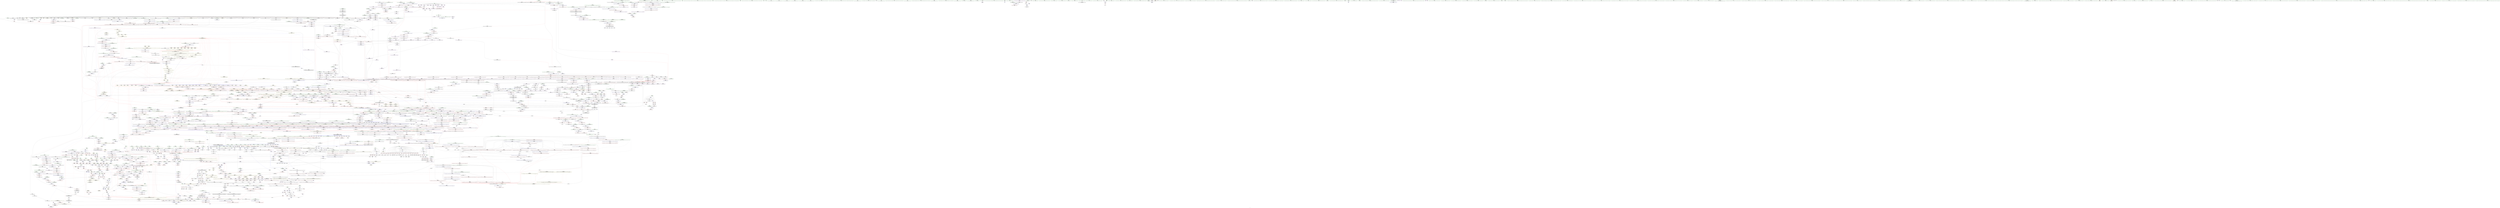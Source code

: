 digraph "SVFG" {
	label="SVFG";

	Node0x564abf8ed9f0 [shape=record,color=grey,label="{NodeID: 0\nNullPtr|{|<s46>150}}"];
	Node0x564abf8ed9f0 -> Node0x564ac00c0ef0[style=solid];
	Node0x564abf8ed9f0 -> Node0x564ac00d1620[style=solid];
	Node0x564abf8ed9f0 -> Node0x564ac00d16f0[style=solid];
	Node0x564abf8ed9f0 -> Node0x564ac00d17c0[style=solid];
	Node0x564abf8ed9f0 -> Node0x564ac00d1890[style=solid];
	Node0x564abf8ed9f0 -> Node0x564ac00d1960[style=solid];
	Node0x564abf8ed9f0 -> Node0x564ac00d1a30[style=solid];
	Node0x564abf8ed9f0 -> Node0x564ac00d1b00[style=solid];
	Node0x564abf8ed9f0 -> Node0x564ac00d1bd0[style=solid];
	Node0x564abf8ed9f0 -> Node0x564ac00d1ca0[style=solid];
	Node0x564abf8ed9f0 -> Node0x564ac00d1d70[style=solid];
	Node0x564abf8ed9f0 -> Node0x564ac00d1e40[style=solid];
	Node0x564abf8ed9f0 -> Node0x564ac00d1f10[style=solid];
	Node0x564abf8ed9f0 -> Node0x564ac00d1fe0[style=solid];
	Node0x564abf8ed9f0 -> Node0x564ac00d20b0[style=solid];
	Node0x564abf8ed9f0 -> Node0x564ac00d2180[style=solid];
	Node0x564abf8ed9f0 -> Node0x564ac00d2250[style=solid];
	Node0x564abf8ed9f0 -> Node0x564ac00d2320[style=solid];
	Node0x564abf8ed9f0 -> Node0x564ac00d23f0[style=solid];
	Node0x564abf8ed9f0 -> Node0x564ac00d24c0[style=solid];
	Node0x564abf8ed9f0 -> Node0x564ac00d2590[style=solid];
	Node0x564abf8ed9f0 -> Node0x564ac00d2660[style=solid];
	Node0x564abf8ed9f0 -> Node0x564ac00d2730[style=solid];
	Node0x564abf8ed9f0 -> Node0x564ac00d2800[style=solid];
	Node0x564abf8ed9f0 -> Node0x564ac00d28d0[style=solid];
	Node0x564abf8ed9f0 -> Node0x564ac00d29a0[style=solid];
	Node0x564abf8ed9f0 -> Node0x564ac00d2a70[style=solid];
	Node0x564abf8ed9f0 -> Node0x564ac00d2b40[style=solid];
	Node0x564abf8ed9f0 -> Node0x564ac00d2c10[style=solid];
	Node0x564abf8ed9f0 -> Node0x564ac00d2ce0[style=solid];
	Node0x564abf8ed9f0 -> Node0x564ac00d2db0[style=solid];
	Node0x564abf8ed9f0 -> Node0x564ac00d2e80[style=solid];
	Node0x564abf8ed9f0 -> Node0x564ac00d2f50[style=solid];
	Node0x564abf8ed9f0 -> Node0x564ac00d3020[style=solid];
	Node0x564abf8ed9f0 -> Node0x564ac00d30f0[style=solid];
	Node0x564abf8ed9f0 -> Node0x564ac00d31c0[style=solid];
	Node0x564abf8ed9f0 -> Node0x564ac00d3290[style=solid];
	Node0x564abf8ed9f0 -> Node0x564ac00d3360[style=solid];
	Node0x564abf8ed9f0 -> Node0x564ac010bd30[style=solid];
	Node0x564abf8ed9f0 -> Node0x564ac00e2300[style=solid];
	Node0x564abf8ed9f0 -> Node0x564ac00e23d0[style=solid];
	Node0x564abf8ed9f0 -> Node0x564ac00e24a0[style=solid];
	Node0x564abf8ed9f0 -> Node0x564ac00e4790[style=solid];
	Node0x564abf8ed9f0 -> Node0x564ac015f1a0[style=solid];
	Node0x564abf8ed9f0 -> Node0x564ac0165fe0[style=solid];
	Node0x564abf8ed9f0 -> Node0x564ac01674e0[style=solid];
	Node0x564abf8ed9f0:s46 -> Node0x564ac034d6b0[style=solid,color=red];
	Node0x564ac015ec00 [shape=record,color=black,label="{NodeID: 2657\n2380 = PHI(1605, 2376, )\n}"];
	Node0x564ac00e1c80 [shape=record,color=blue,label="{NodeID: 1550\n1001\<--1004\nsecond\<--\n_ZNSt4pairIiiEC2IiRiLb1EEEOT_OT0_\n|{<s0>59}}"];
	Node0x564ac00e1c80:s0 -> Node0x564ac0274340[style=dashed,color=blue];
	Node0x564ac00c0130 [shape=record,color=green,label="{NodeID: 443\n2784\<--2785\nref.tmp31\<--ref.tmp31_field_insensitive\n_ZSt13__adjust_heapIN9__gnu_cxx17__normal_iteratorIPSt4pairIiiESt6vectorIS3_SaIS3_EEEElS3_NS0_5__ops15_Iter_comp_iterISt4lessIS3_EEEEvT_T0_SF_T1_T2_\n|{|<s1>248}}"];
	Node0x564ac00c0130 -> Node0x564ac00f48c0[style=solid];
	Node0x564ac00c0130:s1 -> Node0x564ac03671c0[style=solid,color=red];
	Node0x564ac02774a0 [shape=record,color=yellow,style=double,label="{NodeID: 4207\n543V_2 = CSCHI(MR_543V_1)\npts\{15690000 \}\nCS[]}"];
	Node0x564ac02774a0 -> Node0x564ac0100f00[style=dashed];
	Node0x564ac00cf5a0 [shape=record,color=purple,label="{NodeID: 886\n1994\<--1982\ncoerce.dive\<--__first\n_ZSt18uninitialized_copyISt13move_iteratorIPSt4pairIiiEES3_ET0_T_S6_S5_\n}"];
	Node0x564ac00cf5a0 -> Node0x564ac00e7780[style=solid];
	Node0x564ac01058f0 [shape=record,color=red,label="{NodeID: 1329\n2322\<--2321\n\<--_M_current\n_ZNK9__gnu_cxx17__normal_iteratorIPSt4pairIiiESt6vectorIS2_SaIS2_EEEdeEv\n}"];
	Node0x564ac01058f0 -> Node0x564ac00dc290[style=solid];
	Node0x564ac00b8590 [shape=record,color=green,label="{NodeID: 222\n1350\<--1351\n__a.addr\<--__a.addr_field_insensitive\n_ZNSt16allocator_traitsISaISt4pairIiiEEE9constructIS1_JS1_EEEvRS2_PT_DpOT0_\n}"];
	Node0x564ac00b8590 -> Node0x564ac00ff0f0[style=solid];
	Node0x564ac00b8590 -> Node0x564ac00e3dd0[style=solid];
	Node0x564ac01f65e0 [shape=record,color=black,label="{NodeID: 2879\nMR_735V_4 = PHI(MR_735V_3, MR_735V_2, )\npts\{23430000 \}\n}"];
	Node0x564ac01f65e0 -> Node0x564ac01213e0[style=dashed];
	Node0x564ac01f65e0 -> Node0x564ac01f65e0[style=dashed];
	Node0x564ac0124230 [shape=record,color=blue,label="{NodeID: 1772\n2820\<--2819\ncoerce.dive5\<--call4\n_ZSt13__adjust_heapIN9__gnu_cxx17__normal_iteratorIPSt4pairIiiESt6vectorIS3_SaIS3_EEEElS3_NS0_5__ops15_Iter_comp_iterISt4lessIS3_EEEEvT_T0_SF_T1_T2_\n}"];
	Node0x564ac0124230 -> Node0x564ac01099f0[style=dashed];
	Node0x564ac0124230 -> Node0x564ac01cbe40[style=dashed];
	Node0x564ac00dbce0 [shape=record,color=black,label="{NodeID: 665\n2256\<--2230\n\<--agg.tmp6\n_ZSt9push_heapIN9__gnu_cxx17__normal_iteratorIPSt4pairIiiESt6vectorIS3_SaIS3_EEEESt4lessIS3_EEvT_SB_T0_\n}"];
	Node0x564ac00dbce0 -> Node0x564ac00d0c60[style=solid];
	Node0x564ac035d5e0 [shape=record,color=black,label="{NodeID: 4429\n2289 = PHI(2273, )\n}"];
	Node0x564ac00fa560 [shape=record,color=red,label="{NodeID: 1108\n694\<--394\n\<--j97\nmain\n}"];
	Node0x564ac00fa560 -> Node0x564ac0162860[style=solid];
	Node0x564ac001a450 [shape=record,color=green,label="{NodeID: 1\n7\<--1\n__dso_handle\<--dummyObj\nGlob }"];
	Node0x564ac015f1a0 [shape=record,color=black,label="{NodeID: 2658\n1724 = PHI(1719, 3, )\n}"];
	Node0x564ac015f1a0 -> Node0x564ac00d9c60[style=solid];
	Node0x564ac00e1d50 [shape=record,color=blue,label="{NodeID: 1551\n1011\<--1008\nthis.addr\<--this\n_ZNSt4pairIiiEC2IiiLb1EEEOT_OT0_\n}"];
	Node0x564ac00e1d50 -> Node0x564ac00fd070[style=dashed];
	Node0x564ac00c0200 [shape=record,color=green,label="{NodeID: 444\n2786\<--2787\n__cmp\<--__cmp_field_insensitive\n_ZSt13__adjust_heapIN9__gnu_cxx17__normal_iteratorIPSt4pairIiiESt6vectorIS3_SaIS3_EEEElS3_NS0_5__ops15_Iter_comp_iterISt4lessIS3_EEEEvT_T0_SF_T1_T2_\n|{<s0>251|<s1>255}}"];
	Node0x564ac00c0200:s0 -> Node0x564ac0364e60[style=solid,color=red];
	Node0x564ac00c0200:s1 -> Node0x564ac0351f30[style=solid,color=red];
	Node0x564ac0277600 [shape=record,color=yellow,style=double,label="{NodeID: 4208\n658V_2 = CSCHI(MR_658V_1)\npts\{16910000 \}\nCS[]}"];
	Node0x564ac0277600 -> Node0x564ac0101c00[style=dashed];
	Node0x564ac01121a0 [shape=record,color=yellow,style=double,label="{NodeID: 3101\n754V_1 = ENCHI(MR_754V_0)\npts\{1918 23330000 23330001 \}\nFun[_ZN9__gnu_cxx5__ops14_Iter_comp_valISt4lessISt4pairIiiEEEclINS_17__normal_iteratorIPS4_St6vectorIS4_SaIS4_EEEES4_EEbT_RT0_]|{<s0>203}}"];
	Node0x564ac01121a0:s0 -> Node0x564abf5afd00[style=dashed,color=red];
	Node0x564ac00cf670 [shape=record,color=purple,label="{NodeID: 887\n1996\<--1984\ncoerce.dive1\<--__last\n_ZSt18uninitialized_copyISt13move_iteratorIPSt4pairIiiEES3_ET0_T_S6_S5_\n}"];
	Node0x564ac00cf670 -> Node0x564ac00e7850[style=solid];
	Node0x564ac01059c0 [shape=record,color=red,label="{NodeID: 1330\n2357\<--2334\n\<--__holeIndex.addr\n_ZSt11__push_heapIN9__gnu_cxx17__normal_iteratorIPSt4pairIiiESt6vectorIS3_SaIS3_EEEElS3_NS0_5__ops14_Iter_comp_valISt4lessIS3_EEEEvT_T0_SF_T1_RT2_\n}"];
	Node0x564ac01059c0 -> Node0x564ac0160a60[style=solid];
	Node0x564ac00b8660 [shape=record,color=green,label="{NodeID: 223\n1352\<--1353\n__p.addr\<--__p.addr_field_insensitive\n_ZNSt16allocator_traitsISaISt4pairIiiEEE9constructIS1_JS1_EEEvRS2_PT_DpOT0_\n}"];
	Node0x564ac00b8660 -> Node0x564ac00ff1c0[style=solid];
	Node0x564ac00b8660 -> Node0x564ac00e3ea0[style=solid];
	Node0x564ac0124300 [shape=record,color=blue,label="{NodeID: 1773\n2772\<--2831\n__secondChild\<--dec\n_ZSt13__adjust_heapIN9__gnu_cxx17__normal_iteratorIPSt4pairIiiESt6vectorIS3_SaIS3_EEEElS3_NS0_5__ops15_Iter_comp_iterISt4lessIS3_EEEEvT_T0_SF_T1_T2_\n}"];
	Node0x564ac0124300 -> Node0x564ac0109030[style=dashed];
	Node0x564ac0124300 -> Node0x564ac0109100[style=dashed];
	Node0x564ac0124300 -> Node0x564ac0109440[style=dashed];
	Node0x564ac0124300 -> Node0x564ac0109510[style=dashed];
	Node0x564ac0124300 -> Node0x564ac01095e0[style=dashed];
	Node0x564ac0124300 -> Node0x564ac01096b0[style=dashed];
	Node0x564ac0124300 -> Node0x564ac0124090[style=dashed];
	Node0x564ac0124300 -> Node0x564ac0124640[style=dashed];
	Node0x564ac0124300 -> Node0x564ac01ff1e0[style=dashed];
	Node0x564ac00dbdb0 [shape=record,color=black,label="{NodeID: 666\n2262\<--2232\n\<--agg.tmp8\n_ZSt9push_heapIN9__gnu_cxx17__normal_iteratorIPSt4pairIiiESt6vectorIS3_SaIS3_EEEESt4lessIS3_EEvT_SB_T0_\n}"];
	Node0x564ac00dbdb0 -> Node0x564ac00d0e00[style=solid];
	Node0x564ac00dbdb0 -> Node0x564ac00d0ed0[style=solid];
	Node0x564ac035d6f0 [shape=record,color=black,label="{NodeID: 4430\n2369 = PHI(2433, )\n}"];
	Node0x564ac035d6f0 -> Node0x564ac01213e0[style=solid];
	Node0x564ac00fa630 [shape=record,color=red,label="{NodeID: 1109\n671\<--396\n\<--v\nmain\n}"];
	Node0x564ac00fa630 -> Node0x564ac00d5d00[style=solid];
	Node0x564ac002dbe0 [shape=record,color=green,label="{NodeID: 2\n14\<--1\n\<--dummyObj\nCan only get source location for instruction, argument, global var or function.}"];
	Node0x564ac015f740 [shape=record,color=black,label="{NodeID: 2659\n1666 = PHI(1662, 1664, )\n}"];
	Node0x564ac015f740 -> Node0x564ac00d96b0[style=solid];
	Node0x564ac00e1e20 [shape=record,color=blue,label="{NodeID: 1552\n1013\<--1009\n__x.addr\<--__x\n_ZNSt4pairIiiEC2IiiLb1EEEOT_OT0_\n}"];
	Node0x564ac00e1e20 -> Node0x564ac00fd140[style=dashed];
	Node0x564ac00c02d0 [shape=record,color=green,label="{NodeID: 445\n2788\<--2789\nagg.tmp39\<--agg.tmp39_field_insensitive\n_ZSt13__adjust_heapIN9__gnu_cxx17__normal_iteratorIPSt4pairIiiESt6vectorIS3_SaIS3_EEEElS3_NS0_5__ops15_Iter_comp_iterISt4lessIS3_EEEEvT_T0_SF_T1_T2_\n}"];
	Node0x564ac00c02d0 -> Node0x564ac00ddd60[style=solid];
	Node0x564ac00c02d0 -> Node0x564ac00f4990[style=solid];
	Node0x564ac0277760 [shape=record,color=yellow,style=double,label="{NodeID: 4209\n6V_2 = CSCHI(MR_6V_1)\npts\{120000 120001 120002 3790000 3790001 3790002 \}\nCS[]|{<s0>39|<s1>39|<s2>39|<s3>39|<s4>39|<s5>39}}"];
	Node0x564ac0277760:s0 -> Node0x564ac0275f60[style=dashed,color=blue];
	Node0x564ac0277760:s1 -> Node0x564ac02760c0[style=dashed,color=blue];
	Node0x564ac0277760:s2 -> Node0x564ac02761a0[style=dashed,color=blue];
	Node0x564ac0277760:s3 -> Node0x564ac0276280[style=dashed,color=blue];
	Node0x564ac0277760:s4 -> Node0x564ac0276360[style=dashed,color=blue];
	Node0x564ac0277760:s5 -> Node0x564ac0276440[style=dashed,color=blue];
	Node0x564ac00cf740 [shape=record,color=purple,label="{NodeID: 888\n2008\<--1990\ncoerce.dive3\<--agg.tmp\n_ZSt18uninitialized_copyISt13move_iteratorIPSt4pairIiiEES3_ET0_T_S6_S5_\n}"];
	Node0x564ac00cf740 -> Node0x564ac0103ae0[style=solid];
	Node0x564ac0105a90 [shape=record,color=red,label="{NodeID: 1331\n2363\<--2334\n\<--__holeIndex.addr\n_ZSt11__push_heapIN9__gnu_cxx17__normal_iteratorIPSt4pairIiiESt6vectorIS3_SaIS3_EEEElS3_NS0_5__ops14_Iter_comp_valISt4lessIS3_EEEEvT_T0_SF_T1_RT2_\n}"];
	Node0x564ac0105a90 -> Node0x564ac01665e0[style=solid];
	Node0x564ac00b8730 [shape=record,color=green,label="{NodeID: 224\n1354\<--1355\n__args.addr\<--__args.addr_field_insensitive\n_ZNSt16allocator_traitsISaISt4pairIiiEEE9constructIS1_JS1_EEEvRS2_PT_DpOT0_\n}"];
	Node0x564ac00b8730 -> Node0x564ac00ff290[style=solid];
	Node0x564ac00b8730 -> Node0x564ac00e3f70[style=solid];
	Node0x564ac01243d0 [shape=record,color=blue,label="{NodeID: 1774\n2837\<--2836\ncoerce.dive10\<--call9\n_ZSt13__adjust_heapIN9__gnu_cxx17__normal_iteratorIPSt4pairIiiESt6vectorIS3_SaIS3_EEEElS3_NS0_5__ops15_Iter_comp_iterISt4lessIS3_EEEEvT_T0_SF_T1_T2_\n|{|<s1>239}}"];
	Node0x564ac01243d0 -> Node0x564ac01cc340[style=dashed];
	Node0x564ac01243d0:s1 -> Node0x564ac01dc770[style=dashed,color=red];
	Node0x564ac00dbe80 [shape=record,color=black,label="{NodeID: 667\n2267\<--2232\n\<--agg.tmp8\n_ZSt9push_heapIN9__gnu_cxx17__normal_iteratorIPSt4pairIiiESt6vectorIS3_SaIS3_EEEESt4lessIS3_EEvT_SB_T0_\n}"];
	Node0x564ac00dbe80 -> Node0x564ac0105270[style=solid];
	Node0x564ac035d860 [shape=record,color=black,label="{NodeID: 4431\n2376 = PHI(2411, )\n}"];
	Node0x564ac035d860 -> Node0x564ac015ec00[style=solid];
	Node0x564ac02359d0 [shape=record,color=yellow,style=double,label="{NodeID: 3324\n87V_1 = ENCHI(MR_87V_0)\npts\{120000 120001 \}\nFun[_ZNSt14priority_queueISt4pairIiiESt6vectorIS1_SaIS1_EESt4lessIS1_EE3popEv]|{<s0>71|<s1>72|<s2>73}}"];
	Node0x564ac02359d0:s0 -> Node0x564ac0209d20[style=dashed,color=red];
	Node0x564ac02359d0:s1 -> Node0x564ac0113280[style=dashed,color=red];
	Node0x564ac02359d0:s2 -> Node0x564ac0236240[style=dashed,color=red];
	Node0x564ac00fa700 [shape=record,color=red,label="{NodeID: 1110\n678\<--396\n\<--v\nmain\n}"];
	Node0x564ac00fa700 -> Node0x564ac00d5dd0[style=solid];
	Node0x564ac0044e00 [shape=record,color=green,label="{NodeID: 3\n36\<--1\n.str\<--dummyObj\nGlob }"];
	Node0x564ac015fce0 [shape=record,color=grey,label="{NodeID: 2660\n1535 = Binary(1534, 925, )\n|{<s0>125}}"];
	Node0x564ac015fce0:s0 -> Node0x564ac034c5c0[style=solid,color=red];
	Node0x564ac00e1ef0 [shape=record,color=blue,label="{NodeID: 1553\n1015\<--1010\n__y.addr\<--__y\n_ZNSt4pairIiiEC2IiiLb1EEEOT_OT0_\n}"];
	Node0x564ac00e1ef0 -> Node0x564ac00fd210[style=dashed];
	Node0x564ac00c03a0 [shape=record,color=green,label="{NodeID: 446\n2790\<--2791\nagg.tmp40\<--agg.tmp40_field_insensitive\n_ZSt13__adjust_heapIN9__gnu_cxx17__normal_iteratorIPSt4pairIiiESt6vectorIS3_SaIS3_EEEElS3_NS0_5__ops15_Iter_comp_iterISt4lessIS3_EEEEvT_T0_SF_T1_T2_\n}"];
	Node0x564ac00c03a0 -> Node0x564ac00dde30[style=solid];
	Node0x564ac00c03a0 -> Node0x564ac00ddf00[style=solid];
	Node0x564ac02778f0 [shape=record,color=yellow,style=double,label="{NodeID: 4210\n21V_2 = CSCHI(MR_21V_1)\npts\{120002 3790002 \}\nCS[]|{<s0>41|<s1>41|<s2>41|<s3>41|<s4>51|<s5>51|<s6>51|<s7>51}}"];
	Node0x564ac02778f0:s0 -> Node0x564ac01d4250[style=dashed,color=blue];
	Node0x564ac02778f0:s1 -> Node0x564ac01d5650[style=dashed,color=blue];
	Node0x564ac02778f0:s2 -> Node0x564ac02037e0[style=dashed,color=blue];
	Node0x564ac02778f0:s3 -> Node0x564ac0204be0[style=dashed,color=blue];
	Node0x564ac02778f0:s4 -> Node0x564ac01f9ce0[style=dashed,color=blue];
	Node0x564ac02778f0:s5 -> Node0x564ac01fb0e0[style=dashed,color=blue];
	Node0x564ac02778f0:s6 -> Node0x564ac02037e0[style=dashed,color=blue];
	Node0x564ac02778f0:s7 -> Node0x564ac0204be0[style=dashed,color=blue];
	Node0x564ac00cf810 [shape=record,color=purple,label="{NodeID: 889\n2010\<--1992\ncoerce.dive4\<--agg.tmp2\n_ZSt18uninitialized_copyISt13move_iteratorIPSt4pairIiiEES3_ET0_T_S6_S5_\n}"];
	Node0x564ac00cf810 -> Node0x564ac0103bb0[style=solid];
	Node0x564ac0105b60 [shape=record,color=red,label="{NodeID: 1332\n2388\<--2334\n\<--__holeIndex.addr\n_ZSt11__push_heapIN9__gnu_cxx17__normal_iteratorIPSt4pairIiiESt6vectorIS3_SaIS3_EEEElS3_NS0_5__ops14_Iter_comp_valISt4lessIS3_EEEEvT_T0_SF_T1_RT2_\n|{<s0>195}}"];
	Node0x564ac0105b60:s0 -> Node0x564ac03627f0[style=solid,color=red];
	Node0x564ac00b8800 [shape=record,color=green,label="{NodeID: 225\n1365\<--1366\n_ZN9__gnu_cxx13new_allocatorISt4pairIiiEE9constructIS2_JS2_EEEvPT_DpOT0_\<--_ZN9__gnu_cxx13new_allocatorISt4pairIiiEE9constructIS2_JS2_EEEvPT_DpOT0__field_insensitive\n}"];
	Node0x564ac01244a0 [shape=record,color=blue,label="{NodeID: 1775\n2843\<--2842\ncoerce.dive15\<--call14\n_ZSt13__adjust_heapIN9__gnu_cxx17__normal_iteratorIPSt4pairIiiESt6vectorIS3_SaIS3_EEEElS3_NS0_5__ops15_Iter_comp_iterISt4lessIS3_EEEEvT_T0_SF_T1_T2_\n|{|<s1>242}}"];
	Node0x564ac01244a0 -> Node0x564ac01cc430[style=dashed];
	Node0x564ac01244a0:s1 -> Node0x564ac01dc770[style=dashed,color=red];
	Node0x564ac00dbf50 [shape=record,color=black,label="{NodeID: 668\n2254\<--2252\n\<--call5\n_ZSt9push_heapIN9__gnu_cxx17__normal_iteratorIPSt4pairIiiESt6vectorIS3_SaIS3_EEEESt4lessIS3_EEvT_SB_T0_\n}"];
	Node0x564ac00dbf50 -> Node0x564ac00d0ac0[style=solid];
	Node0x564ac00dbf50 -> Node0x564ac00d0b90[style=solid];
	Node0x564ac035d9a0 [shape=record,color=black,label="{NodeID: 4432\n2383 = PHI(2433, )\n}"];
	Node0x564ac035d9a0 -> Node0x564ac01214b0[style=solid];
	Node0x564ac00fa7d0 [shape=record,color=red,label="{NodeID: 1111\n682\<--396\n\<--v\nmain\n}"];
	Node0x564ac00fa7d0 -> Node0x564ac00d5ea0[style=solid];
	Node0x564ac0044e90 [shape=record,color=green,label="{NodeID: 4\n40\<--1\n.str.2\<--dummyObj\nGlob }"];
	Node0x564ac015fe60 [shape=record,color=grey,label="{NodeID: 2661\n1534 = Binary(1532, 1533, )\n}"];
	Node0x564ac015fe60 -> Node0x564ac015fce0[style=solid];
	Node0x564ac00e1fc0 [shape=record,color=blue,label="{NodeID: 1554\n1022\<--1025\nfirst\<--\n_ZNSt4pairIiiEC2IiiLb1EEEOT_OT0_\n|{<s0>62}}"];
	Node0x564ac00e1fc0:s0 -> Node0x564ac02744a0[style=dashed,color=blue];
	Node0x564ac00c0470 [shape=record,color=green,label="{NodeID: 447\n2827\<--2828\n_ZN9__gnu_cxx5__ops15_Iter_comp_iterISt4lessISt4pairIiiEEEclINS_17__normal_iteratorIPS4_St6vectorIS4_SaIS4_EEEESD_EEbT_T0_\<--_ZN9__gnu_cxx5__ops15_Iter_comp_iterISt4lessISt4pairIiiEEEclINS_17__normal_iteratorIPS4_St6vectorIS4_SaIS4_EEEESD_EEbT_T0__field_insensitive\n}"];
	Node0x564ac0277a80 [shape=record,color=yellow,style=double,label="{NodeID: 4211\n275V_2 = CSCHI(MR_275V_1)\npts\{3790000 3790001 \}\nCS[]|{<s0>41|<s1>41|<s2>41|<s3>41|<s4>51|<s5>51|<s6>51|<s7>51|<s8>66|<s9>67}}"];
	Node0x564ac0277a80:s0 -> Node0x564ac01d4c50[style=dashed,color=blue];
	Node0x564ac0277a80:s1 -> Node0x564ac01d5150[style=dashed,color=blue];
	Node0x564ac0277a80:s2 -> Node0x564ac02041e0[style=dashed,color=blue];
	Node0x564ac0277a80:s3 -> Node0x564ac02046e0[style=dashed,color=blue];
	Node0x564ac0277a80:s4 -> Node0x564ac01fa6e0[style=dashed,color=blue];
	Node0x564ac0277a80:s5 -> Node0x564ac01fabe0[style=dashed,color=blue];
	Node0x564ac0277a80:s6 -> Node0x564ac02041e0[style=dashed,color=blue];
	Node0x564ac0277a80:s7 -> Node0x564ac02046e0[style=dashed,color=blue];
	Node0x564ac0277a80:s8 -> Node0x564ac0209d20[style=dashed,color=red];
	Node0x564ac0277a80:s9 -> Node0x564ac0113280[style=dashed,color=red];
	Node0x564ac00cf8e0 [shape=record,color=purple,label="{NodeID: 890\n2993\<--2001\noffset_0\<--\n}"];
	Node0x564ac00cf8e0 -> Node0x564ac00e7ac0[style=solid];
	Node0x564ac0105c30 [shape=record,color=red,label="{NodeID: 1333\n2398\<--2334\n\<--__holeIndex.addr\n_ZSt11__push_heapIN9__gnu_cxx17__normal_iteratorIPSt4pairIiiESt6vectorIS3_SaIS3_EEEElS3_NS0_5__ops14_Iter_comp_valISt4lessIS3_EEEEvT_T0_SF_T1_RT2_\n}"];
	Node0x564ac0105c30 -> Node0x564ac01620e0[style=solid];
	Node0x564ac00b8900 [shape=record,color=green,label="{NodeID: 226\n1370\<--1371\n__t.addr\<--__t.addr_field_insensitive\n_ZSt7forwardISt4pairIiiEEOT_RNSt16remove_referenceIS2_E4typeE\n}"];
	Node0x564ac00b8900 -> Node0x564ac00ff360[style=solid];
	Node0x564ac00b8900 -> Node0x564ac00e4040[style=solid];
	Node0x564ac0124570 [shape=record,color=blue,label="{NodeID: 1776\n2766\<--2847\n__holeIndex.addr\<--\n_ZSt13__adjust_heapIN9__gnu_cxx17__normal_iteratorIPSt4pairIiiESt6vectorIS3_SaIS3_EEEElS3_NS0_5__ops15_Iter_comp_iterISt4lessIS3_EEEEvT_T0_SF_T1_T2_\n}"];
	Node0x564ac0124570 -> Node0x564ac0108a80[style=dashed];
	Node0x564ac0124570 -> Node0x564ac0108b50[style=dashed];
	Node0x564ac0124570 -> Node0x564ac0124570[style=dashed];
	Node0x564ac0124570 -> Node0x564ac01248b0[style=dashed];
	Node0x564ac0124570 -> Node0x564ac01fece0[style=dashed];
	Node0x564ac00dc020 [shape=record,color=black,label="{NodeID: 669\n2263\<--2261\n\<--call9\n_ZSt9push_heapIN9__gnu_cxx17__normal_iteratorIPSt4pairIiiESt6vectorIS3_SaIS3_EEEESt4lessIS3_EEvT_SB_T0_\n}"];
	Node0x564ac00dc020 -> Node0x564ac00d0fa0[style=solid];
	Node0x564ac00dc020 -> Node0x564ac00d1070[style=solid];
	Node0x564ac035dae0 [shape=record,color=black,label="{NodeID: 4433\n2386 = PHI(2315, )\n|{<s0>194}}"];
	Node0x564ac035dae0:s0 -> Node0x564ac0368f40[style=solid,color=red];
	Node0x564ac00fa8a0 [shape=record,color=red,label="{NodeID: 1112\n670\<--398\n\<--nd\nmain\n}"];
	Node0x564ac00fa8a0 -> Node0x564ac0166be0[style=solid];
	Node0x564ac00511f0 [shape=record,color=green,label="{NodeID: 5\n42\<--1\n.str.3\<--dummyObj\nGlob }"];
	Node0x564ac015ffe0 [shape=record,color=grey,label="{NodeID: 2662\n565 = Binary(564, 292, )\n}"];
	Node0x564ac015ffe0 -> Node0x564ac010e6d0[style=solid];
	Node0x564ac00e2090 [shape=record,color=blue,label="{NodeID: 1555\n1027\<--1030\nsecond\<--\n_ZNSt4pairIiiEC2IiiLb1EEEOT_OT0_\n|{<s0>62}}"];
	Node0x564ac00e2090:s0 -> Node0x564ac02744a0[style=dashed,color=blue];
	Node0x564ac00c0570 [shape=record,color=green,label="{NodeID: 448\n2882\<--2883\n_ZSt4moveIRN9__gnu_cxx5__ops15_Iter_comp_iterISt4lessISt4pairIiiEEEEEONSt16remove_referenceIT_E4typeEOSA_\<--_ZSt4moveIRN9__gnu_cxx5__ops15_Iter_comp_iterISt4lessISt4pairIiiEEEEEONSt16remove_referenceIT_E4typeEOSA__field_insensitive\n}"];
	Node0x564ac0277b60 [shape=record,color=yellow,style=double,label="{NodeID: 4212\n77V_2 = CSCHI(MR_77V_1)\npts\{1918 \}\nCS[]|{<s0>68}}"];
	Node0x564ac0277b60:s0 -> Node0x564ac020ea20[style=dashed,color=red];
	Node0x564ac0112580 [shape=record,color=yellow,style=double,label="{NodeID: 3105\n762V_1 = ENCHI(MR_762V_0)\npts\{24370000 \}\nFun[_ZNK9__gnu_cxx17__normal_iteratorIPSt4pairIiiESt6vectorIS2_SaIS2_EEEplEl]|{<s0>204}}"];
	Node0x564ac0112580:s0 -> Node0x564ac00e6cf0[style=dashed,color=red];
	Node0x564ac00cf9b0 [shape=record,color=purple,label="{NodeID: 891\n2994\<--2002\noffset_0\<--\n}"];
	Node0x564ac00cf9b0 -> Node0x564ac010a620[style=solid];
	Node0x564ac0105d00 [shape=record,color=red,label="{NodeID: 1334\n2404\<--2334\n\<--__holeIndex.addr\n_ZSt11__push_heapIN9__gnu_cxx17__normal_iteratorIPSt4pairIiiESt6vectorIS3_SaIS3_EEEElS3_NS0_5__ops14_Iter_comp_valISt4lessIS3_EEEEvT_T0_SF_T1_RT2_\n|{<s0>199}}"];
	Node0x564ac0105d00:s0 -> Node0x564ac03627f0[style=solid,color=red];
	Node0x564ac00b89d0 [shape=record,color=green,label="{NodeID: 227\n1379\<--1380\n__position\<--__position_field_insensitive\n_ZNSt6vectorISt4pairIiiESaIS1_EE17_M_realloc_insertIJS1_EEEvN9__gnu_cxx17__normal_iteratorIPS1_S3_EEDpOT_\n|{|<s1>106|<s2>110|<s3>113}}"];
	Node0x564ac00b89d0 -> Node0x564ac00ccb60[style=solid];
	Node0x564ac00b89d0:s1 -> Node0x564ac034e5a0[style=solid,color=red];
	Node0x564ac00b89d0:s2 -> Node0x564ac03639f0[style=solid,color=red];
	Node0x564ac00b89d0:s3 -> Node0x564ac03639f0[style=solid,color=red];
	Node0x564ac0124640 [shape=record,color=blue,label="{NodeID: 1777\n2772\<--2862\n__secondChild\<--mul24\n_ZSt13__adjust_heapIN9__gnu_cxx17__normal_iteratorIPSt4pairIiiESt6vectorIS3_SaIS3_EEEElS3_NS0_5__ops15_Iter_comp_iterISt4lessIS3_EEEEvT_T0_SF_T1_T2_\n}"];
	Node0x564ac0124640 -> Node0x564ac0109780[style=dashed];
	Node0x564ac0124640 -> Node0x564ac0109850[style=dashed];
	Node0x564ac0124640 -> Node0x564ac01ff1e0[style=dashed];
	Node0x564ac00dc0f0 [shape=record,color=black,label="{NodeID: 670\n2273\<--2278\n_ZSt4moveIRSt4lessISt4pairIiiEEEONSt16remove_referenceIT_E4typeEOS6__ret\<--\n_ZSt4moveIRSt4lessISt4pairIiiEEEONSt16remove_referenceIT_E4typeEOS6_\n|{<s0>177|<s1>188|<s2>212|<s3>221|<s4>259}}"];
	Node0x564ac00dc0f0:s0 -> Node0x564ac035ce60[style=solid,color=blue];
	Node0x564ac00dc0f0:s1 -> Node0x564ac035d5e0[style=solid,color=blue];
	Node0x564ac00dc0f0:s2 -> Node0x564ac0348fe0[style=solid,color=blue];
	Node0x564ac00dc0f0:s3 -> Node0x564ac0349200[style=solid,color=blue];
	Node0x564ac00dc0f0:s4 -> Node0x564ac034b700[style=solid,color=blue];
	Node0x564ac035dc20 [shape=record,color=black,label="{NodeID: 4434\n2387 = PHI(1339, )\n|{<s0>197}}"];
	Node0x564ac035dc20:s0 -> Node0x564ac034cea0[style=solid,color=red];
	Node0x564ac0235ca0 [shape=record,color=yellow,style=double,label="{NodeID: 3327\n77V_1 = ENCHI(MR_77V_0)\npts\{1918 \}\nFun[_ZSt8pop_heapIN9__gnu_cxx17__normal_iteratorIPSt4pairIiiESt6vectorIS3_SaIS3_EEEESt4lessIS3_EEvT_SB_T0_]|{|<s1>218}}"];
	Node0x564ac0235ca0 -> Node0x564ac01cc520[style=dashed];
	Node0x564ac0235ca0:s1 -> Node0x564ac0206700[style=dashed,color=red];
	Node0x564ac00fa970 [shape=record,color=red,label="{NodeID: 1113\n677\<--398\n\<--nd\nmain\n}"];
	Node0x564ac00fa970 -> Node0x564ac010f300[style=solid];
	Node0x564ac0053e90 [shape=record,color=green,label="{NodeID: 6\n44\<--1\n.str.4\<--dummyObj\nGlob }"];
	Node0x564ac0160160 [shape=record,color=grey,label="{NodeID: 2663\n572 = Binary(571, 469, )\n}"];
	Node0x564ac0160160 -> Node0x564ac0165860[style=solid];
	Node0x564ac00e2160 [shape=record,color=blue,label="{NodeID: 1556\n1035\<--1034\nthis.addr\<--this\n_ZNSt12_Vector_baseISt4pairIiiESaIS1_EEC2Ev\n}"];
	Node0x564ac00e2160 -> Node0x564ac00fd480[style=dashed];
	Node0x564ac00c0670 [shape=record,color=green,label="{NodeID: 449\n2885\<--2886\n_ZN9__gnu_cxx5__ops14_Iter_comp_valISt4lessISt4pairIiiEEEC2EONS0_15_Iter_comp_iterIS5_EE\<--_ZN9__gnu_cxx5__ops14_Iter_comp_valISt4lessISt4pairIiiEEEC2EONS0_15_Iter_comp_iterIS5_EE_field_insensitive\n}"];
	Node0x564ac0277c40 [shape=record,color=yellow,style=double,label="{NodeID: 4213\n87V_2 = CSCHI(MR_87V_1)\npts\{120000 120001 \}\nCS[]|{<s0>41|<s1>41|<s2>41|<s3>41|<s4>51|<s5>51|<s6>51|<s7>51|<s8>66|<s9>67|<s10>68}}"];
	Node0x564ac0277c40:s0 -> Node0x564ac01d3850[style=dashed,color=blue];
	Node0x564ac0277c40:s1 -> Node0x564ac01d3d50[style=dashed,color=blue];
	Node0x564ac0277c40:s2 -> Node0x564ac0202de0[style=dashed,color=blue];
	Node0x564ac0277c40:s3 -> Node0x564ac02032e0[style=dashed,color=blue];
	Node0x564ac0277c40:s4 -> Node0x564ac01f92e0[style=dashed,color=blue];
	Node0x564ac0277c40:s5 -> Node0x564ac01f97e0[style=dashed,color=blue];
	Node0x564ac0277c40:s6 -> Node0x564ac0202de0[style=dashed,color=blue];
	Node0x564ac0277c40:s7 -> Node0x564ac02032e0[style=dashed,color=blue];
	Node0x564ac0277c40:s8 -> Node0x564ac0209d20[style=dashed,color=red];
	Node0x564ac0277c40:s9 -> Node0x564ac0113280[style=dashed,color=red];
	Node0x564ac0277c40:s10 -> Node0x564ac020f310[style=dashed,color=red];
	Node0x564ac0112660 [shape=record,color=yellow,style=double,label="{NodeID: 3106\n87V_1 = ENCHI(MR_87V_0)\npts\{120000 120001 \}\nFun[_ZNK9__gnu_cxx17__normal_iteratorIPSt4pairIiiESt6vectorIS2_SaIS2_EEEplEl]|{<s0>204}}"];
	Node0x564ac0112660:s0 -> Node0x564ac0230ec0[style=dashed,color=red];
	Node0x564ac00cfa80 [shape=record,color=purple,label="{NodeID: 892\n2996\<--2004\noffset_0\<--\n}"];
	Node0x564ac00cfa80 -> Node0x564ac00e7b90[style=solid];
	Node0x564ac0105dd0 [shape=record,color=red,label="{NodeID: 1335\n2364\<--2336\n\<--__topIndex.addr\n_ZSt11__push_heapIN9__gnu_cxx17__normal_iteratorIPSt4pairIiiESt6vectorIS3_SaIS3_EEEElS3_NS0_5__ops14_Iter_comp_valISt4lessIS3_EEEEvT_T0_SF_T1_RT2_\n}"];
	Node0x564ac0105dd0 -> Node0x564ac01665e0[style=solid];
	Node0x564ac00b8aa0 [shape=record,color=green,label="{NodeID: 228\n1381\<--1382\nthis.addr\<--this.addr_field_insensitive\n_ZNSt6vectorISt4pairIiiESaIS1_EE17_M_realloc_insertIJS1_EEEvN9__gnu_cxx17__normal_iteratorIPS1_S3_EEDpOT_\n}"];
	Node0x564ac00b8aa0 -> Node0x564ac00ff430[style=solid];
	Node0x564ac00b8aa0 -> Node0x564ac00e41e0[style=solid];
	Node0x564ac0124710 [shape=record,color=blue,label="{NodeID: 1778\n2867\<--2866\ncoerce.dive28\<--call27\n_ZSt13__adjust_heapIN9__gnu_cxx17__normal_iteratorIPSt4pairIiiESt6vectorIS3_SaIS3_EEEElS3_NS0_5__ops15_Iter_comp_iterISt4lessIS3_EEEEvT_T0_SF_T1_T2_\n|{|<s1>245}}"];
	Node0x564ac0124710 -> Node0x564ac01ff6e0[style=dashed];
	Node0x564ac0124710:s1 -> Node0x564ac01dc770[style=dashed,color=red];
	Node0x564ac00dc1c0 [shape=record,color=black,label="{NodeID: 671\n2291\<--2313\n_ZNK9__gnu_cxx17__normal_iteratorIPSt4pairIiiESt6vectorIS2_SaIS2_EEEmiEl_ret\<--\n_ZNK9__gnu_cxx17__normal_iteratorIPSt4pairIiiESt6vectorIS2_SaIS2_EEEmiEl\n|{<s0>179}}"];
	Node0x564ac00dc1c0:s0 -> Node0x564ac035cf70[style=solid,color=blue];
	Node0x564ac035ddf0 [shape=record,color=black,label="{NodeID: 4435\n2389 = PHI(2433, )\n}"];
	Node0x564ac035ddf0 -> Node0x564ac0121580[style=solid];
	Node0x564ac00faa40 [shape=record,color=red,label="{NodeID: 1114\n705\<--404\n\<--i135\nmain\n}"];
	Node0x564ac00faa40 -> Node0x564ac0166ee0[style=solid];
	Node0x564ac00aff70 [shape=record,color=green,label="{NodeID: 7\n46\<--1\n.str.5\<--dummyObj\nGlob }"];
	Node0x564ac01602e0 [shape=record,color=grey,label="{NodeID: 2664\n582 = Binary(581, 292, )\n}"];
	Node0x564ac01602e0 -> Node0x564ac010e940[style=solid];
	Node0x564ac00e2230 [shape=record,color=blue,label="{NodeID: 1557\n1058\<--1057\nthis.addr\<--this\n_ZNSt12_Vector_baseISt4pairIiiESaIS1_EE12_Vector_implC2Ev\n}"];
	Node0x564ac00e2230 -> Node0x564ac00fd550[style=dashed];
	Node0x564ac00c0770 [shape=record,color=green,label="{NodeID: 450\n2906\<--2907\n__it1\<--__it1_field_insensitive\n_ZN9__gnu_cxx5__ops15_Iter_comp_iterISt4lessISt4pairIiiEEEclINS_17__normal_iteratorIPS4_St6vectorIS4_SaIS4_EEEESD_EEbT_T0_\n|{|<s1>256}}"];
	Node0x564ac00c0770 -> Node0x564ac00f4f40[style=solid];
	Node0x564ac00c0770:s1 -> Node0x564ac03671c0[style=solid,color=red];
	Node0x564ac0277d20 [shape=record,color=yellow,style=double,label="{NodeID: 4214\n77V_3 = CSCHI(MR_77V_2)\npts\{1918 \}\nCS[]|{<s0>41|<s1>51}}"];
	Node0x564ac0277d20:s0 -> Node0x564ac01d3350[style=dashed,color=blue];
	Node0x564ac0277d20:s1 -> Node0x564ac01f8de0[style=dashed,color=blue];
	Node0x564ac0112740 [shape=record,color=yellow,style=double,label="{NodeID: 3107\n765V_1 = ENCHI(MR_765V_0)\npts\{23310000 27610000 \}\nFun[_ZNK9__gnu_cxx17__normal_iteratorIPSt4pairIiiESt6vectorIS2_SaIS2_EEEplEl]}"];
	Node0x564ac0112740 -> Node0x564ac01065f0[style=dashed];
	Node0x564ac00cfb50 [shape=record,color=purple,label="{NodeID: 893\n2997\<--2005\noffset_0\<--\n}"];
	Node0x564ac00cfb50 -> Node0x564ac010a6f0[style=solid];
	Node0x564ac0105ea0 [shape=record,color=red,label="{NodeID: 1336\n2367\<--2338\n\<--__comp.addr\n_ZSt11__push_heapIN9__gnu_cxx17__normal_iteratorIPSt4pairIiiESt6vectorIS3_SaIS3_EEEElS3_NS0_5__ops14_Iter_comp_valISt4lessIS3_EEEEvT_T0_SF_T1_RT2_\n|{<s0>191}}"];
	Node0x564ac0105ea0:s0 -> Node0x564ac0361db0[style=solid,color=red];
	Node0x564ac00c0ff0 [shape=record,color=green,label="{NodeID: 229\n1383\<--1384\n__args.addr\<--__args.addr_field_insensitive\n_ZNSt6vectorISt4pairIiiESaIS1_EE17_M_realloc_insertIJS1_EEEvN9__gnu_cxx17__normal_iteratorIPS1_S3_EEDpOT_\n}"];
	Node0x564ac00c0ff0 -> Node0x564ac00ff500[style=solid];
	Node0x564ac00c0ff0 -> Node0x564ac00e42b0[style=solid];
	Node0x564ac01247e0 [shape=record,color=blue,label="{NodeID: 1779\n2873\<--2872\ncoerce.dive33\<--call32\n_ZSt13__adjust_heapIN9__gnu_cxx17__normal_iteratorIPSt4pairIiiESt6vectorIS3_SaIS3_EEEElS3_NS0_5__ops15_Iter_comp_iterISt4lessIS3_EEEEvT_T0_SF_T1_T2_\n|{|<s1>248}}"];
	Node0x564ac01247e0 -> Node0x564ac01ffbe0[style=dashed];
	Node0x564ac01247e0:s1 -> Node0x564ac01dc770[style=dashed,color=red];
	Node0x564ac00dc290 [shape=record,color=black,label="{NodeID: 672\n2315\<--2322\n_ZNK9__gnu_cxx17__normal_iteratorIPSt4pairIiiESt6vectorIS2_SaIS2_EEEdeEv_ret\<--\n_ZNK9__gnu_cxx17__normal_iteratorIPSt4pairIiiESt6vectorIS2_SaIS2_EEEdeEv\n|{<s0>180|<s1>193|<s2>196|<s3>200|<s4>202|<s5>222|<s6>225|<s7>227|<s8>239|<s9>242|<s10>245|<s11>248|<s12>256|<s13>257}}"];
	Node0x564ac00dc290:s0 -> Node0x564ac035d0e0[style=solid,color=blue];
	Node0x564ac00dc290:s1 -> Node0x564ac035dae0[style=solid,color=blue];
	Node0x564ac00dc290:s2 -> Node0x564ac035df00[style=solid,color=blue];
	Node0x564ac00dc290:s3 -> Node0x564ac0348360[style=solid,color=blue];
	Node0x564ac00dc290:s4 -> Node0x564ac03485b0[style=solid,color=blue];
	Node0x564ac00dc290:s5 -> Node0x564ac0349310[style=solid,color=blue];
	Node0x564ac00dc290:s6 -> Node0x564ac0349620[style=solid,color=blue];
	Node0x564ac00dc290:s7 -> Node0x564ac03498a0[style=solid,color=blue];
	Node0x564ac00dc290:s8 -> Node0x564ac034a2a0[style=solid,color=blue];
	Node0x564ac00dc290:s9 -> Node0x564ac034a660[style=solid,color=blue];
	Node0x564ac00dc290:s10 -> Node0x564ac034aa20[style=solid,color=blue];
	Node0x564ac00dc290:s11 -> Node0x564ac034ade0[style=solid,color=blue];
	Node0x564ac00dc290:s12 -> Node0x564ac034b2e0[style=solid,color=blue];
	Node0x564ac00dc290:s13 -> Node0x564ac034b4b0[style=solid,color=blue];
	Node0x564ac035df00 [shape=record,color=black,label="{NodeID: 4436\n2392 = PHI(2315, )\n|{<s0>197}}"];
	Node0x564ac035df00:s0 -> Node0x564ac034cab0[style=solid,color=red];
	Node0x564ac00fab10 [shape=record,color=red,label="{NodeID: 1115\n710\<--404\n\<--i135\nmain\n}"];
	Node0x564ac00fab10 -> Node0x564ac00d5f70[style=solid];
	Node0x564ac00b0250 [shape=record,color=green,label="{NodeID: 8\n48\<--1\n.str.6\<--dummyObj\nGlob }"];
	Node0x564ac0160460 [shape=record,color=grey,label="{NodeID: 2665\n213 = Binary(211, 212, )\n}"];
	Node0x564ac0160460 -> Node0x564ac010c7f0[style=solid];
	Node0x564ac00e2300 [shape=record,color=blue, style = dotted,label="{NodeID: 1558\n1066\<--3\n_M_start\<--dummyVal\n_ZNSt12_Vector_baseISt4pairIiiESaIS1_EE12_Vector_implC2Ev\n|{<s0>81}}"];
	Node0x564ac00e2300:s0 -> Node0x564ac02782a0[style=dashed,color=blue];
	Node0x564ac00c0840 [shape=record,color=green,label="{NodeID: 451\n2908\<--2909\n__it2\<--__it2_field_insensitive\n_ZN9__gnu_cxx5__ops15_Iter_comp_iterISt4lessISt4pairIiiEEEclINS_17__normal_iteratorIPS4_St6vectorIS4_SaIS4_EEEESD_EEbT_T0_\n|{|<s1>257}}"];
	Node0x564ac00c0840 -> Node0x564ac00f5010[style=solid];
	Node0x564ac00c0840:s1 -> Node0x564ac03671c0[style=solid,color=red];
	Node0x564ac0277e80 [shape=record,color=yellow,style=double,label="{NodeID: 4215\n77V_2 = CSCHI(MR_77V_1)\npts\{1918 \}\nCS[]|{<s0>45|<s1>45}}"];
	Node0x564ac0277e80:s0 -> Node0x564ac01d3350[style=dashed,color=blue];
	Node0x564ac0277e80:s1 -> Node0x564ac01f8de0[style=dashed,color=blue];
	Node0x564ac00cfc20 [shape=record,color=purple,label="{NodeID: 894\n2032\<--2020\ncoerce.dive\<--__first\n_ZNSt20__uninitialized_copyILb0EE13__uninit_copyISt13move_iteratorIPSt4pairIiiEES5_EET0_T_S8_S7_\n}"];
	Node0x564ac00cfc20 -> Node0x564ac00e7c60[style=solid];
	Node0x564ac0105f70 [shape=record,color=red,label="{NodeID: 1337\n2368\<--2340\n\<--__parent\n_ZSt11__push_heapIN9__gnu_cxx17__normal_iteratorIPSt4pairIiiESt6vectorIS3_SaIS3_EEEElS3_NS0_5__ops14_Iter_comp_valISt4lessIS3_EEEEvT_T0_SF_T1_RT2_\n|{<s0>190}}"];
	Node0x564ac0105f70:s0 -> Node0x564ac03627f0[style=solid,color=red];
	Node0x564ac00c10c0 [shape=record,color=green,label="{NodeID: 230\n1385\<--1386\n__len\<--__len_field_insensitive\n_ZNSt6vectorISt4pairIiiESaIS1_EE17_M_realloc_insertIJS1_EEEvN9__gnu_cxx17__normal_iteratorIPS1_S3_EEDpOT_\n}"];
	Node0x564ac00c10c0 -> Node0x564ac00ff5d0[style=solid];
	Node0x564ac00c10c0 -> Node0x564ac00ff6a0[style=solid];
	Node0x564ac00c10c0 -> Node0x564ac00ff770[style=solid];
	Node0x564ac00c10c0 -> Node0x564ac00e4380[style=solid];
	Node0x564ac01f8de0 [shape=record,color=black,label="{NodeID: 2887\nMR_77V_16 = PHI(MR_77V_18, MR_77V_15, )\npts\{1918 \}\n|{|<s4>50|<s5>51}}"];
	Node0x564ac01f8de0 -> Node0x564ac00fb0c0[style=dashed];
	Node0x564ac01f8de0 -> Node0x564ac00fb190[style=dashed];
	Node0x564ac01f8de0 -> Node0x564ac01d3350[style=dashed];
	Node0x564ac01f8de0 -> Node0x564ac01f8de0[style=dashed];
	Node0x564ac01f8de0:s4 -> Node0x564ac01dc250[style=dashed,color=red];
	Node0x564ac01f8de0:s5 -> Node0x564ac0237160[style=dashed,color=red];
	Node0x564ac01248b0 [shape=record,color=blue,label="{NodeID: 1780\n2766\<--2878\n__holeIndex.addr\<--sub36\n_ZSt13__adjust_heapIN9__gnu_cxx17__normal_iteratorIPSt4pairIiiESt6vectorIS3_SaIS3_EEEElS3_NS0_5__ops15_Iter_comp_iterISt4lessIS3_EEEEvT_T0_SF_T1_T2_\n}"];
	Node0x564ac01248b0 -> Node0x564ac01fece0[style=dashed];
	Node0x564ac00dc360 [shape=record,color=black,label="{NodeID: 673\n2352\<--2332\n\<--__value\n_ZSt11__push_heapIN9__gnu_cxx17__normal_iteratorIPSt4pairIiiESt6vectorIS3_SaIS3_EEEElS3_NS0_5__ops14_Iter_comp_valISt4lessIS3_EEEEvT_T0_SF_T1_RT2_\n}"];
	Node0x564ac00dc360 -> Node0x564ac0120fd0[style=solid];
	Node0x564ac035e070 [shape=record,color=black,label="{NodeID: 4437\n836 = PHI(1566, )\n}"];
	Node0x564ac035e070 -> Node0x564ac0110000[style=solid];
	Node0x564ac00fabe0 [shape=record,color=red,label="{NodeID: 1116\n717\<--404\n\<--i135\nmain\n}"];
	Node0x564ac00fabe0 -> Node0x564ac0161ae0[style=solid];
	Node0x564ac00b0350 [shape=record,color=green,label="{NodeID: 9\n51\<--1\n\<--dummyObj\nCan only get source location for instruction, argument, global var or function.}"];
	Node0x564ac01605e0 [shape=record,color=grey,label="{NodeID: 2666\n614 = Binary(14, 613, )\n}"];
	Node0x564ac01605e0 -> Node0x564ac010ee20[style=solid];
	Node0x564ac00e23d0 [shape=record,color=blue, style = dotted,label="{NodeID: 1559\n1068\<--3\n_M_finish\<--dummyVal\n_ZNSt12_Vector_baseISt4pairIiiESaIS1_EE12_Vector_implC2Ev\n|{<s0>81}}"];
	Node0x564ac00e23d0:s0 -> Node0x564ac02782a0[style=dashed,color=blue];
	Node0x564ac00c0910 [shape=record,color=green,label="{NodeID: 452\n2910\<--2911\nthis.addr\<--this.addr_field_insensitive\n_ZN9__gnu_cxx5__ops15_Iter_comp_iterISt4lessISt4pairIiiEEEclINS_17__normal_iteratorIPS4_St6vectorIS4_SaIS4_EEEESD_EEbT_T0_\n}"];
	Node0x564ac00c0910 -> Node0x564ac0109c60[style=solid];
	Node0x564ac00c0910 -> Node0x564ac0124d90[style=solid];
	Node0x564ac0277fe0 [shape=record,color=yellow,style=double,label="{NodeID: 4216\n81V_2 = CSCHI(MR_81V_1)\npts\{3790001 \}\nCS[]|{<s0>45|<s1>45|<s2>45}}"];
	Node0x564ac0277fe0:s0 -> Node0x564ac01d5150[style=dashed,color=blue];
	Node0x564ac0277fe0:s1 -> Node0x564ac01fabe0[style=dashed,color=blue];
	Node0x564ac0277fe0:s2 -> Node0x564ac02046e0[style=dashed,color=blue];
	Node0x564ac00cfcf0 [shape=record,color=purple,label="{NodeID: 895\n2034\<--2022\ncoerce.dive1\<--__last\n_ZNSt20__uninitialized_copyILb0EE13__uninit_copyISt13move_iteratorIPSt4pairIiiEES5_EET0_T_S8_S7_\n}"];
	Node0x564ac00cfcf0 -> Node0x564ac00e7d30[style=solid];
	Node0x564ac0106040 [shape=record,color=red,label="{NodeID: 1338\n2382\<--2340\n\<--__parent\n_ZSt11__push_heapIN9__gnu_cxx17__normal_iteratorIPSt4pairIiiESt6vectorIS3_SaIS3_EEEElS3_NS0_5__ops14_Iter_comp_valISt4lessIS3_EEEEvT_T0_SF_T1_RT2_\n|{<s0>192}}"];
	Node0x564ac0106040:s0 -> Node0x564ac03627f0[style=solid,color=red];
	Node0x564ac00c1190 [shape=record,color=green,label="{NodeID: 231\n1387\<--1388\n__elems_before\<--__elems_before_field_insensitive\n_ZNSt6vectorISt4pairIiiESaIS1_EE17_M_realloc_insertIJS1_EEEvN9__gnu_cxx17__normal_iteratorIPS1_S3_EEDpOT_\n}"];
	Node0x564ac00c1190 -> Node0x564ac00ff840[style=solid];
	Node0x564ac00c1190 -> Node0x564ac00ff910[style=solid];
	Node0x564ac00c1190 -> Node0x564ac00e4520[style=solid];
	Node0x564ac01f92e0 [shape=record,color=black,label="{NodeID: 2888\nMR_172V_16 = PHI(MR_172V_18, MR_172V_15, )\npts\{120000 \}\n|{|<s3>47|<s4>48|<s5>49|<s6>51}}"];
	Node0x564ac01f92e0 -> Node0x564ac01d3850[style=dashed];
	Node0x564ac01f92e0 -> Node0x564ac01f92e0[style=dashed];
	Node0x564ac01f92e0 -> Node0x564ac0202de0[style=dashed];
	Node0x564ac01f92e0:s3 -> Node0x564ac020ddf0[style=dashed,color=red];
	Node0x564ac01f92e0:s4 -> Node0x564ac0111af0[style=dashed,color=red];
	Node0x564ac01f92e0:s5 -> Node0x564ac0111af0[style=dashed,color=red];
	Node0x564ac01f92e0:s6 -> Node0x564ac0237400[style=dashed,color=red];
	Node0x564ac0124980 [shape=record,color=blue, style = dotted,label="{NodeID: 1781\n3047\<--3049\noffset_0\<--dummyVal\n_ZSt13__adjust_heapIN9__gnu_cxx17__normal_iteratorIPSt4pairIiiESt6vectorIS3_SaIS3_EEEElS3_NS0_5__ops15_Iter_comp_iterISt4lessIS3_EEEEvT_T0_SF_T1_T2_\n}"];
	Node0x564ac0124980 -> Node0x564ac0109ac0[style=dashed];
	Node0x564ac00dc430 [shape=record,color=black,label="{NodeID: 674\n2411\<--2429\n_ZN9__gnu_cxx5__ops14_Iter_comp_valISt4lessISt4pairIiiEEEclINS_17__normal_iteratorIPS4_St6vectorIS4_SaIS4_EEEES4_EEbT_RT0__ret\<--call2\n_ZN9__gnu_cxx5__ops14_Iter_comp_valISt4lessISt4pairIiiEEEclINS_17__normal_iteratorIPS4_St6vectorIS4_SaIS4_EEEES4_EEbT_RT0_\n|{<s0>191}}"];
	Node0x564ac00dc430:s0 -> Node0x564ac035d860[style=solid,color=blue];
	Node0x564ac035e180 [shape=record,color=black,label="{NodeID: 4438\n861 = PHI(907, )\n}"];
	Node0x564ac035e180 -> Node0x564ac00d6380[style=solid];
	Node0x564ac00facb0 [shape=record,color=red,label="{NodeID: 1117\n498\<--497\n\<--arrayidx31\nmain\n}"];
	Node0x564ac00facb0 -> Node0x564ac0163d60[style=solid];
	Node0x564ac00b0d50 [shape=record,color=green,label="{NodeID: 10\n292\<--1\n\<--dummyObj\nCan only get source location for instruction, argument, global var or function.}"];
	Node0x564ac0160760 [shape=record,color=grey,label="{NodeID: 2667\n924 = Binary(923, 925, )\n}"];
	Node0x564ac0160760 -> Node0x564ac00d6860[style=solid];
	Node0x564ac00e24a0 [shape=record,color=blue, style = dotted,label="{NodeID: 1560\n1070\<--3\n_M_end_of_storage\<--dummyVal\n_ZNSt12_Vector_baseISt4pairIiiESaIS1_EE12_Vector_implC2Ev\n|{<s0>81}}"];
	Node0x564ac00e24a0:s0 -> Node0x564ac02782a0[style=dashed,color=blue];
	Node0x564ac00c09e0 [shape=record,color=green,label="{NodeID: 453\n2925\<--2926\n__t.addr\<--__t.addr_field_insensitive\n_ZSt4moveIRN9__gnu_cxx5__ops15_Iter_comp_iterISt4lessISt4pairIiiEEEEEONSt16remove_referenceIT_E4typeEOSA_\n}"];
	Node0x564ac00c09e0 -> Node0x564ac0109d30[style=solid];
	Node0x564ac00c09e0 -> Node0x564ac0124e60[style=solid];
	Node0x564ac0278140 [shape=record,color=yellow,style=double,label="{NodeID: 4217\n174V_2 = CSCHI(MR_174V_1)\npts\{120001 \}\nCS[]|{<s0>53}}"];
	Node0x564ac0278140:s0 -> Node0x564ac01e39e0[style=dashed,color=blue];
	Node0x564ac0112a70 [shape=record,color=yellow,style=double,label="{NodeID: 3110\n172V_1 = ENCHI(MR_172V_0)\npts\{120000 \}\nFun[_ZNSt6vectorISt4pairIiiESaIS1_EE5clearEv]}"];
	Node0x564ac0112a70 -> Node0x564ac00fc920[style=dashed];
	Node0x564ac00cfdc0 [shape=record,color=purple,label="{NodeID: 896\n2059\<--2058\nincdec.ptr\<--\n_ZNSt20__uninitialized_copyILb0EE13__uninit_copyISt13move_iteratorIPSt4pairIiiEES5_EET0_T_S8_S7_\n}"];
	Node0x564ac00cfdc0 -> Node0x564ac00e7fa0[style=solid];
	Node0x564ac0106110 [shape=record,color=red,label="{NodeID: 1339\n2396\<--2340\n\<--__parent\n_ZSt11__push_heapIN9__gnu_cxx17__normal_iteratorIPSt4pairIiiESt6vectorIS3_SaIS3_EEEElS3_NS0_5__ops14_Iter_comp_valISt4lessIS3_EEEEvT_T0_SF_T1_RT2_\n}"];
	Node0x564ac0106110 -> Node0x564ac0121650[style=solid];
	Node0x564ac00c1260 [shape=record,color=green,label="{NodeID: 232\n1389\<--1390\nref.tmp\<--ref.tmp_field_insensitive\n_ZNSt6vectorISt4pairIiiESaIS1_EE17_M_realloc_insertIJS1_EEEvN9__gnu_cxx17__normal_iteratorIPS1_S3_EEDpOT_\n|{|<s1>106}}"];
	Node0x564ac00c1260 -> Node0x564ac00ccc30[style=solid];
	Node0x564ac00c1260:s1 -> Node0x564ac034e950[style=solid,color=red];
	Node0x564ac01f97e0 [shape=record,color=black,label="{NodeID: 2889\nMR_174V_16 = PHI(MR_174V_18, MR_174V_15, )\npts\{120001 \}\n|{|<s3>47|<s4>51}}"];
	Node0x564ac01f97e0 -> Node0x564ac01d3d50[style=dashed];
	Node0x564ac01f97e0 -> Node0x564ac01f97e0[style=dashed];
	Node0x564ac01f97e0 -> Node0x564ac02032e0[style=dashed];
	Node0x564ac01f97e0:s3 -> Node0x564ac020df00[style=dashed,color=red];
	Node0x564ac01f97e0:s4 -> Node0x564ac0237400[style=dashed,color=red];
	Node0x564ac0124a50 [shape=record,color=blue, style = dotted,label="{NodeID: 1782\n3050\<--3052\noffset_0\<--dummyVal\n_ZSt13__adjust_heapIN9__gnu_cxx17__normal_iteratorIPSt4pairIiiESt6vectorIS3_SaIS3_EEEElS3_NS0_5__ops15_Iter_comp_iterISt4lessIS3_EEEEvT_T0_SF_T1_T2_\n}"];
	Node0x564ac00dc500 [shape=record,color=black,label="{NodeID: 675\n2433\<--2454\n_ZNK9__gnu_cxx17__normal_iteratorIPSt4pairIiiESt6vectorIS2_SaIS2_EEEplEl_ret\<--\n_ZNK9__gnu_cxx17__normal_iteratorIPSt4pairIiiESt6vectorIS2_SaIS2_EEEplEl\n|{<s0>190|<s1>192|<s2>195|<s3>199|<s4>235|<s5>236|<s6>238|<s7>241|<s8>244|<s9>247}}"];
	Node0x564ac00dc500:s0 -> Node0x564ac035d6f0[style=solid,color=blue];
	Node0x564ac00dc500:s1 -> Node0x564ac035d9a0[style=solid,color=blue];
	Node0x564ac00dc500:s2 -> Node0x564ac035ddf0[style=solid,color=blue];
	Node0x564ac00dc500:s3 -> Node0x564ac0348220[style=solid,color=blue];
	Node0x564ac00dc500:s4 -> Node0x564ac0349da0[style=solid,color=blue];
	Node0x564ac00dc500:s5 -> Node0x564ac0349ee0[style=solid,color=blue];
	Node0x564ac00dc500:s6 -> Node0x564ac034a130[style=solid,color=blue];
	Node0x564ac00dc500:s7 -> Node0x564ac034a520[style=solid,color=blue];
	Node0x564ac00dc500:s8 -> Node0x564ac034a8b0[style=solid,color=blue];
	Node0x564ac00dc500:s9 -> Node0x564ac034aca0[style=solid,color=blue];
	Node0x564ac035e290 [shape=record,color=black,label="{NodeID: 4439\n870 = PHI(2536, )\n}"];
	Node0x564ac035e290 -> Node0x564ac00d6450[style=solid];
	Node0x564ac00fad80 [shape=record,color=red,label="{NodeID: 1118\n518\<--517\n\<--arrayidx41\nmain\n}"];
	Node0x564ac00fad80 -> Node0x564ac0163760[style=solid];
	Node0x564ac00b0e10 [shape=record,color=green,label="{NodeID: 11\n414\<--1\n\<--dummyObj\nCan only get source location for instruction, argument, global var or function.}"];
	Node0x564ac01608e0 [shape=record,color=grey,label="{NodeID: 2668\n923 = Binary(921, 922, )\n}"];
	Node0x564ac01608e0 -> Node0x564ac0160760[style=solid];
	Node0x564ac00e2570 [shape=record,color=blue,label="{NodeID: 1561\n1075\<--1074\nthis.addr\<--this\n_ZNSaISt4pairIiiEEC2Ev\n}"];
	Node0x564ac00e2570 -> Node0x564ac00fd620[style=dashed];
	Node0x564ac00c0ab0 [shape=record,color=green,label="{NodeID: 454\n2933\<--2934\nthis.addr\<--this.addr_field_insensitive\n_ZN9__gnu_cxx5__ops14_Iter_comp_valISt4lessISt4pairIiiEEEC2EONS0_15_Iter_comp_iterIS5_EE\n}"];
	Node0x564ac00c0ab0 -> Node0x564ac0109e00[style=solid];
	Node0x564ac00c0ab0 -> Node0x564ac0124f30[style=solid];
	Node0x564ac02782a0 [shape=record,color=yellow,style=double,label="{NodeID: 4218\n6V_2 = CSCHI(MR_6V_1)\npts\{120000 120001 120002 3790000 3790001 3790002 \}\nCS[]|{<s0>5}}"];
	Node0x564ac02782a0:s0 -> Node0x564ac0273ff0[style=dashed,color=blue];
	Node0x564ac0112b50 [shape=record,color=yellow,style=double,label="{NodeID: 3111\n174V_1 = ENCHI(MR_174V_0)\npts\{120001 \}\nFun[_ZNSt6vectorISt4pairIiiESaIS1_EE5clearEv]|{<s0>75|<s1>75}}"];
	Node0x564ac0112b50:s0 -> Node0x564ac010a210[style=dashed,color=red];
	Node0x564ac0112b50:s1 -> Node0x564ac0125270[style=dashed,color=red];
	Node0x564ac00cfe90 [shape=record,color=purple,label="{NodeID: 897\n2999\<--2129\noffset_0\<--\n}"];
	Node0x564ac00cfe90 -> Node0x564ac00e86f0[style=solid];
	Node0x564ac01061e0 [shape=record,color=red,label="{NodeID: 1340\n2375\<--2374\n\<--coerce.dive2\n_ZSt11__push_heapIN9__gnu_cxx17__normal_iteratorIPSt4pairIiiESt6vectorIS3_SaIS3_EEEElS3_NS0_5__ops14_Iter_comp_valISt4lessIS3_EEEEvT_T0_SF_T1_RT2_\n|{<s0>191}}"];
	Node0x564ac01061e0:s0 -> Node0x564ac0361ec0[style=solid,color=red];
	Node0x564ac00c1330 [shape=record,color=green,label="{NodeID: 233\n1391\<--1392\n__new_start\<--__new_start_field_insensitive\n_ZNSt6vectorISt4pairIiiESaIS1_EE17_M_realloc_insertIJS1_EEEvN9__gnu_cxx17__normal_iteratorIPS1_S3_EEDpOT_\n}"];
	Node0x564ac00c1330 -> Node0x564ac00ff9e0[style=solid];
	Node0x564ac00c1330 -> Node0x564ac00ffab0[style=solid];
	Node0x564ac00c1330 -> Node0x564ac00ffb80[style=solid];
	Node0x564ac00c1330 -> Node0x564ac00ffc50[style=solid];
	Node0x564ac00c1330 -> Node0x564ac00ffd20[style=solid];
	Node0x564ac00c1330 -> Node0x564ac00ffdf0[style=solid];
	Node0x564ac00c1330 -> Node0x564ac00ffec0[style=solid];
	Node0x564ac00c1330 -> Node0x564ac00fff90[style=solid];
	Node0x564ac00c1330 -> Node0x564ac00e45f0[style=solid];
	Node0x564ac01f9ce0 [shape=record,color=black,label="{NodeID: 2890\nMR_176V_16 = PHI(MR_176V_18, MR_176V_15, )\npts\{120002 \}\n|{|<s3>51}}"];
	Node0x564ac01f9ce0 -> Node0x564ac01d4250[style=dashed];
	Node0x564ac01f9ce0 -> Node0x564ac01f9ce0[style=dashed];
	Node0x564ac01f9ce0 -> Node0x564ac02037e0[style=dashed];
	Node0x564ac01f9ce0:s3 -> Node0x564ac02374e0[style=dashed,color=red];
	Node0x564ac0124b20 [shape=record,color=blue, style = dotted,label="{NodeID: 1783\n3053\<--3055\noffset_1\<--dummyVal\n_ZSt13__adjust_heapIN9__gnu_cxx17__normal_iteratorIPSt4pairIiiESt6vectorIS3_SaIS3_EEEElS3_NS0_5__ops15_Iter_comp_iterISt4lessIS3_EEEEvT_T0_SF_T1_T2_\n}"];
	Node0x564ac00dc5d0 [shape=record,color=black,label="{NodeID: 676\n2456\<--2465\n_ZNSt4pairIiiEaSEOS0__ret\<--this1\n_ZNSt4pairIiiEaSEOS0_\n|{<s0>197|<s1>201|<s2>228|<s3>243|<s4>249}}"];
	Node0x564ac00dc5d0:s0 -> Node0x564ac0347fa0[style=solid,color=blue];
	Node0x564ac00dc5d0:s1 -> Node0x564ac03484a0[style=solid,color=blue];
	Node0x564ac00dc5d0:s2 -> Node0x564ac03499e0[style=solid,color=blue];
	Node0x564ac00dc5d0:s3 -> Node0x564ac034a7a0[style=solid,color=blue];
	Node0x564ac00dc5d0:s4 -> Node0x564ac034af20[style=solid,color=blue];
	Node0x564ac035e3a0 [shape=record,color=black,label="{NodeID: 4440\n887 = PHI(1688, )\n}"];
	Node0x564ac035e3a0 -> Node0x564ac00e11f0[style=solid];
	Node0x564ac0236240 [shape=record,color=yellow,style=double,label="{NodeID: 3333\n821V_1 = ENCHI(MR_821V_0)\npts\{120000 120001 26080000 \}\nFun[_ZSt8pop_heapIN9__gnu_cxx17__normal_iteratorIPSt4pairIiiESt6vectorIS3_SaIS3_EEEESt4lessIS3_EEvT_SB_T0_]|{<s0>218|<s1>218}}"];
	Node0x564ac0236240:s0 -> Node0x564ac02069d0[style=dashed,color=red];
	Node0x564ac0236240:s1 -> Node0x564ac0115b30[style=dashed,color=red];
	Node0x564ac00fae50 [shape=record,color=red,label="{NodeID: 1119\n609\<--608\n\<--second\nmain\n}"];
	Node0x564ac00fae50 -> Node0x564ac010ed50[style=solid];
	Node0x564ac00b0f10 [shape=record,color=green,label="{NodeID: 12\n469\<--1\n\<--dummyObj\nCan only get source location for instruction, argument, global var or function.}"];
	Node0x564ac0160a60 [shape=record,color=grey,label="{NodeID: 2669\n2358 = Binary(2357, 1406, )\n}"];
	Node0x564ac0160a60 -> Node0x564ac0160be0[style=solid];
	Node0x564ac00e2640 [shape=record,color=blue,label="{NodeID: 1562\n1086\<--1085\nthis.addr\<--this\n_ZN9__gnu_cxx13new_allocatorISt4pairIiiEEC2Ev\n}"];
	Node0x564ac00e2640 -> Node0x564ac00fd6f0[style=dashed];
	Node0x564ac00c0b80 [shape=record,color=green,label="{NodeID: 455\n2935\<--2936\n__comp.addr\<--__comp.addr_field_insensitive\n_ZN9__gnu_cxx5__ops14_Iter_comp_valISt4lessISt4pairIiiEEEC2EONS0_15_Iter_comp_iterIS5_EE\n}"];
	Node0x564ac00c0b80 -> Node0x564ac0109ed0[style=solid];
	Node0x564ac00c0b80 -> Node0x564ac0125000[style=solid];
	Node0x564ac0278430 [shape=record,color=yellow,style=double,label="{NodeID: 4219\n77V_2 = CSCHI(MR_77V_1)\npts\{1918 \}\nCS[]|{<s0>112}}"];
	Node0x564ac0278430:s0 -> Node0x564ac0112fe0[style=dashed,color=red];
	Node0x564ac00cff60 [shape=record,color=purple,label="{NodeID: 898\n3002\<--2129\noffset_1\<--\n}"];
	Node0x564ac00cff60 -> Node0x564ac00e87c0[style=solid];
	Node0x564ac01062b0 [shape=record,color=red,label="{NodeID: 1341\n2425\<--2417\nthis1\<--this.addr\n_ZN9__gnu_cxx5__ops14_Iter_comp_valISt4lessISt4pairIiiEEEclINS_17__normal_iteratorIPS4_St6vectorIS4_SaIS4_EEEES4_EEbT_RT0_\n}"];
	Node0x564ac01062b0 -> Node0x564ac00f1590[style=solid];
	Node0x564ac00c1400 [shape=record,color=green,label="{NodeID: 234\n1393\<--1394\n__new_finish\<--__new_finish_field_insensitive\n_ZNSt6vectorISt4pairIiiESaIS1_EE17_M_realloc_insertIJS1_EEEvN9__gnu_cxx17__normal_iteratorIPS1_S3_EEDpOT_\n}"];
	Node0x564ac00c1400 -> Node0x564ac0100060[style=solid];
	Node0x564ac00c1400 -> Node0x564ac0100130[style=solid];
	Node0x564ac00c1400 -> Node0x564ac0100200[style=solid];
	Node0x564ac00c1400 -> Node0x564ac01002d0[style=solid];
	Node0x564ac00c1400 -> Node0x564ac01003a0[style=solid];
	Node0x564ac00c1400 -> Node0x564ac00e46c0[style=solid];
	Node0x564ac00c1400 -> Node0x564ac00e4790[style=solid];
	Node0x564ac00c1400 -> Node0x564ac00e4860[style=solid];
	Node0x564ac00c1400 -> Node0x564ac00e4930[style=solid];
	Node0x564ac00c1400 -> Node0x564ac00e4a00[style=solid];
	Node0x564ac0124bf0 [shape=record,color=blue,label="{NodeID: 1784\n2912\<--2904\ncoerce.dive\<--__it1.coerce\n_ZN9__gnu_cxx5__ops15_Iter_comp_iterISt4lessISt4pairIiiEEEclINS_17__normal_iteratorIPS4_St6vectorIS4_SaIS4_EEEESD_EEbT_T0_\n|{<s0>256}}"];
	Node0x564ac0124bf0:s0 -> Node0x564ac01dc770[style=dashed,color=red];
	Node0x564ac00dc6a0 [shape=record,color=black,label="{NodeID: 677\n2479\<--2495\n_ZNKSt4lessISt4pairIiiEEclERKS1_S4__ret\<--call\n_ZNKSt4lessISt4pairIiiEEclERKS1_S4_\n|{<s0>203|<s1>258}}"];
	Node0x564ac00dc6a0:s0 -> Node0x564ac03487b0[style=solid,color=blue];
	Node0x564ac00dc6a0:s1 -> Node0x564ac034b5f0[style=solid,color=blue];
	Node0x564ac035e4e0 [shape=record,color=black,label="{NodeID: 4441\n891 = PHI(1566, )\n}"];
	Node0x564ac035e4e0 -> Node0x564ac00e12c0[style=solid];
	Node0x564ac00faf20 [shape=record,color=red,label="{NodeID: 1120\n613\<--612\n\<--first\nmain\n}"];
	Node0x564ac00faf20 -> Node0x564ac01605e0[style=solid];
	Node0x564ac00b1010 [shape=record,color=green,label="{NodeID: 13\n579\<--1\n\<--dummyObj\nCan only get source location for instruction, argument, global var or function.}"];
	Node0x564ac0160be0 [shape=record,color=grey,label="{NodeID: 2670\n2359 = Binary(2358, 2360, )\n}"];
	Node0x564ac0160be0 -> Node0x564ac0121310[style=solid];
	Node0x564ac00e2710 [shape=record,color=blue,label="{NodeID: 1563\n1095\<--1092\n__first.addr\<--__first\n_ZSt8_DestroyIPSt4pairIiiES1_EvT_S3_RSaIT0_E\n}"];
	Node0x564ac00e2710 -> Node0x564ac00fd7c0[style=dashed];
	Node0x564ac00c0c50 [shape=record,color=green,label="{NodeID: 456\n2948\<--2949\nthis.addr\<--this.addr_field_insensitive\n_ZNSt6vectorISt4pairIiiESaIS1_EE15_M_erase_at_endEPS1_\n}"];
	Node0x564ac00c0c50 -> Node0x564ac0109fa0[style=solid];
	Node0x564ac00c0c50 -> Node0x564ac01250d0[style=solid];
	Node0x564ac00d0030 [shape=record,color=purple,label="{NodeID: 899\n3000\<--2130\noffset_0\<--\n}"];
	Node0x564ac00d0030 -> Node0x564ac010a7c0[style=solid];
	Node0x564ac0106380 [shape=record,color=red,label="{NodeID: 1342\n2428\<--2419\n\<--__val.addr\n_ZN9__gnu_cxx5__ops14_Iter_comp_valISt4lessISt4pairIiiEEEclINS_17__normal_iteratorIPS4_St6vectorIS4_SaIS4_EEEES4_EEbT_RT0_\n|{<s0>203}}"];
	Node0x564ac0106380:s0 -> Node0x564ac03478b0[style=solid,color=red];
	Node0x564ac00c14d0 [shape=record,color=green,label="{NodeID: 235\n1395\<--1396\nexn.slot\<--exn.slot_field_insensitive\n_ZNSt6vectorISt4pairIiiESaIS1_EE17_M_realloc_insertIJS1_EEEvN9__gnu_cxx17__normal_iteratorIPS1_S3_EEDpOT_\n}"];
	Node0x564ac00c14d0 -> Node0x564ac0100470[style=solid];
	Node0x564ac00c14d0 -> Node0x564ac0100540[style=solid];
	Node0x564ac00c14d0 -> Node0x564ac00e4ad0[style=solid];
	Node0x564ac00c14d0 -> Node0x564ac00e4c70[style=solid];
	Node0x564ac01fa6e0 [shape=record,color=black,label="{NodeID: 2892\nMR_79V_6 = PHI(MR_79V_8, MR_79V_5, )\npts\{3790000 \}\n|{|<s3>51}}"];
	Node0x564ac01fa6e0 -> Node0x564ac01d4c50[style=dashed];
	Node0x564ac01fa6e0 -> Node0x564ac01fa6e0[style=dashed];
	Node0x564ac01fa6e0 -> Node0x564ac02041e0[style=dashed];
	Node0x564ac01fa6e0:s3 -> Node0x564ac02375f0[style=dashed,color=red];
	Node0x564ac0124cc0 [shape=record,color=blue,label="{NodeID: 1785\n2914\<--2905\ncoerce.dive1\<--__it2.coerce\n_ZN9__gnu_cxx5__ops15_Iter_comp_iterISt4lessISt4pairIiiEEEclINS_17__normal_iteratorIPS4_St6vectorIS4_SaIS4_EEEESD_EEbT_T0_\n|{<s0>257}}"];
	Node0x564ac0124cc0:s0 -> Node0x564ac01dc770[style=dashed,color=red];
	Node0x564ac00dc770 [shape=record,color=black,label="{NodeID: 678\n2499\<--2534\n_ZStltIiiEbRKSt4pairIT_T0_ES5__ret\<--\n_ZStltIiiEbRKSt4pairIT_T0_ES5_\n|{<s0>207}}"];
	Node0x564ac00dc770:s0 -> Node0x564ac0348ae0[style=solid,color=blue];
	Node0x564ac035e620 [shape=record,color=black,label="{NodeID: 4442\n998 = PHI(967, )\n}"];
	Node0x564ac035e620 -> Node0x564ac00fced0[style=solid];
	Node0x564ac0236460 [shape=record,color=yellow,style=double,label="{NodeID: 3335\n57V_1 = ENCHI(MR_57V_0)\npts\{22 \}\nFun[_Z3calii]}"];
	Node0x564ac0236460 -> Node0x564ac00f7f30[style=dashed];
	Node0x564ac0236460 -> Node0x564ac00f80d0[style=dashed];
	Node0x564ac00faff0 [shape=record,color=red,label="{NodeID: 1121\n622\<--621\n\<--arrayidx95\nmain\n}"];
	Node0x564ac00faff0 -> Node0x564ac01662e0[style=solid];
	Node0x564ac00b1110 [shape=record,color=green,label="{NodeID: 14\n603\<--1\n\<--dummyObj\nCan only get source location for instruction, argument, global var or function.|{<s0>187|<s1>234}}"];
	Node0x564ac00b1110:s0 -> Node0x564ac0351c90[style=solid,color=red];
	Node0x564ac00b1110:s1 -> Node0x564ac03521c0[style=solid,color=red];
	Node0x564ac0160d60 [shape=record,color=grey,label="{NodeID: 2671\n291 = Binary(290, 292, )\n|{<s0>15}}"];
	Node0x564ac0160d60:s0 -> Node0x564ac034da60[style=solid,color=red];
	Node0x564ac00e27e0 [shape=record,color=blue,label="{NodeID: 1564\n1097\<--1093\n__last.addr\<--__last\n_ZSt8_DestroyIPSt4pairIiiES1_EvT_S3_RSaIT0_E\n}"];
	Node0x564ac00e27e0 -> Node0x564ac00fd890[style=dashed];
	Node0x564ac00c0d20 [shape=record,color=green,label="{NodeID: 457\n2950\<--2951\n__pos.addr\<--__pos.addr_field_insensitive\n_ZNSt6vectorISt4pairIiiESaIS1_EE15_M_erase_at_endEPS1_\n}"];
	Node0x564ac00c0d20 -> Node0x564ac010a070[style=solid];
	Node0x564ac00c0d20 -> Node0x564ac010a140[style=solid];
	Node0x564ac00c0d20 -> Node0x564ac01251a0[style=solid];
	Node0x564ac00d0100 [shape=record,color=purple,label="{NodeID: 900\n3003\<--2130\noffset_1\<--\n}"];
	Node0x564ac00d0100 -> Node0x564ac010a890[style=solid];
	Node0x564ac0106450 [shape=record,color=red,label="{NodeID: 1343\n2446\<--2438\nthis1\<--this.addr\n_ZNK9__gnu_cxx17__normal_iteratorIPSt4pairIiiESt6vectorIS2_SaIS2_EEEplEl\n}"];
	Node0x564ac0106450 -> Node0x564ac00f1730[style=solid];
	Node0x564ac00c15a0 [shape=record,color=green,label="{NodeID: 236\n1397\<--1398\nehselector.slot\<--ehselector.slot_field_insensitive\n_ZNSt6vectorISt4pairIiiESaIS1_EE17_M_realloc_insertIJS1_EEEvN9__gnu_cxx17__normal_iteratorIPS1_S3_EEDpOT_\n}"];
	Node0x564ac00c15a0 -> Node0x564ac0100610[style=solid];
	Node0x564ac00c15a0 -> Node0x564ac00e4ba0[style=solid];
	Node0x564ac00c15a0 -> Node0x564ac00e4d40[style=solid];
	Node0x564ac01fabe0 [shape=record,color=black,label="{NodeID: 2893\nMR_81V_7 = PHI(MR_81V_9, MR_81V_6, )\npts\{3790001 \}\n|{|<s3>51}}"];
	Node0x564ac01fabe0 -> Node0x564ac01d5150[style=dashed];
	Node0x564ac01fabe0 -> Node0x564ac01fabe0[style=dashed];
	Node0x564ac01fabe0 -> Node0x564ac02046e0[style=dashed];
	Node0x564ac01fabe0:s3 -> Node0x564ac02375f0[style=dashed,color=red];
	Node0x564ac0124d90 [shape=record,color=blue,label="{NodeID: 1786\n2910\<--2903\nthis.addr\<--this\n_ZN9__gnu_cxx5__ops15_Iter_comp_iterISt4lessISt4pairIiiEEEclINS_17__normal_iteratorIPS4_St6vectorIS4_SaIS4_EEEESD_EEbT_T0_\n}"];
	Node0x564ac0124d90 -> Node0x564ac0109c60[style=dashed];
	Node0x564ac00dc840 [shape=record,color=black,label="{NodeID: 679\n2536\<--2549\n_ZNKSt6vectorISt4pairIiiESaIS1_EE5frontEv_ret\<--call2\n_ZNKSt6vectorISt4pairIiiESaIS1_EE5frontEv\n|{<s0>70}}"];
	Node0x564ac00dc840:s0 -> Node0x564ac035e290[style=solid,color=blue];
	Node0x564ac035e760 [shape=record,color=black,label="{NodeID: 4443\n1003 = PHI(974, )\n}"];
	Node0x564ac035e760 -> Node0x564ac00fcfa0[style=solid];
	Node0x564ac0236570 [shape=record,color=yellow,style=double,label="{NodeID: 3336\n59V_1 = ENCHI(MR_59V_0)\npts\{25 \}\nFun[_Z3calii]}"];
	Node0x564ac0236570 -> Node0x564ac00f8270[style=dashed];
	Node0x564ac0236570 -> Node0x564ac00f8410[style=dashed];
	Node0x564ac00fb0c0 [shape=record,color=red,label="{NodeID: 1122\n657\<--656\n\<--first108\nmain\n}"];
	Node0x564ac00fb0c0 -> Node0x564ac010f160[style=solid];
	Node0x564ac00b1210 [shape=record,color=green,label="{NodeID: 15\n925\<--1\n\<--dummyObj\nCan only get source location for instruction, argument, global var or function.}"];
	Node0x564ac0160ee0 [shape=record,color=grey,label="{NodeID: 2672\n548 = Binary(547, 469, )\n}"];
	Node0x564ac0160ee0 -> Node0x564ac00d55b0[style=solid];
	Node0x564ac00e28b0 [shape=record,color=blue,label="{NodeID: 1565\n1099\<--1094\n.addr\<--\n_ZSt8_DestroyIPSt4pairIiiES1_EvT_S3_RSaIT0_E\n}"];
	Node0x564ac00c0df0 [shape=record,color=green,label="{NodeID: 458\n52\<--2973\n_GLOBAL__sub_I_TankEngineer_2_1.cpp\<--_GLOBAL__sub_I_TankEngineer_2_1.cpp_field_insensitive\n}"];
	Node0x564ac00c0df0 -> Node0x564ac010bc30[style=solid];
	Node0x564ac00d01d0 [shape=record,color=purple,label="{NodeID: 901\n2146\<--2145\n_M_current\<--this1\n_ZNKSt13move_iteratorIPSt4pairIiiEEdeEv\n}"];
	Node0x564ac00d01d0 -> Node0x564ac01048b0[style=solid];
	Node0x564ac0106520 [shape=record,color=red,label="{NodeID: 1344\n2449\<--2440\n\<--__n.addr\n_ZNK9__gnu_cxx17__normal_iteratorIPSt4pairIiiESt6vectorIS2_SaIS2_EEEplEl\n}"];
	Node0x564ac00c1670 [shape=record,color=green,label="{NodeID: 237\n1407\<--1408\n_ZNKSt6vectorISt4pairIiiESaIS1_EE12_M_check_lenEmPKc\<--_ZNKSt6vectorISt4pairIiiESaIS1_EE12_M_check_lenEmPKc_field_insensitive\n}"];
	Node0x564ac01fb0e0 [shape=record,color=black,label="{NodeID: 2894\nMR_182V_6 = PHI(MR_182V_8, MR_182V_5, )\npts\{3790002 \}\n|{|<s3>51}}"];
	Node0x564ac01fb0e0 -> Node0x564ac01d5650[style=dashed];
	Node0x564ac01fb0e0 -> Node0x564ac01fb0e0[style=dashed];
	Node0x564ac01fb0e0 -> Node0x564ac0204be0[style=dashed];
	Node0x564ac01fb0e0:s3 -> Node0x564ac02374e0[style=dashed,color=red];
	Node0x564ac0124e60 [shape=record,color=blue,label="{NodeID: 1787\n2925\<--2924\n__t.addr\<--__t\n_ZSt4moveIRN9__gnu_cxx5__ops15_Iter_comp_iterISt4lessISt4pairIiiEEEEEONSt16remove_referenceIT_E4typeEOSA_\n}"];
	Node0x564ac0124e60 -> Node0x564ac0109d30[style=dashed];
	Node0x564ac00dc910 [shape=record,color=black,label="{NodeID: 680\n2563\<--2562\n\<--this1\n_ZNKSt6vectorISt4pairIiiESaIS1_EE5beginEv\n}"];
	Node0x564ac00dc910 -> Node0x564ac00f21c0[style=solid];
	Node0x564ac00dc910 -> Node0x564ac00f2290[style=solid];
	Node0x564ac035e8a0 [shape=record,color=black,label="{NodeID: 4444\n1024 = PHI(967, )\n}"];
	Node0x564ac035e8a0 -> Node0x564ac00fd2e0[style=solid];
	Node0x564ac0236650 [shape=record,color=yellow,style=double,label="{NodeID: 3337\n61V_1 = ENCHI(MR_61V_0)\npts\{28 \}\nFun[_Z3calii]}"];
	Node0x564ac0236650 -> Node0x564ac00f8000[style=dashed];
	Node0x564ac0236650 -> Node0x564ac00f81a0[style=dashed];
	Node0x564ac00fb190 [shape=record,color=red,label="{NodeID: 1123\n667\<--666\n\<--second113\nmain\n}"];
	Node0x564ac00fb190 -> Node0x564ac01626e0[style=solid];
	Node0x564ac00b1310 [shape=record,color=green,label="{NodeID: 16\n1406\<--1\n\<--dummyObj\nCan only get source location for instruction, argument, global var or function.|{<s0>104|<s1>179}}"];
	Node0x564ac00b1310:s0 -> Node0x564ac034f450[style=solid,color=red];
	Node0x564ac00b1310:s1 -> Node0x564ac0363790[style=solid,color=red];
	Node0x564ac0161060 [shape=record,color=grey,label="{NodeID: 2673\n552 = Binary(551, 469, )\n}"];
	Node0x564ac0161060 -> Node0x564ac010e460[style=solid];
	Node0x564ac00e2980 [shape=record,color=blue,label="{NodeID: 1566\n1112\<--1111\nthis.addr\<--this\n_ZNSt12_Vector_baseISt4pairIiiESaIS1_EE19_M_get_Tp_allocatorEv\n}"];
	Node0x564ac00e2980 -> Node0x564ac00fd960[style=dashed];
	Node0x564ac00c0ef0 [shape=record,color=black,label="{NodeID: 459\n2\<--3\ndummyVal\<--dummyVal\n}"];
	Node0x564ac0112fe0 [shape=record,color=yellow,style=double,label="{NodeID: 3116\n77V_1 = ENCHI(MR_77V_0)\npts\{1918 \}\nFun[_ZSt34__uninitialized_move_if_noexcept_aIPSt4pairIiiES2_SaIS1_EET0_T_S5_S4_RT1_]|{<s0>145}}"];
	Node0x564ac0112fe0:s0 -> Node0x564ac011ff40[style=dashed,color=red];
	Node0x564ac00d02a0 [shape=record,color=purple,label="{NodeID: 902\n2155\<--2154\n_M_current\<--this1\n_ZNSt13move_iteratorIPSt4pairIiiEEppEv\n}"];
	Node0x564ac00d02a0 -> Node0x564ac0104a50[style=solid];
	Node0x564ac00d02a0 -> Node0x564ac00e8b00[style=solid];
	Node0x564ac01065f0 [shape=record,color=red,label="{NodeID: 1345\n2448\<--2447\n\<--_M_current\n_ZNK9__gnu_cxx17__normal_iteratorIPSt4pairIiiESt6vectorIS2_SaIS2_EEEplEl\n}"];
	Node0x564ac01065f0 -> Node0x564ac00f5de0[style=solid];
	Node0x564ac00c1770 [shape=record,color=green,label="{NodeID: 238\n1414\<--1415\n_ZN9__gnu_cxxmiIPSt4pairIiiESt6vectorIS2_SaIS2_EEEENS_17__normal_iteratorIT_T0_E15difference_typeERKSA_SD_\<--_ZN9__gnu_cxxmiIPSt4pairIiiESt6vectorIS2_SaIS2_EEEENS_17__normal_iteratorIT_T0_E15difference_typeERKSA_SD__field_insensitive\n}"];
	Node0x564ac0124f30 [shape=record,color=blue,label="{NodeID: 1788\n2933\<--2931\nthis.addr\<--this\n_ZN9__gnu_cxx5__ops14_Iter_comp_valISt4lessISt4pairIiiEEEC2EONS0_15_Iter_comp_iterIS5_EE\n}"];
	Node0x564ac0124f30 -> Node0x564ac0109e00[style=dashed];
	Node0x564ac00dc9e0 [shape=record,color=black,label="{NodeID: 681\n2553\<--2572\n_ZNKSt6vectorISt4pairIiiESaIS1_EE5beginEv_ret\<--\n_ZNKSt6vectorISt4pairIiiESaIS1_EE5beginEv\n|{<s0>208}}"];
	Node0x564ac00dc9e0:s0 -> Node0x564ac0348c20[style=solid,color=blue];
	Node0x564ac035e9e0 [shape=record,color=black,label="{NodeID: 4445\n1029 = PHI(967, )\n}"];
	Node0x564ac035e9e0 -> Node0x564ac00fd3b0[style=solid];
	Node0x564ac0236730 [shape=record,color=yellow,style=double,label="{NodeID: 3338\n63V_1 = ENCHI(MR_63V_0)\npts\{31 \}\nFun[_Z3calii]}"];
	Node0x564ac0236730 -> Node0x564ac00f8340[style=dashed];
	Node0x564ac0236730 -> Node0x564ac00f84e0[style=dashed];
	Node0x564ac00fb260 [shape=record,color=red,label="{NodeID: 1124\n674\<--673\n\<--arrayidx116\nmain\n}"];
	Node0x564ac00fb260 -> Node0x564ac0166be0[style=solid];
	Node0x564ac00b1410 [shape=record,color=green,label="{NodeID: 17\n1605\<--1\n\<--dummyObj\nCan only get source location for instruction, argument, global var or function.}"];
	Node0x564ac01611e0 [shape=record,color=grey,label="{NodeID: 2674\n560 = Binary(559, 292, )\n}"];
	Node0x564ac01611e0 -> Node0x564ac010e600[style=solid];
	Node0x564ac00e2a50 [shape=record,color=blue,label="{NodeID: 1567\n1121\<--1120\nthis.addr\<--this\n_ZNSt12_Vector_baseISt4pairIiiESaIS1_EED2Ev\n}"];
	Node0x564ac00e2a50 -> Node0x564ac00fda30[style=dashed];
	Node0x564ac00d1620 [shape=record,color=black,label="{NodeID: 460\n106\<--3\n\<--dummyVal\n_ZNSt6vectorISt4pairIiiESaIS1_EEC2Ev\n}"];
	Node0x564ac00d0370 [shape=record,color=purple,label="{NodeID: 903\n2157\<--2156\nincdec.ptr\<--\n_ZNSt13move_iteratorIPSt4pairIiiEEppEv\n}"];
	Node0x564ac00d0370 -> Node0x564ac00e8b00[style=solid];
	Node0x564ac01066c0 [shape=record,color=red,label="{NodeID: 1346\n2454\<--2453\n\<--coerce.dive\n_ZNK9__gnu_cxx17__normal_iteratorIPSt4pairIiiESt6vectorIS2_SaIS2_EEEplEl\n}"];
	Node0x564ac01066c0 -> Node0x564ac00dc500[style=solid];
	Node0x564ac00c1870 [shape=record,color=green,label="{NodeID: 239\n1420\<--1421\n_ZNSt12_Vector_baseISt4pairIiiESaIS1_EE11_M_allocateEm\<--_ZNSt12_Vector_baseISt4pairIiiESaIS1_EE11_M_allocateEm_field_insensitive\n}"];
	Node0x564ac0125000 [shape=record,color=blue,label="{NodeID: 1789\n2935\<--2932\n__comp.addr\<--__comp\n_ZN9__gnu_cxx5__ops14_Iter_comp_valISt4lessISt4pairIiiEEEC2EONS0_15_Iter_comp_iterIS5_EE\n}"];
	Node0x564ac0125000 -> Node0x564ac0109ed0[style=dashed];
	Node0x564ac00dcab0 [shape=record,color=black,label="{NodeID: 682\n2574\<--2581\n_ZNK9__gnu_cxx17__normal_iteratorIPKSt4pairIiiESt6vectorIS2_SaIS2_EEEdeEv_ret\<--\n_ZNK9__gnu_cxx17__normal_iteratorIPKSt4pairIiiESt6vectorIS2_SaIS2_EEEdeEv\n|{<s0>209}}"];
	Node0x564ac00dcab0:s0 -> Node0x564ac0348d60[style=solid,color=blue];
	Node0x564ac035eb20 [shape=record,color=black,label="{NodeID: 4446\n1046 = PHI()\n}"];
	Node0x564ac00fb330 [shape=record,color=red,label="{NodeID: 1125\n685\<--684\n\<--arrayidx124\nmain\n}"];
	Node0x564ac00fb330 -> Node0x564ac0161c60[style=solid];
	Node0x564ac00b1510 [shape=record,color=green,label="{NodeID: 18\n1861\<--1\n\<--dummyObj\nCan only get source location for instruction, argument, global var or function.}"];
	Node0x564ac0161360 [shape=record,color=grey,label="{NodeID: 2675\n537 = Binary(536, 469, )\n}"];
	Node0x564ac0161360 -> Node0x564ac00d54e0[style=solid];
	Node0x564ac00e2b20 [shape=record,color=blue,label="{NodeID: 1568\n1123\<--1151\nexn.slot\<--\n_ZNSt12_Vector_baseISt4pairIiiESaIS1_EED2Ev\n}"];
	Node0x564ac00e2b20 -> Node0x564ac00fdb00[style=dashed];
	Node0x564ac00d16f0 [shape=record,color=black,label="{NodeID: 461\n107\<--3\n\<--dummyVal\n_ZNSt6vectorISt4pairIiiESaIS1_EEC2Ev\n|{<s0>6}}"];
	Node0x564ac00d16f0:s0 -> Node0x564ac0350640[style=solid,color=red];
	Node0x564ac0278bb0 [shape=record,color=yellow,style=double,label="{NodeID: 4225\n77V_2 = CSCHI(MR_77V_1)\npts\{1918 \}\nCS[]|{<s0>98|<s1>109}}"];
	Node0x564ac0278bb0:s0 -> Node0x564ac01e1b50[style=dashed,color=blue];
	Node0x564ac0278bb0:s1 -> Node0x564ac0278430[style=dashed,color=blue];
	Node0x564ac00d0440 [shape=record,color=purple,label="{NodeID: 904\n2184\<--2183\n_M_current\<--this1\n_ZNKSt13move_iteratorIPSt4pairIiiEE4baseEv\n}"];
	Node0x564ac00d0440 -> Node0x564ac0104d90[style=solid];
	Node0x564ac0106790 [shape=record,color=red,label="{NodeID: 1347\n2465\<--2459\nthis1\<--this.addr\n_ZNSt4pairIiiEaSEOS0_\n}"];
	Node0x564ac0106790 -> Node0x564ac00dc5d0[style=solid];
	Node0x564ac0106790 -> Node0x564ac00f1800[style=solid];
	Node0x564ac0106790 -> Node0x564ac00f18d0[style=solid];
	Node0x564ac00c1970 [shape=record,color=green,label="{NodeID: 240\n1440\<--1441\n_ZNK9__gnu_cxx17__normal_iteratorIPSt4pairIiiESt6vectorIS2_SaIS2_EEE4baseEv\<--_ZNK9__gnu_cxx17__normal_iteratorIPSt4pairIiiESt6vectorIS2_SaIS2_EEE4baseEv_field_insensitive\n}"];
	Node0x564ac01250d0 [shape=record,color=blue,label="{NodeID: 1790\n2948\<--2946\nthis.addr\<--this\n_ZNSt6vectorISt4pairIiiESaIS1_EE15_M_erase_at_endEPS1_\n}"];
	Node0x564ac01250d0 -> Node0x564ac0109fa0[style=dashed];
	Node0x564ac00dcb80 [shape=record,color=black,label="{NodeID: 683\n2632\<--2601\n\<--__first\n_ZSt8pop_heapIN9__gnu_cxx17__normal_iteratorIPSt4pairIiiESt6vectorIS3_SaIS3_EEEESt4lessIS3_EEvT_SB_T0_\n}"];
	Node0x564ac00dcb80 -> Node0x564ac00f29e0[style=solid];
	Node0x564ac035ebf0 [shape=record,color=black,label="{NodeID: 4447\n1314 = PHI(1368, )\n|{<s0>98}}"];
	Node0x564ac035ebf0:s0 -> Node0x564ac03504f0[style=solid,color=red];
	Node0x564ac00fb400 [shape=record,color=red,label="{NodeID: 1126\n700\<--699\n\<--\nmain\n}"];
	Node0x564ac00b1610 [shape=record,color=green,label="{NodeID: 19\n2000\<--1\n\<--dummyObj\nCan only get source location for instruction, argument, global var or function.}"];
	Node0x564ac01614e0 [shape=record,color=grey,label="{NodeID: 2676\n541 = Binary(540, 469, )\n}"];
	Node0x564ac01614e0 -> Node0x564ac010e2c0[style=solid];
	Node0x564ac00e2bf0 [shape=record,color=blue,label="{NodeID: 1569\n1125\<--1153\nehselector.slot\<--\n_ZNSt12_Vector_baseISt4pairIiiESaIS1_EED2Ev\n}"];
	Node0x564ac00d17c0 [shape=record,color=black,label="{NodeID: 462\n159\<--3\n\<--dummyVal\n_ZNSt6vectorISt4pairIiiESaIS1_EED2Ev\n}"];
	Node0x564ac0278d10 [shape=record,color=yellow,style=double,label="{NodeID: 4226\n77V_3 = CSCHI(MR_77V_2)\npts\{1918 \}\nCS[]|{<s0>115}}"];
	Node0x564ac0278d10:s0 -> Node0x564ac0112fe0[style=dashed,color=red];
	Node0x564ac0113280 [shape=record,color=yellow,style=double,label="{NodeID: 3119\n280V_1 = ENCHI(MR_280V_0)\npts\{120000 120001 3790000 3790001 \}\nFun[_ZNSt6vectorISt4pairIiiESaIS1_EE3endEv]|{<s0>127}}"];
	Node0x564ac0113280:s0 -> Node0x564ac0230ec0[style=dashed,color=red];
	Node0x564ac00d0510 [shape=record,color=purple,label="{NodeID: 905\n2197\<--2196\n_M_current\<--this1\n_ZNSt13move_iteratorIPSt4pairIiiEEC2ES2_\n}"];
	Node0x564ac00d0510 -> Node0x564ac00e8fe0[style=solid];
	Node0x564ac0106860 [shape=record,color=red,label="{NodeID: 1348\n2466\<--2461\n\<--__p.addr\n_ZNSt4pairIiiEaSEOS0_\n}"];
	Node0x564ac0106860 -> Node0x564ac00f19a0[style=solid];
	Node0x564ac00c1a70 [shape=record,color=green,label="{NodeID: 241\n1447\<--1448\n_ZSt34__uninitialized_move_if_noexcept_aIPSt4pairIiiES2_SaIS1_EET0_T_S5_S4_RT1_\<--_ZSt34__uninitialized_move_if_noexcept_aIPSt4pairIiiES2_SaIS1_EET0_T_S5_S4_RT1__field_insensitive\n}"];
	Node0x564ac01251a0 [shape=record,color=blue,label="{NodeID: 1791\n2950\<--2947\n__pos.addr\<--__pos\n_ZNSt6vectorISt4pairIiiESaIS1_EE15_M_erase_at_endEPS1_\n}"];
	Node0x564ac01251a0 -> Node0x564ac010a070[style=dashed];
	Node0x564ac01251a0 -> Node0x564ac010a140[style=dashed];
	Node0x564ac00dcc50 [shape=record,color=black,label="{NodeID: 684\n2635\<--2603\n\<--__last\n_ZSt8pop_heapIN9__gnu_cxx17__normal_iteratorIPSt4pairIiiESt6vectorIS3_SaIS3_EEEESt4lessIS3_EEvT_SB_T0_\n}"];
	Node0x564ac00dcc50 -> Node0x564ac00f2b80[style=solid];
	Node0x564ac035edf0 [shape=record,color=black,label="{NodeID: 4448\n1327 = PHI(1566, )\n}"];
	Node0x564ac035edf0 -> Node0x564ac00e3c30[style=solid];
	Node0x564ac00fb4d0 [shape=record,color=red,label="{NodeID: 1127\n744\<--738\nthis1\<--this.addr\n_ZNSt6vectorISt4pairIiiESaIS1_EE9push_backEOS1_\n|{<s0>56}}"];
	Node0x564ac00fb4d0:s0 -> Node0x564ac0364910[style=solid,color=red];
	Node0x564ac00b1710 [shape=record,color=green,label="{NodeID: 20\n2113\<--1\n\<--dummyObj\nCan only get source location for instruction, argument, global var or function.}"];
	Node0x564ac0161660 [shape=record,color=grey,label="{NodeID: 2677\n321 = Binary(320, 292, )\n|{<s0>16}}"];
	Node0x564ac0161660:s0 -> Node0x564ac034dd30[style=solid,color=red];
	Node0x564ac00e2cc0 [shape=record,color=blue,label="{NodeID: 1570\n1164\<--1162\n__first.addr\<--__first\n_ZSt8_DestroyIPSt4pairIiiEEvT_S3_\n}"];
	Node0x564ac00e2cc0 -> Node0x564ac00fde40[style=dashed];
	Node0x564ac00d1890 [shape=record,color=black,label="{NodeID: 463\n160\<--3\n\<--dummyVal\n_ZNSt6vectorISt4pairIiiESaIS1_EED2Ev\n}"];
	Node0x564ac00d1890 -> Node0x564ac010c0a0[style=solid];
	Node0x564ac0278e70 [shape=record,color=yellow,style=double,label="{NodeID: 4227\n77V_4 = CSCHI(MR_77V_3)\npts\{1918 \}\nCS[]|{<s0>101}}"];
	Node0x564ac0278e70:s0 -> Node0x564ac01e1b50[style=dashed,color=blue];
	Node0x564ac00d05e0 [shape=record,color=purple,label="{NodeID: 906\n2234\<--2216\ncoerce.dive\<--__first\n_ZSt9push_heapIN9__gnu_cxx17__normal_iteratorIPSt4pairIiiESt6vectorIS3_SaIS3_EEEESt4lessIS3_EEvT_SB_T0_\n}"];
	Node0x564ac00d05e0 -> Node0x564ac01203a0[style=solid];
	Node0x564ac0106930 [shape=record,color=red,label="{NodeID: 1349\n2472\<--2461\n\<--__p.addr\n_ZNSt4pairIiiEaSEOS0_\n}"];
	Node0x564ac0106930 -> Node0x564ac00f1a70[style=solid];
	Node0x564ac00c1b70 [shape=record,color=green,label="{NodeID: 242\n1483\<--1484\n_ZNSt16allocator_traitsISaISt4pairIiiEEE7destroyIS1_EEvRS2_PT_\<--_ZNSt16allocator_traitsISaISt4pairIiiEEE7destroyIS1_EEvRS2_PT__field_insensitive\n}"];
	Node0x564ac01fc9e0 [shape=record,color=black,label="{NodeID: 2899\nMR_77V_2 = PHI(MR_77V_3, MR_77V_1, )\npts\{1918 \}\n|{<s0>191|<s1>197|<s2>197|<s3>201|<s4>201}}"];
	Node0x564ac01fc9e0:s0 -> Node0x564ac01121a0[style=dashed,color=red];
	Node0x564ac01fc9e0:s1 -> Node0x564ac0106a00[style=dashed,color=red];
	Node0x564ac01fc9e0:s2 -> Node0x564ac0121f40[style=dashed,color=red];
	Node0x564ac01fc9e0:s3 -> Node0x564ac0106a00[style=dashed,color=red];
	Node0x564ac01fc9e0:s4 -> Node0x564ac0121f40[style=dashed,color=red];
	Node0x564ac0125270 [shape=record,color=blue,label="{NodeID: 1792\n2966\<--2963\n_M_finish3\<--\n_ZNSt6vectorISt4pairIiiESaIS1_EE15_M_erase_at_endEPS1_\n|{<s0>75}}"];
	Node0x564ac0125270:s0 -> Node0x564ac0278140[style=dashed,color=blue];
	Node0x564ac00dcd20 [shape=record,color=black,label="{NodeID: 685\n2638\<--2603\n\<--__last\n_ZSt8pop_heapIN9__gnu_cxx17__normal_iteratorIPSt4pairIiiESt6vectorIS3_SaIS3_EEEESt4lessIS3_EEvT_SB_T0_\n}"];
	Node0x564ac00dcd20 -> Node0x564ac00f2d20[style=solid];
	Node0x564ac035ef00 [shape=record,color=black,label="{NodeID: 4449\n1331 = PHI(1368, )\n|{<s0>101}}"];
	Node0x564ac035ef00:s0 -> Node0x564ac034bed0[style=solid,color=red];
	Node0x564ac00fb5a0 [shape=record,color=red,label="{NodeID: 1128\n745\<--740\n\<--__x.addr\n_ZNSt6vectorISt4pairIiiESaIS1_EE9push_backEOS1_\n|{<s0>55}}"];
	Node0x564ac00fb5a0:s0 -> Node0x564ac0368f40[style=solid,color=red];
	Node0x564ac00b1810 [shape=record,color=green,label="{NodeID: 21\n2360\<--1\n\<--dummyObj\nCan only get source location for instruction, argument, global var or function.}"];
	Node0x564ac01617e0 [shape=record,color=grey,label="{NodeID: 2678\n312 = Binary(311, 292, )\n|{<s0>16}}"];
	Node0x564ac01617e0:s0 -> Node0x564ac034da60[style=solid,color=red];
	Node0x564ac00e2d90 [shape=record,color=blue,label="{NodeID: 1571\n1166\<--1163\n__last.addr\<--__last\n_ZSt8_DestroyIPSt4pairIiiEEvT_S3_\n}"];
	Node0x564ac00e2d90 -> Node0x564ac00fdf10[style=dashed];
	Node0x564ac00d1960 [shape=record,color=black,label="{NodeID: 464\n162\<--3\n\<--dummyVal\n_ZNSt6vectorISt4pairIiiESaIS1_EED2Ev\n}"];
	Node0x564ac00d1960 -> Node0x564ac010c170[style=solid];
	Node0x564ac0278fd0 [shape=record,color=yellow,style=double,label="{NodeID: 4228\n77V_2 = CSCHI(MR_77V_1)\npts\{1918 \}\nCS[]|{<s0>68}}"];
	Node0x564ac0278fd0:s0 -> Node0x564ac0277d20[style=dashed,color=blue];
	Node0x564ac01134a0 [shape=record,color=yellow,style=double,label="{NodeID: 3121\n543V_1 = ENCHI(MR_543V_0)\npts\{15690000 \}\nFun[_ZNSt6vectorISt4pairIiiESaIS1_EE3endEv]|{<s0>127}}"];
	Node0x564ac01134a0:s0 -> Node0x564ac00e6cf0[style=dashed,color=red];
	Node0x564ac00d06b0 [shape=record,color=purple,label="{NodeID: 907\n2236\<--2218\ncoerce.dive1\<--__last\n_ZSt9push_heapIN9__gnu_cxx17__normal_iteratorIPSt4pairIiiESt6vectorIS3_SaIS3_EEEESt4lessIS3_EEvT_SB_T0_\n}"];
	Node0x564ac00d06b0 -> Node0x564ac0120470[style=solid];
	Node0x564ac0106a00 [shape=record,color=red,label="{NodeID: 1350\n2469\<--2468\n\<--call\n_ZNSt4pairIiiEaSEOS0_\n}"];
	Node0x564ac0106a00 -> Node0x564ac0121f40[style=solid];
	Node0x564ac00c1c70 [shape=record,color=green,label="{NodeID: 243\n1492\<--1493\n__cxa_end_catch\<--__cxa_end_catch_field_insensitive\n}"];
	Node0x564ac01fcee0 [shape=record,color=black,label="{NodeID: 2900\nMR_725V_3 = PHI(MR_725V_4, MR_725V_2, )\npts\{2335 \}\n}"];
	Node0x564ac01fcee0 -> Node0x564ac0105a90[style=dashed];
	Node0x564ac01fcee0 -> Node0x564ac0105b60[style=dashed];
	Node0x564ac01fcee0 -> Node0x564ac0105d00[style=dashed];
	Node0x564ac01fcee0 -> Node0x564ac0121650[style=dashed];
	Node0x564ac00dcdf0 [shape=record,color=black,label="{NodeID: 686\n2631\<--2611\n\<--agg.tmp4\n_ZSt8pop_heapIN9__gnu_cxx17__normal_iteratorIPSt4pairIiiESt6vectorIS3_SaIS3_EEEESt4lessIS3_EEvT_SB_T0_\n}"];
	Node0x564ac00dcdf0 -> Node0x564ac00f2910[style=solid];
	Node0x564ac035f070 [shape=record,color=black,label="{NodeID: 4450\n1363 = PHI(1368, )\n|{<s0>103}}"];
	Node0x564ac035f070:s0 -> Node0x564ac036a820[style=solid,color=red];
	Node0x564ac0236b90 [shape=record,color=yellow,style=double,label="{NodeID: 3343\n73V_1 = ENCHI(MR_73V_0)\npts\{180 184 \}\nFun[_Z3calii]}"];
	Node0x564ac0236b90 -> Node0x564ac00f85b0[style=dashed];
	Node0x564ac00fb670 [shape=record,color=red,label="{NodeID: 1129\n764\<--758\n\<--__x.addr\n_ZSt9make_pairIiRiESt4pairINSt17__decay_and_stripIT_E6__typeENS2_IT0_E6__typeEEOS3_OS6_\n|{<s0>57}}"];
	Node0x564ac00fb670:s0 -> Node0x564ac0364370[style=solid,color=red];
	Node0x564ac00b1910 [shape=record,color=green,label="{NodeID: 22\n2832\<--1\n\<--dummyObj\nCan only get source location for instruction, argument, global var or function.}"];
	Node0x564ac0161960 [shape=record,color=grey,label="{NodeID: 2679\n2851 = Binary(2850, 1406, )\n}"];
	Node0x564ac0161960 -> Node0x564ac0166a60[style=solid];
	Node0x564ac00e2e60 [shape=record,color=blue,label="{NodeID: 1572\n1179\<--1177\n.addr\<--\n_ZNSt12_Destroy_auxILb1EE9__destroyIPSt4pairIiiEEEvT_S5_\n}"];
	Node0x564ac00d1a30 [shape=record,color=black,label="{NodeID: 465\n627\<--3\n\<--dummyVal\nmain\n}"];
	Node0x564ac0279130 [shape=record,color=yellow,style=double,label="{NodeID: 4229\n77V_2 = CSCHI(MR_77V_1)\npts\{1918 \}\nCS[]|{<s0>112|<s1>115}}"];
	Node0x564ac0279130:s0 -> Node0x564ac0278d10[style=dashed,color=blue];
	Node0x564ac0279130:s1 -> Node0x564ac0278e70[style=dashed,color=blue];
	Node0x564ac00d0780 [shape=record,color=purple,label="{NodeID: 908\n2247\<--2228\ncoerce.dive3\<--ref.tmp\n_ZSt9push_heapIN9__gnu_cxx17__normal_iteratorIPSt4pairIiiESt6vectorIS3_SaIS3_EEEESt4lessIS3_EEvT_SB_T0_\n}"];
	Node0x564ac00d0780 -> Node0x564ac0120540[style=solid];
	Node0x564ac0106ad0 [shape=record,color=red,label="{NodeID: 1351\n2475\<--2474\n\<--call3\n_ZNSt4pairIiiEaSEOS0_\n}"];
	Node0x564ac0106ad0 -> Node0x564ac0122010[style=solid];
	Node0x564ac00c1d70 [shape=record,color=green,label="{NodeID: 244\n1505\<--1506\n__cxa_rethrow\<--__cxa_rethrow_field_insensitive\n}"];
	Node0x564ac01fd3e0 [shape=record,color=black,label="{NodeID: 2901\nMR_731V_3 = PHI(MR_731V_4, MR_731V_2, )\npts\{2341 \}\n}"];
	Node0x564ac01fd3e0 -> Node0x564ac0105f70[style=dashed];
	Node0x564ac01fd3e0 -> Node0x564ac0106040[style=dashed];
	Node0x564ac01fd3e0 -> Node0x564ac0106110[style=dashed];
	Node0x564ac01fd3e0 -> Node0x564ac0121720[style=dashed];
	Node0x564ac00dcec0 [shape=record,color=black,label="{NodeID: 687\n2634\<--2613\n\<--agg.tmp5\n_ZSt8pop_heapIN9__gnu_cxx17__normal_iteratorIPSt4pairIiiESt6vectorIS3_SaIS3_EEEESt4lessIS3_EEvT_SB_T0_\n}"];
	Node0x564ac00dcec0 -> Node0x564ac00f2ab0[style=solid];
	Node0x564ac035f180 [shape=record,color=black,label="{NodeID: 4451\n1405 = PHI(1614, )\n}"];
	Node0x564ac035f180 -> Node0x564ac00e4380[style=solid];
	Node0x564ac0236c70 [shape=record,color=yellow,style=double,label="{NodeID: 3344\n330V_1 = ENCHI(MR_330V_0)\npts\{20210000 20230000 \}\nFun[_ZStneIPSt4pairIiiEEbRKSt13move_iteratorIT_ES7_]|{<s0>172|<s1>172}}"];
	Node0x564ac0236c70:s0 -> Node0x564ac0114990[style=dashed,color=red];
	Node0x564ac0236c70:s1 -> Node0x564ac0114a70[style=dashed,color=red];
	Node0x564ac00fb740 [shape=record,color=red,label="{NodeID: 1130\n768\<--760\n\<--__y.addr\n_ZSt9make_pairIiRiESt4pairINSt17__decay_and_stripIT_E6__typeENS2_IT0_E6__typeEEOS3_OS6_\n|{<s0>58}}"];
	Node0x564ac00fb740:s0 -> Node0x564ac03503a0[style=solid,color=red];
	Node0x564ac00b1a10 [shape=record,color=green,label="{NodeID: 23\n4\<--6\n_ZStL8__ioinit\<--_ZStL8__ioinit_field_insensitive\nGlob }"];
	Node0x564ac00b1a10 -> Node0x564ac00de4b0[style=solid];
	Node0x564ac0161ae0 [shape=record,color=grey,label="{NodeID: 2680\n718 = Binary(717, 292, )\n}"];
	Node0x564ac0161ae0 -> Node0x564ac010f710[style=solid];
	Node0x564ac00e2f30 [shape=record,color=blue,label="{NodeID: 1573\n1181\<--1178\n.addr1\<--\n_ZNSt12_Destroy_auxILb1EE9__destroyIPSt4pairIiiEEEvT_S5_\n}"];
	Node0x564ac00d1b00 [shape=record,color=black,label="{NodeID: 466\n628\<--3\n\<--dummyVal\nmain\n}"];
	Node0x564ac00d1b00 -> Node0x564ac010eef0[style=solid];
	Node0x564ac0279290 [shape=record,color=yellow,style=double,label="{NodeID: 4230\n77V_2 = CSCHI(MR_77V_1)\npts\{1918 \}\nCS[]|{<s0>145}}"];
	Node0x564ac0279290:s0 -> Node0x564ac0279130[style=dashed,color=blue];
	Node0x564ac00d0850 [shape=record,color=purple,label="{NodeID: 909\n2265\<--2230\ncoerce.dive10\<--agg.tmp6\n_ZSt9push_heapIN9__gnu_cxx17__normal_iteratorIPSt4pairIiiESt6vectorIS3_SaIS3_EEEESt4lessIS3_EEvT_SB_T0_\n}"];
	Node0x564ac00d0850 -> Node0x564ac01051a0[style=solid];
	Node0x564ac0106ba0 [shape=record,color=red,label="{NodeID: 1352\n2492\<--2483\nthis1\<--this.addr\n_ZNKSt4lessISt4pairIiiEEclERKS1_S4_\n}"];
	Node0x564ac00c1e70 [shape=record,color=green,label="{NodeID: 245\n1568\<--1569\nretval\<--retval_field_insensitive\n_ZNSt6vectorISt4pairIiiESaIS1_EE3endEv\n|{|<s1>127}}"];
	Node0x564ac00c1e70 -> Node0x564ac00cdfb0[style=solid];
	Node0x564ac00c1e70:s1 -> Node0x564ac0368720[style=solid,color=red];
	Node0x564ac00dcf90 [shape=record,color=black,label="{NodeID: 688\n2637\<--2615\n\<--agg.tmp6\n_ZSt8pop_heapIN9__gnu_cxx17__normal_iteratorIPSt4pairIiiESt6vectorIS3_SaIS3_EEEESt4lessIS3_EEvT_SB_T0_\n}"];
	Node0x564ac00dcf90 -> Node0x564ac00f2c50[style=solid];
	Node0x564ac035f290 [shape=record,color=black,label="{NodeID: 4452\n1410 = PHI(1688, )\n}"];
	Node0x564ac035f290 -> Node0x564ac00e4450[style=solid];
	Node0x564ac00fb810 [shape=record,color=red,label="{NodeID: 1131\n776\<--775\n\<--\n_ZSt9make_pairIiRiESt4pairINSt17__decay_and_stripIT_E6__typeENS2_IT0_E6__typeEEOS3_OS6_\n}"];
	Node0x564ac00fb810 -> Node0x564ac00d6110[style=solid];
	Node0x564ac00b1b10 [shape=record,color=green,label="{NodeID: 24\n8\<--12\nedge\<--edge_field_insensitive\nGlob }"];
	Node0x564ac00b1b10 -> Node0x564ac00de580[style=solid];
	Node0x564ac00b1b10 -> Node0x564ac00de650[style=solid];
	Node0x564ac00b1b10 -> Node0x564ac00de720[style=solid];
	Node0x564ac00b1b10 -> Node0x564ac00de7f0[style=solid];
	Node0x564ac00b1b10 -> Node0x564ac00de8c0[style=solid];
	Node0x564ac00b1b10 -> Node0x564ac00de990[style=solid];
	Node0x564ac00b1b10 -> Node0x564ac00dea60[style=solid];
	Node0x564ac00b1b10 -> Node0x564ac00deb30[style=solid];
	Node0x564ac00b1b10 -> Node0x564ac00dec00[style=solid];
	Node0x564ac00b1b10 -> Node0x564ac00decd0[style=solid];
	Node0x564ac00b1b10 -> Node0x564ac00deda0[style=solid];
	Node0x564ac00b1b10 -> Node0x564ac00dee70[style=solid];
	Node0x564ac00b1b10 -> Node0x564ac00def40[style=solid];
	Node0x564ac00b1b10 -> Node0x564ac00df010[style=solid];
	Node0x564ac00b1b10 -> Node0x564ac00df0e0[style=solid];
	Node0x564ac00b1b10 -> Node0x564ac00df1b0[style=solid];
	Node0x564ac00b1b10 -> Node0x564ac00df280[style=solid];
	Node0x564ac00b1b10 -> Node0x564ac00df350[style=solid];
	Node0x564ac0161c60 [shape=record,color=grey,label="{NodeID: 2681\n686 = Binary(14, 685, )\n}"];
	Node0x564ac0161c60 -> Node0x564ac010f3d0[style=solid];
	Node0x564ac00e3000 [shape=record,color=blue,label="{NodeID: 1574\n1190\<--1187\nthis.addr\<--this\n_ZNSt12_Vector_baseISt4pairIiiESaIS1_EE13_M_deallocateEPS1_m\n}"];
	Node0x564ac00e3000 -> Node0x564ac00fdfe0[style=dashed];
	Node0x564ac00d1bd0 [shape=record,color=black,label="{NodeID: 467\n630\<--3\n\<--dummyVal\nmain\n}"];
	Node0x564ac00d1bd0 -> Node0x564ac010efc0[style=solid];
	Node0x564ac02793f0 [shape=record,color=yellow,style=double,label="{NodeID: 4231\n336V_2 = CSCHI(MR_336V_1)\npts\{19670000 \}\nCS[]}"];
	Node0x564ac02793f0 -> Node0x564ac0103940[style=dashed];
	Node0x564ac00d0920 [shape=record,color=purple,label="{NodeID: 910\n3005\<--2253\noffset_0\<--\n}"];
	Node0x564ac00d0920 -> Node0x564ac0120610[style=solid];
	Node0x564ac0106c70 [shape=record,color=red,label="{NodeID: 1353\n2493\<--2485\n\<--__x.addr\n_ZNKSt4lessISt4pairIiiEEclERKS1_S4_\n|{<s0>207}}"];
	Node0x564ac0106c70:s0 -> Node0x564ac034d270[style=solid,color=red];
	Node0x564ac00c1f40 [shape=record,color=green,label="{NodeID: 246\n1570\<--1571\nthis.addr\<--this.addr_field_insensitive\n_ZNSt6vectorISt4pairIiiESaIS1_EE3endEv\n}"];
	Node0x564ac00c1f40 -> Node0x564ac0100e30[style=solid];
	Node0x564ac00c1f40 -> Node0x564ac00e5080[style=solid];
	Node0x564ac01fdde0 [shape=record,color=black,label="{NodeID: 2903\nMR_737V_2 = PHI(MR_737V_3, MR_737V_1, )\npts\{23450000 \}\n}"];
	Node0x564ac01fdde0 -> Node0x564ac01214b0[style=dashed];
	Node0x564ac00dd060 [shape=record,color=black,label="{NodeID: 689\n2657\<--2656\n\<--this1\n_ZNSt6vectorISt4pairIiiESaIS1_EE8pop_backEv\n}"];
	Node0x564ac00dd060 -> Node0x564ac00f2df0[style=solid];
	Node0x564ac00dd060 -> Node0x564ac00f2ec0[style=solid];
	Node0x564ac035f3a0 [shape=record,color=black,label="{NodeID: 4453\n1413 = PHI(1668, )\n}"];
	Node0x564ac035f3a0 -> Node0x564ac00e4520[style=solid];
	Node0x564ac00fb8e0 [shape=record,color=red,label="{NodeID: 1132\n789\<--783\n\<--__x.addr\n_ZSt9make_pairIiiESt4pairINSt17__decay_and_stripIT_E6__typeENS1_IT0_E6__typeEEOS2_OS5_\n|{<s0>60}}"];
	Node0x564ac00fb8e0:s0 -> Node0x564ac0364370[style=solid,color=red];
	Node0x564ac00b1c10 [shape=record,color=green,label="{NodeID: 25\n13\<--15\nw\<--w_field_insensitive\nGlob |{|<s3>21|<s4>23}}"];
	Node0x564ac00b1c10 -> Node0x564ac00f5eb0[style=solid];
	Node0x564ac00b1c10 -> Node0x564ac00f5f80[style=solid];
	Node0x564ac00b1c10 -> Node0x564ac010b730[style=solid];
	Node0x564ac00b1c10:s3 -> Node0x564ac0366f00[style=solid,color=red];
	Node0x564ac00b1c10:s4 -> Node0x564ac0366f00[style=solid,color=red];
	Node0x564ac0161de0 [shape=record,color=grey,label="{NodeID: 2682\n2308 = Binary(603, 2307, )\n}"];
	Node0x564ac00e30d0 [shape=record,color=blue,label="{NodeID: 1575\n1192\<--1188\n__p.addr\<--__p\n_ZNSt12_Vector_baseISt4pairIiiESaIS1_EE13_M_deallocateEPS1_m\n}"];
	Node0x564ac00e30d0 -> Node0x564ac00fe0b0[style=dashed];
	Node0x564ac00e30d0 -> Node0x564ac00fe180[style=dashed];
	Node0x564ac00d1ca0 [shape=record,color=black,label="{NodeID: 468\n726\<--3\nlpad.val\<--dummyVal\nmain\n}"];
	Node0x564ac0279550 [shape=record,color=yellow,style=double,label="{NodeID: 4232\n77V_2 = CSCHI(MR_77V_1)\npts\{1918 \}\nCS[]|{<s0>156}}"];
	Node0x564ac0279550:s0 -> Node0x564ac0279290[style=dashed,color=blue];
	Node0x564ac00d09f0 [shape=record,color=purple,label="{NodeID: 911\n3008\<--2253\noffset_1\<--\n}"];
	Node0x564ac00d09f0 -> Node0x564ac01206e0[style=solid];
	Node0x564ac0106d40 [shape=record,color=red,label="{NodeID: 1354\n2494\<--2487\n\<--__y.addr\n_ZNKSt4lessISt4pairIiiEEclERKS1_S4_\n|{<s0>207}}"];
	Node0x564ac0106d40:s0 -> Node0x564ac034d380[style=solid,color=red];
	Node0x564ac00c2010 [shape=record,color=green,label="{NodeID: 247\n1578\<--1579\n_ZN9__gnu_cxx17__normal_iteratorIPSt4pairIiiESt6vectorIS2_SaIS2_EEEC2ERKS3_\<--_ZN9__gnu_cxx17__normal_iteratorIPSt4pairIiiESt6vectorIS2_SaIS2_EEEC2ERKS3__field_insensitive\n}"];
	Node0x564ac01fe2e0 [shape=record,color=black,label="{NodeID: 2904\nMR_739V_2 = PHI(MR_739V_3, MR_739V_1, )\npts\{23470000 \}\n}"];
	Node0x564ac01fe2e0 -> Node0x564ac0121580[style=dashed];
	Node0x564ac00dd130 [shape=record,color=black,label="{NodeID: 690\n2663\<--2656\n\<--this1\n_ZNSt6vectorISt4pairIiiESaIS1_EE8pop_backEv\n}"];
	Node0x564ac00dd130 -> Node0x564ac00f3060[style=solid];
	Node0x564ac035f4e0 [shape=record,color=black,label="{NodeID: 4454\n1419 = PHI(1703, )\n}"];
	Node0x564ac035f4e0 -> Node0x564ac00e45f0[style=solid];
	Node0x564ac00fb9b0 [shape=record,color=red,label="{NodeID: 1133\n791\<--785\n\<--__y.addr\n_ZSt9make_pairIiiESt4pairINSt17__decay_and_stripIT_E6__typeENS1_IT0_E6__typeEEOS2_OS5_\n|{<s0>61}}"];
	Node0x564ac00fb9b0:s0 -> Node0x564ac0364370[style=solid,color=red];
	Node0x564ac00b1d10 [shape=record,color=green,label="{NodeID: 26\n16\<--17\nh\<--h_field_insensitive\nGlob }"];
	Node0x564ac00b1d10 -> Node0x564ac010b830[style=solid];
	Node0x564ac0161f60 [shape=record,color=grey,label="{NodeID: 2683\n2831 = Binary(2830, 2832, )\n}"];
	Node0x564ac0161f60 -> Node0x564ac0124300[style=solid];
	Node0x564ac00e31a0 [shape=record,color=blue,label="{NodeID: 1576\n1194\<--1189\n__n.addr\<--__n\n_ZNSt12_Vector_baseISt4pairIiiESaIS1_EE13_M_deallocateEPS1_m\n}"];
	Node0x564ac00e31a0 -> Node0x564ac00fe250[style=dashed];
	Node0x564ac00d1d70 [shape=record,color=black,label="{NodeID: 469\n727\<--3\nlpad.val146\<--dummyVal\nmain\n}"];
	Node0x564ac00d0ac0 [shape=record,color=purple,label="{NodeID: 912\n3006\<--2254\noffset_0\<--\n}"];
	Node0x564ac00d0ac0 -> Node0x564ac010a960[style=solid];
	Node0x564ac0106e10 [shape=record,color=red,label="{NodeID: 1355\n2508\<--2502\n\<--__x.addr\n_ZStltIiiEbRKSt4pairIT_T0_ES5_\n}"];
	Node0x564ac0106e10 -> Node0x564ac00f1b40[style=solid];
	Node0x564ac00c2110 [shape=record,color=green,label="{NodeID: 248\n1587\<--1588\nthis.addr\<--this.addr_field_insensitive\n_ZN9__gnu_cxx13new_allocatorISt4pairIiiEE9constructIS2_JS2_EEEvPT_DpOT0_\n}"];
	Node0x564ac00c2110 -> Node0x564ac0100fd0[style=solid];
	Node0x564ac00c2110 -> Node0x564ac00e5150[style=solid];
	Node0x564ac01fe7e0 [shape=record,color=black,label="{NodeID: 2905\nMR_77V_5 = PHI(MR_77V_4, MR_77V_2, MR_77V_2, )\npts\{1918 \}\n|{|<s2>255}}"];
	Node0x564ac01fe7e0 -> Node0x564ac010b590[style=dashed];
	Node0x564ac01fe7e0 -> Node0x564ac010b660[style=dashed];
	Node0x564ac01fe7e0:s2 -> Node0x564ac01fc9e0[style=dashed,color=red];
	Node0x564ac00dd200 [shape=record,color=black,label="{NodeID: 691\n2666\<--2656\n\<--this1\n_ZNSt6vectorISt4pairIiiESaIS1_EE8pop_backEv\n}"];
	Node0x564ac00dd200 -> Node0x564ac00f3130[style=solid];
	Node0x564ac00dd200 -> Node0x564ac00f3200[style=solid];
	Node0x564ac035f620 [shape=record,color=black,label="{NodeID: 4455\n1432 = PHI(1368, )\n|{<s0>109}}"];
	Node0x564ac035f620:s0 -> Node0x564ac03504f0[style=solid,color=red];
	Node0x564ac00fba80 [shape=record,color=red,label="{NodeID: 1134\n797\<--796\n\<--\n_ZSt9make_pairIiiESt4pairINSt17__decay_and_stripIT_E6__typeENS1_IT0_E6__typeEEOS2_OS5_\n}"];
	Node0x564ac00fba80 -> Node0x564ac00d62b0[style=solid];
	Node0x564ac00b1e10 [shape=record,color=green,label="{NodeID: 27\n18\<--19\nb\<--b_field_insensitive\nGlob }"];
	Node0x564ac00b1e10 -> Node0x564ac00f6050[style=solid];
	Node0x564ac00b1e10 -> Node0x564ac00f6120[style=solid];
	Node0x564ac00b1e10 -> Node0x564ac00f61f0[style=solid];
	Node0x564ac00b1e10 -> Node0x564ac010b930[style=solid];
	Node0x564ac01620e0 [shape=record,color=grey,label="{NodeID: 2684\n2399 = Binary(2398, 1406, )\n}"];
	Node0x564ac01620e0 -> Node0x564ac0162260[style=solid];
	Node0x564ac00e3270 [shape=record,color=blue,label="{NodeID: 1577\n1214\<--1213\nthis.addr\<--this\n_ZNSt12_Vector_baseISt4pairIiiESaIS1_EE12_Vector_implD2Ev\n}"];
	Node0x564ac00e3270 -> Node0x564ac00fe320[style=dashed];
	Node0x564ac00d1e40 [shape=record,color=black,label="{NodeID: 470\n1150\<--3\n\<--dummyVal\n_ZNSt12_Vector_baseISt4pairIiiESaIS1_EED2Ev\n}"];
	Node0x564ac00d0b90 [shape=record,color=purple,label="{NodeID: 913\n3009\<--2254\noffset_1\<--\n}"];
	Node0x564ac00d0b90 -> Node0x564ac010aa30[style=solid];
	Node0x564ac0106ee0 [shape=record,color=red,label="{NodeID: 1356\n2519\<--2502\n\<--__x.addr\n_ZStltIiiEbRKSt4pairIT_T0_ES5_\n}"];
	Node0x564ac0106ee0 -> Node0x564ac00f1db0[style=solid];
	Node0x564ac00c21e0 [shape=record,color=green,label="{NodeID: 249\n1589\<--1590\n__p.addr\<--__p.addr_field_insensitive\n_ZN9__gnu_cxx13new_allocatorISt4pairIiiEE9constructIS2_JS2_EEEvPT_DpOT0_\n}"];
	Node0x564ac00c21e0 -> Node0x564ac01010a0[style=solid];
	Node0x564ac00c21e0 -> Node0x564ac00e5220[style=solid];
	Node0x564ac01fece0 [shape=record,color=black,label="{NodeID: 2906\nMR_579V_6 = PHI(MR_579V_5, MR_579V_3, MR_579V_3, )\npts\{2767 \}\n}"];
	Node0x564ac01fece0 -> Node0x564ac0108c20[style=dashed];
	Node0x564ac00dd2d0 [shape=record,color=black,label="{NodeID: 692\n2665\<--2664\n\<--_M_impl2\n_ZNSt6vectorISt4pairIiiESaIS1_EE8pop_backEv\n|{<s0>219}}"];
	Node0x564ac00dd2d0:s0 -> Node0x564ac0351530[style=solid,color=red];
	Node0x564ac035f7f0 [shape=record,color=black,label="{NodeID: 4456\n1439 = PHI(1767, )\n}"];
	Node0x564ac035f7f0 -> Node0x564ac01007b0[style=solid];
	Node0x564ac0237160 [shape=record,color=yellow,style=double,label="{NodeID: 3349\n77V_1 = ENCHI(MR_77V_0)\npts\{1918 \}\nFun[_ZNSt14priority_queueISt4pairIiiESt6vectorIS1_SaIS1_EESt4lessIS1_EE4pushEOS1_]|{<s0>65}}"];
	Node0x564ac0237160:s0 -> Node0x564ac01db410[style=dashed,color=red];
	Node0x564ac00fbb50 [shape=record,color=red,label="{NodeID: 1135\n804\<--801\nthis1\<--this.addr\n_ZNSt14priority_queueISt4pairIiiESt6vectorIS1_SaIS1_EESt4lessIS1_EEC2IS4_vEEv\n}"];
	Node0x564ac00fbb50 -> Node0x564ac00c9b70[style=solid];
	Node0x564ac00fbb50 -> Node0x564ac00c9c40[style=solid];
	Node0x564ac00b1f10 [shape=record,color=green,label="{NodeID: 28\n20\<--22\nx1\<--x1_field_insensitive\nGlob }"];
	Node0x564ac00b1f10 -> Node0x564ac00df420[style=solid];
	Node0x564ac00b1f10 -> Node0x564ac00df4f0[style=solid];
	Node0x564ac00b1f10 -> Node0x564ac00df5c0[style=solid];
	Node0x564ac00b1f10 -> Node0x564ac00df690[style=solid];
	Node0x564ac00b1f10 -> Node0x564ac00df760[style=solid];
	Node0x564ac00b1f10 -> Node0x564ac00f5690[style=solid];
	Node0x564ac0162260 [shape=record,color=grey,label="{NodeID: 2685\n2400 = Binary(2399, 2360, )\n}"];
	Node0x564ac0162260 -> Node0x564ac0121720[style=solid];
	Node0x564ac00e3340 [shape=record,color=blue,label="{NodeID: 1578\n1227\<--1224\n__a.addr\<--__a\n_ZNSt16allocator_traitsISaISt4pairIiiEEE10deallocateERS2_PS1_m\n}"];
	Node0x564ac00e3340 -> Node0x564ac00fe3f0[style=dashed];
	Node0x564ac00d1f10 [shape=record,color=black,label="{NodeID: 471\n1151\<--3\n\<--dummyVal\n_ZNSt12_Vector_baseISt4pairIiiESaIS1_EED2Ev\n}"];
	Node0x564ac00d1f10 -> Node0x564ac00e2b20[style=solid];
	Node0x564ac0279970 [shape=record,color=yellow,style=double,label="{NodeID: 4235\n77V_6 = CSCHI(MR_77V_5)\npts\{1918 \}\nCS[]|{<s0>234}}"];
	Node0x564ac0279970:s0 -> Node0x564ac027a5d0[style=dashed,color=blue];
	Node0x564ac00d0c60 [shape=record,color=purple,label="{NodeID: 914\n3011\<--2256\noffset_0\<--\n}"];
	Node0x564ac00d0c60 -> Node0x564ac01207b0[style=solid];
	Node0x564ac0106fb0 [shape=record,color=red,label="{NodeID: 1357\n2524\<--2502\n\<--__x.addr\n_ZStltIiiEbRKSt4pairIT_T0_ES5_\n}"];
	Node0x564ac0106fb0 -> Node0x564ac00f1e80[style=solid];
	Node0x564ac00c22b0 [shape=record,color=green,label="{NodeID: 250\n1591\<--1592\n__args.addr\<--__args.addr_field_insensitive\n_ZN9__gnu_cxx13new_allocatorISt4pairIiiEE9constructIS2_JS2_EEEvPT_DpOT0_\n}"];
	Node0x564ac00c22b0 -> Node0x564ac0101170[style=solid];
	Node0x564ac00c22b0 -> Node0x564ac00e52f0[style=solid];
	Node0x564ac01ff1e0 [shape=record,color=black,label="{NodeID: 2907\nMR_585V_8 = PHI(MR_585V_7, MR_585V_3, MR_585V_3, )\npts\{2773 \}\n}"];
	Node0x564ac00dd3a0 [shape=record,color=black,label="{NodeID: 693\n2687\<--2692\n_ZN9__gnu_cxx17__normal_iteratorIPSt4pairIiiESt6vectorIS2_SaIS2_EEEmmEv_ret\<--this1\n_ZN9__gnu_cxx17__normal_iteratorIPSt4pairIiiESt6vectorIS2_SaIS2_EEEmmEv\n|{<s0>214}}"];
	Node0x564ac00dd3a0:s0 -> Node0x564ac03490f0[style=solid,color=blue];
	Node0x564ac035f900 [shape=record,color=black,label="{NodeID: 4457\n1445 = PHI(1110, )\n|{<s0>112}}"];
	Node0x564ac035f900:s0 -> Node0x564ac0363180[style=solid,color=red];
	Node0x564ac00fbc20 [shape=record,color=red,label="{NodeID: 1136\n824\<--812\nthis1\<--this.addr\n_ZNSt14priority_queueISt4pairIiiESt6vectorIS1_SaIS1_EESt4lessIS1_EE4pushEOS1_\n}"];
	Node0x564ac00fbc20 -> Node0x564ac00ca050[style=solid];
	Node0x564ac00fbc20 -> Node0x564ac00ca120[style=solid];
	Node0x564ac00fbc20 -> Node0x564ac00ca1f0[style=solid];
	Node0x564ac00fbc20 -> Node0x564ac00ca2c0[style=solid];
	Node0x564ac00b2010 [shape=record,color=green,label="{NodeID: 29\n23\<--25\ny1\<--y1_field_insensitive\nGlob }"];
	Node0x564ac00b2010 -> Node0x564ac00df830[style=solid];
	Node0x564ac00b2010 -> Node0x564ac00df900[style=solid];
	Node0x564ac00b2010 -> Node0x564ac00df9d0[style=solid];
	Node0x564ac00b2010 -> Node0x564ac00f5760[style=solid];
	Node0x564ac01623e0 [shape=record,color=grey,label="{NodeID: 2686\n707 = Binary(706, 469, )\n}"];
	Node0x564ac01623e0 -> Node0x564ac0166ee0[style=solid];
	Node0x564ac00e3410 [shape=record,color=blue,label="{NodeID: 1579\n1229\<--1225\n__p.addr\<--__p\n_ZNSt16allocator_traitsISaISt4pairIiiEEE10deallocateERS2_PS1_m\n}"];
	Node0x564ac00e3410 -> Node0x564ac00fe4c0[style=dashed];
	Node0x564ac00d1fe0 [shape=record,color=black,label="{NodeID: 472\n1153\<--3\n\<--dummyVal\n_ZNSt12_Vector_baseISt4pairIiiESaIS1_EED2Ev\n}"];
	Node0x564ac00d1fe0 -> Node0x564ac00e2bf0[style=solid];
	Node0x564ac0279ad0 [shape=record,color=yellow,style=double,label="{NodeID: 4236\n377V_2 = CSCHI(MR_377V_1)\npts\{22950000 \}\nCS[]}"];
	Node0x564ac0279ad0 -> Node0x564ac0105750[style=dashed];
	Node0x564ac00d0d30 [shape=record,color=purple,label="{NodeID: 915\n3012\<--2257\noffset_0\<--\n}"];
	Node0x564ac00d0d30 -> Node0x564ac010ab00[style=solid];
	Node0x564ac0107080 [shape=record,color=red,label="{NodeID: 1358\n2511\<--2504\n\<--__y.addr\n_ZStltIiiEbRKSt4pairIT_T0_ES5_\n}"];
	Node0x564ac0107080 -> Node0x564ac00f1c10[style=solid];
	Node0x564ac00c2380 [shape=record,color=green,label="{NodeID: 251\n1606\<--1607\nllvm.memcpy.p0i8.p0i8.i64\<--llvm.memcpy.p0i8.p0i8.i64_field_insensitive\n}"];
	Node0x564ac01ff6e0 [shape=record,color=black,label="{NodeID: 2908\nMR_599V_3 = PHI(MR_599V_2, MR_599V_1, MR_599V_1, )\npts\{27830000 \}\n}"];
	Node0x564ac00dd470 [shape=record,color=black,label="{NodeID: 694\n2736\<--2703\n\<--__first\n_ZSt10__pop_heapIN9__gnu_cxx17__normal_iteratorIPSt4pairIiiESt6vectorIS3_SaIS3_EEEENS0_5__ops15_Iter_comp_iterISt4lessIS3_EEEEvT_SE_SE_RT0_\n}"];
	Node0x564ac00dd470 -> Node0x564ac00f3c90[style=solid];
	Node0x564ac035fa10 [shape=record,color=black,label="{NodeID: 4458\n1446 = PHI(1726, )\n}"];
	Node0x564ac035fa10 -> Node0x564ac00e4860[style=solid];
	Node0x564ac00fbcf0 [shape=record,color=red,label="{NodeID: 1137\n826\<--814\n\<--__x.addr\n_ZNSt14priority_queueISt4pairIiiESt6vectorIS1_SaIS1_EESt4lessIS1_EE4pushEOS1_\n|{<s0>64}}"];
	Node0x564ac00fbcf0:s0 -> Node0x564ac0368f40[style=solid,color=red];
	Node0x564ac00b2110 [shape=record,color=green,label="{NodeID: 30\n26\<--28\nx2\<--x2_field_insensitive\nGlob }"];
	Node0x564ac00b2110 -> Node0x564ac00dfaa0[style=solid];
	Node0x564ac00b2110 -> Node0x564ac00dfb70[style=solid];
	Node0x564ac00b2110 -> Node0x564ac00dfc40[style=solid];
	Node0x564ac00b2110 -> Node0x564ac00dfd10[style=solid];
	Node0x564ac00b2110 -> Node0x564ac00dfde0[style=solid];
	Node0x564ac00b2110 -> Node0x564ac00f5830[style=solid];
	Node0x564ac0162560 [shape=record,color=grey,label="{NodeID: 2687\n301 = Binary(300, 292, )\n|{<s0>15}}"];
	Node0x564ac0162560:s0 -> Node0x564ac034dd30[style=solid,color=red];
	Node0x564ac00e34e0 [shape=record,color=blue,label="{NodeID: 1580\n1231\<--1226\n__n.addr\<--__n\n_ZNSt16allocator_traitsISaISt4pairIiiEEE10deallocateERS2_PS1_m\n}"];
	Node0x564ac00e34e0 -> Node0x564ac00fe590[style=dashed];
	Node0x564ac00d20b0 [shape=record,color=black,label="{NodeID: 473\n1465\<--3\n\<--dummyVal\n_ZNSt6vectorISt4pairIiiESaIS1_EE17_M_realloc_insertIJS1_EEEvN9__gnu_cxx17__normal_iteratorIPS1_S3_EEDpOT_\n}"];
	Node0x564ac0113da0 [shape=record,color=yellow,style=double,label="{NodeID: 3130\n347V_1 = ENCHI(MR_347V_0)\npts\{22190000 \}\nFun[_ZNK9__gnu_cxx17__normal_iteratorIPSt4pairIiiESt6vectorIS2_SaIS2_EEEmiEl]}"];
	Node0x564ac0113da0 -> Node0x564ac0105680[style=dashed];
	Node0x564ac00d0e00 [shape=record,color=purple,label="{NodeID: 916\n3014\<--2262\noffset_0\<--\n}"];
	Node0x564ac00d0e00 -> Node0x564ac0120880[style=solid];
	Node0x564ac0107150 [shape=record,color=red,label="{NodeID: 1359\n2516\<--2504\n\<--__y.addr\n_ZStltIiiEbRKSt4pairIT_T0_ES5_\n}"];
	Node0x564ac0107150 -> Node0x564ac00f1ce0[style=solid];
	Node0x564ac00c2480 [shape=record,color=green,label="{NodeID: 252\n1618\<--1619\nthis.addr\<--this.addr_field_insensitive\n_ZNKSt6vectorISt4pairIiiESaIS1_EE12_M_check_lenEmPKc\n}"];
	Node0x564ac00c2480 -> Node0x564ac0101240[style=solid];
	Node0x564ac00c2480 -> Node0x564ac00e5560[style=solid];
	Node0x564ac01ffbe0 [shape=record,color=black,label="{NodeID: 2909\nMR_601V_3 = PHI(MR_601V_2, MR_601V_1, MR_601V_1, )\npts\{27850000 \}\n}"];
	Node0x564ac00dd540 [shape=record,color=black,label="{NodeID: 695\n2728\<--2711\n\<--__value\n_ZSt10__pop_heapIN9__gnu_cxx17__normal_iteratorIPSt4pairIiiESt6vectorIS3_SaIS3_EEEENS0_5__ops15_Iter_comp_iterISt4lessIS3_EEEEvT_SE_SE_RT0_\n}"];
	Node0x564ac00dd540 -> Node0x564ac00f3880[style=solid];
	Node0x564ac00dd540 -> Node0x564ac00f3950[style=solid];
	Node0x564ac035fb20 [shape=record,color=black,label="{NodeID: 4459\n1453 = PHI(1767, )\n}"];
	Node0x564ac035fb20 -> Node0x564ac0100880[style=solid];
	Node0x564ac0237400 [shape=record,color=yellow,style=double,label="{NodeID: 3352\n87V_1 = ENCHI(MR_87V_0)\npts\{120000 120001 \}\nFun[_ZNSt14priority_queueISt4pairIiiESt6vectorIS1_SaIS1_EESt4lessIS1_EE4pushEOS1_]|{<s0>65}}"];
	Node0x564ac0237400:s0 -> Node0x564ac01db410[style=dashed,color=red];
	Node0x564ac00fbdc0 [shape=record,color=red,label="{NodeID: 1138\n843\<--842\n\<--coerce.dive9\n_ZNSt14priority_queueISt4pairIiiESt6vectorIS1_SaIS1_EESt4lessIS1_EE4pushEOS1_\n|{<s0>68}}"];
	Node0x564ac00fbdc0:s0 -> Node0x564ac03517d0[style=solid,color=red];
	Node0x564ac00b2210 [shape=record,color=green,label="{NodeID: 31\n29\<--31\ny2\<--y2_field_insensitive\nGlob }"];
	Node0x564ac00b2210 -> Node0x564ac00dfeb0[style=solid];
	Node0x564ac00b2210 -> Node0x564ac00dff80[style=solid];
	Node0x564ac00b2210 -> Node0x564ac00e0050[style=solid];
	Node0x564ac00b2210 -> Node0x564ac00f5900[style=solid];
	Node0x564ac01626e0 [shape=record,color=grey,label="{NodeID: 2688\n668 = Binary(659, 667, )\n}"];
	Node0x564ac01626e0 -> Node0x564ac010f230[style=solid];
	Node0x564ac00e35b0 [shape=record,color=blue,label="{NodeID: 1581\n1248\<--1245\nthis.addr\<--this\n_ZN9__gnu_cxx13new_allocatorISt4pairIiiEE10deallocateEPS2_m\n}"];
	Node0x564ac00e35b0 -> Node0x564ac00fe660[style=dashed];
	Node0x564ac00d2180 [shape=record,color=black,label="{NodeID: 474\n1466\<--3\n\<--dummyVal\n_ZNSt6vectorISt4pairIiiESaIS1_EE17_M_realloc_insertIJS1_EEEvN9__gnu_cxx17__normal_iteratorIPS1_S3_EEDpOT_\n}"];
	Node0x564ac00d2180 -> Node0x564ac00e4ad0[style=solid];
	Node0x564ac0279d90 [shape=record,color=yellow,style=double,label="{NodeID: 4238\n77V_4 = CSCHI(MR_77V_2)\npts\{1918 \}\nCS[]|{<s0>187|<s1>255}}"];
	Node0x564ac0279d90:s0 -> Node0x564ac0278fd0[style=dashed,color=blue];
	Node0x564ac0279d90:s1 -> Node0x564ac0279970[style=dashed,color=blue];
	Node0x564ac0113e80 [shape=record,color=yellow,style=double,label="{NodeID: 3131\n377V_1 = ENCHI(MR_377V_0)\npts\{22950000 \}\nFun[_ZNK9__gnu_cxx17__normal_iteratorIPSt4pairIiiESt6vectorIS2_SaIS2_EEEmiEl]|{<s0>189}}"];
	Node0x564ac0113e80:s0 -> Node0x564ac00e6cf0[style=dashed,color=red];
	Node0x564ac00d0ed0 [shape=record,color=purple,label="{NodeID: 917\n3017\<--2262\noffset_1\<--\n}"];
	Node0x564ac00d0ed0 -> Node0x564ac0120950[style=solid];
	Node0x564ac0107220 [shape=record,color=red,label="{NodeID: 1360\n2527\<--2504\n\<--__y.addr\n_ZStltIiiEbRKSt4pairIT_T0_ES5_\n}"];
	Node0x564ac0107220 -> Node0x564ac00f1f50[style=solid];
	Node0x564ac00c2550 [shape=record,color=green,label="{NodeID: 253\n1620\<--1621\n__n.addr\<--__n.addr_field_insensitive\n_ZNKSt6vectorISt4pairIiiESaIS1_EE12_M_check_lenEmPKc\n|{|<s2>135}}"];
	Node0x564ac00c2550 -> Node0x564ac0101310[style=solid];
	Node0x564ac00c2550 -> Node0x564ac00e5630[style=solid];
	Node0x564ac00c2550:s2 -> Node0x564ac0364260[style=solid,color=red];
	Node0x564ac00dd610 [shape=record,color=black,label="{NodeID: 696\n2735\<--2713\n\<--agg.tmp\n_ZSt10__pop_heapIN9__gnu_cxx17__normal_iteratorIPSt4pairIiiESt6vectorIS3_SaIS3_EEEENS0_5__ops15_Iter_comp_iterISt4lessIS3_EEEEvT_SE_SE_RT0_\n}"];
	Node0x564ac00dd610 -> Node0x564ac00f3bc0[style=solid];
	Node0x564ac035fc60 [shape=record,color=black,label="{NodeID: 4460\n1461 = PHI(1110, )\n|{<s0>115}}"];
	Node0x564ac035fc60:s0 -> Node0x564ac0363180[style=solid,color=red];
	Node0x564ac02374e0 [shape=record,color=yellow,style=double,label="{NodeID: 3353\n21V_1 = ENCHI(MR_21V_0)\npts\{120002 3790002 \}\nFun[_ZNSt14priority_queueISt4pairIiiESt6vectorIS1_SaIS1_EESt4lessIS1_EE4pushEOS1_]|{<s0>65}}"];
	Node0x564ac02374e0:s0 -> Node0x564ac01db410[style=dashed,color=red];
	Node0x564ac00fbe90 [shape=record,color=red,label="{NodeID: 1139\n845\<--844\n\<--coerce.dive10\n_ZNSt14priority_queueISt4pairIiiESt6vectorIS1_SaIS1_EESt4lessIS1_EE4pushEOS1_\n|{<s0>68}}"];
	Node0x564ac00fbe90:s0 -> Node0x564ac03518e0[style=solid,color=red];
	Node0x564ac00b2310 [shape=record,color=green,label="{NodeID: 32\n32\<--35\ndis\<--dis_field_insensitive\nGlob }"];
	Node0x564ac00b2310 -> Node0x564ac00e0120[style=solid];
	Node0x564ac00b2310 -> Node0x564ac00e01f0[style=solid];
	Node0x564ac00b2310 -> Node0x564ac00e02c0[style=solid];
	Node0x564ac00b2310 -> Node0x564ac00e0390[style=solid];
	Node0x564ac00b2310 -> Node0x564ac00e0460[style=solid];
	Node0x564ac00b2310 -> Node0x564ac00e0530[style=solid];
	Node0x564ac00b2310 -> Node0x564ac00e0600[style=solid];
	Node0x564ac0162860 [shape=record,color=grey,label="{NodeID: 2689\n695 = Binary(694, 292, )\n}"];
	Node0x564ac0162860 -> Node0x564ac010f570[style=solid];
	Node0x564ac00e3680 [shape=record,color=blue,label="{NodeID: 1582\n1250\<--1246\n__p.addr\<--__p\n_ZN9__gnu_cxx13new_allocatorISt4pairIiiEE10deallocateEPS2_m\n}"];
	Node0x564ac00e3680 -> Node0x564ac00fe730[style=dashed];
	Node0x564ac00d2250 [shape=record,color=black,label="{NodeID: 475\n1468\<--3\n\<--dummyVal\n_ZNSt6vectorISt4pairIiiESaIS1_EE17_M_realloc_insertIJS1_EEEvN9__gnu_cxx17__normal_iteratorIPS1_S3_EEDpOT_\n}"];
	Node0x564ac00d2250 -> Node0x564ac00e4ba0[style=solid];
	Node0x564ac0279ef0 [shape=record,color=yellow,style=double,label="{NodeID: 4239\n762V_2 = CSCHI(MR_762V_1)\npts\{24370000 \}\nCS[]}"];
	Node0x564ac0279ef0 -> Node0x564ac01066c0[style=dashed];
	Node0x564ac0113f60 [shape=record,color=yellow,style=double,label="{NodeID: 3132\n87V_1 = ENCHI(MR_87V_0)\npts\{120000 120001 \}\nFun[_ZNK9__gnu_cxx17__normal_iteratorIPSt4pairIiiESt6vectorIS2_SaIS2_EEEmiEl]|{<s0>189}}"];
	Node0x564ac0113f60:s0 -> Node0x564ac0230ec0[style=dashed,color=red];
	Node0x564ac00d0fa0 [shape=record,color=purple,label="{NodeID: 918\n3015\<--2263\noffset_0\<--\n}"];
	Node0x564ac00d0fa0 -> Node0x564ac010abd0[style=solid];
	Node0x564ac01072f0 [shape=record,color=red,label="{NodeID: 1361\n2510\<--2509\n\<--first\n_ZStltIiiEbRKSt4pairIT_T0_ES5_\n}"];
	Node0x564ac01072f0 -> Node0x564ac0166160[style=solid];
	Node0x564ac00c2620 [shape=record,color=green,label="{NodeID: 254\n1622\<--1623\n__s.addr\<--__s.addr_field_insensitive\n_ZNKSt6vectorISt4pairIiiESaIS1_EE12_M_check_lenEmPKc\n}"];
	Node0x564ac00c2620 -> Node0x564ac01013e0[style=solid];
	Node0x564ac00c2620 -> Node0x564ac00e5700[style=solid];
	Node0x564ac00dd6e0 [shape=record,color=black,label="{NodeID: 697\n2740\<--2715\n\<--agg.tmp9\n_ZSt10__pop_heapIN9__gnu_cxx17__normal_iteratorIPSt4pairIiiESt6vectorIS3_SaIS3_EEEENS0_5__ops15_Iter_comp_iterISt4lessIS3_EEEEvT_SE_SE_RT0_\n}"];
	Node0x564ac00dd6e0 -> Node0x564ac00f3d60[style=solid];
	Node0x564ac00dd6e0 -> Node0x564ac00f3e30[style=solid];
	Node0x564ac035fda0 [shape=record,color=black,label="{NodeID: 4461\n1462 = PHI(1726, )\n}"];
	Node0x564ac035fda0 -> Node0x564ac00e4a00[style=solid];
	Node0x564ac02375f0 [shape=record,color=yellow,style=double,label="{NodeID: 3354\n275V_1 = ENCHI(MR_275V_0)\npts\{3790000 3790001 \}\nFun[_ZNSt14priority_queueISt4pairIiiESt6vectorIS1_SaIS1_EESt4lessIS1_EE4pushEOS1_]|{<s0>65}}"];
	Node0x564ac02375f0:s0 -> Node0x564ac01db410[style=dashed,color=red];
	Node0x564ac00fbf60 [shape=record,color=red,label="{NodeID: 1140\n859\<--856\nthis1\<--this.addr\n_ZNKSt14priority_queueISt4pairIiiESt6vectorIS1_SaIS1_EESt4lessIS1_EE4sizeEv\n}"];
	Node0x564ac00fbf60 -> Node0x564ac00ca390[style=solid];
	Node0x564ac00b2410 [shape=record,color=green,label="{NodeID: 33\n38\<--39\n_ZZ4mainE2id\<--_ZZ4mainE2id_field_insensitive\nGlob }"];
	Node0x564ac00b2410 -> Node0x564ac00f62c0[style=solid];
	Node0x564ac00b2410 -> Node0x564ac010ba30[style=solid];
	Node0x564ac00b2410 -> Node0x564ac010d420[style=solid];
	Node0x564ac01629e0 [shape=record,color=grey,label="{NodeID: 2690\n1916 = Binary(1915, 925, )\n}"];
	Node0x564ac00e3750 [shape=record,color=blue,label="{NodeID: 1583\n1252\<--1247\n.addr\<--\n_ZN9__gnu_cxx13new_allocatorISt4pairIiiEE10deallocateEPS2_m\n}"];
	Node0x564ac00d2320 [shape=record,color=black,label="{NodeID: 476\n1486\<--3\n\<--dummyVal\n_ZNSt6vectorISt4pairIiiESaIS1_EE17_M_realloc_insertIJS1_EEEvN9__gnu_cxx17__normal_iteratorIPS1_S3_EEDpOT_\n}"];
	Node0x564ac027a050 [shape=record,color=yellow,style=double,label="{NodeID: 4240\n800V_2 = CSCHI(MR_800V_1)\npts\{25560000 \}\nCS[]}"];
	Node0x564ac027a050 -> Node0x564ac0107a40[style=dashed];
	Node0x564ac00d1070 [shape=record,color=purple,label="{NodeID: 919\n3018\<--2263\noffset_1\<--\n}"];
	Node0x564ac00d1070 -> Node0x564ac010aca0[style=solid];
	Node0x564ac01073c0 [shape=record,color=red,label="{NodeID: 1362\n2513\<--2512\n\<--first1\n_ZStltIiiEbRKSt4pairIT_T0_ES5_\n}"];
	Node0x564ac01073c0 -> Node0x564ac0166160[style=solid];
	Node0x564ac00c26f0 [shape=record,color=green,label="{NodeID: 255\n1624\<--1625\n__len\<--__len_field_insensitive\n_ZNKSt6vectorISt4pairIiiESaIS1_EE12_M_check_lenEmPKc\n}"];
	Node0x564ac00c26f0 -> Node0x564ac01014b0[style=solid];
	Node0x564ac00c26f0 -> Node0x564ac0101580[style=solid];
	Node0x564ac00c26f0 -> Node0x564ac0101650[style=solid];
	Node0x564ac00c26f0 -> Node0x564ac00e58a0[style=solid];
	Node0x564ac00dd7b0 [shape=record,color=black,label="{NodeID: 698\n2749\<--2715\n\<--agg.tmp9\n_ZSt10__pop_heapIN9__gnu_cxx17__normal_iteratorIPSt4pairIiiESt6vectorIS3_SaIS3_EEEENS0_5__ops15_Iter_comp_iterISt4lessIS3_EEEEvT_SE_SE_RT0_\n}"];
	Node0x564ac00dd7b0 -> Node0x564ac0108810[style=solid];
	Node0x564ac035fee0 [shape=record,color=black,label="{NodeID: 4462\n1472 = PHI()\n}"];
	Node0x564ac02376d0 [shape=record,color=yellow,style=double,label="{NodeID: 3355\n232V_1 = ENCHI(MR_232V_0)\npts\{3350000 3350001 3390000 3390001 3450000 3450001 3490000 3490001 3530000 3530001 3590000 3590001 3690000 3690001 3730000 3730001 3810000 3810001 4010000 4010001 22270000 22270001 23330000 23330001 27120000 27120001 27630000 27630001 \}\nFun[_ZNSt14priority_queueISt4pairIiiESt6vectorIS1_SaIS1_EESt4lessIS1_EE4pushEOS1_]|{<s0>65}}"];
	Node0x564ac02376d0:s0 -> Node0x564ac01db550[style=dashed,color=red];
	Node0x564ac00fc030 [shape=record,color=red,label="{NodeID: 1141\n868\<--865\nthis1\<--this.addr\n_ZNKSt14priority_queueISt4pairIiiESt6vectorIS1_SaIS1_EESt4lessIS1_EE3topEv\n}"];
	Node0x564ac00fc030 -> Node0x564ac00ca460[style=solid];
	Node0x564ac00b2510 [shape=record,color=green,label="{NodeID: 34\n50\<--54\nllvm.global_ctors\<--llvm.global_ctors_field_insensitive\nGlob }"];
	Node0x564ac00b2510 -> Node0x564ac00e0bb0[style=solid];
	Node0x564ac00b2510 -> Node0x564ac00e0cb0[style=solid];
	Node0x564ac00b2510 -> Node0x564ac00e0db0[style=solid];
	Node0x564ac0162b60 [shape=record,color=grey,label="{NodeID: 2691\n2818 = Binary(2817, 1406, )\n|{<s0>236}}"];
	Node0x564ac0162b60:s0 -> Node0x564ac03627f0[style=solid,color=red];
	Node0x564ac00e3820 [shape=record,color=blue,label="{NodeID: 1584\n1268\<--1267\nthis.addr\<--this\n_ZNSaISt4pairIiiEED2Ev\n}"];
	Node0x564ac00e3820 -> Node0x564ac00fe800[style=dashed];
	Node0x564ac00d23f0 [shape=record,color=black,label="{NodeID: 477\n1487\<--3\n\<--dummyVal\n_ZNSt6vectorISt4pairIiiESaIS1_EE17_M_realloc_insertIJS1_EEEvN9__gnu_cxx17__normal_iteratorIPS1_S3_EEDpOT_\n}"];
	Node0x564ac00d23f0 -> Node0x564ac00e4c70[style=solid];
	Node0x564ac0114150 [shape=record,color=yellow,style=double,label="{NodeID: 3134\n6V_1 = ENCHI(MR_6V_0)\npts\{120000 120001 120002 3790000 3790001 3790002 \}\nFun[_ZNSt14priority_queueISt4pairIiiESt6vectorIS1_SaIS1_EESt4lessIS1_EED2Ev]|{<s0>76|<s1>76|<s2>76}}"];
	Node0x564ac0114150:s0 -> Node0x564ac020c820[style=dashed,color=red];
	Node0x564ac0114150:s1 -> Node0x564ac020c930[style=dashed,color=red];
	Node0x564ac0114150:s2 -> Node0x564ac020ca40[style=dashed,color=red];
	Node0x564ac00d1140 [shape=record,color=purple,label="{NodeID: 920\n2288\<--2287\n_M_comp\<--this1\n_ZN9__gnu_cxx5__ops14_Iter_comp_valISt4lessISt4pairIiiEEEC2ES5_\n}"];
	Node0x564ac0107490 [shape=record,color=red,label="{NodeID: 1363\n2518\<--2517\n\<--first2\n_ZStltIiiEbRKSt4pairIT_T0_ES5_\n}"];
	Node0x564ac0107490 -> Node0x564ac0166460[style=solid];
	Node0x564ac00c27c0 [shape=record,color=green,label="{NodeID: 256\n1626\<--1627\nref.tmp\<--ref.tmp_field_insensitive\n_ZNKSt6vectorISt4pairIiiESaIS1_EE12_M_check_lenEmPKc\n|{|<s1>135}}"];
	Node0x564ac00c27c0 -> Node0x564ac00e57d0[style=solid];
	Node0x564ac00c27c0:s1 -> Node0x564ac0364150[style=solid,color=red];
	Node0x564ac00dd880 [shape=record,color=black,label="{NodeID: 699\n2744\<--2717\n\<--agg.tmp11\n_ZSt10__pop_heapIN9__gnu_cxx17__normal_iteratorIPSt4pairIiiESt6vectorIS3_SaIS3_EEEENS0_5__ops15_Iter_comp_iterISt4lessIS3_EEEEvT_SE_SE_RT0_\n}"];
	Node0x564ac00dd880 -> Node0x564ac00f40a0[style=solid];
	Node0x564ac035ffb0 [shape=record,color=black,label="{NodeID: 4463\n1497 = PHI(1110, )\n|{<s0>120}}"];
	Node0x564ac035ffb0:s0 -> Node0x564ac0350090[style=solid,color=red];
	Node0x564ac0237a20 [shape=record,color=yellow,style=double,label="{NodeID: 3356\n310V_1 = ENCHI(MR_310V_0)\npts\{3350001 3390001 3450001 3490001 3530001 3590001 3690001 3730001 3810001 4010001 22270001 23330001 27120001 27630001 \}\nFun[_ZN9__gnu_cxx13new_allocatorISt4pairIiiEE9constructIS2_JS2_EEEvPT_DpOT0_]}"];
	Node0x564ac0237a20 -> Node0x564ac010a3b0[style=dashed];
	Node0x564ac00fc100 [shape=record,color=red,label="{NodeID: 1142\n885\<--876\nthis1\<--this.addr\n_ZNSt14priority_queueISt4pairIiiESt6vectorIS1_SaIS1_EESt4lessIS1_EE3popEv\n}"];
	Node0x564ac00fc100 -> Node0x564ac00ca870[style=solid];
	Node0x564ac00fc100 -> Node0x564ac00ca940[style=solid];
	Node0x564ac00fc100 -> Node0x564ac00caa10[style=solid];
	Node0x564ac00fc100 -> Node0x564ac00caae0[style=solid];
	Node0x564ac00b2610 [shape=record,color=green,label="{NodeID: 35\n55\<--56\n__cxx_global_var_init\<--__cxx_global_var_init_field_insensitive\n}"];
	Node0x564ac0162ce0 [shape=record,color=grey,label="{NodeID: 2692\n2260 = Binary(2259, 1406, )\n|{<s0>187}}"];
	Node0x564ac0162ce0:s0 -> Node0x564ac0351b40[style=solid,color=red];
	Node0x564ac00e38f0 [shape=record,color=blue,label="{NodeID: 1585\n1279\<--1278\nthis.addr\<--this\n_ZN9__gnu_cxx13new_allocatorISt4pairIiiEED2Ev\n}"];
	Node0x564ac00e38f0 -> Node0x564ac00fe8d0[style=dashed];
	Node0x564ac00d24c0 [shape=record,color=black,label="{NodeID: 478\n1489\<--3\n\<--dummyVal\n_ZNSt6vectorISt4pairIiiESaIS1_EE17_M_realloc_insertIJS1_EEEvN9__gnu_cxx17__normal_iteratorIPS1_S3_EEDpOT_\n}"];
	Node0x564ac00d24c0 -> Node0x564ac00e4d40[style=solid];
	Node0x564ac00d1210 [shape=record,color=purple,label="{NodeID: 921\n2312\<--2294\ncoerce.dive\<--retval\n_ZNK9__gnu_cxx17__normal_iteratorIPSt4pairIiiESt6vectorIS2_SaIS2_EEEmiEl\n}"];
	Node0x564ac00d1210 -> Node0x564ac0105750[style=solid];
	Node0x564ac0107560 [shape=record,color=red,label="{NodeID: 1364\n2521\<--2520\n\<--first3\n_ZStltIiiEbRKSt4pairIT_T0_ES5_\n}"];
	Node0x564ac0107560 -> Node0x564ac0166460[style=solid];
	Node0x564ac00c2890 [shape=record,color=green,label="{NodeID: 257\n1633\<--1634\n_ZNKSt6vectorISt4pairIiiESaIS1_EE8max_sizeEv\<--_ZNKSt6vectorISt4pairIiiESaIS1_EE8max_sizeEv_field_insensitive\n}"];
	Node0x564ac00dd950 [shape=record,color=black,label="{NodeID: 700\n2729\<--2727\n\<--call3\n_ZSt10__pop_heapIN9__gnu_cxx17__normal_iteratorIPSt4pairIiiESt6vectorIS3_SaIS3_EEEENS0_5__ops15_Iter_comp_iterISt4lessIS3_EEEEvT_SE_SE_RT0_\n}"];
	Node0x564ac00dd950 -> Node0x564ac00f3a20[style=solid];
	Node0x564ac00dd950 -> Node0x564ac00f3af0[style=solid];
	Node0x564ac03601b0 [shape=record,color=black,label="{NodeID: 4464\n1517 = PHI(1110, )\n|{<s0>124}}"];
	Node0x564ac03601b0:s0 -> Node0x564ac0350090[style=solid,color=red];
	Node0x564ac00fc1d0 [shape=record,color=red,label="{NodeID: 1143\n896\<--895\n\<--coerce.dive7\n_ZNSt14priority_queueISt4pairIiiESt6vectorIS1_SaIS1_EESt4lessIS1_EE3popEv\n|{<s0>73}}"];
	Node0x564ac00fc1d0:s0 -> Node0x564ac0369bf0[style=solid,color=red];
	Node0x564ac00b2710 [shape=record,color=green,label="{NodeID: 36\n59\<--60\n_ZNSt8ios_base4InitC1Ev\<--_ZNSt8ios_base4InitC1Ev_field_insensitive\n}"];
	Node0x564ac0162e60 [shape=record,color=grey,label="{NodeID: 2693\n2811 = Binary(2360, 2810, )\n}"];
	Node0x564ac0162e60 -> Node0x564ac0124090[style=solid];
	Node0x564ac00e39c0 [shape=record,color=blue,label="{NodeID: 1586\n1287\<--1285\nthis.addr\<--this\n_ZNSt6vectorISt4pairIiiESaIS1_EE12emplace_backIJS1_EEEvDpOT_\n}"];
	Node0x564ac00e39c0 -> Node0x564ac00fe9a0[style=dashed];
	Node0x564ac00d2590 [shape=record,color=black,label="{NodeID: 479\n1557\<--3\nlpad.val\<--dummyVal\n_ZNSt6vectorISt4pairIiiESaIS1_EE17_M_realloc_insertIJS1_EEEvN9__gnu_cxx17__normal_iteratorIPS1_S3_EEDpOT_\n}"];
	Node0x564ac027a470 [shape=record,color=yellow,style=double,label="{NodeID: 4243\n77V_2 = CSCHI(MR_77V_1)\npts\{1918 \}\nCS[]|{|<s2>234}}"];
	Node0x564ac027a470 -> Node0x564ac010b250[style=dashed];
	Node0x564ac027a470 -> Node0x564ac010b320[style=dashed];
	Node0x564ac027a470:s2 -> Node0x564ac01cae50[style=dashed,color=red];
	Node0x564ac00d12e0 [shape=record,color=purple,label="{NodeID: 922\n2305\<--2304\n_M_current\<--this1\n_ZNK9__gnu_cxx17__normal_iteratorIPSt4pairIiiESt6vectorIS2_SaIS2_EEEmiEl\n}"];
	Node0x564ac00d12e0 -> Node0x564ac0105680[style=solid];
	Node0x564ac0107630 [shape=record,color=red,label="{NodeID: 1365\n2526\<--2525\n\<--second\n_ZStltIiiEbRKSt4pairIT_T0_ES5_\n}"];
	Node0x564ac0107630 -> Node0x564ac0165b60[style=solid];
	Node0x564ac00c2990 [shape=record,color=green,label="{NodeID: 258\n1642\<--1643\n_ZSt20__throw_length_errorPKc\<--_ZSt20__throw_length_errorPKc_field_insensitive\n}"];
	Node0x564ac00dda20 [shape=record,color=black,label="{NodeID: 701\n2741\<--2739\n\<--call10\n_ZSt10__pop_heapIN9__gnu_cxx17__normal_iteratorIPSt4pairIiiESt6vectorIS3_SaIS3_EEEENS0_5__ops15_Iter_comp_iterISt4lessIS3_EEEEvT_SE_SE_RT0_\n}"];
	Node0x564ac00dda20 -> Node0x564ac00f3f00[style=solid];
	Node0x564ac00dda20 -> Node0x564ac00f3fd0[style=solid];
	Node0x564ac03602f0 [shape=record,color=black,label="{NodeID: 4465\n1719 = PHI(1877, )\n}"];
	Node0x564ac03602f0 -> Node0x564ac015f1a0[style=solid];
	Node0x564ac00fc2a0 [shape=record,color=red,label="{NodeID: 1144\n898\<--897\n\<--coerce.dive8\n_ZNSt14priority_queueISt4pairIiiESt6vectorIS1_SaIS1_EESt4lessIS1_EE3popEv\n|{<s0>73}}"];
	Node0x564ac00fc2a0:s0 -> Node0x564ac0369d00[style=solid,color=red];
	Node0x564ac00b2810 [shape=record,color=green,label="{NodeID: 37\n65\<--66\n__cxa_atexit\<--__cxa_atexit_field_insensitive\n}"];
	Node0x564ac0162fe0 [shape=record,color=grey,label="{NodeID: 2694\n2810 = Binary(2809, 1406, )\n}"];
	Node0x564ac0162fe0 -> Node0x564ac0162e60[style=solid];
	Node0x564ac00e3a90 [shape=record,color=blue,label="{NodeID: 1587\n1289\<--1286\n__args.addr\<--__args\n_ZNSt6vectorISt4pairIiiESaIS1_EE12emplace_backIJS1_EEEvDpOT_\n}"];
	Node0x564ac00e3a90 -> Node0x564ac00fea70[style=dashed];
	Node0x564ac00e3a90 -> Node0x564ac00feb40[style=dashed];
	Node0x564ac00d2660 [shape=record,color=black,label="{NodeID: 480\n1558\<--3\nlpad.val43\<--dummyVal\n_ZNSt6vectorISt4pairIiiESaIS1_EE17_M_realloc_insertIJS1_EEEvN9__gnu_cxx17__normal_iteratorIPS1_S3_EEDpOT_\n}"];
	Node0x564ac027a5d0 [shape=record,color=yellow,style=double,label="{NodeID: 4244\n77V_3 = CSCHI(MR_77V_2)\npts\{1918 \}\nCS[]|{<s0>218}}"];
	Node0x564ac027a5d0:s0 -> Node0x564ac01cc520[style=dashed,color=blue];
	Node0x564ac02065f0 [shape=record,color=yellow,style=double,label="{NodeID: 3137\n6V_1 = ENCHI(MR_6V_0)\npts\{120000 120001 120002 3790000 3790001 3790002 \}\nFun[_ZNSt6vectorISt4pairIiiESaIS1_EEC2Ev]|{<s0>5}}"];
	Node0x564ac02065f0:s0 -> Node0x564ac020e120[style=dashed,color=red];
	Node0x564ac00d13b0 [shape=record,color=purple,label="{NodeID: 923\n2321\<--2320\n_M_current\<--this1\n_ZNK9__gnu_cxx17__normal_iteratorIPSt4pairIiiESt6vectorIS2_SaIS2_EEEdeEv\n}"];
	Node0x564ac00d13b0 -> Node0x564ac01058f0[style=solid];
	Node0x564ac0107700 [shape=record,color=red,label="{NodeID: 1366\n2529\<--2528\n\<--second5\n_ZStltIiiEbRKSt4pairIT_T0_ES5_\n}"];
	Node0x564ac0107700 -> Node0x564ac0165b60[style=solid];
	Node0x564ac00c2a90 [shape=record,color=green,label="{NodeID: 259\n1649\<--1650\n_ZSt3maxImERKT_S2_S2_\<--_ZSt3maxImERKT_S2_S2__field_insensitive\n}"];
	Node0x564ac00ddaf0 [shape=record,color=black,label="{NodeID: 702\n2745\<--2743\n\<--\n_ZSt10__pop_heapIN9__gnu_cxx17__normal_iteratorIPSt4pairIiiESt6vectorIS3_SaIS3_EEEENS0_5__ops15_Iter_comp_iterISt4lessIS3_EEEEvT_SE_SE_RT0_\n}"];
	Node0x564ac00ddaf0 -> Node0x564ac00f4170[style=solid];
	Node0x564ac0360400 [shape=record,color=black,label="{NodeID: 4466\n1748 = PHI(1964, )\n}"];
	Node0x564ac0360400 -> Node0x564ac00e60c0[style=solid];
	Node0x564ac00fc370 [shape=record,color=red,label="{NodeID: 1145\n912\<--909\nthis1\<--this.addr\n_ZNKSt6vectorISt4pairIiiESaIS1_EE4sizeEv\n}"];
	Node0x564ac00fc370 -> Node0x564ac00d6520[style=solid];
	Node0x564ac00fc370 -> Node0x564ac00d65f0[style=solid];
	Node0x564ac00b2910 [shape=record,color=green,label="{NodeID: 38\n64\<--70\n_ZNSt8ios_base4InitD1Ev\<--_ZNSt8ios_base4InitD1Ev_field_insensitive\n}"];
	Node0x564ac00b2910 -> Node0x564ac00d3500[style=solid];
	Node0x564ac0163160 [shape=record,color=grey,label="{NodeID: 2695\n2806 = Binary(2805, 2360, )\n}"];
	Node0x564ac0163160 -> Node0x564ac0167660[style=solid];
	Node0x564ac00e3b60 [shape=record,color=blue,label="{NodeID: 1588\n1322\<--1324\n_M_finish7\<--incdec.ptr\n_ZNSt6vectorISt4pairIiiESaIS1_EE12emplace_backIJS1_EEEvDpOT_\n}"];
	Node0x564ac00e3b60 -> Node0x564ac01e2a80[style=dashed];
	Node0x564ac00d2730 [shape=record,color=black,label="{NodeID: 481\n1560\<--3\n\<--dummyVal\n_ZNSt6vectorISt4pairIiiESaIS1_EE17_M_realloc_insertIJS1_EEEvN9__gnu_cxx17__normal_iteratorIPS1_S3_EEDpOT_\n}"];
	Node0x564ac0206700 [shape=record,color=yellow,style=double,label="{NodeID: 3138\n77V_1 = ENCHI(MR_77V_0)\npts\{1918 \}\nFun[_ZSt10__pop_heapIN9__gnu_cxx17__normal_iteratorIPSt4pairIiiESt6vectorIS3_SaIS3_EEEENS0_5__ops15_Iter_comp_iterISt4lessIS3_EEEEvT_SE_SE_RT0_]|{|<s2>228|<s3>228}}"];
	Node0x564ac0206700 -> Node0x564ac010afe0[style=dashed];
	Node0x564ac0206700 -> Node0x564ac010b0b0[style=dashed];
	Node0x564ac0206700:s2 -> Node0x564ac0106a00[style=dashed,color=red];
	Node0x564ac0206700:s3 -> Node0x564ac0121f40[style=dashed,color=red];
	Node0x564ac00d1480 [shape=record,color=purple,label="{NodeID: 924\n2350\<--2330\ncoerce.dive\<--__first\n_ZSt11__push_heapIN9__gnu_cxx17__normal_iteratorIPSt4pairIiiESt6vectorIS3_SaIS3_EEEElS3_NS0_5__ops14_Iter_comp_valISt4lessIS3_EEEEvT_T0_SF_T1_RT2_\n}"];
	Node0x564ac00d1480 -> Node0x564ac0120f00[style=solid];
	Node0x564ac01077d0 [shape=record,color=red,label="{NodeID: 1367\n2543\<--2538\nthis1\<--this.addr\n_ZNKSt6vectorISt4pairIiiESaIS1_EE5frontEv\n|{<s0>208}}"];
	Node0x564ac01077d0:s0 -> Node0x564ac0368ac0[style=solid,color=red];
	Node0x564ac00c2b90 [shape=record,color=green,label="{NodeID: 260\n1671\<--1672\n__lhs.addr\<--__lhs.addr_field_insensitive\n_ZN9__gnu_cxxmiIPSt4pairIiiESt6vectorIS2_SaIS2_EEEENS_17__normal_iteratorIT_T0_E15difference_typeERKSA_SD_\n}"];
	Node0x564ac00c2b90 -> Node0x564ac01017f0[style=solid];
	Node0x564ac00c2b90 -> Node0x564ac00e5970[style=solid];
	Node0x564ac00ddbc0 [shape=record,color=black,label="{NodeID: 703\n2888\<--2760\n\<--__first\n_ZSt13__adjust_heapIN9__gnu_cxx17__normal_iteratorIPSt4pairIiiESt6vectorIS3_SaIS3_EEEElS3_NS0_5__ops15_Iter_comp_iterISt4lessIS3_EEEEvT_T0_SF_T1_T2_\n}"];
	Node0x564ac00ddbc0 -> Node0x564ac00f4b30[style=solid];
	Node0x564ac0360510 [shape=record,color=black,label="{NodeID: 4467\n1754 = PHI(1964, )\n}"];
	Node0x564ac0360510 -> Node0x564ac00e6190[style=solid];
	Node0x564ac00fc440 [shape=record,color=red,label="{NodeID: 1146\n916\<--915\n\<--_M_finish\n_ZNKSt6vectorISt4pairIiiESaIS1_EE4sizeEv\n}"];
	Node0x564ac00fc440 -> Node0x564ac00d66c0[style=solid];
	Node0x564ac00b2a10 [shape=record,color=green,label="{NodeID: 39\n77\<--78\n__cxx_global_var_init.1\<--__cxx_global_var_init.1_field_insensitive\n}"];
	Node0x564ac01632e0 [shape=record,color=grey,label="{NodeID: 2696\n2805 = Binary(2804, 1406, )\n}"];
	Node0x564ac01632e0 -> Node0x564ac0163160[style=solid];
	Node0x564ac00e3c30 [shape=record,color=blue,label="{NodeID: 1589\n1328\<--1327\ncoerce.dive\<--call8\n_ZNSt6vectorISt4pairIiiESaIS1_EE12emplace_backIJS1_EEEvDpOT_\n}"];
	Node0x564ac00e3c30 -> Node0x564ac00fef50[style=dashed];
	Node0x564ac00e3c30 -> Node0x564ac01e2050[style=dashed];
	Node0x564ac00d2800 [shape=record,color=black,label="{NodeID: 482\n1561\<--3\n\<--dummyVal\n_ZNSt6vectorISt4pairIiiESaIS1_EE17_M_realloc_insertIJS1_EEEvN9__gnu_cxx17__normal_iteratorIPS1_S3_EEDpOT_\n|{<s0>126}}"];
	Node0x564ac00d2800:s0 -> Node0x564ac0350640[style=solid,color=red];
	Node0x564ac00d1550 [shape=record,color=purple,label="{NodeID: 925\n2372\<--2342\ncoerce.dive1\<--agg.tmp\n_ZSt11__push_heapIN9__gnu_cxx17__normal_iteratorIPSt4pairIiiESt6vectorIS3_SaIS3_EEEElS3_NS0_5__ops14_Iter_comp_valISt4lessIS3_EEEEvT_T0_SF_T1_RT2_\n}"];
	Node0x564ac00d1550 -> Node0x564ac01213e0[style=solid];
	Node0x564ac01078a0 [shape=record,color=red,label="{NodeID: 1368\n2562\<--2557\nthis1\<--this.addr\n_ZNKSt6vectorISt4pairIiiESaIS1_EE5beginEv\n}"];
	Node0x564ac01078a0 -> Node0x564ac00dc910[style=solid];
	Node0x564ac00c2c60 [shape=record,color=green,label="{NodeID: 261\n1673\<--1674\n__rhs.addr\<--__rhs.addr_field_insensitive\n_ZN9__gnu_cxxmiIPSt4pairIiiESt6vectorIS2_SaIS2_EEEENS_17__normal_iteratorIT_T0_E15difference_typeERKSA_SD_\n}"];
	Node0x564ac00c2c60 -> Node0x564ac01018c0[style=solid];
	Node0x564ac00c2c60 -> Node0x564ac00e5a40[style=solid];
	Node0x564ac00ddc90 [shape=record,color=black,label="{NodeID: 704\n2794\<--2762\n\<--__value\n_ZSt13__adjust_heapIN9__gnu_cxx17__normal_iteratorIPSt4pairIiiESt6vectorIS3_SaIS3_EEEElS3_NS0_5__ops15_Iter_comp_iterISt4lessIS3_EEEEvT_T0_SF_T1_T2_\n}"];
	Node0x564ac00ddc90 -> Node0x564ac0123c80[style=solid];
	Node0x564ac0360620 [shape=record,color=black,label="{NodeID: 4468\n1763 = PHI(1926, )\n}"];
	Node0x564ac0360620 -> Node0x564ac00d9d30[style=solid];
	Node0x564ac0238120 [shape=record,color=yellow,style=double,label="{NodeID: 3361\n308V_1 = ENCHI(MR_308V_0)\npts\{3350000 3390000 3450000 3490000 3530000 3590000 3690000 3730000 3810000 4010000 22270000 23330000 27120000 27630000 \}\nFun[_ZN9__gnu_cxx13new_allocatorISt4pairIiiEE9constructIS2_JS2_EEEvPT_DpOT0_]}"];
	Node0x564ac0238120 -> Node0x564ac010a2e0[style=dashed];
	Node0x564ac00fc510 [shape=record,color=red,label="{NodeID: 1147\n920\<--919\n\<--_M_start\n_ZNKSt6vectorISt4pairIiiESaIS1_EE4sizeEv\n}"];
	Node0x564ac00fc510 -> Node0x564ac00d6790[style=solid];
	Node0x564ac00b2b10 [shape=record,color=green,label="{NodeID: 40\n85\<--86\n_ZNSt6vectorISt4pairIiiESaIS1_EEC2Ev\<--_ZNSt6vectorISt4pairIiiESaIS1_EEC2Ev_field_insensitive\n}"];
	Node0x564ac0163460 [shape=record,color=grey,label="{NodeID: 2697\n413 = Binary(412, 414, )\n}"];
	Node0x564ac0163460 -> Node0x564ac010d350[style=solid];
	Node0x564ac00e3d00 [shape=record,color=blue,label="{NodeID: 1590\n1341\<--1340\n__t.addr\<--__t\n_ZSt4moveIRSt4pairIiiEEONSt16remove_referenceIT_E4typeEOS4_\n}"];
	Node0x564ac00e3d00 -> Node0x564ac00ff020[style=dashed];
	Node0x564ac00d28d0 [shape=record,color=black,label="{NodeID: 483\n2062\<--3\n\<--dummyVal\n_ZNSt20__uninitialized_copyILb0EE13__uninit_copyISt13move_iteratorIPSt4pairIiiEES5_EET0_T_S8_S7_\n}"];
	Node0x564ac027a9f0 [shape=record,color=yellow,style=double,label="{NodeID: 4247\n2V_2 = CSCHI(MR_2V_1)\npts\{120000 120001 120002 \}\nCS[]}"];
	Node0x564ac02068f0 [shape=record,color=yellow,style=double,label="{NodeID: 3140\n549V_1 = ENCHI(MR_549V_0)\npts\{2716 \}\nFun[_ZSt10__pop_heapIN9__gnu_cxx17__normal_iteratorIPSt4pairIiiESt6vectorIS3_SaIS3_EEEENS0_5__ops15_Iter_comp_iterISt4lessIS3_EEEEvT_SE_SE_RT0_]}"];
	Node0x564ac02068f0 -> Node0x564ac0108810[style=dashed];
	Node0x564ac00f1180 [shape=record,color=purple,label="{NodeID: 926\n2374\<--2342\ncoerce.dive2\<--agg.tmp\n_ZSt11__push_heapIN9__gnu_cxx17__normal_iteratorIPSt4pairIiiESt6vectorIS3_SaIS3_EEEElS3_NS0_5__ops14_Iter_comp_valISt4lessIS3_EEEEvT_T0_SF_T1_RT2_\n}"];
	Node0x564ac00f1180 -> Node0x564ac01061e0[style=solid];
	Node0x564ac0107970 [shape=record,color=red,label="{NodeID: 1369\n2566\<--2565\n\<--_M_start\n_ZNKSt6vectorISt4pairIiiESaIS1_EE5beginEv\n}"];
	Node0x564ac0107970 -> Node0x564ac0122760[style=solid];
	Node0x564ac00c2d30 [shape=record,color=green,label="{NodeID: 262\n1690\<--1691\nretval\<--retval_field_insensitive\n_ZNSt6vectorISt4pairIiiESaIS1_EE5beginEv\n|{|<s1>141}}"];
	Node0x564ac00c2d30 -> Node0x564ac00ce560[style=solid];
	Node0x564ac00c2d30:s1 -> Node0x564ac0368720[style=solid,color=red];
	Node0x564ac0202de0 [shape=record,color=black,label="{NodeID: 2919\nMR_172V_19 = PHI(MR_172V_15, MR_172V_14, MR_172V_16, MR_172V_15, MR_172V_15, MR_172V_17, MR_172V_13, MR_172V_15, MR_172V_15, )\npts\{120000 \}\n|{<s0>46}}"];
	Node0x564ac0202de0:s0 -> Node0x564ac0114150[style=dashed,color=red];
	Node0x564ac00ddd60 [shape=record,color=black,label="{NodeID: 705\n2887\<--2788\n\<--agg.tmp39\n_ZSt13__adjust_heapIN9__gnu_cxx17__normal_iteratorIPSt4pairIiiESt6vectorIS3_SaIS3_EEEElS3_NS0_5__ops15_Iter_comp_iterISt4lessIS3_EEEEvT_T0_SF_T1_T2_\n}"];
	Node0x564ac00ddd60 -> Node0x564ac00f4a60[style=solid];
	Node0x564ac0360760 [shape=record,color=black,label="{NodeID: 4469\n1800 = PHI(1845, )\n|{<s0>148}}"];
	Node0x564ac0360760:s0 -> Node0x564ac036b010[style=solid,color=red];
	Node0x564ac00fc5e0 [shape=record,color=red,label="{NodeID: 1148\n936\<--930\nthis1\<--this.addr\n_ZNSt6vectorISt4pairIiiESaIS1_EEixEm\n}"];
	Node0x564ac00fc5e0 -> Node0x564ac00d6930[style=solid];
	Node0x564ac00b2c10 [shape=record,color=green,label="{NodeID: 41\n92\<--93\n__cxx_global_array_dtor\<--__cxx_global_array_dtor_field_insensitive\n}"];
	Node0x564ac01635e0 [shape=record,color=grey,label="{NodeID: 2698\n520 = Binary(519, 292, )\n}"];
	Node0x564ac01635e0 -> Node0x564ac010df80[style=solid];
	Node0x564ac00e3dd0 [shape=record,color=blue,label="{NodeID: 1591\n1350\<--1347\n__a.addr\<--__a\n_ZNSt16allocator_traitsISaISt4pairIiiEEE9constructIS1_JS1_EEEvRS2_PT_DpOT0_\n}"];
	Node0x564ac00e3dd0 -> Node0x564ac00ff0f0[style=dashed];
	Node0x564ac00d29a0 [shape=record,color=black,label="{NodeID: 484\n2063\<--3\n\<--dummyVal\n_ZNSt20__uninitialized_copyILb0EE13__uninit_copyISt13move_iteratorIPSt4pairIiiEES5_EET0_T_S8_S7_\n}"];
	Node0x564ac00d29a0 -> Node0x564ac00e8070[style=solid];
	Node0x564ac032a900 [shape=record,color=black,label="{NodeID: 4248\n2480 = PHI(2426, 2918, )\n0th arg _ZNKSt4lessISt4pairIiiEEclERKS1_S4_ }"];
	Node0x564ac032a900 -> Node0x564ac01220e0[style=solid];
	Node0x564ac02069d0 [shape=record,color=yellow,style=double,label="{NodeID: 3141\n551V_1 = ENCHI(MR_551V_0)\npts\{26080000 \}\nFun[_ZSt10__pop_heapIN9__gnu_cxx17__normal_iteratorIPSt4pairIiiESt6vectorIS3_SaIS3_EEEENS0_5__ops15_Iter_comp_iterISt4lessIS3_EEEEvT_SE_SE_RT0_]}"];
	Node0x564ac02069d0 -> Node0x564ac010b3f0[style=dashed];
	Node0x564ac00f1250 [shape=record,color=purple,label="{NodeID: 927\n2384\<--2344\ncoerce.dive5\<--ref.tmp\n_ZSt11__push_heapIN9__gnu_cxx17__normal_iteratorIPSt4pairIiiESt6vectorIS3_SaIS3_EEEElS3_NS0_5__ops14_Iter_comp_valISt4lessIS3_EEEEvT_T0_SF_T1_RT2_\n}"];
	Node0x564ac00f1250 -> Node0x564ac01214b0[style=solid];
	Node0x564ac0107a40 [shape=record,color=red,label="{NodeID: 1370\n2572\<--2571\n\<--coerce.dive\n_ZNKSt6vectorISt4pairIiiESaIS1_EE5beginEv\n}"];
	Node0x564ac0107a40 -> Node0x564ac00dc9e0[style=solid];
	Node0x564ac00c2e00 [shape=record,color=green,label="{NodeID: 263\n1692\<--1693\nthis.addr\<--this.addr_field_insensitive\n_ZNSt6vectorISt4pairIiiESaIS1_EE5beginEv\n}"];
	Node0x564ac00c2e00 -> Node0x564ac0101b30[style=solid];
	Node0x564ac00c2e00 -> Node0x564ac00e5b10[style=solid];
	Node0x564ac02032e0 [shape=record,color=black,label="{NodeID: 2920\nMR_174V_21 = PHI(MR_174V_15, MR_174V_14, MR_174V_16, MR_174V_15, MR_174V_15, MR_174V_17, MR_174V_13, MR_174V_15, MR_174V_15, )\npts\{120001 \}\n|{<s0>46}}"];
	Node0x564ac02032e0:s0 -> Node0x564ac0114150[style=dashed,color=red];
	Node0x564ac00dde30 [shape=record,color=black,label="{NodeID: 706\n2893\<--2790\n\<--agg.tmp40\n_ZSt13__adjust_heapIN9__gnu_cxx17__normal_iteratorIPSt4pairIiiESt6vectorIS3_SaIS3_EEEElS3_NS0_5__ops15_Iter_comp_iterISt4lessIS3_EEEEvT_T0_SF_T1_T2_\n}"];
	Node0x564ac00dde30 -> Node0x564ac00f4c00[style=solid];
	Node0x564ac00dde30 -> Node0x564ac00f4cd0[style=solid];
	Node0x564ac03608a0 [shape=record,color=black,label="{NodeID: 4470\n1803 = PHI(1834, )\n}"];
	Node0x564ac03608a0 -> Node0x564ac00da070[style=solid];
	Node0x564ac00fc6b0 [shape=record,color=red,label="{NodeID: 1149\n941\<--932\n\<--__n.addr\n_ZNSt6vectorISt4pairIiiESaIS1_EEixEm\n}"];
	Node0x564ac00b2d10 [shape=record,color=green,label="{NodeID: 42\n97\<--98\nthis.addr\<--this.addr_field_insensitive\n_ZNSt6vectorISt4pairIiiESaIS1_EEC2Ev\n}"];
	Node0x564ac00b2d10 -> Node0x564ac00f6390[style=solid];
	Node0x564ac00b2d10 -> Node0x564ac010be30[style=solid];
	Node0x564ac0163760 [shape=record,color=grey,label="{NodeID: 2699\n519 = Binary(514, 518, )\n}"];
	Node0x564ac0163760 -> Node0x564ac01635e0[style=solid];
	Node0x564ac00e3ea0 [shape=record,color=blue,label="{NodeID: 1592\n1352\<--1348\n__p.addr\<--__p\n_ZNSt16allocator_traitsISaISt4pairIiiEEE9constructIS1_JS1_EEEvRS2_PT_DpOT0_\n}"];
	Node0x564ac00e3ea0 -> Node0x564ac00ff1c0[style=dashed];
	Node0x564ac00d2a70 [shape=record,color=black,label="{NodeID: 485\n2065\<--3\n\<--dummyVal\n_ZNSt20__uninitialized_copyILb0EE13__uninit_copyISt13move_iteratorIPSt4pairIiiEES5_EET0_T_S8_S7_\n}"];
	Node0x564ac00d2a70 -> Node0x564ac00e8140[style=solid];
	Node0x564ac032a830 [shape=record,color=black,label="{NodeID: 4249\n2481 = PHI(2427, 2919, )\n1st arg _ZNKSt4lessISt4pairIiiEEclERKS1_S4_ }"];
	Node0x564ac032a830 -> Node0x564ac01221b0[style=solid];
	Node0x564ac00f1320 [shape=record,color=purple,label="{NodeID: 928\n2390\<--2346\ncoerce.dive10\<--ref.tmp8\n_ZSt11__push_heapIN9__gnu_cxx17__normal_iteratorIPSt4pairIiiESt6vectorIS3_SaIS3_EEEElS3_NS0_5__ops14_Iter_comp_valISt4lessIS3_EEEEvT_T0_SF_T1_RT2_\n}"];
	Node0x564ac00f1320 -> Node0x564ac0121580[style=solid];
	Node0x564ac0107b10 [shape=record,color=red,label="{NodeID: 1371\n2579\<--2576\nthis1\<--this.addr\n_ZNK9__gnu_cxx17__normal_iteratorIPKSt4pairIiiESt6vectorIS2_SaIS2_EEEdeEv\n}"];
	Node0x564ac0107b10 -> Node0x564ac00f2360[style=solid];
	Node0x564ac00c2ed0 [shape=record,color=green,label="{NodeID: 264\n1706\<--1707\nthis.addr\<--this.addr_field_insensitive\n_ZNSt12_Vector_baseISt4pairIiiESaIS1_EE11_M_allocateEm\n}"];
	Node0x564ac00c2ed0 -> Node0x564ac0101cd0[style=solid];
	Node0x564ac00c2ed0 -> Node0x564ac00e5be0[style=solid];
	Node0x564ac02037e0 [shape=record,color=black,label="{NodeID: 2921\nMR_176V_19 = PHI(MR_176V_15, MR_176V_14, MR_176V_16, MR_176V_15, MR_176V_15, MR_176V_17, MR_176V_13, MR_176V_15, MR_176V_15, )\npts\{120002 \}\n|{<s0>46}}"];
	Node0x564ac02037e0:s0 -> Node0x564ac0114150[style=dashed,color=red];
	Node0x564ac00ddf00 [shape=record,color=black,label="{NodeID: 707\n2898\<--2790\n\<--agg.tmp40\n_ZSt13__adjust_heapIN9__gnu_cxx17__normal_iteratorIPSt4pairIiiESt6vectorIS3_SaIS3_EEEElS3_NS0_5__ops15_Iter_comp_iterISt4lessIS3_EEEEvT_T0_SF_T1_T2_\n}"];
	Node0x564ac00ddf00 -> Node0x564ac0109b90[style=solid];
	Node0x564ac03609e0 [shape=record,color=black,label="{NodeID: 4471\n1841 = PHI(1854, )\n}"];
	Node0x564ac03609e0 -> Node0x564ac00da2e0[style=solid];
	Node0x564ac01143f0 [shape=record,color=yellow,style=double,label="{NodeID: 3364\n797V_1 = ENCHI(MR_797V_0)\npts\{2560 \}\nFun[_ZN9__gnu_cxx17__normal_iteratorIPKSt4pairIiiESt6vectorIS2_SaIS2_EEEC2ERKS4_]}"];
	Node0x564ac01143f0 -> Node0x564ac0107e50[style=dashed];
	Node0x564ac00fc780 [shape=record,color=red,label="{NodeID: 1150\n940\<--939\n\<--_M_start\n_ZNSt6vectorISt4pairIiiESaIS1_EEixEm\n}"];
	Node0x564ac00fc780 -> Node0x564ac00f59d0[style=solid];
	Node0x564ac00b2de0 [shape=record,color=green,label="{NodeID: 43\n103\<--104\n_ZNSt12_Vector_baseISt4pairIiiESaIS1_EEC2Ev\<--_ZNSt12_Vector_baseISt4pairIiiESaIS1_EEC2Ev_field_insensitive\n}"];
	Node0x564ac01638e0 [shape=record,color=grey,label="{NodeID: 2700\n510 = Binary(509, 469, )\n}"];
	Node0x564ac01638e0 -> Node0x564ac00d5340[style=solid];
	Node0x564ac00e3f70 [shape=record,color=blue,label="{NodeID: 1593\n1354\<--1349\n__args.addr\<--__args\n_ZNSt16allocator_traitsISaISt4pairIiiEEE9constructIS1_JS1_EEEvRS2_PT_DpOT0_\n}"];
	Node0x564ac00e3f70 -> Node0x564ac00ff290[style=dashed];
	Node0x564ac00d2b40 [shape=record,color=black,label="{NodeID: 486\n2076\<--3\n\<--dummyVal\n_ZNSt20__uninitialized_copyILb0EE13__uninit_copyISt13move_iteratorIPSt4pairIiiEES5_EET0_T_S8_S7_\n}"];
	Node0x564ac03478b0 [shape=record,color=black,label="{NodeID: 4250\n2482 = PHI(2428, 2920, )\n2nd arg _ZNKSt4lessISt4pairIiiEEclERKS1_S4_ }"];
	Node0x564ac03478b0 -> Node0x564ac0122280[style=solid];
	Node0x564ac00f13f0 [shape=record,color=purple,label="{NodeID: 929\n2406\<--2348\ncoerce.dive18\<--ref.tmp16\n_ZSt11__push_heapIN9__gnu_cxx17__normal_iteratorIPSt4pairIiiESt6vectorIS3_SaIS3_EEEElS3_NS0_5__ops14_Iter_comp_valISt4lessIS3_EEEEvT_T0_SF_T1_RT2_\n}"];
	Node0x564ac00f13f0 -> Node0x564ac01217f0[style=solid];
	Node0x564ac0107be0 [shape=record,color=red,label="{NodeID: 1372\n2581\<--2580\n\<--_M_current\n_ZNK9__gnu_cxx17__normal_iteratorIPKSt4pairIiiESt6vectorIS2_SaIS2_EEEdeEv\n}"];
	Node0x564ac0107be0 -> Node0x564ac00dcab0[style=solid];
	Node0x564ac00c2fa0 [shape=record,color=green,label="{NodeID: 265\n1708\<--1709\n__n.addr\<--__n.addr_field_insensitive\n_ZNSt12_Vector_baseISt4pairIiiESaIS1_EE11_M_allocateEm\n}"];
	Node0x564ac00c2fa0 -> Node0x564ac0101da0[style=solid];
	Node0x564ac00c2fa0 -> Node0x564ac0101e70[style=solid];
	Node0x564ac00c2fa0 -> Node0x564ac00e5cb0[style=solid];
	Node0x564ac00ddfd0 [shape=record,color=black,label="{NodeID: 708\n2894\<--2892\n\<--call41\n_ZSt13__adjust_heapIN9__gnu_cxx17__normal_iteratorIPSt4pairIiiESt6vectorIS3_SaIS3_EEEElS3_NS0_5__ops15_Iter_comp_iterISt4lessIS3_EEEEvT_T0_SF_T1_T2_\n}"];
	Node0x564ac00ddfd0 -> Node0x564ac00f4da0[style=solid];
	Node0x564ac00ddfd0 -> Node0x564ac00f4e70[style=solid];
	Node0x564ac0360b20 [shape=record,color=black,label="{NodeID: 4472\n1889 = PHI(1893, )\n}"];
	Node0x564ac0360b20 -> Node0x564ac00da6f0[style=solid];
	Node0x564ac00fc850 [shape=record,color=red,label="{NodeID: 1151\n949\<--946\nthis1\<--this.addr\n_ZNSt6vectorISt4pairIiiESaIS1_EE5clearEv\n|{|<s1>75}}"];
	Node0x564ac00fc850 -> Node0x564ac00d6ad0[style=solid];
	Node0x564ac00fc850:s1 -> Node0x564ac03696a0[style=solid,color=red];
	Node0x564ac00b2ee0 [shape=record,color=green,label="{NodeID: 44\n109\<--110\n__clang_call_terminate\<--__clang_call_terminate_field_insensitive\n}"];
	Node0x564ac0163a60 [shape=record,color=grey,label="{NodeID: 2701\n2878 = Binary(2877, 1406, )\n}"];
	Node0x564ac0163a60 -> Node0x564ac01248b0[style=solid];
	Node0x564ac00e4040 [shape=record,color=blue,label="{NodeID: 1594\n1370\<--1369\n__t.addr\<--__t\n_ZSt7forwardISt4pairIiiEEOT_RNSt16remove_referenceIS2_E4typeE\n}"];
	Node0x564ac00e4040 -> Node0x564ac00ff360[style=dashed];
	Node0x564ac00d2c10 [shape=record,color=black,label="{NodeID: 487\n2077\<--3\n\<--dummyVal\n_ZNSt20__uninitialized_copyILb0EE13__uninit_copyISt13move_iteratorIPSt4pairIiiEES5_EET0_T_S8_S7_\n}"];
	Node0x564ac00d2c10 -> Node0x564ac00e8210[style=solid];
	Node0x564ac0347a30 [shape=record,color=black,label="{NodeID: 4251\n2055 = PHI(2149, )\n}"];
	Node0x564ac00f14c0 [shape=record,color=purple,label="{NodeID: 930\n2421\<--2415\ncoerce.dive\<--__it\n_ZN9__gnu_cxx5__ops14_Iter_comp_valISt4lessISt4pairIiiEEEclINS_17__normal_iteratorIPS4_St6vectorIS4_SaIS4_EEEES4_EEbT_RT0_\n}"];
	Node0x564ac00f14c0 -> Node0x564ac01218c0[style=solid];
	Node0x564ac0107cb0 [shape=record,color=red,label="{NodeID: 1373\n2592\<--2586\nthis1\<--this.addr\n_ZN9__gnu_cxx17__normal_iteratorIPKSt4pairIiiESt6vectorIS2_SaIS2_EEEC2ERKS4_\n}"];
	Node0x564ac0107cb0 -> Node0x564ac00f2430[style=solid];
	Node0x564ac00c3070 [shape=record,color=green,label="{NodeID: 266\n1720\<--1721\n_ZNSt16allocator_traitsISaISt4pairIiiEEE8allocateERS2_m\<--_ZNSt16allocator_traitsISaISt4pairIiiEEE8allocateERS2_m_field_insensitive\n}"];
	Node0x564ac02041e0 [shape=record,color=black,label="{NodeID: 2923\nMR_79V_9 = PHI(MR_79V_5, MR_79V_4, MR_79V_6, MR_79V_5, MR_79V_5, MR_79V_7, MR_79V_3, MR_79V_5, MR_79V_5, )\npts\{3790000 \}\n|{<s0>46}}"];
	Node0x564ac02041e0:s0 -> Node0x564ac0114150[style=dashed,color=red];
	Node0x564ac00de0a0 [shape=record,color=black,label="{NodeID: 709\n2902\<--2921\n_ZN9__gnu_cxx5__ops15_Iter_comp_iterISt4lessISt4pairIiiEEEclINS_17__normal_iteratorIPS4_St6vectorIS4_SaIS4_EEEESD_EEbT_T0__ret\<--call4\n_ZN9__gnu_cxx5__ops15_Iter_comp_iterISt4lessISt4pairIiiEEEclINS_17__normal_iteratorIPS4_St6vectorIS4_SaIS4_EEEESD_EEbT_T0_\n|{<s0>237}}"];
	Node0x564ac00de0a0:s0 -> Node0x564ac034a020[style=solid,color=blue];
	Node0x564ac0360c60 [shape=record,color=black,label="{NodeID: 4473\n1908 = PHI(1854, )\n}"];
	Node0x564ac0360c60 -> Node0x564ac01671e0[style=solid];
	Node0x564ac00fc920 [shape=record,color=red,label="{NodeID: 1152\n953\<--952\n\<--_M_start\n_ZNSt6vectorISt4pairIiiESaIS1_EE5clearEv\n|{<s0>75}}"];
	Node0x564ac00fc920:s0 -> Node0x564ac03697b0[style=solid,color=red];
	Node0x564ac00b2fe0 [shape=record,color=green,label="{NodeID: 45\n114\<--115\n.addr\<--.addr_field_insensitive\n__cxx_global_array_dtor\n}"];
	Node0x564ac00b2fe0 -> Node0x564ac010bf00[style=solid];
	Node0x564ac0163be0 [shape=record,color=grey,label="{NodeID: 2702\n500 = Binary(499, 292, )\n}"];
	Node0x564ac0163be0 -> Node0x564ac010dd10[style=solid];
	Node0x564ac00e4110 [shape=record,color=blue,label="{NodeID: 1595\n1399\<--1377\ncoerce.dive\<--__position.coerce\n_ZNSt6vectorISt4pairIiiESaIS1_EE17_M_realloc_insertIJS1_EEEvN9__gnu_cxx17__normal_iteratorIPS1_S3_EEDpOT_\n|{|<s2>106}}"];
	Node0x564ac00e4110 -> Node0x564ac01007b0[style=dashed];
	Node0x564ac00e4110 -> Node0x564ac0100880[style=dashed];
	Node0x564ac00e4110:s2 -> Node0x564ac020bf40[style=dashed,color=red];
	Node0x564ac00d2ce0 [shape=record,color=black,label="{NodeID: 488\n2079\<--3\n\<--dummyVal\n_ZNSt20__uninitialized_copyILb0EE13__uninit_copyISt13move_iteratorIPSt4pairIiiEES5_EET0_T_S8_S7_\n}"];
	Node0x564ac00d2ce0 -> Node0x564ac00e82e0[style=solid];
	Node0x564ac0347b40 [shape=record,color=black,label="{NodeID: 4252\n2069 = PHI()\n}"];
	Node0x564ac00f1590 [shape=record,color=purple,label="{NodeID: 931\n2426\<--2425\n_M_comp\<--this1\n_ZN9__gnu_cxx5__ops14_Iter_comp_valISt4lessISt4pairIiiEEEclINS_17__normal_iteratorIPS4_St6vectorIS4_SaIS4_EEEES4_EEbT_RT0_\n|{<s0>203}}"];
	Node0x564ac00f1590:s0 -> Node0x564ac032a900[style=solid,color=red];
	Node0x564ac0107d80 [shape=record,color=red,label="{NodeID: 1374\n2594\<--2588\n\<--__i.addr\n_ZN9__gnu_cxx17__normal_iteratorIPKSt4pairIiiESt6vectorIS2_SaIS2_EEEC2ERKS4_\n}"];
	Node0x564ac0107d80 -> Node0x564ac0107e50[style=solid];
	Node0x564ac00c3170 [shape=record,color=green,label="{NodeID: 267\n1731\<--1732\n__first.addr\<--__first.addr_field_insensitive\n_ZSt34__uninitialized_move_if_noexcept_aIPSt4pairIiiES2_SaIS1_EET0_T_S5_S4_RT1_\n}"];
	Node0x564ac00c3170 -> Node0x564ac0101f40[style=solid];
	Node0x564ac00c3170 -> Node0x564ac00e5d80[style=solid];
	Node0x564ac02046e0 [shape=record,color=black,label="{NodeID: 2924\nMR_81V_10 = PHI(MR_81V_5, MR_81V_4, MR_81V_7, MR_81V_5, MR_81V_5, MR_81V_8, MR_81V_3, MR_81V_6, MR_81V_5, )\npts\{3790001 \}\n|{<s0>46}}"];
	Node0x564ac02046e0:s0 -> Node0x564ac0114150[style=dashed,color=red];
	Node0x564ac00de170 [shape=record,color=black,label="{NodeID: 710\n2923\<--2928\n_ZSt4moveIRN9__gnu_cxx5__ops15_Iter_comp_iterISt4lessISt4pairIiiEEEEEONSt16remove_referenceIT_E4typeEOSA__ret\<--\n_ZSt4moveIRN9__gnu_cxx5__ops15_Iter_comp_iterISt4lessISt4pairIiiEEEEEONSt16remove_referenceIT_E4typeEOSA_\n|{<s0>250}}"];
	Node0x564ac00de170:s0 -> Node0x564ac034b030[style=solid,color=blue];
	Node0x564ac0360da0 [shape=record,color=black,label="{NodeID: 4474\n1960 = PHI(1978, )\n}"];
	Node0x564ac0360da0 -> Node0x564ac00daca0[style=solid];
	Node0x564ac00fc9f0 [shape=record,color=red,label="{NodeID: 1153\n963\<--960\nthis1\<--this.addr\n_ZNSt14priority_queueISt4pairIiiESt6vectorIS1_SaIS1_EESt4lessIS1_EED2Ev\n}"];
	Node0x564ac00fc9f0 -> Node0x564ac00cb230[style=solid];
	Node0x564ac00b30b0 [shape=record,color=green,label="{NodeID: 46\n123\<--124\n_ZNSt6vectorISt4pairIiiESaIS1_EED2Ev\<--_ZNSt6vectorISt4pairIiiESaIS1_EED2Ev_field_insensitive\n}"];
	Node0x564ac0163d60 [shape=record,color=grey,label="{NodeID: 2703\n499 = Binary(494, 498, )\n}"];
	Node0x564ac0163d60 -> Node0x564ac0163be0[style=solid];
	Node0x564ac00e41e0 [shape=record,color=blue,label="{NodeID: 1596\n1381\<--1376\nthis.addr\<--this\n_ZNSt6vectorISt4pairIiiESaIS1_EE17_M_realloc_insertIJS1_EEEvN9__gnu_cxx17__normal_iteratorIPS1_S3_EEDpOT_\n}"];
	Node0x564ac00e41e0 -> Node0x564ac00ff430[style=dashed];
	Node0x564ac00d2db0 [shape=record,color=black,label="{NodeID: 489\n2089\<--3\nlpad.val\<--dummyVal\n_ZNSt20__uninitialized_copyILb0EE13__uninit_copyISt13move_iteratorIPSt4pairIiiEES5_EET0_T_S8_S7_\n}"];
	Node0x564ac0347c10 [shape=record,color=black,label="{NodeID: 4253\n2128 = PHI(1368, )\n}"];
	Node0x564ac0347c10 -> Node0x564ac00db660[style=solid];
	Node0x564ac00f1660 [shape=record,color=purple,label="{NodeID: 932\n2453\<--2436\ncoerce.dive\<--retval\n_ZNK9__gnu_cxx17__normal_iteratorIPSt4pairIiiESt6vectorIS2_SaIS2_EEEplEl\n}"];
	Node0x564ac00f1660 -> Node0x564ac01066c0[style=solid];
	Node0x564ac0107e50 [shape=record,color=red,label="{NodeID: 1375\n2595\<--2594\n\<--\n_ZN9__gnu_cxx17__normal_iteratorIPKSt4pairIiiESt6vectorIS2_SaIS2_EEEC2ERKS4_\n}"];
	Node0x564ac0107e50 -> Node0x564ac0122aa0[style=solid];
	Node0x564ac00c3240 [shape=record,color=green,label="{NodeID: 268\n1733\<--1734\n__last.addr\<--__last.addr_field_insensitive\n_ZSt34__uninitialized_move_if_noexcept_aIPSt4pairIiiES2_SaIS1_EET0_T_S5_S4_RT1_\n}"];
	Node0x564ac00c3240 -> Node0x564ac0102010[style=solid];
	Node0x564ac00c3240 -> Node0x564ac00e5e50[style=solid];
	Node0x564ac0204be0 [shape=record,color=black,label="{NodeID: 2925\nMR_182V_9 = PHI(MR_182V_5, MR_182V_4, MR_182V_6, MR_182V_5, MR_182V_5, MR_182V_7, MR_182V_3, MR_182V_5, MR_182V_5, )\npts\{3790002 \}\n|{<s0>46}}"];
	Node0x564ac0204be0:s0 -> Node0x564ac0114150[style=dashed,color=red];
	Node0x564ac00de240 [shape=record,color=black,label="{NodeID: 711\n2956\<--2954\n\<--this1\n_ZNSt6vectorISt4pairIiiESaIS1_EE15_M_erase_at_endEPS1_\n}"];
	Node0x564ac00de240 -> Node0x564ac00f5350[style=solid];
	Node0x564ac00de240 -> Node0x564ac00f5420[style=solid];
	Node0x564ac0360ee0 [shape=record,color=black,label="{NodeID: 4475\n2012 = PHI(2016, )\n}"];
	Node0x564ac0360ee0 -> Node0x564ac00db180[style=solid];
	Node0x564ac00fcac0 [shape=record,color=red,label="{NodeID: 1154\n972\<--969\n\<--__t.addr\n_ZSt7forwardIiEOT_RNSt16remove_referenceIS0_E4typeE\n}"];
	Node0x564ac00fcac0 -> Node0x564ac00d6ba0[style=solid];
	Node0x564ac00b31b0 [shape=record,color=green,label="{NodeID: 47\n131\<--132\nthis.addr\<--this.addr_field_insensitive\n_ZNSt6vectorISt4pairIiiESaIS1_EED2Ev\n}"];
	Node0x564ac00b31b0 -> Node0x564ac00f6460[style=solid];
	Node0x564ac00b31b0 -> Node0x564ac010bfd0[style=solid];
	Node0x564ac0163ee0 [shape=record,color=grey,label="{NodeID: 2704\n1141 = Binary(1140, 925, )\n|{<s0>87}}"];
	Node0x564ac0163ee0:s0 -> Node0x564ac034c5c0[style=solid,color=red];
	Node0x564ac00e42b0 [shape=record,color=blue,label="{NodeID: 1597\n1383\<--1378\n__args.addr\<--__args\n_ZNSt6vectorISt4pairIiiESaIS1_EE17_M_realloc_insertIJS1_EEEvN9__gnu_cxx17__normal_iteratorIPS1_S3_EEDpOT_\n}"];
	Node0x564ac00e42b0 -> Node0x564ac00ff500[style=dashed];
	Node0x564ac00d2e80 [shape=record,color=black,label="{NodeID: 490\n2090\<--3\nlpad.val12\<--dummyVal\n_ZNSt20__uninitialized_copyILb0EE13__uninit_copyISt13move_iteratorIPSt4pairIiiEES5_EET0_T_S8_S7_\n}"];
	Node0x564ac0347d20 [shape=record,color=black,label="{NodeID: 4254\n2171 = PHI(2178, )\n}"];
	Node0x564ac0347d20 -> Node0x564ac01680e0[style=solid];
	Node0x564ac00f1730 [shape=record,color=purple,label="{NodeID: 933\n2447\<--2446\n_M_current\<--this1\n_ZNK9__gnu_cxx17__normal_iteratorIPSt4pairIiiESt6vectorIS2_SaIS2_EEEplEl\n}"];
	Node0x564ac00f1730 -> Node0x564ac01065f0[style=solid];
	Node0x564ac0107f20 [shape=record,color=red,label="{NodeID: 1376\n2641\<--2640\n\<--coerce.dive7\n_ZSt8pop_heapIN9__gnu_cxx17__normal_iteratorIPSt4pairIiiESt6vectorIS3_SaIS3_EEEESt4lessIS3_EEvT_SB_T0_\n|{<s0>218}}"];
	Node0x564ac0107f20:s0 -> Node0x564ac0363d10[style=solid,color=red];
	Node0x564ac00c3310 [shape=record,color=green,label="{NodeID: 269\n1735\<--1736\n__result.addr\<--__result.addr_field_insensitive\n_ZSt34__uninitialized_move_if_noexcept_aIPSt4pairIiiES2_SaIS1_EET0_T_S5_S4_RT1_\n}"];
	Node0x564ac00c3310 -> Node0x564ac01020e0[style=solid];
	Node0x564ac00c3310 -> Node0x564ac00e5f20[style=solid];
	Node0x564ac02050e0 [shape=record,color=black,label="{NodeID: 2926\nMR_39V_3 = PHI(MR_39V_4, MR_39V_2, )\npts\{222 \}\n}"];
	Node0x564ac02050e0 -> Node0x564ac00f6d50[style=dashed];
	Node0x564ac00de310 [shape=record,color=black,label="{NodeID: 712\n2960\<--2954\n\<--this1\n_ZNSt6vectorISt4pairIiiESaIS1_EE15_M_erase_at_endEPS1_\n|{<s0>260}}"];
	Node0x564ac00de310:s0 -> Node0x564ac0366910[style=solid,color=red];
	Node0x564ac0361020 [shape=record,color=black,label="{NodeID: 4476\n2109 = PHI(2161, )\n}"];
	Node0x564ac0361020 -> Node0x564ac0164de0[style=solid];
	Node0x564ac00fcb90 [shape=record,color=red,label="{NodeID: 1155\n979\<--976\n\<--__t.addr\n_ZSt7forwardIRiEOT_RNSt16remove_referenceIS1_E4typeE\n}"];
	Node0x564ac00fcb90 -> Node0x564ac00d6c70[style=solid];
	Node0x564ac00b42a0 [shape=record,color=green,label="{NodeID: 48\n133\<--134\nexn.slot\<--exn.slot_field_insensitive\n_ZNSt6vectorISt4pairIiiESaIS1_EED2Ev\n}"];
	Node0x564ac00b42a0 -> Node0x564ac00f6530[style=solid];
	Node0x564ac00b42a0 -> Node0x564ac010c0a0[style=solid];
	Node0x564ac0164060 [shape=record,color=grey,label="{NodeID: 2705\n492 = Binary(491, 469, )\n}"];
	Node0x564ac0164060 -> Node0x564ac010dc40[style=solid];
	Node0x564ac00e4380 [shape=record,color=blue,label="{NodeID: 1598\n1385\<--1405\n__len\<--call\n_ZNSt6vectorISt4pairIiiESaIS1_EE17_M_realloc_insertIJS1_EEEvN9__gnu_cxx17__normal_iteratorIPS1_S3_EEDpOT_\n}"];
	Node0x564ac00e4380 -> Node0x564ac00ff5d0[style=dashed];
	Node0x564ac00e4380 -> Node0x564ac00ff6a0[style=dashed];
	Node0x564ac00e4380 -> Node0x564ac00ff770[style=dashed];
	Node0x564ac00d2f50 [shape=record,color=black,label="{NodeID: 491\n2092\<--3\n\<--dummyVal\n_ZNSt20__uninitialized_copyILb0EE13__uninit_copyISt13move_iteratorIPSt4pairIiiEES5_EET0_T_S8_S7_\n}"];
	Node0x564ac0347e60 [shape=record,color=black,label="{NodeID: 4255\n2175 = PHI(2178, )\n}"];
	Node0x564ac0347e60 -> Node0x564ac01680e0[style=solid];
	Node0x564ac00f1800 [shape=record,color=purple,label="{NodeID: 934\n2470\<--2465\nfirst2\<--this1\n_ZNSt4pairIiiEaSEOS0_\n}"];
	Node0x564ac00f1800 -> Node0x564ac0121f40[style=solid];
	Node0x564ac0107ff0 [shape=record,color=red,label="{NodeID: 1377\n2643\<--2642\n\<--coerce.dive8\n_ZSt8pop_heapIN9__gnu_cxx17__normal_iteratorIPSt4pairIiiESt6vectorIS3_SaIS3_EEEESt4lessIS3_EEvT_SB_T0_\n|{<s0>218}}"];
	Node0x564ac0107ff0:s0 -> Node0x564ac0363e20[style=solid,color=red];
	Node0x564ac00c33e0 [shape=record,color=green,label="{NodeID: 270\n1737\<--1738\n__alloc.addr\<--__alloc.addr_field_insensitive\n_ZSt34__uninitialized_move_if_noexcept_aIPSt4pairIiiES2_SaIS1_EET0_T_S5_S4_RT1_\n}"];
	Node0x564ac00c33e0 -> Node0x564ac01021b0[style=solid];
	Node0x564ac00c33e0 -> Node0x564ac00e5ff0[style=solid];
	Node0x564ac02055e0 [shape=record,color=black,label="{NodeID: 2927\nMR_77V_2 = PHI(MR_77V_3, MR_77V_1, )\npts\{1918 \}\n|{<s0>160|<s1>164|<s2>164}}"];
	Node0x564ac02055e0:s0 -> Node0x564ac0279550[style=dashed,color=blue];
	Node0x564ac02055e0:s1 -> Node0x564ac010a7c0[style=dashed,color=red];
	Node0x564ac02055e0:s2 -> Node0x564ac00e86f0[style=dashed,color=red];
	Node0x564ac00de3e0 [shape=record,color=black,label="{NodeID: 713\n2964\<--2954\n\<--this1\n_ZNSt6vectorISt4pairIiiESaIS1_EE15_M_erase_at_endEPS1_\n}"];
	Node0x564ac00de3e0 -> Node0x564ac00f54f0[style=solid];
	Node0x564ac00de3e0 -> Node0x564ac00f55c0[style=solid];
	Node0x564ac0361160 [shape=record,color=black,label="{NodeID: 4477\n2040 = PHI(2098, )\n}"];
	Node0x564ac0114990 [shape=record,color=yellow,style=double,label="{NodeID: 3370\n316V_1 = ENCHI(MR_316V_0)\npts\{20210000 \}\nFun[_ZSteqIPSt4pairIiiEEbRKSt13move_iteratorIT_ES7_]|{<s0>175}}"];
	Node0x564ac0114990:s0 -> Node0x564ac020a6a0[style=dashed,color=red];
	Node0x564ac00fcc60 [shape=record,color=red,label="{NodeID: 1156\n994\<--985\nthis1\<--this.addr\n_ZNSt4pairIiiEC2IiRiLb1EEEOT_OT0_\n}"];
	Node0x564ac00fcc60 -> Node0x564ac00d6d40[style=solid];
	Node0x564ac00fcc60 -> Node0x564ac00cb300[style=solid];
	Node0x564ac00fcc60 -> Node0x564ac00cb3d0[style=solid];
	Node0x564ac00b4370 [shape=record,color=green,label="{NodeID: 49\n135\<--136\nehselector.slot\<--ehselector.slot_field_insensitive\n_ZNSt6vectorISt4pairIiiESaIS1_EED2Ev\n}"];
	Node0x564ac00b4370 -> Node0x564ac010c170[style=solid];
	Node0x564ac01641e0 [shape=record,color=grey,label="{NodeID: 2706\n2865 = Binary(2864, 1406, )\n|{<s0>244}}"];
	Node0x564ac01641e0:s0 -> Node0x564ac03627f0[style=solid,color=red];
	Node0x564ac00e4450 [shape=record,color=blue,label="{NodeID: 1599\n1411\<--1410\ncoerce.dive3\<--call2\n_ZNSt6vectorISt4pairIiiESaIS1_EE17_M_realloc_insertIJS1_EEEvN9__gnu_cxx17__normal_iteratorIPS1_S3_EEDpOT_\n|{|<s2>106}}"];
	Node0x564ac00e4450 -> Node0x564ac01007b0[style=dashed];
	Node0x564ac00e4450 -> Node0x564ac0100880[style=dashed];
	Node0x564ac00e4450:s2 -> Node0x564ac020bf40[style=dashed,color=red];
	Node0x564ac00d3020 [shape=record,color=black,label="{NodeID: 492\n2093\<--3\n\<--dummyVal\n_ZNSt20__uninitialized_copyILb0EE13__uninit_copyISt13move_iteratorIPSt4pairIiiEES5_EET0_T_S8_S7_\n|{<s0>171}}"];
	Node0x564ac00d3020:s0 -> Node0x564ac0350640[style=solid,color=red];
	Node0x564ac0347fa0 [shape=record,color=black,label="{NodeID: 4256\n2393 = PHI(2456, )\n}"];
	Node0x564ac00f18d0 [shape=record,color=purple,label="{NodeID: 935\n2476\<--2465\nsecond4\<--this1\n_ZNSt4pairIiiEaSEOS0_\n}"];
	Node0x564ac00f18d0 -> Node0x564ac0122010[style=solid];
	Node0x564ac01080c0 [shape=record,color=red,label="{NodeID: 1378\n2645\<--2644\n\<--coerce.dive9\n_ZSt8pop_heapIN9__gnu_cxx17__normal_iteratorIPSt4pairIiiESt6vectorIS3_SaIS3_EEEESt4lessIS3_EEvT_SB_T0_\n|{<s0>218}}"];
	Node0x564ac01080c0:s0 -> Node0x564ac0363f30[style=solid,color=red];
	Node0x564ac00c34b0 [shape=record,color=green,label="{NodeID: 271\n1739\<--1740\nagg.tmp\<--agg.tmp_field_insensitive\n_ZSt34__uninitialized_move_if_noexcept_aIPSt4pairIiiES2_SaIS1_EET0_T_S5_S4_RT1_\n}"];
	Node0x564ac00c34b0 -> Node0x564ac00ce8a0[style=solid];
	Node0x564ac00c34b0 -> Node0x564ac00ce970[style=solid];
	Node0x564ac0205ae0 [shape=record,color=black,label="{NodeID: 2928\nMR_414V_3 = PHI(MR_414V_4, MR_414V_2, )\npts\{2027 \}\n}"];
	Node0x564ac0205ae0 -> Node0x564ac0103e20[style=dashed];
	Node0x564ac0205ae0 -> Node0x564ac0103ef0[style=dashed];
	Node0x564ac0205ae0 -> Node0x564ac0103fc0[style=dashed];
	Node0x564ac0205ae0 -> Node0x564ac0104090[style=dashed];
	Node0x564ac0205ae0 -> Node0x564ac00e7fa0[style=dashed];
	Node0x564ac00de4b0 [shape=record,color=purple,label="{NodeID: 714\n61\<--4\n\<--_ZStL8__ioinit\n__cxx_global_var_init\n}"];
	Node0x564ac0361270 [shape=record,color=black,label="{NodeID: 4478\n2045 = PHI(2133, )\n|{<s0>164}}"];
	Node0x564ac0361270:s0 -> Node0x564ac03657f0[style=solid,color=red];
	Node0x564ac0114a70 [shape=record,color=yellow,style=double,label="{NodeID: 3371\n326V_1 = ENCHI(MR_326V_0)\npts\{20230000 \}\nFun[_ZSteqIPSt4pairIiiEEbRKSt13move_iteratorIT_ES7_]|{<s0>176}}"];
	Node0x564ac0114a70:s0 -> Node0x564ac020a6a0[style=dashed,color=red];
	Node0x564ac00fcd30 [shape=record,color=red,label="{NodeID: 1157\n997\<--987\n\<--__x.addr\n_ZNSt4pairIiiEC2IiRiLb1EEEOT_OT0_\n|{<s0>77}}"];
	Node0x564ac00fcd30:s0 -> Node0x564ac0364370[style=solid,color=red];
	Node0x564ac00b4440 [shape=record,color=green,label="{NodeID: 50\n149\<--150\n_ZNSt12_Vector_baseISt4pairIiiESaIS1_EE19_M_get_Tp_allocatorEv\<--_ZNSt12_Vector_baseISt4pairIiiESaIS1_EE19_M_get_Tp_allocatorEv_field_insensitive\n}"];
	Node0x564ac0164360 [shape=record,color=grey,label="{NodeID: 2707\n2862 = Binary(2360, 2861, )\n}"];
	Node0x564ac0164360 -> Node0x564ac0124640[style=solid];
	Node0x564ac00e4520 [shape=record,color=blue,label="{NodeID: 1600\n1387\<--1413\n__elems_before\<--call4\n_ZNSt6vectorISt4pairIiiESaIS1_EE17_M_realloc_insertIJS1_EEEvN9__gnu_cxx17__normal_iteratorIPS1_S3_EEDpOT_\n}"];
	Node0x564ac00e4520 -> Node0x564ac00ff840[style=dashed];
	Node0x564ac00e4520 -> Node0x564ac00ff910[style=dashed];
	Node0x564ac00d30f0 [shape=record,color=black,label="{NodeID: 493\n2672\<--3\n\<--dummyVal\n_ZNSt6vectorISt4pairIiiESaIS1_EE8pop_backEv\n}"];
	Node0x564ac03480b0 [shape=record,color=black,label="{NodeID: 4257\n2403 = PHI(1339, )\n|{<s0>201}}"];
	Node0x564ac03480b0:s0 -> Node0x564ac034cea0[style=solid,color=red];
	Node0x564ac00f19a0 [shape=record,color=purple,label="{NodeID: 936\n2467\<--2466\nfirst\<--\n_ZNSt4pairIiiEaSEOS0_\n|{<s0>205}}"];
	Node0x564ac00f19a0:s0 -> Node0x564ac0364370[style=solid,color=red];
	Node0x564ac0108190 [shape=record,color=red,label="{NodeID: 1379\n2656\<--2653\nthis1\<--this.addr\n_ZNSt6vectorISt4pairIiiESaIS1_EE8pop_backEv\n}"];
	Node0x564ac0108190 -> Node0x564ac00dd060[style=solid];
	Node0x564ac0108190 -> Node0x564ac00dd130[style=solid];
	Node0x564ac0108190 -> Node0x564ac00dd200[style=solid];
	Node0x564ac00c3580 [shape=record,color=green,label="{NodeID: 272\n1741\<--1742\nagg.tmp1\<--agg.tmp1_field_insensitive\n_ZSt34__uninitialized_move_if_noexcept_aIPSt4pairIiiES2_SaIS1_EET0_T_S5_S4_RT1_\n}"];
	Node0x564ac00c3580 -> Node0x564ac00cea40[style=solid];
	Node0x564ac00c3580 -> Node0x564ac00ceb10[style=solid];
	Node0x564ac0205fe0 [shape=record,color=black,label="{NodeID: 2929\nMR_316V_3 = PHI(MR_316V_4, MR_316V_2, )\npts\{20210000 \}\n|{<s0>161|<s1>163|<s2>165|<s3>165}}"];
	Node0x564ac0205fe0:s0 -> Node0x564ac0236c70[style=dashed,color=red];
	Node0x564ac0205fe0:s1 -> Node0x564ac01ddce0[style=dashed,color=red];
	Node0x564ac0205fe0:s2 -> Node0x564ac0104a50[style=dashed,color=red];
	Node0x564ac0205fe0:s3 -> Node0x564ac00e8b00[style=dashed,color=red];
	Node0x564ac00de580 [shape=record,color=purple,label="{NodeID: 715\n80\<--8\n\<--edge\n__cxx_global_var_init.1\n}"];
	Node0x564ac00de580 -> Node0x564ac015e0c0[style=solid];
	Node0x564ac03613e0 [shape=record,color=black,label="{NodeID: 4479\n2048 = PHI(2140, )\n|{<s0>164}}"];
	Node0x564ac03613e0:s0 -> Node0x564ac0365900[style=solid,color=red];
	Node0x564ac00fce00 [shape=record,color=red,label="{NodeID: 1158\n1002\<--989\n\<--__y.addr\n_ZNSt4pairIiiEC2IiRiLb1EEEOT_OT0_\n|{<s0>78}}"];
	Node0x564ac00fce00:s0 -> Node0x564ac03503a0[style=solid,color=red];
	Node0x564ac00b4540 [shape=record,color=green,label="{NodeID: 51\n152\<--153\n_ZSt8_DestroyIPSt4pairIiiES1_EvT_S3_RSaIT0_E\<--_ZSt8_DestroyIPSt4pairIiiES1_EvT_S3_RSaIT0_E_field_insensitive\n}"];
	Node0x564ac01644e0 [shape=record,color=grey,label="{NodeID: 2708\n2861 = Binary(2860, 1406, )\n}"];
	Node0x564ac01644e0 -> Node0x564ac0164360[style=solid];
	Node0x564ac00e45f0 [shape=record,color=blue,label="{NodeID: 1601\n1391\<--1419\n__new_start\<--call5\n_ZNSt6vectorISt4pairIiiESaIS1_EE17_M_realloc_insertIJS1_EEEvN9__gnu_cxx17__normal_iteratorIPS1_S3_EEDpOT_\n}"];
	Node0x564ac00e45f0 -> Node0x564ac00ff9e0[style=dashed];
	Node0x564ac00e45f0 -> Node0x564ac00ffab0[style=dashed];
	Node0x564ac00e45f0 -> Node0x564ac00ffb80[style=dashed];
	Node0x564ac00e45f0 -> Node0x564ac00ffc50[style=dashed];
	Node0x564ac00e45f0 -> Node0x564ac00ffd20[style=dashed];
	Node0x564ac00e45f0 -> Node0x564ac00ffdf0[style=dashed];
	Node0x564ac00e45f0 -> Node0x564ac00ffec0[style=dashed];
	Node0x564ac00e45f0 -> Node0x564ac00fff90[style=dashed];
	Node0x564ac00d31c0 [shape=record,color=black,label="{NodeID: 494\n2673\<--3\n\<--dummyVal\n_ZNSt6vectorISt4pairIiiESaIS1_EE8pop_backEv\n|{<s0>220}}"];
	Node0x564ac00d31c0:s0 -> Node0x564ac0350640[style=solid,color=red];
	Node0x564ac0348220 [shape=record,color=black,label="{NodeID: 4258\n2405 = PHI(2433, )\n}"];
	Node0x564ac0348220 -> Node0x564ac01217f0[style=solid];
	Node0x564ac0115b30 [shape=record,color=yellow,style=double,label="{NodeID: 3151\n87V_1 = ENCHI(MR_87V_0)\npts\{120000 120001 \}\nFun[_ZSt10__pop_heapIN9__gnu_cxx17__normal_iteratorIPSt4pairIiiESt6vectorIS3_SaIS3_EEEENS0_5__ops15_Iter_comp_iterISt4lessIS3_EEEEvT_SE_SE_RT0_]|{<s0>234}}"];
	Node0x564ac0115b30:s0 -> Node0x564ac0110ee0[style=dashed,color=red];
	Node0x564ac00f1a70 [shape=record,color=purple,label="{NodeID: 937\n2473\<--2472\nsecond\<--\n_ZNSt4pairIiiEaSEOS0_\n|{<s0>206}}"];
	Node0x564ac00f1a70:s0 -> Node0x564ac0364370[style=solid,color=red];
	Node0x564ac0108260 [shape=record,color=red,label="{NodeID: 1380\n2660\<--2659\n\<--_M_finish\n_ZNSt6vectorISt4pairIiiESaIS1_EE8pop_backEv\n}"];
	Node0x564ac0108260 -> Node0x564ac00f2f90[style=solid];
	Node0x564ac00c3650 [shape=record,color=green,label="{NodeID: 273\n1749\<--1750\n_ZSt32__make_move_if_noexcept_iteratorISt4pairIiiESt13move_iteratorIPS1_EET0_PT_\<--_ZSt32__make_move_if_noexcept_iteratorISt4pairIiiESt13move_iteratorIPS1_EET0_PT__field_insensitive\n}"];
	Node0x564ac00de650 [shape=record,color=purple,label="{NodeID: 716\n87\<--8\n\<--edge\n__cxx_global_var_init.1\n}"];
	Node0x564ac0361520 [shape=record,color=black,label="{NodeID: 4480\n928 = PHI(650, 662, )\n0th arg _ZNSt6vectorISt4pairIiiESaIS1_EEixEm }"];
	Node0x564ac0361520 -> Node0x564ac00e1460[style=solid];
	Node0x564ac00fced0 [shape=record,color=red,label="{NodeID: 1159\n999\<--998\n\<--call\n_ZNSt4pairIiiEC2IiRiLb1EEEOT_OT0_\n}"];
	Node0x564ac00fced0 -> Node0x564ac00e1bb0[style=solid];
	Node0x564ac00b4640 [shape=record,color=green,label="{NodeID: 52\n156\<--157\n_ZNSt12_Vector_baseISt4pairIiiESaIS1_EED2Ev\<--_ZNSt12_Vector_baseISt4pairIiiESaIS1_EED2Ev_field_insensitive\n}"];
	Node0x564ac0164660 [shape=record,color=grey,label="{NodeID: 2709\n2857 = Binary(2856, 2360, )\n}"];
	Node0x564ac0164660 -> Node0x564ac0167960[style=solid];
	Node0x564ac00e46c0 [shape=record,color=blue,label="{NodeID: 1602\n1393\<--1423\n__new_finish\<--\n_ZNSt6vectorISt4pairIiiESaIS1_EE17_M_realloc_insertIJS1_EEEvN9__gnu_cxx17__normal_iteratorIPS1_S3_EEDpOT_\n}"];
	Node0x564ac00e46c0 -> Node0x564ac0100200[style=dashed];
	Node0x564ac00e46c0 -> Node0x564ac01002d0[style=dashed];
	Node0x564ac00e46c0 -> Node0x564ac00e4790[style=dashed];
	Node0x564ac00d3290 [shape=record,color=black,label="{NodeID: 495\n2969\<--3\n\<--dummyVal\n_ZNSt6vectorISt4pairIiiESaIS1_EE15_M_erase_at_endEPS1_\n}"];
	Node0x564ac0348360 [shape=record,color=black,label="{NodeID: 4259\n2408 = PHI(2315, )\n|{<s0>201}}"];
	Node0x564ac0348360:s0 -> Node0x564ac034cab0[style=solid,color=red];
	Node0x564ac0115c10 [shape=record,color=yellow,style=double,label="{NodeID: 3152\n572V_1 = ENCHI(MR_572V_0)\npts\{3350000 3390000 3450000 3490000 3530000 3590000 3690000 3730000 3810000 4010000 22270000 23330000 27630000 \}\nFun[_ZSt10__pop_heapIN9__gnu_cxx17__normal_iteratorIPSt4pairIiiESt6vectorIS3_SaIS3_EEEENS0_5__ops15_Iter_comp_iterISt4lessIS3_EEEEvT_SE_SE_RT0_]|{|<s2>228}}"];
	Node0x564ac0115c10 -> Node0x564ac010afe0[style=dashed];
	Node0x564ac0115c10 -> Node0x564ac010b250[style=dashed];
	Node0x564ac0115c10:s2 -> Node0x564ac0209780[style=dashed,color=red];
	Node0x564ac00f1b40 [shape=record,color=purple,label="{NodeID: 938\n2509\<--2508\nfirst\<--\n_ZStltIiiEbRKSt4pairIT_T0_ES5_\n}"];
	Node0x564ac00f1b40 -> Node0x564ac01072f0[style=solid];
	Node0x564ac0108330 [shape=record,color=red,label="{NodeID: 1381\n2669\<--2668\n\<--_M_finish4\n_ZNSt6vectorISt4pairIiiESaIS1_EE8pop_backEv\n|{<s0>219}}"];
	Node0x564ac0108330:s0 -> Node0x564ac0351680[style=solid,color=red];
	Node0x564ac00c3750 [shape=record,color=green,label="{NodeID: 274\n1764\<--1765\n_ZSt22__uninitialized_copy_aISt13move_iteratorIPSt4pairIiiEES3_S2_ET0_T_S6_S5_RSaIT1_E\<--_ZSt22__uninitialized_copy_aISt13move_iteratorIPSt4pairIiiEES3_S2_ET0_T_S6_S5_RSaIT1_E_field_insensitive\n}"];
	Node0x564ac00de720 [shape=record,color=purple,label="{NodeID: 717\n88\<--8\n\<--edge\n__cxx_global_var_init.1\n}"];
	Node0x564ac00de720 -> Node0x564ac01659e0[style=solid];
	Node0x564ac0361730 [shape=record,color=black,label="{NodeID: 4481\n929 = PHI(652, 664, )\n1st arg _ZNSt6vectorISt4pairIiiESaIS1_EEixEm }"];
	Node0x564ac0361730 -> Node0x564ac00e1530[style=solid];
	Node0x564ac00fcfa0 [shape=record,color=red,label="{NodeID: 1160\n1004\<--1003\n\<--call2\n_ZNSt4pairIiiEC2IiRiLb1EEEOT_OT0_\n}"];
	Node0x564ac00fcfa0 -> Node0x564ac00e1c80[style=solid];
	Node0x564ac00b4740 [shape=record,color=green,label="{NodeID: 53\n170\<--171\n_Z3caliiii\<--_Z3caliiii_field_insensitive\n}"];
	Node0x564ac01647e0 [shape=record,color=grey,label="{NodeID: 2710\n1140 = Binary(1138, 1139, )\n}"];
	Node0x564ac01647e0 -> Node0x564ac0163ee0[style=solid];
	Node0x564ac00e4790 [shape=record,color=blue, style = dotted,label="{NodeID: 1603\n1393\<--3\n__new_finish\<--dummyVal\n_ZNSt6vectorISt4pairIiiESaIS1_EE17_M_realloc_insertIJS1_EEEvN9__gnu_cxx17__normal_iteratorIPS1_S3_EEDpOT_\n}"];
	Node0x564ac00e4790 -> Node0x564ac0100200[style=dashed];
	Node0x564ac00e4790 -> Node0x564ac01002d0[style=dashed];
	Node0x564ac00e4790 -> Node0x564ac00e4860[style=dashed];
	Node0x564ac00d3360 [shape=record,color=black,label="{NodeID: 496\n2970\<--3\n\<--dummyVal\n_ZNSt6vectorISt4pairIiiESaIS1_EE15_M_erase_at_endEPS1_\n|{<s0>262}}"];
	Node0x564ac00d3360:s0 -> Node0x564ac0350640[style=solid,color=red];
	Node0x564ac03484a0 [shape=record,color=black,label="{NodeID: 4260\n2409 = PHI(2456, )\n}"];
	Node0x564ac0115f30 [shape=record,color=yellow,style=double,label="{NodeID: 3153\n574V_1 = ENCHI(MR_574V_0)\npts\{3350001 3390001 3450001 3490001 3530001 3590001 3690001 3730001 3810001 4010001 22270001 23330001 27630001 \}\nFun[_ZSt10__pop_heapIN9__gnu_cxx17__normal_iteratorIPSt4pairIiiESt6vectorIS3_SaIS3_EEEENS0_5__ops15_Iter_comp_iterISt4lessIS3_EEEEvT_SE_SE_RT0_]|{|<s2>228}}"];
	Node0x564ac0115f30 -> Node0x564ac010b0b0[style=dashed];
	Node0x564ac0115f30 -> Node0x564ac010b320[style=dashed];
	Node0x564ac0115f30:s2 -> Node0x564ac0209780[style=dashed,color=red];
	Node0x564ac00f1c10 [shape=record,color=purple,label="{NodeID: 939\n2512\<--2511\nfirst1\<--\n_ZStltIiiEbRKSt4pairIT_T0_ES5_\n}"];
	Node0x564ac00f1c10 -> Node0x564ac01073c0[style=solid];
	Node0x564ac0108400 [shape=record,color=red,label="{NodeID: 1382\n2683\<--2680\nthis1\<--this.addr\n_ZN9__gnu_cxx5__ops15_Iter_comp_iterISt4lessISt4pairIiiEEEC2ES5_\n}"];
	Node0x564ac0108400 -> Node0x564ac00f32d0[style=solid];
	Node0x564ac00c3850 [shape=record,color=green,label="{NodeID: 275\n1769\<--1770\nthis.addr\<--this.addr_field_insensitive\n_ZNK9__gnu_cxx17__normal_iteratorIPSt4pairIiiESt6vectorIS2_SaIS2_EEE4baseEv\n}"];
	Node0x564ac00c3850 -> Node0x564ac0102420[style=solid];
	Node0x564ac00c3850 -> Node0x564ac00e6260[style=solid];
	Node0x564ac00de7f0 [shape=record,color=purple,label="{NodeID: 718\n117\<--8\n\<--edge\n__cxx_global_array_dtor\n}"];
	Node0x564ac03618b0 [shape=record,color=black,label="{NodeID: 4482\n2274 = PHI(2220, 2282, 2605, 2678, 2942, )\n0th arg _ZSt4moveIRSt4lessISt4pairIiiEEEONSt16remove_referenceIT_E4typeEOS6_ }"];
	Node0x564ac03618b0 -> Node0x564ac0120a20[style=solid];
	Node0x564ac00fd070 [shape=record,color=red,label="{NodeID: 1161\n1020\<--1011\nthis1\<--this.addr\n_ZNSt4pairIiiEC2IiiLb1EEEOT_OT0_\n}"];
	Node0x564ac00fd070 -> Node0x564ac00d6e10[style=solid];
	Node0x564ac00fd070 -> Node0x564ac00cb4a0[style=solid];
	Node0x564ac00fd070 -> Node0x564ac00cb570[style=solid];
	Node0x564ac00b4840 [shape=record,color=green,label="{NodeID: 54\n177\<--178\nretval\<--retval_field_insensitive\n_Z3caliiii\n}"];
	Node0x564ac00b4840 -> Node0x564ac00f67a0[style=solid];
	Node0x564ac00b4840 -> Node0x564ac010c720[style=solid];
	Node0x564ac00b4840 -> Node0x564ac010c7f0[style=solid];
	Node0x564ac0164960 [shape=record,color=grey,label="{NodeID: 2711\n2856 = Binary(2855, 2360, )\n}"];
	Node0x564ac0164960 -> Node0x564ac0164660[style=solid];
	Node0x564ac00e4860 [shape=record,color=blue,label="{NodeID: 1604\n1393\<--1446\n__new_finish\<--call11\n_ZNSt6vectorISt4pairIiiESaIS1_EE17_M_realloc_insertIJS1_EEEvN9__gnu_cxx17__normal_iteratorIPS1_S3_EEDpOT_\n}"];
	Node0x564ac00e4860 -> Node0x564ac0100060[style=dashed];
	Node0x564ac00e4860 -> Node0x564ac00e4930[style=dashed];
	Node0x564ac00d3430 [shape=record,color=black,label="{NodeID: 497\n329\<--14\nmain_ret\<--\nmain\n}"];
	Node0x564ac03485b0 [shape=record,color=black,label="{NodeID: 4261\n2427 = PHI(2315, )\n|{<s0>203}}"];
	Node0x564ac03485b0:s0 -> Node0x564ac032a830[style=solid,color=red];
	Node0x564ac00f1ce0 [shape=record,color=purple,label="{NodeID: 940\n2517\<--2516\nfirst2\<--\n_ZStltIiiEbRKSt4pairIT_T0_ES5_\n}"];
	Node0x564ac00f1ce0 -> Node0x564ac0107490[style=solid];
	Node0x564ac01084d0 [shape=record,color=red,label="{NodeID: 1383\n2692\<--2689\nthis1\<--this.addr\n_ZN9__gnu_cxx17__normal_iteratorIPSt4pairIiiESt6vectorIS2_SaIS2_EEEmmEv\n}"];
	Node0x564ac01084d0 -> Node0x564ac00dd3a0[style=solid];
	Node0x564ac01084d0 -> Node0x564ac00f33a0[style=solid];
	Node0x564ac00c3920 [shape=record,color=green,label="{NodeID: 276\n1778\<--1779\n__a.addr\<--__a.addr_field_insensitive\n_ZNSt16allocator_traitsISaISt4pairIiiEEE7destroyIS1_EEvRS2_PT_\n}"];
	Node0x564ac00c3920 -> Node0x564ac01024f0[style=solid];
	Node0x564ac00c3920 -> Node0x564ac00e6330[style=solid];
	Node0x564abf5afd00 [shape=record,color=yellow,style=double,label="{NodeID: 2933\n754V_1 = ENCHI(MR_754V_0)\npts\{1918 23330000 23330001 \}\nFun[_ZNKSt4lessISt4pairIiiEEclERKS1_S4_]|{<s0>207|<s1>207|<s2>207}}"];
	Node0x564abf5afd00:s0 -> Node0x564ac0209e30[style=dashed,color=red];
	Node0x564abf5afd00:s1 -> Node0x564ac020a100[style=dashed,color=red];
	Node0x564abf5afd00:s2 -> Node0x564ac020a1e0[style=dashed,color=red];
	Node0x564ac00de8c0 [shape=record,color=purple,label="{NodeID: 719\n118\<--8\n\<--edge\n__cxx_global_array_dtor\n}"];
	Node0x564ac00de8c0 -> Node0x564ac015e660[style=solid];
	Node0x564ac0361ca0 [shape=record,color=black,label="{NodeID: 4483\n2688 = PHI(2603, )\n0th arg _ZN9__gnu_cxx17__normal_iteratorIPSt4pairIiiESt6vectorIS2_SaIS2_EEEmmEv }"];
	Node0x564ac0361ca0 -> Node0x564ac01231f0[style=solid];
	Node0x564ac0114f30 [shape=record,color=yellow,style=double,label="{NodeID: 3376\n416V_1 = ENCHI(MR_416V_0)\npts\{2029 \}\nFun[_ZNSt20__uninitialized_copyILb0EE13__uninit_copyISt13move_iteratorIPSt4pairIiiEES5_EET0_T_S8_S7_]}"];
	Node0x564ac0114f30 -> Node0x564ac00e8070[style=dashed];
	Node0x564ac00fd140 [shape=record,color=red,label="{NodeID: 1162\n1023\<--1013\n\<--__x.addr\n_ZNSt4pairIiiEC2IiiLb1EEEOT_OT0_\n|{<s0>79}}"];
	Node0x564ac00fd140:s0 -> Node0x564ac0364370[style=solid,color=red];
	Node0x564ac00b4910 [shape=record,color=green,label="{NodeID: 55\n179\<--180\nl0.addr\<--l0.addr_field_insensitive\n_Z3caliiii\n|{|<s1>13}}"];
	Node0x564ac00b4910 -> Node0x564ac010c240[style=solid];
	Node0x564ac00b4910:s1 -> Node0x564ac034b920[style=solid,color=red];
	Node0x564ac0164ae0 [shape=record,color=grey,label="{NodeID: 2712\n1686 = Binary(1685, 925, )\n}"];
	Node0x564ac0164ae0 -> Node0x564ac00d9920[style=solid];
	Node0x564ac00e4930 [shape=record,color=blue,label="{NodeID: 1605\n1393\<--1451\n__new_finish\<--incdec.ptr\n_ZNSt6vectorISt4pairIiiESaIS1_EE17_M_realloc_insertIJS1_EEEvN9__gnu_cxx17__normal_iteratorIPS1_S3_EEDpOT_\n}"];
	Node0x564ac00e4930 -> Node0x564ac0100130[style=dashed];
	Node0x564ac00e4930 -> Node0x564ac0100200[style=dashed];
	Node0x564ac00e4930 -> Node0x564ac01002d0[style=dashed];
	Node0x564ac00e4930 -> Node0x564ac00e4a00[style=dashed];
	Node0x564ac00d3500 [shape=record,color=black,label="{NodeID: 498\n63\<--64\n\<--_ZNSt8ios_base4InitD1Ev\nCan only get source location for instruction, argument, global var or function.}"];
	Node0x564ac03487b0 [shape=record,color=black,label="{NodeID: 4262\n2429 = PHI(2479, )\n}"];
	Node0x564ac03487b0 -> Node0x564ac00dc430[style=solid];
	Node0x564ac00f1db0 [shape=record,color=purple,label="{NodeID: 941\n2520\<--2519\nfirst3\<--\n_ZStltIiiEbRKSt4pairIT_T0_ES5_\n}"];
	Node0x564ac00f1db0 -> Node0x564ac0107560[style=solid];
	Node0x564ac01085a0 [shape=record,color=red,label="{NodeID: 1384\n2694\<--2693\n\<--_M_current\n_ZN9__gnu_cxx17__normal_iteratorIPSt4pairIiiESt6vectorIS2_SaIS2_EEEmmEv\n}"];
	Node0x564ac01085a0 -> Node0x564ac00f3470[style=solid];
	Node0x564ac00c39f0 [shape=record,color=green,label="{NodeID: 277\n1780\<--1781\n__p.addr\<--__p.addr_field_insensitive\n_ZNSt16allocator_traitsISaISt4pairIiiEEE7destroyIS1_EEvRS2_PT_\n}"];
	Node0x564ac00c39f0 -> Node0x564ac01025c0[style=solid];
	Node0x564ac00c39f0 -> Node0x564ac00e6400[style=solid];
	Node0x564ac00de990 [shape=record,color=purple,label="{NodeID: 720\n125\<--8\n\<--edge\n__cxx_global_array_dtor\n}"];
	Node0x564ac00de990 -> Node0x564ac01668e0[style=solid];
	Node0x564ac0361db0 [shape=record,color=black,label="{NodeID: 4484\n2412 = PHI(2367, )\n0th arg _ZN9__gnu_cxx5__ops14_Iter_comp_valISt4lessISt4pairIiiEEEclINS_17__normal_iteratorIPS4_St6vectorIS4_SaIS4_EEEES4_EEbT_RT0_ }"];
	Node0x564ac0361db0 -> Node0x564ac0121990[style=solid];
	Node0x564ac0115010 [shape=record,color=yellow,style=double,label="{NodeID: 3377\n418V_1 = ENCHI(MR_418V_0)\npts\{2031 \}\nFun[_ZNSt20__uninitialized_copyILb0EE13__uninit_copyISt13move_iteratorIPSt4pairIiiEES5_EET0_T_S8_S7_]}"];
	Node0x564ac0115010 -> Node0x564ac00e8140[style=dashed];
	Node0x564ac00fd210 [shape=record,color=red,label="{NodeID: 1163\n1028\<--1015\n\<--__y.addr\n_ZNSt4pairIiiEC2IiiLb1EEEOT_OT0_\n|{<s0>80}}"];
	Node0x564ac00fd210:s0 -> Node0x564ac0364370[style=solid,color=red];
	Node0x564ac00b49e0 [shape=record,color=green,label="{NodeID: 56\n181\<--182\nr0.addr\<--r0.addr_field_insensitive\n_Z3caliiii\n|{|<s1>14}}"];
	Node0x564ac00b49e0 -> Node0x564ac010c310[style=solid];
	Node0x564ac00b49e0:s1 -> Node0x564ac036b450[style=solid,color=red];
	Node0x564ac0164c60 [shape=record,color=grey,label="{NodeID: 2713\n1685 = Binary(1683, 1684, )\n}"];
	Node0x564ac0164c60 -> Node0x564ac0164ae0[style=solid];
	Node0x564ac00e4a00 [shape=record,color=blue,label="{NodeID: 1606\n1393\<--1462\n__new_finish\<--call16\n_ZNSt6vectorISt4pairIiiESaIS1_EE17_M_realloc_insertIJS1_EEEvN9__gnu_cxx17__normal_iteratorIPS1_S3_EEDpOT_\n}"];
	Node0x564ac00e4a00 -> Node0x564ac01003a0[style=dashed];
	Node0x564ac00d3600 [shape=record,color=black,label="{NodeID: 499\n101\<--100\n\<--this1\n_ZNSt6vectorISt4pairIiiESaIS1_EEC2Ev\n|{<s0>5}}"];
	Node0x564ac00d3600:s0 -> Node0x564ac0350fe0[style=solid,color=red];
	Node0x564ac03488c0 [shape=record,color=black,label="{NodeID: 4263\n2468 = PHI(967, )\n}"];
	Node0x564ac03488c0 -> Node0x564ac0106a00[style=solid];
	Node0x564ac00f1e80 [shape=record,color=purple,label="{NodeID: 942\n2525\<--2524\nsecond\<--\n_ZStltIiiEbRKSt4pairIT_T0_ES5_\n}"];
	Node0x564ac00f1e80 -> Node0x564ac0107630[style=solid];
	Node0x564ac0108670 [shape=record,color=red,label="{NodeID: 1385\n2743\<--2709\n\<--__comp.addr\n_ZSt10__pop_heapIN9__gnu_cxx17__normal_iteratorIPSt4pairIiiESt6vectorIS3_SaIS3_EEEENS0_5__ops15_Iter_comp_iterISt4lessIS3_EEEEvT_SE_SE_RT0_\n}"];
	Node0x564ac0108670 -> Node0x564ac00ddaf0[style=solid];
	Node0x564ac00c3ac0 [shape=record,color=green,label="{NodeID: 278\n1788\<--1789\n_ZN9__gnu_cxx13new_allocatorISt4pairIiiEE7destroyIS2_EEvPT_\<--_ZN9__gnu_cxx13new_allocatorISt4pairIiiEE7destroyIS2_EEvPT__field_insensitive\n}"];
	Node0x564ac00dea60 [shape=record,color=purple,label="{NodeID: 721\n433\<--8\n\<--edge\nmain\n|{<s0>22}}"];
	Node0x564ac00dea60:s0 -> Node0x564ac0365c00[style=solid,color=red];
	Node0x564ac0361ec0 [shape=record,color=black,label="{NodeID: 4485\n2413 = PHI(2375, )\n1st arg _ZN9__gnu_cxx5__ops14_Iter_comp_valISt4lessISt4pairIiiEEEclINS_17__normal_iteratorIPS4_St6vectorIS4_SaIS4_EEEES4_EEbT_RT0_ }"];
	Node0x564ac0361ec0 -> Node0x564ac01218c0[style=solid];
	Node0x564ac00fd2e0 [shape=record,color=red,label="{NodeID: 1164\n1025\<--1024\n\<--call\n_ZNSt4pairIiiEC2IiiLb1EEEOT_OT0_\n}"];
	Node0x564ac00fd2e0 -> Node0x564ac00e1fc0[style=solid];
	Node0x564ac00b4ab0 [shape=record,color=green,label="{NodeID: 57\n183\<--184\nl1.addr\<--l1.addr_field_insensitive\n_Z3caliiii\n|{|<s1>13}}"];
	Node0x564ac00b4ab0 -> Node0x564ac010c3e0[style=solid];
	Node0x564ac00b4ab0:s1 -> Node0x564ac034bb30[style=solid,color=red];
	Node0x564ac0164de0 [shape=record,color=grey,label="{NodeID: 2714\n2112 = Binary(2109, 2113, )\n}"];
	Node0x564ac0164de0 -> Node0x564ac00db320[style=solid];
	Node0x564ac00e4ad0 [shape=record,color=blue,label="{NodeID: 1607\n1395\<--1466\nexn.slot\<--\n_ZNSt6vectorISt4pairIiiESaIS1_EE17_M_realloc_insertIJS1_EEEvN9__gnu_cxx17__normal_iteratorIPS1_S3_EEDpOT_\n}"];
	Node0x564ac00e4ad0 -> Node0x564ac0100470[style=dashed];
	Node0x564ac00e4ad0 -> Node0x564ac00e4c70[style=dashed];
	Node0x564ac00d36d0 [shape=record,color=black,label="{NodeID: 500\n139\<--138\n\<--this1\n_ZNSt6vectorISt4pairIiiESaIS1_EED2Ev\n}"];
	Node0x564ac00d36d0 -> Node0x564ac00e1050[style=solid];
	Node0x564ac00d36d0 -> Node0x564ac00c95c0[style=solid];
	Node0x564ac03489d0 [shape=record,color=black,label="{NodeID: 4264\n2474 = PHI(967, )\n}"];
	Node0x564ac03489d0 -> Node0x564ac0106ad0[style=solid];
	Node0x564ac00f1f50 [shape=record,color=purple,label="{NodeID: 943\n2528\<--2527\nsecond5\<--\n_ZStltIiiEbRKSt4pairIT_T0_ES5_\n}"];
	Node0x564ac00f1f50 -> Node0x564ac0107700[style=solid];
	Node0x564ac0108740 [shape=record,color=red,label="{NodeID: 1386\n2748\<--2747\n\<--coerce.dive12\n_ZSt10__pop_heapIN9__gnu_cxx17__normal_iteratorIPSt4pairIiiESt6vectorIS3_SaIS3_EEEENS0_5__ops15_Iter_comp_iterISt4lessIS3_EEEEvT_SE_SE_RT0_\n|{<s0>234}}"];
	Node0x564ac0108740:s0 -> Node0x564ac03520b0[style=solid,color=red];
	Node0x564ac00c3bc0 [shape=record,color=green,label="{NodeID: 279\n1795\<--1796\nthis.addr\<--this.addr_field_insensitive\n_ZNKSt6vectorISt4pairIiiESaIS1_EE8max_sizeEv\n}"];
	Node0x564ac00c3bc0 -> Node0x564ac0102690[style=solid];
	Node0x564ac00c3bc0 -> Node0x564ac00e64d0[style=solid];
	Node0x564ac00deb30 [shape=record,color=purple,label="{NodeID: 722\n441\<--8\n\<--edge\nmain\n|{<s0>24}}"];
	Node0x564ac00deb30:s0 -> Node0x564ac0365c00[style=solid,color=red];
	Node0x564ac0361fd0 [shape=record,color=black,label="{NodeID: 4486\n2414 = PHI(2332, )\n2nd arg _ZN9__gnu_cxx5__ops14_Iter_comp_valISt4lessISt4pairIiiEEEclINS_17__normal_iteratorIPS4_St6vectorIS4_SaIS4_EEEES4_EEbT_RT0_ }"];
	Node0x564ac0361fd0 -> Node0x564ac0121a60[style=solid];
	Node0x564ac00fd3b0 [shape=record,color=red,label="{NodeID: 1165\n1030\<--1029\n\<--call2\n_ZNSt4pairIiiEC2IiiLb1EEEOT_OT0_\n}"];
	Node0x564ac00fd3b0 -> Node0x564ac00e2090[style=solid];
	Node0x564ac00b4b80 [shape=record,color=green,label="{NodeID: 58\n185\<--186\nr1.addr\<--r1.addr_field_insensitive\n_Z3caliiii\n|{|<s1>14}}"];
	Node0x564ac00b4b80 -> Node0x564ac010c4b0[style=solid];
	Node0x564ac00b4b80:s1 -> Node0x564ac036b560[style=solid,color=red];
	Node0x564ac0164f60 [shape=record,color=grey,label="{NodeID: 2715\n1636 = Binary(1632, 1635, )\n}"];
	Node0x564ac0164f60 -> Node0x564ac0168560[style=solid];
	Node0x564ac00e4ba0 [shape=record,color=blue,label="{NodeID: 1608\n1397\<--1468\nehselector.slot\<--\n_ZNSt6vectorISt4pairIiiESaIS1_EE17_M_realloc_insertIJS1_EEEvN9__gnu_cxx17__normal_iteratorIPS1_S3_EEDpOT_\n}"];
	Node0x564ac00e4ba0 -> Node0x564ac00e4d40[style=dashed];
	Node0x564ac00d37a0 [shape=record,color=black,label="{NodeID: 501\n143\<--138\n\<--this1\n_ZNSt6vectorISt4pairIiiESaIS1_EED2Ev\n}"];
	Node0x564ac00d37a0 -> Node0x564ac00c9690[style=solid];
	Node0x564ac00d37a0 -> Node0x564ac00c9760[style=solid];
	Node0x564ac0348ae0 [shape=record,color=black,label="{NodeID: 4265\n2495 = PHI(2499, )\n}"];
	Node0x564ac0348ae0 -> Node0x564ac00dc6a0[style=solid];
	Node0x564ac00f2020 [shape=record,color=purple,label="{NodeID: 944\n2547\<--2540\ncoerce.dive\<--ref.tmp\n_ZNKSt6vectorISt4pairIiiESaIS1_EE5frontEv\n}"];
	Node0x564ac00f2020 -> Node0x564ac01225c0[style=solid];
	Node0x564ac0108810 [shape=record,color=red,label="{NodeID: 1387\n2750\<--2749\n\<--\n_ZSt10__pop_heapIN9__gnu_cxx17__normal_iteratorIPSt4pairIiiESt6vectorIS3_SaIS3_EEEENS0_5__ops15_Iter_comp_iterISt4lessIS3_EEEEvT_SE_SE_RT0_\n|{<s0>234}}"];
	Node0x564ac0108810:s0 -> Node0x564ac03523e0[style=solid,color=red];
	Node0x564ac00c3c90 [shape=record,color=green,label="{NodeID: 280\n1801\<--1802\n_ZNKSt12_Vector_baseISt4pairIiiESaIS1_EE19_M_get_Tp_allocatorEv\<--_ZNKSt12_Vector_baseISt4pairIiiESaIS1_EE19_M_get_Tp_allocatorEv_field_insensitive\n}"];
	Node0x564ac02072e0 [shape=record,color=yellow,style=double,label="{NodeID: 2937\n45V_1 = ENCHI(MR_45V_0)\npts\{180 278 \}\nFun[_ZSt3maxIiERKT_S2_S2_]}"];
	Node0x564ac02072e0 -> Node0x564ac00f7160[style=dashed];
	Node0x564ac00dec00 [shape=record,color=purple,label="{NodeID: 723\n477\<--8\n\<--edge\nmain\n|{<s0>27}}"];
	Node0x564ac00dec00:s0 -> Node0x564ac0365c00[style=solid,color=red];
	Node0x564ac03620e0 [shape=record,color=black,label="{NodeID: 4487\n2434 = PHI(2330, 2330, 2330, 2330, 2760, 2760, 2760, 2760, 2760, 2760, )\n0th arg _ZNK9__gnu_cxx17__normal_iteratorIPSt4pairIiiESt6vectorIS2_SaIS2_EEEplEl }"];
	Node0x564ac03620e0 -> Node0x564ac0121b30[style=solid];
	Node0x564ac01152b0 [shape=record,color=yellow,style=double,label="{NodeID: 3380\n27V_1 = ENCHI(MR_27V_0)\npts\{182 \}\nFun[_ZSt3minIiERKT_S2_S2_]}"];
	Node0x564ac01152b0 -> Node0x564ac00f77e0[style=dashed];
	Node0x564ac00fd480 [shape=record,color=red,label="{NodeID: 1166\n1038\<--1035\nthis1\<--this.addr\n_ZNSt12_Vector_baseISt4pairIiiESaIS1_EEC2Ev\n}"];
	Node0x564ac00fd480 -> Node0x564ac00cb640[style=solid];
	Node0x564ac00b4c50 [shape=record,color=green,label="{NodeID: 59\n187\<--188\nl\<--l_field_insensitive\n_Z3caliiii\n}"];
	Node0x564ac00b4c50 -> Node0x564ac00f6870[style=solid];
	Node0x564ac00b4c50 -> Node0x564ac00f6940[style=solid];
	Node0x564ac00b4c50 -> Node0x564ac010c580[style=solid];
	Node0x564ac01650e0 [shape=record,color=grey,label="{NodeID: 2716\n419 = Binary(418, 292, )\n}"];
	Node0x564ac01650e0 -> Node0x564ac010d420[style=solid];
	Node0x564ac00e4c70 [shape=record,color=blue,label="{NodeID: 1609\n1395\<--1487\nexn.slot\<--\n_ZNSt6vectorISt4pairIiiESaIS1_EE17_M_realloc_insertIJS1_EEEvN9__gnu_cxx17__normal_iteratorIPS1_S3_EEDpOT_\n}"];
	Node0x564ac00e4c70 -> Node0x564ac0100540[style=dashed];
	Node0x564ac00d3870 [shape=record,color=black,label="{NodeID: 502\n147\<--138\n\<--this1\n_ZNSt6vectorISt4pairIiiESaIS1_EED2Ev\n|{<s0>8}}"];
	Node0x564ac00d3870:s0 -> Node0x564ac0366910[style=solid,color=red];
	Node0x564ac0348c20 [shape=record,color=black,label="{NodeID: 4266\n2544 = PHI(2553, )\n}"];
	Node0x564ac0348c20 -> Node0x564ac01225c0[style=solid];
	Node0x564ac00f20f0 [shape=record,color=purple,label="{NodeID: 945\n2571\<--2555\ncoerce.dive\<--retval\n_ZNKSt6vectorISt4pairIiiESaIS1_EE5beginEv\n}"];
	Node0x564ac00f20f0 -> Node0x564ac0107a40[style=solid];
	Node0x564ac01088e0 [shape=record,color=red,label="{NodeID: 1388\n2798\<--2766\n\<--__holeIndex.addr\n_ZSt13__adjust_heapIN9__gnu_cxx17__normal_iteratorIPSt4pairIiiESt6vectorIS3_SaIS3_EEEElS3_NS0_5__ops15_Iter_comp_iterISt4lessIS3_EEEEvT_T0_SF_T1_T2_\n}"];
	Node0x564ac01088e0 -> Node0x564ac0123ef0[style=solid];
	Node0x564ac00c3d90 [shape=record,color=green,label="{NodeID: 281\n1804\<--1805\n_ZNSt16allocator_traitsISaISt4pairIiiEEE8max_sizeERKS2_\<--_ZNSt16allocator_traitsISaISt4pairIiiEEE8max_sizeERKS2__field_insensitive\n}"];
	Node0x564ac02073f0 [shape=record,color=yellow,style=double,label="{NodeID: 2938\n47V_1 = ENCHI(MR_47V_0)\npts\{184 280 \}\nFun[_ZSt3maxIiERKT_S2_S2_]}"];
	Node0x564ac02073f0 -> Node0x564ac00f7230[style=dashed];
	Node0x564ac00decd0 [shape=record,color=purple,label="{NodeID: 724\n482\<--8\narrayidx20\<--edge\nmain\n|{<s0>29}}"];
	Node0x564ac00decd0:s0 -> Node0x564ac0365c00[style=solid,color=red];
	Node0x564ac03627f0 [shape=record,color=black,label="{NodeID: 4488\n2435 = PHI(2368, 2382, 2388, 2404, 2813, 2818, 2835, 2841, 2865, 2871, )\n1st arg _ZNK9__gnu_cxx17__normal_iteratorIPSt4pairIiiESt6vectorIS2_SaIS2_EEEplEl }"];
	Node0x564ac03627f0 -> Node0x564ac0121c00[style=solid];
	Node0x564ac01153c0 [shape=record,color=yellow,style=double,label="{NodeID: 3381\n31V_1 = ENCHI(MR_31V_0)\npts\{186 \}\nFun[_ZSt3minIiERKT_S2_S2_]}"];
	Node0x564ac01153c0 -> Node0x564ac00f7710[style=dashed];
	Node0x564ac00fd550 [shape=record,color=red,label="{NodeID: 1167\n1061\<--1058\nthis1\<--this.addr\n_ZNSt12_Vector_baseISt4pairIiiESaIS1_EE12_Vector_implC2Ev\n}"];
	Node0x564ac00fd550 -> Node0x564ac00d6ee0[style=solid];
	Node0x564ac00fd550 -> Node0x564ac00cb710[style=solid];
	Node0x564ac00fd550 -> Node0x564ac00cb7e0[style=solid];
	Node0x564ac00fd550 -> Node0x564ac00cb8b0[style=solid];
	Node0x564ac00b4d20 [shape=record,color=green,label="{NodeID: 60\n189\<--190\nr\<--r_field_insensitive\n_Z3caliiii\n}"];
	Node0x564ac00b4d20 -> Node0x564ac00f6a10[style=solid];
	Node0x564ac00b4d20 -> Node0x564ac00f6ae0[style=solid];
	Node0x564ac00b4d20 -> Node0x564ac010c650[style=solid];
	Node0x564ac0165260 [shape=record,color=grey,label="{NodeID: 2717\n468 = Binary(467, 469, )\n}"];
	Node0x564ac0165260 -> Node0x564ac010d900[style=solid];
	Node0x564ac00e4d40 [shape=record,color=blue,label="{NodeID: 1610\n1397\<--1489\nehselector.slot\<--\n_ZNSt6vectorISt4pairIiiESaIS1_EE17_M_realloc_insertIJS1_EEEvN9__gnu_cxx17__normal_iteratorIPS1_S3_EEDpOT_\n}"];
	Node0x564ac00e4d40 -> Node0x564ac0100610[style=dashed];
	Node0x564ac00d3940 [shape=record,color=black,label="{NodeID: 503\n154\<--138\n\<--this1\n_ZNSt6vectorISt4pairIiiESaIS1_EED2Ev\n|{<s0>10}}"];
	Node0x564ac00d3940:s0 -> Node0x564ac0368190[style=solid,color=red];
	Node0x564ac0348d60 [shape=record,color=black,label="{NodeID: 4267\n2549 = PHI(2574, )\n}"];
	Node0x564ac0348d60 -> Node0x564ac00dc840[style=solid];
	Node0x564ac00f21c0 [shape=record,color=purple,label="{NodeID: 946\n2564\<--2563\n_M_impl\<--\n_ZNKSt6vectorISt4pairIiiESaIS1_EE5beginEv\n}"];
	Node0x564ac01089b0 [shape=record,color=red,label="{NodeID: 1389\n2800\<--2766\n\<--__holeIndex.addr\n_ZSt13__adjust_heapIN9__gnu_cxx17__normal_iteratorIPSt4pairIiiESt6vectorIS3_SaIS3_EEEElS3_NS0_5__ops15_Iter_comp_iterISt4lessIS3_EEEEvT_T0_SF_T1_T2_\n}"];
	Node0x564ac01089b0 -> Node0x564ac0123fc0[style=solid];
	Node0x564ac00c3e90 [shape=record,color=green,label="{NodeID: 282\n1812\<--1813\nretval\<--retval_field_insensitive\n_ZSt3maxImERKT_S2_S2_\n}"];
	Node0x564ac00c3e90 -> Node0x564ac0102760[style=solid];
	Node0x564ac00c3e90 -> Node0x564ac00e6740[style=solid];
	Node0x564ac00c3e90 -> Node0x564ac00e6810[style=solid];
	Node0x564ac00deda0 [shape=record,color=purple,label="{NodeID: 725\n507\<--8\n\<--edge\nmain\n|{<s0>31}}"];
	Node0x564ac00deda0:s0 -> Node0x564ac0365c00[style=solid,color=red];
	Node0x564ac0362b70 [shape=record,color=black,label="{NodeID: 4489\n2281 = PHI(2222, )\n0th arg _ZN9__gnu_cxx5__ops14_Iter_comp_valISt4lessISt4pairIiiEEEC2ES5_ }"];
	Node0x564ac0362b70 -> Node0x564ac0120af0[style=solid];
	Node0x564ac00fd620 [shape=record,color=red,label="{NodeID: 1168\n1078\<--1075\nthis1\<--this.addr\n_ZNSaISt4pairIiiEEC2Ev\n}"];
	Node0x564ac00fd620 -> Node0x564ac00d6fb0[style=solid];
	Node0x564ac00b4df0 [shape=record,color=green,label="{NodeID: 61\n196\<--197\n_ZSt3maxIiERKT_S2_S2_\<--_ZSt3maxIiERKT_S2_S2__field_insensitive\n}"];
	Node0x564ac01653e0 [shape=record,color=grey,label="{NodeID: 2718\n1652 = Binary(1645, 1651, )\n}"];
	Node0x564ac01653e0 -> Node0x564ac00e58a0[style=solid];
	Node0x564ac00e4e10 [shape=record,color=blue,label="{NodeID: 1611\n1540\<--1537\n_M_start36\<--\n_ZNSt6vectorISt4pairIiiESaIS1_EE17_M_realloc_insertIJS1_EEEvN9__gnu_cxx17__normal_iteratorIPS1_S3_EEDpOT_\n|{<s0>101}}"];
	Node0x564ac00e4e10:s0 -> Node0x564ac01e2550[style=dashed,color=blue];
	Node0x564ac00d3a10 [shape=record,color=black,label="{NodeID: 504\n164\<--138\n\<--this1\n_ZNSt6vectorISt4pairIiiESaIS1_EED2Ev\n|{<s0>11}}"];
	Node0x564ac00d3a10:s0 -> Node0x564ac0368190[style=solid,color=red];
	Node0x564ac0348ea0 [shape=record,color=black,label="{NodeID: 4268\n2621 = PHI(1668, )\n}"];
	Node0x564ac0348ea0 -> Node0x564ac0167ae0[style=solid];
	Node0x564ac00f2290 [shape=record,color=purple,label="{NodeID: 947\n2565\<--2563\n_M_start\<--\n_ZNKSt6vectorISt4pairIiiESaIS1_EE5beginEv\n}"];
	Node0x564ac00f2290 -> Node0x564ac0107970[style=solid];
	Node0x564ac0108a80 [shape=record,color=red,label="{NodeID: 1390\n2841\<--2766\n\<--__holeIndex.addr\n_ZSt13__adjust_heapIN9__gnu_cxx17__normal_iteratorIPSt4pairIiiESt6vectorIS3_SaIS3_EEEElS3_NS0_5__ops15_Iter_comp_iterISt4lessIS3_EEEEvT_T0_SF_T1_T2_\n|{<s0>241}}"];
	Node0x564ac0108a80:s0 -> Node0x564ac03627f0[style=solid,color=red];
	Node0x564ac00c3f60 [shape=record,color=green,label="{NodeID: 283\n1814\<--1815\n__a.addr\<--__a.addr_field_insensitive\n_ZSt3maxImERKT_S2_S2_\n}"];
	Node0x564ac00c3f60 -> Node0x564ac0102830[style=solid];
	Node0x564ac00c3f60 -> Node0x564ac0102900[style=solid];
	Node0x564ac00c3f60 -> Node0x564ac00e65a0[style=solid];
	Node0x564ac00dee70 [shape=record,color=purple,label="{NodeID: 726\n512\<--8\narrayidx36\<--edge\nmain\n|{<s0>33}}"];
	Node0x564ac00dee70:s0 -> Node0x564ac0365c00[style=solid,color=red];
	Node0x564ac0362c80 [shape=record,color=black,label="{NodeID: 4490\n945 = PHI(712, )\n0th arg _ZNSt6vectorISt4pairIiiESaIS1_EE5clearEv }"];
	Node0x564ac0362c80 -> Node0x564ac00e1600[style=solid];
	Node0x564ac00fd6f0 [shape=record,color=red,label="{NodeID: 1169\n1089\<--1086\nthis1\<--this.addr\n_ZN9__gnu_cxx13new_allocatorISt4pairIiiEEC2Ev\n}"];
	Node0x564ac00b4ef0 [shape=record,color=green,label="{NodeID: 62\n201\<--202\n_ZSt3minIiERKT_S2_S2_\<--_ZSt3minIiERKT_S2_S2__field_insensitive\n}"];
	Node0x564ac0165560 [shape=record,color=grey,label="{NodeID: 2719\n480 = Binary(479, 469, )\n}"];
	Node0x564ac0165560 -> Node0x564ac00d50d0[style=solid];
	Node0x564ac00e4ee0 [shape=record,color=blue,label="{NodeID: 1612\n1545\<--1542\n_M_finish38\<--\n_ZNSt6vectorISt4pairIiiESaIS1_EE17_M_realloc_insertIJS1_EEEvN9__gnu_cxx17__normal_iteratorIPS1_S3_EEDpOT_\n|{<s0>101}}"];
	Node0x564ac00e4ee0:s0 -> Node0x564ac01e2a80[style=dashed,color=blue];
	Node0x564ac00d3ae0 [shape=record,color=black,label="{NodeID: 505\n172\<--216\n_Z3caliiii_ret\<--\n_Z3caliiii\n|{<s0>15|<s1>16}}"];
	Node0x564ac00d3ae0:s0 -> Node0x564ac0359330[style=solid,color=blue];
	Node0x564ac00d3ae0:s1 -> Node0x564ac0359560[style=solid,color=blue];
	Node0x564ac0348fe0 [shape=record,color=black,label="{NodeID: 4269\n2624 = PHI(2273, )\n}"];
	Node0x564ac00f2360 [shape=record,color=purple,label="{NodeID: 948\n2580\<--2579\n_M_current\<--this1\n_ZNK9__gnu_cxx17__normal_iteratorIPKSt4pairIiiESt6vectorIS2_SaIS2_EEEdeEv\n}"];
	Node0x564ac00f2360 -> Node0x564ac0107be0[style=solid];
	Node0x564ac0108b50 [shape=record,color=red,label="{NodeID: 1391\n2871\<--2766\n\<--__holeIndex.addr\n_ZSt13__adjust_heapIN9__gnu_cxx17__normal_iteratorIPSt4pairIiiESt6vectorIS3_SaIS3_EEEElS3_NS0_5__ops15_Iter_comp_iterISt4lessIS3_EEEEvT_T0_SF_T1_T2_\n|{<s0>247}}"];
	Node0x564ac0108b50:s0 -> Node0x564ac03627f0[style=solid,color=red];
	Node0x564ac00c4030 [shape=record,color=green,label="{NodeID: 284\n1816\<--1817\n__b.addr\<--__b.addr_field_insensitive\n_ZSt3maxImERKT_S2_S2_\n}"];
	Node0x564ac00c4030 -> Node0x564ac01029d0[style=solid];
	Node0x564ac00c4030 -> Node0x564ac0102aa0[style=solid];
	Node0x564ac00c4030 -> Node0x564ac00e6670[style=solid];
	Node0x564ac00def40 [shape=record,color=purple,label="{NodeID: 727\n539\<--8\narrayidx51\<--edge\nmain\n|{<s0>36}}"];
	Node0x564ac00def40:s0 -> Node0x564ac0365c00[style=solid,color=red];
	Node0x564ac0362d90 [shape=record,color=black,label="{NodeID: 4491\n1727 = PHI(1438, 1454, )\n0th arg _ZSt34__uninitialized_move_if_noexcept_aIPSt4pairIiiES2_SaIS1_EET0_T_S5_S4_RT1_ }"];
	Node0x564ac0362d90 -> Node0x564ac00e5d80[style=solid];
	Node0x564ac00fd7c0 [shape=record,color=red,label="{NodeID: 1170\n1104\<--1095\n\<--__first.addr\n_ZSt8_DestroyIPSt4pairIiiES1_EvT_S3_RSaIT0_E\n|{<s0>86}}"];
	Node0x564ac00fd7c0:s0 -> Node0x564ac036a930[style=solid,color=red];
	Node0x564ac00b4ff0 [shape=record,color=green,label="{NodeID: 63\n221\<--222\nretval\<--retval_field_insensitive\n_ZSt3maxIiERKT_S2_S2_\n}"];
	Node0x564ac00b4ff0 -> Node0x564ac00f6d50[style=solid];
	Node0x564ac00b4ff0 -> Node0x564ac010ca60[style=solid];
	Node0x564ac00b4ff0 -> Node0x564ac010cb30[style=solid];
	Node0x564ac01656e0 [shape=record,color=grey,label="{NodeID: 2720\n602 = cmp(599, 603, )\n}"];
	Node0x564ac00e4fb0 [shape=record,color=blue,label="{NodeID: 1613\n1552\<--1549\n_M_end_of_storage41\<--add.ptr39\n_ZNSt6vectorISt4pairIiiESaIS1_EE17_M_realloc_insertIJS1_EEEvN9__gnu_cxx17__normal_iteratorIPS1_S3_EEDpOT_\n|{<s0>101}}"];
	Node0x564ac00e4fb0:s0 -> Node0x564ac01e2fb0[style=dashed,color=blue];
	Node0x564ac00d3bb0 [shape=record,color=black,label="{NodeID: 506\n218\<--241\n_ZSt3maxIiERKT_S2_S2__ret\<--\n_ZSt3maxIiERKT_S2_S2_\n|{<s0>13|<s1>17}}"];
	Node0x564ac00d3bb0:s0 -> Node0x564ac0359e30[style=solid,color=blue];
	Node0x564ac00d3bb0:s1 -> Node0x564ac03596a0[style=solid,color=blue];
	Node0x564ac03490f0 [shape=record,color=black,label="{NodeID: 4270\n2628 = PHI(2687, )\n}"];
	Node0x564ac0116b50 [shape=record,color=yellow,style=double,label="{NodeID: 3163\n641V_1 = ENCHI(MR_641V_0)\npts\{1621 \}\nFun[_ZSt3maxImERKT_S2_S2_]}"];
	Node0x564ac0116b50 -> Node0x564ac0102c40[style=dashed];
	Node0x564ac00f2430 [shape=record,color=purple,label="{NodeID: 949\n2593\<--2592\n_M_current\<--this1\n_ZN9__gnu_cxx17__normal_iteratorIPKSt4pairIiiESt6vectorIS2_SaIS2_EEEC2ERKS4_\n}"];
	Node0x564ac00f2430 -> Node0x564ac0122aa0[style=solid];
	Node0x564ac0108c20 [shape=record,color=red,label="{NodeID: 1392\n2890\<--2766\n\<--__holeIndex.addr\n_ZSt13__adjust_heapIN9__gnu_cxx17__normal_iteratorIPSt4pairIiiESt6vectorIS3_SaIS3_EEEElS3_NS0_5__ops15_Iter_comp_iterISt4lessIS3_EEEEvT_T0_SF_T1_T2_\n|{<s0>255}}"];
	Node0x564ac0108c20:s0 -> Node0x564ac0351b40[style=solid,color=red];
	Node0x564ac00c4100 [shape=record,color=green,label="{NodeID: 285\n1836\<--1837\n__a.addr\<--__a.addr_field_insensitive\n_ZNSt16allocator_traitsISaISt4pairIiiEEE8max_sizeERKS2_\n}"];
	Node0x564ac00c4100 -> Node0x564ac0102d10[style=solid];
	Node0x564ac00c4100 -> Node0x564ac00e68e0[style=solid];
	Node0x564ac00df010 [shape=record,color=purple,label="{NodeID: 728\n550\<--8\narrayidx58\<--edge\nmain\n|{<s0>38}}"];
	Node0x564ac00df010:s0 -> Node0x564ac0365c00[style=solid,color=red];
	Node0x564ac0362ee0 [shape=record,color=black,label="{NodeID: 4492\n1728 = PHI(1442, 1458, )\n1st arg _ZSt34__uninitialized_move_if_noexcept_aIPSt4pairIiiES2_SaIS1_EET0_T_S5_S4_RT1_ }"];
	Node0x564ac0362ee0 -> Node0x564ac00e5e50[style=solid];
	Node0x564ac00fd890 [shape=record,color=red,label="{NodeID: 1171\n1105\<--1097\n\<--__last.addr\n_ZSt8_DestroyIPSt4pairIiiES1_EvT_S3_RSaIT0_E\n|{<s0>86}}"];
	Node0x564ac00fd890:s0 -> Node0x564ac036aa80[style=solid,color=red];
	Node0x564ac00b50c0 [shape=record,color=green,label="{NodeID: 64\n223\<--224\n__a.addr\<--__a.addr_field_insensitive\n_ZSt3maxIiERKT_S2_S2_\n}"];
	Node0x564ac00b50c0 -> Node0x564ac00f6e20[style=solid];
	Node0x564ac00b50c0 -> Node0x564ac00f6ef0[style=solid];
	Node0x564ac00b50c0 -> Node0x564ac010c8c0[style=solid];
	Node0x564ac0165860 [shape=record,color=grey,label="{NodeID: 2721\n573 = cmp(570, 572, )\n}"];
	Node0x564ac00e5080 [shape=record,color=blue,label="{NodeID: 1614\n1570\<--1567\nthis.addr\<--this\n_ZNSt6vectorISt4pairIiiESaIS1_EE3endEv\n}"];
	Node0x564ac00e5080 -> Node0x564ac0100e30[style=dashed];
	Node0x564ac00d3c80 [shape=record,color=black,label="{NodeID: 507\n243\<--266\n_ZSt3minIiERKT_S2_S2__ret\<--\n_ZSt3minIiERKT_S2_S2_\n|{<s0>14}}"];
	Node0x564ac00d3c80:s0 -> Node0x564ac0359f40[style=solid,color=blue];
	Node0x564ac0349200 [shape=record,color=black,label="{NodeID: 4271\n2685 = PHI(2273, )\n}"];
	Node0x564ac0116c30 [shape=record,color=yellow,style=double,label="{NodeID: 3164\n647V_1 = ENCHI(MR_647V_0)\npts\{1627 \}\nFun[_ZSt3maxImERKT_S2_S2_]}"];
	Node0x564ac0116c30 -> Node0x564ac0102b70[style=dashed];
	Node0x564ac00f2500 [shape=record,color=purple,label="{NodeID: 950\n2617\<--2601\ncoerce.dive\<--__first\n_ZSt8pop_heapIN9__gnu_cxx17__normal_iteratorIPSt4pairIiiESt6vectorIS3_SaIS3_EEEESt4lessIS3_EEvT_SB_T0_\n}"];
	Node0x564ac00f2500 -> Node0x564ac0122b70[style=solid];
	Node0x564ac0108cf0 [shape=record,color=red,label="{NodeID: 1393\n2804\<--2768\n\<--__len.addr\n_ZSt13__adjust_heapIN9__gnu_cxx17__normal_iteratorIPSt4pairIiiESt6vectorIS3_SaIS3_EEEElS3_NS0_5__ops15_Iter_comp_iterISt4lessIS3_EEEEvT_T0_SF_T1_T2_\n}"];
	Node0x564ac0108cf0 -> Node0x564ac01632e0[style=solid];
	Node0x564ac00c41d0 [shape=record,color=green,label="{NodeID: 286\n1842\<--1843\n_ZNK9__gnu_cxx13new_allocatorISt4pairIiiEE8max_sizeEv\<--_ZNK9__gnu_cxx13new_allocatorISt4pairIiiEE8max_sizeEv_field_insensitive\n}"];
	Node0x564ac00df0e0 [shape=record,color=purple,label="{NodeID: 729\n641\<--8\narrayidx100\<--edge\nmain\n|{<s0>47}}"];
	Node0x564ac00df0e0:s0 -> Node0x564ac0350d90[style=solid,color=red];
	Node0x564ac0363030 [shape=record,color=black,label="{NodeID: 4493\n1729 = PHI(1443, 1459, )\n2nd arg _ZSt34__uninitialized_move_if_noexcept_aIPSt4pairIiiES2_SaIS1_EET0_T_S5_S4_RT1_ }"];
	Node0x564ac0363030 -> Node0x564ac00e5f20[style=solid];
	Node0x564ac00fd960 [shape=record,color=red,label="{NodeID: 1172\n1115\<--1112\nthis1\<--this.addr\n_ZNSt12_Vector_baseISt4pairIiiESaIS1_EE19_M_get_Tp_allocatorEv\n}"];
	Node0x564ac00fd960 -> Node0x564ac00cb980[style=solid];
	Node0x564ac00b5190 [shape=record,color=green,label="{NodeID: 65\n225\<--226\n__b.addr\<--__b.addr_field_insensitive\n_ZSt3maxIiERKT_S2_S2_\n}"];
	Node0x564ac00b5190 -> Node0x564ac00f6fc0[style=solid];
	Node0x564ac00b5190 -> Node0x564ac00f7090[style=solid];
	Node0x564ac00b5190 -> Node0x564ac010c990[style=solid];
	Node0x564ac01659e0 [shape=record,color=grey,label="{NodeID: 2722\n89 = cmp(83, 88, )\n}"];
	Node0x564ac00e5150 [shape=record,color=blue,label="{NodeID: 1615\n1587\<--1584\nthis.addr\<--this\n_ZN9__gnu_cxx13new_allocatorISt4pairIiiEE9constructIS2_JS2_EEEvPT_DpOT0_\n}"];
	Node0x564ac00e5150 -> Node0x564ac0100fd0[style=dashed];
	Node0x564ac00d3d50 [shape=record,color=black,label="{NodeID: 508\n284\<--283\nidxprom\<--\n_Z3calii\n}"];
	Node0x564ac0349310 [shape=record,color=black,label="{NodeID: 4272\n2726 = PHI(2315, )\n|{<s0>223}}"];
	Node0x564ac0349310:s0 -> Node0x564ac0368f40[style=solid,color=red];
	Node0x564ac00f25d0 [shape=record,color=purple,label="{NodeID: 951\n2619\<--2603\ncoerce.dive1\<--__last\n_ZSt8pop_heapIN9__gnu_cxx17__normal_iteratorIPSt4pairIiiESt6vectorIS3_SaIS3_EEEESt4lessIS3_EEvT_SB_T0_\n}"];
	Node0x564ac00f25d0 -> Node0x564ac0122c40[style=solid];
	Node0x564ac0108dc0 [shape=record,color=red,label="{NodeID: 1394\n2850\<--2768\n\<--__len.addr\n_ZSt13__adjust_heapIN9__gnu_cxx17__normal_iteratorIPSt4pairIiiESt6vectorIS3_SaIS3_EEEElS3_NS0_5__ops15_Iter_comp_iterISt4lessIS3_EEEEvT_T0_SF_T1_T2_\n}"];
	Node0x564ac0108dc0 -> Node0x564ac0161960[style=solid];
	Node0x564ac00c42d0 [shape=record,color=green,label="{NodeID: 287\n1847\<--1848\nthis.addr\<--this.addr_field_insensitive\n_ZNKSt12_Vector_baseISt4pairIiiESaIS1_EE19_M_get_Tp_allocatorEv\n}"];
	Node0x564ac00c42d0 -> Node0x564ac0102de0[style=solid];
	Node0x564ac00c42d0 -> Node0x564ac00e69b0[style=solid];
	Node0x564ac00df1b0 [shape=record,color=purple,label="{NodeID: 730\n650\<--8\narrayidx105\<--edge\nmain\n|{<s0>48}}"];
	Node0x564ac00df1b0:s0 -> Node0x564ac0361520[style=solid,color=red];
	Node0x564ac0363180 [shape=record,color=black,label="{NodeID: 4494\n1730 = PHI(1445, 1461, )\n3rd arg _ZSt34__uninitialized_move_if_noexcept_aIPSt4pairIiiES2_SaIS1_EET0_T_S5_S4_RT1_ }"];
	Node0x564ac0363180 -> Node0x564ac00e5ff0[style=solid];
	Node0x564ac00fda30 [shape=record,color=red,label="{NodeID: 1173\n1128\<--1121\nthis1\<--this.addr\n_ZNSt12_Vector_baseISt4pairIiiESaIS1_EED2Ev\n|{|<s8>87}}"];
	Node0x564ac00fda30 -> Node0x564ac00cba50[style=solid];
	Node0x564ac00fda30 -> Node0x564ac00cbb20[style=solid];
	Node0x564ac00fda30 -> Node0x564ac00cbbf0[style=solid];
	Node0x564ac00fda30 -> Node0x564ac00cbcc0[style=solid];
	Node0x564ac00fda30 -> Node0x564ac00cbd90[style=solid];
	Node0x564ac00fda30 -> Node0x564ac00cbe60[style=solid];
	Node0x564ac00fda30 -> Node0x564ac00cbf30[style=solid];
	Node0x564ac00fda30 -> Node0x564ac00cc000[style=solid];
	Node0x564ac00fda30:s8 -> Node0x564ac034c120[style=solid,color=red];
	Node0x564ac00b5260 [shape=record,color=green,label="{NodeID: 66\n246\<--247\nretval\<--retval_field_insensitive\n_ZSt3minIiERKT_S2_S2_\n}"];
	Node0x564ac00b5260 -> Node0x564ac00f7300[style=solid];
	Node0x564ac00b5260 -> Node0x564ac010cda0[style=solid];
	Node0x564ac00b5260 -> Node0x564ac010ce70[style=solid];
	Node0x564ac0165b60 [shape=record,color=grey,label="{NodeID: 2723\n2530 = cmp(2526, 2529, )\n}"];
	Node0x564ac0165b60 -> Node0x564abf5af310[style=solid];
	Node0x564ac00e5220 [shape=record,color=blue,label="{NodeID: 1616\n1589\<--1585\n__p.addr\<--__p\n_ZN9__gnu_cxx13new_allocatorISt4pairIiiEE9constructIS2_JS2_EEEvPT_DpOT0_\n}"];
	Node0x564ac00e5220 -> Node0x564ac01010a0[style=dashed];
	Node0x564ac00d3e20 [shape=record,color=black,label="{NodeID: 509\n288\<--287\nidxprom1\<--\n_Z3calii\n}"];
	Node0x564ac03494e0 [shape=record,color=black,label="{NodeID: 4273\n2727 = PHI(1339, )\n}"];
	Node0x564ac03494e0 -> Node0x564ac00dd950[style=solid];
	Node0x564ac00f26a0 [shape=record,color=purple,label="{NodeID: 952\n2640\<--2611\ncoerce.dive7\<--agg.tmp4\n_ZSt8pop_heapIN9__gnu_cxx17__normal_iteratorIPSt4pairIiiESt6vectorIS3_SaIS3_EEEESt4lessIS3_EEvT_SB_T0_\n}"];
	Node0x564ac00f26a0 -> Node0x564ac0107f20[style=solid];
	Node0x564ac0108e90 [shape=record,color=red,label="{NodeID: 1395\n2855\<--2768\n\<--__len.addr\n_ZSt13__adjust_heapIN9__gnu_cxx17__normal_iteratorIPSt4pairIiiESt6vectorIS3_SaIS3_EEEElS3_NS0_5__ops15_Iter_comp_iterISt4lessIS3_EEEEvT_T0_SF_T1_T2_\n}"];
	Node0x564ac0108e90 -> Node0x564ac0164960[style=solid];
	Node0x564ac00c43a0 [shape=record,color=green,label="{NodeID: 288\n1856\<--1857\nthis.addr\<--this.addr_field_insensitive\n_ZNK9__gnu_cxx13new_allocatorISt4pairIiiEE8max_sizeEv\n}"];
	Node0x564ac00c43a0 -> Node0x564ac0102eb0[style=solid];
	Node0x564ac00c43a0 -> Node0x564ac00e6a80[style=solid];
	Node0x564ac0207aa0 [shape=record,color=yellow,style=double,label="{NodeID: 2945\n526V_1 = ENCHI(MR_526V_0)\npts\{1396 \}\nFun[_ZNSt6vectorISt4pairIiiESaIS1_EE17_M_realloc_insertIJS1_EEEvN9__gnu_cxx17__normal_iteratorIPS1_S3_EEDpOT_]}"];
	Node0x564ac0207aa0 -> Node0x564ac00e4ad0[style=dashed];
	Node0x564ac00df280 [shape=record,color=purple,label="{NodeID: 731\n662\<--8\narrayidx110\<--edge\nmain\n|{<s0>49}}"];
	Node0x564ac00df280:s0 -> Node0x564ac0361520[style=solid,color=red];
	Node0x564ac03632d0 [shape=record,color=black,label="{NodeID: 4495\n1567 = PHI(835, 890, 1295, )\n0th arg _ZNSt6vectorISt4pairIiiESaIS1_EE3endEv }"];
	Node0x564ac03632d0 -> Node0x564ac00e5080[style=solid];
	Node0x564ac00fdb00 [shape=record,color=red,label="{NodeID: 1174\n1158\<--1123\nexn\<--exn.slot\n_ZNSt12_Vector_baseISt4pairIiiESaIS1_EED2Ev\n|{<s0>90}}"];
	Node0x564ac00fdb00:s0 -> Node0x564ac0350640[style=solid,color=red];
	Node0x564ac00b5330 [shape=record,color=green,label="{NodeID: 67\n248\<--249\n__a.addr\<--__a.addr_field_insensitive\n_ZSt3minIiERKT_S2_S2_\n}"];
	Node0x564ac00b5330 -> Node0x564ac00f73d0[style=solid];
	Node0x564ac00b5330 -> Node0x564ac00f74a0[style=solid];
	Node0x564ac00b5330 -> Node0x564ac010cc00[style=solid];
	Node0x564ac0165ce0 [shape=record,color=grey,label="{NodeID: 2724\n207 = cmp(205, 206, )\n}"];
	Node0x564ac00e52f0 [shape=record,color=blue,label="{NodeID: 1617\n1591\<--1586\n__args.addr\<--__args\n_ZN9__gnu_cxx13new_allocatorISt4pairIiiEE9constructIS2_JS2_EEEvPT_DpOT0_\n}"];
	Node0x564ac00e52f0 -> Node0x564ac0101170[style=dashed];
	Node0x564ac00d3ef0 [shape=record,color=black,label="{NodeID: 510\n294\<--293\nidxprom3\<--\n_Z3calii\n}"];
	Node0x564ac0349620 [shape=record,color=black,label="{NodeID: 4274\n2731 = PHI(2315, )\n|{<s0>226}}"];
	Node0x564ac0349620:s0 -> Node0x564ac0368f40[style=solid,color=red];
	Node0x564ac00f2770 [shape=record,color=purple,label="{NodeID: 953\n2642\<--2613\ncoerce.dive8\<--agg.tmp5\n_ZSt8pop_heapIN9__gnu_cxx17__normal_iteratorIPSt4pairIiiESt6vectorIS3_SaIS3_EEEESt4lessIS3_EEvT_SB_T0_\n}"];
	Node0x564ac00f2770 -> Node0x564ac0107ff0[style=solid];
	Node0x564ac0108f60 [shape=record,color=red,label="{NodeID: 1396\n2891\<--2770\n\<--__topIndex\n_ZSt13__adjust_heapIN9__gnu_cxx17__normal_iteratorIPSt4pairIiiESt6vectorIS3_SaIS3_EEEElS3_NS0_5__ops15_Iter_comp_iterISt4lessIS3_EEEEvT_T0_SF_T1_T2_\n|{<s0>255}}"];
	Node0x564ac0108f60:s0 -> Node0x564ac0351c90[style=solid,color=red];
	Node0x564ac00c4470 [shape=record,color=green,label="{NodeID: 289\n1865\<--1866\nthis.addr\<--this.addr_field_insensitive\n_ZN9__gnu_cxx17__normal_iteratorIPSt4pairIiiESt6vectorIS2_SaIS2_EEEC2ERKS3_\n}"];
	Node0x564ac00c4470 -> Node0x564ac0102f80[style=solid];
	Node0x564ac00c4470 -> Node0x564ac00e6b50[style=solid];
	Node0x564ac0207b80 [shape=record,color=yellow,style=double,label="{NodeID: 2946\n528V_1 = ENCHI(MR_528V_0)\npts\{1398 \}\nFun[_ZNSt6vectorISt4pairIiiESaIS1_EE17_M_realloc_insertIJS1_EEEvN9__gnu_cxx17__normal_iteratorIPS1_S3_EEDpOT_]}"];
	Node0x564ac0207b80 -> Node0x564ac00e4ba0[style=dashed];
	Node0x564ac00df350 [shape=record,color=purple,label="{NodeID: 732\n712\<--8\narrayidx141\<--edge\nmain\n|{<s0>53}}"];
	Node0x564ac00df350:s0 -> Node0x564ac0362c80[style=solid,color=red];
	Node0x564ac0363460 [shape=record,color=black,label="{NodeID: 4496\n1074 = PHI(1062, )\n0th arg _ZNSaISt4pairIiiEEC2Ev }"];
	Node0x564ac0363460 -> Node0x564ac00e2570[style=solid];
	Node0x564ac00fdbd0 [shape=record,color=red,label="{NodeID: 1175\n1131\<--1130\n\<--_M_start\n_ZNSt12_Vector_baseISt4pairIiiESaIS1_EED2Ev\n|{<s0>87}}"];
	Node0x564ac00fdbd0:s0 -> Node0x564ac034c400[style=solid,color=red];
	Node0x564ac00b5400 [shape=record,color=green,label="{NodeID: 68\n250\<--251\n__b.addr\<--__b.addr_field_insensitive\n_ZSt3minIiERKT_S2_S2_\n}"];
	Node0x564ac00b5400 -> Node0x564ac00f7570[style=solid];
	Node0x564ac00b5400 -> Node0x564ac00f7640[style=solid];
	Node0x564ac00b5400 -> Node0x564ac010ccd0[style=solid];
	Node0x564ac0165e60 [shape=record,color=grey,label="{NodeID: 2725\n646 = cmp(638, 645, )\n}"];
	Node0x564ac00e53c0 [shape=record,color=blue, style = dotted,label="{NodeID: 1618\n2981\<--2983\noffset_0\<--dummyVal\n_ZN9__gnu_cxx13new_allocatorISt4pairIiiEE9constructIS2_JS2_EEEvPT_DpOT0_\n}"];
	Node0x564ac00e53c0 -> Node0x564ac010a3b0[style=dashed];
	Node0x564ac00e53c0 -> Node0x564ac00e5490[style=dashed];
	Node0x564ac00d3fc0 [shape=record,color=black,label="{NodeID: 511\n298\<--297\nidxprom5\<--\n_Z3calii\n}"];
	Node0x564ac0349760 [shape=record,color=black,label="{NodeID: 4275\n2732 = PHI(1339, )\n|{<s0>228}}"];
	Node0x564ac0349760:s0 -> Node0x564ac034cea0[style=solid,color=red];
	Node0x564ac00f2840 [shape=record,color=purple,label="{NodeID: 954\n2644\<--2615\ncoerce.dive9\<--agg.tmp6\n_ZSt8pop_heapIN9__gnu_cxx17__normal_iteratorIPSt4pairIiiESt6vectorIS3_SaIS3_EEEESt4lessIS3_EEvT_SB_T0_\n}"];
	Node0x564ac00f2840 -> Node0x564ac01080c0[style=solid];
	Node0x564ac0109030 [shape=record,color=red,label="{NodeID: 1397\n2803\<--2772\n\<--__secondChild\n_ZSt13__adjust_heapIN9__gnu_cxx17__normal_iteratorIPSt4pairIiiESt6vectorIS3_SaIS3_EEEElS3_NS0_5__ops15_Iter_comp_iterISt4lessIS3_EEEEvT_T0_SF_T1_T2_\n}"];
	Node0x564ac0109030 -> Node0x564ac0167660[style=solid];
	Node0x564ac00c4540 [shape=record,color=green,label="{NodeID: 290\n1867\<--1868\n__i.addr\<--__i.addr_field_insensitive\n_ZN9__gnu_cxx17__normal_iteratorIPSt4pairIiiESt6vectorIS2_SaIS2_EEEC2ERKS3_\n}"];
	Node0x564ac00c4540 -> Node0x564ac0103050[style=solid];
	Node0x564ac00c4540 -> Node0x564ac00e6c20[style=solid];
	Node0x564ac0207c60 [shape=record,color=yellow,style=double,label="{NodeID: 2947\n77V_1 = ENCHI(MR_77V_0)\npts\{1918 \}\nFun[_ZNSt6vectorISt4pairIiiESaIS1_EE17_M_realloc_insertIJS1_EEEvN9__gnu_cxx17__normal_iteratorIPS1_S3_EEDpOT_]|{<s0>109}}"];
	Node0x564ac0207c60:s0 -> Node0x564ac020d7a0[style=dashed,color=red];
	Node0x564ac00df420 [shape=record,color=purple,label="{NodeID: 733\n285\<--20\narrayidx\<--x1\n_Z3calii\n}"];
	Node0x564ac00df420 -> Node0x564ac00f7f30[style=solid];
	Node0x564ac0363570 [shape=record,color=black,label="{NodeID: 4497\n1057 = PHI(1039, )\n0th arg _ZNSt12_Vector_baseISt4pairIiiESaIS1_EE12_Vector_implC2Ev }"];
	Node0x564ac0363570 -> Node0x564ac00e2230[style=solid];
	Node0x564ac00fdca0 [shape=record,color=red,label="{NodeID: 1176\n1134\<--1133\n\<--_M_end_of_storage\n_ZNSt12_Vector_baseISt4pairIiiESaIS1_EED2Ev\n}"];
	Node0x564ac00fdca0 -> Node0x564ac00d7220[style=solid];
	Node0x564ac00b54d0 [shape=record,color=green,label="{NodeID: 69\n268\<--269\n_Z3calii\<--_Z3calii_field_insensitive\n}"];
	Node0x564ac0165fe0 [shape=record,color=grey,label="{NodeID: 2726\n1474 = cmp(1473, 3, )\n}"];
	Node0x564ac00e5490 [shape=record,color=blue, style = dotted,label="{NodeID: 1619\n2984\<--2986\noffset_1\<--dummyVal\n_ZN9__gnu_cxx13new_allocatorISt4pairIiiEE9constructIS2_JS2_EEEvPT_DpOT0_\n|{<s0>103}}"];
	Node0x564ac00e5490:s0 -> Node0x564ac0278bb0[style=dashed,color=blue];
	Node0x564ac00d4090 [shape=record,color=black,label="{NodeID: 512\n305\<--304\nidxprom8\<--\n_Z3calii\n}"];
	Node0x564ac03498a0 [shape=record,color=black,label="{NodeID: 4276\n2733 = PHI(2315, )\n|{<s0>228}}"];
	Node0x564ac03498a0:s0 -> Node0x564ac034cab0[style=solid,color=red];
	Node0x564ac01170f0 [shape=record,color=yellow,style=double,label="{NodeID: 3169\n77V_1 = ENCHI(MR_77V_0)\npts\{1918 \}\nFun[_ZNSt6vectorISt4pairIiiESaIS1_EE12emplace_backIJS1_EEEvDpOT_]|{<s0>98|<s1>101}}"];
	Node0x564ac01170f0:s0 -> Node0x564ac020d7a0[style=dashed,color=red];
	Node0x564ac01170f0:s1 -> Node0x564ac0207c60[style=dashed,color=red];
	Node0x564ac00f2910 [shape=record,color=purple,label="{NodeID: 955\n3020\<--2631\noffset_0\<--\n}"];
	Node0x564ac00f2910 -> Node0x564ac0122d10[style=solid];
	Node0x564ac0109100 [shape=record,color=red,label="{NodeID: 1398\n2809\<--2772\n\<--__secondChild\n_ZSt13__adjust_heapIN9__gnu_cxx17__normal_iteratorIPSt4pairIiiESt6vectorIS3_SaIS3_EEEElS3_NS0_5__ops15_Iter_comp_iterISt4lessIS3_EEEEvT_T0_SF_T1_T2_\n}"];
	Node0x564ac0109100 -> Node0x564ac0162fe0[style=solid];
	Node0x564ac00c4610 [shape=record,color=green,label="{NodeID: 291\n1880\<--1881\n__a.addr\<--__a.addr_field_insensitive\n_ZNSt16allocator_traitsISaISt4pairIiiEEE8allocateERS2_m\n}"];
	Node0x564ac00c4610 -> Node0x564ac01031f0[style=solid];
	Node0x564ac00c4610 -> Node0x564ac00e6dc0[style=solid];
	Node0x564ac00df4f0 [shape=record,color=purple,label="{NodeID: 734\n295\<--20\narrayidx4\<--x1\n_Z3calii\n}"];
	Node0x564ac00df4f0 -> Node0x564ac00f80d0[style=solid];
	Node0x564ac0363680 [shape=record,color=black,label="{NodeID: 4498\n2292 = PHI(2218, )\n0th arg _ZNK9__gnu_cxx17__normal_iteratorIPSt4pairIiiESt6vectorIS2_SaIS2_EEEmiEl }"];
	Node0x564ac0363680 -> Node0x564ac0120bc0[style=solid];
	Node0x564ac00fdd70 [shape=record,color=red,label="{NodeID: 1177\n1137\<--1136\n\<--_M_start4\n_ZNSt12_Vector_baseISt4pairIiiESaIS1_EED2Ev\n}"];
	Node0x564ac00fdd70 -> Node0x564ac00d72f0[style=solid];
	Node0x564ac00b55d0 [shape=record,color=green,label="{NodeID: 70\n273\<--274\ni.addr\<--i.addr_field_insensitive\n_Z3calii\n}"];
	Node0x564ac00b55d0 -> Node0x564ac00f78b0[style=solid];
	Node0x564ac00b55d0 -> Node0x564ac00f7980[style=solid];
	Node0x564ac00b55d0 -> Node0x564ac00f7a50[style=solid];
	Node0x564ac00b55d0 -> Node0x564ac00f7b20[style=solid];
	Node0x564ac00b55d0 -> Node0x564ac010cf40[style=solid];
	Node0x564ac0166160 [shape=record,color=grey,label="{NodeID: 2727\n2514 = cmp(2510, 2513, )\n}"];
	Node0x564ac00e5560 [shape=record,color=blue,label="{NodeID: 1620\n1618\<--1615\nthis.addr\<--this\n_ZNKSt6vectorISt4pairIiiESaIS1_EE12_M_check_lenEmPKc\n}"];
	Node0x564ac00e5560 -> Node0x564ac0101240[style=dashed];
	Node0x564ac00d4160 [shape=record,color=black,label="{NodeID: 513\n309\<--308\nidxprom10\<--\n_Z3calii\n}"];
	Node0x564ac03499e0 [shape=record,color=black,label="{NodeID: 4277\n2734 = PHI(2456, )\n}"];
	Node0x564ac00f29e0 [shape=record,color=purple,label="{NodeID: 956\n3021\<--2632\noffset_0\<--\n}"];
	Node0x564ac00f29e0 -> Node0x564ac010ad70[style=solid];
	Node0x564ac01091d0 [shape=record,color=red,label="{NodeID: 1399\n2813\<--2772\n\<--__secondChild\n_ZSt13__adjust_heapIN9__gnu_cxx17__normal_iteratorIPSt4pairIiiESt6vectorIS3_SaIS3_EEEElS3_NS0_5__ops15_Iter_comp_iterISt4lessIS3_EEEEvT_T0_SF_T1_T2_\n|{<s0>235}}"];
	Node0x564ac01091d0:s0 -> Node0x564ac03627f0[style=solid,color=red];
	Node0x564ac00c46e0 [shape=record,color=green,label="{NodeID: 292\n1882\<--1883\n__n.addr\<--__n.addr_field_insensitive\n_ZNSt16allocator_traitsISaISt4pairIiiEEE8allocateERS2_m\n}"];
	Node0x564ac00c46e0 -> Node0x564ac01032c0[style=solid];
	Node0x564ac00c46e0 -> Node0x564ac00e6e90[style=solid];
	Node0x564ac00df5c0 [shape=record,color=purple,label="{NodeID: 735\n451\<--20\n\<--x1\nmain\n}"];
	Node0x564ac0363790 [shape=record,color=black,label="{NodeID: 4499\n2293 = PHI(1406, )\n1st arg _ZNK9__gnu_cxx17__normal_iteratorIPSt4pairIiiESt6vectorIS2_SaIS2_EEEmiEl }"];
	Node0x564ac0363790 -> Node0x564ac0120c90[style=solid];
	Node0x564ac00fde40 [shape=record,color=red,label="{NodeID: 1178\n1170\<--1164\n\<--__first.addr\n_ZSt8_DestroyIPSt4pairIiiEEvT_S3_\n|{<s0>91}}"];
	Node0x564ac00fde40:s0 -> Node0x564ac03699d0[style=solid,color=red];
	Node0x564ac00b56a0 [shape=record,color=green,label="{NodeID: 71\n275\<--276\nj.addr\<--j.addr_field_insensitive\n_Z3calii\n}"];
	Node0x564ac00b56a0 -> Node0x564ac00f7bf0[style=solid];
	Node0x564ac00b56a0 -> Node0x564ac00f7cc0[style=solid];
	Node0x564ac00b56a0 -> Node0x564ac00f7d90[style=solid];
	Node0x564ac00b56a0 -> Node0x564ac00f7e60[style=solid];
	Node0x564ac00b56a0 -> Node0x564ac010d010[style=solid];
	Node0x564ac01662e0 [shape=record,color=grey,label="{NodeID: 2728\n624 = cmp(622, 623, )\n}"];
	Node0x564ac00e5630 [shape=record,color=blue,label="{NodeID: 1621\n1620\<--1616\n__n.addr\<--__n\n_ZNKSt6vectorISt4pairIiiESaIS1_EE12_M_check_lenEmPKc\n|{|<s2>135}}"];
	Node0x564ac00e5630 -> Node0x564ac0101310[style=dashed];
	Node0x564ac00e5630 -> Node0x564ac0101720[style=dashed];
	Node0x564ac00e5630:s2 -> Node0x564ac0116b50[style=dashed,color=red];
	Node0x564ac00d4230 [shape=record,color=black,label="{NodeID: 514\n314\<--313\nidxprom13\<--\n_Z3calii\n}"];
	Node0x564ac0349af0 [shape=record,color=black,label="{NodeID: 4278\n2738 = PHI(1668, )\n|{<s0>234}}"];
	Node0x564ac0349af0:s0 -> Node0x564ac03522d0[style=solid,color=red];
	Node0x564ac01172b0 [shape=record,color=yellow,style=double,label="{NodeID: 3171\n17V_1 = ENCHI(MR_17V_0)\npts\{120000 3790000 \}\nFun[_ZNSt6vectorISt4pairIiiESaIS1_EE12emplace_backIJS1_EEEvDpOT_]|{|<s1>99|<s2>101}}"];
	Node0x564ac01172b0 -> Node0x564ac01e2550[style=dashed];
	Node0x564ac01172b0:s1 -> Node0x564ac0113280[style=dashed,color=red];
	Node0x564ac01172b0:s2 -> Node0x564ac0207f00[style=dashed,color=red];
	Node0x564ac00f2ab0 [shape=record,color=purple,label="{NodeID: 957\n3023\<--2634\noffset_0\<--\n}"];
	Node0x564ac00f2ab0 -> Node0x564ac0122de0[style=solid];
	Node0x564ac01092a0 [shape=record,color=red,label="{NodeID: 1400\n2817\<--2772\n\<--__secondChild\n_ZSt13__adjust_heapIN9__gnu_cxx17__normal_iteratorIPSt4pairIiiESt6vectorIS3_SaIS3_EEEElS3_NS0_5__ops15_Iter_comp_iterISt4lessIS3_EEEEvT_T0_SF_T1_T2_\n}"];
	Node0x564ac01092a0 -> Node0x564ac0162b60[style=solid];
	Node0x564ac00c47b0 [shape=record,color=green,label="{NodeID: 293\n1890\<--1891\n_ZN9__gnu_cxx13new_allocatorISt4pairIiiEE8allocateEmPKv\<--_ZN9__gnu_cxx13new_allocatorISt4pairIiiEE8allocateEmPKv_field_insensitive\n}"];
	Node0x564ac0207f00 [shape=record,color=yellow,style=double,label="{NodeID: 2950\n17V_1 = ENCHI(MR_17V_0)\npts\{120000 3790000 \}\nFun[_ZNSt6vectorISt4pairIiiESaIS1_EE17_M_realloc_insertIJS1_EEEvN9__gnu_cxx17__normal_iteratorIPS1_S3_EEDpOT_]|{|<s5>104|<s6>105}}"];
	Node0x564ac0207f00 -> Node0x564ac01006e0[style=dashed];
	Node0x564ac0207f00 -> Node0x564ac0100a20[style=dashed];
	Node0x564ac0207f00 -> Node0x564ac0100bc0[style=dashed];
	Node0x564ac0207f00 -> Node0x564ac0100d60[style=dashed];
	Node0x564ac0207f00 -> Node0x564ac00e4e10[style=dashed];
	Node0x564ac0207f00:s5 -> Node0x564ac020d2e0[style=dashed,color=red];
	Node0x564ac0207f00:s6 -> Node0x564ac0209d20[style=dashed,color=red];
	Node0x564ac00df690 [shape=record,color=purple,label="{NodeID: 736\n473\<--20\narrayidx\<--x1\nmain\n|{<s0>26}}"];
	Node0x564ac00df690:s0 -> Node0x564ac0366f00[style=solid,color=red];
	Node0x564ac03638a0 [shape=record,color=black,label="{NodeID: 4500\n959 = PHI(378, 378, )\n0th arg _ZNSt14priority_queueISt4pairIiiESt6vectorIS1_SaIS1_EESt4lessIS1_EED2Ev }"];
	Node0x564ac03638a0 -> Node0x564ac00e16d0[style=solid];
	Node0x564ac00fdf10 [shape=record,color=red,label="{NodeID: 1179\n1171\<--1166\n\<--__last.addr\n_ZSt8_DestroyIPSt4pairIiiEEvT_S3_\n|{<s0>91}}"];
	Node0x564ac00fdf10:s0 -> Node0x564ac0369ae0[style=solid,color=red];
	Node0x564ac00b5770 [shape=record,color=green,label="{NodeID: 72\n277\<--278\ndx\<--dx_field_insensitive\n_Z3calii\n|{|<s1>17}}"];
	Node0x564ac00b5770 -> Node0x564ac010d0e0[style=solid];
	Node0x564ac00b5770:s1 -> Node0x564ac034b920[style=solid,color=red];
	Node0x564ac0166460 [shape=record,color=grey,label="{NodeID: 2729\n2522 = cmp(2518, 2521, )\n}"];
	Node0x564ac00e5700 [shape=record,color=blue,label="{NodeID: 1622\n1622\<--1617\n__s.addr\<--__s\n_ZNKSt6vectorISt4pairIiiESaIS1_EE12_M_check_lenEmPKc\n}"];
	Node0x564ac00e5700 -> Node0x564ac01013e0[style=dashed];
	Node0x564ac00d4300 [shape=record,color=black,label="{NodeID: 515\n318\<--317\nidxprom15\<--\n_Z3calii\n}"];
	Node0x564ac0349c60 [shape=record,color=black,label="{NodeID: 4279\n2739 = PHI(1339, )\n}"];
	Node0x564ac0349c60 -> Node0x564ac00dda20[style=solid];
	Node0x564ac01173c0 [shape=record,color=yellow,style=double,label="{NodeID: 3172\n19V_1 = ENCHI(MR_19V_0)\npts\{120001 3790001 \}\nFun[_ZNSt6vectorISt4pairIiiESaIS1_EE12emplace_backIJS1_EEEvDpOT_]|{|<s4>99|<s5>101}}"];
	Node0x564ac01173c0 -> Node0x564ac00fec10[style=dashed];
	Node0x564ac01173c0 -> Node0x564ac00fedb0[style=dashed];
	Node0x564ac01173c0 -> Node0x564ac00fee80[style=dashed];
	Node0x564ac01173c0 -> Node0x564ac00e3b60[style=dashed];
	Node0x564ac01173c0:s4 -> Node0x564ac0113280[style=dashed,color=red];
	Node0x564ac01173c0:s5 -> Node0x564ac0208010[style=dashed,color=red];
	Node0x564ac00f2b80 [shape=record,color=purple,label="{NodeID: 958\n3024\<--2635\noffset_0\<--\n}"];
	Node0x564ac00f2b80 -> Node0x564ac010ae40[style=solid];
	Node0x564ac0109370 [shape=record,color=red,label="{NodeID: 1401\n2830\<--2772\n\<--__secondChild\n_ZSt13__adjust_heapIN9__gnu_cxx17__normal_iteratorIPSt4pairIiiESt6vectorIS3_SaIS3_EEEElS3_NS0_5__ops15_Iter_comp_iterISt4lessIS3_EEEEvT_T0_SF_T1_T2_\n}"];
	Node0x564ac0109370 -> Node0x564ac0161f60[style=solid];
	Node0x564ac00c48b0 [shape=record,color=green,label="{NodeID: 294\n1897\<--1898\nthis.addr\<--this.addr_field_insensitive\n_ZN9__gnu_cxx13new_allocatorISt4pairIiiEE8allocateEmPKv\n}"];
	Node0x564ac00c48b0 -> Node0x564ac0103390[style=solid];
	Node0x564ac00c48b0 -> Node0x564ac00e6f60[style=solid];
	Node0x564ac0208010 [shape=record,color=yellow,style=double,label="{NodeID: 2951\n19V_1 = ENCHI(MR_19V_0)\npts\{120001 3790001 \}\nFun[_ZNSt6vectorISt4pairIiiESaIS1_EE17_M_realloc_insertIJS1_EEEvN9__gnu_cxx17__normal_iteratorIPS1_S3_EEDpOT_]|{|<s3>104|<s4>105}}"];
	Node0x564ac0208010 -> Node0x564ac0100950[style=dashed];
	Node0x564ac0208010 -> Node0x564ac0100af0[style=dashed];
	Node0x564ac0208010 -> Node0x564ac00e4ee0[style=dashed];
	Node0x564ac0208010:s3 -> Node0x564ac020d2e0[style=dashed,color=red];
	Node0x564ac0208010:s4 -> Node0x564ac0209d20[style=dashed,color=red];
	Node0x564ac00df760 [shape=record,color=purple,label="{NodeID: 737\n486\<--20\narrayidx24\<--x1\nmain\n|{<s0>28}}"];
	Node0x564ac00df760:s0 -> Node0x564ac0366f00[style=solid,color=red];
	Node0x564ac03639f0 [shape=record,color=black,label="{NodeID: 4501\n1768 = PHI(1379, 1379, 1677, 1680, )\n0th arg _ZNK9__gnu_cxx17__normal_iteratorIPSt4pairIiiESt6vectorIS2_SaIS2_EEE4baseEv }"];
	Node0x564ac03639f0 -> Node0x564ac00e6260[style=solid];
	Node0x564ac00fdfe0 [shape=record,color=red,label="{NodeID: 1180\n1199\<--1190\nthis1\<--this.addr\n_ZNSt12_Vector_baseISt4pairIiiESaIS1_EE13_M_deallocateEPS1_m\n}"];
	Node0x564ac00fdfe0 -> Node0x564ac00cc0d0[style=solid];
	Node0x564ac00b5840 [shape=record,color=green,label="{NodeID: 73\n279\<--280\ndy\<--dy_field_insensitive\n_Z3calii\n|{|<s1>17}}"];
	Node0x564ac00b5840 -> Node0x564ac010d1b0[style=solid];
	Node0x564ac00b5840:s1 -> Node0x564ac034bb30[style=solid,color=red];
	Node0x564ac01665e0 [shape=record,color=grey,label="{NodeID: 2730\n2365 = cmp(2363, 2364, )\n}"];
	Node0x564ac00e57d0 [shape=record,color=blue,label="{NodeID: 1623\n1626\<--1646\nref.tmp\<--call4\n_ZNKSt6vectorISt4pairIiiESaIS1_EE12_M_check_lenEmPKc\n|{|<s1>135}}"];
	Node0x564ac00e57d0 -> Node0x564ac0101720[style=dashed];
	Node0x564ac00e57d0:s1 -> Node0x564ac0116c30[style=dashed,color=red];
	Node0x564ac00d43d0 [shape=record,color=black,label="{NodeID: 516\n270\<--325\n_Z3calii_ret\<--\n_Z3calii\n|{<s0>34}}"];
	Node0x564ac00d43d0:s0 -> Node0x564ac035af60[style=solid,color=blue];
	Node0x564ac0349da0 [shape=record,color=black,label="{NodeID: 4280\n2814 = PHI(2433, )\n}"];
	Node0x564ac0349da0 -> Node0x564ac0124160[style=solid];
	Node0x564ac01174d0 [shape=record,color=yellow,style=double,label="{NodeID: 3173\n21V_1 = ENCHI(MR_21V_0)\npts\{120002 3790002 \}\nFun[_ZNSt6vectorISt4pairIiiESaIS1_EE12emplace_backIJS1_EEEvDpOT_]|{|<s2>101|<s3>101}}"];
	Node0x564ac01174d0 -> Node0x564ac00fece0[style=dashed];
	Node0x564ac01174d0 -> Node0x564ac01e2fb0[style=dashed];
	Node0x564ac01174d0:s2 -> Node0x564ac0100c90[style=dashed,color=red];
	Node0x564ac01174d0:s3 -> Node0x564ac00e4fb0[style=dashed,color=red];
	Node0x564ac00f2c50 [shape=record,color=purple,label="{NodeID: 959\n3026\<--2637\noffset_0\<--\n}"];
	Node0x564ac00f2c50 -> Node0x564ac0122eb0[style=solid];
	Node0x564ac0109440 [shape=record,color=red,label="{NodeID: 1402\n2835\<--2772\n\<--__secondChild\n_ZSt13__adjust_heapIN9__gnu_cxx17__normal_iteratorIPSt4pairIiiESt6vectorIS3_SaIS3_EEEElS3_NS0_5__ops15_Iter_comp_iterISt4lessIS3_EEEEvT_T0_SF_T1_T2_\n|{<s0>238}}"];
	Node0x564ac0109440:s0 -> Node0x564ac03627f0[style=solid,color=red];
	Node0x564ac00c4980 [shape=record,color=green,label="{NodeID: 295\n1899\<--1900\n__n.addr\<--__n.addr_field_insensitive\n_ZN9__gnu_cxx13new_allocatorISt4pairIiiEE8allocateEmPKv\n}"];
	Node0x564ac00c4980 -> Node0x564ac0103460[style=solid];
	Node0x564ac00c4980 -> Node0x564ac0103530[style=solid];
	Node0x564ac00c4980 -> Node0x564ac00e7030[style=solid];
	Node0x564ac00df830 [shape=record,color=purple,label="{NodeID: 738\n306\<--23\narrayidx9\<--y1\n_Z3calii\n}"];
	Node0x564ac00df830 -> Node0x564ac00f8270[style=solid];
	Node0x564ac0363bc0 [shape=record,color=black,label="{NodeID: 4502\n96 = PHI(82, 805, )\n0th arg _ZNSt6vectorISt4pairIiiESaIS1_EEC2Ev }"];
	Node0x564ac0363bc0 -> Node0x564ac010be30[style=solid];
	Node0x564ac00fe0b0 [shape=record,color=red,label="{NodeID: 1181\n1200\<--1192\n\<--__p.addr\n_ZNSt12_Vector_baseISt4pairIiiESaIS1_EE13_M_deallocateEPS1_m\n}"];
	Node0x564ac00fe0b0 -> Node0x564ac01674e0[style=solid];
	Node0x564ac00b5910 [shape=record,color=green,label="{NodeID: 74\n327\<--328\nmain\<--main_field_insensitive\n}"];
	Node0x564ac0166760 [shape=record,color=grey,label="{NodeID: 2731\n530 = cmp(528, 529, )\n}"];
	Node0x564ac00e58a0 [shape=record,color=blue,label="{NodeID: 1624\n1624\<--1652\n__len\<--add\n_ZNKSt6vectorISt4pairIiiESaIS1_EE12_M_check_lenEmPKc\n}"];
	Node0x564ac00e58a0 -> Node0x564ac01014b0[style=dashed];
	Node0x564ac00e58a0 -> Node0x564ac0101580[style=dashed];
	Node0x564ac00e58a0 -> Node0x564ac0101650[style=dashed];
	Node0x564ac00d44a0 [shape=record,color=black,label="{NodeID: 517\n431\<--334\n\<--ref.tmp\nmain\n}"];
	Node0x564ac00d44a0 -> Node0x564ac010d5c0[style=solid];
	Node0x564ac0349ee0 [shape=record,color=black,label="{NodeID: 4281\n2819 = PHI(2433, )\n}"];
	Node0x564ac0349ee0 -> Node0x564ac0124230[style=solid];
	Node0x564ac01175e0 [shape=record,color=yellow,style=double,label="{NodeID: 3174\n232V_1 = ENCHI(MR_232V_0)\npts\{3350000 3350001 3390000 3390001 3450000 3450001 3490000 3490001 3530000 3530001 3590000 3590001 3690000 3690001 3730000 3730001 3810000 3810001 4010000 4010001 22270000 22270001 23330000 23330001 27120000 27120001 27630000 27630001 \}\nFun[_ZNSt6vectorISt4pairIiiESaIS1_EE12emplace_backIJS1_EEEvDpOT_]|{<s0>98|<s1>101}}"];
	Node0x564ac01175e0:s0 -> Node0x564ac020d880[style=dashed,color=red];
	Node0x564ac01175e0:s1 -> Node0x564ac0208400[style=dashed,color=red];
	Node0x564ac00f2d20 [shape=record,color=purple,label="{NodeID: 960\n3027\<--2638\noffset_0\<--\n}"];
	Node0x564ac00f2d20 -> Node0x564ac010af10[style=solid];
	Node0x564ac0109510 [shape=record,color=red,label="{NodeID: 1403\n2847\<--2772\n\<--__secondChild\n_ZSt13__adjust_heapIN9__gnu_cxx17__normal_iteratorIPSt4pairIiiESt6vectorIS3_SaIS3_EEEElS3_NS0_5__ops15_Iter_comp_iterISt4lessIS3_EEEEvT_T0_SF_T1_T2_\n}"];
	Node0x564ac0109510 -> Node0x564ac0124570[style=solid];
	Node0x564ac00c4a50 [shape=record,color=green,label="{NodeID: 296\n1901\<--1902\n.addr\<--.addr_field_insensitive\n_ZN9__gnu_cxx13new_allocatorISt4pairIiiEE8allocateEmPKv\n}"];
	Node0x564ac00c4a50 -> Node0x564ac00e7100[style=solid];
	Node0x564ac0208230 [shape=record,color=yellow,style=double,label="{NodeID: 2953\n538V_1 = ENCHI(MR_538V_0)\npts\{22170000 22190000 26020000 26040000 27040000 27060000 \}\nFun[_ZNSt6vectorISt4pairIiiESaIS1_EE17_M_realloc_insertIJS1_EEEvN9__gnu_cxx17__normal_iteratorIPS1_S3_EEDpOT_]}"];
	Node0x564ac0208230 -> Node0x564ac01007b0[style=dashed];
	Node0x564ac0208230 -> Node0x564ac0100880[style=dashed];
	Node0x564ac00df900 [shape=record,color=purple,label="{NodeID: 739\n315\<--23\narrayidx14\<--y1\n_Z3calii\n}"];
	Node0x564ac00df900 -> Node0x564ac00f8410[style=solid];
	Node0x564ac0363d10 [shape=record,color=black,label="{NodeID: 4503\n2699 = PHI(2641, )\n0th arg _ZSt10__pop_heapIN9__gnu_cxx17__normal_iteratorIPSt4pairIiiESt6vectorIS3_SaIS3_EEEENS0_5__ops15_Iter_comp_iterISt4lessIS3_EEEEvT_SE_SE_RT0_ }"];
	Node0x564ac0363d10 -> Node0x564ac0123390[style=solid];
	Node0x564ac00fe180 [shape=record,color=red,label="{NodeID: 1182\n1205\<--1192\n\<--__p.addr\n_ZNSt12_Vector_baseISt4pairIiiESaIS1_EE13_M_deallocateEPS1_m\n|{<s0>92}}"];
	Node0x564ac00fe180:s0 -> Node0x564ac0367b40[style=solid,color=red];
	Node0x564ac00b5a10 [shape=record,color=green,label="{NodeID: 75\n330\<--331\nretval\<--retval_field_insensitive\nmain\n}"];
	Node0x564ac00b5a10 -> Node0x564ac010d280[style=solid];
	Node0x564ac01668e0 [shape=record,color=grey,label="{NodeID: 2732\n126 = cmp(121, 125, )\n}"];
	Node0x564ac00e5970 [shape=record,color=blue,label="{NodeID: 1625\n1671\<--1669\n__lhs.addr\<--__lhs\n_ZN9__gnu_cxxmiIPSt4pairIiiESt6vectorIS2_SaIS2_EEEENS_17__normal_iteratorIT_T0_E15difference_typeERKSA_SD_\n}"];
	Node0x564ac00e5970 -> Node0x564ac01017f0[style=dashed];
	Node0x564ac00d4570 [shape=record,color=black,label="{NodeID: 518\n439\<--338\n\<--ref.tmp5\nmain\n}"];
	Node0x564ac00d4570 -> Node0x564ac010d760[style=solid];
	Node0x564ac034a020 [shape=record,color=black,label="{NodeID: 4282\n2826 = PHI(2902, )\n}"];
	Node0x564ac00f2df0 [shape=record,color=purple,label="{NodeID: 961\n2658\<--2657\n_M_impl\<--\n_ZNSt6vectorISt4pairIiiESaIS1_EE8pop_backEv\n}"];
	Node0x564ac01095e0 [shape=record,color=red,label="{NodeID: 1404\n2854\<--2772\n\<--__secondChild\n_ZSt13__adjust_heapIN9__gnu_cxx17__normal_iteratorIPSt4pairIiiESt6vectorIS3_SaIS3_EEEElS3_NS0_5__ops15_Iter_comp_iterISt4lessIS3_EEEEvT_T0_SF_T1_T2_\n}"];
	Node0x564ac01095e0 -> Node0x564ac0167960[style=solid];
	Node0x564ac00c4b20 [shape=record,color=green,label="{NodeID: 297\n1912\<--1913\n_ZSt17__throw_bad_allocv\<--_ZSt17__throw_bad_allocv_field_insensitive\n}"];
	Node0x564ac0208400 [shape=record,color=yellow,style=double,label="{NodeID: 2954\n232V_1 = ENCHI(MR_232V_0)\npts\{3350000 3350001 3390000 3390001 3450000 3450001 3490000 3490001 3530000 3530001 3590000 3590001 3690000 3690001 3730000 3730001 3810000 3810001 4010000 4010001 22270000 22270001 23330000 23330001 27120000 27120001 27630000 27630001 \}\nFun[_ZNSt6vectorISt4pairIiiESaIS1_EE17_M_realloc_insertIJS1_EEEvN9__gnu_cxx17__normal_iteratorIPS1_S3_EEDpOT_]|{<s0>109}}"];
	Node0x564ac0208400:s0 -> Node0x564ac020d880[style=dashed,color=red];
	Node0x564ac00df9d0 [shape=record,color=purple,label="{NodeID: 740\n455\<--23\n\<--y1\nmain\n}"];
	Node0x564ac0363e20 [shape=record,color=black,label="{NodeID: 4504\n2700 = PHI(2643, )\n1st arg _ZSt10__pop_heapIN9__gnu_cxx17__normal_iteratorIPSt4pairIiiESt6vectorIS3_SaIS3_EEEENS0_5__ops15_Iter_comp_iterISt4lessIS3_EEEEvT_SE_SE_RT0_ }"];
	Node0x564ac0363e20 -> Node0x564ac0123460[style=solid];
	Node0x564ac00fe250 [shape=record,color=red,label="{NodeID: 1183\n1206\<--1194\n\<--__n.addr\n_ZNSt12_Vector_baseISt4pairIiiESaIS1_EE13_M_deallocateEPS1_m\n|{<s0>92}}"];
	Node0x564ac00fe250:s0 -> Node0x564ac0367c50[style=solid,color=red];
	Node0x564ac00b5ae0 [shape=record,color=green,label="{NodeID: 76\n332\<--333\nt\<--t_field_insensitive\nmain\n}"];
	Node0x564ac00b5ae0 -> Node0x564ac00f8680[style=solid];
	Node0x564ac00b5ae0 -> Node0x564ac010d350[style=solid];
	Node0x564ac0166a60 [shape=record,color=grey,label="{NodeID: 2733\n2852 = cmp(2851, 603, )\n}"];
	Node0x564ac00e5a40 [shape=record,color=blue,label="{NodeID: 1626\n1673\<--1670\n__rhs.addr\<--__rhs\n_ZN9__gnu_cxxmiIPSt4pairIiiESt6vectorIS2_SaIS2_EEEENS_17__normal_iteratorIT_T0_E15difference_typeERKSA_SD_\n}"];
	Node0x564ac00e5a40 -> Node0x564ac01018c0[style=dashed];
	Node0x564ac00d4640 [shape=record,color=black,label="{NodeID: 519\n475\<--344\n\<--ref.tmp15\nmain\n}"];
	Node0x564ac00d4640 -> Node0x564ac010d9d0[style=solid];
	Node0x564ac034a130 [shape=record,color=black,label="{NodeID: 4283\n2836 = PHI(2433, )\n}"];
	Node0x564ac034a130 -> Node0x564ac01243d0[style=solid];
	Node0x564ac00f2ec0 [shape=record,color=purple,label="{NodeID: 962\n2659\<--2657\n_M_finish\<--\n_ZNSt6vectorISt4pairIiiESaIS1_EE8pop_backEv\n}"];
	Node0x564ac00f2ec0 -> Node0x564ac0108260[style=solid];
	Node0x564ac00f2ec0 -> Node0x564ac0123050[style=solid];
	Node0x564ac01096b0 [shape=record,color=red,label="{NodeID: 1405\n2860\<--2772\n\<--__secondChild\n_ZSt13__adjust_heapIN9__gnu_cxx17__normal_iteratorIPSt4pairIiiESt6vectorIS3_SaIS3_EEEElS3_NS0_5__ops15_Iter_comp_iterISt4lessIS3_EEEEvT_T0_SF_T1_T2_\n}"];
	Node0x564ac01096b0 -> Node0x564ac01644e0[style=solid];
	Node0x564ac00c4c20 [shape=record,color=green,label="{NodeID: 298\n1917\<--1918\ncall2\<--call2_field_insensitive\n_ZN9__gnu_cxx13new_allocatorISt4pairIiiEE8allocateEmPKv\n}"];
	Node0x564ac00c4c20 -> Node0x564ac00da7c0[style=solid];
	Node0x564ac00dfaa0 [shape=record,color=purple,label="{NodeID: 741\n289\<--26\narrayidx2\<--x2\n_Z3calii\n}"];
	Node0x564ac00dfaa0 -> Node0x564ac00f8000[style=solid];
	Node0x564ac0363f30 [shape=record,color=black,label="{NodeID: 4505\n2701 = PHI(2645, )\n2nd arg _ZSt10__pop_heapIN9__gnu_cxx17__normal_iteratorIPSt4pairIiiESt6vectorIS3_SaIS3_EEEENS0_5__ops15_Iter_comp_iterISt4lessIS3_EEEEvT_SE_SE_RT0_ }"];
	Node0x564ac0363f30 -> Node0x564ac0123530[style=solid];
	Node0x564ac00fe320 [shape=record,color=red,label="{NodeID: 1184\n1217\<--1214\nthis1\<--this.addr\n_ZNSt12_Vector_baseISt4pairIiiESaIS1_EE12_Vector_implD2Ev\n}"];
	Node0x564ac00fe320 -> Node0x564ac00d7490[style=solid];
	Node0x564ac00b5bb0 [shape=record,color=green,label="{NodeID: 77\n334\<--335\nref.tmp\<--ref.tmp_field_insensitive\nmain\n|{|<s1>22}}"];
	Node0x564ac00b5bb0 -> Node0x564ac00d44a0[style=solid];
	Node0x564ac00b5bb0:s1 -> Node0x564ac03662a0[style=solid,color=red];
	Node0x564ac0166be0 [shape=record,color=grey,label="{NodeID: 2734\n675 = cmp(670, 674, )\n}"];
	Node0x564ac00e5b10 [shape=record,color=blue,label="{NodeID: 1627\n1692\<--1689\nthis.addr\<--this\n_ZNSt6vectorISt4pairIiiESaIS1_EE5beginEv\n}"];
	Node0x564ac00e5b10 -> Node0x564ac0101b30[style=dashed];
	Node0x564ac00d4710 [shape=record,color=black,label="{NodeID: 520\n488\<--348\n\<--ref.tmp21\nmain\n}"];
	Node0x564ac00d4710 -> Node0x564ac010db70[style=solid];
	Node0x564ac034a2a0 [shape=record,color=black,label="{NodeID: 4284\n2839 = PHI(2315, )\n|{<s0>240}}"];
	Node0x564ac034a2a0:s0 -> Node0x564ac0368f40[style=solid,color=red];
	Node0x564ac00f2f90 [shape=record,color=purple,label="{NodeID: 963\n2661\<--2660\nincdec.ptr\<--\n_ZNSt6vectorISt4pairIiiESaIS1_EE8pop_backEv\n}"];
	Node0x564ac00f2f90 -> Node0x564ac0123050[style=solid];
	Node0x564ac0109780 [shape=record,color=red,label="{NodeID: 1406\n2864\<--2772\n\<--__secondChild\n_ZSt13__adjust_heapIN9__gnu_cxx17__normal_iteratorIPSt4pairIiiESt6vectorIS3_SaIS3_EEEElS3_NS0_5__ops15_Iter_comp_iterISt4lessIS3_EEEEvT_T0_SF_T1_T2_\n}"];
	Node0x564ac0109780 -> Node0x564ac01641e0[style=solid];
	Node0x564ac00c4cf0 [shape=record,color=green,label="{NodeID: 299\n1919\<--1920\n_Znwm\<--_Znwm_field_insensitive\n}"];
	Node0x564ac0208860 [shape=record,color=yellow,style=double,label="{NodeID: 2956\n280V_1 = ENCHI(MR_280V_0)\npts\{120000 120001 3790000 3790001 \}\nFun[_ZNKSt14priority_queueISt4pairIiiESt6vectorIS1_SaIS1_EESt4lessIS1_EE4sizeEv]|{<s0>69|<s1>69}}"];
	Node0x564ac0208860:s0 -> Node0x564ac020ddf0[style=dashed,color=red];
	Node0x564ac0208860:s1 -> Node0x564ac020df00[style=dashed,color=red];
	Node0x564ac00dfb70 [shape=record,color=purple,label="{NodeID: 742\n299\<--26\narrayidx6\<--x2\n_Z3calii\n}"];
	Node0x564ac00dfb70 -> Node0x564ac00f81a0[style=solid];
	Node0x564ac0364040 [shape=record,color=black,label="{NodeID: 4506\n2924 = PHI(2764, )\n0th arg _ZSt4moveIRN9__gnu_cxx5__ops15_Iter_comp_iterISt4lessISt4pairIiiEEEEEONSt16remove_referenceIT_E4typeEOSA_ }"];
	Node0x564ac0364040 -> Node0x564ac0124e60[style=solid];
	Node0x564ac00fe3f0 [shape=record,color=red,label="{NodeID: 1185\n1236\<--1227\n\<--__a.addr\n_ZNSt16allocator_traitsISaISt4pairIiiEEE10deallocateERS2_PS1_m\n}"];
	Node0x564ac00fe3f0 -> Node0x564ac00d7560[style=solid];
	Node0x564ac00b5c80 [shape=record,color=green,label="{NodeID: 78\n336\<--337\nref.tmp3\<--ref.tmp3_field_insensitive\nmain\n|{|<s1>21}}"];
	Node0x564ac00b5c80 -> Node0x564ac010d4f0[style=solid];
	Node0x564ac00b5c80:s1 -> Node0x564ac0366c70[style=solid,color=red];
	Node0x564ac0166d60 [shape=record,color=grey,label="{NodeID: 2735\n1824 = cmp(1821, 1823, )\n}"];
	Node0x564ac00e5be0 [shape=record,color=blue,label="{NodeID: 1628\n1706\<--1704\nthis.addr\<--this\n_ZNSt12_Vector_baseISt4pairIiiESaIS1_EE11_M_allocateEm\n}"];
	Node0x564ac00e5be0 -> Node0x564ac0101cd0[style=dashed];
	Node0x564ac00d47e0 [shape=record,color=black,label="{NodeID: 521\n505\<--352\n\<--ref.tmp26\nmain\n}"];
	Node0x564ac00d47e0 -> Node0x564ac010dde0[style=solid];
	Node0x564ac034a3e0 [shape=record,color=black,label="{NodeID: 4285\n2840 = PHI(1339, )\n|{<s0>243}}"];
	Node0x564ac034a3e0:s0 -> Node0x564ac034cea0[style=solid,color=red];
	Node0x564ac00f3060 [shape=record,color=purple,label="{NodeID: 964\n2664\<--2663\n_M_impl2\<--\n_ZNSt6vectorISt4pairIiiESaIS1_EE8pop_backEv\n}"];
	Node0x564ac00f3060 -> Node0x564ac00dd2d0[style=solid];
	Node0x564ac0109850 [shape=record,color=red,label="{NodeID: 1407\n2877\<--2772\n\<--__secondChild\n_ZSt13__adjust_heapIN9__gnu_cxx17__normal_iteratorIPSt4pairIiiESt6vectorIS3_SaIS3_EEEElS3_NS0_5__ops15_Iter_comp_iterISt4lessIS3_EEEEvT_T0_SF_T1_T2_\n}"];
	Node0x564ac0109850 -> Node0x564ac0163a60[style=solid];
	Node0x564ac00c4df0 [shape=record,color=green,label="{NodeID: 300\n1931\<--1932\n__first\<--__first_field_insensitive\n_ZSt22__uninitialized_copy_aISt13move_iteratorIPSt4pairIiiEES3_S2_ET0_T_S6_S5_RSaIT1_E\n}"];
	Node0x564ac00c4df0 -> Node0x564ac00da960[style=solid];
	Node0x564ac00c4df0 -> Node0x564ac00cee50[style=solid];
	Node0x564ac00dfc40 [shape=record,color=purple,label="{NodeID: 743\n459\<--26\n\<--x2\nmain\n}"];
	Node0x564ac0364150 [shape=record,color=black,label="{NodeID: 4507\n1810 = PHI(1626, )\n0th arg _ZSt3maxImERKT_S2_S2_ }"];
	Node0x564ac0364150 -> Node0x564ac00e65a0[style=solid];
	Node0x564ac00fe4c0 [shape=record,color=red,label="{NodeID: 1186\n1238\<--1229\n\<--__p.addr\n_ZNSt16allocator_traitsISaISt4pairIiiEEE10deallocateERS2_PS1_m\n|{<s0>94}}"];
	Node0x564ac00fe4c0:s0 -> Node0x564ac03666f0[style=solid,color=red];
	Node0x564ac00b5d50 [shape=record,color=green,label="{NodeID: 79\n338\<--339\nref.tmp5\<--ref.tmp5_field_insensitive\nmain\n|{|<s1>24}}"];
	Node0x564ac00b5d50 -> Node0x564ac00d4570[style=solid];
	Node0x564ac00b5d50:s1 -> Node0x564ac03662a0[style=solid,color=red];
	Node0x564ac0166ee0 [shape=record,color=grey,label="{NodeID: 2736\n708 = cmp(705, 707, )\n}"];
	Node0x564ac00e5cb0 [shape=record,color=blue,label="{NodeID: 1629\n1708\<--1705\n__n.addr\<--__n\n_ZNSt12_Vector_baseISt4pairIiiESaIS1_EE11_M_allocateEm\n}"];
	Node0x564ac00e5cb0 -> Node0x564ac0101da0[style=dashed];
	Node0x564ac00e5cb0 -> Node0x564ac0101e70[style=dashed];
	Node0x564ac00d48b0 [shape=record,color=black,label="{NodeID: 522\n523\<--358\n\<--ref.tmp37\nmain\n}"];
	Node0x564ac00d48b0 -> Node0x564ac010e050[style=solid];
	Node0x564ac034a520 [shape=record,color=black,label="{NodeID: 4286\n2842 = PHI(2433, )\n}"];
	Node0x564ac034a520 -> Node0x564ac01244a0[style=solid];
	Node0x564ac00f3130 [shape=record,color=purple,label="{NodeID: 965\n2667\<--2666\n_M_impl3\<--\n_ZNSt6vectorISt4pairIiiESaIS1_EE8pop_backEv\n}"];
	Node0x564ac0109920 [shape=record,color=red,label="{NodeID: 1408\n2823\<--2822\n\<--coerce.dive6\n_ZSt13__adjust_heapIN9__gnu_cxx17__normal_iteratorIPSt4pairIiiESt6vectorIS3_SaIS3_EEEElS3_NS0_5__ops15_Iter_comp_iterISt4lessIS3_EEEEvT_T0_SF_T1_T2_\n|{<s0>237}}"];
	Node0x564ac0109920:s0 -> Node0x564ac03655d0[style=solid,color=red];
	Node0x564ac00c4ec0 [shape=record,color=green,label="{NodeID: 301\n1933\<--1934\n__last\<--__last_field_insensitive\n_ZSt22__uninitialized_copy_aISt13move_iteratorIPSt4pairIiiEES3_S2_ET0_T_S6_S5_RSaIT1_E\n}"];
	Node0x564ac00c4ec0 -> Node0x564ac00daa30[style=solid];
	Node0x564ac00c4ec0 -> Node0x564ac00cef20[style=solid];
	Node0x564ac00dfd10 [shape=record,color=purple,label="{NodeID: 744\n497\<--26\narrayidx31\<--x2\nmain\n}"];
	Node0x564ac00dfd10 -> Node0x564ac00facb0[style=solid];
	Node0x564ac0364260 [shape=record,color=black,label="{NodeID: 4508\n1811 = PHI(1620, )\n1st arg _ZSt3maxImERKT_S2_S2_ }"];
	Node0x564ac0364260 -> Node0x564ac00e6670[style=solid];
	Node0x564ac00fe590 [shape=record,color=red,label="{NodeID: 1187\n1239\<--1231\n\<--__n.addr\n_ZNSt16allocator_traitsISaISt4pairIiiEEE10deallocateERS2_PS1_m\n|{<s0>94}}"];
	Node0x564ac00fe590:s0 -> Node0x564ac0366800[style=solid,color=red];
	Node0x564ac00b5e20 [shape=record,color=green,label="{NodeID: 80\n340\<--341\nref.tmp6\<--ref.tmp6_field_insensitive\nmain\n|{|<s1>23}}"];
	Node0x564ac00b5e20 -> Node0x564ac010d690[style=solid];
	Node0x564ac00b5e20:s1 -> Node0x564ac0366c70[style=solid,color=red];
	Node0x564ac0167060 [shape=record,color=grey,label="{NodeID: 2737\n233 = cmp(230, 232, )\n}"];
	Node0x564ac00e5d80 [shape=record,color=blue,label="{NodeID: 1630\n1731\<--1727\n__first.addr\<--__first\n_ZSt34__uninitialized_move_if_noexcept_aIPSt4pairIiiES2_SaIS1_EET0_T_S5_S4_RT1_\n}"];
	Node0x564ac00e5d80 -> Node0x564ac0101f40[style=dashed];
	Node0x564ac00d4980 [shape=record,color=black,label="{NodeID: 523\n544\<--368\n\<--ref.tmp52\nmain\n}"];
	Node0x564ac00d4980 -> Node0x564ac010e390[style=solid];
	Node0x564ac034a660 [shape=record,color=black,label="{NodeID: 4287\n2845 = PHI(2315, )\n|{<s0>243}}"];
	Node0x564ac034a660:s0 -> Node0x564ac034cab0[style=solid,color=red];
	Node0x564ac00f3200 [shape=record,color=purple,label="{NodeID: 966\n2668\<--2666\n_M_finish4\<--\n_ZNSt6vectorISt4pairIiiESaIS1_EE8pop_backEv\n}"];
	Node0x564ac00f3200 -> Node0x564ac0108330[style=solid];
	Node0x564ac01099f0 [shape=record,color=red,label="{NodeID: 1409\n2825\<--2824\n\<--coerce.dive7\n_ZSt13__adjust_heapIN9__gnu_cxx17__normal_iteratorIPSt4pairIiiESt6vectorIS3_SaIS3_EEEElS3_NS0_5__ops15_Iter_comp_iterISt4lessIS3_EEEEvT_T0_SF_T1_T2_\n|{<s0>237}}"];
	Node0x564ac01099f0:s0 -> Node0x564ac03656e0[style=solid,color=red];
	Node0x564ac00c4f90 [shape=record,color=green,label="{NodeID: 302\n1935\<--1936\n__result.addr\<--__result.addr_field_insensitive\n_ZSt22__uninitialized_copy_aISt13move_iteratorIPSt4pairIiiEES3_S2_ET0_T_S6_S5_RSaIT1_E\n}"];
	Node0x564ac00c4f90 -> Node0x564ac0103600[style=solid];
	Node0x564ac00c4f90 -> Node0x564ac00e7370[style=solid];
	Node0x564ac00dfde0 [shape=record,color=purple,label="{NodeID: 745\n517\<--26\narrayidx41\<--x2\nmain\n}"];
	Node0x564ac00dfde0 -> Node0x564ac00fad80[style=solid];
	Node0x564ac0364370 [shape=record,color=black,label="{NodeID: 4509\n968 = PHI(764, 789, 791, 997, 1023, 1028, 2467, 2473, )\n0th arg _ZSt7forwardIiEOT_RNSt16remove_referenceIS0_E4typeE }"];
	Node0x564ac0364370 -> Node0x564ac00e17a0[style=solid];
	Node0x564ac00fe660 [shape=record,color=red,label="{NodeID: 1188\n1257\<--1248\nthis1\<--this.addr\n_ZN9__gnu_cxx13new_allocatorISt4pairIiiEE10deallocateEPS2_m\n}"];
	Node0x564ac00b5ef0 [shape=record,color=green,label="{NodeID: 81\n342\<--343\ni\<--i_field_insensitive\nmain\n}"];
	Node0x564ac00b5ef0 -> Node0x564ac00f8750[style=solid];
	Node0x564ac00b5ef0 -> Node0x564ac00f8820[style=solid];
	Node0x564ac00b5ef0 -> Node0x564ac00f88f0[style=solid];
	Node0x564ac00b5ef0 -> Node0x564ac00f89c0[style=solid];
	Node0x564ac00b5ef0 -> Node0x564ac00f8a90[style=solid];
	Node0x564ac00b5ef0 -> Node0x564ac00f8b60[style=solid];
	Node0x564ac00b5ef0 -> Node0x564ac00f8c30[style=solid];
	Node0x564ac00b5ef0 -> Node0x564ac00f8d00[style=solid];
	Node0x564ac00b5ef0 -> Node0x564ac00f8dd0[style=solid];
	Node0x564ac00b5ef0 -> Node0x564ac00f8ea0[style=solid];
	Node0x564ac00b5ef0 -> Node0x564ac00f8f70[style=solid];
	Node0x564ac00b5ef0 -> Node0x564ac00f9040[style=solid];
	Node0x564ac00b5ef0 -> Node0x564ac00f9110[style=solid];
	Node0x564ac00b5ef0 -> Node0x564ac00f91e0[style=solid];
	Node0x564ac00b5ef0 -> Node0x564ac00f92b0[style=solid];
	Node0x564ac00b5ef0 -> Node0x564ac00f9380[style=solid];
	Node0x564ac00b5ef0 -> Node0x564ac00f9450[style=solid];
	Node0x564ac00b5ef0 -> Node0x564ac00f9520[style=solid];
	Node0x564ac00b5ef0 -> Node0x564ac010d830[style=solid];
	Node0x564ac00b5ef0 -> Node0x564ac010e6d0[style=solid];
	Node0x564ac01671e0 [shape=record,color=grey,label="{NodeID: 2738\n1909 = cmp(1907, 1908, )\n}"];
	Node0x564ac00e5e50 [shape=record,color=blue,label="{NodeID: 1631\n1733\<--1728\n__last.addr\<--__last\n_ZSt34__uninitialized_move_if_noexcept_aIPSt4pairIiiES2_SaIS1_EET0_T_S5_S4_RT1_\n}"];
	Node0x564ac00e5e50 -> Node0x564ac0102010[style=dashed];
	Node0x564ac00d4a50 [shape=record,color=black,label="{NodeID: 524\n555\<--372\n\<--ref.tmp59\nmain\n}"];
	Node0x564ac00d4a50 -> Node0x564ac010e530[style=solid];
	Node0x564ac034a7a0 [shape=record,color=black,label="{NodeID: 4288\n2846 = PHI(2456, )\n}"];
	Node0x564ac011ff40 [shape=record,color=yellow,style=double,label="{NodeID: 3181\n77V_1 = ENCHI(MR_77V_0)\npts\{1918 \}\nFun[_ZSt22__uninitialized_copy_aISt13move_iteratorIPSt4pairIiiEES3_S2_ET0_T_S6_S5_RSaIT1_E]|{<s0>156}}"];
	Node0x564ac011ff40:s0 -> Node0x564ac01dddc0[style=dashed,color=red];
	Node0x564ac00f32d0 [shape=record,color=purple,label="{NodeID: 967\n2684\<--2683\n_M_comp\<--this1\n_ZN9__gnu_cxx5__ops15_Iter_comp_iterISt4lessISt4pairIiiEEEC2ES5_\n}"];
	Node0x564ac0109ac0 [shape=record,color=red,label="{NodeID: 1410\n2897\<--2896\n\<--coerce.dive42\n_ZSt13__adjust_heapIN9__gnu_cxx17__normal_iteratorIPSt4pairIiiESt6vectorIS3_SaIS3_EEEElS3_NS0_5__ops15_Iter_comp_iterISt4lessIS3_EEEEvT_T0_SF_T1_T2_\n|{<s0>255}}"];
	Node0x564ac0109ac0:s0 -> Node0x564ac03519f0[style=solid,color=red];
	Node0x564ac00c5060 [shape=record,color=green,label="{NodeID: 303\n1937\<--1938\n.addr\<--.addr_field_insensitive\n_ZSt22__uninitialized_copy_aISt13move_iteratorIPSt4pairIiiEES3_S2_ET0_T_S6_S5_RSaIT1_E\n}"];
	Node0x564ac00c5060 -> Node0x564ac00e7440[style=solid];
	Node0x564ac00dfeb0 [shape=record,color=purple,label="{NodeID: 746\n310\<--29\narrayidx11\<--y2\n_Z3calii\n}"];
	Node0x564ac00dfeb0 -> Node0x564ac00f8340[style=solid];
	Node0x564ac0364910 [shape=record,color=black,label="{NodeID: 4510\n1285 = PHI(744, )\n0th arg _ZNSt6vectorISt4pairIiiESaIS1_EE12emplace_backIJS1_EEEvDpOT_ }"];
	Node0x564ac0364910 -> Node0x564ac00e39c0[style=solid];
	Node0x564ac00fe730 [shape=record,color=red,label="{NodeID: 1189\n1258\<--1250\n\<--__p.addr\n_ZN9__gnu_cxx13new_allocatorISt4pairIiiEE10deallocateEPS2_m\n}"];
	Node0x564ac00fe730 -> Node0x564ac00d7630[style=solid];
	Node0x564ac00b5fc0 [shape=record,color=green,label="{NodeID: 82\n344\<--345\nref.tmp15\<--ref.tmp15_field_insensitive\nmain\n|{|<s1>27}}"];
	Node0x564ac00b5fc0 -> Node0x564ac00d4640[style=solid];
	Node0x564ac00b5fc0:s1 -> Node0x564ac03662a0[style=solid,color=red];
	Node0x564ac0167360 [shape=record,color=grey,label="{NodeID: 2739\n258 = cmp(255, 257, )\n}"];
	Node0x564ac00e5f20 [shape=record,color=blue,label="{NodeID: 1632\n1735\<--1729\n__result.addr\<--__result\n_ZSt34__uninitialized_move_if_noexcept_aIPSt4pairIiiES2_SaIS1_EET0_T_S5_S4_RT1_\n}"];
	Node0x564ac00e5f20 -> Node0x564ac01020e0[style=dashed];
	Node0x564ac00d4b20 [shape=record,color=black,label="{NodeID: 525\n593\<--380\n\<--ref.tmp77\nmain\n}"];
	Node0x564ac00d4b20 -> Node0x564ac010ec80[style=solid];
	Node0x564ac034a8b0 [shape=record,color=black,label="{NodeID: 4289\n2866 = PHI(2433, )\n}"];
	Node0x564ac034a8b0 -> Node0x564ac0124710[style=solid];
	Node0x564ac00f33a0 [shape=record,color=purple,label="{NodeID: 968\n2693\<--2692\n_M_current\<--this1\n_ZN9__gnu_cxx17__normal_iteratorIPSt4pairIiiESt6vectorIS2_SaIS2_EEEmmEv\n}"];
	Node0x564ac00f33a0 -> Node0x564ac01085a0[style=solid];
	Node0x564ac00f33a0 -> Node0x564ac01232c0[style=solid];
	Node0x564ac0109b90 [shape=record,color=red,label="{NodeID: 1411\n2899\<--2898\n\<--\n_ZSt13__adjust_heapIN9__gnu_cxx17__normal_iteratorIPSt4pairIiiESt6vectorIS3_SaIS3_EEEElS3_NS0_5__ops15_Iter_comp_iterISt4lessIS3_EEEEvT_T0_SF_T1_T2_\n|{<s0>255}}"];
	Node0x564ac0109b90:s0 -> Node0x564ac0351de0[style=solid,color=red];
	Node0x564ac00c5130 [shape=record,color=green,label="{NodeID: 304\n1939\<--1940\nagg.tmp\<--agg.tmp_field_insensitive\n_ZSt22__uninitialized_copy_aISt13move_iteratorIPSt4pairIiiEES3_S2_ET0_T_S6_S5_RSaIT1_E\n}"];
	Node0x564ac00c5130 -> Node0x564ac00dab00[style=solid];
	Node0x564ac00c5130 -> Node0x564ac00ceff0[style=solid];
	Node0x564ac00dff80 [shape=record,color=purple,label="{NodeID: 747\n319\<--29\narrayidx16\<--y2\n_Z3calii\n}"];
	Node0x564ac00dff80 -> Node0x564ac00f84e0[style=solid];
	Node0x564ac0364a20 [shape=record,color=black,label="{NodeID: 4511\n1286 = PHI(746, )\n1st arg _ZNSt6vectorISt4pairIiiESaIS1_EE12emplace_backIJS1_EEEvDpOT_ }"];
	Node0x564ac0364a20 -> Node0x564ac00e3a90[style=solid];
	Node0x564ac00fe800 [shape=record,color=red,label="{NodeID: 1190\n1271\<--1268\nthis1\<--this.addr\n_ZNSaISt4pairIiiEED2Ev\n}"];
	Node0x564ac00fe800 -> Node0x564ac00d7700[style=solid];
	Node0x564ac00b6090 [shape=record,color=green,label="{NodeID: 83\n346\<--347\nref.tmp16\<--ref.tmp16_field_insensitive\nmain\n|{|<s1>26}}"];
	Node0x564ac00b6090 -> Node0x564ac010d900[style=solid];
	Node0x564ac00b6090:s1 -> Node0x564ac0366c70[style=solid,color=red];
	Node0x564ac01674e0 [shape=record,color=grey,label="{NodeID: 2740\n1201 = cmp(1200, 3, )\n}"];
	Node0x564ac00e5ff0 [shape=record,color=blue,label="{NodeID: 1633\n1737\<--1730\n__alloc.addr\<--__alloc\n_ZSt34__uninitialized_move_if_noexcept_aIPSt4pairIiiES2_SaIS1_EET0_T_S5_S4_RT1_\n}"];
	Node0x564ac00e5ff0 -> Node0x564ac01021b0[style=dashed];
	Node0x564ac00d4bf0 [shape=record,color=black,label="{NodeID: 526\n689\<--400\n\<--ref.tmp121\nmain\n}"];
	Node0x564ac00d4bf0 -> Node0x564ac010f4a0[style=solid];
	Node0x564ac034aa20 [shape=record,color=black,label="{NodeID: 4290\n2869 = PHI(2315, )\n|{<s0>246}}"];
	Node0x564ac034aa20:s0 -> Node0x564ac0368f40[style=solid,color=red];
	Node0x564ac00f3470 [shape=record,color=purple,label="{NodeID: 969\n2695\<--2694\nincdec.ptr\<--\n_ZN9__gnu_cxx17__normal_iteratorIPSt4pairIiiESt6vectorIS2_SaIS2_EEEmmEv\n}"];
	Node0x564ac00f3470 -> Node0x564ac01232c0[style=solid];
	Node0x564ac0109c60 [shape=record,color=red,label="{NodeID: 1412\n2917\<--2910\nthis2\<--this.addr\n_ZN9__gnu_cxx5__ops15_Iter_comp_iterISt4lessISt4pairIiiEEEclINS_17__normal_iteratorIPS4_St6vectorIS4_SaIS4_EEEESD_EEbT_T0_\n}"];
	Node0x564ac0109c60 -> Node0x564ac00f50e0[style=solid];
	Node0x564ac00c5200 [shape=record,color=green,label="{NodeID: 305\n1941\<--1942\nagg.tmp2\<--agg.tmp2_field_insensitive\n_ZSt22__uninitialized_copy_aISt13move_iteratorIPSt4pairIiiEES3_S2_ET0_T_S6_S5_RSaIT1_E\n}"];
	Node0x564ac00c5200 -> Node0x564ac00dabd0[style=solid];
	Node0x564ac00c5200 -> Node0x564ac00cf0c0[style=solid];
	Node0x564ac00e0050 [shape=record,color=purple,label="{NodeID: 748\n463\<--29\n\<--y2\nmain\n}"];
	Node0x564ac0364b30 [shape=record,color=black,label="{NodeID: 4512\n1085 = PHI(1079, )\n0th arg _ZN9__gnu_cxx13new_allocatorISt4pairIiiEEC2Ev }"];
	Node0x564ac0364b30 -> Node0x564ac00e2640[style=solid];
	Node0x564ac00fe8d0 [shape=record,color=red,label="{NodeID: 1191\n1282\<--1279\nthis1\<--this.addr\n_ZN9__gnu_cxx13new_allocatorISt4pairIiiEED2Ev\n}"];
	Node0x564ac00b6160 [shape=record,color=green,label="{NodeID: 84\n348\<--349\nref.tmp21\<--ref.tmp21_field_insensitive\nmain\n|{|<s1>29}}"];
	Node0x564ac00b6160 -> Node0x564ac00d4710[style=solid];
	Node0x564ac00b6160:s1 -> Node0x564ac03662a0[style=solid,color=red];
	Node0x564ac0167660 [shape=record,color=grey,label="{NodeID: 2741\n2807 = cmp(2803, 2806, )\n}"];
	Node0x564ac00e60c0 [shape=record,color=blue,label="{NodeID: 1634\n1751\<--1748\ncoerce.dive\<--call\n_ZSt34__uninitialized_move_if_noexcept_aIPSt4pairIiiES2_SaIS1_EET0_T_S5_S4_RT1_\n}"];
	Node0x564ac00e60c0 -> Node0x564ac0102280[style=dashed];
	Node0x564ac00d4cc0 [shape=record,color=black,label="{NodeID: 527\n450\<--449\nidx.ext\<--\nmain\n}"];
	Node0x564ac034ab60 [shape=record,color=black,label="{NodeID: 4291\n2870 = PHI(1339, )\n|{<s0>249}}"];
	Node0x564ac034ab60:s0 -> Node0x564ac034cea0[style=solid,color=red];
	Node0x564ac00f3540 [shape=record,color=purple,label="{NodeID: 970\n2719\<--2703\ncoerce.dive\<--__first\n_ZSt10__pop_heapIN9__gnu_cxx17__normal_iteratorIPSt4pairIiiESt6vectorIS3_SaIS3_EEEENS0_5__ops15_Iter_comp_iterISt4lessIS3_EEEEvT_SE_SE_RT0_\n}"];
	Node0x564ac00f3540 -> Node0x564ac0123390[style=solid];
	Node0x564ac0109d30 [shape=record,color=red,label="{NodeID: 1413\n2928\<--2925\n\<--__t.addr\n_ZSt4moveIRN9__gnu_cxx5__ops15_Iter_comp_iterISt4lessISt4pairIiiEEEEEONSt16remove_referenceIT_E4typeEOSA_\n}"];
	Node0x564ac0109d30 -> Node0x564ac00de170[style=solid];
	Node0x564ac00c52d0 [shape=record,color=green,label="{NodeID: 306\n1961\<--1962\n_ZSt18uninitialized_copyISt13move_iteratorIPSt4pairIiiEES3_ET0_T_S6_S5_\<--_ZSt18uninitialized_copyISt13move_iteratorIPSt4pairIiiEES3_ET0_T_S6_S5__field_insensitive\n}"];
	Node0x564ac00e0120 [shape=record,color=purple,label="{NodeID: 749\n577\<--32\narrayidx73\<--dis\nmain\n}"];
	Node0x564ac00e0120 -> Node0x564ac010e870[style=solid];
	Node0x564ac0364c40 [shape=record,color=black,label="{NodeID: 4513\n1267 = PHI(1218, )\n0th arg _ZNSaISt4pairIiiEED2Ev }"];
	Node0x564ac0364c40 -> Node0x564ac00e3820[style=solid];
	Node0x564ac00fe9a0 [shape=record,color=red,label="{NodeID: 1192\n1295\<--1287\nthis1\<--this.addr\n_ZNSt6vectorISt4pairIiiESaIS1_EE12emplace_backIJS1_EEEvDpOT_\n|{|<s5>99|<s6>101}}"];
	Node0x564ac00fe9a0 -> Node0x564ac00d77d0[style=solid];
	Node0x564ac00fe9a0 -> Node0x564ac00d78a0[style=solid];
	Node0x564ac00fe9a0 -> Node0x564ac00d7970[style=solid];
	Node0x564ac00fe9a0 -> Node0x564ac00d7a40[style=solid];
	Node0x564ac00fe9a0 -> Node0x564ac00d7b10[style=solid];
	Node0x564ac00fe9a0:s5 -> Node0x564ac03632d0[style=solid,color=red];
	Node0x564ac00fe9a0:s6 -> Node0x564ac034bcb0[style=solid,color=red];
	Node0x564ac00b6230 [shape=record,color=green,label="{NodeID: 85\n350\<--351\nref.tmp22\<--ref.tmp22_field_insensitive\nmain\n|{|<s1>28}}"];
	Node0x564ac00b6230 -> Node0x564ac010daa0[style=solid];
	Node0x564ac00b6230:s1 -> Node0x564ac0366c70[style=solid,color=red];
	Node0x564ac01677e0 [shape=record,color=grey,label="{NodeID: 2742\n416 = cmp(412, 14, )\n}"];
	Node0x564ac00e6190 [shape=record,color=blue,label="{NodeID: 1635\n1755\<--1754\ncoerce.dive3\<--call2\n_ZSt34__uninitialized_move_if_noexcept_aIPSt4pairIiiES2_SaIS1_EET0_T_S5_S4_RT1_\n}"];
	Node0x564ac00e6190 -> Node0x564ac0102350[style=dashed];
	Node0x564ac00d4d90 [shape=record,color=black,label="{NodeID: 528\n454\<--453\nidx.ext8\<--\nmain\n}"];
	Node0x564ac034aca0 [shape=record,color=black,label="{NodeID: 4292\n2872 = PHI(2433, )\n}"];
	Node0x564ac034aca0 -> Node0x564ac01247e0[style=solid];
	Node0x564ac00f3610 [shape=record,color=purple,label="{NodeID: 971\n2721\<--2705\ncoerce.dive1\<--__last\n_ZSt10__pop_heapIN9__gnu_cxx17__normal_iteratorIPSt4pairIiiESt6vectorIS3_SaIS3_EEEENS0_5__ops15_Iter_comp_iterISt4lessIS3_EEEEvT_SE_SE_RT0_\n}"];
	Node0x564ac00f3610 -> Node0x564ac0123460[style=solid];
	Node0x564ac0109e00 [shape=record,color=red,label="{NodeID: 1414\n2939\<--2933\nthis1\<--this.addr\n_ZN9__gnu_cxx5__ops14_Iter_comp_valISt4lessISt4pairIiiEEEC2EONS0_15_Iter_comp_iterIS5_EE\n}"];
	Node0x564ac0109e00 -> Node0x564ac00f51b0[style=solid];
	Node0x564ac00c53d0 [shape=record,color=green,label="{NodeID: 307\n1966\<--1967\nretval\<--retval_field_insensitive\n_ZSt32__make_move_if_noexcept_iteratorISt4pairIiiESt13move_iteratorIPS1_EET0_PT_\n|{|<s1>157}}"];
	Node0x564ac00c53d0 -> Node0x564ac00cf4d0[style=solid];
	Node0x564ac00c53d0:s1 -> Node0x564ac034f120[style=solid,color=red];
	Node0x564ac00e01f0 [shape=record,color=purple,label="{NodeID: 750\n588\<--32\n\<--dis\nmain\n}"];
	Node0x564ac00e01f0 -> Node0x564ac010ea10[style=solid];
	Node0x564ac0364d50 [shape=record,color=black,label="{NodeID: 4514\n2652 = PHI(902, )\n0th arg _ZNSt6vectorISt4pairIiiESaIS1_EE8pop_backEv }"];
	Node0x564ac0364d50 -> Node0x564ac0122f80[style=solid];
	Node0x564ac00fea70 [shape=record,color=red,label="{NodeID: 1193\n1313\<--1289\n\<--__args.addr\n_ZNSt6vectorISt4pairIiiESaIS1_EE12emplace_backIJS1_EEEvDpOT_\n|{<s0>97}}"];
	Node0x564ac00fea70:s0 -> Node0x564ac0350b40[style=solid,color=red];
	Node0x564ac00b6300 [shape=record,color=green,label="{NodeID: 86\n352\<--353\nref.tmp26\<--ref.tmp26_field_insensitive\nmain\n|{|<s1>31}}"];
	Node0x564ac00b6300 -> Node0x564ac00d47e0[style=solid];
	Node0x564ac00b6300:s1 -> Node0x564ac03662a0[style=solid,color=red];
	Node0x564ac0167960 [shape=record,color=grey,label="{NodeID: 2743\n2858 = cmp(2854, 2857, )\n}"];
	Node0x564ac00e6260 [shape=record,color=blue,label="{NodeID: 1636\n1769\<--1768\nthis.addr\<--this\n_ZNK9__gnu_cxx17__normal_iteratorIPSt4pairIiiESt6vectorIS2_SaIS2_EEE4baseEv\n}"];
	Node0x564ac00e6260 -> Node0x564ac0102420[style=dashed];
	Node0x564ac00d4e60 [shape=record,color=black,label="{NodeID: 529\n458\<--457\nidx.ext10\<--\nmain\n}"];
	Node0x564ac034ade0 [shape=record,color=black,label="{NodeID: 4293\n2875 = PHI(2315, )\n|{<s0>249}}"];
	Node0x564ac034ade0:s0 -> Node0x564ac034cab0[style=solid,color=red];
	Node0x564ac00f36e0 [shape=record,color=purple,label="{NodeID: 972\n2723\<--2707\ncoerce.dive2\<--__result\n_ZSt10__pop_heapIN9__gnu_cxx17__normal_iteratorIPSt4pairIiiESt6vectorIS3_SaIS3_EEEENS0_5__ops15_Iter_comp_iterISt4lessIS3_EEEEvT_SE_SE_RT0_\n}"];
	Node0x564ac00f36e0 -> Node0x564ac0123530[style=solid];
	Node0x564ac0109ed0 [shape=record,color=red,label="{NodeID: 1415\n2941\<--2935\n\<--__comp.addr\n_ZN9__gnu_cxx5__ops14_Iter_comp_valISt4lessISt4pairIiiEEEC2EONS0_15_Iter_comp_iterIS5_EE\n}"];
	Node0x564ac0109ed0 -> Node0x564ac00f5280[style=solid];
	Node0x564ac00c54a0 [shape=record,color=green,label="{NodeID: 308\n1968\<--1969\n__i.addr\<--__i.addr_field_insensitive\n_ZSt32__make_move_if_noexcept_iteratorISt4pairIiiESt13move_iteratorIPS1_EET0_PT_\n}"];
	Node0x564ac00c54a0 -> Node0x564ac0103870[style=solid];
	Node0x564ac00c54a0 -> Node0x564ac00e76b0[style=solid];
	Node0x564ac02090d0 [shape=record,color=yellow,style=double,label="{NodeID: 2965\n259V_1 = ENCHI(MR_259V_0)\npts\{337 341 347 351 355 357 361 363 371 375 383 385 403 1918 3350000 3350001 3390000 3390001 3450000 3450001 3490000 3490001 3530000 3530001 3590000 3590001 3690000 3690001 3730000 3730001 3810000 3810001 4010000 4010001 22270000 22270001 23330000 23330001 27120000 27120001 27630000 27630001 \}\nFun[_ZNSt4pairIiiEC2IiiLb1EEEOT_OT0_]}"];
	Node0x564ac02090d0 -> Node0x564ac00fd2e0[style=dashed];
	Node0x564ac02090d0 -> Node0x564ac00fd3b0[style=dashed];
	Node0x564ac00e02c0 [shape=record,color=purple,label="{NodeID: 751\n621\<--32\narrayidx95\<--dis\nmain\n}"];
	Node0x564ac00e02c0 -> Node0x564ac00faff0[style=solid];
	Node0x564ac0364e60 [shape=record,color=black,label="{NodeID: 4515\n2931 = PHI(2786, )\n0th arg _ZN9__gnu_cxx5__ops14_Iter_comp_valISt4lessISt4pairIiiEEEC2EONS0_15_Iter_comp_iterIS5_EE }"];
	Node0x564ac0364e60 -> Node0x564ac0124f30[style=solid];
	Node0x564ac00feb40 [shape=record,color=red,label="{NodeID: 1194\n1330\<--1289\n\<--__args.addr\n_ZNSt6vectorISt4pairIiiESaIS1_EE12emplace_backIJS1_EEEvDpOT_\n|{<s0>100}}"];
	Node0x564ac00feb40:s0 -> Node0x564ac0350b40[style=solid,color=red];
	Node0x564ac00b63d0 [shape=record,color=green,label="{NodeID: 87\n354\<--355\nref.tmp27\<--ref.tmp27_field_insensitive\nmain\n|{|<s1>30}}"];
	Node0x564ac00b63d0 -> Node0x564ac010dc40[style=solid];
	Node0x564ac00b63d0:s1 -> Node0x564ac0367e70[style=solid,color=red];
	Node0x564ac0167ae0 [shape=record,color=grey,label="{NodeID: 2744\n2622 = cmp(2621, 1406, )\n}"];
	Node0x564ac00e6330 [shape=record,color=blue,label="{NodeID: 1637\n1778\<--1776\n__a.addr\<--__a\n_ZNSt16allocator_traitsISaISt4pairIiiEEE7destroyIS1_EEvRS2_PT_\n}"];
	Node0x564ac00e6330 -> Node0x564ac01024f0[style=dashed];
	Node0x564ac00d4f30 [shape=record,color=black,label="{NodeID: 530\n462\<--461\nidx.ext12\<--\nmain\n}"];
	Node0x564ac034af20 [shape=record,color=black,label="{NodeID: 4294\n2876 = PHI(2456, )\n}"];
	Node0x564ac00f37b0 [shape=record,color=purple,label="{NodeID: 973\n2747\<--2713\ncoerce.dive12\<--agg.tmp\n_ZSt10__pop_heapIN9__gnu_cxx17__normal_iteratorIPSt4pairIiiESt6vectorIS3_SaIS3_EEEENS0_5__ops15_Iter_comp_iterISt4lessIS3_EEEEvT_SE_SE_RT0_\n}"];
	Node0x564ac00f37b0 -> Node0x564ac0108740[style=solid];
	Node0x564ac0109fa0 [shape=record,color=red,label="{NodeID: 1416\n2954\<--2948\nthis1\<--this.addr\n_ZNSt6vectorISt4pairIiiESaIS1_EE15_M_erase_at_endEPS1_\n}"];
	Node0x564ac0109fa0 -> Node0x564ac00de240[style=solid];
	Node0x564ac0109fa0 -> Node0x564ac00de310[style=solid];
	Node0x564ac0109fa0 -> Node0x564ac00de3e0[style=solid];
	Node0x564ac00c5570 [shape=record,color=green,label="{NodeID: 309\n1973\<--1974\n_ZNSt13move_iteratorIPSt4pairIiiEEC2ES2_\<--_ZNSt13move_iteratorIPSt4pairIiiEEC2ES2__field_insensitive\n}"];
	Node0x564ac00e0390 [shape=record,color=purple,label="{NodeID: 752\n673\<--32\narrayidx116\<--dis\nmain\n}"];
	Node0x564ac00e0390 -> Node0x564ac00fb260[style=solid];
	Node0x564ac0364f70 [shape=record,color=black,label="{NodeID: 4516\n2932 = PHI(2881, )\n1st arg _ZN9__gnu_cxx5__ops14_Iter_comp_valISt4lessISt4pairIiiEEEC2EONS0_15_Iter_comp_iterIS5_EE }"];
	Node0x564ac0364f70 -> Node0x564ac0125000[style=solid];
	Node0x564ac00fec10 [shape=record,color=red,label="{NodeID: 1195\n1299\<--1298\n\<--_M_finish\n_ZNSt6vectorISt4pairIiiESaIS1_EE12emplace_backIJS1_EEEvDpOT_\n}"];
	Node0x564ac00fec10 -> Node0x564ac0167de0[style=solid];
	Node0x564ac00b64a0 [shape=record,color=green,label="{NodeID: 88\n356\<--357\nref.tmp29\<--ref.tmp29_field_insensitive\nmain\n|{|<s1>30}}"];
	Node0x564ac00b64a0 -> Node0x564ac010dd10[style=solid];
	Node0x564ac00b64a0:s1 -> Node0x564ac0368000[style=solid,color=red];
	Node0x564ac0167c60 [shape=record,color=grey,label="{NodeID: 2745\n1714 = cmp(1713, 603, )\n}"];
	Node0x564ac00e6400 [shape=record,color=blue,label="{NodeID: 1638\n1780\<--1777\n__p.addr\<--__p\n_ZNSt16allocator_traitsISaISt4pairIiiEEE7destroyIS1_EEvRS2_PT_\n}"];
	Node0x564ac00e6400 -> Node0x564ac01025c0[style=dashed];
	Node0x564ac00d5000 [shape=record,color=black,label="{NodeID: 531\n472\<--471\nidxprom\<--\nmain\n}"];
	Node0x564ac034b030 [shape=record,color=black,label="{NodeID: 4295\n2881 = PHI(2923, )\n|{<s0>251}}"];
	Node0x564ac034b030:s0 -> Node0x564ac0364f70[style=solid,color=red];
	Node0x564ac00f3880 [shape=record,color=purple,label="{NodeID: 974\n3029\<--2728\noffset_0\<--\n}"];
	Node0x564ac00f3880 -> Node0x564ac01236d0[style=solid];
	Node0x564ac010a070 [shape=record,color=red,label="{NodeID: 1417\n2955\<--2950\n\<--__pos.addr\n_ZNSt6vectorISt4pairIiiESaIS1_EE15_M_erase_at_endEPS1_\n|{<s0>261}}"];
	Node0x564ac010a070:s0 -> Node0x564ac034fb40[style=solid,color=red];
	Node0x564ac00c5670 [shape=record,color=green,label="{NodeID: 310\n1982\<--1983\n__first\<--__first_field_insensitive\n_ZSt18uninitialized_copyISt13move_iteratorIPSt4pairIiiEES3_ET0_T_S6_S5_\n}"];
	Node0x564ac00c5670 -> Node0x564ac00dae40[style=solid];
	Node0x564ac00c5670 -> Node0x564ac00cf5a0[style=solid];
	Node0x564ac00e0460 [shape=record,color=purple,label="{NodeID: 753\n680\<--32\narrayidx120\<--dis\nmain\n}"];
	Node0x564ac00e0460 -> Node0x564ac010f300[style=solid];
	Node0x564ac0365080 [shape=record,color=black,label="{NodeID: 4517\n1927 = PHI(1760, )\n0th arg _ZSt22__uninitialized_copy_aISt13move_iteratorIPSt4pairIiiEES3_S2_ET0_T_S6_S5_RSaIT1_E }"];
	Node0x564ac0365080 -> Node0x564ac00e71d0[style=solid];
	Node0x564ac00fece0 [shape=record,color=red,label="{NodeID: 1196\n1303\<--1302\n\<--_M_end_of_storage\n_ZNSt6vectorISt4pairIiiESaIS1_EE12emplace_backIJS1_EEEvDpOT_\n}"];
	Node0x564ac00fece0 -> Node0x564ac0167de0[style=solid];
	Node0x564ac00b6570 [shape=record,color=green,label="{NodeID: 89\n358\<--359\nref.tmp37\<--ref.tmp37_field_insensitive\nmain\n|{|<s1>33}}"];
	Node0x564ac00b6570 -> Node0x564ac00d48b0[style=solid];
	Node0x564ac00b6570:s1 -> Node0x564ac03662a0[style=solid,color=red];
	Node0x564ac0167de0 [shape=record,color=grey,label="{NodeID: 2746\n1304 = cmp(1299, 1303, )\n}"];
	Node0x564ac00e64d0 [shape=record,color=blue,label="{NodeID: 1639\n1795\<--1794\nthis.addr\<--this\n_ZNKSt6vectorISt4pairIiiESaIS1_EE8max_sizeEv\n}"];
	Node0x564ac00e64d0 -> Node0x564ac0102690[style=dashed];
	Node0x564ac00d50d0 [shape=record,color=black,label="{NodeID: 532\n481\<--480\nidxprom19\<--add18\nmain\n}"];
	Node0x564ac034b1a0 [shape=record,color=black,label="{NodeID: 4296\n2892 = PHI(1339, )\n}"];
	Node0x564ac034b1a0 -> Node0x564ac00ddfd0[style=solid];
	Node0x564ac01da5e0 [shape=record,color=yellow,style=double,label="{NodeID: 3189\n77V_1 = ENCHI(MR_77V_0)\npts\{1918 \}\nFun[_ZN9__gnu_cxx5__ops15_Iter_comp_iterISt4lessISt4pairIiiEEEclINS_17__normal_iteratorIPS4_St6vectorIS4_SaIS4_EEEESD_EEbT_T0_]|{<s0>258}}"];
	Node0x564ac01da5e0:s0 -> Node0x564abf5afd00[style=dashed,color=red];
	Node0x564ac00f3950 [shape=record,color=purple,label="{NodeID: 975\n3032\<--2728\noffset_1\<--\n}"];
	Node0x564ac00f3950 -> Node0x564ac01237a0[style=solid];
	Node0x564ac010a140 [shape=record,color=red,label="{NodeID: 1418\n2963\<--2950\n\<--__pos.addr\n_ZNSt6vectorISt4pairIiiESaIS1_EE15_M_erase_at_endEPS1_\n}"];
	Node0x564ac010a140 -> Node0x564ac0125270[style=solid];
	Node0x564ac00c5740 [shape=record,color=green,label="{NodeID: 311\n1984\<--1985\n__last\<--__last_field_insensitive\n_ZSt18uninitialized_copyISt13move_iteratorIPSt4pairIiiEES3_ET0_T_S6_S5_\n}"];
	Node0x564ac00c5740 -> Node0x564ac00daf10[style=solid];
	Node0x564ac00c5740 -> Node0x564ac00cf670[style=solid];
	Node0x564ac00e0530 [shape=record,color=purple,label="{NodeID: 754\n684\<--32\narrayidx124\<--dis\nmain\n}"];
	Node0x564ac00e0530 -> Node0x564ac00fb330[style=solid];
	Node0x564ac0365190 [shape=record,color=black,label="{NodeID: 4518\n1928 = PHI(1762, )\n1st arg _ZSt22__uninitialized_copy_aISt13move_iteratorIPSt4pairIiiEES3_S2_ET0_T_S6_S5_RSaIT1_E }"];
	Node0x564ac0365190 -> Node0x564ac00e72a0[style=solid];
	Node0x564ac00fedb0 [shape=record,color=red,label="{NodeID: 1197\n1312\<--1311\n\<--_M_finish5\n_ZNSt6vectorISt4pairIiiESaIS1_EE12emplace_backIJS1_EEEvDpOT_\n|{<s0>98}}"];
	Node0x564ac00fedb0:s0 -> Node0x564ac034f8b0[style=solid,color=red];
	Node0x564ac00b6640 [shape=record,color=green,label="{NodeID: 90\n360\<--361\nref.tmp38\<--ref.tmp38_field_insensitive\nmain\n|{|<s1>32}}"];
	Node0x564ac00b6640 -> Node0x564ac010deb0[style=solid];
	Node0x564ac00b6640:s1 -> Node0x564ac0367e70[style=solid,color=red];
	Node0x564ac0167f60 [shape=record,color=grey,label="{NodeID: 2747\n447 = cmp(445, 446, )\n}"];
	Node0x564ac00e65a0 [shape=record,color=blue,label="{NodeID: 1640\n1814\<--1810\n__a.addr\<--__a\n_ZSt3maxImERKT_S2_S2_\n}"];
	Node0x564ac00e65a0 -> Node0x564ac0102830[style=dashed];
	Node0x564ac00e65a0 -> Node0x564ac0102900[style=dashed];
	Node0x564ac00d51a0 [shape=record,color=black,label="{NodeID: 533\n485\<--484\nidxprom23\<--\nmain\n}"];
	Node0x564ac034b2e0 [shape=record,color=black,label="{NodeID: 4297\n2919 = PHI(2315, )\n|{<s0>258}}"];
	Node0x564ac034b2e0:s0 -> Node0x564ac032a830[style=solid,color=red];
	Node0x564ac00f3a20 [shape=record,color=purple,label="{NodeID: 976\n3030\<--2729\noffset_0\<--\n}"];
	Node0x564ac00f3a20 -> Node0x564ac010afe0[style=solid];
	Node0x564ac010a210 [shape=record,color=red,label="{NodeID: 1419\n2959\<--2958\n\<--_M_finish\n_ZNSt6vectorISt4pairIiiESaIS1_EE15_M_erase_at_endEPS1_\n|{<s0>261}}"];
	Node0x564ac010a210:s0 -> Node0x564ac034fe90[style=solid,color=red];
	Node0x564ac00c5810 [shape=record,color=green,label="{NodeID: 312\n1986\<--1987\n__result.addr\<--__result.addr_field_insensitive\n_ZSt18uninitialized_copyISt13move_iteratorIPSt4pairIiiEES3_ET0_T_S6_S5_\n}"];
	Node0x564ac00c5810 -> Node0x564ac0103a10[style=solid];
	Node0x564ac00c5810 -> Node0x564ac00e7920[style=solid];
	Node0x564ac0209780 [shape=record,color=yellow,style=double,label="{NodeID: 2969\n772V_1 = ENCHI(MR_772V_0)\npts\{337 341 347 351 355 357 361 363 371 375 383 385 403 3350000 3350001 3390000 3390001 3450000 3450001 3490000 3490001 3530000 3530001 3590000 3590001 3690000 3690001 3730000 3730001 3810000 3810001 4010000 4010001 22270000 22270001 23330000 23330001 27120000 27120001 27630000 27630001 \}\nFun[_ZNSt4pairIiiEaSEOS0_]}"];
	Node0x564ac0209780 -> Node0x564ac0106a00[style=dashed];
	Node0x564ac0209780 -> Node0x564ac0106ad0[style=dashed];
	Node0x564ac00e0600 [shape=record,color=purple,label="{NodeID: 755\n699\<--32\n\<--dis\nmain\n}"];
	Node0x564ac00e0600 -> Node0x564ac00fb400[style=solid];
	Node0x564ac03652a0 [shape=record,color=black,label="{NodeID: 4519\n1929 = PHI(1757, )\n2nd arg _ZSt22__uninitialized_copy_aISt13move_iteratorIPSt4pairIiiEES3_S2_ET0_T_S6_S5_RSaIT1_E }"];
	Node0x564ac03652a0 -> Node0x564ac00e7370[style=solid];
	Node0x564ac00fee80 [shape=record,color=red,label="{NodeID: 1198\n1323\<--1322\n\<--_M_finish7\n_ZNSt6vectorISt4pairIiiESaIS1_EE12emplace_backIJS1_EEEvDpOT_\n}"];
	Node0x564ac00fee80 -> Node0x564ac00cca90[style=solid];
	Node0x564ac00b6710 [shape=record,color=green,label="{NodeID: 91\n362\<--363\nref.tmp39\<--ref.tmp39_field_insensitive\nmain\n|{|<s1>32}}"];
	Node0x564ac00b6710 -> Node0x564ac010df80[style=solid];
	Node0x564ac00b6710:s1 -> Node0x564ac0368000[style=solid,color=red];
	Node0x564ac01680e0 [shape=record,color=grey,label="{NodeID: 2748\n2176 = cmp(2171, 2175, )\n}"];
	Node0x564ac01680e0 -> Node0x564ac00db9a0[style=solid];
	Node0x564ac00e6670 [shape=record,color=blue,label="{NodeID: 1641\n1816\<--1811\n__b.addr\<--__b\n_ZSt3maxImERKT_S2_S2_\n}"];
	Node0x564ac00e6670 -> Node0x564ac01029d0[style=dashed];
	Node0x564ac00e6670 -> Node0x564ac0102aa0[style=dashed];
	Node0x564ac00d5270 [shape=record,color=black,label="{NodeID: 534\n496\<--495\nidxprom30\<--\nmain\n}"];
	Node0x564ac034b4b0 [shape=record,color=black,label="{NodeID: 4298\n2920 = PHI(2315, )\n|{<s0>258}}"];
	Node0x564ac034b4b0:s0 -> Node0x564ac03478b0[style=solid,color=red];
	Node0x564ac00f3af0 [shape=record,color=purple,label="{NodeID: 977\n3033\<--2729\noffset_1\<--\n}"];
	Node0x564ac00f3af0 -> Node0x564ac010b0b0[style=solid];
	Node0x564ac010a2e0 [shape=record,color=red,label="{NodeID: 1420\n2983\<--2982\ndummyVal\<--offset_0\n_ZN9__gnu_cxx13new_allocatorISt4pairIiiEE9constructIS2_JS2_EEEvPT_DpOT0_\n}"];
	Node0x564ac010a2e0 -> Node0x564ac00e53c0[style=solid];
	Node0x564ac00c58e0 [shape=record,color=green,label="{NodeID: 313\n1988\<--1989\n__assignable\<--__assignable_field_insensitive\n_ZSt18uninitialized_copyISt13move_iteratorIPSt4pairIiiEES3_ET0_T_S6_S5_\n}"];
	Node0x564ac00c58e0 -> Node0x564ac00e79f0[style=solid];
	Node0x564ac00e06d0 [shape=record,color=purple,label="{NodeID: 756\n407\<--36\n\<--.str\nmain\n}"];
	Node0x564ac03653b0 [shape=record,color=black,label="{NodeID: 4520\n1930 = PHI(1758, )\n3rd arg _ZSt22__uninitialized_copy_aISt13move_iteratorIPSt4pairIiiEES3_S2_ET0_T_S6_S5_RSaIT1_E }"];
	Node0x564ac03653b0 -> Node0x564ac00e7440[style=solid];
	Node0x564ac00fef50 [shape=record,color=red,label="{NodeID: 1199\n1333\<--1332\n\<--coerce.dive10\n_ZNSt6vectorISt4pairIiiESaIS1_EE12emplace_backIJS1_EEEvDpOT_\n|{<s0>101}}"];
	Node0x564ac00fef50:s0 -> Node0x564ac034bdc0[style=solid,color=red];
	Node0x564ac00b67e0 [shape=record,color=green,label="{NodeID: 92\n364\<--365\nj\<--j_field_insensitive\nmain\n}"];
	Node0x564ac00b67e0 -> Node0x564ac00f95f0[style=solid];
	Node0x564ac00b67e0 -> Node0x564ac00f96c0[style=solid];
	Node0x564ac00b67e0 -> Node0x564ac00f9790[style=solid];
	Node0x564ac00b67e0 -> Node0x564ac00f9860[style=solid];
	Node0x564ac00b67e0 -> Node0x564ac00f9930[style=solid];
	Node0x564ac00b67e0 -> Node0x564ac010e120[style=solid];
	Node0x564ac00b67e0 -> Node0x564ac010e600[style=solid];
	Node0x564ac0168260 [shape=record,color=grey,label="{NodeID: 2749\n1660 = cmp(1658, 1659, )\n}"];
	Node0x564ac00e6740 [shape=record,color=blue,label="{NodeID: 1642\n1812\<--1826\nretval\<--\n_ZSt3maxImERKT_S2_S2_\n}"];
	Node0x564ac00e6740 -> Node0x564ac01f60e0[style=dashed];
	Node0x564ac00d5340 [shape=record,color=black,label="{NodeID: 535\n511\<--510\nidxprom35\<--add34\nmain\n}"];
	Node0x564ac034b5f0 [shape=record,color=black,label="{NodeID: 4299\n2921 = PHI(2479, )\n}"];
	Node0x564ac034b5f0 -> Node0x564ac00de0a0[style=solid];
	Node0x564ac00f3bc0 [shape=record,color=purple,label="{NodeID: 978\n3035\<--2735\noffset_0\<--\n}"];
	Node0x564ac00f3bc0 -> Node0x564ac0123870[style=solid];
	Node0x564ac010a3b0 [shape=record,color=red,label="{NodeID: 1421\n2986\<--2985\ndummyVal\<--offset_1\n_ZN9__gnu_cxx13new_allocatorISt4pairIiiEE9constructIS2_JS2_EEEvPT_DpOT0_\n}"];
	Node0x564ac010a3b0 -> Node0x564ac00e5490[style=solid];
	Node0x564ac00c59b0 [shape=record,color=green,label="{NodeID: 314\n1990\<--1991\nagg.tmp\<--agg.tmp_field_insensitive\n_ZSt18uninitialized_copyISt13move_iteratorIPSt4pairIiiEES3_ET0_T_S6_S5_\n}"];
	Node0x564ac00c59b0 -> Node0x564ac00dafe0[style=solid];
	Node0x564ac00c59b0 -> Node0x564ac00cf740[style=solid];
	Node0x564ac0209c40 [shape=record,color=yellow,style=double,label="{NodeID: 2971\n658V_1 = ENCHI(MR_658V_0)\npts\{16910000 \}\nFun[_ZNSt6vectorISt4pairIiiESaIS1_EE5beginEv]|{<s0>141}}"];
	Node0x564ac0209c40:s0 -> Node0x564ac00e6cf0[style=dashed,color=red];
	Node0x564ac00e07a0 [shape=record,color=purple,label="{NodeID: 757\n421\<--40\n\<--.str.2\nmain\n}"];
	Node0x564ac03654c0 [shape=record,color=black,label="{NodeID: 4521\n2903 = PHI(2764, )\n0th arg _ZN9__gnu_cxx5__ops15_Iter_comp_iterISt4lessISt4pairIiiEEEclINS_17__normal_iteratorIPS4_St6vectorIS4_SaIS4_EEEESD_EEbT_T0_ }"];
	Node0x564ac03654c0 -> Node0x564ac0124d90[style=solid];
	Node0x564ac00ff020 [shape=record,color=red,label="{NodeID: 1200\n1344\<--1341\n\<--__t.addr\n_ZSt4moveIRSt4pairIiiEEONSt16remove_referenceIT_E4typeEOS4_\n}"];
	Node0x564ac00ff020 -> Node0x564ac00d7cb0[style=solid];
	Node0x564ac00b68b0 [shape=record,color=green,label="{NodeID: 93\n366\<--367\nd\<--d_field_insensitive\nmain\n|{|<s1>35|<s2>37}}"];
	Node0x564ac00b68b0 -> Node0x564ac010e1f0[style=solid];
	Node0x564ac00b68b0:s1 -> Node0x564ac0366f00[style=solid,color=red];
	Node0x564ac00b68b0:s2 -> Node0x564ac0366f00[style=solid,color=red];
	Node0x564ac01683e0 [shape=record,color=grey,label="{NodeID: 2750\n1656 = cmp(1654, 1655, )\n}"];
	Node0x564ac00e6810 [shape=record,color=blue,label="{NodeID: 1643\n1812\<--1829\nretval\<--\n_ZSt3maxImERKT_S2_S2_\n}"];
	Node0x564ac00e6810 -> Node0x564ac01f60e0[style=dashed];
	Node0x564ac00d5410 [shape=record,color=black,label="{NodeID: 536\n516\<--515\nidxprom40\<--\nmain\n}"];
	Node0x564ac034b700 [shape=record,color=black,label="{NodeID: 4300\n2943 = PHI(2273, )\n}"];
	Node0x564ac00f3c90 [shape=record,color=purple,label="{NodeID: 979\n3036\<--2736\noffset_0\<--\n}"];
	Node0x564ac00f3c90 -> Node0x564ac010b180[style=solid];
	Node0x564ac010a480 [shape=record,color=red,label="{NodeID: 1422\n2989\<--2988\ndummyVal\<--offset_0\n_ZSt22__uninitialized_copy_aISt13move_iteratorIPSt4pairIiiEES3_S2_ET0_T_S6_S5_RSaIT1_E\n}"];
	Node0x564ac010a480 -> Node0x564ac00e7510[style=solid];
	Node0x564ac00c5a80 [shape=record,color=green,label="{NodeID: 315\n1992\<--1993\nagg.tmp2\<--agg.tmp2_field_insensitive\n_ZSt18uninitialized_copyISt13move_iteratorIPSt4pairIiiEES3_ET0_T_S6_S5_\n}"];
	Node0x564ac00c5a80 -> Node0x564ac00db0b0[style=solid];
	Node0x564ac00c5a80 -> Node0x564ac00cf810[style=solid];
	Node0x564ac0209d20 [shape=record,color=yellow,style=double,label="{NodeID: 2972\n280V_1 = ENCHI(MR_280V_0)\npts\{120000 120001 3790000 3790001 \}\nFun[_ZNSt6vectorISt4pairIiiESaIS1_EE5beginEv]|{<s0>141}}"];
	Node0x564ac0209d20:s0 -> Node0x564ac0230ec0[style=dashed,color=red];
	Node0x564ac00e0870 [shape=record,color=purple,label="{NodeID: 758\n425\<--42\n\<--.str.3\nmain\n}"];
	Node0x564ac03655d0 [shape=record,color=black,label="{NodeID: 4522\n2904 = PHI(2823, )\n1st arg _ZN9__gnu_cxx5__ops15_Iter_comp_iterISt4lessISt4pairIiiEEEclINS_17__normal_iteratorIPS4_St6vectorIS4_SaIS4_EEEESD_EEbT_T0_ }"];
	Node0x564ac03655d0 -> Node0x564ac0124bf0[style=solid];
	Node0x564ac00ff0f0 [shape=record,color=red,label="{NodeID: 1201\n1359\<--1350\n\<--__a.addr\n_ZNSt16allocator_traitsISaISt4pairIiiEEE9constructIS1_JS1_EEEvRS2_PT_DpOT0_\n}"];
	Node0x564ac00ff0f0 -> Node0x564ac00d7d80[style=solid];
	Node0x564ac00b6980 [shape=record,color=green,label="{NodeID: 94\n368\<--369\nref.tmp52\<--ref.tmp52_field_insensitive\nmain\n|{|<s1>36}}"];
	Node0x564ac00b6980 -> Node0x564ac00d4980[style=solid];
	Node0x564ac00b6980:s1 -> Node0x564ac03662a0[style=solid,color=red];
	Node0x564ac0168560 [shape=record,color=grey,label="{NodeID: 2751\n1638 = cmp(1636, 1637, )\n}"];
	Node0x564ac00e68e0 [shape=record,color=blue,label="{NodeID: 1644\n1836\<--1835\n__a.addr\<--__a\n_ZNSt16allocator_traitsISaISt4pairIiiEEE8max_sizeERKS2_\n}"];
	Node0x564ac00e68e0 -> Node0x564ac0102d10[style=dashed];
	Node0x564ac00d54e0 [shape=record,color=black,label="{NodeID: 537\n538\<--537\nidxprom50\<--add49\nmain\n}"];
	Node0x564ac034b810 [shape=record,color=black,label="{NodeID: 4301\n2961 = PHI(1110, )\n|{<s0>261}}"];
	Node0x564ac034b810:s0 -> Node0x564ac0350090[style=solid,color=red];
	Node0x564ac00f3d60 [shape=record,color=purple,label="{NodeID: 980\n3038\<--2740\noffset_0\<--\n}"];
	Node0x564ac00f3d60 -> Node0x564ac0123940[style=solid];
	Node0x564ac010a550 [shape=record,color=red,label="{NodeID: 1423\n2992\<--2991\ndummyVal\<--offset_0\n_ZSt22__uninitialized_copy_aISt13move_iteratorIPSt4pairIiiEES3_S2_ET0_T_S6_S5_RSaIT1_E\n}"];
	Node0x564ac010a550 -> Node0x564ac00e75e0[style=solid];
	Node0x564ac00c5b50 [shape=record,color=green,label="{NodeID: 316\n2013\<--2014\n_ZNSt20__uninitialized_copyILb0EE13__uninit_copyISt13move_iteratorIPSt4pairIiiEES5_EET0_T_S8_S7_\<--_ZNSt20__uninitialized_copyILb0EE13__uninit_copyISt13move_iteratorIPSt4pairIiiEES5_EET0_T_S8_S7__field_insensitive\n}"];
	Node0x564ac0209e30 [shape=record,color=yellow,style=double,label="{NodeID: 2973\n77V_1 = ENCHI(MR_77V_0)\npts\{1918 \}\nFun[_ZStltIiiEbRKSt4pairIT_T0_ES5_]}"];
	Node0x564ac0209e30 -> Node0x564ac01072f0[style=dashed];
	Node0x564ac0209e30 -> Node0x564ac01073c0[style=dashed];
	Node0x564ac0209e30 -> Node0x564ac0107490[style=dashed];
	Node0x564ac0209e30 -> Node0x564ac0107560[style=dashed];
	Node0x564ac0209e30 -> Node0x564ac0107630[style=dashed];
	Node0x564ac0209e30 -> Node0x564ac0107700[style=dashed];
	Node0x564ac00e0940 [shape=record,color=purple,label="{NodeID: 759\n465\<--44\n\<--.str.4\nmain\n}"];
	Node0x564ac03656e0 [shape=record,color=black,label="{NodeID: 4523\n2905 = PHI(2825, )\n2nd arg _ZN9__gnu_cxx5__ops15_Iter_comp_iterISt4lessISt4pairIiiEEEclINS_17__normal_iteratorIPS4_St6vectorIS4_SaIS4_EEEESD_EEbT_T0_ }"];
	Node0x564ac03656e0 -> Node0x564ac0124cc0[style=solid];
	Node0x564ac00ff1c0 [shape=record,color=red,label="{NodeID: 1202\n1361\<--1352\n\<--__p.addr\n_ZNSt16allocator_traitsISaISt4pairIiiEEE9constructIS1_JS1_EEEvRS2_PT_DpOT0_\n|{<s0>103}}"];
	Node0x564ac00ff1c0:s0 -> Node0x564ac036a710[style=solid,color=red];
	Node0x564ac00b6a50 [shape=record,color=green,label="{NodeID: 95\n370\<--371\nref.tmp53\<--ref.tmp53_field_insensitive\nmain\n|{|<s1>35}}"];
	Node0x564ac00b6a50 -> Node0x564ac010e2c0[style=solid];
	Node0x564ac00b6a50:s1 -> Node0x564ac0366c70[style=solid,color=red];
	Node0x564ac01cae50 [shape=record,color=black,label="{NodeID: 2752\nMR_77V_2 = PHI(MR_77V_3, MR_77V_1, )\npts\{1918 \}\n|{|<s1>237|<s2>243|<s3>243|<s4>249|<s5>249}}"];
	Node0x564ac01cae50 -> Node0x564ac01fe7e0[style=dashed];
	Node0x564ac01cae50:s1 -> Node0x564ac01da5e0[style=dashed,color=red];
	Node0x564ac01cae50:s2 -> Node0x564ac0106a00[style=dashed,color=red];
	Node0x564ac01cae50:s3 -> Node0x564ac0121f40[style=dashed,color=red];
	Node0x564ac01cae50:s4 -> Node0x564ac0106a00[style=dashed,color=red];
	Node0x564ac01cae50:s5 -> Node0x564ac0121f40[style=dashed,color=red];
	Node0x564ac00e69b0 [shape=record,color=blue,label="{NodeID: 1645\n1847\<--1846\nthis.addr\<--this\n_ZNKSt12_Vector_baseISt4pairIiiESaIS1_EE19_M_get_Tp_allocatorEv\n}"];
	Node0x564ac00e69b0 -> Node0x564ac0102de0[style=dashed];
	Node0x564ac00d55b0 [shape=record,color=black,label="{NodeID: 538\n549\<--548\nidxprom57\<--add56\nmain\n}"];
	Node0x564ac034b920 [shape=record,color=black,label="{NodeID: 4302\n219 = PHI(179, 277, )\n0th arg _ZSt3maxIiERKT_S2_S2_ }"];
	Node0x564ac034b920 -> Node0x564ac010c8c0[style=solid];
	Node0x564ac01dab50 [shape=record,color=yellow,style=double,label="{NodeID: 3195\n308V_1 = ENCHI(MR_308V_0)\npts\{3350000 3390000 3450000 3490000 3530000 3590000 3690000 3730000 3810000 4010000 22270000 23330000 27120000 27630000 \}\nFun[_ZSt10_ConstructISt4pairIiiEJS1_EEvPT_DpOT0_]}"];
	Node0x564ac01dab50 -> Node0x564ac010a7c0[style=dashed];
	Node0x564ac00f3e30 [shape=record,color=purple,label="{NodeID: 981\n3041\<--2740\noffset_1\<--\n}"];
	Node0x564ac00f3e30 -> Node0x564ac0123a10[style=solid];
	Node0x564ac010a620 [shape=record,color=red,label="{NodeID: 1424\n2995\<--2994\ndummyVal\<--offset_0\n_ZSt18uninitialized_copyISt13move_iteratorIPSt4pairIiiEES3_ET0_T_S6_S5_\n}"];
	Node0x564ac010a620 -> Node0x564ac00e7ac0[style=solid];
	Node0x564ac00c5c50 [shape=record,color=green,label="{NodeID: 317\n2020\<--2021\n__first\<--__first_field_insensitive\n_ZNSt20__uninitialized_copyILb0EE13__uninit_copyISt13move_iteratorIPSt4pairIiiEES5_EET0_T_S8_S7_\n|{|<s1>161|<s2>163|<s3>165}}"];
	Node0x564ac00c5c50 -> Node0x564ac00cfc20[style=solid];
	Node0x564ac00c5c50:s1 -> Node0x564ac036a140[style=solid,color=red];
	Node0x564ac00c5c50:s2 -> Node0x564ac03682e0[style=solid,color=red];
	Node0x564ac00c5c50:s3 -> Node0x564ac0368d20[style=solid,color=red];
	Node0x564ac00e0a10 [shape=record,color=purple,label="{NodeID: 760\n701\<--46\n\<--.str.5\nmain\n}"];
	Node0x564ac03657f0 [shape=record,color=black,label="{NodeID: 4524\n2116 = PHI(2045, )\n0th arg _ZSt10_ConstructISt4pairIiiEJS1_EEvPT_DpOT0_ }"];
	Node0x564ac03657f0 -> Node0x564ac00e8550[style=solid];
	Node0x564ac00ff290 [shape=record,color=red,label="{NodeID: 1203\n1362\<--1354\n\<--__args.addr\n_ZNSt16allocator_traitsISaISt4pairIiiEEE9constructIS1_JS1_EEEvRS2_PT_DpOT0_\n|{<s0>102}}"];
	Node0x564ac00ff290:s0 -> Node0x564ac0350b40[style=solid,color=red];
	Node0x564ac00b3280 [shape=record,color=green,label="{NodeID: 96\n372\<--373\nref.tmp59\<--ref.tmp59_field_insensitive\nmain\n|{|<s1>38}}"];
	Node0x564ac00b3280 -> Node0x564ac00d4a50[style=solid];
	Node0x564ac00b3280:s1 -> Node0x564ac03662a0[style=solid,color=red];
	Node0x564ac00e6a80 [shape=record,color=blue,label="{NodeID: 1646\n1856\<--1855\nthis.addr\<--this\n_ZNK9__gnu_cxx13new_allocatorISt4pairIiiEE8max_sizeEv\n}"];
	Node0x564ac00e6a80 -> Node0x564ac0102eb0[style=dashed];
	Node0x564ac00d5680 [shape=record,color=black,label="{NodeID: 539\n576\<--575\nidxprom72\<--\nmain\n}"];
	Node0x564ac034bb30 [shape=record,color=black,label="{NodeID: 4303\n220 = PHI(183, 279, )\n1st arg _ZSt3maxIiERKT_S2_S2_ }"];
	Node0x564ac034bb30 -> Node0x564ac010c990[style=solid];
	Node0x564ac01daea0 [shape=record,color=yellow,style=double,label="{NodeID: 3196\n310V_1 = ENCHI(MR_310V_0)\npts\{3350001 3390001 3450001 3490001 3530001 3590001 3690001 3730001 3810001 4010001 22270001 23330001 27120001 27630001 \}\nFun[_ZSt10_ConstructISt4pairIiiEJS1_EEvPT_DpOT0_]}"];
	Node0x564ac01daea0 -> Node0x564ac010a890[style=dashed];
	Node0x564ac00f3f00 [shape=record,color=purple,label="{NodeID: 982\n3039\<--2741\noffset_0\<--\n}"];
	Node0x564ac00f3f00 -> Node0x564ac010b250[style=solid];
	Node0x564ac010a6f0 [shape=record,color=red,label="{NodeID: 1425\n2998\<--2997\ndummyVal\<--offset_0\n_ZSt18uninitialized_copyISt13move_iteratorIPSt4pairIiiEES3_ET0_T_S6_S5_\n}"];
	Node0x564ac010a6f0 -> Node0x564ac00e7b90[style=solid];
	Node0x564ac00c5d20 [shape=record,color=green,label="{NodeID: 318\n2022\<--2023\n__last\<--__last_field_insensitive\n_ZNSt20__uninitialized_copyILb0EE13__uninit_copyISt13move_iteratorIPSt4pairIiiEES5_EET0_T_S8_S7_\n|{|<s1>161}}"];
	Node0x564ac00c5d20 -> Node0x564ac00cfcf0[style=solid];
	Node0x564ac00c5d20:s1 -> Node0x564ac036a250[style=solid,color=red];
	Node0x564ac00e0ae0 [shape=record,color=purple,label="{NodeID: 761\n1404\<--48\n\<--.str.6\n_ZNSt6vectorISt4pairIiiESaIS1_EE17_M_realloc_insertIJS1_EEEvN9__gnu_cxx17__normal_iteratorIPS1_S3_EEDpOT_\n|{<s0>104}}"];
	Node0x564ac00e0ae0:s0 -> Node0x564ac034f560[style=solid,color=red];
	Node0x564ac0365900 [shape=record,color=black,label="{NodeID: 4525\n2117 = PHI(2048, )\n1st arg _ZSt10_ConstructISt4pairIiiEJS1_EEvPT_DpOT0_ }"];
	Node0x564ac0365900 -> Node0x564ac00e8620[style=solid];
	Node0x564ac00ff360 [shape=record,color=red,label="{NodeID: 1204\n1373\<--1370\n\<--__t.addr\n_ZSt7forwardISt4pairIiiEEOT_RNSt16remove_referenceIS2_E4typeE\n}"];
	Node0x564ac00ff360 -> Node0x564ac00d7e50[style=solid];
	Node0x564ac00b3350 [shape=record,color=green,label="{NodeID: 97\n374\<--375\nref.tmp60\<--ref.tmp60_field_insensitive\nmain\n|{|<s1>37}}"];
	Node0x564ac00b3350 -> Node0x564ac010e460[style=solid];
	Node0x564ac00b3350:s1 -> Node0x564ac0366c70[style=solid,color=red];
	Node0x564ac00e6b50 [shape=record,color=blue,label="{NodeID: 1647\n1865\<--1863\nthis.addr\<--this\n_ZN9__gnu_cxx17__normal_iteratorIPSt4pairIiiESt6vectorIS2_SaIS2_EEEC2ERKS3_\n}"];
	Node0x564ac00e6b50 -> Node0x564ac0102f80[style=dashed];
	Node0x564ac00d5750 [shape=record,color=black,label="{NodeID: 540\n620\<--619\nidxprom94\<--\nmain\n}"];
	Node0x564ac034bcb0 [shape=record,color=black,label="{NodeID: 4304\n1376 = PHI(1295, )\n0th arg _ZNSt6vectorISt4pairIiiESaIS1_EE17_M_realloc_insertIJS1_EEEvN9__gnu_cxx17__normal_iteratorIPS1_S3_EEDpOT_ }"];
	Node0x564ac034bcb0 -> Node0x564ac00e41e0[style=solid];
	Node0x564ac00f3fd0 [shape=record,color=purple,label="{NodeID: 983\n3042\<--2741\noffset_1\<--\n}"];
	Node0x564ac00f3fd0 -> Node0x564ac010b320[style=solid];
	Node0x564ac010a7c0 [shape=record,color=red,label="{NodeID: 1426\n3001\<--3000\ndummyVal\<--offset_0\n_ZSt10_ConstructISt4pairIiiEJS1_EEvPT_DpOT0_\n}"];
	Node0x564ac010a7c0 -> Node0x564ac00e86f0[style=solid];
	Node0x564ac00c5df0 [shape=record,color=green,label="{NodeID: 319\n2024\<--2025\n__result.addr\<--__result.addr_field_insensitive\n_ZNSt20__uninitialized_copyILb0EE13__uninit_copyISt13move_iteratorIPSt4pairIiiEES5_EET0_T_S8_S7_\n}"];
	Node0x564ac00c5df0 -> Node0x564ac0103c80[style=solid];
	Node0x564ac00c5df0 -> Node0x564ac0103d50[style=solid];
	Node0x564ac00c5df0 -> Node0x564ac00e7e00[style=solid];
	Node0x564ac020a100 [shape=record,color=yellow,style=double,label="{NodeID: 2976\n786V_1 = ENCHI(MR_786V_0)\npts\{23330000 \}\nFun[_ZStltIiiEbRKSt4pairIT_T0_ES5_]}"];
	Node0x564ac020a100 -> Node0x564ac01073c0[style=dashed];
	Node0x564ac020a100 -> Node0x564ac0107490[style=dashed];
	Node0x564ac00e0bb0 [shape=record,color=purple,label="{NodeID: 762\n2978\<--50\nllvm.global_ctors_0\<--llvm.global_ctors\nGlob }"];
	Node0x564ac00e0bb0 -> Node0x564ac010bb30[style=solid];
	Node0x564ac0365a10 [shape=record,color=black,label="{NodeID: 4526\n1794 = PHI(1631, 1631, 1631, )\n0th arg _ZNKSt6vectorISt4pairIiiESaIS1_EE8max_sizeEv }"];
	Node0x564ac0365a10 -> Node0x564ac00e64d0[style=solid];
	Node0x564ac00ff430 [shape=record,color=red,label="{NodeID: 1205\n1403\<--1381\nthis1\<--this.addr\n_ZNSt6vectorISt4pairIiiESaIS1_EE17_M_realloc_insertIJS1_EEEvN9__gnu_cxx17__normal_iteratorIPS1_S3_EEDpOT_\n|{|<s19>104|<s20>105}}"];
	Node0x564ac00ff430 -> Node0x564ac00d7f20[style=solid];
	Node0x564ac00ff430 -> Node0x564ac00d7ff0[style=solid];
	Node0x564ac00ff430 -> Node0x564ac00d80c0[style=solid];
	Node0x564ac00ff430 -> Node0x564ac00d8190[style=solid];
	Node0x564ac00ff430 -> Node0x564ac00d8260[style=solid];
	Node0x564ac00ff430 -> Node0x564ac00d8330[style=solid];
	Node0x564ac00ff430 -> Node0x564ac00d8400[style=solid];
	Node0x564ac00ff430 -> Node0x564ac00d84d0[style=solid];
	Node0x564ac00ff430 -> Node0x564ac00d85a0[style=solid];
	Node0x564ac00ff430 -> Node0x564ac00d8670[style=solid];
	Node0x564ac00ff430 -> Node0x564ac00d8740[style=solid];
	Node0x564ac00ff430 -> Node0x564ac00d8810[style=solid];
	Node0x564ac00ff430 -> Node0x564ac00d88e0[style=solid];
	Node0x564ac00ff430 -> Node0x564ac00d89b0[style=solid];
	Node0x564ac00ff430 -> Node0x564ac00d8a80[style=solid];
	Node0x564ac00ff430 -> Node0x564ac00d8b50[style=solid];
	Node0x564ac00ff430 -> Node0x564ac00d8c20[style=solid];
	Node0x564ac00ff430 -> Node0x564ac00d8cf0[style=solid];
	Node0x564ac00ff430 -> Node0x564ac00d8dc0[style=solid];
	Node0x564ac00ff430:s19 -> Node0x564ac034f340[style=solid,color=red];
	Node0x564ac00ff430:s20 -> Node0x564ac034d0e0[style=solid,color=red];
	Node0x564ac00b3420 [shape=record,color=green,label="{NodeID: 98\n376\<--377\ni67\<--i67_field_insensitive\nmain\n}"];
	Node0x564ac00b3420 -> Node0x564ac00f9a00[style=solid];
	Node0x564ac00b3420 -> Node0x564ac00f9ad0[style=solid];
	Node0x564ac00b3420 -> Node0x564ac00f9ba0[style=solid];
	Node0x564ac00b3420 -> Node0x564ac010e7a0[style=solid];
	Node0x564ac00b3420 -> Node0x564ac010e940[style=solid];
	Node0x564ac01cb940 [shape=record,color=black,label="{NodeID: 2755\nMR_591V_2 = PHI(MR_591V_3, MR_591V_1, )\npts\{27750000 \}\n}"];
	Node0x564ac01cb940 -> Node0x564ac0124160[style=dashed];
	Node0x564ac00e6c20 [shape=record,color=blue,label="{NodeID: 1648\n1867\<--1864\n__i.addr\<--__i\n_ZN9__gnu_cxx17__normal_iteratorIPSt4pairIiiESt6vectorIS2_SaIS2_EEEC2ERKS3_\n}"];
	Node0x564ac00e6c20 -> Node0x564ac0103050[style=dashed];
	Node0x564ac00d5820 [shape=record,color=black,label="{NodeID: 541\n640\<--639\nidxprom99\<--\nmain\n}"];
	Node0x564ac034bdc0 [shape=record,color=black,label="{NodeID: 4305\n1377 = PHI(1333, )\n1st arg _ZNSt6vectorISt4pairIiiESaIS1_EE17_M_realloc_insertIJS1_EEEvN9__gnu_cxx17__normal_iteratorIPS1_S3_EEDpOT_ }"];
	Node0x564ac034bdc0 -> Node0x564ac00e4110[style=solid];
	Node0x564ac00f40a0 [shape=record,color=purple,label="{NodeID: 984\n3044\<--2744\noffset_0\<--\n}"];
	Node0x564ac00f40a0 -> Node0x564ac0123ae0[style=solid];
	Node0x564ac010a890 [shape=record,color=red,label="{NodeID: 1427\n3004\<--3003\ndummyVal\<--offset_1\n_ZSt10_ConstructISt4pairIiiEJS1_EEvPT_DpOT0_\n}"];
	Node0x564ac010a890 -> Node0x564ac00e87c0[style=solid];
	Node0x564ac00c5ec0 [shape=record,color=green,label="{NodeID: 320\n2026\<--2027\n__cur\<--__cur_field_insensitive\n_ZNSt20__uninitialized_copyILb0EE13__uninit_copyISt13move_iteratorIPSt4pairIiiEES5_EET0_T_S8_S7_\n}"];
	Node0x564ac00c5ec0 -> Node0x564ac0103e20[style=solid];
	Node0x564ac00c5ec0 -> Node0x564ac0103ef0[style=solid];
	Node0x564ac00c5ec0 -> Node0x564ac0103fc0[style=solid];
	Node0x564ac00c5ec0 -> Node0x564ac0104090[style=solid];
	Node0x564ac00c5ec0 -> Node0x564ac00e7ed0[style=solid];
	Node0x564ac00c5ec0 -> Node0x564ac00e7fa0[style=solid];
	Node0x564ac020a1e0 [shape=record,color=yellow,style=double,label="{NodeID: 2977\n788V_1 = ENCHI(MR_788V_0)\npts\{23330001 \}\nFun[_ZStltIiiEbRKSt4pairIT_T0_ES5_]}"];
	Node0x564ac020a1e0 -> Node0x564ac0107700[style=dashed];
	Node0x564ac00e0cb0 [shape=record,color=purple,label="{NodeID: 763\n2979\<--50\nllvm.global_ctors_1\<--llvm.global_ctors\nGlob }"];
	Node0x564ac00e0cb0 -> Node0x564ac010bc30[style=solid];
	Node0x564ac0365c00 [shape=record,color=black,label="{NodeID: 4527\n736 = PHI(433, 441, 477, 482, 507, 512, 539, 550, 825, )\n0th arg _ZNSt6vectorISt4pairIiiESaIS1_EE9push_backEOS1_ }"];
	Node0x564ac0365c00 -> Node0x564ac010f7e0[style=solid];
	Node0x564ac00ff500 [shape=record,color=red,label="{NodeID: 1206\n1431\<--1383\n\<--__args.addr\n_ZNSt6vectorISt4pairIiiESaIS1_EE17_M_realloc_insertIJS1_EEEvN9__gnu_cxx17__normal_iteratorIPS1_S3_EEDpOT_\n|{<s0>108}}"];
	Node0x564ac00ff500:s0 -> Node0x564ac0350b40[style=solid,color=red];
	Node0x564ac00b34f0 [shape=record,color=green,label="{NodeID: 99\n378\<--379\nheap\<--heap_field_insensitive\nmain\n|{<s0>39|<s1>41|<s2>42|<s3>43|<s4>44|<s5>45|<s6>46|<s7>51|<s8>54}}"];
	Node0x564ac00b34f0:s0 -> Node0x564ac0368e30[style=solid,color=red];
	Node0x564ac00b34f0:s1 -> Node0x564ac036a360[style=solid,color=red];
	Node0x564ac00b34f0:s2 -> Node0x564ac034bfe0[style=solid,color=red];
	Node0x564ac00b34f0:s3 -> Node0x564ac034ed70[style=solid,color=red];
	Node0x564ac00b34f0:s4 -> Node0x564ac034ed70[style=solid,color=red];
	Node0x564ac00b34f0:s5 -> Node0x564ac03698c0[style=solid,color=red];
	Node0x564ac00b34f0:s6 -> Node0x564ac03638a0[style=solid,color=red];
	Node0x564ac00b34f0:s7 -> Node0x564ac036a360[style=solid,color=red];
	Node0x564ac00b34f0:s8 -> Node0x564ac03638a0[style=solid,color=red];
	Node0x564ac01cbe40 [shape=record,color=black,label="{NodeID: 2756\nMR_593V_2 = PHI(MR_593V_3, MR_593V_1, )\npts\{27770000 \}\n}"];
	Node0x564ac01cbe40 -> Node0x564ac0124230[style=dashed];
	Node0x564ac00e6cf0 [shape=record,color=blue,label="{NodeID: 1649\n1872\<--1874\n_M_current\<--\n_ZN9__gnu_cxx17__normal_iteratorIPSt4pairIiiESt6vectorIS2_SaIS2_EEEC2ERKS3_\n|{<s0>127|<s1>141|<s2>189|<s3>204}}"];
	Node0x564ac00e6cf0:s0 -> Node0x564ac02774a0[style=dashed,color=blue];
	Node0x564ac00e6cf0:s1 -> Node0x564ac0277600[style=dashed,color=blue];
	Node0x564ac00e6cf0:s2 -> Node0x564ac0279ad0[style=dashed,color=blue];
	Node0x564ac00e6cf0:s3 -> Node0x564ac0279ef0[style=dashed,color=blue];
	Node0x564ac00d58f0 [shape=record,color=black,label="{NodeID: 542\n645\<--642\nconv\<--call101\nmain\n}"];
	Node0x564ac00d58f0 -> Node0x564ac0165e60[style=solid];
	Node0x564ac034bed0 [shape=record,color=black,label="{NodeID: 4306\n1378 = PHI(1331, )\n2nd arg _ZNSt6vectorISt4pairIiiESaIS1_EE17_M_realloc_insertIJS1_EEEvN9__gnu_cxx17__normal_iteratorIPS1_S3_EEDpOT_ }"];
	Node0x564ac034bed0 -> Node0x564ac00e42b0[style=solid];
	Node0x564ac01db410 [shape=record,color=yellow,style=double,label="{NodeID: 3199\n238V_1 = ENCHI(MR_238V_0)\npts\{1918 120000 120001 120002 3790000 3790001 3790002 \}\nFun[_ZNSt6vectorISt4pairIiiESaIS1_EE9push_backEOS1_]|{<s0>56|<s1>56|<s2>56|<s3>56}}"];
	Node0x564ac01db410:s0 -> Node0x564ac01170f0[style=dashed,color=red];
	Node0x564ac01db410:s1 -> Node0x564ac01172b0[style=dashed,color=red];
	Node0x564ac01db410:s2 -> Node0x564ac01173c0[style=dashed,color=red];
	Node0x564ac01db410:s3 -> Node0x564ac01174d0[style=dashed,color=red];
	Node0x564ac00f4170 [shape=record,color=purple,label="{NodeID: 985\n3045\<--2745\noffset_0\<--\n}"];
	Node0x564ac00f4170 -> Node0x564ac010b3f0[style=solid];
	Node0x564ac010a960 [shape=record,color=red,label="{NodeID: 1428\n3007\<--3006\ndummyVal\<--offset_0\n_ZSt9push_heapIN9__gnu_cxx17__normal_iteratorIPSt4pairIiiESt6vectorIS3_SaIS3_EEEESt4lessIS3_EEvT_SB_T0_\n}"];
	Node0x564ac010a960 -> Node0x564ac0120610[style=solid];
	Node0x564ac00c5f90 [shape=record,color=green,label="{NodeID: 321\n2028\<--2029\nexn.slot\<--exn.slot_field_insensitive\n_ZNSt20__uninitialized_copyILb0EE13__uninit_copyISt13move_iteratorIPSt4pairIiiEES5_EET0_T_S8_S7_\n}"];
	Node0x564ac00c5f90 -> Node0x564ac0104160[style=solid];
	Node0x564ac00c5f90 -> Node0x564ac0104230[style=solid];
	Node0x564ac00c5f90 -> Node0x564ac00e8070[style=solid];
	Node0x564ac00c5f90 -> Node0x564ac00e8210[style=solid];
	Node0x564ac00e0db0 [shape=record,color=purple,label="{NodeID: 764\n2980\<--50\nllvm.global_ctors_2\<--llvm.global_ctors\nGlob }"];
	Node0x564ac00e0db0 -> Node0x564ac010bd30[style=solid];
	Node0x564ac03662a0 [shape=record,color=black,label="{NodeID: 4528\n737 = PHI(334, 338, 344, 348, 352, 358, 368, 372, 827, )\n1st arg _ZNSt6vectorISt4pairIiiESaIS1_EE9push_backEOS1_ }"];
	Node0x564ac03662a0 -> Node0x564ac010f8b0[style=solid];
	Node0x564ac00ff5d0 [shape=record,color=red,label="{NodeID: 1207\n1418\<--1385\n\<--__len\n_ZNSt6vectorISt4pairIiiESaIS1_EE17_M_realloc_insertIJS1_EEEvN9__gnu_cxx17__normal_iteratorIPS1_S3_EEDpOT_\n|{<s0>107}}"];
	Node0x564ac00ff5d0:s0 -> Node0x564ac034e320[style=solid,color=red];
	Node0x564ac00b35c0 [shape=record,color=green,label="{NodeID: 100\n380\<--381\nref.tmp77\<--ref.tmp77_field_insensitive\nmain\n|{|<s1>41}}"];
	Node0x564ac00b35c0 -> Node0x564ac00d4b20[style=solid];
	Node0x564ac00b35c0:s1 -> Node0x564ac036a4b0[style=solid,color=red];
	Node0x564ac01cc340 [shape=record,color=black,label="{NodeID: 2757\nMR_595V_2 = PHI(MR_595V_3, MR_595V_1, )\npts\{27790000 \}\n}"];
	Node0x564ac01cc340 -> Node0x564ac01243d0[style=dashed];
	Node0x564ac00e6dc0 [shape=record,color=blue,label="{NodeID: 1650\n1880\<--1878\n__a.addr\<--__a\n_ZNSt16allocator_traitsISaISt4pairIiiEEE8allocateERS2_m\n}"];
	Node0x564ac00e6dc0 -> Node0x564ac01031f0[style=dashed];
	Node0x564ac00d59c0 [shape=record,color=black,label="{NodeID: 543\n649\<--648\nidxprom104\<--\nmain\n}"];
	Node0x564ac034bfe0 [shape=record,color=black,label="{NodeID: 4307\n855 = PHI(378, )\n0th arg _ZNKSt14priority_queueISt4pairIiiESt6vectorIS1_SaIS1_EESt4lessIS1_EE4sizeEv }"];
	Node0x564ac034bfe0 -> Node0x564ac01100d0[style=solid];
	Node0x564ac01db550 [shape=record,color=yellow,style=double,label="{NodeID: 3200\n232V_1 = ENCHI(MR_232V_0)\npts\{3350000 3350001 3390000 3390001 3450000 3450001 3490000 3490001 3530000 3530001 3590000 3590001 3690000 3690001 3730000 3730001 3810000 3810001 4010000 4010001 22270000 22270001 23330000 23330001 27120000 27120001 27630000 27630001 \}\nFun[_ZNSt6vectorISt4pairIiiESaIS1_EE9push_backEOS1_]|{<s0>56}}"];
	Node0x564ac01db550:s0 -> Node0x564ac01175e0[style=dashed,color=red];
	Node0x564ac00f4240 [shape=record,color=purple,label="{NodeID: 986\n2792\<--2760\ncoerce.dive\<--__first\n_ZSt13__adjust_heapIN9__gnu_cxx17__normal_iteratorIPSt4pairIiiESt6vectorIS3_SaIS3_EEEElS3_NS0_5__ops15_Iter_comp_iterISt4lessIS3_EEEEvT_T0_SF_T1_T2_\n}"];
	Node0x564ac00f4240 -> Node0x564ac0123bb0[style=solid];
	Node0x564ac010aa30 [shape=record,color=red,label="{NodeID: 1429\n3010\<--3009\ndummyVal\<--offset_1\n_ZSt9push_heapIN9__gnu_cxx17__normal_iteratorIPSt4pairIiiESt6vectorIS3_SaIS3_EEEESt4lessIS3_EEvT_SB_T0_\n}"];
	Node0x564ac010aa30 -> Node0x564ac01206e0[style=solid];
	Node0x564ac00c6060 [shape=record,color=green,label="{NodeID: 322\n2030\<--2031\nehselector.slot\<--ehselector.slot_field_insensitive\n_ZNSt20__uninitialized_copyILb0EE13__uninit_copyISt13move_iteratorIPSt4pairIiiEES5_EET0_T_S8_S7_\n}"];
	Node0x564ac00c6060 -> Node0x564ac0104300[style=solid];
	Node0x564ac00c6060 -> Node0x564ac00e8140[style=solid];
	Node0x564ac00c6060 -> Node0x564ac00e82e0[style=solid];
	Node0x564ac00e0eb0 [shape=record,color=purple,label="{NodeID: 765\n83\<--82\narrayctor.next\<--arrayctor.cur\n__cxx_global_var_init.1\n}"];
	Node0x564ac00e0eb0 -> Node0x564ac015e0c0[style=solid];
	Node0x564ac00e0eb0 -> Node0x564ac01659e0[style=solid];
	Node0x564ac03665e0 [shape=record,color=black,label="{NodeID: 4529\n1245 = PHI(1237, )\n0th arg _ZN9__gnu_cxx13new_allocatorISt4pairIiiEE10deallocateEPS2_m }"];
	Node0x564ac03665e0 -> Node0x564ac00e35b0[style=solid];
	Node0x564ac00ff6a0 [shape=record,color=red,label="{NodeID: 1208\n1502\<--1385\n\<--__len\n_ZNSt6vectorISt4pairIiiESaIS1_EE17_M_realloc_insertIJS1_EEEvN9__gnu_cxx17__normal_iteratorIPS1_S3_EEDpOT_\n|{<s0>121}}"];
	Node0x564ac00ff6a0:s0 -> Node0x564ac034c5c0[style=solid,color=red];
	Node0x564ac00b3690 [shape=record,color=green,label="{NodeID: 101\n382\<--383\nref.tmp78\<--ref.tmp78_field_insensitive\nmain\n|{|<s1>40}}"];
	Node0x564ac00b3690 -> Node0x564ac010eae0[style=solid];
	Node0x564ac00b3690:s1 -> Node0x564ac0367e70[style=solid,color=red];
	Node0x564ac01cc430 [shape=record,color=black,label="{NodeID: 2758\nMR_597V_2 = PHI(MR_597V_3, MR_597V_1, )\npts\{27810000 \}\n}"];
	Node0x564ac01cc430 -> Node0x564ac01244a0[style=dashed];
	Node0x564ac00e6e90 [shape=record,color=blue,label="{NodeID: 1651\n1882\<--1879\n__n.addr\<--__n\n_ZNSt16allocator_traitsISaISt4pairIiiEEE8allocateERS2_m\n}"];
	Node0x564ac00e6e90 -> Node0x564ac01032c0[style=dashed];
	Node0x564ac00d5a90 [shape=record,color=black,label="{NodeID: 544\n652\<--651\nconv106\<--\nmain\n|{<s0>48}}"];
	Node0x564ac00d5a90:s0 -> Node0x564ac0361730[style=solid,color=red];
	Node0x564ac034c120 [shape=record,color=black,label="{NodeID: 4308\n1187 = PHI(1128, 1500, 1519, )\n0th arg _ZNSt12_Vector_baseISt4pairIiiESaIS1_EE13_M_deallocateEPS1_m }"];
	Node0x564ac034c120 -> Node0x564ac00e3000[style=solid];
	Node0x564ac00f4310 [shape=record,color=purple,label="{NodeID: 987\n2815\<--2774\ncoerce.dive1\<--agg.tmp\n_ZSt13__adjust_heapIN9__gnu_cxx17__normal_iteratorIPSt4pairIiiESt6vectorIS3_SaIS3_EEEElS3_NS0_5__ops15_Iter_comp_iterISt4lessIS3_EEEEvT_T0_SF_T1_T2_\n}"];
	Node0x564ac00f4310 -> Node0x564ac0124160[style=solid];
	Node0x564ac010ab00 [shape=record,color=red,label="{NodeID: 1430\n3013\<--3012\ndummyVal\<--offset_0\n_ZSt9push_heapIN9__gnu_cxx17__normal_iteratorIPSt4pairIiiESt6vectorIS3_SaIS3_EEEESt4lessIS3_EEvT_SB_T0_\n}"];
	Node0x564ac010ab00 -> Node0x564ac01207b0[style=solid];
	Node0x564ac00c6130 [shape=record,color=green,label="{NodeID: 323\n2041\<--2042\n_ZStneIPSt4pairIiiEEbRKSt13move_iteratorIT_ES7_\<--_ZStneIPSt4pairIiiEEbRKSt13move_iteratorIT_ES7__field_insensitive\n}"];
	Node0x564ac00e0f80 [shape=record,color=purple,label="{NodeID: 766\n121\<--120\narraydestroy.element\<--arraydestroy.elementPast\n__cxx_global_array_dtor\n|{|<s2>7}}"];
	Node0x564ac00e0f80 -> Node0x564ac015e660[style=solid];
	Node0x564ac00e0f80 -> Node0x564ac01668e0[style=solid];
	Node0x564ac00e0f80:s2 -> Node0x564ac034eec0[style=solid,color=red];
	Node0x564ac03666f0 [shape=record,color=black,label="{NodeID: 4530\n1246 = PHI(1238, )\n1st arg _ZN9__gnu_cxx13new_allocatorISt4pairIiiEE10deallocateEPS2_m }"];
	Node0x564ac03666f0 -> Node0x564ac00e3680[style=solid];
	Node0x564ac00ff770 [shape=record,color=red,label="{NodeID: 1209\n1548\<--1385\n\<--__len\n_ZNSt6vectorISt4pairIiiESaIS1_EE17_M_realloc_insertIJS1_EEEvN9__gnu_cxx17__normal_iteratorIPS1_S3_EEDpOT_\n}"];
	Node0x564ac00b3760 [shape=record,color=green,label="{NodeID: 102\n384\<--385\nref.tmp79\<--ref.tmp79_field_insensitive\nmain\n|{|<s1>40}}"];
	Node0x564ac00b3760 -> Node0x564ac010ebb0[style=solid];
	Node0x564ac00b3760:s1 -> Node0x564ac0368000[style=solid,color=red];
	Node0x564ac01cc520 [shape=record,color=black,label="{NodeID: 2759\nMR_77V_3 = PHI(MR_77V_2, MR_77V_1, )\npts\{1918 \}\n|{<s0>73}}"];
	Node0x564ac01cc520:s0 -> Node0x564ac0277e80[style=dashed,color=blue];
	Node0x564ac00e6f60 [shape=record,color=blue,label="{NodeID: 1652\n1897\<--1894\nthis.addr\<--this\n_ZN9__gnu_cxx13new_allocatorISt4pairIiiEE8allocateEmPKv\n}"];
	Node0x564ac00e6f60 -> Node0x564ac0103390[style=dashed];
	Node0x564ac00d5b60 [shape=record,color=black,label="{NodeID: 545\n661\<--660\nidxprom109\<--\nmain\n}"];
	Node0x564ac034c400 [shape=record,color=black,label="{NodeID: 4309\n1188 = PHI(1131, 1501, 1523, )\n1st arg _ZNSt12_Vector_baseISt4pairIiiESaIS1_EE13_M_deallocateEPS1_m }"];
	Node0x564ac034c400 -> Node0x564ac00e30d0[style=solid];
	Node0x564ac00f43e0 [shape=record,color=purple,label="{NodeID: 988\n2822\<--2774\ncoerce.dive6\<--agg.tmp\n_ZSt13__adjust_heapIN9__gnu_cxx17__normal_iteratorIPSt4pairIiiESt6vectorIS3_SaIS3_EEEElS3_NS0_5__ops15_Iter_comp_iterISt4lessIS3_EEEEvT_T0_SF_T1_T2_\n}"];
	Node0x564ac00f43e0 -> Node0x564ac0109920[style=solid];
	Node0x564ac010abd0 [shape=record,color=red,label="{NodeID: 1431\n3016\<--3015\ndummyVal\<--offset_0\n_ZSt9push_heapIN9__gnu_cxx17__normal_iteratorIPSt4pairIiiESt6vectorIS3_SaIS3_EEEESt4lessIS3_EEvT_SB_T0_\n}"];
	Node0x564ac010abd0 -> Node0x564ac0120880[style=solid];
	Node0x564ac00c6230 [shape=record,color=green,label="{NodeID: 324\n2046\<--2047\n_ZSt11__addressofISt4pairIiiEEPT_RS2_\<--_ZSt11__addressofISt4pairIiiEEPT_RS2__field_insensitive\n}"];
	Node0x564ac00e1050 [shape=record,color=purple,label="{NodeID: 767\n140\<--139\n_M_impl\<--\n_ZNSt6vectorISt4pairIiiESaIS1_EED2Ev\n}"];
	Node0x564ac0366800 [shape=record,color=black,label="{NodeID: 4531\n1247 = PHI(1239, )\n2nd arg _ZN9__gnu_cxx13new_allocatorISt4pairIiiEE10deallocateEPS2_m }"];
	Node0x564ac0366800 -> Node0x564ac00e3750[style=solid];
	Node0x564ac00ff840 [shape=record,color=red,label="{NodeID: 1210\n1429\<--1387\n\<--__elems_before\n_ZNSt6vectorISt4pairIiiESaIS1_EE17_M_realloc_insertIJS1_EEEvN9__gnu_cxx17__normal_iteratorIPS1_S3_EEDpOT_\n}"];
	Node0x564ac00b3830 [shape=record,color=green,label="{NodeID: 103\n386\<--387\nexn.slot\<--exn.slot_field_insensitive\nmain\n}"];
	Node0x564ac00b3830 -> Node0x564ac00f9c70[style=solid];
	Node0x564ac00b3830 -> Node0x564ac010eef0[style=solid];
	Node0x564ac01cf2b0 [shape=record,color=black,label="{NodeID: 2760\nMR_499V_4 = PHI(MR_499V_3, MR_499V_2, )\npts\{26040000 \}\n}"];
	Node0x564ac00e7030 [shape=record,color=blue,label="{NodeID: 1653\n1899\<--1895\n__n.addr\<--__n\n_ZN9__gnu_cxx13new_allocatorISt4pairIiiEE8allocateEmPKv\n}"];
	Node0x564ac00e7030 -> Node0x564ac0103460[style=dashed];
	Node0x564ac00e7030 -> Node0x564ac0103530[style=dashed];
	Node0x564ac00d5c30 [shape=record,color=black,label="{NodeID: 546\n664\<--663\nconv111\<--\nmain\n|{<s0>49}}"];
	Node0x564ac00d5c30:s0 -> Node0x564ac0361730[style=solid,color=red];
	Node0x564ac034c5c0 [shape=record,color=black,label="{NodeID: 4310\n1189 = PHI(1141, 1502, 1535, )\n2nd arg _ZNSt12_Vector_baseISt4pairIiiESaIS1_EE13_M_deallocateEPS1_m }"];
	Node0x564ac034c5c0 -> Node0x564ac00e31a0[style=solid];
	Node0x564ac00f44b0 [shape=record,color=purple,label="{NodeID: 989\n2820\<--2776\ncoerce.dive5\<--agg.tmp2\n_ZSt13__adjust_heapIN9__gnu_cxx17__normal_iteratorIPSt4pairIiiESt6vectorIS3_SaIS3_EEEElS3_NS0_5__ops15_Iter_comp_iterISt4lessIS3_EEEEvT_T0_SF_T1_T2_\n}"];
	Node0x564ac00f44b0 -> Node0x564ac0124230[style=solid];
	Node0x564ac010aca0 [shape=record,color=red,label="{NodeID: 1432\n3019\<--3018\ndummyVal\<--offset_1\n_ZSt9push_heapIN9__gnu_cxx17__normal_iteratorIPSt4pairIiiESt6vectorIS3_SaIS3_EEEESt4lessIS3_EEvT_SB_T0_\n}"];
	Node0x564ac010aca0 -> Node0x564ac0120950[style=solid];
	Node0x564ac00c6330 [shape=record,color=green,label="{NodeID: 325\n2049\<--2050\n_ZNKSt13move_iteratorIPSt4pairIiiEEdeEv\<--_ZNKSt13move_iteratorIPSt4pairIiiEEdeEv_field_insensitive\n}"];
	Node0x564ac020a6a0 [shape=record,color=yellow,style=double,label="{NodeID: 2982\n330V_1 = ENCHI(MR_330V_0)\npts\{20210000 20230000 \}\nFun[_ZNKSt13move_iteratorIPSt4pairIiiEE4baseEv]}"];
	Node0x564ac020a6a0 -> Node0x564ac0104d90[style=dashed];
	Node0x564ac00c95c0 [shape=record,color=purple,label="{NodeID: 768\n141\<--139\n_M_start\<--\n_ZNSt6vectorISt4pairIiiESaIS1_EED2Ev\n}"];
	Node0x564ac00c95c0 -> Node0x564ac00f6600[style=solid];
	Node0x564ac0366910 [shape=record,color=black,label="{NodeID: 4532\n1111 = PHI(147, 1444, 1460, 1496, 1516, 2960, )\n0th arg _ZNSt12_Vector_baseISt4pairIiiESaIS1_EE19_M_get_Tp_allocatorEv }"];
	Node0x564ac0366910 -> Node0x564ac00e2980[style=solid];
	Node0x564ac00ff910 [shape=record,color=red,label="{NodeID: 1211\n1480\<--1387\n\<--__elems_before\n_ZNSt6vectorISt4pairIiiESaIS1_EE17_M_realloc_insertIJS1_EEEvN9__gnu_cxx17__normal_iteratorIPS1_S3_EEDpOT_\n}"];
	Node0x564ac00b3900 [shape=record,color=green,label="{NodeID: 104\n388\<--389\nehselector.slot\<--ehselector.slot_field_insensitive\nmain\n}"];
	Node0x564ac00b3900 -> Node0x564ac00f9d40[style=solid];
	Node0x564ac00b3900 -> Node0x564ac010efc0[style=solid];
	Node0x564ac01cf780 [shape=record,color=black,label="{NodeID: 2761\nMR_815V_3 = PHI(MR_815V_2, MR_815V_1, )\npts\{26120000 \}\n}"];
	Node0x564ac00e7100 [shape=record,color=blue,label="{NodeID: 1654\n1901\<--1896\n.addr\<--\n_ZN9__gnu_cxx13new_allocatorISt4pairIiiEE8allocateEmPKv\n}"];
	Node0x564ac00d5d00 [shape=record,color=black,label="{NodeID: 547\n672\<--671\nidxprom115\<--\nmain\n}"];
	Node0x564ac034c780 [shape=record,color=black,label="{NodeID: 4311\n1008 = PHI(781, )\n0th arg _ZNSt4pairIiiEC2IiiLb1EEEOT_OT0_ }"];
	Node0x564ac034c780 -> Node0x564ac00e1d50[style=solid];
	Node0x564ac00f4580 [shape=record,color=purple,label="{NodeID: 990\n2824\<--2776\ncoerce.dive7\<--agg.tmp2\n_ZSt13__adjust_heapIN9__gnu_cxx17__normal_iteratorIPSt4pairIiiESt6vectorIS3_SaIS3_EEEElS3_NS0_5__ops15_Iter_comp_iterISt4lessIS3_EEEEvT_T0_SF_T1_T2_\n}"];
	Node0x564ac00f4580 -> Node0x564ac01099f0[style=solid];
	Node0x564ac010ad70 [shape=record,color=red,label="{NodeID: 1433\n3022\<--3021\ndummyVal\<--offset_0\n_ZSt8pop_heapIN9__gnu_cxx17__normal_iteratorIPSt4pairIiiESt6vectorIS3_SaIS3_EEEESt4lessIS3_EEvT_SB_T0_\n}"];
	Node0x564ac010ad70 -> Node0x564ac0122d10[style=solid];
	Node0x564ac00c6430 [shape=record,color=green,label="{NodeID: 326\n2052\<--2053\n_ZSt10_ConstructISt4pairIiiEJS1_EEvPT_DpOT0_\<--_ZSt10_ConstructISt4pairIiiEJS1_EEvPT_DpOT0__field_insensitive\n}"];
	Node0x564ac00c9690 [shape=record,color=purple,label="{NodeID: 769\n144\<--143\n_M_impl2\<--\n_ZNSt6vectorISt4pairIiiESaIS1_EED2Ev\n}"];
	Node0x564ac0366b60 [shape=record,color=black,label="{NodeID: 4533\n2134 = PHI(2044, )\n0th arg _ZSt11__addressofISt4pairIiiEEPT_RS2_ }"];
	Node0x564ac0366b60 -> Node0x564ac00e8890[style=solid];
	Node0x564ac00ff9e0 [shape=record,color=red,label="{NodeID: 1212\n1423\<--1391\n\<--__new_start\n_ZNSt6vectorISt4pairIiiESaIS1_EE17_M_realloc_insertIJS1_EEEvN9__gnu_cxx17__normal_iteratorIPS1_S3_EEDpOT_\n}"];
	Node0x564ac00ff9e0 -> Node0x564ac00e46c0[style=solid];
	Node0x564ac00b39d0 [shape=record,color=green,label="{NodeID: 105\n390\<--391\nu\<--u_field_insensitive\nmain\n}"];
	Node0x564ac00b39d0 -> Node0x564ac00f9e10[style=solid];
	Node0x564ac00b39d0 -> Node0x564ac00f9ee0[style=solid];
	Node0x564ac00b39d0 -> Node0x564ac00f9fb0[style=solid];
	Node0x564ac00b39d0 -> Node0x564ac00fa080[style=solid];
	Node0x564ac00b39d0 -> Node0x564ac010ed50[style=solid];
	Node0x564ac01cfc50 [shape=record,color=black,label="{NodeID: 2762\nMR_817V_3 = PHI(MR_817V_2, MR_817V_1, )\npts\{26140000 \}\n}"];
	Node0x564ac00e71d0 [shape=record,color=blue,label="{NodeID: 1655\n1943\<--1927\ncoerce.dive\<--__first.coerce\n_ZSt22__uninitialized_copy_aISt13move_iteratorIPSt4pairIiiEES3_S2_ET0_T_S6_S5_RSaIT1_E\n}"];
	Node0x564ac00e71d0 -> Node0x564ac010a480[style=dashed];
	Node0x564ac00d5dd0 [shape=record,color=black,label="{NodeID: 548\n679\<--678\nidxprom119\<--\nmain\n}"];
	Node0x564ac034c890 [shape=record,color=black,label="{NodeID: 4312\n1009 = PHI(790, )\n1st arg _ZNSt4pairIiiEC2IiiLb1EEEOT_OT0_ }"];
	Node0x564ac034c890 -> Node0x564ac00e1e20[style=solid];
	Node0x564ac00f4650 [shape=record,color=purple,label="{NodeID: 991\n2837\<--2778\ncoerce.dive10\<--ref.tmp\n_ZSt13__adjust_heapIN9__gnu_cxx17__normal_iteratorIPSt4pairIiiESt6vectorIS3_SaIS3_EEEElS3_NS0_5__ops15_Iter_comp_iterISt4lessIS3_EEEEvT_T0_SF_T1_T2_\n}"];
	Node0x564ac00f4650 -> Node0x564ac01243d0[style=solid];
	Node0x564ac010ae40 [shape=record,color=red,label="{NodeID: 1434\n3025\<--3024\ndummyVal\<--offset_0\n_ZSt8pop_heapIN9__gnu_cxx17__normal_iteratorIPSt4pairIiiESt6vectorIS3_SaIS3_EEEESt4lessIS3_EEvT_SB_T0_\n}"];
	Node0x564ac010ae40 -> Node0x564ac0122de0[style=solid];
	Node0x564ac00c6530 [shape=record,color=green,label="{NodeID: 327\n2056\<--2057\n_ZNSt13move_iteratorIPSt4pairIiiEEppEv\<--_ZNSt13move_iteratorIPSt4pairIiiEEppEv_field_insensitive\n}"];
	Node0x564ac00c9760 [shape=record,color=purple,label="{NodeID: 770\n145\<--143\n_M_finish\<--\n_ZNSt6vectorISt4pairIiiESaIS1_EED2Ev\n}"];
	Node0x564ac00c9760 -> Node0x564ac00f66d0[style=solid];
	Node0x564ac0366c70 [shape=record,color=black,label="{NodeID: 4534\n754 = PHI(336, 340, 346, 350, 370, 374, 402, )\n0th arg _ZSt9make_pairIiRiESt4pairINSt17__decay_and_stripIT_E6__typeENS2_IT0_E6__typeEEOS3_OS6_ }"];
	Node0x564ac0366c70 -> Node0x564ac010f980[style=solid];
	Node0x564ac00ffab0 [shape=record,color=red,label="{NodeID: 1213\n1428\<--1391\n\<--__new_start\n_ZNSt6vectorISt4pairIiiESaIS1_EE17_M_realloc_insertIJS1_EEEvN9__gnu_cxx17__normal_iteratorIPS1_S3_EEDpOT_\n}"];
	Node0x564ac00ffab0 -> Node0x564ac00f5aa0[style=solid];
	Node0x564ac00b3aa0 [shape=record,color=green,label="{NodeID: 106\n392\<--393\nd89\<--d89_field_insensitive\nmain\n}"];
	Node0x564ac00b3aa0 -> Node0x564ac00fa150[style=solid];
	Node0x564ac00b3aa0 -> Node0x564ac00fa220[style=solid];
	Node0x564ac00b3aa0 -> Node0x564ac010ee20[style=solid];
	Node0x564ac01d0150 [shape=record,color=black,label="{NodeID: 2763\nMR_819V_3 = PHI(MR_819V_2, MR_819V_1, )\npts\{26160000 \}\n}"];
	Node0x564ac00e72a0 [shape=record,color=blue,label="{NodeID: 1656\n1945\<--1928\ncoerce.dive1\<--__last.coerce\n_ZSt22__uninitialized_copy_aISt13move_iteratorIPSt4pairIiiEES3_S2_ET0_T_S6_S5_RSaIT1_E\n}"];
	Node0x564ac00e72a0 -> Node0x564ac010a550[style=dashed];
	Node0x564ac00d5ea0 [shape=record,color=black,label="{NodeID: 549\n683\<--682\nidxprom123\<--\nmain\n}"];
	Node0x564ac034c9a0 [shape=record,color=black,label="{NodeID: 4313\n1010 = PHI(792, )\n2nd arg _ZNSt4pairIiiEC2IiiLb1EEEOT_OT0_ }"];
	Node0x564ac034c9a0 -> Node0x564ac00e1ef0[style=solid];
	Node0x564ac00f4720 [shape=record,color=purple,label="{NodeID: 992\n2843\<--2780\ncoerce.dive15\<--ref.tmp13\n_ZSt13__adjust_heapIN9__gnu_cxx17__normal_iteratorIPSt4pairIiiESt6vectorIS3_SaIS3_EEEElS3_NS0_5__ops15_Iter_comp_iterISt4lessIS3_EEEEvT_T0_SF_T1_T2_\n}"];
	Node0x564ac00f4720 -> Node0x564ac01244a0[style=solid];
	Node0x564ac010af10 [shape=record,color=red,label="{NodeID: 1435\n3028\<--3027\ndummyVal\<--offset_0\n_ZSt8pop_heapIN9__gnu_cxx17__normal_iteratorIPSt4pairIiiESt6vectorIS3_SaIS3_EEEESt4lessIS3_EEvT_SB_T0_\n}"];
	Node0x564ac010af10 -> Node0x564ac0122eb0[style=solid];
	Node0x564ac00c6630 [shape=record,color=green,label="{NodeID: 328\n2084\<--2085\nllvm.trap\<--llvm.trap_field_insensitive\n}"];
	Node0x564ac00c9830 [shape=record,color=purple,label="{NodeID: 771\n608\<--605\nsecond\<--call88\nmain\n}"];
	Node0x564ac00c9830 -> Node0x564ac00fae50[style=solid];
	Node0x564ac0366f00 [shape=record,color=black,label="{NodeID: 4535\n755 = PHI(13, 13, 473, 486, 366, 366, 396, )\n1st arg _ZSt9make_pairIiRiESt4pairINSt17__decay_and_stripIT_E6__typeENS2_IT0_E6__typeEEOS3_OS6_ }"];
	Node0x564ac0366f00 -> Node0x564ac010fa50[style=solid];
	Node0x564ac00ffb80 [shape=record,color=red,label="{NodeID: 1214\n1443\<--1391\n\<--__new_start\n_ZNSt6vectorISt4pairIiiESaIS1_EE17_M_realloc_insertIJS1_EEEvN9__gnu_cxx17__normal_iteratorIPS1_S3_EEDpOT_\n|{<s0>112}}"];
	Node0x564ac00ffb80:s0 -> Node0x564ac0363030[style=solid,color=red];
	Node0x564ac00b3b70 [shape=record,color=green,label="{NodeID: 107\n394\<--395\nj97\<--j97_field_insensitive\nmain\n}"];
	Node0x564ac00b3b70 -> Node0x564ac00fa2f0[style=solid];
	Node0x564ac00b3b70 -> Node0x564ac00fa3c0[style=solid];
	Node0x564ac00b3b70 -> Node0x564ac00fa490[style=solid];
	Node0x564ac00b3b70 -> Node0x564ac00fa560[style=solid];
	Node0x564ac00b3b70 -> Node0x564ac010f090[style=solid];
	Node0x564ac00b3b70 -> Node0x564ac010f570[style=solid];
	Node0x564ac00e7370 [shape=record,color=blue,label="{NodeID: 1657\n1935\<--1929\n__result.addr\<--__result\n_ZSt22__uninitialized_copy_aISt13move_iteratorIPSt4pairIiiEES3_S2_ET0_T_S6_S5_RSaIT1_E\n}"];
	Node0x564ac00e7370 -> Node0x564ac0103600[style=dashed];
	Node0x564ac00d5f70 [shape=record,color=black,label="{NodeID: 550\n711\<--710\nidxprom140\<--\nmain\n}"];
	Node0x564ac034cab0 [shape=record,color=black,label="{NodeID: 4314\n2457 = PHI(2392, 2408, 2733, 2845, 2875, )\n0th arg _ZNSt4pairIiiEaSEOS0_ }"];
	Node0x564ac034cab0 -> Node0x564ac0121da0[style=solid];
	Node0x564ac01dbea0 [shape=record,color=yellow,style=double,label="{NodeID: 3207\n241V_1 = ENCHI(MR_241V_0)\npts\{757 \}\nFun[_ZSt9make_pairIiRiESt4pairINSt17__decay_and_stripIT_E6__typeENS2_IT0_E6__typeEEOS3_OS6_]}"];
	Node0x564ac01dbea0 -> Node0x564ac00fb810[style=dashed];
	Node0x564ac00f47f0 [shape=record,color=purple,label="{NodeID: 993\n2867\<--2782\ncoerce.dive28\<--ref.tmp25\n_ZSt13__adjust_heapIN9__gnu_cxx17__normal_iteratorIPSt4pairIiiESt6vectorIS3_SaIS3_EEEElS3_NS0_5__ops15_Iter_comp_iterISt4lessIS3_EEEEvT_T0_SF_T1_T2_\n}"];
	Node0x564ac00f47f0 -> Node0x564ac0124710[style=solid];
	Node0x564ac010afe0 [shape=record,color=red,label="{NodeID: 1436\n3031\<--3030\ndummyVal\<--offset_0\n_ZSt10__pop_heapIN9__gnu_cxx17__normal_iteratorIPSt4pairIiiESt6vectorIS3_SaIS3_EEEENS0_5__ops15_Iter_comp_iterISt4lessIS3_EEEEvT_SE_SE_RT0_\n}"];
	Node0x564ac010afe0 -> Node0x564ac01236d0[style=solid];
	Node0x564ac00c6730 [shape=record,color=green,label="{NodeID: 329\n2101\<--2102\n__x.addr\<--__x.addr_field_insensitive\n_ZStneIPSt4pairIiiEEbRKSt13move_iteratorIT_ES7_\n}"];
	Node0x564ac00c6730 -> Node0x564ac01043d0[style=solid];
	Node0x564ac00c6730 -> Node0x564ac00e83b0[style=solid];
	Node0x564ac00c9900 [shape=record,color=purple,label="{NodeID: 772\n612\<--611\nfirst\<--call91\nmain\n}"];
	Node0x564ac00c9900 -> Node0x564ac00faf20[style=solid];
	Node0x564ac03671c0 [shape=record,color=black,label="{NodeID: 4536\n2316 = PHI(2228, 2344, 2346, 2348, 2415, 2707, 2703, 2707, 2778, 2780, 2782, 2784, 2906, 2908, )\n0th arg _ZNK9__gnu_cxx17__normal_iteratorIPSt4pairIiiESt6vectorIS2_SaIS2_EEEdeEv }"];
	Node0x564ac03671c0 -> Node0x564ac0120e30[style=solid];
	Node0x564ac00ffc50 [shape=record,color=red,label="{NodeID: 1215\n1479\<--1391\n\<--__new_start\n_ZNSt6vectorISt4pairIiiESaIS1_EE17_M_realloc_insertIJS1_EEEvN9__gnu_cxx17__normal_iteratorIPS1_S3_EEDpOT_\n}"];
	Node0x564ac00ffc50 -> Node0x564ac00f5b70[style=solid];
	Node0x564ac00b3c40 [shape=record,color=green,label="{NodeID: 108\n396\<--397\nv\<--v_field_insensitive\nmain\n|{|<s4>50}}"];
	Node0x564ac00b3c40 -> Node0x564ac00fa630[style=solid];
	Node0x564ac00b3c40 -> Node0x564ac00fa700[style=solid];
	Node0x564ac00b3c40 -> Node0x564ac00fa7d0[style=solid];
	Node0x564ac00b3c40 -> Node0x564ac010f160[style=solid];
	Node0x564ac00b3c40:s4 -> Node0x564ac0366f00[style=solid,color=red];
	Node0x564ac00e7440 [shape=record,color=blue,label="{NodeID: 1658\n1937\<--1930\n.addr\<--\n_ZSt22__uninitialized_copy_aISt13move_iteratorIPSt4pairIiiEES3_S2_ET0_T_S6_S5_RSaIT1_E\n}"];
	Node0x564ac00d6040 [shape=record,color=black,label="{NodeID: 551\n775\<--756\n\<--retval\n_ZSt9make_pairIiRiESt4pairINSt17__decay_and_stripIT_E6__typeENS2_IT0_E6__typeEEOS3_OS6_\n}"];
	Node0x564ac00d6040 -> Node0x564ac00fb810[style=solid];
	Node0x564ac034cea0 [shape=record,color=black,label="{NodeID: 4315\n2458 = PHI(2387, 2403, 2732, 2840, 2870, )\n1st arg _ZNSt4pairIiiEaSEOS0_ }"];
	Node0x564ac034cea0 -> Node0x564ac0121e70[style=solid];
	Node0x564ac00f48c0 [shape=record,color=purple,label="{NodeID: 994\n2873\<--2784\ncoerce.dive33\<--ref.tmp31\n_ZSt13__adjust_heapIN9__gnu_cxx17__normal_iteratorIPSt4pairIiiESt6vectorIS3_SaIS3_EEEElS3_NS0_5__ops15_Iter_comp_iterISt4lessIS3_EEEEvT_T0_SF_T1_T2_\n}"];
	Node0x564ac00f48c0 -> Node0x564ac01247e0[style=solid];
	Node0x564ac010b0b0 [shape=record,color=red,label="{NodeID: 1437\n3034\<--3033\ndummyVal\<--offset_1\n_ZSt10__pop_heapIN9__gnu_cxx17__normal_iteratorIPSt4pairIiiESt6vectorIS3_SaIS3_EEEENS0_5__ops15_Iter_comp_iterISt4lessIS3_EEEEvT_SE_SE_RT0_\n}"];
	Node0x564ac010b0b0 -> Node0x564ac01237a0[style=solid];
	Node0x564ac00c6800 [shape=record,color=green,label="{NodeID: 330\n2103\<--2104\n__y.addr\<--__y.addr_field_insensitive\n_ZStneIPSt4pairIiiEEbRKSt13move_iteratorIT_ES7_\n}"];
	Node0x564ac00c6800 -> Node0x564ac01044a0[style=solid];
	Node0x564ac00c6800 -> Node0x564ac00e8480[style=solid];
	Node0x564ac00c99d0 [shape=record,color=purple,label="{NodeID: 773\n656\<--653\nfirst108\<--call107\nmain\n}"];
	Node0x564ac00c99d0 -> Node0x564ac00fb0c0[style=solid];
	Node0x564ac0367a30 [shape=record,color=black,label="{NodeID: 4537\n1224 = PHI(1204, )\n0th arg _ZNSt16allocator_traitsISaISt4pairIiiEEE10deallocateERS2_PS1_m }"];
	Node0x564ac0367a30 -> Node0x564ac00e3340[style=solid];
	Node0x564ac00ffd20 [shape=record,color=red,label="{NodeID: 1216\n1494\<--1391\n\<--__new_start\n_ZNSt6vectorISt4pairIiiESaIS1_EE17_M_realloc_insertIJS1_EEEvN9__gnu_cxx17__normal_iteratorIPS1_S3_EEDpOT_\n|{<s0>120}}"];
	Node0x564ac00ffd20:s0 -> Node0x564ac034fb40[style=solid,color=red];
	Node0x564ac00b3d10 [shape=record,color=green,label="{NodeID: 109\n398\<--399\nnd\<--nd_field_insensitive\nmain\n}"];
	Node0x564ac00b3d10 -> Node0x564ac00fa8a0[style=solid];
	Node0x564ac00b3d10 -> Node0x564ac00fa970[style=solid];
	Node0x564ac00b3d10 -> Node0x564ac010f230[style=solid];
	Node0x564ac00e7510 [shape=record,color=blue, style = dotted,label="{NodeID: 1659\n2987\<--2989\noffset_0\<--dummyVal\n_ZSt22__uninitialized_copy_aISt13move_iteratorIPSt4pairIiiEES3_S2_ET0_T_S6_S5_RSaIT1_E\n}"];
	Node0x564ac00e7510 -> Node0x564ac01036d0[style=dashed];
	Node0x564ac00d6110 [shape=record,color=black,label="{NodeID: 552\n753\<--776\n_ZSt9make_pairIiRiESt4pairINSt17__decay_and_stripIT_E6__typeENS2_IT0_E6__typeEEOS3_OS6__ret\<--\n_ZSt9make_pairIiRiESt4pairINSt17__decay_and_stripIT_E6__typeENS2_IT0_E6__typeEEOS3_OS6_\n|{<s0>21|<s1>23|<s2>26|<s3>28|<s4>35|<s5>37|<s6>50}}"];
	Node0x564ac00d6110:s0 -> Node0x564ac035aa60[style=solid,color=blue];
	Node0x564ac00d6110:s1 -> Node0x564ac035aba0[style=solid,color=blue];
	Node0x564ac00d6110:s2 -> Node0x564ac035ace0[style=solid,color=blue];
	Node0x564ac00d6110:s3 -> Node0x564ac035ae20[style=solid,color=blue];
	Node0x564ac00d6110:s4 -> Node0x564ac035b0a0[style=solid,color=blue];
	Node0x564ac00d6110:s5 -> Node0x564ac035b1e0[style=solid,color=blue];
	Node0x564ac00d6110:s6 -> Node0x564ac035bbe0[style=solid,color=blue];
	Node0x564ac034d0e0 [shape=record,color=black,label="{NodeID: 4316\n1689 = PHI(829, 886, 1403, )\n0th arg _ZNSt6vectorISt4pairIiiESaIS1_EE5beginEv }"];
	Node0x564ac034d0e0 -> Node0x564ac00e5b10[style=solid];
	Node0x564ac00f4990 [shape=record,color=purple,label="{NodeID: 995\n2896\<--2788\ncoerce.dive42\<--agg.tmp39\n_ZSt13__adjust_heapIN9__gnu_cxx17__normal_iteratorIPSt4pairIiiESt6vectorIS3_SaIS3_EEEElS3_NS0_5__ops15_Iter_comp_iterISt4lessIS3_EEEEvT_T0_SF_T1_T2_\n}"];
	Node0x564ac00f4990 -> Node0x564ac0109ac0[style=solid];
	Node0x564ac010b180 [shape=record,color=red,label="{NodeID: 1438\n3037\<--3036\ndummyVal\<--offset_0\n_ZSt10__pop_heapIN9__gnu_cxx17__normal_iteratorIPSt4pairIiiESt6vectorIS3_SaIS3_EEEENS0_5__ops15_Iter_comp_iterISt4lessIS3_EEEEvT_SE_SE_RT0_\n}"];
	Node0x564ac010b180 -> Node0x564ac0123870[style=solid];
	Node0x564ac00c68d0 [shape=record,color=green,label="{NodeID: 331\n2110\<--2111\n_ZSteqIPSt4pairIiiEEbRKSt13move_iteratorIT_ES7_\<--_ZSteqIPSt4pairIiiEEbRKSt13move_iteratorIT_ES7__field_insensitive\n}"];
	Node0x564ac00c9aa0 [shape=record,color=purple,label="{NodeID: 774\n666\<--665\nsecond113\<--call112\nmain\n}"];
	Node0x564ac00c9aa0 -> Node0x564ac00fb190[style=solid];
	Node0x564ac0367b40 [shape=record,color=black,label="{NodeID: 4538\n1225 = PHI(1205, )\n1st arg _ZNSt16allocator_traitsISaISt4pairIiiEEE10deallocateERS2_PS1_m }"];
	Node0x564ac0367b40 -> Node0x564ac00e3410[style=solid];
	Node0x564ac00ffdf0 [shape=record,color=red,label="{NodeID: 1217\n1501\<--1391\n\<--__new_start\n_ZNSt6vectorISt4pairIiiESaIS1_EE17_M_realloc_insertIJS1_EEEvN9__gnu_cxx17__normal_iteratorIPS1_S3_EEDpOT_\n|{<s0>121}}"];
	Node0x564ac00ffdf0:s0 -> Node0x564ac034c400[style=solid,color=red];
	Node0x564ac00b3de0 [shape=record,color=green,label="{NodeID: 110\n400\<--401\nref.tmp121\<--ref.tmp121_field_insensitive\nmain\n|{|<s1>51}}"];
	Node0x564ac00b3de0 -> Node0x564ac00d4bf0[style=solid];
	Node0x564ac00b3de0:s1 -> Node0x564ac036a4b0[style=solid,color=red];
	Node0x564ac00e75e0 [shape=record,color=blue, style = dotted,label="{NodeID: 1660\n2990\<--2992\noffset_0\<--dummyVal\n_ZSt22__uninitialized_copy_aISt13move_iteratorIPSt4pairIiiEES3_S2_ET0_T_S6_S5_RSaIT1_E\n}"];
	Node0x564ac00e75e0 -> Node0x564ac01037a0[style=dashed];
	Node0x564ac00d61e0 [shape=record,color=black,label="{NodeID: 553\n796\<--781\n\<--retval\n_ZSt9make_pairIiiESt4pairINSt17__decay_and_stripIT_E6__typeENS1_IT0_E6__typeEEOS2_OS5_\n}"];
	Node0x564ac00d61e0 -> Node0x564ac00fba80[style=solid];
	Node0x564ac034d270 [shape=record,color=black,label="{NodeID: 4317\n2500 = PHI(2493, )\n0th arg _ZStltIiiEbRKSt4pairIT_T0_ES5_ }"];
	Node0x564ac034d270 -> Node0x564ac0122350[style=solid];
	Node0x564ac01dc170 [shape=record,color=yellow,style=double,label="{NodeID: 3210\n247V_1 = ENCHI(MR_247V_0)\npts\{7570000 7570001 \}\nFun[_ZSt9make_pairIiRiESt4pairINSt17__decay_and_stripIT_E6__typeENS2_IT0_E6__typeEEOS3_OS6_]|{<s0>59|<s1>59}}"];
	Node0x564ac01dc170:s0 -> Node0x564ac00e1bb0[style=dashed,color=red];
	Node0x564ac01dc170:s1 -> Node0x564ac00e1c80[style=dashed,color=red];
	Node0x564ac00f4a60 [shape=record,color=purple,label="{NodeID: 996\n3047\<--2887\noffset_0\<--\n}"];
	Node0x564ac00f4a60 -> Node0x564ac0124980[style=solid];
	Node0x564ac010b250 [shape=record,color=red,label="{NodeID: 1439\n3040\<--3039\ndummyVal\<--offset_0\n_ZSt10__pop_heapIN9__gnu_cxx17__normal_iteratorIPSt4pairIiiESt6vectorIS3_SaIS3_EEEENS0_5__ops15_Iter_comp_iterISt4lessIS3_EEEEvT_SE_SE_RT0_\n}"];
	Node0x564ac010b250 -> Node0x564ac0123940[style=solid];
	Node0x564ac00c69d0 [shape=record,color=green,label="{NodeID: 332\n2118\<--2119\n__p.addr\<--__p.addr_field_insensitive\n_ZSt10_ConstructISt4pairIiiEJS1_EEvPT_DpOT0_\n}"];
	Node0x564ac00c69d0 -> Node0x564ac0104570[style=solid];
	Node0x564ac00c69d0 -> Node0x564ac00e8550[style=solid];
	Node0x564ac00c9b70 [shape=record,color=purple,label="{NodeID: 775\n805\<--804\nc\<--this1\n_ZNSt14priority_queueISt4pairIiiESt6vectorIS1_SaIS1_EESt4lessIS1_EEC2IS4_vEEv\n|{<s0>63}}"];
	Node0x564ac00c9b70:s0 -> Node0x564ac0363bc0[style=solid,color=red];
	Node0x564ac0367c50 [shape=record,color=black,label="{NodeID: 4539\n1226 = PHI(1206, )\n2nd arg _ZNSt16allocator_traitsISaISt4pairIiiEEE10deallocateERS2_PS1_m }"];
	Node0x564ac0367c50 -> Node0x564ac00e34e0[style=solid];
	Node0x564ac00ffec0 [shape=record,color=red,label="{NodeID: 1218\n1537\<--1391\n\<--__new_start\n_ZNSt6vectorISt4pairIiiESaIS1_EE17_M_realloc_insertIJS1_EEEvN9__gnu_cxx17__normal_iteratorIPS1_S3_EEDpOT_\n}"];
	Node0x564ac00ffec0 -> Node0x564ac00e4e10[style=solid];
	Node0x564ac00b3eb0 [shape=record,color=green,label="{NodeID: 111\n402\<--403\nref.tmp122\<--ref.tmp122_field_insensitive\nmain\n|{|<s1>50}}"];
	Node0x564ac00b3eb0 -> Node0x564ac010f3d0[style=solid];
	Node0x564ac00b3eb0:s1 -> Node0x564ac0366c70[style=solid,color=red];
	Node0x564ac01d1a50 [shape=record,color=black,label="{NodeID: 2768\nMR_159V_3 = PHI(MR_159V_5, MR_159V_2, MR_159V_3, )\npts\{395 \}\n}"];
	Node0x564ac01d1a50 -> Node0x564ac010f090[style=dashed];
	Node0x564ac01d1a50 -> Node0x564ac01d1a50[style=dashed];
	Node0x564ac01d1a50 -> Node0x564ac01ed4e0[style=dashed];
	Node0x564ac00e76b0 [shape=record,color=blue,label="{NodeID: 1661\n1968\<--1965\n__i.addr\<--__i\n_ZSt32__make_move_if_noexcept_iteratorISt4pairIiiESt13move_iteratorIPS1_EET0_PT_\n}"];
	Node0x564ac00e76b0 -> Node0x564ac0103870[style=dashed];
	Node0x564ac00d62b0 [shape=record,color=black,label="{NodeID: 554\n778\<--797\n_ZSt9make_pairIiiESt4pairINSt17__decay_and_stripIT_E6__typeENS1_IT0_E6__typeEEOS2_OS5__ret\<--\n_ZSt9make_pairIiiESt4pairINSt17__decay_and_stripIT_E6__typeENS1_IT0_E6__typeEEOS2_OS5_\n|{<s0>30|<s1>32|<s2>40}}"];
	Node0x564ac00d62b0:s0 -> Node0x564ac03597e0[style=solid,color=blue];
	Node0x564ac00d62b0:s1 -> Node0x564ac0359920[style=solid,color=blue];
	Node0x564ac00d62b0:s2 -> Node0x564ac035b320[style=solid,color=blue];
	Node0x564ac034d380 [shape=record,color=black,label="{NodeID: 4318\n2501 = PHI(2494, )\n1st arg _ZStltIiiEbRKSt4pairIT_T0_ES5_ }"];
	Node0x564ac034d380 -> Node0x564ac0122420[style=solid];
	Node0x564ac01dc250 [shape=record,color=yellow,style=double,label="{NodeID: 3211\n249V_1 = ENCHI(MR_249V_0)\npts\{15 22 337 341 347 351 355 357 361 363 367 371 375 383 385 397 403 1918 3350000 3350001 3390000 3390001 3450000 3450001 3490000 3490001 3530000 3530001 3590000 3590001 3690000 3690001 3730000 3730001 3810000 3810001 4010000 4010001 22270000 22270001 23330000 23330001 27120000 27120001 27630000 27630001 \}\nFun[_ZSt9make_pairIiRiESt4pairINSt17__decay_and_stripIT_E6__typeENS2_IT0_E6__typeEEOS3_OS6_]|{<s0>59|<s1>59}}"];
	Node0x564ac01dc250:s0 -> Node0x564ac020b370[style=dashed,color=red];
	Node0x564ac01dc250:s1 -> Node0x564ac020b4b0[style=dashed,color=red];
	Node0x564ac00f4b30 [shape=record,color=purple,label="{NodeID: 997\n3048\<--2888\noffset_0\<--\n}"];
	Node0x564ac00f4b30 -> Node0x564ac010b4c0[style=solid];
	Node0x564ac010b320 [shape=record,color=red,label="{NodeID: 1440\n3043\<--3042\ndummyVal\<--offset_1\n_ZSt10__pop_heapIN9__gnu_cxx17__normal_iteratorIPSt4pairIiiESt6vectorIS3_SaIS3_EEEENS0_5__ops15_Iter_comp_iterISt4lessIS3_EEEEvT_SE_SE_RT0_\n}"];
	Node0x564ac010b320 -> Node0x564ac0123a10[style=solid];
	Node0x564ac00c6aa0 [shape=record,color=green,label="{NodeID: 333\n2120\<--2121\n__args.addr\<--__args.addr_field_insensitive\n_ZSt10_ConstructISt4pairIiiEJS1_EEvPT_DpOT0_\n}"];
	Node0x564ac00c6aa0 -> Node0x564ac0104640[style=solid];
	Node0x564ac00c6aa0 -> Node0x564ac00e8620[style=solid];
	Node0x564ac020ae00 [shape=record,color=yellow,style=double,label="{NodeID: 2990\n37V_1 = ENCHI(MR_37V_0)\npts\{278 280 \}\nFun[_Z3caliiii]}"];
	Node0x564ac020ae00 -> Node0x564ac00f6bb0[style=dashed];
	Node0x564ac00c9c40 [shape=record,color=purple,label="{NodeID: 776\n807\<--804\ncomp\<--this1\n_ZNSt14priority_queueISt4pairIiiESt6vectorIS1_SaIS1_EESt4lessIS1_EEC2IS4_vEEv\n}"];
	Node0x564ac0367d60 [shape=record,color=black,label="{NodeID: 4540\n2575 = PHI(2540, )\n0th arg _ZNK9__gnu_cxx17__normal_iteratorIPKSt4pairIiiESt6vectorIS2_SaIS2_EEEdeEv }"];
	Node0x564ac0367d60 -> Node0x564ac0122830[style=solid];
	Node0x564ac00fff90 [shape=record,color=red,label="{NodeID: 1219\n1547\<--1391\n\<--__new_start\n_ZNSt6vectorISt4pairIiiESaIS1_EE17_M_realloc_insertIJS1_EEEvN9__gnu_cxx17__normal_iteratorIPS1_S3_EEDpOT_\n}"];
	Node0x564ac00fff90 -> Node0x564ac00f5c40[style=solid];
	Node0x564ac00b3f80 [shape=record,color=green,label="{NodeID: 112\n404\<--405\ni135\<--i135_field_insensitive\nmain\n}"];
	Node0x564ac00b3f80 -> Node0x564ac00faa40[style=solid];
	Node0x564ac00b3f80 -> Node0x564ac00fab10[style=solid];
	Node0x564ac00b3f80 -> Node0x564ac00fabe0[style=solid];
	Node0x564ac00b3f80 -> Node0x564ac010f640[style=solid];
	Node0x564ac00b3f80 -> Node0x564ac010f710[style=solid];
	Node0x564ac01d1f50 [shape=record,color=black,label="{NodeID: 2769\nMR_161V_3 = PHI(MR_161V_4, MR_161V_2, MR_161V_3, )\npts\{397 \}\n}"];
	Node0x564ac01d1f50 -> Node0x564ac010f160[style=dashed];
	Node0x564ac01d1f50 -> Node0x564ac01d1f50[style=dashed];
	Node0x564ac01d1f50 -> Node0x564ac01ed9e0[style=dashed];
	Node0x564ac00e7780 [shape=record,color=blue,label="{NodeID: 1662\n1994\<--1979\ncoerce.dive\<--__first.coerce\n_ZSt18uninitialized_copyISt13move_iteratorIPSt4pairIiiEES3_ET0_T_S6_S5_\n}"];
	Node0x564ac00e7780 -> Node0x564ac010a620[style=dashed];
	Node0x564ac00d6380 [shape=record,color=black,label="{NodeID: 555\n854\<--861\n_ZNKSt14priority_queueISt4pairIiiESt6vectorIS1_SaIS1_EESt4lessIS1_EE4sizeEv_ret\<--call\n_ZNKSt14priority_queueISt4pairIiiESt6vectorIS1_SaIS1_EESt4lessIS1_EE4sizeEv\n|{<s0>42}}"];
	Node0x564ac00d6380:s0 -> Node0x564ac035b460[style=solid,color=blue];
	Node0x564ac034d490 [shape=record,color=black,label="{NodeID: 4319\n1894 = PHI(1887, )\n0th arg _ZN9__gnu_cxx13new_allocatorISt4pairIiiEE8allocateEmPKv }"];
	Node0x564ac034d490 -> Node0x564ac00e6f60[style=solid];
	Node0x564ac00f4c00 [shape=record,color=purple,label="{NodeID: 998\n3050\<--2893\noffset_0\<--\n}"];
	Node0x564ac00f4c00 -> Node0x564ac0124a50[style=solid];
	Node0x564ac010b3f0 [shape=record,color=red,label="{NodeID: 1441\n3046\<--3045\ndummyVal\<--offset_0\n_ZSt10__pop_heapIN9__gnu_cxx17__normal_iteratorIPSt4pairIiiESt6vectorIS3_SaIS3_EEEENS0_5__ops15_Iter_comp_iterISt4lessIS3_EEEEvT_SE_SE_RT0_\n}"];
	Node0x564ac010b3f0 -> Node0x564ac0123ae0[style=solid];
	Node0x564ac00c6b70 [shape=record,color=green,label="{NodeID: 334\n2135\<--2136\n__r.addr\<--__r.addr_field_insensitive\n_ZSt11__addressofISt4pairIiiEEPT_RS2_\n}"];
	Node0x564ac00c6b70 -> Node0x564ac0104710[style=solid];
	Node0x564ac00c6b70 -> Node0x564ac00e8890[style=solid];
	Node0x564ac00c9d10 [shape=record,color=purple,label="{NodeID: 777\n833\<--816\ncoerce.dive\<--agg.tmp\n_ZNSt14priority_queueISt4pairIiiESt6vectorIS1_SaIS1_EESt4lessIS1_EE4pushEOS1_\n}"];
	Node0x564ac00c9d10 -> Node0x564ac010ff30[style=solid];
	Node0x564ac0367e70 [shape=record,color=black,label="{NodeID: 4541\n779 = PHI(354, 360, 382, )\n0th arg _ZSt9make_pairIiiESt4pairINSt17__decay_and_stripIT_E6__typeENS1_IT0_E6__typeEEOS2_OS5_ }"];
	Node0x564ac0367e70 -> Node0x564ac010fb20[style=solid];
	Node0x564ac0100060 [shape=record,color=red,label="{NodeID: 1220\n1450\<--1393\n\<--__new_finish\n_ZNSt6vectorISt4pairIiiESaIS1_EE17_M_realloc_insertIJS1_EEEvN9__gnu_cxx17__normal_iteratorIPS1_S3_EEDpOT_\n}"];
	Node0x564ac0100060 -> Node0x564ac00ccf70[style=solid];
	Node0x564ac00b4050 [shape=record,color=green,label="{NodeID: 113\n409\<--410\nscanf\<--scanf_field_insensitive\n}"];
	Node0x564ac01d2450 [shape=record,color=black,label="{NodeID: 2770\nMR_163V_3 = PHI(MR_163V_4, MR_163V_2, MR_163V_3, )\npts\{399 \}\n}"];
	Node0x564ac01d2450 -> Node0x564ac010f230[style=dashed];
	Node0x564ac01d2450 -> Node0x564ac01d2450[style=dashed];
	Node0x564ac01d2450 -> Node0x564ac01edee0[style=dashed];
	Node0x564ac00e7850 [shape=record,color=blue,label="{NodeID: 1663\n1996\<--1980\ncoerce.dive1\<--__last.coerce\n_ZSt18uninitialized_copyISt13move_iteratorIPSt4pairIiiEES3_ET0_T_S6_S5_\n}"];
	Node0x564ac00e7850 -> Node0x564ac010a6f0[style=dashed];
	Node0x564ac00d6450 [shape=record,color=black,label="{NodeID: 556\n863\<--870\n_ZNKSt14priority_queueISt4pairIiiESt6vectorIS1_SaIS1_EESt4lessIS1_EE3topEv_ret\<--call\n_ZNKSt14priority_queueISt4pairIiiESt6vectorIS1_SaIS1_EESt4lessIS1_EE3topEv\n|{<s0>43|<s1>44}}"];
	Node0x564ac00d6450:s0 -> Node0x564ac035b5a0[style=solid,color=blue];
	Node0x564ac00d6450:s1 -> Node0x564ac035b6e0[style=solid,color=blue];
	Node0x564ac034d5a0 [shape=record,color=black,label="{NodeID: 4320\n1895 = PHI(1888, )\n1st arg _ZN9__gnu_cxx13new_allocatorISt4pairIiiEE8allocateEmPKv }"];
	Node0x564ac034d5a0 -> Node0x564ac00e7030[style=solid];
	Node0x564ac01dc770 [shape=record,color=yellow,style=double,label="{NodeID: 3213\n720V_1 = ENCHI(MR_720V_0)\npts\{22290000 23450000 23470000 23490000 24160000 27040000 27080000 27790000 27810000 27830000 27850000 29070000 29090000 \}\nFun[_ZNK9__gnu_cxx17__normal_iteratorIPSt4pairIiiESt6vectorIS2_SaIS2_EEEdeEv]}"];
	Node0x564ac01dc770 -> Node0x564ac01058f0[style=dashed];
	Node0x564ac00f4cd0 [shape=record,color=purple,label="{NodeID: 999\n3053\<--2893\noffset_1\<--\n}"];
	Node0x564ac00f4cd0 -> Node0x564ac0124b20[style=solid];
	Node0x564ac010b4c0 [shape=record,color=red,label="{NodeID: 1442\n3049\<--3048\ndummyVal\<--offset_0\n_ZSt13__adjust_heapIN9__gnu_cxx17__normal_iteratorIPSt4pairIiiESt6vectorIS3_SaIS3_EEEElS3_NS0_5__ops15_Iter_comp_iterISt4lessIS3_EEEEvT_T0_SF_T1_T2_\n}"];
	Node0x564ac010b4c0 -> Node0x564ac0124980[style=solid];
	Node0x564ac00c6c40 [shape=record,color=green,label="{NodeID: 335\n2142\<--2143\nthis.addr\<--this.addr_field_insensitive\n_ZNKSt13move_iteratorIPSt4pairIiiEEdeEv\n}"];
	Node0x564ac00c6c40 -> Node0x564ac01047e0[style=solid];
	Node0x564ac00c6c40 -> Node0x564ac00e8960[style=solid];
	Node0x564ac00c9de0 [shape=record,color=purple,label="{NodeID: 778\n842\<--816\ncoerce.dive9\<--agg.tmp\n_ZNSt14priority_queueISt4pairIiiESt6vectorIS1_SaIS1_EESt4lessIS1_EE4pushEOS1_\n}"];
	Node0x564ac00c9de0 -> Node0x564ac00fbdc0[style=solid];
	Node0x564ac0368000 [shape=record,color=black,label="{NodeID: 4542\n780 = PHI(356, 362, 384, )\n1st arg _ZSt9make_pairIiiESt4pairINSt17__decay_and_stripIT_E6__typeENS1_IT0_E6__typeEEOS2_OS5_ }"];
	Node0x564ac0368000 -> Node0x564ac010fbf0[style=solid];
	Node0x564ac0100130 [shape=record,color=red,label="{NodeID: 1221\n1459\<--1393\n\<--__new_finish\n_ZNSt6vectorISt4pairIiiESaIS1_EE17_M_realloc_insertIJS1_EEEvN9__gnu_cxx17__normal_iteratorIPS1_S3_EEDpOT_\n|{<s0>115}}"];
	Node0x564ac0100130:s0 -> Node0x564ac0363030[style=solid,color=red];
	Node0x564ac00b4150 [shape=record,color=green,label="{NodeID: 114\n423\<--424\nprintf\<--printf_field_insensitive\n}"];
	Node0x564ac01d2950 [shape=record,color=black,label="{NodeID: 2771\nMR_165V_3 = PHI(MR_165V_4, MR_165V_2, MR_165V_3, )\npts\{401 \}\n}"];
	Node0x564ac01d2950 -> Node0x564ac010f4a0[style=dashed];
	Node0x564ac01d2950 -> Node0x564ac01d2950[style=dashed];
	Node0x564ac01d2950 -> Node0x564ac01ee3e0[style=dashed];
	Node0x564ac01d2950 -> Node0x564ac01f1ae0[style=dashed];
	Node0x564ac00e7920 [shape=record,color=blue,label="{NodeID: 1664\n1986\<--1981\n__result.addr\<--__result\n_ZSt18uninitialized_copyISt13move_iteratorIPSt4pairIiiEES3_ET0_T_S6_S5_\n}"];
	Node0x564ac00e7920 -> Node0x564ac0103a10[style=dashed];
	Node0x564ac00d6520 [shape=record,color=black,label="{NodeID: 557\n913\<--912\n\<--this1\n_ZNKSt6vectorISt4pairIiiESaIS1_EE4sizeEv\n}"];
	Node0x564ac00d6520 -> Node0x564ac00cabb0[style=solid];
	Node0x564ac00d6520 -> Node0x564ac00cac80[style=solid];
	Node0x564ac034d6b0 [shape=record,color=black,label="{NodeID: 4321\n1896 = PHI(3, )\n2nd arg _ZN9__gnu_cxx13new_allocatorISt4pairIiiEE8allocateEmPKv }"];
	Node0x564ac034d6b0 -> Node0x564ac00e7100[style=solid];
	Node0x564ac00f4da0 [shape=record,color=purple,label="{NodeID: 1000\n3051\<--2894\noffset_0\<--\n}"];
	Node0x564ac00f4da0 -> Node0x564ac010b590[style=solid];
	Node0x564ac010b590 [shape=record,color=red,label="{NodeID: 1443\n3052\<--3051\ndummyVal\<--offset_0\n_ZSt13__adjust_heapIN9__gnu_cxx17__normal_iteratorIPSt4pairIiiESt6vectorIS3_SaIS3_EEEElS3_NS0_5__ops15_Iter_comp_iterISt4lessIS3_EEEEvT_T0_SF_T1_T2_\n}"];
	Node0x564ac010b590 -> Node0x564ac0124a50[style=solid];
	Node0x564ac00c6d10 [shape=record,color=green,label="{NodeID: 336\n2151\<--2152\nthis.addr\<--this.addr_field_insensitive\n_ZNSt13move_iteratorIPSt4pairIiiEEppEv\n}"];
	Node0x564ac00c6d10 -> Node0x564ac0104980[style=solid];
	Node0x564ac00c6d10 -> Node0x564ac00e8a30[style=solid];
	Node0x564ac00c9eb0 [shape=record,color=purple,label="{NodeID: 779\n839\<--818\ncoerce.dive7\<--agg.tmp4\n_ZNSt14priority_queueISt4pairIiiESt6vectorIS1_SaIS1_EESt4lessIS1_EE4pushEOS1_\n}"];
	Node0x564ac00c9eb0 -> Node0x564ac0110000[style=solid];
	Node0x564ac0368190 [shape=record,color=black,label="{NodeID: 4543\n1120 = PHI(154, 164, )\n0th arg _ZNSt12_Vector_baseISt4pairIiiESaIS1_EED2Ev }"];
	Node0x564ac0368190 -> Node0x564ac00e2a50[style=solid];
	Node0x564ac0100200 [shape=record,color=red,label="{NodeID: 1222\n1473\<--1393\n\<--__new_finish\n_ZNSt6vectorISt4pairIiiESaIS1_EE17_M_realloc_insertIJS1_EEEvN9__gnu_cxx17__normal_iteratorIPS1_S3_EEDpOT_\n}"];
	Node0x564ac0100200 -> Node0x564ac0165fe0[style=solid];
	Node0x564ac00b8b40 [shape=record,color=green,label="{NodeID: 115\n429\<--430\n_ZSt9make_pairIiRiESt4pairINSt17__decay_and_stripIT_E6__typeENS2_IT0_E6__typeEEOS3_OS6_\<--_ZSt9make_pairIiRiESt4pairINSt17__decay_and_stripIT_E6__typeENS2_IT0_E6__typeEEOS3_OS6__field_insensitive\n}"];
	Node0x564ac01d2e50 [shape=record,color=black,label="{NodeID: 2772\nMR_167V_3 = PHI(MR_167V_4, MR_167V_2, MR_167V_3, )\npts\{403 \}\n}"];
	Node0x564ac01d2e50 -> Node0x564ac010f3d0[style=dashed];
	Node0x564ac01d2e50 -> Node0x564ac01d2e50[style=dashed];
	Node0x564ac01d2e50 -> Node0x564ac01ee8e0[style=dashed];
	Node0x564ac01d2e50 -> Node0x564ac01f1fe0[style=dashed];
	Node0x564ac00e79f0 [shape=record,color=blue,label="{NodeID: 1665\n1988\<--2000\n__assignable\<--\n_ZSt18uninitialized_copyISt13move_iteratorIPSt4pairIiiEES3_ET0_T_S6_S5_\n}"];
	Node0x564ac00d65f0 [shape=record,color=black,label="{NodeID: 558\n917\<--912\n\<--this1\n_ZNKSt6vectorISt4pairIiiESaIS1_EE4sizeEv\n}"];
	Node0x564ac00d65f0 -> Node0x564ac00cad50[style=solid];
	Node0x564ac00d65f0 -> Node0x564ac00cae20[style=solid];
	Node0x564ac034d7c0 [shape=record,color=black,label="{NodeID: 4322\n2179 = PHI(2170, 2174, )\n0th arg _ZNKSt13move_iteratorIPSt4pairIiiEE4baseEv }"];
	Node0x564ac034d7c0 -> Node0x564ac00e8d70[style=solid];
	Node0x564ac00f4e70 [shape=record,color=purple,label="{NodeID: 1001\n3054\<--2894\noffset_1\<--\n}"];
	Node0x564ac00f4e70 -> Node0x564ac010b660[style=solid];
	Node0x564ac010b660 [shape=record,color=red,label="{NodeID: 1444\n3055\<--3054\ndummyVal\<--offset_1\n_ZSt13__adjust_heapIN9__gnu_cxx17__normal_iteratorIPSt4pairIiiESt6vectorIS3_SaIS3_EEEElS3_NS0_5__ops15_Iter_comp_iterISt4lessIS3_EEEEvT_T0_SF_T1_T2_\n}"];
	Node0x564ac010b660 -> Node0x564ac0124b20[style=solid];
	Node0x564ac00c6de0 [shape=record,color=green,label="{NodeID: 337\n2164\<--2165\n__x.addr\<--__x.addr_field_insensitive\n_ZSteqIPSt4pairIiiEEbRKSt13move_iteratorIT_ES7_\n}"];
	Node0x564ac00c6de0 -> Node0x564ac0104b20[style=solid];
	Node0x564ac00c6de0 -> Node0x564ac00e8bd0[style=solid];
	Node0x564ac00c9f80 [shape=record,color=purple,label="{NodeID: 780\n844\<--818\ncoerce.dive10\<--agg.tmp4\n_ZNSt14priority_queueISt4pairIiiESt6vectorIS1_SaIS1_EESt4lessIS1_EE4pushEOS1_\n}"];
	Node0x564ac00c9f80 -> Node0x564ac00fbe90[style=solid];
	Node0x564ac03682e0 [shape=record,color=black,label="{NodeID: 4544\n2141 = PHI(2020, )\n0th arg _ZNKSt13move_iteratorIPSt4pairIiiEEdeEv }"];
	Node0x564ac03682e0 -> Node0x564ac00e8960[style=solid];
	Node0x564ac01002d0 [shape=record,color=red,label="{NodeID: 1223\n1495\<--1393\n\<--__new_finish\n_ZNSt6vectorISt4pairIiiESaIS1_EE17_M_realloc_insertIJS1_EEEvN9__gnu_cxx17__normal_iteratorIPS1_S3_EEDpOT_\n|{<s0>120}}"];
	Node0x564ac01002d0:s0 -> Node0x564ac034fe90[style=solid,color=red];
	Node0x564ac00b8c00 [shape=record,color=green,label="{NodeID: 116\n435\<--436\n_ZNSt6vectorISt4pairIiiESaIS1_EE9push_backEOS1_\<--_ZNSt6vectorISt4pairIiiESaIS1_EE9push_backEOS1__field_insensitive\n}"];
	Node0x564ac01d3350 [shape=record,color=black,label="{NodeID: 2773\nMR_77V_14 = PHI(MR_77V_16, MR_77V_13, MR_77V_15, )\npts\{1918 \}\n|{|<s3>45}}"];
	Node0x564ac01d3350 -> Node0x564ac00fae50[style=dashed];
	Node0x564ac01d3350 -> Node0x564ac00faf20[style=dashed];
	Node0x564ac01d3350 -> Node0x564ac01ef2e0[style=dashed];
	Node0x564ac01d3350:s3 -> Node0x564ac0235570[style=dashed,color=red];
	Node0x564ac00e7ac0 [shape=record,color=blue, style = dotted,label="{NodeID: 1666\n2993\<--2995\noffset_0\<--dummyVal\n_ZSt18uninitialized_copyISt13move_iteratorIPSt4pairIiiEES3_ET0_T_S6_S5_\n}"];
	Node0x564ac00e7ac0 -> Node0x564ac0103ae0[style=dashed];
	Node0x564ac00d66c0 [shape=record,color=black,label="{NodeID: 559\n921\<--916\nsub.ptr.lhs.cast\<--\n_ZNKSt6vectorISt4pairIiiESaIS1_EE4sizeEv\n}"];
	Node0x564ac00d66c0 -> Node0x564ac01608e0[style=solid];
	Node0x564ac034d910 [shape=record,color=black,label="{NodeID: 4323\n173 = PHI(286, 307, )\n0th arg _Z3caliiii }"];
	Node0x564ac034d910 -> Node0x564ac010c240[style=solid];
	Node0x564ac00f4f40 [shape=record,color=purple,label="{NodeID: 1002\n2912\<--2906\ncoerce.dive\<--__it1\n_ZN9__gnu_cxx5__ops15_Iter_comp_iterISt4lessISt4pairIiiEEEclINS_17__normal_iteratorIPS4_St6vectorIS4_SaIS4_EEEESD_EEbT_T0_\n}"];
	Node0x564ac00f4f40 -> Node0x564ac0124bf0[style=solid];
	Node0x564ac010b730 [shape=record,color=blue,label="{NodeID: 1445\n13\<--14\nw\<--\nGlob }"];
	Node0x564ac010b730 -> Node0x564ac0231c20[style=dashed];
	Node0x564ac00c6eb0 [shape=record,color=green,label="{NodeID: 338\n2166\<--2167\n__y.addr\<--__y.addr_field_insensitive\n_ZSteqIPSt4pairIiiEEbRKSt13move_iteratorIT_ES7_\n}"];
	Node0x564ac00c6eb0 -> Node0x564ac0104bf0[style=solid];
	Node0x564ac00c6eb0 -> Node0x564ac00e8ca0[style=solid];
	Node0x564ac00ca050 [shape=record,color=purple,label="{NodeID: 781\n825\<--824\nc\<--this1\n_ZNSt14priority_queueISt4pairIiiESt6vectorIS1_SaIS1_EESt4lessIS1_EE4pushEOS1_\n|{<s0>65}}"];
	Node0x564ac00ca050:s0 -> Node0x564ac0365c00[style=solid,color=red];
	Node0x564ac03683f0 [shape=record,color=black,label="{NodeID: 4545\n1979 = PHI(1957, )\n0th arg _ZSt18uninitialized_copyISt13move_iteratorIPSt4pairIiiEES3_ET0_T_S6_S5_ }"];
	Node0x564ac03683f0 -> Node0x564ac00e7780[style=solid];
	Node0x564ac01003a0 [shape=record,color=red,label="{NodeID: 1224\n1542\<--1393\n\<--__new_finish\n_ZNSt6vectorISt4pairIiiESaIS1_EE17_M_realloc_insertIJS1_EEEvN9__gnu_cxx17__normal_iteratorIPS1_S3_EEDpOT_\n}"];
	Node0x564ac01003a0 -> Node0x564ac00e4ee0[style=solid];
	Node0x564ac00b8d00 [shape=record,color=green,label="{NodeID: 117\n503\<--504\n_ZSt9make_pairIiiESt4pairINSt17__decay_and_stripIT_E6__typeENS1_IT0_E6__typeEEOS2_OS5_\<--_ZSt9make_pairIiiESt4pairINSt17__decay_and_stripIT_E6__typeENS1_IT0_E6__typeEEOS2_OS5__field_insensitive\n}"];
	Node0x564ac01d3850 [shape=record,color=black,label="{NodeID: 2774\nMR_172V_15 = PHI(MR_172V_16, MR_172V_14, MR_172V_15, )\npts\{120000 \}\n|{|<s4>42|<s5>45|<s6>53|<s7>54}}"];
	Node0x564ac01d3850 -> Node0x564ac01d3850[style=dashed];
	Node0x564ac01d3850 -> Node0x564ac01ef7e0[style=dashed];
	Node0x564ac01d3850 -> Node0x564ac01f92e0[style=dashed];
	Node0x564ac01d3850 -> Node0x564ac0202de0[style=dashed];
	Node0x564ac01d3850:s4 -> Node0x564ac0208860[style=dashed,color=red];
	Node0x564ac01d3850:s5 -> Node0x564ac02359d0[style=dashed,color=red];
	Node0x564ac01d3850:s6 -> Node0x564ac0112a70[style=dashed,color=red];
	Node0x564ac01d3850:s7 -> Node0x564ac0114150[style=dashed,color=red];
	Node0x564ac00e7b90 [shape=record,color=blue, style = dotted,label="{NodeID: 1667\n2996\<--2998\noffset_0\<--dummyVal\n_ZSt18uninitialized_copyISt13move_iteratorIPSt4pairIiiEES3_ET0_T_S6_S5_\n}"];
	Node0x564ac00e7b90 -> Node0x564ac0103bb0[style=dashed];
	Node0x564ac00d6790 [shape=record,color=black,label="{NodeID: 560\n922\<--920\nsub.ptr.rhs.cast\<--\n_ZNKSt6vectorISt4pairIiiESaIS1_EE4sizeEv\n}"];
	Node0x564ac00d6790 -> Node0x564ac01608e0[style=solid];
	Node0x564ac034da60 [shape=record,color=black,label="{NodeID: 4324\n174 = PHI(291, 312, )\n1st arg _Z3caliiii }"];
	Node0x564ac034da60 -> Node0x564ac010c310[style=solid];
	Node0x564ac00f5010 [shape=record,color=purple,label="{NodeID: 1003\n2914\<--2908\ncoerce.dive1\<--__it2\n_ZN9__gnu_cxx5__ops15_Iter_comp_iterISt4lessISt4pairIiiEEEclINS_17__normal_iteratorIPS4_St6vectorIS4_SaIS4_EEEESD_EEbT_T0_\n}"];
	Node0x564ac00f5010 -> Node0x564ac0124cc0[style=solid];
	Node0x564ac010b830 [shape=record,color=blue,label="{NodeID: 1446\n16\<--14\nh\<--\nGlob }"];
	Node0x564ac00c6f80 [shape=record,color=green,label="{NodeID: 339\n2172\<--2173\n_ZNKSt13move_iteratorIPSt4pairIiiEE4baseEv\<--_ZNKSt13move_iteratorIPSt4pairIiiEE4baseEv_field_insensitive\n}"];
	Node0x564ac020b370 [shape=record,color=yellow,style=double,label="{NodeID: 2996\n437V_1 = ENCHI(MR_437V_0)\npts\{15 22 367 397 \}\nFun[_ZNSt4pairIiiEC2IiRiLb1EEEOT_OT0_]}"];
	Node0x564ac020b370 -> Node0x564ac00fcfa0[style=dashed];
	Node0x564ac00ca120 [shape=record,color=purple,label="{NodeID: 782\n829\<--824\nc2\<--this1\n_ZNSt14priority_queueISt4pairIiiESt6vectorIS1_SaIS1_EESt4lessIS1_EE4pushEOS1_\n|{<s0>66}}"];
	Node0x564ac00ca120:s0 -> Node0x564ac034d0e0[style=solid,color=red];
	Node0x564ac0368500 [shape=record,color=black,label="{NodeID: 4546\n1980 = PHI(1959, )\n1st arg _ZSt18uninitialized_copyISt13move_iteratorIPSt4pairIiiEES3_ET0_T_S6_S5_ }"];
	Node0x564ac0368500 -> Node0x564ac00e7850[style=solid];
	Node0x564ac0100470 [shape=record,color=red,label="{NodeID: 1225\n1471\<--1395\nexn\<--exn.slot\n_ZNSt6vectorISt4pairIiiESaIS1_EE17_M_realloc_insertIJS1_EEEvN9__gnu_cxx17__normal_iteratorIPS1_S3_EEDpOT_\n}"];
	Node0x564ac00b8e00 [shape=record,color=green,label="{NodeID: 118\n586\<--587\n_ZNSt14priority_queueISt4pairIiiESt6vectorIS1_SaIS1_EESt4lessIS1_EEC2IS4_vEEv\<--_ZNSt14priority_queueISt4pairIiiESt6vectorIS1_SaIS1_EESt4lessIS1_EEC2IS4_vEEv_field_insensitive\n}"];
	Node0x564ac01d3d50 [shape=record,color=black,label="{NodeID: 2775\nMR_174V_15 = PHI(MR_174V_16, MR_174V_14, MR_174V_15, )\npts\{120001 \}\n|{|<s4>42|<s5>45}}"];
	Node0x564ac01d3d50 -> Node0x564ac01d3d50[style=dashed];
	Node0x564ac01d3d50 -> Node0x564ac01e39e0[style=dashed];
	Node0x564ac01d3d50 -> Node0x564ac01f97e0[style=dashed];
	Node0x564ac01d3d50 -> Node0x564ac02032e0[style=dashed];
	Node0x564ac01d3d50:s4 -> Node0x564ac0208860[style=dashed,color=red];
	Node0x564ac01d3d50:s5 -> Node0x564ac02359d0[style=dashed,color=red];
	Node0x564ac00e7c60 [shape=record,color=blue,label="{NodeID: 1668\n2032\<--2017\ncoerce.dive\<--__first.coerce\n_ZNSt20__uninitialized_copyILb0EE13__uninit_copyISt13move_iteratorIPSt4pairIiiEES5_EET0_T_S8_S7_\n}"];
	Node0x564ac00e7c60 -> Node0x564ac0205fe0[style=dashed];
	Node0x564ac00d6860 [shape=record,color=black,label="{NodeID: 561\n907\<--924\n_ZNKSt6vectorISt4pairIiiESaIS1_EE4sizeEv_ret\<--sub.ptr.div\n_ZNKSt6vectorISt4pairIiiESaIS1_EE4sizeEv\n|{<s0>47|<s1>69|<s2>131|<s3>133|<s4>134|<s5>136}}"];
	Node0x564ac00d6860:s0 -> Node0x564ac035b820[style=solid,color=blue];
	Node0x564ac00d6860:s1 -> Node0x564ac035e180[style=solid,color=blue];
	Node0x564ac00d6860:s2 -> Node0x564ac035c0a0[style=solid,color=blue];
	Node0x564ac00d6860:s3 -> Node0x564ac035c1e0[style=solid,color=blue];
	Node0x564ac00d6860:s4 -> Node0x564ac035c320[style=solid,color=blue];
	Node0x564ac00d6860:s5 -> Node0x564ac035c5a0[style=solid,color=blue];
	Node0x564ac034dbb0 [shape=record,color=black,label="{NodeID: 4325\n175 = PHI(296, 316, )\n2nd arg _Z3caliiii }"];
	Node0x564ac034dbb0 -> Node0x564ac010c3e0[style=solid];
	Node0x564ac01dce70 [shape=record,color=yellow,style=double,label="{NodeID: 3218\n793V_1 = ENCHI(MR_793V_0)\npts\{25410000 \}\nFun[_ZNK9__gnu_cxx17__normal_iteratorIPKSt4pairIiiESt6vectorIS2_SaIS2_EEEdeEv]}"];
	Node0x564ac01dce70 -> Node0x564ac0107be0[style=dashed];
	Node0x564ac00f50e0 [shape=record,color=purple,label="{NodeID: 1004\n2918\<--2917\n_M_comp\<--this2\n_ZN9__gnu_cxx5__ops15_Iter_comp_iterISt4lessISt4pairIiiEEEclINS_17__normal_iteratorIPS4_St6vectorIS4_SaIS4_EEEESD_EEbT_T0_\n|{<s0>258}}"];
	Node0x564ac00f50e0:s0 -> Node0x564ac032a900[style=solid,color=red];
	Node0x564ac010b930 [shape=record,color=blue,label="{NodeID: 1447\n18\<--14\nb\<--\nGlob }"];
	Node0x564ac010b930 -> Node0x564ac0231d00[style=dashed];
	Node0x564ac00c7080 [shape=record,color=green,label="{NodeID: 340\n2180\<--2181\nthis.addr\<--this.addr_field_insensitive\n_ZNKSt13move_iteratorIPSt4pairIiiEE4baseEv\n}"];
	Node0x564ac00c7080 -> Node0x564ac0104cc0[style=solid];
	Node0x564ac00c7080 -> Node0x564ac00e8d70[style=solid];
	Node0x564ac020b4b0 [shape=record,color=yellow,style=double,label="{NodeID: 2997\n259V_1 = ENCHI(MR_259V_0)\npts\{337 341 347 351 355 357 361 363 371 375 383 385 403 1918 3350000 3350001 3390000 3390001 3450000 3450001 3490000 3490001 3530000 3530001 3590000 3590001 3690000 3690001 3730000 3730001 3810000 3810001 4010000 4010001 22270000 22270001 23330000 23330001 27120000 27120001 27630000 27630001 \}\nFun[_ZNSt4pairIiiEC2IiRiLb1EEEOT_OT0_]}"];
	Node0x564ac020b4b0 -> Node0x564ac00fced0[style=dashed];
	Node0x564ac00ca1f0 [shape=record,color=purple,label="{NodeID: 783\n835\<--824\nc5\<--this1\n_ZNSt14priority_queueISt4pairIiiESt6vectorIS1_SaIS1_EESt4lessIS1_EE4pushEOS1_\n|{<s0>67}}"];
	Node0x564ac00ca1f0:s0 -> Node0x564ac03632d0[style=solid,color=red];
	Node0x564ac0368610 [shape=record,color=black,label="{NodeID: 4547\n1981 = PHI(1955, )\n2nd arg _ZSt18uninitialized_copyISt13move_iteratorIPSt4pairIiiEES3_ET0_T_S6_S5_ }"];
	Node0x564ac0368610 -> Node0x564ac00e7920[style=solid];
	Node0x564ac0100540 [shape=record,color=red,label="{NodeID: 1226\n1555\<--1395\nexn42\<--exn.slot\n_ZNSt6vectorISt4pairIiiESaIS1_EE17_M_realloc_insertIJS1_EEEvN9__gnu_cxx17__normal_iteratorIPS1_S3_EEDpOT_\n}"];
	Node0x564ac00b8f00 [shape=record,color=green,label="{NodeID: 119\n596\<--597\n_ZNSt14priority_queueISt4pairIiiESt6vectorIS1_SaIS1_EESt4lessIS1_EE4pushEOS1_\<--_ZNSt14priority_queueISt4pairIiiESt6vectorIS1_SaIS1_EESt4lessIS1_EE4pushEOS1__field_insensitive\n}"];
	Node0x564ac01d4250 [shape=record,color=black,label="{NodeID: 2776\nMR_176V_15 = PHI(MR_176V_16, MR_176V_14, MR_176V_15, )\npts\{120002 \}\n|{|<s4>54}}"];
	Node0x564ac01d4250 -> Node0x564ac01d4250[style=dashed];
	Node0x564ac01d4250 -> Node0x564ac01f01e0[style=dashed];
	Node0x564ac01d4250 -> Node0x564ac01f9ce0[style=dashed];
	Node0x564ac01d4250 -> Node0x564ac02037e0[style=dashed];
	Node0x564ac01d4250:s4 -> Node0x564ac0114150[style=dashed,color=red];
	Node0x564ac00e7d30 [shape=record,color=blue,label="{NodeID: 1669\n2034\<--2018\ncoerce.dive1\<--__last.coerce\n_ZNSt20__uninitialized_copyILb0EE13__uninit_copyISt13move_iteratorIPSt4pairIiiEES5_EET0_T_S8_S7_\n|{<s0>161}}"];
	Node0x564ac00e7d30:s0 -> Node0x564ac0236c70[style=dashed,color=red];
	Node0x564ac00d6930 [shape=record,color=black,label="{NodeID: 562\n937\<--936\n\<--this1\n_ZNSt6vectorISt4pairIiiESaIS1_EEixEm\n}"];
	Node0x564ac00d6930 -> Node0x564ac00caef0[style=solid];
	Node0x564ac00d6930 -> Node0x564ac00cafc0[style=solid];
	Node0x564ac034dd30 [shape=record,color=black,label="{NodeID: 4326\n176 = PHI(301, 321, )\n3rd arg _Z3caliiii }"];
	Node0x564ac034dd30 -> Node0x564ac010c4b0[style=solid];
	Node0x564ac00f51b0 [shape=record,color=purple,label="{NodeID: 1005\n2940\<--2939\n_M_comp\<--this1\n_ZN9__gnu_cxx5__ops14_Iter_comp_valISt4lessISt4pairIiiEEEC2EONS0_15_Iter_comp_iterIS5_EE\n}"];
	Node0x564ac010ba30 [shape=record,color=blue,label="{NodeID: 1448\n38\<--14\n_ZZ4mainE2id\<--\nGlob }"];
	Node0x564ac010ba30 -> Node0x564ac01e43e0[style=dashed];
	Node0x564ac00c7150 [shape=record,color=green,label="{NodeID: 341\n2190\<--2191\nthis.addr\<--this.addr_field_insensitive\n_ZNSt13move_iteratorIPSt4pairIiiEEC2ES2_\n}"];
	Node0x564ac00c7150 -> Node0x564ac0104e60[style=solid];
	Node0x564ac00c7150 -> Node0x564ac00e8e40[style=solid];
	Node0x564ac00ca2c0 [shape=record,color=purple,label="{NodeID: 784\n841\<--824\ncomp\<--this1\n_ZNSt14priority_queueISt4pairIiiESt6vectorIS1_SaIS1_EESt4lessIS1_EE4pushEOS1_\n}"];
	Node0x564ac0368720 [shape=record,color=black,label="{NodeID: 4548\n1863 = PHI(1568, 1690, 2294, 2436, )\n0th arg _ZN9__gnu_cxx17__normal_iteratorIPSt4pairIiiESt6vectorIS2_SaIS2_EEEC2ERKS3_ }"];
	Node0x564ac0368720 -> Node0x564ac00e6b50[style=solid];
	Node0x564ac0100610 [shape=record,color=red,label="{NodeID: 1227\n1556\<--1397\nsel\<--ehselector.slot\n_ZNSt6vectorISt4pairIiiESaIS1_EE17_M_realloc_insertIJS1_EEEvN9__gnu_cxx17__normal_iteratorIPS1_S3_EEDpOT_\n}"];
	Node0x564ac00b9000 [shape=record,color=green,label="{NodeID: 120\n600\<--601\n_ZNKSt14priority_queueISt4pairIiiESt6vectorIS1_SaIS1_EESt4lessIS1_EE4sizeEv\<--_ZNKSt14priority_queueISt4pairIiiESt6vectorIS1_SaIS1_EESt4lessIS1_EE4sizeEv_field_insensitive\n}"];
	Node0x564ac01d4750 [shape=record,color=black,label="{NodeID: 2777\nMR_178V_6 = PHI(MR_178V_7, MR_178V_5, MR_178V_6, )\npts\{350000 \}\n}"];
	Node0x564ac01d4750 -> Node0x564ac00faff0[style=dashed];
	Node0x564ac01d4750 -> Node0x564ac00fb260[style=dashed];
	Node0x564ac01d4750 -> Node0x564ac00fb400[style=dashed];
	Node0x564ac01d4750 -> Node0x564ac010f300[style=dashed];
	Node0x564ac01d4750 -> Node0x564ac01d4750[style=dashed];
	Node0x564ac01d4750 -> Node0x564ac01f06e0[style=dashed];
	Node0x564ac01d4750 -> Node0x564ac01f38e0[style=dashed];
	Node0x564ac00e7e00 [shape=record,color=blue,label="{NodeID: 1670\n2024\<--2019\n__result.addr\<--__result\n_ZNSt20__uninitialized_copyILb0EE13__uninit_copyISt13move_iteratorIPSt4pairIiiEES5_EET0_T_S8_S7_\n}"];
	Node0x564ac00e7e00 -> Node0x564ac0103c80[style=dashed];
	Node0x564ac00e7e00 -> Node0x564ac0103d50[style=dashed];
	Node0x564ac00d6a00 [shape=record,color=black,label="{NodeID: 563\n927\<--942\n_ZNSt6vectorISt4pairIiiESaIS1_EEixEm_ret\<--add.ptr\n_ZNSt6vectorISt4pairIiiESaIS1_EEixEm\n|{<s0>48|<s1>49}}"];
	Node0x564ac00d6a00:s0 -> Node0x564ac035b960[style=solid,color=blue];
	Node0x564ac00d6a00:s1 -> Node0x564ac035baa0[style=solid,color=blue];
	Node0x564ac034deb0 [shape=record,color=black,label="{NodeID: 4327\n982 = PHI(756, )\n0th arg _ZNSt4pairIiiEC2IiRiLb1EEEOT_OT0_ }"];
	Node0x564ac034deb0 -> Node0x564ac00e1940[style=solid];
	Node0x564ac01dd060 [shape=record,color=yellow,style=double,label="{NodeID: 3220\n257V_1 = ENCHI(MR_257V_0)\npts\{7820000 7820001 \}\nFun[_ZSt9make_pairIiiESt4pairINSt17__decay_and_stripIT_E6__typeENS1_IT0_E6__typeEEOS2_OS5_]|{<s0>62|<s1>62}}"];
	Node0x564ac01dd060:s0 -> Node0x564ac00e1fc0[style=dashed,color=red];
	Node0x564ac01dd060:s1 -> Node0x564ac00e2090[style=dashed,color=red];
	Node0x564ac00f5280 [shape=record,color=purple,label="{NodeID: 1006\n2942\<--2941\n_M_comp2\<--\n_ZN9__gnu_cxx5__ops14_Iter_comp_valISt4lessISt4pairIiiEEEC2EONS0_15_Iter_comp_iterIS5_EE\n|{<s0>259}}"];
	Node0x564ac00f5280:s0 -> Node0x564ac03618b0[style=solid,color=red];
	Node0x564ac010bb30 [shape=record,color=blue,label="{NodeID: 1449\n2978\<--51\nllvm.global_ctors_0\<--\nGlob }"];
	Node0x564ac00c7220 [shape=record,color=green,label="{NodeID: 342\n2192\<--2193\n__i.addr\<--__i.addr_field_insensitive\n_ZNSt13move_iteratorIPSt4pairIiiEEC2ES2_\n}"];
	Node0x564ac00c7220 -> Node0x564ac0104f30[style=solid];
	Node0x564ac00c7220 -> Node0x564ac00e8f10[style=solid];
	Node0x564ac00ca390 [shape=record,color=purple,label="{NodeID: 785\n860\<--859\nc\<--this1\n_ZNKSt14priority_queueISt4pairIiiESt6vectorIS1_SaIS1_EESt4lessIS1_EE4sizeEv\n|{<s0>69}}"];
	Node0x564ac00ca390:s0 -> Node0x564ac0350d90[style=solid,color=red];
	Node0x564ac03688f0 [shape=record,color=black,label="{NodeID: 4549\n1864 = PHI(1576, 1698, 2300, 2442, )\n1st arg _ZN9__gnu_cxx17__normal_iteratorIPSt4pairIiiESt6vectorIS2_SaIS2_EEEC2ERKS3_ }"];
	Node0x564ac03688f0 -> Node0x564ac00e6c20[style=solid];
	Node0x564ac01006e0 [shape=record,color=red,label="{NodeID: 1228\n1438\<--1437\n\<--_M_start\n_ZNSt6vectorISt4pairIiiESaIS1_EE17_M_realloc_insertIJS1_EEEvN9__gnu_cxx17__normal_iteratorIPS1_S3_EEDpOT_\n|{<s0>112}}"];
	Node0x564ac01006e0:s0 -> Node0x564ac0362d90[style=solid,color=red];
	Node0x564ac00b9100 [shape=record,color=green,label="{NodeID: 121\n606\<--607\n_ZNKSt14priority_queueISt4pairIiiESt6vectorIS1_SaIS1_EESt4lessIS1_EE3topEv\<--_ZNKSt14priority_queueISt4pairIiiESt6vectorIS1_SaIS1_EESt4lessIS1_EE3topEv_field_insensitive\n}"];
	Node0x564ac01d4c50 [shape=record,color=black,label="{NodeID: 2778\nMR_79V_5 = PHI(MR_79V_6, MR_79V_4, MR_79V_5, )\npts\{3790000 \}\n|{|<s4>42|<s5>43|<s6>44|<s7>45|<s8>54}}"];
	Node0x564ac01d4c50 -> Node0x564ac01d4c50[style=dashed];
	Node0x564ac01d4c50 -> Node0x564ac01f0be0[style=dashed];
	Node0x564ac01d4c50 -> Node0x564ac01fa6e0[style=dashed];
	Node0x564ac01d4c50 -> Node0x564ac02041e0[style=dashed];
	Node0x564ac01d4c50:s4 -> Node0x564ac0208860[style=dashed,color=red];
	Node0x564ac01d4c50:s5 -> Node0x564ac020c470[style=dashed,color=red];
	Node0x564ac01d4c50:s6 -> Node0x564ac020c470[style=dashed,color=red];
	Node0x564ac01d4c50:s7 -> Node0x564ac0235650[style=dashed,color=red];
	Node0x564ac01d4c50:s8 -> Node0x564ac0114150[style=dashed,color=red];
	Node0x564ac00e7ed0 [shape=record,color=blue,label="{NodeID: 1671\n2026\<--2037\n__cur\<--\n_ZNSt20__uninitialized_copyILb0EE13__uninit_copyISt13move_iteratorIPSt4pairIiiEES5_EET0_T_S8_S7_\n}"];
	Node0x564ac00e7ed0 -> Node0x564ac0205ae0[style=dashed];
	Node0x564ac00d6ad0 [shape=record,color=black,label="{NodeID: 564\n950\<--949\n\<--this1\n_ZNSt6vectorISt4pairIiiESaIS1_EE5clearEv\n}"];
	Node0x564ac00d6ad0 -> Node0x564ac00cb090[style=solid];
	Node0x564ac00d6ad0 -> Node0x564ac00cb160[style=solid];
	Node0x564ac034dfc0 [shape=record,color=black,label="{NodeID: 4328\n983 = PHI(765, )\n1st arg _ZNSt4pairIiiEC2IiRiLb1EEEOT_OT0_ }"];
	Node0x564ac034dfc0 -> Node0x564ac00e1a10[style=solid];
	Node0x564ac01dd140 [shape=record,color=yellow,style=double,label="{NodeID: 3221\n259V_1 = ENCHI(MR_259V_0)\npts\{337 341 347 351 355 357 361 363 371 375 383 385 403 1918 3350000 3350001 3390000 3390001 3450000 3450001 3490000 3490001 3530000 3530001 3590000 3590001 3690000 3690001 3730000 3730001 3810000 3810001 4010000 4010001 22270000 22270001 23330000 23330001 27120000 27120001 27630000 27630001 \}\nFun[_ZSt9make_pairIiiESt4pairINSt17__decay_and_stripIT_E6__typeENS1_IT0_E6__typeEEOS2_OS5_]|{<s0>62}}"];
	Node0x564ac01dd140:s0 -> Node0x564ac02090d0[style=dashed,color=red];
	Node0x564ac00f5350 [shape=record,color=purple,label="{NodeID: 1007\n2957\<--2956\n_M_impl\<--\n_ZNSt6vectorISt4pairIiiESaIS1_EE15_M_erase_at_endEPS1_\n}"];
	Node0x564ac010bc30 [shape=record,color=blue,label="{NodeID: 1450\n2979\<--52\nllvm.global_ctors_1\<--_GLOBAL__sub_I_TankEngineer_2_1.cpp\nGlob }"];
	Node0x564ac00c72f0 [shape=record,color=green,label="{NodeID: 343\n2204\<--2205\nthis.addr\<--this.addr_field_insensitive\n_ZN9__gnu_cxx13new_allocatorISt4pairIiiEE7destroyIS2_EEvPT_\n}"];
	Node0x564ac00c72f0 -> Node0x564ac0105000[style=solid];
	Node0x564ac00c72f0 -> Node0x564ac0120280[style=solid];
	Node0x564ac00ca460 [shape=record,color=purple,label="{NodeID: 786\n869\<--868\nc\<--this1\n_ZNKSt14priority_queueISt4pairIiiESt6vectorIS1_SaIS1_EESt4lessIS1_EE3topEv\n|{<s0>70}}"];
	Node0x564ac00ca460:s0 -> Node0x564ac034e460[style=solid,color=red];
	Node0x564ac0368ac0 [shape=record,color=black,label="{NodeID: 4550\n2554 = PHI(2543, )\n0th arg _ZNKSt6vectorISt4pairIiiESaIS1_EE5beginEv }"];
	Node0x564ac0368ac0 -> Node0x564ac0122690[style=solid];
	Node0x564ac01007b0 [shape=record,color=red,label="{NodeID: 1229\n1442\<--1439\n\<--call8\n_ZNSt6vectorISt4pairIiiESaIS1_EE17_M_realloc_insertIJS1_EEEvN9__gnu_cxx17__normal_iteratorIPS1_S3_EEDpOT_\n|{<s0>112}}"];
	Node0x564ac01007b0:s0 -> Node0x564ac0362ee0[style=solid,color=red];
	Node0x564ac00b9200 [shape=record,color=green,label="{NodeID: 122\n617\<--618\n_ZNSt14priority_queueISt4pairIiiESt6vectorIS1_SaIS1_EESt4lessIS1_EE3popEv\<--_ZNSt14priority_queueISt4pairIiiESt6vectorIS1_SaIS1_EESt4lessIS1_EE3popEv_field_insensitive\n}"];
	Node0x564ac01d5150 [shape=record,color=black,label="{NodeID: 2779\nMR_81V_5 = PHI(MR_81V_7, MR_81V_4, MR_81V_6, )\npts\{3790001 \}\n|{|<s2>42|<s3>45|<s4>54}}"];
	Node0x564ac01d5150 -> Node0x564ac01f10e0[style=dashed];
	Node0x564ac01d5150 -> Node0x564ac02046e0[style=dashed];
	Node0x564ac01d5150:s2 -> Node0x564ac0208860[style=dashed,color=red];
	Node0x564ac01d5150:s3 -> Node0x564ac0235730[style=dashed,color=red];
	Node0x564ac01d5150:s4 -> Node0x564ac0114150[style=dashed,color=red];
	Node0x564ac00e7fa0 [shape=record,color=blue,label="{NodeID: 1672\n2026\<--2059\n__cur\<--incdec.ptr\n_ZNSt20__uninitialized_copyILb0EE13__uninit_copyISt13move_iteratorIPSt4pairIiiEES5_EET0_T_S8_S7_\n}"];
	Node0x564ac00e7fa0 -> Node0x564ac0205ae0[style=dashed];
	Node0x564ac00d6ba0 [shape=record,color=black,label="{NodeID: 565\n967\<--972\n_ZSt7forwardIiEOT_RNSt16remove_referenceIS0_E4typeE_ret\<--\n_ZSt7forwardIiEOT_RNSt16remove_referenceIS0_E4typeE\n|{<s0>57|<s1>60|<s2>61|<s3>77|<s4>79|<s5>80|<s6>205|<s7>206}}"];
	Node0x564ac00d6ba0:s0 -> Node0x564ac035a260[style=solid,color=blue];
	Node0x564ac00d6ba0:s1 -> Node0x564ac035a570[style=solid,color=blue];
	Node0x564ac00d6ba0:s2 -> Node0x564ac035a6b0[style=solid,color=blue];
	Node0x564ac00d6ba0:s3 -> Node0x564ac035e620[style=solid,color=blue];
	Node0x564ac00d6ba0:s4 -> Node0x564ac035e8a0[style=solid,color=blue];
	Node0x564ac00d6ba0:s5 -> Node0x564ac035e9e0[style=solid,color=blue];
	Node0x564ac00d6ba0:s6 -> Node0x564ac03488c0[style=solid,color=blue];
	Node0x564ac00d6ba0:s7 -> Node0x564ac03489d0[style=solid,color=blue];
	Node0x564ac034e0d0 [shape=record,color=black,label="{NodeID: 4329\n984 = PHI(769, )\n2nd arg _ZNSt4pairIiiEC2IiRiLb1EEEOT_OT0_ }"];
	Node0x564ac034e0d0 -> Node0x564ac00e1ae0[style=solid];
	Node0x564ac01dd520 [shape=record,color=yellow,style=double,label="{NodeID: 3222\n251V_1 = ENCHI(MR_251V_0)\npts\{782 \}\nFun[_ZSt9make_pairIiiESt4pairINSt17__decay_and_stripIT_E6__typeENS1_IT0_E6__typeEEOS2_OS5_]}"];
	Node0x564ac01dd520 -> Node0x564ac00fba80[style=dashed];
	Node0x564ac00f5420 [shape=record,color=purple,label="{NodeID: 1008\n2958\<--2956\n_M_finish\<--\n_ZNSt6vectorISt4pairIiiESaIS1_EE15_M_erase_at_endEPS1_\n}"];
	Node0x564ac00f5420 -> Node0x564ac010a210[style=solid];
	Node0x564ac010bd30 [shape=record,color=blue, style = dotted,label="{NodeID: 1451\n2980\<--3\nllvm.global_ctors_2\<--dummyVal\nGlob }"];
	Node0x564ac00c73c0 [shape=record,color=green,label="{NodeID: 344\n2206\<--2207\n__p.addr\<--__p.addr_field_insensitive\n_ZN9__gnu_cxx13new_allocatorISt4pairIiiEE7destroyIS2_EEvPT_\n}"];
	Node0x564ac00c73c0 -> Node0x564ac01050d0[style=solid];
	Node0x564ac00c73c0 -> Node0x564ac0120310[style=solid];
	Node0x564ac020bb90 [shape=record,color=yellow,style=double,label="{NodeID: 3001\n79V_1 = ENCHI(MR_79V_0)\npts\{3790000 \}\nFun[_ZNKSt6vectorISt4pairIiiESaIS1_EE5frontEv]|{<s0>208}}"];
	Node0x564ac020bb90:s0 -> Node0x564ac0231220[style=dashed,color=red];
	Node0x564ac00ca530 [shape=record,color=purple,label="{NodeID: 787\n888\<--878\ncoerce.dive\<--agg.tmp\n_ZNSt14priority_queueISt4pairIiiESt6vectorIS1_SaIS1_EESt4lessIS1_EE3popEv\n}"];
	Node0x564ac00ca530 -> Node0x564ac00e11f0[style=solid];
	Node0x564ac0368bd0 [shape=record,color=black,label="{NodeID: 4551\n1965 = PHI(1747, 1753, )\n0th arg _ZSt32__make_move_if_noexcept_iteratorISt4pairIiiESt13move_iteratorIPS1_EET0_PT_ }"];
	Node0x564ac0368bd0 -> Node0x564ac00e76b0[style=solid];
	Node0x564ac0100880 [shape=record,color=red,label="{NodeID: 1230\n1454\<--1453\n\<--call12\n_ZNSt6vectorISt4pairIiiESaIS1_EE17_M_realloc_insertIJS1_EEEvN9__gnu_cxx17__normal_iteratorIPS1_S3_EEDpOT_\n|{<s0>115}}"];
	Node0x564ac0100880:s0 -> Node0x564ac0362d90[style=solid,color=red];
	Node0x564ac00b9300 [shape=record,color=green,label="{NodeID: 123\n633\<--634\n_ZNSt14priority_queueISt4pairIiiESt6vectorIS1_SaIS1_EESt4lessIS1_EED2Ev\<--_ZNSt14priority_queueISt4pairIiiESt6vectorIS1_SaIS1_EESt4lessIS1_EED2Ev_field_insensitive\n}"];
	Node0x564ac01d5650 [shape=record,color=black,label="{NodeID: 2780\nMR_182V_5 = PHI(MR_182V_6, MR_182V_4, MR_182V_5, )\npts\{3790002 \}\n|{|<s4>54}}"];
	Node0x564ac01d5650 -> Node0x564ac01d5650[style=dashed];
	Node0x564ac01d5650 -> Node0x564ac01f15e0[style=dashed];
	Node0x564ac01d5650 -> Node0x564ac01fb0e0[style=dashed];
	Node0x564ac01d5650 -> Node0x564ac0204be0[style=dashed];
	Node0x564ac01d5650:s4 -> Node0x564ac0114150[style=dashed,color=red];
	Node0x564ac00e8070 [shape=record,color=blue,label="{NodeID: 1673\n2028\<--2063\nexn.slot\<--\n_ZNSt20__uninitialized_copyILb0EE13__uninit_copyISt13move_iteratorIPSt4pairIiiEES5_EET0_T_S8_S7_\n}"];
	Node0x564ac00e8070 -> Node0x564ac0104160[style=dashed];
	Node0x564ac00e8070 -> Node0x564ac00e8210[style=dashed];
	Node0x564ac00d6c70 [shape=record,color=black,label="{NodeID: 566\n974\<--979\n_ZSt7forwardIRiEOT_RNSt16remove_referenceIS1_E4typeE_ret\<--\n_ZSt7forwardIRiEOT_RNSt16remove_referenceIS1_E4typeE\n|{<s0>58|<s1>78}}"];
	Node0x564ac00d6c70:s0 -> Node0x564ac035a430[style=solid,color=blue];
	Node0x564ac00d6c70:s1 -> Node0x564ac035e760[style=solid,color=blue];
	Node0x564ac034e1e0 [shape=record,color=black,label="{NodeID: 4330\n1704 = PHI(1417, )\n0th arg _ZNSt12_Vector_baseISt4pairIiiESaIS1_EE11_M_allocateEm }"];
	Node0x564ac034e1e0 -> Node0x564ac00e5be0[style=solid];
	Node0x564ac00f54f0 [shape=record,color=purple,label="{NodeID: 1009\n2965\<--2964\n_M_impl2\<--\n_ZNSt6vectorISt4pairIiiESaIS1_EE15_M_erase_at_endEPS1_\n}"];
	Node0x564ac010be30 [shape=record,color=blue,label="{NodeID: 1452\n97\<--96\nthis.addr\<--this\n_ZNSt6vectorISt4pairIiiESaIS1_EEC2Ev\n}"];
	Node0x564ac010be30 -> Node0x564ac00f6390[style=dashed];
	Node0x564ac00c7490 [shape=record,color=green,label="{NodeID: 345\n2216\<--2217\n__first\<--__first_field_insensitive\n_ZSt9push_heapIN9__gnu_cxx17__normal_iteratorIPSt4pairIiiESt6vectorIS3_SaIS3_EEEESt4lessIS3_EEvT_SB_T0_\n|{|<s2>184}}"];
	Node0x564ac00c7490 -> Node0x564ac00dbb40[style=solid];
	Node0x564ac00c7490 -> Node0x564ac00d05e0[style=solid];
	Node0x564ac00c7490:s2 -> Node0x564ac034e950[style=solid,color=red];
	Node0x564ac00ca600 [shape=record,color=purple,label="{NodeID: 788\n895\<--878\ncoerce.dive7\<--agg.tmp\n_ZNSt14priority_queueISt4pairIiiESt6vectorIS1_SaIS1_EESt4lessIS1_EE3popEv\n}"];
	Node0x564ac00ca600 -> Node0x564ac00fc1d0[style=solid];
	Node0x564ac0368d20 [shape=record,color=black,label="{NodeID: 4552\n2150 = PHI(2020, )\n0th arg _ZNSt13move_iteratorIPSt4pairIiiEEppEv }"];
	Node0x564ac0368d20 -> Node0x564ac00e8a30[style=solid];
	Node0x564ac0100950 [shape=record,color=red,label="{NodeID: 1231\n1458\<--1457\n\<--_M_finish\n_ZNSt6vectorISt4pairIiiESaIS1_EE17_M_realloc_insertIJS1_EEEvN9__gnu_cxx17__normal_iteratorIPS1_S3_EEDpOT_\n|{<s0>115}}"];
	Node0x564ac0100950:s0 -> Node0x564ac0362ee0[style=solid,color=red];
	Node0x564ac00b9400 [shape=record,color=green,label="{NodeID: 124\n643\<--644\n_ZNKSt6vectorISt4pairIiiESaIS1_EE4sizeEv\<--_ZNKSt6vectorISt4pairIiiESaIS1_EE4sizeEv_field_insensitive\n}"];
	Node0x564ac01d5b50 [shape=record,color=black,label="{NodeID: 2781\nMR_51V_3 = PHI(MR_51V_4, MR_51V_2, )\npts\{247 \}\n}"];
	Node0x564ac01d5b50 -> Node0x564ac00f7300[style=dashed];
	Node0x564ac00e8140 [shape=record,color=blue,label="{NodeID: 1674\n2030\<--2065\nehselector.slot\<--\n_ZNSt20__uninitialized_copyILb0EE13__uninit_copyISt13move_iteratorIPSt4pairIiiEES5_EET0_T_S8_S7_\n}"];
	Node0x564ac00e8140 -> Node0x564ac00e82e0[style=dashed];
	Node0x564ac00d6d40 [shape=record,color=black,label="{NodeID: 567\n995\<--994\n\<--this1\n_ZNSt4pairIiiEC2IiRiLb1EEEOT_OT0_\n}"];
	Node0x564ac034e320 [shape=record,color=black,label="{NodeID: 4331\n1705 = PHI(1418, )\n1st arg _ZNSt12_Vector_baseISt4pairIiiESaIS1_EE11_M_allocateEm }"];
	Node0x564ac034e320 -> Node0x564ac00e5cb0[style=solid];
	Node0x564ac00f55c0 [shape=record,color=purple,label="{NodeID: 1010\n2966\<--2964\n_M_finish3\<--\n_ZNSt6vectorISt4pairIiiESaIS1_EE15_M_erase_at_endEPS1_\n}"];
	Node0x564ac00f55c0 -> Node0x564ac0125270[style=solid];
	Node0x564ac010bf00 [shape=record,color=blue,label="{NodeID: 1453\n114\<--113\n.addr\<--\n__cxx_global_array_dtor\n}"];
	Node0x564ac00c7560 [shape=record,color=green,label="{NodeID: 346\n2218\<--2219\n__last\<--__last_field_insensitive\n_ZSt9push_heapIN9__gnu_cxx17__normal_iteratorIPSt4pairIiiESt6vectorIS3_SaIS3_EEEESt4lessIS3_EEvT_SB_T0_\n|{|<s1>179|<s2>184}}"];
	Node0x564ac00c7560 -> Node0x564ac00d06b0[style=solid];
	Node0x564ac00c7560:s1 -> Node0x564ac0363680[style=solid,color=red];
	Node0x564ac00c7560:s2 -> Node0x564ac034e5a0[style=solid,color=red];
	Node0x564ac00ca6d0 [shape=record,color=purple,label="{NodeID: 789\n892\<--880\ncoerce.dive5\<--agg.tmp2\n_ZNSt14priority_queueISt4pairIiiESt6vectorIS1_SaIS1_EESt4lessIS1_EE3popEv\n}"];
	Node0x564ac00ca6d0 -> Node0x564ac00e12c0[style=solid];
	Node0x564ac0368e30 [shape=record,color=black,label="{NodeID: 4553\n800 = PHI(378, )\n0th arg _ZNSt14priority_queueISt4pairIiiESt6vectorIS1_SaIS1_EESt4lessIS1_EEC2IS4_vEEv }"];
	Node0x564ac0368e30 -> Node0x564ac010fcc0[style=solid];
	Node0x564ac0100a20 [shape=record,color=red,label="{NodeID: 1232\n1511\<--1510\n\<--_M_start26\n_ZNSt6vectorISt4pairIiiESaIS1_EE17_M_realloc_insertIJS1_EEEvN9__gnu_cxx17__normal_iteratorIPS1_S3_EEDpOT_\n|{<s0>124}}"];
	Node0x564ac0100a20:s0 -> Node0x564ac034fb40[style=solid,color=red];
	Node0x564ac00b9500 [shape=record,color=green,label="{NodeID: 125\n654\<--655\n_ZNSt6vectorISt4pairIiiESaIS1_EEixEm\<--_ZNSt6vectorISt4pairIiiESaIS1_EEixEm_field_insensitive\n}"];
	Node0x564ac00e8210 [shape=record,color=blue,label="{NodeID: 1675\n2028\<--2077\nexn.slot\<--\n_ZNSt20__uninitialized_copyILb0EE13__uninit_copyISt13move_iteratorIPSt4pairIiiEES5_EET0_T_S8_S7_\n}"];
	Node0x564ac00e8210 -> Node0x564ac0104230[style=dashed];
	Node0x564ac00d6e10 [shape=record,color=black,label="{NodeID: 568\n1021\<--1020\n\<--this1\n_ZNSt4pairIiiEC2IiiLb1EEEOT_OT0_\n}"];
	Node0x564ac034e460 [shape=record,color=black,label="{NodeID: 4332\n2537 = PHI(869, )\n0th arg _ZNKSt6vectorISt4pairIiiESaIS1_EE5frontEv }"];
	Node0x564ac034e460 -> Node0x564ac01224f0[style=solid];
	Node0x564ac01dd7f0 [shape=record,color=yellow,style=double,label="{NodeID: 3225\n473V_1 = ENCHI(MR_473V_0)\npts\{1124 \}\nFun[_ZNSt12_Vector_baseISt4pairIiiESaIS1_EED2Ev]}"];
	Node0x564ac01dd7f0 -> Node0x564ac00e2b20[style=dashed];
	Node0x564ac00f5690 [shape=record,color=purple,label="{NodeID: 1011\n452\<--20\nadd.ptr\<--x1\nmain\n}"];
	Node0x564ac010bfd0 [shape=record,color=blue,label="{NodeID: 1454\n131\<--130\nthis.addr\<--this\n_ZNSt6vectorISt4pairIiiESaIS1_EED2Ev\n}"];
	Node0x564ac010bfd0 -> Node0x564ac00f6460[style=dashed];
	Node0x564ac00c7630 [shape=record,color=green,label="{NodeID: 347\n2220\<--2221\n__comp\<--__comp_field_insensitive\n_ZSt9push_heapIN9__gnu_cxx17__normal_iteratorIPSt4pairIiiESt6vectorIS3_SaIS3_EEEESt4lessIS3_EEvT_SB_T0_\n|{<s0>177}}"];
	Node0x564ac00c7630:s0 -> Node0x564ac03618b0[style=solid,color=red];
	Node0x564ac00ca7a0 [shape=record,color=purple,label="{NodeID: 790\n897\<--880\ncoerce.dive8\<--agg.tmp2\n_ZNSt14priority_queueISt4pairIiiESt6vectorIS1_SaIS1_EESt4lessIS1_EE3popEv\n}"];
	Node0x564ac00ca7a0 -> Node0x564ac00fc2a0[style=solid];
	Node0x564ac0368f40 [shape=record,color=black,label="{NodeID: 4554\n1340 = PHI(745, 826, 2249, 2226, 2386, 2332, 2726, 2731, 2711, 2839, 2869, 2762, )\n0th arg _ZSt4moveIRSt4pairIiiEEONSt16remove_referenceIT_E4typeEOS4_ }"];
	Node0x564ac0368f40 -> Node0x564ac00e3d00[style=solid];
	Node0x564ac0100af0 [shape=record,color=red,label="{NodeID: 1233\n1515\<--1514\n\<--_M_finish28\n_ZNSt6vectorISt4pairIiiESaIS1_EE17_M_realloc_insertIJS1_EEEvN9__gnu_cxx17__normal_iteratorIPS1_S3_EEDpOT_\n|{<s0>124}}"];
	Node0x564ac0100af0:s0 -> Node0x564ac034fe90[style=solid,color=red];
	Node0x564ac00b9600 [shape=record,color=green,label="{NodeID: 126\n714\<--715\n_ZNSt6vectorISt4pairIiiESaIS1_EE5clearEv\<--_ZNSt6vectorISt4pairIiiESaIS1_EE5clearEv_field_insensitive\n}"];
	Node0x564ac00e82e0 [shape=record,color=blue,label="{NodeID: 1676\n2030\<--2079\nehselector.slot\<--\n_ZNSt20__uninitialized_copyILb0EE13__uninit_copyISt13move_iteratorIPSt4pairIiiEES5_EET0_T_S8_S7_\n}"];
	Node0x564ac00e82e0 -> Node0x564ac0104300[style=dashed];
	Node0x564ac00d6ee0 [shape=record,color=black,label="{NodeID: 569\n1062\<--1061\n\<--this1\n_ZNSt12_Vector_baseISt4pairIiiESaIS1_EE12_Vector_implC2Ev\n|{<s0>84}}"];
	Node0x564ac00d6ee0:s0 -> Node0x564ac0363460[style=solid,color=red];
	Node0x564ac034e5a0 [shape=record,color=black,label="{NodeID: 4333\n1669 = PHI(1379, 2218, 2603, 2705, )\n0th arg _ZN9__gnu_cxxmiIPSt4pairIiiESt6vectorIS2_SaIS2_EEEENS_17__normal_iteratorIT_T0_E15difference_typeERKSA_SD_ }"];
	Node0x564ac034e5a0 -> Node0x564ac00e5970[style=solid];
	Node0x564ac01dd8d0 [shape=record,color=yellow,style=double,label="{NodeID: 3226\n475V_1 = ENCHI(MR_475V_0)\npts\{1126 \}\nFun[_ZNSt12_Vector_baseISt4pairIiiESaIS1_EED2Ev]}"];
	Node0x564ac01dd8d0 -> Node0x564ac00e2bf0[style=dashed];
	Node0x564ac00f5760 [shape=record,color=purple,label="{NodeID: 1012\n456\<--23\nadd.ptr9\<--y1\nmain\n}"];
	Node0x564ac010c0a0 [shape=record,color=blue,label="{NodeID: 1455\n133\<--160\nexn.slot\<--\n_ZNSt6vectorISt4pairIiiESaIS1_EED2Ev\n}"];
	Node0x564ac010c0a0 -> Node0x564ac00f6530[style=dashed];
	Node0x564ac00c7700 [shape=record,color=green,label="{NodeID: 348\n2222\<--2223\n__cmp\<--__cmp_field_insensitive\n_ZSt9push_heapIN9__gnu_cxx17__normal_iteratorIPSt4pairIiiESt6vectorIS3_SaIS3_EEEESt4lessIS3_EEvT_SB_T0_\n|{<s0>178|<s1>187}}"];
	Node0x564ac00c7700:s0 -> Node0x564ac0362b70[style=solid,color=red];
	Node0x564ac00c7700:s1 -> Node0x564ac0351f30[style=solid,color=red];
	Node0x564ac020bf40 [shape=record,color=yellow,style=double,label="{NodeID: 3005\n654V_1 = ENCHI(MR_654V_0)\npts\{13800000 13900000 22170000 22190000 26020000 26040000 27040000 27060000 \}\nFun[_ZN9__gnu_cxxmiIPSt4pairIiiESt6vectorIS2_SaIS2_EEEENS_17__normal_iteratorIT_T0_E15difference_typeERKSA_SD_]}"];
	Node0x564ac020bf40 -> Node0x564ac0101990[style=dashed];
	Node0x564ac020bf40 -> Node0x564ac0101a60[style=dashed];
	Node0x564ac00ca870 [shape=record,color=purple,label="{NodeID: 791\n886\<--885\nc\<--this1\n_ZNSt14priority_queueISt4pairIiiESt6vectorIS1_SaIS1_EESt4lessIS1_EE3popEv\n|{<s0>71}}"];
	Node0x564ac00ca870:s0 -> Node0x564ac034d0e0[style=solid,color=red];
	Node0x564ac0369550 [shape=record,color=black,label="{NodeID: 4555\n1855 = PHI(1840, 1906, )\n0th arg _ZNK9__gnu_cxx13new_allocatorISt4pairIiiEE8max_sizeEv }"];
	Node0x564ac0369550 -> Node0x564ac00e6a80[style=solid];
	Node0x564ac0100bc0 [shape=record,color=red,label="{NodeID: 1234\n1523\<--1522\n\<--_M_start31\n_ZNSt6vectorISt4pairIiiESaIS1_EE17_M_realloc_insertIJS1_EEEvN9__gnu_cxx17__normal_iteratorIPS1_S3_EEDpOT_\n|{<s0>125}}"];
	Node0x564ac0100bc0:s0 -> Node0x564ac034c400[style=solid,color=red];
	Node0x564ac00b9700 [shape=record,color=green,label="{NodeID: 127\n738\<--739\nthis.addr\<--this.addr_field_insensitive\n_ZNSt6vectorISt4pairIiiESaIS1_EE9push_backEOS1_\n}"];
	Node0x564ac00b9700 -> Node0x564ac00fb4d0[style=solid];
	Node0x564ac00b9700 -> Node0x564ac010f7e0[style=solid];
	Node0x564ac00e83b0 [shape=record,color=blue,label="{NodeID: 1677\n2101\<--2099\n__x.addr\<--__x\n_ZStneIPSt4pairIiiEEbRKSt13move_iteratorIT_ES7_\n}"];
	Node0x564ac00e83b0 -> Node0x564ac01043d0[style=dashed];
	Node0x564ac00d6fb0 [shape=record,color=black,label="{NodeID: 570\n1079\<--1078\n\<--this1\n_ZNSaISt4pairIiiEEC2Ev\n|{<s0>85}}"];
	Node0x564ac00d6fb0:s0 -> Node0x564ac0364b30[style=solid,color=red];
	Node0x564ac034e950 [shape=record,color=black,label="{NodeID: 4334\n1670 = PHI(1389, 2216, 2601, 2703, )\n1st arg _ZN9__gnu_cxxmiIPSt4pairIiiESt6vectorIS2_SaIS2_EEEENS_17__normal_iteratorIT_T0_E15difference_typeERKSA_SD_ }"];
	Node0x564ac034e950 -> Node0x564ac00e5a40[style=solid];
	Node0x564ac01dd9b0 [shape=record,color=yellow,style=double,label="{NodeID: 3227\n17V_1 = ENCHI(MR_17V_0)\npts\{120000 3790000 \}\nFun[_ZNSt12_Vector_baseISt4pairIiiESaIS1_EED2Ev]}"];
	Node0x564ac01dd9b0 -> Node0x564ac00fdbd0[style=dashed];
	Node0x564ac01dd9b0 -> Node0x564ac00fdd70[style=dashed];
	Node0x564ac00f5830 [shape=record,color=purple,label="{NodeID: 1013\n460\<--26\nadd.ptr11\<--x2\nmain\n}"];
	Node0x564ac010c170 [shape=record,color=blue,label="{NodeID: 1456\n135\<--162\nehselector.slot\<--\n_ZNSt6vectorISt4pairIiiESaIS1_EED2Ev\n}"];
	Node0x564ac00c77d0 [shape=record,color=green,label="{NodeID: 349\n2224\<--2225\nagg.tmp\<--agg.tmp_field_insensitive\n_ZSt9push_heapIN9__gnu_cxx17__normal_iteratorIPSt4pairIiiESt6vectorIS3_SaIS3_EEEESt4lessIS3_EEvT_SB_T0_\n}"];
	Node0x564ac00ca940 [shape=record,color=purple,label="{NodeID: 792\n890\<--885\nc3\<--this1\n_ZNSt14priority_queueISt4pairIiiESt6vectorIS1_SaIS1_EESt4lessIS1_EE3popEv\n|{<s0>72}}"];
	Node0x564ac00ca940:s0 -> Node0x564ac03632d0[style=solid,color=red];
	Node0x564ac03696a0 [shape=record,color=black,label="{NodeID: 4556\n2946 = PHI(949, )\n0th arg _ZNSt6vectorISt4pairIiiESaIS1_EE15_M_erase_at_endEPS1_ }"];
	Node0x564ac03696a0 -> Node0x564ac01250d0[style=solid];
	Node0x564ac0100c90 [shape=record,color=red,label="{NodeID: 1235\n1527\<--1526\n\<--_M_end_of_storage\n_ZNSt6vectorISt4pairIiiESaIS1_EE17_M_realloc_insertIJS1_EEEvN9__gnu_cxx17__normal_iteratorIPS1_S3_EEDpOT_\n}"];
	Node0x564ac0100c90 -> Node0x564ac00d9030[style=solid];
	Node0x564ac00b97d0 [shape=record,color=green,label="{NodeID: 128\n740\<--741\n__x.addr\<--__x.addr_field_insensitive\n_ZNSt6vectorISt4pairIiiESaIS1_EE9push_backEOS1_\n}"];
	Node0x564ac00b97d0 -> Node0x564ac00fb5a0[style=solid];
	Node0x564ac00b97d0 -> Node0x564ac010f8b0[style=solid];
	Node0x564ac00e8480 [shape=record,color=blue,label="{NodeID: 1678\n2103\<--2100\n__y.addr\<--__y\n_ZStneIPSt4pairIiiEEbRKSt13move_iteratorIT_ES7_\n}"];
	Node0x564ac00e8480 -> Node0x564ac01044a0[style=dashed];
	Node0x564ac00d7080 [shape=record,color=black,label="{NodeID: 571\n1117\<--1116\n\<--_M_impl\n_ZNSt12_Vector_baseISt4pairIiiESaIS1_EE19_M_get_Tp_allocatorEv\n}"];
	Node0x564ac00d7080 -> Node0x564ac00d7150[style=solid];
	Node0x564ac034eb50 [shape=record,color=black,label="{NodeID: 4335\n1878 = PHI(1717, )\n0th arg _ZNSt16allocator_traitsISaISt4pairIiiEEE8allocateERS2_m }"];
	Node0x564ac034eb50 -> Node0x564ac00e6dc0[style=solid];
	Node0x564ac01ddac0 [shape=record,color=yellow,style=double,label="{NodeID: 3228\n21V_1 = ENCHI(MR_21V_0)\npts\{120002 3790002 \}\nFun[_ZNSt12_Vector_baseISt4pairIiiESaIS1_EED2Ev]}"];
	Node0x564ac01ddac0 -> Node0x564ac00fdca0[style=dashed];
	Node0x564ac00f5900 [shape=record,color=purple,label="{NodeID: 1014\n464\<--29\nadd.ptr13\<--y2\nmain\n}"];
	Node0x564ac010c240 [shape=record,color=blue,label="{NodeID: 1457\n179\<--173\nl0.addr\<--l0\n_Z3caliiii\n|{|<s1>13}}"];
	Node0x564ac010c240 -> Node0x564ac00f6bb0[style=dashed];
	Node0x564ac010c240:s1 -> Node0x564ac02072e0[style=dashed,color=red];
	Node0x564ac00c78a0 [shape=record,color=green,label="{NodeID: 350\n2226\<--2227\n__value\<--__value_field_insensitive\n_ZSt9push_heapIN9__gnu_cxx17__normal_iteratorIPSt4pairIiiESt6vectorIS3_SaIS3_EEEESt4lessIS3_EEvT_SB_T0_\n|{|<s1>185}}"];
	Node0x564ac00c78a0 -> Node0x564ac00dbc10[style=solid];
	Node0x564ac00c78a0:s1 -> Node0x564ac0368f40[style=solid,color=red];
	Node0x564ac00caa10 [shape=record,color=purple,label="{NodeID: 793\n894\<--885\ncomp\<--this1\n_ZNSt14priority_queueISt4pairIiiESt6vectorIS1_SaIS1_EESt4lessIS1_EE3popEv\n}"];
	Node0x564ac03697b0 [shape=record,color=black,label="{NodeID: 4557\n2947 = PHI(953, )\n1st arg _ZNSt6vectorISt4pairIiiESaIS1_EE15_M_erase_at_endEPS1_ }"];
	Node0x564ac03697b0 -> Node0x564ac01251a0[style=solid];
	Node0x564ac0100d60 [shape=record,color=red,label="{NodeID: 1236\n1531\<--1530\n\<--_M_start34\n_ZNSt6vectorISt4pairIiiESaIS1_EE17_M_realloc_insertIJS1_EEEvN9__gnu_cxx17__normal_iteratorIPS1_S3_EEDpOT_\n}"];
	Node0x564ac0100d60 -> Node0x564ac00d9100[style=solid];
	Node0x564ac00b98a0 [shape=record,color=green,label="{NodeID: 129\n747\<--748\n_ZSt4moveIRSt4pairIiiEEONSt16remove_referenceIT_E4typeEOS4_\<--_ZSt4moveIRSt4pairIiiEEONSt16remove_referenceIT_E4typeEOS4__field_insensitive\n}"];
	Node0x564ac00e8550 [shape=record,color=blue,label="{NodeID: 1679\n2118\<--2116\n__p.addr\<--__p\n_ZSt10_ConstructISt4pairIiiEJS1_EEvPT_DpOT0_\n}"];
	Node0x564ac00e8550 -> Node0x564ac0104570[style=dashed];
	Node0x564ac00d7150 [shape=record,color=black,label="{NodeID: 572\n1110\<--1117\n_ZNSt12_Vector_baseISt4pairIiiESaIS1_EE19_M_get_Tp_allocatorEv_ret\<--\n_ZNSt12_Vector_baseISt4pairIiiESaIS1_EE19_M_get_Tp_allocatorEv\n|{<s0>8|<s1>111|<s2>114|<s3>119|<s4>123|<s5>260}}"];
	Node0x564ac00d7150:s0 -> Node0x564ac0359c00[style=solid,color=blue];
	Node0x564ac00d7150:s1 -> Node0x564ac035f900[style=solid,color=blue];
	Node0x564ac00d7150:s2 -> Node0x564ac035fc60[style=solid,color=blue];
	Node0x564ac00d7150:s3 -> Node0x564ac035ffb0[style=solid,color=blue];
	Node0x564ac00d7150:s4 -> Node0x564ac03601b0[style=solid,color=blue];
	Node0x564ac00d7150:s5 -> Node0x564ac034b810[style=solid,color=blue];
	Node0x564ac034ec60 [shape=record,color=black,label="{NodeID: 4336\n1879 = PHI(1718, )\n1st arg _ZNSt16allocator_traitsISaISt4pairIiiEEE8allocateERS2_m }"];
	Node0x564ac034ec60 -> Node0x564ac00e6e90[style=solid];
	Node0x564ac00f59d0 [shape=record,color=purple,label="{NodeID: 1015\n942\<--940\nadd.ptr\<--\n_ZNSt6vectorISt4pairIiiESaIS1_EEixEm\n}"];
	Node0x564ac00f59d0 -> Node0x564ac00d6a00[style=solid];
	Node0x564ac010c310 [shape=record,color=blue,label="{NodeID: 1458\n181\<--174\nr0.addr\<--r0\n_Z3caliiii\n|{|<s1>14}}"];
	Node0x564ac010c310 -> Node0x564ac00f6c80[style=dashed];
	Node0x564ac010c310:s1 -> Node0x564ac01152b0[style=dashed,color=red];
	Node0x564ac00c7970 [shape=record,color=green,label="{NodeID: 351\n2228\<--2229\nref.tmp\<--ref.tmp_field_insensitive\n_ZSt9push_heapIN9__gnu_cxx17__normal_iteratorIPSt4pairIiiESt6vectorIS3_SaIS3_EEEESt4lessIS3_EEvT_SB_T0_\n|{|<s1>180}}"];
	Node0x564ac00c7970 -> Node0x564ac00d0780[style=solid];
	Node0x564ac00c7970:s1 -> Node0x564ac03671c0[style=solid,color=red];
	Node0x564ac00caae0 [shape=record,color=purple,label="{NodeID: 794\n902\<--885\nc9\<--this1\n_ZNSt14priority_queueISt4pairIiiESt6vectorIS1_SaIS1_EESt4lessIS1_EE3popEv\n|{<s0>74}}"];
	Node0x564ac00caae0:s0 -> Node0x564ac0364d50[style=solid,color=red];
	Node0x564ac03698c0 [shape=record,color=black,label="{NodeID: 4558\n875 = PHI(378, )\n0th arg _ZNSt14priority_queueISt4pairIiiESt6vectorIS1_SaIS1_EESt4lessIS1_EE3popEv }"];
	Node0x564ac03698c0 -> Node0x564ac00e1120[style=solid];
	Node0x564ac0100e30 [shape=record,color=red,label="{NodeID: 1237\n1573\<--1570\nthis1\<--this.addr\n_ZNSt6vectorISt4pairIiiESaIS1_EE3endEv\n}"];
	Node0x564ac0100e30 -> Node0x564ac00d91d0[style=solid];
	Node0x564ac00b99a0 [shape=record,color=green,label="{NodeID: 130\n750\<--751\n_ZNSt6vectorISt4pairIiiESaIS1_EE12emplace_backIJS1_EEEvDpOT_\<--_ZNSt6vectorISt4pairIiiESaIS1_EE12emplace_backIJS1_EEEvDpOT__field_insensitive\n}"];
	Node0x564ac00e8620 [shape=record,color=blue,label="{NodeID: 1680\n2120\<--2117\n__args.addr\<--__args\n_ZSt10_ConstructISt4pairIiiEJS1_EEvPT_DpOT0_\n}"];
	Node0x564ac00e8620 -> Node0x564ac0104640[style=dashed];
	Node0x564ac00d7220 [shape=record,color=black,label="{NodeID: 573\n1138\<--1134\nsub.ptr.lhs.cast\<--\n_ZNSt12_Vector_baseISt4pairIiiESaIS1_EED2Ev\n}"];
	Node0x564ac00d7220 -> Node0x564ac01647e0[style=solid];
	Node0x564ac034ed70 [shape=record,color=black,label="{NodeID: 4337\n864 = PHI(378, 378, )\n0th arg _ZNKSt14priority_queueISt4pairIiiESt6vectorIS1_SaIS1_EESt4lessIS1_EE3topEv }"];
	Node0x564ac034ed70 -> Node0x564ac01101a0[style=solid];
	Node0x564ac01ddce0 [shape=record,color=yellow,style=double,label="{NodeID: 3230\n316V_1 = ENCHI(MR_316V_0)\npts\{20210000 \}\nFun[_ZNKSt13move_iteratorIPSt4pairIiiEEdeEv]}"];
	Node0x564ac01ddce0 -> Node0x564ac01048b0[style=dashed];
	Node0x564ac00f5aa0 [shape=record,color=purple,label="{NodeID: 1016\n1430\<--1428\nadd.ptr\<--\n_ZNSt6vectorISt4pairIiiESaIS1_EE17_M_realloc_insertIJS1_EEEvN9__gnu_cxx17__normal_iteratorIPS1_S3_EEDpOT_\n|{<s0>109}}"];
	Node0x564ac00f5aa0:s0 -> Node0x564ac034f8b0[style=solid,color=red];
	Node0x564ac010c3e0 [shape=record,color=blue,label="{NodeID: 1459\n183\<--175\nl1.addr\<--l1\n_Z3caliiii\n|{|<s1>13}}"];
	Node0x564ac010c3e0 -> Node0x564ac00f6bb0[style=dashed];
	Node0x564ac010c3e0:s1 -> Node0x564ac02073f0[style=dashed,color=red];
	Node0x564ac00c7a40 [shape=record,color=green,label="{NodeID: 352\n2230\<--2231\nagg.tmp6\<--agg.tmp6_field_insensitive\n_ZSt9push_heapIN9__gnu_cxx17__normal_iteratorIPSt4pairIiiESt6vectorIS3_SaIS3_EEEESt4lessIS3_EEvT_SB_T0_\n}"];
	Node0x564ac00c7a40 -> Node0x564ac00dbce0[style=solid];
	Node0x564ac00c7a40 -> Node0x564ac00d0850[style=solid];
	Node0x564ac020c470 [shape=record,color=yellow,style=double,label="{NodeID: 3009\n79V_1 = ENCHI(MR_79V_0)\npts\{3790000 \}\nFun[_ZNKSt14priority_queueISt4pairIiiESt6vectorIS1_SaIS1_EESt4lessIS1_EE3topEv]|{<s0>70}}"];
	Node0x564ac020c470:s0 -> Node0x564ac020bb90[style=dashed,color=red];
	Node0x564ac00cabb0 [shape=record,color=purple,label="{NodeID: 795\n914\<--913\n_M_impl\<--\n_ZNKSt6vectorISt4pairIiiESaIS1_EE4sizeEv\n}"];
	Node0x564ac03699d0 [shape=record,color=black,label="{NodeID: 4559\n1177 = PHI(1170, )\n0th arg _ZNSt12_Destroy_auxILb1EE9__destroyIPSt4pairIiiEEEvT_S5_ }"];
	Node0x564ac03699d0 -> Node0x564ac00e2e60[style=solid];
	Node0x564ac0100f00 [shape=record,color=red,label="{NodeID: 1238\n1581\<--1580\n\<--coerce.dive\n_ZNSt6vectorISt4pairIiiESaIS1_EE3endEv\n}"];
	Node0x564ac0100f00 -> Node0x564ac00d92a0[style=solid];
	Node0x564ac00b9aa0 [shape=record,color=green,label="{NodeID: 131\n756\<--757\nretval\<--retval_field_insensitive\n_ZSt9make_pairIiRiESt4pairINSt17__decay_and_stripIT_E6__typeENS2_IT0_E6__typeEEOS3_OS6_\n|{|<s1>59}}"];
	Node0x564ac00b9aa0 -> Node0x564ac00d6040[style=solid];
	Node0x564ac00b9aa0:s1 -> Node0x564ac034deb0[style=solid,color=red];
	Node0x564ac01d7e50 [shape=record,color=black,label="{NodeID: 2788\nMR_77V_10 = PHI(MR_77V_12, MR_77V_9, )\npts\{1918 \}\n|{|<s1>35|<s2>36}}"];
	Node0x564ac01d7e50 -> Node0x564ac01e0750[style=dashed];
	Node0x564ac01d7e50:s1 -> Node0x564ac01dc250[style=dashed,color=red];
	Node0x564ac01d7e50:s2 -> Node0x564ac01db410[style=dashed,color=red];
	Node0x564ac00e86f0 [shape=record,color=blue, style = dotted,label="{NodeID: 1681\n2999\<--3001\noffset_0\<--dummyVal\n_ZSt10_ConstructISt4pairIiiEJS1_EEvPT_DpOT0_\n}"];
	Node0x564ac00e86f0 -> Node0x564ac010a890[style=dashed];
	Node0x564ac00e86f0 -> Node0x564ac00e87c0[style=dashed];
	Node0x564ac00d72f0 [shape=record,color=black,label="{NodeID: 574\n1139\<--1137\nsub.ptr.rhs.cast\<--\n_ZNSt12_Vector_baseISt4pairIiiESaIS1_EED2Ev\n}"];
	Node0x564ac00d72f0 -> Node0x564ac01647e0[style=solid];
	Node0x564ac034eec0 [shape=record,color=black,label="{NodeID: 4338\n130 = PHI(121, 964, )\n0th arg _ZNSt6vectorISt4pairIiiESaIS1_EED2Ev }"];
	Node0x564ac034eec0 -> Node0x564ac010bfd0[style=solid];
	Node0x564ac01dddc0 [shape=record,color=yellow,style=double,label="{NodeID: 3231\n77V_1 = ENCHI(MR_77V_0)\npts\{1918 \}\nFun[_ZSt18uninitialized_copyISt13move_iteratorIPSt4pairIiiEES3_ET0_T_S6_S5_]|{<s0>160}}"];
	Node0x564ac01dddc0:s0 -> Node0x564ac02055e0[style=dashed,color=red];
	Node0x564ac00f5b70 [shape=record,color=purple,label="{NodeID: 1017\n1481\<--1479\nadd.ptr18\<--\n_ZNSt6vectorISt4pairIiiESaIS1_EE17_M_realloc_insertIJS1_EEEvN9__gnu_cxx17__normal_iteratorIPS1_S3_EEDpOT_\n|{<s0>117}}"];
	Node0x564ac00f5b70:s0 -> Node0x564ac0351680[style=solid,color=red];
	Node0x564ac010c4b0 [shape=record,color=blue,label="{NodeID: 1460\n185\<--176\nr1.addr\<--r1\n_Z3caliiii\n|{|<s1>14}}"];
	Node0x564ac010c4b0 -> Node0x564ac00f6c80[style=dashed];
	Node0x564ac010c4b0:s1 -> Node0x564ac01153c0[style=dashed,color=red];
	Node0x564ac00c7b10 [shape=record,color=green,label="{NodeID: 353\n2232\<--2233\nagg.tmp8\<--agg.tmp8_field_insensitive\n_ZSt9push_heapIN9__gnu_cxx17__normal_iteratorIPSt4pairIiiESt6vectorIS3_SaIS3_EEEESt4lessIS3_EEvT_SB_T0_\n}"];
	Node0x564ac00c7b10 -> Node0x564ac00dbdb0[style=solid];
	Node0x564ac00c7b10 -> Node0x564ac00dbe80[style=solid];
	Node0x564ac00cac80 [shape=record,color=purple,label="{NodeID: 796\n915\<--913\n_M_finish\<--\n_ZNKSt6vectorISt4pairIiiESaIS1_EE4sizeEv\n}"];
	Node0x564ac00cac80 -> Node0x564ac00fc440[style=solid];
	Node0x564ac0369ae0 [shape=record,color=black,label="{NodeID: 4560\n1178 = PHI(1171, )\n1st arg _ZNSt12_Destroy_auxILb1EE9__destroyIPSt4pairIiiEEEvT_S5_ }"];
	Node0x564ac0369ae0 -> Node0x564ac00e2f30[style=solid];
	Node0x564ac0100fd0 [shape=record,color=red,label="{NodeID: 1239\n1596\<--1587\nthis1\<--this.addr\n_ZN9__gnu_cxx13new_allocatorISt4pairIiiEE9constructIS2_JS2_EEEvPT_DpOT0_\n}"];
	Node0x564ac00b9b70 [shape=record,color=green,label="{NodeID: 132\n758\<--759\n__x.addr\<--__x.addr_field_insensitive\n_ZSt9make_pairIiRiESt4pairINSt17__decay_and_stripIT_E6__typeENS2_IT0_E6__typeEEOS3_OS6_\n}"];
	Node0x564ac00b9b70 -> Node0x564ac00fb670[style=solid];
	Node0x564ac00b9b70 -> Node0x564ac010f980[style=solid];
	Node0x564ac01d8350 [shape=record,color=black,label="{NodeID: 2789\nMR_172V_10 = PHI(MR_172V_12, MR_172V_9, )\npts\{120000 \}\n|{|<s1>36}}"];
	Node0x564ac01d8350 -> Node0x564ac01e0c50[style=dashed];
	Node0x564ac01d8350:s1 -> Node0x564ac01db410[style=dashed,color=red];
	Node0x564ac00e87c0 [shape=record,color=blue, style = dotted,label="{NodeID: 1682\n3002\<--3004\noffset_1\<--dummyVal\n_ZSt10_ConstructISt4pairIiiEJS1_EEvPT_DpOT0_\n|{<s0>164}}"];
	Node0x564ac00e87c0:s0 -> Node0x564ac02055e0[style=dashed,color=blue];
	Node0x564ac00d73c0 [shape=record,color=black,label="{NodeID: 575\n1204\<--1203\n\<--_M_impl\n_ZNSt12_Vector_baseISt4pairIiiESaIS1_EE13_M_deallocateEPS1_m\n|{<s0>92}}"];
	Node0x564ac00d73c0:s0 -> Node0x564ac0367a30[style=solid,color=red];
	Node0x564ac034f010 [shape=record,color=black,label="{NodeID: 4339\n2677 = PHI(2607, )\n0th arg _ZN9__gnu_cxx5__ops15_Iter_comp_iterISt4lessISt4pairIiiEEEC2ES5_ }"];
	Node0x564ac034f010 -> Node0x564ac0123120[style=solid];
	Node0x564ac00f5c40 [shape=record,color=purple,label="{NodeID: 1018\n1549\<--1547\nadd.ptr39\<--\n_ZNSt6vectorISt4pairIiiESaIS1_EE17_M_realloc_insertIJS1_EEEvN9__gnu_cxx17__normal_iteratorIPS1_S3_EEDpOT_\n}"];
	Node0x564ac00f5c40 -> Node0x564ac00e4fb0[style=solid];
	Node0x564ac010c580 [shape=record,color=blue,label="{NodeID: 1461\n187\<--198\nl\<--\n_Z3caliiii\n}"];
	Node0x564ac010c580 -> Node0x564ac00f6870[style=dashed];
	Node0x564ac010c580 -> Node0x564ac00f6940[style=dashed];
	Node0x564ac00c7be0 [shape=record,color=green,label="{NodeID: 354\n2239\<--2240\n_ZSt4moveIRSt4lessISt4pairIiiEEEONSt16remove_referenceIT_E4typeEOS6_\<--_ZSt4moveIRSt4lessISt4pairIiiEEEONSt16remove_referenceIT_E4typeEOS6__field_insensitive\n}"];
	Node0x564ac020c660 [shape=record,color=yellow,style=double,label="{NodeID: 3011\n13V_1 = ENCHI(MR_13V_0)\npts\{134 \}\nFun[_ZNSt6vectorISt4pairIiiESaIS1_EED2Ev]}"];
	Node0x564ac020c660 -> Node0x564ac010c0a0[style=dashed];
	Node0x564ac00cad50 [shape=record,color=purple,label="{NodeID: 797\n918\<--917\n_M_impl2\<--\n_ZNKSt6vectorISt4pairIiiESaIS1_EE4sizeEv\n}"];
	Node0x564ac0369bf0 [shape=record,color=black,label="{NodeID: 4561\n2599 = PHI(896, )\n0th arg _ZSt8pop_heapIN9__gnu_cxx17__normal_iteratorIPSt4pairIiiESt6vectorIS3_SaIS3_EEEESt4lessIS3_EEvT_SB_T0_ }"];
	Node0x564ac0369bf0 -> Node0x564ac0122b70[style=solid];
	Node0x564ac01010a0 [shape=record,color=red,label="{NodeID: 1240\n1597\<--1589\n\<--__p.addr\n_ZN9__gnu_cxx13new_allocatorISt4pairIiiEE9constructIS2_JS2_EEEvPT_DpOT0_\n}"];
	Node0x564ac01010a0 -> Node0x564ac00d9370[style=solid];
	Node0x564ac00b9c40 [shape=record,color=green,label="{NodeID: 133\n760\<--761\n__y.addr\<--__y.addr_field_insensitive\n_ZSt9make_pairIiRiESt4pairINSt17__decay_and_stripIT_E6__typeENS2_IT0_E6__typeEEOS3_OS6_\n}"];
	Node0x564ac00b9c40 -> Node0x564ac00fb740[style=solid];
	Node0x564ac00b9c40 -> Node0x564ac010fa50[style=solid];
	Node0x564ac01d8850 [shape=record,color=black,label="{NodeID: 2790\nMR_174V_10 = PHI(MR_174V_12, MR_174V_9, )\npts\{120001 \}\n|{|<s1>36}}"];
	Node0x564ac01d8850 -> Node0x564ac01e1150[style=dashed];
	Node0x564ac01d8850:s1 -> Node0x564ac01db410[style=dashed,color=red];
	Node0x564ac00e8890 [shape=record,color=blue,label="{NodeID: 1683\n2135\<--2134\n__r.addr\<--__r\n_ZSt11__addressofISt4pairIiiEEPT_RS2_\n}"];
	Node0x564ac00e8890 -> Node0x564ac0104710[style=dashed];
	Node0x564ac00d7490 [shape=record,color=black,label="{NodeID: 576\n1218\<--1217\n\<--this1\n_ZNSt12_Vector_baseISt4pairIiiESaIS1_EE12_Vector_implD2Ev\n|{<s0>93}}"];
	Node0x564ac00d7490:s0 -> Node0x564ac0364c40[style=solid,color=red];
	Node0x564ac034f120 [shape=record,color=black,label="{NodeID: 4340\n2188 = PHI(1966, )\n0th arg _ZNSt13move_iteratorIPSt4pairIiiEEC2ES2_ }"];
	Node0x564ac034f120 -> Node0x564ac00e8e40[style=solid];
	Node0x564ac00f5d10 [shape=record,color=purple,label="{NodeID: 1019\n2309\<--2306\nadd.ptr\<--\n_ZNK9__gnu_cxx17__normal_iteratorIPSt4pairIiiESt6vectorIS2_SaIS2_EEEmiEl\n}"];
	Node0x564ac00f5d10 -> Node0x564ac0120d60[style=solid];
	Node0x564ac010c650 [shape=record,color=blue,label="{NodeID: 1462\n189\<--203\nr\<--\n_Z3caliiii\n}"];
	Node0x564ac010c650 -> Node0x564ac00f6a10[style=dashed];
	Node0x564ac010c650 -> Node0x564ac00f6ae0[style=dashed];
	Node0x564ac00c7ce0 [shape=record,color=green,label="{NodeID: 355\n2242\<--2243\n_ZN9__gnu_cxx5__ops14_Iter_comp_valISt4lessISt4pairIiiEEEC2ES5_\<--_ZN9__gnu_cxx5__ops14_Iter_comp_valISt4lessISt4pairIiiEEEC2ES5__field_insensitive\n}"];
	Node0x564ac020c740 [shape=record,color=yellow,style=double,label="{NodeID: 3012\n15V_1 = ENCHI(MR_15V_0)\npts\{136 \}\nFun[_ZNSt6vectorISt4pairIiiESaIS1_EED2Ev]}"];
	Node0x564ac020c740 -> Node0x564ac010c170[style=dashed];
	Node0x564ac00cae20 [shape=record,color=purple,label="{NodeID: 798\n919\<--917\n_M_start\<--\n_ZNKSt6vectorISt4pairIiiESaIS1_EE4sizeEv\n}"];
	Node0x564ac00cae20 -> Node0x564ac00fc510[style=solid];
	Node0x564ac0369d00 [shape=record,color=black,label="{NodeID: 4562\n2600 = PHI(898, )\n1st arg _ZSt8pop_heapIN9__gnu_cxx17__normal_iteratorIPSt4pairIiiESt6vectorIS3_SaIS3_EEEESt4lessIS3_EEvT_SB_T0_ }"];
	Node0x564ac0369d00 -> Node0x564ac0122c40[style=solid];
	Node0x564ac0101170 [shape=record,color=red,label="{NodeID: 1241\n1600\<--1591\n\<--__args.addr\n_ZN9__gnu_cxx13new_allocatorISt4pairIiiEE9constructIS2_JS2_EEEvPT_DpOT0_\n|{<s0>128}}"];
	Node0x564ac0101170:s0 -> Node0x564ac0350b40[style=solid,color=red];
	Node0x564ac00b9d10 [shape=record,color=green,label="{NodeID: 134\n766\<--767\n_ZSt7forwardIiEOT_RNSt16remove_referenceIS0_E4typeE\<--_ZSt7forwardIiEOT_RNSt16remove_referenceIS0_E4typeE_field_insensitive\n}"];
	Node0x564ac01d8d50 [shape=record,color=black,label="{NodeID: 2791\nMR_176V_10 = PHI(MR_176V_12, MR_176V_9, )\npts\{120002 \}\n|{|<s1>36}}"];
	Node0x564ac01d8d50 -> Node0x564ac01e1650[style=dashed];
	Node0x564ac01d8d50:s1 -> Node0x564ac01db410[style=dashed,color=red];
	Node0x564ac00e8960 [shape=record,color=blue,label="{NodeID: 1684\n2142\<--2141\nthis.addr\<--this\n_ZNKSt13move_iteratorIPSt4pairIiiEEdeEv\n}"];
	Node0x564ac00e8960 -> Node0x564ac01047e0[style=dashed];
	Node0x564ac00d7560 [shape=record,color=black,label="{NodeID: 577\n1237\<--1236\n\<--\n_ZNSt16allocator_traitsISaISt4pairIiiEEE10deallocateERS2_PS1_m\n|{<s0>94}}"];
	Node0x564ac00d7560:s0 -> Node0x564ac03665e0[style=solid,color=red];
	Node0x564ac034f230 [shape=record,color=black,label="{NodeID: 4341\n2189 = PHI(1971, )\n1st arg _ZNSt13move_iteratorIPSt4pairIiiEEC2ES2_ }"];
	Node0x564ac034f230 -> Node0x564ac00e8f10[style=solid];
	Node0x564ac00f5de0 [shape=record,color=purple,label="{NodeID: 1020\n2450\<--2448\nadd.ptr\<--\n_ZNK9__gnu_cxx17__normal_iteratorIPSt4pairIiiESt6vectorIS2_SaIS2_EEEplEl\n}"];
	Node0x564ac00f5de0 -> Node0x564ac0121cd0[style=solid];
	Node0x564ac010c720 [shape=record,color=blue,label="{NodeID: 1463\n177\<--14\nretval\<--\n_Z3caliiii\n}"];
	Node0x564ac010c720 -> Node0x564ac01f5be0[style=dashed];
	Node0x564ac00c7de0 [shape=record,color=green,label="{NodeID: 356\n2245\<--2246\n_ZNK9__gnu_cxx17__normal_iteratorIPSt4pairIiiESt6vectorIS2_SaIS2_EEEmiEl\<--_ZNK9__gnu_cxx17__normal_iteratorIPSt4pairIiiESt6vectorIS2_SaIS2_EEEmiEl_field_insensitive\n}"];
	Node0x564ac020c820 [shape=record,color=yellow,style=double,label="{NodeID: 3013\n17V_1 = ENCHI(MR_17V_0)\npts\{120000 3790000 \}\nFun[_ZNSt6vectorISt4pairIiiESaIS1_EED2Ev]|{|<s1>10|<s2>11}}"];
	Node0x564ac020c820 -> Node0x564ac00f6600[style=dashed];
	Node0x564ac020c820:s1 -> Node0x564ac01dd9b0[style=dashed,color=red];
	Node0x564ac020c820:s2 -> Node0x564ac01dd9b0[style=dashed,color=red];
	Node0x564ac00caef0 [shape=record,color=purple,label="{NodeID: 799\n938\<--937\n_M_impl\<--\n_ZNSt6vectorISt4pairIiiESaIS1_EEixEm\n}"];
	Node0x564ac0369e10 [shape=record,color=black,label="{NodeID: 4563\n1846 = PHI(1799, )\n0th arg _ZNKSt12_Vector_baseISt4pairIiiESaIS1_EE19_M_get_Tp_allocatorEv }"];
	Node0x564ac0369e10 -> Node0x564ac00e69b0[style=solid];
	Node0x564ac0101240 [shape=record,color=red,label="{NodeID: 1242\n1631\<--1618\nthis1\<--this.addr\n_ZNKSt6vectorISt4pairIiiESaIS1_EE12_M_check_lenEmPKc\n|{<s0>130|<s1>131|<s2>133|<s3>134|<s4>136|<s5>137|<s6>138}}"];
	Node0x564ac0101240:s0 -> Node0x564ac0365a10[style=solid,color=red];
	Node0x564ac0101240:s1 -> Node0x564ac0350d90[style=solid,color=red];
	Node0x564ac0101240:s2 -> Node0x564ac0350d90[style=solid,color=red];
	Node0x564ac0101240:s3 -> Node0x564ac0350d90[style=solid,color=red];
	Node0x564ac0101240:s4 -> Node0x564ac0350d90[style=solid,color=red];
	Node0x564ac0101240:s5 -> Node0x564ac0365a10[style=solid,color=red];
	Node0x564ac0101240:s6 -> Node0x564ac0365a10[style=solid,color=red];
	Node0x564ac00b9e10 [shape=record,color=green,label="{NodeID: 135\n770\<--771\n_ZSt7forwardIRiEOT_RNSt16remove_referenceIS1_E4typeE\<--_ZSt7forwardIRiEOT_RNSt16remove_referenceIS1_E4typeE_field_insensitive\n}"];
	Node0x564ac00e8a30 [shape=record,color=blue,label="{NodeID: 1685\n2151\<--2150\nthis.addr\<--this\n_ZNSt13move_iteratorIPSt4pairIiiEEppEv\n}"];
	Node0x564ac00e8a30 -> Node0x564ac0104980[style=dashed];
	Node0x564ac00d7630 [shape=record,color=black,label="{NodeID: 578\n1259\<--1258\n\<--\n_ZN9__gnu_cxx13new_allocatorISt4pairIiiEE10deallocateEPS2_m\n}"];
	Node0x564ac034f340 [shape=record,color=black,label="{NodeID: 4342\n1615 = PHI(1403, )\n0th arg _ZNKSt6vectorISt4pairIiiESaIS1_EE12_M_check_lenEmPKc }"];
	Node0x564ac034f340 -> Node0x564ac00e5560[style=solid];
	Node0x564ac00f5eb0 [shape=record,color=red,label="{NodeID: 1021\n494\<--13\n\<--w\nmain\n}"];
	Node0x564ac00f5eb0 -> Node0x564ac0163d60[style=solid];
	Node0x564ac010c7f0 [shape=record,color=blue,label="{NodeID: 1464\n177\<--213\nretval\<--sub\n_Z3caliiii\n}"];
	Node0x564ac010c7f0 -> Node0x564ac01f5be0[style=dashed];
	Node0x564ac00c7ee0 [shape=record,color=green,label="{NodeID: 357\n2250\<--2251\n_ZNK9__gnu_cxx17__normal_iteratorIPSt4pairIiiESt6vectorIS2_SaIS2_EEEdeEv\<--_ZNK9__gnu_cxx17__normal_iteratorIPSt4pairIiiESt6vectorIS2_SaIS2_EEEdeEv_field_insensitive\n}"];
	Node0x564ac020c930 [shape=record,color=yellow,style=double,label="{NodeID: 3014\n19V_1 = ENCHI(MR_19V_0)\npts\{120001 3790001 \}\nFun[_ZNSt6vectorISt4pairIiiESaIS1_EED2Ev]}"];
	Node0x564ac020c930 -> Node0x564ac00f66d0[style=dashed];
	Node0x564ac00cafc0 [shape=record,color=purple,label="{NodeID: 800\n939\<--937\n_M_start\<--\n_ZNSt6vectorISt4pairIiiESaIS1_EEixEm\n}"];
	Node0x564ac00cafc0 -> Node0x564ac00fc780[style=solid];
	Node0x564ac0369f20 [shape=record,color=black,label="{NodeID: 4564\n271 = PHI(532, )\n0th arg _Z3calii }"];
	Node0x564ac0369f20 -> Node0x564ac010cf40[style=solid];
	Node0x564ac0101310 [shape=record,color=red,label="{NodeID: 1243\n1637\<--1620\n\<--__n.addr\n_ZNKSt6vectorISt4pairIiiESaIS1_EE12_M_check_lenEmPKc\n}"];
	Node0x564ac0101310 -> Node0x564ac0168560[style=solid];
	Node0x564ac00b9f10 [shape=record,color=green,label="{NodeID: 136\n773\<--774\n_ZNSt4pairIiiEC2IiRiLb1EEEOT_OT0_\<--_ZNSt4pairIiiEC2IiRiLb1EEEOT_OT0__field_insensitive\n}"];
	Node0x564ac00e8b00 [shape=record,color=blue,label="{NodeID: 1686\n2155\<--2157\n_M_current\<--incdec.ptr\n_ZNSt13move_iteratorIPSt4pairIiiEEppEv\n|{<s0>165}}"];
	Node0x564ac00e8b00:s0 -> Node0x564ac0205fe0[style=dashed,color=blue];
	Node0x564ac00d7700 [shape=record,color=black,label="{NodeID: 579\n1272\<--1271\n\<--this1\n_ZNSaISt4pairIiiEED2Ev\n|{<s0>96}}"];
	Node0x564ac00d7700:s0 -> Node0x564ac0350290[style=solid,color=red];
	Node0x564ac034f450 [shape=record,color=black,label="{NodeID: 4343\n1616 = PHI(1406, )\n1st arg _ZNKSt6vectorISt4pairIiiESaIS1_EE12_M_check_lenEmPKc }"];
	Node0x564ac034f450 -> Node0x564ac00e5630[style=solid];
	Node0x564ac00f5f80 [shape=record,color=red,label="{NodeID: 1022\n514\<--13\n\<--w\nmain\n}"];
	Node0x564ac00f5f80 -> Node0x564ac0163760[style=solid];
	Node0x564ac010c8c0 [shape=record,color=blue,label="{NodeID: 1465\n223\<--219\n__a.addr\<--__a\n_ZSt3maxIiERKT_S2_S2_\n}"];
	Node0x564ac010c8c0 -> Node0x564ac00f6e20[style=dashed];
	Node0x564ac010c8c0 -> Node0x564ac00f6ef0[style=dashed];
	Node0x564ac00c7fe0 [shape=record,color=green,label="{NodeID: 358\n2270\<--2271\n_ZSt11__push_heapIN9__gnu_cxx17__normal_iteratorIPSt4pairIiiESt6vectorIS3_SaIS3_EEEElS3_NS0_5__ops14_Iter_comp_valISt4lessIS3_EEEEvT_T0_SF_T1_RT2_\<--_ZSt11__push_heapIN9__gnu_cxx17__normal_iteratorIPSt4pairIiiESt6vectorIS3_SaIS3_EEEElS3_NS0_5__ops14_Iter_comp_valISt4lessIS3_EEEEvT_T0_SF_T1_RT2__field_insensitive\n}"];
	Node0x564ac020ca40 [shape=record,color=yellow,style=double,label="{NodeID: 3015\n21V_1 = ENCHI(MR_21V_0)\npts\{120002 3790002 \}\nFun[_ZNSt6vectorISt4pairIiiESaIS1_EED2Ev]|{<s0>10|<s1>11}}"];
	Node0x564ac020ca40:s0 -> Node0x564ac01ddac0[style=dashed,color=red];
	Node0x564ac020ca40:s1 -> Node0x564ac01ddac0[style=dashed,color=red];
	Node0x564ac00cb090 [shape=record,color=purple,label="{NodeID: 801\n951\<--950\n_M_impl\<--\n_ZNSt6vectorISt4pairIiiESaIS1_EE5clearEv\n}"];
	Node0x564ac036a030 [shape=record,color=black,label="{NodeID: 4565\n272 = PHI(533, )\n1st arg _Z3calii }"];
	Node0x564ac036a030 -> Node0x564ac010d010[style=solid];
	Node0x564ac01013e0 [shape=record,color=red,label="{NodeID: 1244\n1640\<--1622\n\<--__s.addr\n_ZNKSt6vectorISt4pairIiiESaIS1_EE12_M_check_lenEmPKc\n}"];
	Node0x564ac00ba010 [shape=record,color=green,label="{NodeID: 137\n781\<--782\nretval\<--retval_field_insensitive\n_ZSt9make_pairIiiESt4pairINSt17__decay_and_stripIT_E6__typeENS1_IT0_E6__typeEEOS2_OS5_\n|{|<s1>62}}"];
	Node0x564ac00ba010 -> Node0x564ac00d61e0[style=solid];
	Node0x564ac00ba010:s1 -> Node0x564ac034c780[style=solid,color=red];
	Node0x564ac00e8bd0 [shape=record,color=blue,label="{NodeID: 1687\n2164\<--2162\n__x.addr\<--__x\n_ZSteqIPSt4pairIiiEEbRKSt13move_iteratorIT_ES7_\n}"];
	Node0x564ac00e8bd0 -> Node0x564ac0104b20[style=dashed];
	Node0x564ac00d77d0 [shape=record,color=black,label="{NodeID: 580\n1296\<--1295\n\<--this1\n_ZNSt6vectorISt4pairIiiESaIS1_EE12emplace_backIJS1_EEEvDpOT_\n}"];
	Node0x564ac00d77d0 -> Node0x564ac00cc340[style=solid];
	Node0x564ac00d77d0 -> Node0x564ac00cc410[style=solid];
	Node0x564ac034f560 [shape=record,color=black,label="{NodeID: 4344\n1617 = PHI(1404, )\n2nd arg _ZNKSt6vectorISt4pairIiiESaIS1_EE12_M_check_lenEmPKc }"];
	Node0x564ac034f560 -> Node0x564ac00e5700[style=solid];
	Node0x564ac00f6050 [shape=record,color=red,label="{NodeID: 1023\n446\<--18\n\<--b\nmain\n}"];
	Node0x564ac00f6050 -> Node0x564ac0167f60[style=solid];
	Node0x564ac010c990 [shape=record,color=blue,label="{NodeID: 1466\n225\<--220\n__b.addr\<--__b\n_ZSt3maxIiERKT_S2_S2_\n}"];
	Node0x564ac010c990 -> Node0x564ac00f6fc0[style=dashed];
	Node0x564ac010c990 -> Node0x564ac00f7090[style=dashed];
	Node0x564ac00c80e0 [shape=record,color=green,label="{NodeID: 359\n2275\<--2276\n__t.addr\<--__t.addr_field_insensitive\n_ZSt4moveIRSt4lessISt4pairIiiEEEONSt16remove_referenceIT_E4typeEOS6_\n}"];
	Node0x564ac00c80e0 -> Node0x564ac0105340[style=solid];
	Node0x564ac00c80e0 -> Node0x564ac0120a20[style=solid];
	Node0x564ac00cb160 [shape=record,color=purple,label="{NodeID: 802\n952\<--950\n_M_start\<--\n_ZNSt6vectorISt4pairIiiESaIS1_EE5clearEv\n}"];
	Node0x564ac00cb160 -> Node0x564ac00fc920[style=solid];
	Node0x564ac036a140 [shape=record,color=black,label="{NodeID: 4566\n2099 = PHI(2020, )\n0th arg _ZStneIPSt4pairIiiEEbRKSt13move_iteratorIT_ES7_ }"];
	Node0x564ac036a140 -> Node0x564ac00e83b0[style=solid];
	Node0x564ac01014b0 [shape=record,color=red,label="{NodeID: 1245\n1654\<--1624\n\<--__len\n_ZNKSt6vectorISt4pairIiiESaIS1_EE12_M_check_lenEmPKc\n}"];
	Node0x564ac01014b0 -> Node0x564ac01683e0[style=solid];
	Node0x564ac00ba0e0 [shape=record,color=green,label="{NodeID: 138\n783\<--784\n__x.addr\<--__x.addr_field_insensitive\n_ZSt9make_pairIiiESt4pairINSt17__decay_and_stripIT_E6__typeENS1_IT0_E6__typeEEOS2_OS5_\n}"];
	Node0x564ac00ba0e0 -> Node0x564ac00fb8e0[style=solid];
	Node0x564ac00ba0e0 -> Node0x564ac010fb20[style=solid];
	Node0x564ac00e8ca0 [shape=record,color=blue,label="{NodeID: 1688\n2166\<--2163\n__y.addr\<--__y\n_ZSteqIPSt4pairIiiEEbRKSt13move_iteratorIT_ES7_\n}"];
	Node0x564ac00e8ca0 -> Node0x564ac0104bf0[style=dashed];
	Node0x564ac00d78a0 [shape=record,color=black,label="{NodeID: 581\n1300\<--1295\n\<--this1\n_ZNSt6vectorISt4pairIiiESaIS1_EE12emplace_backIJS1_EEEvDpOT_\n}"];
	Node0x564ac00d78a0 -> Node0x564ac00cc4e0[style=solid];
	Node0x564ac00d78a0 -> Node0x564ac00cc5b0[style=solid];
	Node0x564ac034f6a0 [shape=record,color=black,label="{NodeID: 4345\n1347 = PHI(1308, 1427, )\n0th arg _ZNSt16allocator_traitsISaISt4pairIiiEEE9constructIS1_JS1_EEEvRS2_PT_DpOT0_ }"];
	Node0x564ac034f6a0 -> Node0x564ac00e3dd0[style=solid];
	Node0x564ac00f6120 [shape=record,color=red,label="{NodeID: 1024\n571\<--18\n\<--b\nmain\n}"];
	Node0x564ac00f6120 -> Node0x564ac0160160[style=solid];
	Node0x564ac010ca60 [shape=record,color=blue,label="{NodeID: 1467\n221\<--235\nretval\<--\n_ZSt3maxIiERKT_S2_S2_\n}"];
	Node0x564ac010ca60 -> Node0x564ac02050e0[style=dashed];
	Node0x564ac00c81b0 [shape=record,color=green,label="{NodeID: 360\n2282\<--2283\n__comp\<--__comp_field_insensitive\n_ZN9__gnu_cxx5__ops14_Iter_comp_valISt4lessISt4pairIiiEEEC2ES5_\n|{<s0>188}}"];
	Node0x564ac00c81b0:s0 -> Node0x564ac03618b0[style=solid,color=red];
	Node0x564ac00cb230 [shape=record,color=purple,label="{NodeID: 803\n964\<--963\nc\<--this1\n_ZNSt14priority_queueISt4pairIiiESt6vectorIS1_SaIS1_EESt4lessIS1_EED2Ev\n|{<s0>76}}"];
	Node0x564ac00cb230:s0 -> Node0x564ac034eec0[style=solid,color=red];
	Node0x564ac036a250 [shape=record,color=black,label="{NodeID: 4567\n2100 = PHI(2022, )\n1st arg _ZStneIPSt4pairIiiEEbRKSt13move_iteratorIT_ES7_ }"];
	Node0x564ac036a250 -> Node0x564ac00e8480[style=solid];
	Node0x564ac0101580 [shape=record,color=red,label="{NodeID: 1246\n1658\<--1624\n\<--__len\n_ZNKSt6vectorISt4pairIiiESaIS1_EE12_M_check_lenEmPKc\n}"];
	Node0x564ac0101580 -> Node0x564ac0168260[style=solid];
	Node0x564ac00ba1b0 [shape=record,color=green,label="{NodeID: 139\n785\<--786\n__y.addr\<--__y.addr_field_insensitive\n_ZSt9make_pairIiiESt4pairINSt17__decay_and_stripIT_E6__typeENS1_IT0_E6__typeEEOS2_OS5_\n}"];
	Node0x564ac00ba1b0 -> Node0x564ac00fb9b0[style=solid];
	Node0x564ac00ba1b0 -> Node0x564ac010fbf0[style=solid];
	Node0x564ac00e8d70 [shape=record,color=blue,label="{NodeID: 1689\n2180\<--2179\nthis.addr\<--this\n_ZNKSt13move_iteratorIPSt4pairIiiEE4baseEv\n}"];
	Node0x564ac00e8d70 -> Node0x564ac0104cc0[style=dashed];
	Node0x564ac00d7970 [shape=record,color=black,label="{NodeID: 582\n1306\<--1295\n\<--this1\n_ZNSt6vectorISt4pairIiiESaIS1_EE12emplace_backIJS1_EEEvDpOT_\n}"];
	Node0x564ac00d7970 -> Node0x564ac00cc680[style=solid];
	Node0x564ac034f8b0 [shape=record,color=black,label="{NodeID: 4346\n1348 = PHI(1312, 1430, )\n1st arg _ZNSt16allocator_traitsISaISt4pairIiiEEE9constructIS1_JS1_EEEvRS2_PT_DpOT0_ }"];
	Node0x564ac034f8b0 -> Node0x564ac00e3ea0[style=solid];
	Node0x564ac00f61f0 [shape=record,color=red,label="{NodeID: 1025\n706\<--18\n\<--b\nmain\n}"];
	Node0x564ac00f61f0 -> Node0x564ac01623e0[style=solid];
	Node0x564ac010cb30 [shape=record,color=blue,label="{NodeID: 1468\n221\<--238\nretval\<--\n_ZSt3maxIiERKT_S2_S2_\n}"];
	Node0x564ac010cb30 -> Node0x564ac02050e0[style=dashed];
	Node0x564ac00c8280 [shape=record,color=green,label="{NodeID: 361\n2284\<--2285\nthis.addr\<--this.addr_field_insensitive\n_ZN9__gnu_cxx5__ops14_Iter_comp_valISt4lessISt4pairIiiEEEC2ES5_\n}"];
	Node0x564ac00c8280 -> Node0x564ac0105410[style=solid];
	Node0x564ac00c8280 -> Node0x564ac0120af0[style=solid];
	Node0x564ac00cb300 [shape=record,color=purple,label="{NodeID: 804\n996\<--994\nfirst\<--this1\n_ZNSt4pairIiiEC2IiRiLb1EEEOT_OT0_\n}"];
	Node0x564ac00cb300 -> Node0x564ac00e1bb0[style=solid];
	Node0x564ac036a360 [shape=record,color=black,label="{NodeID: 4568\n810 = PHI(378, 378, )\n0th arg _ZNSt14priority_queueISt4pairIiiESt6vectorIS1_SaIS1_EESt4lessIS1_EE4pushEOS1_ }"];
	Node0x564ac036a360 -> Node0x564ac010fd90[style=solid];
	Node0x564ac0101650 [shape=record,color=red,label="{NodeID: 1247\n1664\<--1624\n\<--__len\n_ZNKSt6vectorISt4pairIiiESaIS1_EE12_M_check_lenEmPKc\n}"];
	Node0x564ac0101650 -> Node0x564ac015f740[style=solid];
	Node0x564ac00ba280 [shape=record,color=green,label="{NodeID: 140\n794\<--795\n_ZNSt4pairIiiEC2IiiLb1EEEOT_OT0_\<--_ZNSt4pairIiiEC2IiiLb1EEEOT_OT0__field_insensitive\n}"];
	Node0x564ac00e8e40 [shape=record,color=blue,label="{NodeID: 1690\n2190\<--2188\nthis.addr\<--this\n_ZNSt13move_iteratorIPSt4pairIiiEEC2ES2_\n}"];
	Node0x564ac00e8e40 -> Node0x564ac0104e60[style=dashed];
	Node0x564ac00d7a40 [shape=record,color=black,label="{NodeID: 583\n1309\<--1295\n\<--this1\n_ZNSt6vectorISt4pairIiiESaIS1_EE12emplace_backIJS1_EEEvDpOT_\n}"];
	Node0x564ac00d7a40 -> Node0x564ac00cc750[style=solid];
	Node0x564ac00d7a40 -> Node0x564ac00cc820[style=solid];
	Node0x564ac034fa30 [shape=record,color=black,label="{NodeID: 4347\n2702 = PHI(2607, )\n3rd arg _ZSt10__pop_heapIN9__gnu_cxx17__normal_iteratorIPSt4pairIiiESt6vectorIS3_SaIS3_EEEENS0_5__ops15_Iter_comp_iterISt4lessIS3_EEEEvT_SE_SE_RT0_ }"];
	Node0x564ac034fa30 -> Node0x564ac0123600[style=solid];
	Node0x564ac00f62c0 [shape=record,color=red,label="{NodeID: 1026\n418\<--38\n\<--_ZZ4mainE2id\nmain\n}"];
	Node0x564ac00f62c0 -> Node0x564ac01650e0[style=solid];
	Node0x564ac010cc00 [shape=record,color=blue,label="{NodeID: 1469\n248\<--244\n__a.addr\<--__a\n_ZSt3minIiERKT_S2_S2_\n}"];
	Node0x564ac010cc00 -> Node0x564ac00f73d0[style=dashed];
	Node0x564ac010cc00 -> Node0x564ac00f74a0[style=dashed];
	Node0x564ac00c8350 [shape=record,color=green,label="{NodeID: 362\n2294\<--2295\nretval\<--retval_field_insensitive\n_ZNK9__gnu_cxx17__normal_iteratorIPSt4pairIiiESt6vectorIS2_SaIS2_EEEmiEl\n|{|<s1>189}}"];
	Node0x564ac00c8350 -> Node0x564ac00d1210[style=solid];
	Node0x564ac00c8350:s1 -> Node0x564ac0368720[style=solid,color=red];
	Node0x564ac00cb3d0 [shape=record,color=purple,label="{NodeID: 805\n1001\<--994\nsecond\<--this1\n_ZNSt4pairIiiEC2IiRiLb1EEEOT_OT0_\n}"];
	Node0x564ac00cb3d0 -> Node0x564ac00e1c80[style=solid];
	Node0x564ac036a4b0 [shape=record,color=black,label="{NodeID: 4569\n811 = PHI(380, 400, )\n1st arg _ZNSt14priority_queueISt4pairIiiESt6vectorIS1_SaIS1_EESt4lessIS1_EE4pushEOS1_ }"];
	Node0x564ac036a4b0 -> Node0x564ac010fe60[style=solid];
	Node0x564ac0101720 [shape=record,color=red,label="{NodeID: 1248\n1651\<--1648\n\<--call5\n_ZNKSt6vectorISt4pairIiiESaIS1_EE12_M_check_lenEmPKc\n}"];
	Node0x564ac0101720 -> Node0x564ac01653e0[style=solid];
	Node0x564ac00ba380 [shape=record,color=green,label="{NodeID: 141\n801\<--802\nthis.addr\<--this.addr_field_insensitive\n_ZNSt14priority_queueISt4pairIiiESt6vectorIS1_SaIS1_EESt4lessIS1_EEC2IS4_vEEv\n}"];
	Node0x564ac00ba380 -> Node0x564ac00fbb50[style=solid];
	Node0x564ac00ba380 -> Node0x564ac010fcc0[style=solid];
	Node0x564ac00e8f10 [shape=record,color=blue,label="{NodeID: 1691\n2192\<--2189\n__i.addr\<--__i\n_ZNSt13move_iteratorIPSt4pairIiiEEC2ES2_\n}"];
	Node0x564ac00e8f10 -> Node0x564ac0104f30[style=dashed];
	Node0x564ac00d7b10 [shape=record,color=black,label="{NodeID: 584\n1320\<--1295\n\<--this1\n_ZNSt6vectorISt4pairIiiESaIS1_EE12emplace_backIJS1_EEEvDpOT_\n}"];
	Node0x564ac00d7b10 -> Node0x564ac00cc8f0[style=solid];
	Node0x564ac00d7b10 -> Node0x564ac00cc9c0[style=solid];
	Node0x564ac034fb40 [shape=record,color=black,label="{NodeID: 4348\n1092 = PHI(142, 1494, 1511, 2955, )\n0th arg _ZSt8_DestroyIPSt4pairIiiES1_EvT_S3_RSaIT0_E }"];
	Node0x564ac034fb40 -> Node0x564ac00e2710[style=solid];
	Node0x564ac0230ec0 [shape=record,color=yellow,style=double,label="{NodeID: 3241\n706V_1 = ENCHI(MR_706V_0)\npts\{2301 2443 120000 120001 3790000 3790001 \}\nFun[_ZN9__gnu_cxx17__normal_iteratorIPSt4pairIiiESt6vectorIS2_SaIS2_EEEC2ERKS3_]}"];
	Node0x564ac0230ec0 -> Node0x564ac0103120[style=dashed];
	Node0x564ac00f6390 [shape=record,color=red,label="{NodeID: 1027\n100\<--97\nthis1\<--this.addr\n_ZNSt6vectorISt4pairIiiESaIS1_EEC2Ev\n}"];
	Node0x564ac00f6390 -> Node0x564ac00d3600[style=solid];
	Node0x564ac010ccd0 [shape=record,color=blue,label="{NodeID: 1470\n250\<--245\n__b.addr\<--__b\n_ZSt3minIiERKT_S2_S2_\n}"];
	Node0x564ac010ccd0 -> Node0x564ac00f7570[style=dashed];
	Node0x564ac010ccd0 -> Node0x564ac00f7640[style=dashed];
	Node0x564ac00c8420 [shape=record,color=green,label="{NodeID: 363\n2296\<--2297\nthis.addr\<--this.addr_field_insensitive\n_ZNK9__gnu_cxx17__normal_iteratorIPSt4pairIiiESt6vectorIS2_SaIS2_EEEmiEl\n}"];
	Node0x564ac00c8420 -> Node0x564ac01054e0[style=solid];
	Node0x564ac00c8420 -> Node0x564ac0120bc0[style=solid];
	Node0x564ac00cb4a0 [shape=record,color=purple,label="{NodeID: 806\n1022\<--1020\nfirst\<--this1\n_ZNSt4pairIiiEC2IiiLb1EEEOT_OT0_\n}"];
	Node0x564ac00cb4a0 -> Node0x564ac00e1fc0[style=solid];
	Node0x564ac036a600 [shape=record,color=black,label="{NodeID: 4570\n1584 = PHI(1360, )\n0th arg _ZN9__gnu_cxx13new_allocatorISt4pairIiiEE9constructIS2_JS2_EEEvPT_DpOT0_ }"];
	Node0x564ac036a600 -> Node0x564ac00e5150[style=solid];
	Node0x564ac01017f0 [shape=record,color=red,label="{NodeID: 1249\n1677\<--1671\n\<--__lhs.addr\n_ZN9__gnu_cxxmiIPSt4pairIiiESt6vectorIS2_SaIS2_EEEENS_17__normal_iteratorIT_T0_E15difference_typeERKSA_SD_\n|{<s0>139}}"];
	Node0x564ac01017f0:s0 -> Node0x564ac03639f0[style=solid,color=red];
	Node0x564ac00ba450 [shape=record,color=green,label="{NodeID: 142\n812\<--813\nthis.addr\<--this.addr_field_insensitive\n_ZNSt14priority_queueISt4pairIiiESt6vectorIS1_SaIS1_EESt4lessIS1_EE4pushEOS1_\n}"];
	Node0x564ac00ba450 -> Node0x564ac00fbc20[style=solid];
	Node0x564ac00ba450 -> Node0x564ac010fd90[style=solid];
	Node0x564ac00e8fe0 [shape=record,color=blue,label="{NodeID: 1692\n2197\<--2198\n_M_current\<--\n_ZNSt13move_iteratorIPSt4pairIiiEEC2ES2_\n|{<s0>157}}"];
	Node0x564ac00e8fe0:s0 -> Node0x564ac02793f0[style=dashed,color=blue];
	Node0x564ac00d7be0 [shape=record,color=black,label="{NodeID: 585\n1308\<--1307\n\<--_M_impl3\n_ZNSt6vectorISt4pairIiiESaIS1_EE12emplace_backIJS1_EEEvDpOT_\n|{<s0>98}}"];
	Node0x564ac00d7be0:s0 -> Node0x564ac034f6a0[style=solid,color=red];
	Node0x564ac034fe90 [shape=record,color=black,label="{NodeID: 4349\n1093 = PHI(146, 1495, 1515, 2959, )\n1st arg _ZSt8_DestroyIPSt4pairIiiES1_EvT_S3_RSaIT0_E }"];
	Node0x564ac034fe90 -> Node0x564ac00e27e0[style=solid];
	Node0x564ac00f6460 [shape=record,color=red,label="{NodeID: 1028\n138\<--131\nthis1\<--this.addr\n_ZNSt6vectorISt4pairIiiESaIS1_EED2Ev\n}"];
	Node0x564ac00f6460 -> Node0x564ac00d36d0[style=solid];
	Node0x564ac00f6460 -> Node0x564ac00d37a0[style=solid];
	Node0x564ac00f6460 -> Node0x564ac00d3870[style=solid];
	Node0x564ac00f6460 -> Node0x564ac00d3940[style=solid];
	Node0x564ac00f6460 -> Node0x564ac00d3a10[style=solid];
	Node0x564ac010cda0 [shape=record,color=blue,label="{NodeID: 1471\n246\<--260\nretval\<--\n_ZSt3minIiERKT_S2_S2_\n}"];
	Node0x564ac010cda0 -> Node0x564ac01d5b50[style=dashed];
	Node0x564ac00c84f0 [shape=record,color=green,label="{NodeID: 364\n2298\<--2299\n__n.addr\<--__n.addr_field_insensitive\n_ZNK9__gnu_cxx17__normal_iteratorIPSt4pairIiiESt6vectorIS2_SaIS2_EEEmiEl\n}"];
	Node0x564ac00c84f0 -> Node0x564ac01055b0[style=solid];
	Node0x564ac00c84f0 -> Node0x564ac0120c90[style=solid];
	Node0x564ac00cb570 [shape=record,color=purple,label="{NodeID: 807\n1027\<--1020\nsecond\<--this1\n_ZNSt4pairIiiEC2IiiLb1EEEOT_OT0_\n}"];
	Node0x564ac00cb570 -> Node0x564ac00e2090[style=solid];
	Node0x564ac036a710 [shape=record,color=black,label="{NodeID: 4571\n1585 = PHI(1361, )\n1st arg _ZN9__gnu_cxx13new_allocatorISt4pairIiiEE9constructIS2_JS2_EEEvPT_DpOT0_ }"];
	Node0x564ac036a710 -> Node0x564ac00e5220[style=solid];
	Node0x564ac01018c0 [shape=record,color=red,label="{NodeID: 1250\n1680\<--1673\n\<--__rhs.addr\n_ZN9__gnu_cxxmiIPSt4pairIiiESt6vectorIS2_SaIS2_EEEENS_17__normal_iteratorIT_T0_E15difference_typeERKSA_SD_\n|{<s0>140}}"];
	Node0x564ac01018c0:s0 -> Node0x564ac03639f0[style=solid,color=red];
	Node0x564ac00ba520 [shape=record,color=green,label="{NodeID: 143\n814\<--815\n__x.addr\<--__x.addr_field_insensitive\n_ZNSt14priority_queueISt4pairIiiESt6vectorIS1_SaIS1_EESt4lessIS1_EE4pushEOS1_\n}"];
	Node0x564ac00ba520 -> Node0x564ac00fbcf0[style=solid];
	Node0x564ac00ba520 -> Node0x564ac010fe60[style=solid];
	Node0x564ac0120280 [shape=record,color=blue,label="{NodeID: 1693\n2204\<--2202\nthis.addr\<--this\n_ZN9__gnu_cxx13new_allocatorISt4pairIiiEE7destroyIS2_EEvPT_\n}"];
	Node0x564ac0120280 -> Node0x564ac0105000[style=dashed];
	Node0x564ac00d7cb0 [shape=record,color=black,label="{NodeID: 586\n1339\<--1344\n_ZSt4moveIRSt4pairIiiEEONSt16remove_referenceIT_E4typeEOS4__ret\<--\n_ZSt4moveIRSt4pairIiiEEONSt16remove_referenceIT_E4typeEOS4_\n|{<s0>55|<s1>64|<s2>181|<s3>185|<s4>194|<s5>198|<s6>223|<s7>226|<s8>231|<s9>240|<s10>246|<s11>253}}"];
	Node0x564ac00d7cb0:s0 -> Node0x564ac035a120[style=solid,color=blue];
	Node0x564ac00d7cb0:s1 -> Node0x564ac035cbe0[style=solid,color=blue];
	Node0x564ac00d7cb0:s2 -> Node0x564ac035d220[style=solid,color=blue];
	Node0x564ac00d7cb0:s3 -> Node0x564ac035d4a0[style=solid,color=blue];
	Node0x564ac00d7cb0:s4 -> Node0x564ac035dc20[style=solid,color=blue];
	Node0x564ac00d7cb0:s5 -> Node0x564ac03480b0[style=solid,color=blue];
	Node0x564ac00d7cb0:s6 -> Node0x564ac03494e0[style=solid,color=blue];
	Node0x564ac00d7cb0:s7 -> Node0x564ac0349760[style=solid,color=blue];
	Node0x564ac00d7cb0:s8 -> Node0x564ac0349c60[style=solid,color=blue];
	Node0x564ac00d7cb0:s9 -> Node0x564ac034a3e0[style=solid,color=blue];
	Node0x564ac00d7cb0:s10 -> Node0x564ac034ab60[style=solid,color=blue];
	Node0x564ac00d7cb0:s11 -> Node0x564ac034b1a0[style=solid,color=blue];
	Node0x564ac0350090 [shape=record,color=black,label="{NodeID: 4350\n1094 = PHI(148, 1497, 1517, 2961, )\n2nd arg _ZSt8_DestroyIPSt4pairIiiES1_EvT_S3_RSaIT0_E }"];
	Node0x564ac0350090 -> Node0x564ac00e28b0[style=solid];
	Node0x564ac00f6530 [shape=record,color=red,label="{NodeID: 1029\n167\<--133\nexn\<--exn.slot\n_ZNSt6vectorISt4pairIiiESaIS1_EED2Ev\n|{<s0>12}}"];
	Node0x564ac00f6530:s0 -> Node0x564ac0350640[style=solid,color=red];
	Node0x564ac010ce70 [shape=record,color=blue,label="{NodeID: 1472\n246\<--263\nretval\<--\n_ZSt3minIiERKT_S2_S2_\n}"];
	Node0x564ac010ce70 -> Node0x564ac01d5b50[style=dashed];
	Node0x564ac00c85c0 [shape=record,color=green,label="{NodeID: 365\n2300\<--2301\nref.tmp\<--ref.tmp_field_insensitive\n_ZNK9__gnu_cxx17__normal_iteratorIPSt4pairIiiESt6vectorIS2_SaIS2_EEEmiEl\n|{|<s1>189}}"];
	Node0x564ac00c85c0 -> Node0x564ac0120d60[style=solid];
	Node0x564ac00c85c0:s1 -> Node0x564ac03688f0[style=solid,color=red];
	Node0x564ac00cb640 [shape=record,color=purple,label="{NodeID: 808\n1039\<--1038\n_M_impl\<--this1\n_ZNSt12_Vector_baseISt4pairIiiESaIS1_EEC2Ev\n|{<s0>81}}"];
	Node0x564ac00cb640:s0 -> Node0x564ac0363570[style=solid,color=red];
	Node0x564ac036a820 [shape=record,color=black,label="{NodeID: 4572\n1586 = PHI(1363, )\n2nd arg _ZN9__gnu_cxx13new_allocatorISt4pairIiiEE9constructIS2_JS2_EEEvPT_DpOT0_ }"];
	Node0x564ac036a820 -> Node0x564ac00e52f0[style=solid];
	Node0x564ac0101990 [shape=record,color=red,label="{NodeID: 1251\n1679\<--1678\n\<--call\n_ZN9__gnu_cxxmiIPSt4pairIiiESt6vectorIS2_SaIS2_EEEENS_17__normal_iteratorIT_T0_E15difference_typeERKSA_SD_\n}"];
	Node0x564ac0101990 -> Node0x564ac00d9780[style=solid];
	Node0x564ac00ba5f0 [shape=record,color=green,label="{NodeID: 144\n816\<--817\nagg.tmp\<--agg.tmp_field_insensitive\n_ZNSt14priority_queueISt4pairIiiESt6vectorIS1_SaIS1_EESt4lessIS1_EE4pushEOS1_\n}"];
	Node0x564ac00ba5f0 -> Node0x564ac00c9d10[style=solid];
	Node0x564ac00ba5f0 -> Node0x564ac00c9de0[style=solid];
	Node0x564ac0120310 [shape=record,color=blue,label="{NodeID: 1694\n2206\<--2203\n__p.addr\<--__p\n_ZN9__gnu_cxx13new_allocatorISt4pairIiiEE7destroyIS2_EEvPT_\n}"];
	Node0x564ac0120310 -> Node0x564ac01050d0[style=dashed];
	Node0x564ac00d7d80 [shape=record,color=black,label="{NodeID: 587\n1360\<--1359\n\<--\n_ZNSt16allocator_traitsISaISt4pairIiiEEE9constructIS1_JS1_EEEvRS2_PT_DpOT0_\n|{<s0>103}}"];
	Node0x564ac00d7d80:s0 -> Node0x564ac036a600[style=solid,color=red];
	Node0x564ac0350290 [shape=record,color=black,label="{NodeID: 4351\n1278 = PHI(1272, )\n0th arg _ZN9__gnu_cxx13new_allocatorISt4pairIiiEED2Ev }"];
	Node0x564ac0350290 -> Node0x564ac00e38f0[style=solid];
	Node0x564ac0231220 [shape=record,color=yellow,style=double,label="{NodeID: 3244\n79V_1 = ENCHI(MR_79V_0)\npts\{3790000 \}\nFun[_ZNKSt6vectorISt4pairIiiESaIS1_EE5beginEv]}"];
	Node0x564ac0231220 -> Node0x564ac0107970[style=dashed];
	Node0x564ac00f6600 [shape=record,color=red,label="{NodeID: 1030\n142\<--141\n\<--_M_start\n_ZNSt6vectorISt4pairIiiESaIS1_EED2Ev\n|{<s0>9}}"];
	Node0x564ac00f6600:s0 -> Node0x564ac034fb40[style=solid,color=red];
	Node0x564ac010cf40 [shape=record,color=blue,label="{NodeID: 1473\n273\<--271\ni.addr\<--i\n_Z3calii\n}"];
	Node0x564ac010cf40 -> Node0x564ac00f78b0[style=dashed];
	Node0x564ac010cf40 -> Node0x564ac00f7980[style=dashed];
	Node0x564ac010cf40 -> Node0x564ac00f7a50[style=dashed];
	Node0x564ac010cf40 -> Node0x564ac00f7b20[style=dashed];
	Node0x564ac00c8690 [shape=record,color=green,label="{NodeID: 366\n2317\<--2318\nthis.addr\<--this.addr_field_insensitive\n_ZNK9__gnu_cxx17__normal_iteratorIPSt4pairIiiESt6vectorIS2_SaIS2_EEEdeEv\n}"];
	Node0x564ac00c8690 -> Node0x564ac0105820[style=solid];
	Node0x564ac00c8690 -> Node0x564ac0120e30[style=solid];
	Node0x564ac00cb710 [shape=record,color=purple,label="{NodeID: 809\n1066\<--1061\n_M_start\<--this1\n_ZNSt12_Vector_baseISt4pairIiiESaIS1_EE12_Vector_implC2Ev\n}"];
	Node0x564ac00cb710 -> Node0x564ac00e2300[style=solid];
	Node0x564ac036a930 [shape=record,color=black,label="{NodeID: 4573\n1162 = PHI(1104, 2070, )\n0th arg _ZSt8_DestroyIPSt4pairIiiEEvT_S3_ }"];
	Node0x564ac036a930 -> Node0x564ac00e2cc0[style=solid];
	Node0x564ac0101a60 [shape=record,color=red,label="{NodeID: 1252\n1682\<--1681\n\<--call1\n_ZN9__gnu_cxxmiIPSt4pairIiiESt6vectorIS2_SaIS2_EEEENS_17__normal_iteratorIT_T0_E15difference_typeERKSA_SD_\n}"];
	Node0x564ac0101a60 -> Node0x564ac00d9850[style=solid];
	Node0x564ac00ba6c0 [shape=record,color=green,label="{NodeID: 145\n818\<--819\nagg.tmp4\<--agg.tmp4_field_insensitive\n_ZNSt14priority_queueISt4pairIiiESt6vectorIS1_SaIS1_EESt4lessIS1_EE4pushEOS1_\n}"];
	Node0x564ac00ba6c0 -> Node0x564ac00c9eb0[style=solid];
	Node0x564ac00ba6c0 -> Node0x564ac00c9f80[style=solid];
	Node0x564ac01203a0 [shape=record,color=blue,label="{NodeID: 1695\n2234\<--2214\ncoerce.dive\<--__first.coerce\n_ZSt9push_heapIN9__gnu_cxx17__normal_iteratorIPSt4pairIiiESt6vectorIS3_SaIS3_EEEESt4lessIS3_EEvT_SB_T0_\n|{|<s1>184}}"];
	Node0x564ac01203a0 -> Node0x564ac010ab00[style=dashed];
	Node0x564ac01203a0:s1 -> Node0x564ac020bf40[style=dashed,color=red];
	Node0x564ac00d7e50 [shape=record,color=black,label="{NodeID: 588\n1368\<--1373\n_ZSt7forwardISt4pairIiiEEOT_RNSt16remove_referenceIS2_E4typeE_ret\<--\n_ZSt7forwardISt4pairIiiEEOT_RNSt16remove_referenceIS2_E4typeE\n|{<s0>97|<s1>100|<s2>102|<s3>108|<s4>128|<s5>173}}"];
	Node0x564ac00d7e50:s0 -> Node0x564ac035ebf0[style=solid,color=blue];
	Node0x564ac00d7e50:s1 -> Node0x564ac035ef00[style=solid,color=blue];
	Node0x564ac00d7e50:s2 -> Node0x564ac035f070[style=solid,color=blue];
	Node0x564ac00d7e50:s3 -> Node0x564ac035f620[style=solid,color=blue];
	Node0x564ac00d7e50:s4 -> Node0x564ac035bdf0[style=solid,color=blue];
	Node0x564ac00d7e50:s5 -> Node0x564ac0347c10[style=solid,color=blue];
	Node0x564ac03503a0 [shape=record,color=black,label="{NodeID: 4352\n975 = PHI(768, 1002, )\n0th arg _ZSt7forwardIRiEOT_RNSt16remove_referenceIS1_E4typeE }"];
	Node0x564ac03503a0 -> Node0x564ac00e1870[style=solid];
	Node0x564ac0231300 [shape=record,color=yellow,style=double,label="{NodeID: 3245\n800V_1 = ENCHI(MR_800V_0)\npts\{25560000 \}\nFun[_ZNKSt6vectorISt4pairIiiESaIS1_EE5beginEv]|{<s0>210}}"];
	Node0x564ac0231300:s0 -> Node0x564ac0122aa0[style=dashed,color=red];
	Node0x564ac00f66d0 [shape=record,color=red,label="{NodeID: 1031\n146\<--145\n\<--_M_finish\n_ZNSt6vectorISt4pairIiiESaIS1_EED2Ev\n|{<s0>9}}"];
	Node0x564ac00f66d0:s0 -> Node0x564ac034fe90[style=solid,color=red];
	Node0x564ac010d010 [shape=record,color=blue,label="{NodeID: 1474\n275\<--272\nj.addr\<--j\n_Z3calii\n}"];
	Node0x564ac010d010 -> Node0x564ac00f7bf0[style=dashed];
	Node0x564ac010d010 -> Node0x564ac00f7cc0[style=dashed];
	Node0x564ac010d010 -> Node0x564ac00f7d90[style=dashed];
	Node0x564ac010d010 -> Node0x564ac00f7e60[style=dashed];
	Node0x564ac00c8760 [shape=record,color=green,label="{NodeID: 367\n2330\<--2331\n__first\<--__first_field_insensitive\n_ZSt11__push_heapIN9__gnu_cxx17__normal_iteratorIPSt4pairIiiESt6vectorIS3_SaIS3_EEEElS3_NS0_5__ops14_Iter_comp_valISt4lessIS3_EEEEvT_T0_SF_T1_RT2_\n|{|<s1>190|<s2>192|<s3>195|<s4>199}}"];
	Node0x564ac00c8760 -> Node0x564ac00d1480[style=solid];
	Node0x564ac00c8760:s1 -> Node0x564ac03620e0[style=solid,color=red];
	Node0x564ac00c8760:s2 -> Node0x564ac03620e0[style=solid,color=red];
	Node0x564ac00c8760:s3 -> Node0x564ac03620e0[style=solid,color=red];
	Node0x564ac00c8760:s4 -> Node0x564ac03620e0[style=solid,color=red];
	Node0x564ac020d2e0 [shape=record,color=yellow,style=double,label="{NodeID: 3024\n280V_1 = ENCHI(MR_280V_0)\npts\{120000 120001 3790000 3790001 \}\nFun[_ZNKSt6vectorISt4pairIiiESaIS1_EE12_M_check_lenEmPKc]|{<s0>131|<s1>131|<s2>133|<s3>133|<s4>134|<s5>134|<s6>136|<s7>136}}"];
	Node0x564ac020d2e0:s0 -> Node0x564ac020ddf0[style=dashed,color=red];
	Node0x564ac020d2e0:s1 -> Node0x564ac020df00[style=dashed,color=red];
	Node0x564ac020d2e0:s2 -> Node0x564ac020ddf0[style=dashed,color=red];
	Node0x564ac020d2e0:s3 -> Node0x564ac020df00[style=dashed,color=red];
	Node0x564ac020d2e0:s4 -> Node0x564ac020ddf0[style=dashed,color=red];
	Node0x564ac020d2e0:s5 -> Node0x564ac020df00[style=dashed,color=red];
	Node0x564ac020d2e0:s6 -> Node0x564ac020ddf0[style=dashed,color=red];
	Node0x564ac020d2e0:s7 -> Node0x564ac020df00[style=dashed,color=red];
	Node0x564ac00cb7e0 [shape=record,color=purple,label="{NodeID: 810\n1068\<--1061\n_M_finish\<--this1\n_ZNSt12_Vector_baseISt4pairIiiESaIS1_EE12_Vector_implC2Ev\n}"];
	Node0x564ac00cb7e0 -> Node0x564ac00e23d0[style=solid];
	Node0x564ac036aa80 [shape=record,color=black,label="{NodeID: 4574\n1163 = PHI(1105, 2071, )\n1st arg _ZSt8_DestroyIPSt4pairIiiEEvT_S3_ }"];
	Node0x564ac036aa80 -> Node0x564ac00e2d90[style=solid];
	Node0x564ac0101b30 [shape=record,color=red,label="{NodeID: 1253\n1695\<--1692\nthis1\<--this.addr\n_ZNSt6vectorISt4pairIiiESaIS1_EE5beginEv\n}"];
	Node0x564ac0101b30 -> Node0x564ac00d99f0[style=solid];
	Node0x564ac00ba790 [shape=record,color=green,label="{NodeID: 146\n820\<--821\nagg.tmp8\<--agg.tmp8_field_insensitive\n_ZNSt14priority_queueISt4pairIiiESt6vectorIS1_SaIS1_EESt4lessIS1_EE4pushEOS1_\n}"];
	Node0x564ac0120470 [shape=record,color=blue,label="{NodeID: 1696\n2236\<--2215\ncoerce.dive1\<--__last.coerce\n_ZSt9push_heapIN9__gnu_cxx17__normal_iteratorIPSt4pairIiiESt6vectorIS3_SaIS3_EEEESt4lessIS3_EEvT_SB_T0_\n|{<s0>179|<s1>184}}"];
	Node0x564ac0120470:s0 -> Node0x564ac0113da0[style=dashed,color=red];
	Node0x564ac0120470:s1 -> Node0x564ac020bf40[style=dashed,color=red];
	Node0x564ac00d7f20 [shape=record,color=black,label="{NodeID: 589\n1417\<--1403\n\<--this1\n_ZNSt6vectorISt4pairIiiESaIS1_EE17_M_realloc_insertIJS1_EEEvN9__gnu_cxx17__normal_iteratorIPS1_S3_EEDpOT_\n|{<s0>107}}"];
	Node0x564ac00d7f20:s0 -> Node0x564ac034e1e0[style=solid,color=red];
	Node0x564ac03504f0 [shape=record,color=black,label="{NodeID: 4353\n1349 = PHI(1314, 1432, )\n2nd arg _ZNSt16allocator_traitsISaISt4pairIiiEEE9constructIS1_JS1_EEEvRS2_PT_DpOT0_ }"];
	Node0x564ac03504f0 -> Node0x564ac00e3f70[style=solid];
	Node0x564ac00f67a0 [shape=record,color=red,label="{NodeID: 1032\n216\<--177\n\<--retval\n_Z3caliiii\n}"];
	Node0x564ac00f67a0 -> Node0x564ac00d3ae0[style=solid];
	Node0x564ac010d0e0 [shape=record,color=blue,label="{NodeID: 1475\n277\<--302\ndx\<--call\n_Z3calii\n|{|<s1>17}}"];
	Node0x564ac010d0e0 -> Node0x564ac00f85b0[style=dashed];
	Node0x564ac010d0e0:s1 -> Node0x564ac02072e0[style=dashed,color=red];
	Node0x564ac00c8830 [shape=record,color=green,label="{NodeID: 368\n2332\<--2333\n__value\<--__value_field_insensitive\n_ZSt11__push_heapIN9__gnu_cxx17__normal_iteratorIPSt4pairIiiESt6vectorIS3_SaIS3_EEEElS3_NS0_5__ops14_Iter_comp_valISt4lessIS3_EEEEvT_T0_SF_T1_RT2_\n|{|<s1>191|<s2>198}}"];
	Node0x564ac00c8830 -> Node0x564ac00dc360[style=solid];
	Node0x564ac00c8830:s1 -> Node0x564ac0361fd0[style=solid,color=red];
	Node0x564ac00c8830:s2 -> Node0x564ac0368f40[style=solid,color=red];
	Node0x564ac00cb8b0 [shape=record,color=purple,label="{NodeID: 811\n1070\<--1061\n_M_end_of_storage\<--this1\n_ZNSt12_Vector_baseISt4pairIiiESaIS1_EE12_Vector_implC2Ev\n}"];
	Node0x564ac00cb8b0 -> Node0x564ac00e24a0[style=solid];
	Node0x564ac036abd0 [shape=record,color=black,label="{NodeID: 4575\n2584 = PHI(2555, )\n0th arg _ZN9__gnu_cxx17__normal_iteratorIPKSt4pairIiiESt6vectorIS2_SaIS2_EEEC2ERKS4_ }"];
	Node0x564ac036abd0 -> Node0x564ac0122900[style=solid];
	Node0x564ac0101c00 [shape=record,color=red,label="{NodeID: 1254\n1701\<--1700\n\<--coerce.dive\n_ZNSt6vectorISt4pairIiiESaIS1_EE5beginEv\n}"];
	Node0x564ac0101c00 -> Node0x564ac00d9ac0[style=solid];
	Node0x564ac00ba860 [shape=record,color=green,label="{NodeID: 147\n831\<--832\n_ZNSt6vectorISt4pairIiiESaIS1_EE5beginEv\<--_ZNSt6vectorISt4pairIiiESaIS1_EE5beginEv_field_insensitive\n}"];
	Node0x564ac01dee50 [shape=record,color=black,label="{NodeID: 2804\nMR_133V_3 = PHI(MR_133V_4, MR_133V_2, )\npts\{367 \}\n}"];
	Node0x564ac01dee50 -> Node0x564ac010e1f0[style=dashed];
	Node0x564ac01dee50 -> Node0x564ac01dee50[style=dashed];
	Node0x564ac01dee50 -> Node0x564ac01e9de0[style=dashed];
	Node0x564ac0120540 [shape=record,color=blue,label="{NodeID: 1697\n2247\<--2244\ncoerce.dive3\<--call2\n_ZSt9push_heapIN9__gnu_cxx17__normal_iteratorIPSt4pairIiiESt6vectorIS3_SaIS3_EEEESt4lessIS3_EEvT_SB_T0_\n|{<s0>180}}"];
	Node0x564ac0120540:s0 -> Node0x564ac01dc770[style=dashed,color=red];
	Node0x564ac00d7ff0 [shape=record,color=black,label="{NodeID: 590\n1425\<--1403\n\<--this1\n_ZNSt6vectorISt4pairIiiESaIS1_EE17_M_realloc_insertIJS1_EEEvN9__gnu_cxx17__normal_iteratorIPS1_S3_EEDpOT_\n}"];
	Node0x564ac00d7ff0 -> Node0x564ac00ccd00[style=solid];
	Node0x564ac0350640 [shape=record,color=black,label="{NodeID: 4354\n1045 = PHI(107, 167, 1158, 1561, 2093, 2673, 2970, )\n0th arg __clang_call_terminate }"];
	Node0x564ac02314f0 [shape=record,color=yellow,style=double,label="{NodeID: 3247\n336V_1 = ENCHI(MR_336V_0)\npts\{19670000 \}\nFun[_ZSt32__make_move_if_noexcept_iteratorISt4pairIiiESt13move_iteratorIPS1_EET0_PT_]|{<s0>157}}"];
	Node0x564ac02314f0:s0 -> Node0x564ac00e8fe0[style=dashed,color=red];
	Node0x564ac00f6870 [shape=record,color=red,label="{NodeID: 1033\n206\<--187\n\<--l\n_Z3caliiii\n}"];
	Node0x564ac00f6870 -> Node0x564ac0165ce0[style=solid];
	Node0x564ac010d1b0 [shape=record,color=blue,label="{NodeID: 1476\n279\<--322\ndy\<--call18\n_Z3calii\n|{|<s1>17}}"];
	Node0x564ac010d1b0 -> Node0x564ac00f85b0[style=dashed];
	Node0x564ac010d1b0:s1 -> Node0x564ac02073f0[style=dashed,color=red];
	Node0x564ac00c8900 [shape=record,color=green,label="{NodeID: 369\n2334\<--2335\n__holeIndex.addr\<--__holeIndex.addr_field_insensitive\n_ZSt11__push_heapIN9__gnu_cxx17__normal_iteratorIPSt4pairIiiESt6vectorIS3_SaIS3_EEEElS3_NS0_5__ops14_Iter_comp_valISt4lessIS3_EEEEvT_T0_SF_T1_RT2_\n}"];
	Node0x564ac00c8900 -> Node0x564ac01059c0[style=solid];
	Node0x564ac00c8900 -> Node0x564ac0105a90[style=solid];
	Node0x564ac00c8900 -> Node0x564ac0105b60[style=solid];
	Node0x564ac00c8900 -> Node0x564ac0105c30[style=solid];
	Node0x564ac00c8900 -> Node0x564ac0105d00[style=solid];
	Node0x564ac00c8900 -> Node0x564ac01210a0[style=solid];
	Node0x564ac00c8900 -> Node0x564ac0121650[style=solid];
	Node0x564ac00cb980 [shape=record,color=purple,label="{NodeID: 812\n1116\<--1115\n_M_impl\<--this1\n_ZNSt12_Vector_baseISt4pairIiiESaIS1_EE19_M_get_Tp_allocatorEv\n}"];
	Node0x564ac00cb980 -> Node0x564ac00d7080[style=solid];
	Node0x564ac036ace0 [shape=record,color=black,label="{NodeID: 4576\n2585 = PHI(2559, )\n1st arg _ZN9__gnu_cxx17__normal_iteratorIPKSt4pairIiiESt6vectorIS2_SaIS2_EEEC2ERKS4_ }"];
	Node0x564ac036ace0 -> Node0x564ac01229d0[style=solid];
	Node0x564ac0101cd0 [shape=record,color=red,label="{NodeID: 1255\n1712\<--1706\nthis1\<--this.addr\n_ZNSt12_Vector_baseISt4pairIiiESaIS1_EE11_M_allocateEm\n}"];
	Node0x564ac0101cd0 -> Node0x564ac00ce7d0[style=solid];
	Node0x564ac00ba960 [shape=record,color=green,label="{NodeID: 148\n837\<--838\n_ZNSt6vectorISt4pairIiiESaIS1_EE3endEv\<--_ZNSt6vectorISt4pairIiiESaIS1_EE3endEv_field_insensitive\n}"];
	Node0x564ac01df350 [shape=record,color=black,label="{NodeID: 2805\nMR_135V_3 = PHI(MR_135V_4, MR_135V_2, )\npts\{369 \}\n}"];
	Node0x564ac01df350 -> Node0x564ac010e390[style=dashed];
	Node0x564ac01df350 -> Node0x564ac01df350[style=dashed];
	Node0x564ac01df350 -> Node0x564ac01ea2e0[style=dashed];
	Node0x564ac0120610 [shape=record,color=blue, style = dotted,label="{NodeID: 1698\n3005\<--3007\noffset_0\<--dummyVal\n_ZSt9push_heapIN9__gnu_cxx17__normal_iteratorIPSt4pairIiiESt6vectorIS3_SaIS3_EEEESt4lessIS3_EEvT_SB_T0_\n}"];
	Node0x564ac0120610 -> Node0x564ac010abd0[style=dashed];
	Node0x564ac00d80c0 [shape=record,color=black,label="{NodeID: 591\n1435\<--1403\n\<--this1\n_ZNSt6vectorISt4pairIiiESaIS1_EE17_M_realloc_insertIJS1_EEEvN9__gnu_cxx17__normal_iteratorIPS1_S3_EEDpOT_\n}"];
	Node0x564ac00d80c0 -> Node0x564ac00ccdd0[style=solid];
	Node0x564ac00d80c0 -> Node0x564ac00ccea0[style=solid];
	Node0x564ac0350b40 [shape=record,color=black,label="{NodeID: 4355\n1369 = PHI(1313, 1330, 1362, 1431, 1600, 2127, )\n0th arg _ZSt7forwardISt4pairIiiEEOT_RNSt16remove_referenceIS2_E4typeE }"];
	Node0x564ac0350b40 -> Node0x564ac00e4040[style=solid];
	Node0x564ac00f6940 [shape=record,color=red,label="{NodeID: 1034\n211\<--187\n\<--l\n_Z3caliiii\n}"];
	Node0x564ac00f6940 -> Node0x564ac0160460[style=solid];
	Node0x564ac010d280 [shape=record,color=blue,label="{NodeID: 1477\n330\<--14\nretval\<--\nmain\n}"];
	Node0x564ac00c89d0 [shape=record,color=green,label="{NodeID: 370\n2336\<--2337\n__topIndex.addr\<--__topIndex.addr_field_insensitive\n_ZSt11__push_heapIN9__gnu_cxx17__normal_iteratorIPSt4pairIiiESt6vectorIS3_SaIS3_EEEElS3_NS0_5__ops14_Iter_comp_valISt4lessIS3_EEEEvT_T0_SF_T1_RT2_\n}"];
	Node0x564ac00c89d0 -> Node0x564ac0105dd0[style=solid];
	Node0x564ac00c89d0 -> Node0x564ac0121170[style=solid];
	Node0x564ac00cba50 [shape=record,color=purple,label="{NodeID: 813\n1129\<--1128\n_M_impl\<--this1\n_ZNSt12_Vector_baseISt4pairIiiESaIS1_EED2Ev\n}"];
	Node0x564ac036adf0 [shape=record,color=black,label="{NodeID: 4577\n2162 = PHI(2107, )\n0th arg _ZSteqIPSt4pairIiiEEbRKSt13move_iteratorIT_ES7_ }"];
	Node0x564ac036adf0 -> Node0x564ac00e8bd0[style=solid];
	Node0x564ac0101da0 [shape=record,color=red,label="{NodeID: 1256\n1713\<--1708\n\<--__n.addr\n_ZNSt12_Vector_baseISt4pairIiiESaIS1_EE11_M_allocateEm\n}"];
	Node0x564ac0101da0 -> Node0x564ac0167c60[style=solid];
	Node0x564ac00baa60 [shape=record,color=green,label="{NodeID: 149\n847\<--848\n_ZSt9push_heapIN9__gnu_cxx17__normal_iteratorIPSt4pairIiiESt6vectorIS3_SaIS3_EEEESt4lessIS3_EEvT_SB_T0_\<--_ZSt9push_heapIN9__gnu_cxx17__normal_iteratorIPSt4pairIiiESt6vectorIS3_SaIS3_EEEESt4lessIS3_EEvT_SB_T0__field_insensitive\n}"];
	Node0x564ac01df850 [shape=record,color=black,label="{NodeID: 2806\nMR_137V_3 = PHI(MR_137V_4, MR_137V_2, )\npts\{371 \}\n}"];
	Node0x564ac01df850 -> Node0x564ac010e2c0[style=dashed];
	Node0x564ac01df850 -> Node0x564ac01df850[style=dashed];
	Node0x564ac01df850 -> Node0x564ac01ea7e0[style=dashed];
	Node0x564ac01206e0 [shape=record,color=blue, style = dotted,label="{NodeID: 1699\n3008\<--3010\noffset_1\<--dummyVal\n_ZSt9push_heapIN9__gnu_cxx17__normal_iteratorIPSt4pairIiiESt6vectorIS3_SaIS3_EEEESt4lessIS3_EEvT_SB_T0_\n}"];
	Node0x564ac01206e0 -> Node0x564ac010aca0[style=dashed];
	Node0x564ac00d8190 [shape=record,color=black,label="{NodeID: 592\n1444\<--1403\n\<--this1\n_ZNSt6vectorISt4pairIiiESaIS1_EE17_M_realloc_insertIJS1_EEEvN9__gnu_cxx17__normal_iteratorIPS1_S3_EEDpOT_\n|{<s0>111}}"];
	Node0x564ac00d8190:s0 -> Node0x564ac0366910[style=solid,color=red];
	Node0x564ac0350d90 [shape=record,color=black,label="{NodeID: 4356\n908 = PHI(641, 860, 1631, 1631, 1631, 1631, )\n0th arg _ZNKSt6vectorISt4pairIiiESaIS1_EE4sizeEv }"];
	Node0x564ac0350d90 -> Node0x564ac00e1390[style=solid];
	Node0x564ac00f6a10 [shape=record,color=red,label="{NodeID: 1035\n205\<--189\n\<--r\n_Z3caliiii\n}"];
	Node0x564ac00f6a10 -> Node0x564ac0165ce0[style=solid];
	Node0x564ac010d350 [shape=record,color=blue,label="{NodeID: 1478\n332\<--413\nt\<--dec\nmain\n}"];
	Node0x564ac010d350 -> Node0x564ac00f8680[style=dashed];
	Node0x564ac010d350 -> Node0x564ac010d350[style=dashed];
	Node0x564ac00c8aa0 [shape=record,color=green,label="{NodeID: 371\n2338\<--2339\n__comp.addr\<--__comp.addr_field_insensitive\n_ZSt11__push_heapIN9__gnu_cxx17__normal_iteratorIPSt4pairIiiESt6vectorIS3_SaIS3_EEEElS3_NS0_5__ops14_Iter_comp_valISt4lessIS3_EEEEvT_T0_SF_T1_RT2_\n}"];
	Node0x564ac00c8aa0 -> Node0x564ac0105ea0[style=solid];
	Node0x564ac00c8aa0 -> Node0x564ac0121240[style=solid];
	Node0x564ac00cbb20 [shape=record,color=purple,label="{NodeID: 814\n1130\<--1128\n_M_start\<--this1\n_ZNSt12_Vector_baseISt4pairIiiESaIS1_EED2Ev\n}"];
	Node0x564ac00cbb20 -> Node0x564ac00fdbd0[style=solid];
	Node0x564ac036af00 [shape=record,color=black,label="{NodeID: 4578\n2163 = PHI(2108, )\n1st arg _ZSteqIPSt4pairIiiEEbRKSt13move_iteratorIT_ES7_ }"];
	Node0x564ac036af00 -> Node0x564ac00e8ca0[style=solid];
	Node0x564ac0101e70 [shape=record,color=red,label="{NodeID: 1257\n1718\<--1708\n\<--__n.addr\n_ZNSt12_Vector_baseISt4pairIiiESaIS1_EE11_M_allocateEm\n|{<s0>142}}"];
	Node0x564ac0101e70:s0 -> Node0x564ac034ec60[style=solid,color=red];
	Node0x564ac00bab60 [shape=record,color=green,label="{NodeID: 150\n850\<--851\n__gxx_personality_v0\<--__gxx_personality_v0_field_insensitive\n}"];
	Node0x564ac01dfd50 [shape=record,color=black,label="{NodeID: 2807\nMR_139V_3 = PHI(MR_139V_4, MR_139V_2, )\npts\{373 \}\n}"];
	Node0x564ac01dfd50 -> Node0x564ac010e530[style=dashed];
	Node0x564ac01dfd50 -> Node0x564ac01dfd50[style=dashed];
	Node0x564ac01dfd50 -> Node0x564ac01eace0[style=dashed];
	Node0x564ac01207b0 [shape=record,color=blue, style = dotted,label="{NodeID: 1700\n3011\<--3013\noffset_0\<--dummyVal\n_ZSt9push_heapIN9__gnu_cxx17__normal_iteratorIPSt4pairIiiESt6vectorIS3_SaIS3_EEEESt4lessIS3_EEvT_SB_T0_\n}"];
	Node0x564ac01207b0 -> Node0x564ac01051a0[style=dashed];
	Node0x564ac00d8260 [shape=record,color=black,label="{NodeID: 593\n1455\<--1403\n\<--this1\n_ZNSt6vectorISt4pairIiiESaIS1_EE17_M_realloc_insertIJS1_EEEvN9__gnu_cxx17__normal_iteratorIPS1_S3_EEDpOT_\n}"];
	Node0x564ac00d8260 -> Node0x564ac00cd040[style=solid];
	Node0x564ac00d8260 -> Node0x564ac00cd110[style=solid];
	Node0x564ac0350fe0 [shape=record,color=black,label="{NodeID: 4357\n1034 = PHI(101, )\n0th arg _ZNSt12_Vector_baseISt4pairIiiESaIS1_EEC2Ev }"];
	Node0x564ac0350fe0 -> Node0x564ac00e2160[style=solid];
	Node0x564ac00f6ae0 [shape=record,color=red,label="{NodeID: 1036\n212\<--189\n\<--r\n_Z3caliiii\n}"];
	Node0x564ac00f6ae0 -> Node0x564ac0160460[style=solid];
	Node0x564ac010d420 [shape=record,color=blue,label="{NodeID: 1479\n38\<--419\n_ZZ4mainE2id\<--inc\nmain\n}"];
	Node0x564ac010d420 -> Node0x564ac01e43e0[style=dashed];
	Node0x564ac00c8b70 [shape=record,color=green,label="{NodeID: 372\n2340\<--2341\n__parent\<--__parent_field_insensitive\n_ZSt11__push_heapIN9__gnu_cxx17__normal_iteratorIPSt4pairIiiESt6vectorIS3_SaIS3_EEEElS3_NS0_5__ops14_Iter_comp_valISt4lessIS3_EEEEvT_T0_SF_T1_RT2_\n}"];
	Node0x564ac00c8b70 -> Node0x564ac0105f70[style=solid];
	Node0x564ac00c8b70 -> Node0x564ac0106040[style=solid];
	Node0x564ac00c8b70 -> Node0x564ac0106110[style=solid];
	Node0x564ac00c8b70 -> Node0x564ac0121310[style=solid];
	Node0x564ac00c8b70 -> Node0x564ac0121720[style=solid];
	Node0x564ac020d7a0 [shape=record,color=yellow,style=double,label="{NodeID: 3029\n77V_1 = ENCHI(MR_77V_0)\npts\{1918 \}\nFun[_ZNSt16allocator_traitsISaISt4pairIiiEEE9constructIS1_JS1_EEEvRS2_PT_DpOT0_]|{<s0>103|<s1>103}}"];
	Node0x564ac020d7a0:s0 -> Node0x564ac010a2e0[style=dashed,color=red];
	Node0x564ac020d7a0:s1 -> Node0x564ac00e53c0[style=dashed,color=red];
	Node0x564ac00cbbf0 [shape=record,color=purple,label="{NodeID: 815\n1132\<--1128\n_M_impl2\<--this1\n_ZNSt12_Vector_baseISt4pairIiiESaIS1_EED2Ev\n}"];
	Node0x564ac036b010 [shape=record,color=black,label="{NodeID: 4579\n1835 = PHI(1800, )\n0th arg _ZNSt16allocator_traitsISaISt4pairIiiEEE8max_sizeERKS2_ }"];
	Node0x564ac036b010 -> Node0x564ac00e68e0[style=solid];
	Node0x564ac0101f40 [shape=record,color=red,label="{NodeID: 1258\n1747\<--1731\n\<--__first.addr\n_ZSt34__uninitialized_move_if_noexcept_aIPSt4pairIiiES2_SaIS1_EET0_T_S5_S4_RT1_\n|{<s0>143}}"];
	Node0x564ac0101f40:s0 -> Node0x564ac0368bd0[style=solid,color=red];
	Node0x564ac00bac60 [shape=record,color=green,label="{NodeID: 151\n856\<--857\nthis.addr\<--this.addr_field_insensitive\n_ZNKSt14priority_queueISt4pairIiiESt6vectorIS1_SaIS1_EESt4lessIS1_EE4sizeEv\n}"];
	Node0x564ac00bac60 -> Node0x564ac00fbf60[style=solid];
	Node0x564ac00bac60 -> Node0x564ac01100d0[style=solid];
	Node0x564ac01e0250 [shape=record,color=black,label="{NodeID: 2808\nMR_141V_3 = PHI(MR_141V_4, MR_141V_2, )\npts\{375 \}\n}"];
	Node0x564ac01e0250 -> Node0x564ac010e460[style=dashed];
	Node0x564ac01e0250 -> Node0x564ac01e0250[style=dashed];
	Node0x564ac01e0250 -> Node0x564ac01eb1e0[style=dashed];
	Node0x564ac0120880 [shape=record,color=blue, style = dotted,label="{NodeID: 1701\n3014\<--3016\noffset_0\<--dummyVal\n_ZSt9push_heapIN9__gnu_cxx17__normal_iteratorIPSt4pairIiiESt6vectorIS3_SaIS3_EEEESt4lessIS3_EEvT_SB_T0_\n}"];
	Node0x564ac00d8330 [shape=record,color=black,label="{NodeID: 594\n1460\<--1403\n\<--this1\n_ZNSt6vectorISt4pairIiiESaIS1_EE17_M_realloc_insertIJS1_EEEvN9__gnu_cxx17__normal_iteratorIPS1_S3_EEDpOT_\n|{<s0>114}}"];
	Node0x564ac00d8330:s0 -> Node0x564ac0366910[style=solid,color=red];
	Node0x564ac03510f0 [shape=record,color=black,label="{NodeID: 4358\n113 = PHI()\n0th arg __cxx_global_array_dtor }"];
	Node0x564ac03510f0 -> Node0x564ac010bf00[style=solid];
	Node0x564ac00f6bb0 [shape=record,color=red,label="{NodeID: 1037\n198\<--195\n\<--call\n_Z3caliiii\n}"];
	Node0x564ac00f6bb0 -> Node0x564ac010c580[style=solid];
	Node0x564ac010d4f0 [shape=record,color=blue,label="{NodeID: 1480\n336\<--292\nref.tmp3\<--\nmain\n|{|<s1>21}}"];
	Node0x564ac010d4f0 -> Node0x564ac01e52e0[style=dashed];
	Node0x564ac010d4f0:s1 -> Node0x564ac01dc250[style=dashed,color=red];
	Node0x564ac00c8c40 [shape=record,color=green,label="{NodeID: 373\n2342\<--2343\nagg.tmp\<--agg.tmp_field_insensitive\n_ZSt11__push_heapIN9__gnu_cxx17__normal_iteratorIPSt4pairIiiESt6vectorIS3_SaIS3_EEEElS3_NS0_5__ops14_Iter_comp_valISt4lessIS3_EEEEvT_T0_SF_T1_RT2_\n}"];
	Node0x564ac00c8c40 -> Node0x564ac00d1550[style=solid];
	Node0x564ac00c8c40 -> Node0x564ac00f1180[style=solid];
	Node0x564ac020d880 [shape=record,color=yellow,style=double,label="{NodeID: 3030\n232V_1 = ENCHI(MR_232V_0)\npts\{3350000 3350001 3390000 3390001 3450000 3450001 3490000 3490001 3530000 3530001 3590000 3590001 3690000 3690001 3730000 3730001 3810000 3810001 4010000 4010001 22270000 22270001 23330000 23330001 27120000 27120001 27630000 27630001 \}\nFun[_ZNSt16allocator_traitsISaISt4pairIiiEEE9constructIS1_JS1_EEEvRS2_PT_DpOT0_]|{<s0>103|<s1>103}}"];
	Node0x564ac020d880:s0 -> Node0x564ac0237a20[style=dashed,color=red];
	Node0x564ac020d880:s1 -> Node0x564ac0238120[style=dashed,color=red];
	Node0x564ac00cbcc0 [shape=record,color=purple,label="{NodeID: 816\n1133\<--1128\n_M_end_of_storage\<--this1\n_ZNSt12_Vector_baseISt4pairIiiESaIS1_EED2Ev\n}"];
	Node0x564ac00cbcc0 -> Node0x564ac00fdca0[style=solid];
	Node0x564ac036b120 [shape=record,color=black,label="{NodeID: 4580\n2017 = PHI(2009, )\n0th arg _ZNSt20__uninitialized_copyILb0EE13__uninit_copyISt13move_iteratorIPSt4pairIiiEES5_EET0_T_S8_S7_ }"];
	Node0x564ac036b120 -> Node0x564ac00e7c60[style=solid];
	Node0x564ac0102010 [shape=record,color=red,label="{NodeID: 1259\n1753\<--1733\n\<--__last.addr\n_ZSt34__uninitialized_move_if_noexcept_aIPSt4pairIiiES2_SaIS1_EET0_T_S5_S4_RT1_\n|{<s0>144}}"];
	Node0x564ac0102010:s0 -> Node0x564ac0368bd0[style=solid,color=red];
	Node0x564ac00bad30 [shape=record,color=green,label="{NodeID: 152\n865\<--866\nthis.addr\<--this.addr_field_insensitive\n_ZNKSt14priority_queueISt4pairIiiESt6vectorIS1_SaIS1_EESt4lessIS1_EE3topEv\n}"];
	Node0x564ac00bad30 -> Node0x564ac00fc030[style=solid];
	Node0x564ac00bad30 -> Node0x564ac01101a0[style=solid];
	Node0x564ac01e0750 [shape=record,color=black,label="{NodeID: 2809\nMR_77V_5 = PHI(MR_77V_10, MR_77V_4, )\npts\{1918 \}\n|{<s0>26|<s1>27|<s2>40|<s3>41}}"];
	Node0x564ac01e0750:s0 -> Node0x564ac01dc250[style=dashed,color=red];
	Node0x564ac01e0750:s1 -> Node0x564ac01db410[style=dashed,color=red];
	Node0x564ac01e0750:s2 -> Node0x564ac01dd140[style=dashed,color=red];
	Node0x564ac01e0750:s3 -> Node0x564ac0237160[style=dashed,color=red];
	Node0x564ac0120950 [shape=record,color=blue, style = dotted,label="{NodeID: 1702\n3017\<--3019\noffset_1\<--dummyVal\n_ZSt9push_heapIN9__gnu_cxx17__normal_iteratorIPSt4pairIiiESt6vectorIS3_SaIS3_EEEESt4lessIS3_EEvT_SB_T0_\n}"];
	Node0x564ac00d8400 [shape=record,color=black,label="{NodeID: 595\n1476\<--1403\n\<--this1\n_ZNSt6vectorISt4pairIiiESaIS1_EE17_M_realloc_insertIJS1_EEEvN9__gnu_cxx17__normal_iteratorIPS1_S3_EEDpOT_\n}"];
	Node0x564ac00d8400 -> Node0x564ac00cd1e0[style=solid];
	Node0x564ac03511c0 [shape=record,color=black,label="{NodeID: 4359\n1213 = PHI(1145, 1155, )\n0th arg _ZNSt12_Vector_baseISt4pairIiiESaIS1_EE12_Vector_implD2Ev }"];
	Node0x564ac03511c0 -> Node0x564ac00e3270[style=solid];
	Node0x564ac00f6c80 [shape=record,color=red,label="{NodeID: 1038\n203\<--200\n\<--call1\n_Z3caliiii\n}"];
	Node0x564ac00f6c80 -> Node0x564ac010c650[style=solid];
	Node0x564ac010d5c0 [shape=record,color=blue,label="{NodeID: 1481\n431\<--428\n\<--call4\nmain\n}"];
	Node0x564ac010d5c0 -> Node0x564ac01e4de0[style=dashed];
	Node0x564ac00c8d10 [shape=record,color=green,label="{NodeID: 374\n2344\<--2345\nref.tmp\<--ref.tmp_field_insensitive\n_ZSt11__push_heapIN9__gnu_cxx17__normal_iteratorIPSt4pairIiiESt6vectorIS3_SaIS3_EEEElS3_NS0_5__ops14_Iter_comp_valISt4lessIS3_EEEEvT_T0_SF_T1_RT2_\n|{|<s1>193}}"];
	Node0x564ac00c8d10 -> Node0x564ac00f1250[style=solid];
	Node0x564ac00c8d10:s1 -> Node0x564ac03671c0[style=solid,color=red];
	Node0x564ac00cbd90 [shape=record,color=purple,label="{NodeID: 817\n1135\<--1128\n_M_impl3\<--this1\n_ZNSt12_Vector_baseISt4pairIiiESaIS1_EED2Ev\n}"];
	Node0x564ac036b230 [shape=record,color=black,label="{NodeID: 4581\n2018 = PHI(2011, )\n1st arg _ZNSt20__uninitialized_copyILb0EE13__uninit_copyISt13move_iteratorIPSt4pairIiiEES5_EET0_T_S8_S7_ }"];
	Node0x564ac036b230 -> Node0x564ac00e7d30[style=solid];
	Node0x564ac01020e0 [shape=record,color=red,label="{NodeID: 1260\n1757\<--1735\n\<--__result.addr\n_ZSt34__uninitialized_move_if_noexcept_aIPSt4pairIiiES2_SaIS1_EET0_T_S5_S4_RT1_\n|{<s0>145}}"];
	Node0x564ac01020e0:s0 -> Node0x564ac03652a0[style=solid,color=red];
	Node0x564ac00bae00 [shape=record,color=green,label="{NodeID: 153\n871\<--872\n_ZNKSt6vectorISt4pairIiiESaIS1_EE5frontEv\<--_ZNKSt6vectorISt4pairIiiESaIS1_EE5frontEv_field_insensitive\n}"];
	Node0x564ac01e0c50 [shape=record,color=black,label="{NodeID: 2810\nMR_172V_5 = PHI(MR_172V_10, MR_172V_4, )\npts\{120000 \}\n|{<s0>27|<s1>39}}"];
	Node0x564ac01e0c50:s0 -> Node0x564ac01db410[style=dashed,color=red];
	Node0x564ac01e0c50:s1 -> Node0x564ac0234d50[style=dashed,color=red];
	Node0x564ac0120a20 [shape=record,color=blue,label="{NodeID: 1703\n2275\<--2274\n__t.addr\<--__t\n_ZSt4moveIRSt4lessISt4pairIiiEEEONSt16remove_referenceIT_E4typeEOS6_\n}"];
	Node0x564ac0120a20 -> Node0x564ac0105340[style=dashed];
	Node0x564ac00d84d0 [shape=record,color=black,label="{NodeID: 596\n1496\<--1403\n\<--this1\n_ZNSt6vectorISt4pairIiiESaIS1_EE17_M_realloc_insertIJS1_EEEvN9__gnu_cxx17__normal_iteratorIPS1_S3_EEDpOT_\n|{<s0>119}}"];
	Node0x564ac00d84d0:s0 -> Node0x564ac0366910[style=solid,color=red];
	Node0x564ac0351310 [shape=record,color=black,label="{NodeID: 4360\n2202 = PHI(1785, )\n0th arg _ZN9__gnu_cxx13new_allocatorISt4pairIiiEE7destroyIS2_EEvPT_ }"];
	Node0x564ac0351310 -> Node0x564ac0120280[style=solid];
	Node0x564ac00f6d50 [shape=record,color=red,label="{NodeID: 1039\n241\<--221\n\<--retval\n_ZSt3maxIiERKT_S2_S2_\n}"];
	Node0x564ac00f6d50 -> Node0x564ac00d3bb0[style=solid];
	Node0x564ac010d690 [shape=record,color=blue,label="{NodeID: 1482\n340\<--14\nref.tmp6\<--\nmain\n|{|<s1>23}}"];
	Node0x564ac010d690 -> Node0x564ac01e5ce0[style=dashed];
	Node0x564ac010d690:s1 -> Node0x564ac01dc250[style=dashed,color=red];
	Node0x564ac00c8de0 [shape=record,color=green,label="{NodeID: 375\n2346\<--2347\nref.tmp8\<--ref.tmp8_field_insensitive\n_ZSt11__push_heapIN9__gnu_cxx17__normal_iteratorIPSt4pairIiiESt6vectorIS3_SaIS3_EEEElS3_NS0_5__ops14_Iter_comp_valISt4lessIS3_EEEEvT_T0_SF_T1_RT2_\n|{|<s1>196}}"];
	Node0x564ac00c8de0 -> Node0x564ac00f1320[style=solid];
	Node0x564ac00c8de0:s1 -> Node0x564ac03671c0[style=solid,color=red];
	Node0x564ac00cbe60 [shape=record,color=purple,label="{NodeID: 818\n1136\<--1128\n_M_start4\<--this1\n_ZNSt12_Vector_baseISt4pairIiiESaIS1_EED2Ev\n}"];
	Node0x564ac00cbe60 -> Node0x564ac00fdd70[style=solid];
	Node0x564ac036b340 [shape=record,color=black,label="{NodeID: 4582\n2019 = PHI(2007, )\n2nd arg _ZNSt20__uninitialized_copyILb0EE13__uninit_copyISt13move_iteratorIPSt4pairIiiEES5_EET0_T_S8_S7_ }"];
	Node0x564ac036b340 -> Node0x564ac00e7e00[style=solid];
	Node0x564ac01021b0 [shape=record,color=red,label="{NodeID: 1261\n1758\<--1737\n\<--__alloc.addr\n_ZSt34__uninitialized_move_if_noexcept_aIPSt4pairIiiES2_SaIS1_EET0_T_S5_S4_RT1_\n|{<s0>145}}"];
	Node0x564ac01021b0:s0 -> Node0x564ac03653b0[style=solid,color=red];
	Node0x564ac00baf00 [shape=record,color=green,label="{NodeID: 154\n876\<--877\nthis.addr\<--this.addr_field_insensitive\n_ZNSt14priority_queueISt4pairIiiESt6vectorIS1_SaIS1_EESt4lessIS1_EE3popEv\n}"];
	Node0x564ac00baf00 -> Node0x564ac00fc100[style=solid];
	Node0x564ac00baf00 -> Node0x564ac00e1120[style=solid];
	Node0x564ac01e1150 [shape=record,color=black,label="{NodeID: 2811\nMR_174V_5 = PHI(MR_174V_10, MR_174V_4, )\npts\{120001 \}\n|{<s0>27|<s1>39}}"];
	Node0x564ac01e1150:s0 -> Node0x564ac01db410[style=dashed,color=red];
	Node0x564ac01e1150:s1 -> Node0x564ac0234d50[style=dashed,color=red];
	Node0x564ac0120af0 [shape=record,color=blue,label="{NodeID: 1704\n2284\<--2281\nthis.addr\<--this\n_ZN9__gnu_cxx5__ops14_Iter_comp_valISt4lessISt4pairIiiEEEC2ES5_\n}"];
	Node0x564ac0120af0 -> Node0x564ac0105410[style=dashed];
	Node0x564ac00d85a0 [shape=record,color=black,label="{NodeID: 597\n1500\<--1403\n\<--this1\n_ZNSt6vectorISt4pairIiiESaIS1_EE17_M_realloc_insertIJS1_EEEvN9__gnu_cxx17__normal_iteratorIPS1_S3_EEDpOT_\n|{<s0>121}}"];
	Node0x564ac00d85a0:s0 -> Node0x564ac034c120[style=solid,color=red];
	Node0x564ac0351420 [shape=record,color=black,label="{NodeID: 4361\n2203 = PHI(1786, )\n1st arg _ZN9__gnu_cxx13new_allocatorISt4pairIiiEE7destroyIS2_EEvPT_ }"];
	Node0x564ac0351420 -> Node0x564ac0120310[style=solid];
	Node0x564ac00f6e20 [shape=record,color=red,label="{NodeID: 1040\n229\<--223\n\<--__a.addr\n_ZSt3maxIiERKT_S2_S2_\n}"];
	Node0x564ac00f6e20 -> Node0x564ac00f7160[style=solid];
	Node0x564ac010d760 [shape=record,color=blue,label="{NodeID: 1483\n439\<--438\n\<--call7\nmain\n}"];
	Node0x564ac010d760 -> Node0x564ac01e57e0[style=dashed];
	Node0x564ac00c8eb0 [shape=record,color=green,label="{NodeID: 376\n2348\<--2349\nref.tmp16\<--ref.tmp16_field_insensitive\n_ZSt11__push_heapIN9__gnu_cxx17__normal_iteratorIPSt4pairIiiESt6vectorIS3_SaIS3_EEEElS3_NS0_5__ops14_Iter_comp_valISt4lessIS3_EEEEvT_T0_SF_T1_RT2_\n|{|<s1>200}}"];
	Node0x564ac00c8eb0 -> Node0x564ac00f13f0[style=solid];
	Node0x564ac00c8eb0:s1 -> Node0x564ac03671c0[style=solid,color=red];
	Node0x564ac020ddf0 [shape=record,color=yellow,style=double,label="{NodeID: 3033\n17V_1 = ENCHI(MR_17V_0)\npts\{120000 3790000 \}\nFun[_ZNKSt6vectorISt4pairIiiESaIS1_EE4sizeEv]}"];
	Node0x564ac020ddf0 -> Node0x564ac00fc510[style=dashed];
	Node0x564ac00cbf30 [shape=record,color=purple,label="{NodeID: 819\n1145\<--1128\n_M_impl5\<--this1\n_ZNSt12_Vector_baseISt4pairIiiESaIS1_EED2Ev\n|{<s0>88}}"];
	Node0x564ac00cbf30:s0 -> Node0x564ac03511c0[style=solid,color=red];
	Node0x564ac036b450 [shape=record,color=black,label="{NodeID: 4583\n244 = PHI(181, )\n0th arg _ZSt3minIiERKT_S2_S2_ }"];
	Node0x564ac036b450 -> Node0x564ac010cc00[style=solid];
	Node0x564ac0102280 [shape=record,color=red,label="{NodeID: 1262\n1760\<--1759\n\<--coerce.dive4\n_ZSt34__uninitialized_move_if_noexcept_aIPSt4pairIiiES2_SaIS1_EET0_T_S5_S4_RT1_\n|{<s0>145}}"];
	Node0x564ac0102280:s0 -> Node0x564ac0365080[style=solid,color=red];
	Node0x564ac00bafd0 [shape=record,color=green,label="{NodeID: 155\n878\<--879\nagg.tmp\<--agg.tmp_field_insensitive\n_ZNSt14priority_queueISt4pairIiiESt6vectorIS1_SaIS1_EESt4lessIS1_EE3popEv\n}"];
	Node0x564ac00bafd0 -> Node0x564ac00ca530[style=solid];
	Node0x564ac00bafd0 -> Node0x564ac00ca600[style=solid];
	Node0x564ac01e1650 [shape=record,color=black,label="{NodeID: 2812\nMR_176V_5 = PHI(MR_176V_10, MR_176V_4, )\npts\{120002 \}\n|{<s0>27|<s1>39}}"];
	Node0x564ac01e1650:s0 -> Node0x564ac01db410[style=dashed,color=red];
	Node0x564ac01e1650:s1 -> Node0x564ac0234d50[style=dashed,color=red];
	Node0x564ac0120bc0 [shape=record,color=blue,label="{NodeID: 1705\n2296\<--2292\nthis.addr\<--this\n_ZNK9__gnu_cxx17__normal_iteratorIPSt4pairIiiESt6vectorIS2_SaIS2_EEEmiEl\n}"];
	Node0x564ac0120bc0 -> Node0x564ac01054e0[style=dashed];
	Node0x564ac00d8670 [shape=record,color=black,label="{NodeID: 598\n1508\<--1403\n\<--this1\n_ZNSt6vectorISt4pairIiiESaIS1_EE17_M_realloc_insertIJS1_EEEvN9__gnu_cxx17__normal_iteratorIPS1_S3_EEDpOT_\n}"];
	Node0x564ac00d8670 -> Node0x564ac00cd2b0[style=solid];
	Node0x564ac00d8670 -> Node0x564ac00cd380[style=solid];
	Node0x564ac0351530 [shape=record,color=black,label="{NodeID: 4362\n1776 = PHI(1478, 2665, )\n0th arg _ZNSt16allocator_traitsISaISt4pairIiiEEE7destroyIS1_EEvRS2_PT_ }"];
	Node0x564ac0351530 -> Node0x564ac00e6330[style=solid];
	Node0x564ac0231c20 [shape=record,color=yellow,style=double,label="{NodeID: 3255\n89V_1 = ENCHI(MR_89V_0)\npts\{15 \}\nFun[main]|{|<s2>21|<s3>23|<s4>26|<s5>28|<s6>35|<s7>37|<s8>50}}"];
	Node0x564ac0231c20 -> Node0x564ac00f5eb0[style=dashed];
	Node0x564ac0231c20 -> Node0x564ac00f5f80[style=dashed];
	Node0x564ac0231c20:s2 -> Node0x564ac01dc250[style=dashed,color=red];
	Node0x564ac0231c20:s3 -> Node0x564ac01dc250[style=dashed,color=red];
	Node0x564ac0231c20:s4 -> Node0x564ac01dc250[style=dashed,color=red];
	Node0x564ac0231c20:s5 -> Node0x564ac01dc250[style=dashed,color=red];
	Node0x564ac0231c20:s6 -> Node0x564ac01dc250[style=dashed,color=red];
	Node0x564ac0231c20:s7 -> Node0x564ac01dc250[style=dashed,color=red];
	Node0x564ac0231c20:s8 -> Node0x564ac01dc250[style=dashed,color=red];
	Node0x564ac00f6ef0 [shape=record,color=red,label="{NodeID: 1041\n238\<--223\n\<--__a.addr\n_ZSt3maxIiERKT_S2_S2_\n}"];
	Node0x564ac00f6ef0 -> Node0x564ac010cb30[style=solid];
	Node0x564ac010d830 [shape=record,color=blue,label="{NodeID: 1484\n342\<--14\ni\<--\nmain\n}"];
	Node0x564ac010d830 -> Node0x564ac00f8750[style=dashed];
	Node0x564ac010d830 -> Node0x564ac00f8820[style=dashed];
	Node0x564ac010d830 -> Node0x564ac00f88f0[style=dashed];
	Node0x564ac010d830 -> Node0x564ac00f89c0[style=dashed];
	Node0x564ac010d830 -> Node0x564ac00f8a90[style=dashed];
	Node0x564ac010d830 -> Node0x564ac00f8b60[style=dashed];
	Node0x564ac010d830 -> Node0x564ac00f8c30[style=dashed];
	Node0x564ac010d830 -> Node0x564ac00f8d00[style=dashed];
	Node0x564ac010d830 -> Node0x564ac00f8dd0[style=dashed];
	Node0x564ac010d830 -> Node0x564ac00f8ea0[style=dashed];
	Node0x564ac010d830 -> Node0x564ac00f8f70[style=dashed];
	Node0x564ac010d830 -> Node0x564ac00f9040[style=dashed];
	Node0x564ac010d830 -> Node0x564ac00f9110[style=dashed];
	Node0x564ac010d830 -> Node0x564ac00f91e0[style=dashed];
	Node0x564ac010d830 -> Node0x564ac00f92b0[style=dashed];
	Node0x564ac010d830 -> Node0x564ac00f9380[style=dashed];
	Node0x564ac010d830 -> Node0x564ac00f9450[style=dashed];
	Node0x564ac010d830 -> Node0x564ac00f9520[style=dashed];
	Node0x564ac010d830 -> Node0x564ac010e6d0[style=dashed];
	Node0x564ac010d830 -> Node0x564ac01e61e0[style=dashed];
	Node0x564ac00c8f80 [shape=record,color=green,label="{NodeID: 377\n2370\<--2371\n_ZNK9__gnu_cxx17__normal_iteratorIPSt4pairIiiESt6vectorIS2_SaIS2_EEEplEl\<--_ZNK9__gnu_cxx17__normal_iteratorIPSt4pairIiiESt6vectorIS2_SaIS2_EEEplEl_field_insensitive\n}"];
	Node0x564ac020df00 [shape=record,color=yellow,style=double,label="{NodeID: 3034\n19V_1 = ENCHI(MR_19V_0)\npts\{120001 3790001 \}\nFun[_ZNKSt6vectorISt4pairIiiESaIS1_EE4sizeEv]}"];
	Node0x564ac020df00 -> Node0x564ac00fc440[style=dashed];
	Node0x564ac00cc000 [shape=record,color=purple,label="{NodeID: 820\n1155\<--1128\n_M_impl6\<--this1\n_ZNSt12_Vector_baseISt4pairIiiESaIS1_EED2Ev\n|{<s0>89}}"];
	Node0x564ac00cc000:s0 -> Node0x564ac03511c0[style=solid,color=red];
	Node0x564ac036b560 [shape=record,color=black,label="{NodeID: 4584\n245 = PHI(185, )\n1st arg _ZSt3minIiERKT_S2_S2_ }"];
	Node0x564ac036b560 -> Node0x564ac010ccd0[style=solid];
	Node0x564ac0102350 [shape=record,color=red,label="{NodeID: 1263\n1762\<--1761\n\<--coerce.dive5\n_ZSt34__uninitialized_move_if_noexcept_aIPSt4pairIiiES2_SaIS1_EET0_T_S5_S4_RT1_\n|{<s0>145}}"];
	Node0x564ac0102350:s0 -> Node0x564ac0365190[style=solid,color=red];
	Node0x564ac00bb0a0 [shape=record,color=green,label="{NodeID: 156\n880\<--881\nagg.tmp2\<--agg.tmp2_field_insensitive\n_ZNSt14priority_queueISt4pairIiiESt6vectorIS1_SaIS1_EESt4lessIS1_EE3popEv\n}"];
	Node0x564ac00bb0a0 -> Node0x564ac00ca6d0[style=solid];
	Node0x564ac00bb0a0 -> Node0x564ac00ca7a0[style=solid];
	Node0x564ac01e1b50 [shape=record,color=black,label="{NodeID: 2813\nMR_77V_3 = PHI(MR_77V_4, MR_77V_2, )\npts\{1918 \}\n|{<s0>56}}"];
	Node0x564ac01e1b50:s0 -> Node0x564ac0274180[style=dashed,color=blue];
	Node0x564ac0120c90 [shape=record,color=blue,label="{NodeID: 1706\n2298\<--2293\n__n.addr\<--__n\n_ZNK9__gnu_cxx17__normal_iteratorIPSt4pairIiiESt6vectorIS2_SaIS2_EEEmiEl\n}"];
	Node0x564ac0120c90 -> Node0x564ac01055b0[style=dashed];
	Node0x564ac00d8740 [shape=record,color=black,label="{NodeID: 599\n1512\<--1403\n\<--this1\n_ZNSt6vectorISt4pairIiiESaIS1_EE17_M_realloc_insertIJS1_EEEvN9__gnu_cxx17__normal_iteratorIPS1_S3_EEDpOT_\n}"];
	Node0x564ac00d8740 -> Node0x564ac00cd450[style=solid];
	Node0x564ac00d8740 -> Node0x564ac00cd520[style=solid];
	Node0x564ac0351680 [shape=record,color=black,label="{NodeID: 4363\n1777 = PHI(1481, 2669, )\n1st arg _ZNSt16allocator_traitsISaISt4pairIiiEEE7destroyIS1_EEvRS2_PT_ }"];
	Node0x564ac0351680 -> Node0x564ac00e6400[style=solid];
	Node0x564ac0231d00 [shape=record,color=yellow,style=double,label="{NodeID: 3256\n91V_1 = ENCHI(MR_91V_0)\npts\{19 \}\nFun[main]}"];
	Node0x564ac0231d00 -> Node0x564ac00f6050[style=dashed];
	Node0x564ac0231d00 -> Node0x564ac00f6120[style=dashed];
	Node0x564ac0231d00 -> Node0x564ac00f61f0[style=dashed];
	Node0x564ac00f6fc0 [shape=record,color=red,label="{NodeID: 1042\n231\<--225\n\<--__b.addr\n_ZSt3maxIiERKT_S2_S2_\n}"];
	Node0x564ac00f6fc0 -> Node0x564ac00f7230[style=solid];
	Node0x564ac010d900 [shape=record,color=blue,label="{NodeID: 1485\n346\<--468\nref.tmp16\<--add\nmain\n|{|<s2>26}}"];
	Node0x564ac010d900 -> Node0x564ac010d900[style=dashed];
	Node0x564ac010d900 -> Node0x564ac01e6be0[style=dashed];
	Node0x564ac010d900:s2 -> Node0x564ac01dc250[style=dashed,color=red];
	Node0x564ac00c9080 [shape=record,color=green,label="{NodeID: 378\n2377\<--2378\n_ZN9__gnu_cxx5__ops14_Iter_comp_valISt4lessISt4pairIiiEEEclINS_17__normal_iteratorIPS4_St6vectorIS4_SaIS4_EEEES4_EEbT_RT0_\<--_ZN9__gnu_cxx5__ops14_Iter_comp_valISt4lessISt4pairIiiEEEclINS_17__normal_iteratorIPS4_St6vectorIS4_SaIS4_EEEES4_EEbT_RT0__field_insensitive\n}"];
	Node0x564ac00cc0d0 [shape=record,color=purple,label="{NodeID: 821\n1203\<--1199\n_M_impl\<--this1\n_ZNSt12_Vector_baseISt4pairIiiESaIS1_EE13_M_deallocateEPS1_m\n}"];
	Node0x564ac00cc0d0 -> Node0x564ac00d73c0[style=solid];
	Node0x564ac0102420 [shape=record,color=red,label="{NodeID: 1264\n1772\<--1769\nthis1\<--this.addr\n_ZNK9__gnu_cxx17__normal_iteratorIPSt4pairIiiESt6vectorIS2_SaIS2_EEE4baseEv\n}"];
	Node0x564ac0102420 -> Node0x564ac00cebe0[style=solid];
	Node0x564ac00bb170 [shape=record,color=green,label="{NodeID: 157\n882\<--883\nagg.tmp6\<--agg.tmp6_field_insensitive\n_ZNSt14priority_queueISt4pairIiiESt6vectorIS1_SaIS1_EESt4lessIS1_EE3popEv\n}"];
	Node0x564ac01e2050 [shape=record,color=black,label="{NodeID: 2814\nMR_227V_2 = PHI(MR_227V_3, MR_227V_1, )\npts\{12920000 \}\n}"];
	Node0x564ac0120d60 [shape=record,color=blue,label="{NodeID: 1707\n2300\<--2309\nref.tmp\<--add.ptr\n_ZNK9__gnu_cxx17__normal_iteratorIPSt4pairIiiESt6vectorIS2_SaIS2_EEEmiEl\n|{<s0>189}}"];
	Node0x564ac0120d60:s0 -> Node0x564ac0230ec0[style=dashed,color=red];
	Node0x564ac00d8810 [shape=record,color=black,label="{NodeID: 600\n1516\<--1403\n\<--this1\n_ZNSt6vectorISt4pairIiiESaIS1_EE17_M_realloc_insertIJS1_EEEvN9__gnu_cxx17__normal_iteratorIPS1_S3_EEDpOT_\n|{<s0>123}}"];
	Node0x564ac00d8810:s0 -> Node0x564ac0366910[style=solid,color=red];
	Node0x564ac03517d0 [shape=record,color=black,label="{NodeID: 4364\n2214 = PHI(843, )\n0th arg _ZSt9push_heapIN9__gnu_cxx17__normal_iteratorIPSt4pairIiiESt6vectorIS3_SaIS3_EEEESt4lessIS3_EEvT_SB_T0_ }"];
	Node0x564ac03517d0 -> Node0x564ac01203a0[style=solid];
	Node0x564ac0231de0 [shape=record,color=yellow,style=double,label="{NodeID: 3257\n57V_1 = ENCHI(MR_57V_0)\npts\{22 \}\nFun[main]|{<s0>21|<s1>23|<s2>26|<s3>28|<s4>34|<s5>35|<s6>37|<s7>50}}"];
	Node0x564ac0231de0:s0 -> Node0x564ac01dc250[style=dashed,color=red];
	Node0x564ac0231de0:s1 -> Node0x564ac01dc250[style=dashed,color=red];
	Node0x564ac0231de0:s2 -> Node0x564ac01dc250[style=dashed,color=red];
	Node0x564ac0231de0:s3 -> Node0x564ac01dc250[style=dashed,color=red];
	Node0x564ac0231de0:s4 -> Node0x564ac0236460[style=dashed,color=red];
	Node0x564ac0231de0:s5 -> Node0x564ac01dc250[style=dashed,color=red];
	Node0x564ac0231de0:s6 -> Node0x564ac01dc250[style=dashed,color=red];
	Node0x564ac0231de0:s7 -> Node0x564ac01dc250[style=dashed,color=red];
	Node0x564ac00f7090 [shape=record,color=red,label="{NodeID: 1043\n235\<--225\n\<--__b.addr\n_ZSt3maxIiERKT_S2_S2_\n}"];
	Node0x564ac00f7090 -> Node0x564ac010ca60[style=solid];
	Node0x564ac010d9d0 [shape=record,color=blue,label="{NodeID: 1486\n475\<--474\n\<--call17\nmain\n}"];
	Node0x564ac010d9d0 -> Node0x564ac010d9d0[style=dashed];
	Node0x564ac010d9d0 -> Node0x564ac01e66e0[style=dashed];
	Node0x564ac00c9180 [shape=record,color=green,label="{NodeID: 379\n2394\<--2395\n_ZNSt4pairIiiEaSEOS0_\<--_ZNSt4pairIiiEaSEOS0__field_insensitive\n}"];
	Node0x564ac020e120 [shape=record,color=yellow,style=double,label="{NodeID: 3036\n6V_1 = ENCHI(MR_6V_0)\npts\{120000 120001 120002 3790000 3790001 3790002 \}\nFun[_ZNSt12_Vector_baseISt4pairIiiESaIS1_EEC2Ev]|{<s0>81|<s1>81|<s2>81}}"];
	Node0x564ac020e120:s0 -> Node0x564ac00e2300[style=dashed,color=red];
	Node0x564ac020e120:s1 -> Node0x564ac00e23d0[style=dashed,color=red];
	Node0x564ac020e120:s2 -> Node0x564ac00e24a0[style=dashed,color=red];
	Node0x564ac00cc1a0 [shape=record,color=purple,label="{NodeID: 822\n1328\<--1291\ncoerce.dive\<--agg.tmp\n_ZNSt6vectorISt4pairIiiESaIS1_EE12emplace_backIJS1_EEEvDpOT_\n}"];
	Node0x564ac00cc1a0 -> Node0x564ac00e3c30[style=solid];
	Node0x564ac01024f0 [shape=record,color=red,label="{NodeID: 1265\n1784\<--1778\n\<--__a.addr\n_ZNSt16allocator_traitsISaISt4pairIiiEEE7destroyIS1_EEvRS2_PT_\n}"];
	Node0x564ac01024f0 -> Node0x564ac00d9ed0[style=solid];
	Node0x564ac00bb240 [shape=record,color=green,label="{NodeID: 158\n900\<--901\n_ZSt8pop_heapIN9__gnu_cxx17__normal_iteratorIPSt4pairIiiESt6vectorIS3_SaIS3_EEEESt4lessIS3_EEvT_SB_T0_\<--_ZSt8pop_heapIN9__gnu_cxx17__normal_iteratorIPSt4pairIiiESt6vectorIS3_SaIS3_EEEESt4lessIS3_EEvT_SB_T0__field_insensitive\n}"];
	Node0x564ac01e2550 [shape=record,color=black,label="{NodeID: 2815\nMR_17V_2 = PHI(MR_17V_3, MR_17V_1, )\npts\{120000 3790000 \}\n|{<s0>56}}"];
	Node0x564ac01e2550:s0 -> Node0x564ac0274180[style=dashed,color=blue];
	Node0x564ac0120e30 [shape=record,color=blue,label="{NodeID: 1708\n2317\<--2316\nthis.addr\<--this\n_ZNK9__gnu_cxx17__normal_iteratorIPSt4pairIiiESt6vectorIS2_SaIS2_EEEdeEv\n}"];
	Node0x564ac0120e30 -> Node0x564ac0105820[style=dashed];
	Node0x564ac00d88e0 [shape=record,color=black,label="{NodeID: 601\n1519\<--1403\n\<--this1\n_ZNSt6vectorISt4pairIiiESaIS1_EE17_M_realloc_insertIJS1_EEEvN9__gnu_cxx17__normal_iteratorIPS1_S3_EEDpOT_\n|{<s0>125}}"];
	Node0x564ac00d88e0:s0 -> Node0x564ac034c120[style=solid,color=red];
	Node0x564ac03518e0 [shape=record,color=black,label="{NodeID: 4365\n2215 = PHI(845, )\n1st arg _ZSt9push_heapIN9__gnu_cxx17__normal_iteratorIPSt4pairIiiESt6vectorIS3_SaIS3_EEEESt4lessIS3_EEvT_SB_T0_ }"];
	Node0x564ac03518e0 -> Node0x564ac0120470[style=solid];
	Node0x564ac0231ec0 [shape=record,color=yellow,style=double,label="{NodeID: 3258\n61V_1 = ENCHI(MR_61V_0)\npts\{28 \}\nFun[main]|{|<s2>34}}"];
	Node0x564ac0231ec0 -> Node0x564ac00facb0[style=dashed];
	Node0x564ac0231ec0 -> Node0x564ac00fad80[style=dashed];
	Node0x564ac0231ec0:s2 -> Node0x564ac0236650[style=dashed,color=red];
	Node0x564ac00f7160 [shape=record,color=red,label="{NodeID: 1044\n230\<--229\n\<--\n_ZSt3maxIiERKT_S2_S2_\n}"];
	Node0x564ac00f7160 -> Node0x564ac0167060[style=solid];
	Node0x564ac010daa0 [shape=record,color=blue,label="{NodeID: 1487\n350\<--14\nref.tmp22\<--\nmain\n|{|<s2>28}}"];
	Node0x564ac010daa0 -> Node0x564ac010daa0[style=dashed];
	Node0x564ac010daa0 -> Node0x564ac01e75e0[style=dashed];
	Node0x564ac010daa0:s2 -> Node0x564ac01dc250[style=dashed,color=red];
	Node0x564ac00c9280 [shape=record,color=green,label="{NodeID: 380\n2415\<--2416\n__it\<--__it_field_insensitive\n_ZN9__gnu_cxx5__ops14_Iter_comp_valISt4lessISt4pairIiiEEEclINS_17__normal_iteratorIPS4_St6vectorIS4_SaIS4_EEEES4_EEbT_RT0_\n|{|<s1>202}}"];
	Node0x564ac00c9280 -> Node0x564ac00f14c0[style=solid];
	Node0x564ac00c9280:s1 -> Node0x564ac03671c0[style=solid,color=red];
	Node0x564ac020e230 [shape=record,color=yellow,style=double,label="{NodeID: 3037\n8V_1 = ENCHI(MR_8V_0)\npts\{115 \}\nFun[__cxx_global_array_dtor]}"];
	Node0x564ac020e230 -> Node0x564ac010bf00[style=dashed];
	Node0x564ac00cc270 [shape=record,color=purple,label="{NodeID: 823\n1332\<--1291\ncoerce.dive10\<--agg.tmp\n_ZNSt6vectorISt4pairIiiESaIS1_EE12emplace_backIJS1_EEEvDpOT_\n}"];
	Node0x564ac00cc270 -> Node0x564ac00fef50[style=solid];
	Node0x564ac01025c0 [shape=record,color=red,label="{NodeID: 1266\n1786\<--1780\n\<--__p.addr\n_ZNSt16allocator_traitsISaISt4pairIiiEEE7destroyIS1_EEvRS2_PT_\n|{<s0>146}}"];
	Node0x564ac01025c0:s0 -> Node0x564ac0351420[style=solid,color=red];
	Node0x564ac00bb340 [shape=record,color=green,label="{NodeID: 159\n904\<--905\n_ZNSt6vectorISt4pairIiiESaIS1_EE8pop_backEv\<--_ZNSt6vectorISt4pairIiiESaIS1_EE8pop_backEv_field_insensitive\n}"];
	Node0x564ac01e2a80 [shape=record,color=black,label="{NodeID: 2816\nMR_19V_3 = PHI(MR_19V_4, MR_19V_2, )\npts\{120001 3790001 \}\n|{<s0>56}}"];
	Node0x564ac01e2a80:s0 -> Node0x564ac0274180[style=dashed,color=blue];
	Node0x564ac0120f00 [shape=record,color=blue,label="{NodeID: 1709\n2350\<--2325\ncoerce.dive\<--__first.coerce\n_ZSt11__push_heapIN9__gnu_cxx17__normal_iteratorIPSt4pairIiiESt6vectorIS3_SaIS3_EEEElS3_NS0_5__ops14_Iter_comp_valISt4lessIS3_EEEEvT_T0_SF_T1_RT2_\n|{<s0>190|<s1>192|<s2>195|<s3>199}}"];
	Node0x564ac0120f00:s0 -> Node0x564ac0112740[style=dashed,color=red];
	Node0x564ac0120f00:s1 -> Node0x564ac0112740[style=dashed,color=red];
	Node0x564ac0120f00:s2 -> Node0x564ac0112740[style=dashed,color=red];
	Node0x564ac0120f00:s3 -> Node0x564ac0112740[style=dashed,color=red];
	Node0x564ac00d89b0 [shape=record,color=black,label="{NodeID: 602\n1520\<--1403\n\<--this1\n_ZNSt6vectorISt4pairIiiESaIS1_EE17_M_realloc_insertIJS1_EEEvN9__gnu_cxx17__normal_iteratorIPS1_S3_EEDpOT_\n}"];
	Node0x564ac00d89b0 -> Node0x564ac00cd5f0[style=solid];
	Node0x564ac00d89b0 -> Node0x564ac00cd6c0[style=solid];
	Node0x564ac03519f0 [shape=record,color=black,label="{NodeID: 4366\n2325 = PHI(2266, 2897, )\n0th arg _ZSt11__push_heapIN9__gnu_cxx17__normal_iteratorIPSt4pairIiiESt6vectorIS3_SaIS3_EEEElS3_NS0_5__ops14_Iter_comp_valISt4lessIS3_EEEEvT_T0_SF_T1_RT2_ }"];
	Node0x564ac03519f0 -> Node0x564ac0120f00[style=solid];
	Node0x564ac00f7230 [shape=record,color=red,label="{NodeID: 1045\n232\<--231\n\<--\n_ZSt3maxIiERKT_S2_S2_\n}"];
	Node0x564ac00f7230 -> Node0x564ac0167060[style=solid];
	Node0x564ac010db70 [shape=record,color=blue,label="{NodeID: 1488\n488\<--487\n\<--call25\nmain\n}"];
	Node0x564ac010db70 -> Node0x564ac010db70[style=dashed];
	Node0x564ac010db70 -> Node0x564ac01e70e0[style=dashed];
	Node0x564ac00c9350 [shape=record,color=green,label="{NodeID: 381\n2417\<--2418\nthis.addr\<--this.addr_field_insensitive\n_ZN9__gnu_cxx5__ops14_Iter_comp_valISt4lessISt4pairIiiEEEclINS_17__normal_iteratorIPS4_St6vectorIS4_SaIS4_EEEES4_EEbT_RT0_\n}"];
	Node0x564ac00c9350 -> Node0x564ac01062b0[style=solid];
	Node0x564ac00c9350 -> Node0x564ac0121990[style=solid];
	Node0x564ac020e340 [shape=record,color=yellow,style=double,label="{NodeID: 3038\n2V_1 = ENCHI(MR_2V_0)\npts\{120000 120001 120002 \}\nFun[__cxx_global_array_dtor]|{<s0>7|<s1>7|<s2>7}}"];
	Node0x564ac020e340:s0 -> Node0x564ac020c820[style=dashed,color=red];
	Node0x564ac020e340:s1 -> Node0x564ac020c930[style=dashed,color=red];
	Node0x564ac020e340:s2 -> Node0x564ac020ca40[style=dashed,color=red];
	Node0x564ac00cc340 [shape=record,color=purple,label="{NodeID: 824\n1297\<--1296\n_M_impl\<--\n_ZNSt6vectorISt4pairIiiESaIS1_EE12emplace_backIJS1_EEEvDpOT_\n}"];
	Node0x564ac0102690 [shape=record,color=red,label="{NodeID: 1267\n1798\<--1795\nthis1\<--this.addr\n_ZNKSt6vectorISt4pairIiiESaIS1_EE8max_sizeEv\n}"];
	Node0x564ac0102690 -> Node0x564ac00d9fa0[style=solid];
	Node0x564ac00bb440 [shape=record,color=green,label="{NodeID: 160\n909\<--910\nthis.addr\<--this.addr_field_insensitive\n_ZNKSt6vectorISt4pairIiiESaIS1_EE4sizeEv\n}"];
	Node0x564ac00bb440 -> Node0x564ac00fc370[style=solid];
	Node0x564ac00bb440 -> Node0x564ac00e1390[style=solid];
	Node0x564ac01e2fb0 [shape=record,color=black,label="{NodeID: 2817\nMR_21V_2 = PHI(MR_21V_3, MR_21V_1, )\npts\{120002 3790002 \}\n|{<s0>56}}"];
	Node0x564ac01e2fb0:s0 -> Node0x564ac0274180[style=dashed,color=blue];
	Node0x564ac0120fd0 [shape=record,color=blue,label="{NodeID: 1710\n2352\<--2328\n\<--__value.coerce\n_ZSt11__push_heapIN9__gnu_cxx17__normal_iteratorIPSt4pairIiiESt6vectorIS3_SaIS3_EEEElS3_NS0_5__ops14_Iter_comp_valISt4lessIS3_EEEEvT_T0_SF_T1_RT2_\n}"];
	Node0x564ac00d8a80 [shape=record,color=black,label="{NodeID: 603\n1524\<--1403\n\<--this1\n_ZNSt6vectorISt4pairIiiESaIS1_EE17_M_realloc_insertIJS1_EEEvN9__gnu_cxx17__normal_iteratorIPS1_S3_EEDpOT_\n}"];
	Node0x564ac00d8a80 -> Node0x564ac00cd790[style=solid];
	Node0x564ac00d8a80 -> Node0x564ac00cd860[style=solid];
	Node0x564ac0351b40 [shape=record,color=black,label="{NodeID: 4367\n2326 = PHI(2260, 2890, )\n1st arg _ZSt11__push_heapIN9__gnu_cxx17__normal_iteratorIPSt4pairIiiESt6vectorIS3_SaIS3_EEEElS3_NS0_5__ops14_Iter_comp_valISt4lessIS3_EEEEvT_T0_SF_T1_RT2_ }"];
	Node0x564ac0351b40 -> Node0x564ac01210a0[style=solid];
	Node0x564ac00f7300 [shape=record,color=red,label="{NodeID: 1046\n266\<--246\n\<--retval\n_ZSt3minIiERKT_S2_S2_\n}"];
	Node0x564ac00f7300 -> Node0x564ac00d3c80[style=solid];
	Node0x564ac010dc40 [shape=record,color=blue,label="{NodeID: 1489\n354\<--492\nref.tmp27\<--add28\nmain\n|{|<s2>30}}"];
	Node0x564ac010dc40 -> Node0x564ac010dc40[style=dashed];
	Node0x564ac010dc40 -> Node0x564ac01e7fe0[style=dashed];
	Node0x564ac010dc40:s2 -> Node0x564ac01dd140[style=dashed,color=red];
	Node0x564ac00c9420 [shape=record,color=green,label="{NodeID: 382\n2419\<--2420\n__val.addr\<--__val.addr_field_insensitive\n_ZN9__gnu_cxx5__ops14_Iter_comp_valISt4lessISt4pairIiiEEEclINS_17__normal_iteratorIPS4_St6vectorIS4_SaIS4_EEEES4_EEbT_RT0_\n}"];
	Node0x564ac00c9420 -> Node0x564ac0106380[style=solid];
	Node0x564ac00c9420 -> Node0x564ac0121a60[style=solid];
	Node0x564ac00cc410 [shape=record,color=purple,label="{NodeID: 825\n1298\<--1296\n_M_finish\<--\n_ZNSt6vectorISt4pairIiiESaIS1_EE12emplace_backIJS1_EEEvDpOT_\n}"];
	Node0x564ac00cc410 -> Node0x564ac00fec10[style=solid];
	Node0x564ac0102760 [shape=record,color=red,label="{NodeID: 1268\n1832\<--1812\n\<--retval\n_ZSt3maxImERKT_S2_S2_\n}"];
	Node0x564ac0102760 -> Node0x564ac00da140[style=solid];
	Node0x564ac00bb510 [shape=record,color=green,label="{NodeID: 161\n930\<--931\nthis.addr\<--this.addr_field_insensitive\n_ZNSt6vectorISt4pairIiiESaIS1_EEixEm\n}"];
	Node0x564ac00bb510 -> Node0x564ac00fc5e0[style=solid];
	Node0x564ac00bb510 -> Node0x564ac00e1460[style=solid];
	Node0x564ac01210a0 [shape=record,color=blue,label="{NodeID: 1711\n2334\<--2326\n__holeIndex.addr\<--__holeIndex\n_ZSt11__push_heapIN9__gnu_cxx17__normal_iteratorIPSt4pairIiiESt6vectorIS3_SaIS3_EEEElS3_NS0_5__ops14_Iter_comp_valISt4lessIS3_EEEEvT_T0_SF_T1_RT2_\n}"];
	Node0x564ac01210a0 -> Node0x564ac01059c0[style=dashed];
	Node0x564ac01210a0 -> Node0x564ac01fcee0[style=dashed];
	Node0x564ac00d8b50 [shape=record,color=black,label="{NodeID: 604\n1528\<--1403\n\<--this1\n_ZNSt6vectorISt4pairIiiESaIS1_EE17_M_realloc_insertIJS1_EEEvN9__gnu_cxx17__normal_iteratorIPS1_S3_EEDpOT_\n}"];
	Node0x564ac00d8b50 -> Node0x564ac00cd930[style=solid];
	Node0x564ac00d8b50 -> Node0x564ac00cda00[style=solid];
	Node0x564ac0351c90 [shape=record,color=black,label="{NodeID: 4368\n2327 = PHI(603, 2891, )\n2nd arg _ZSt11__push_heapIN9__gnu_cxx17__normal_iteratorIPSt4pairIiiESt6vectorIS3_SaIS3_EEEElS3_NS0_5__ops14_Iter_comp_valISt4lessIS3_EEEEvT_T0_SF_T1_RT2_ }"];
	Node0x564ac0351c90 -> Node0x564ac0121170[style=solid];
	Node0x564ac00f73d0 [shape=record,color=red,label="{NodeID: 1047\n256\<--248\n\<--__a.addr\n_ZSt3minIiERKT_S2_S2_\n}"];
	Node0x564ac00f73d0 -> Node0x564ac00f77e0[style=solid];
	Node0x564ac010dd10 [shape=record,color=blue,label="{NodeID: 1490\n356\<--500\nref.tmp29\<--sub32\nmain\n|{|<s2>30}}"];
	Node0x564ac010dd10 -> Node0x564ac010dd10[style=dashed];
	Node0x564ac010dd10 -> Node0x564ac01e84e0[style=dashed];
	Node0x564ac010dd10:s2 -> Node0x564ac01dd140[style=dashed,color=red];
	Node0x564ac00c94f0 [shape=record,color=green,label="{NodeID: 383\n2430\<--2431\n_ZNKSt4lessISt4pairIiiEEclERKS1_S4_\<--_ZNKSt4lessISt4pairIiiEEclERKS1_S4__field_insensitive\n}"];
	Node0x564ac0273690 [shape=record,color=yellow,style=double,label="{NodeID: 4147\n77V_7 = CSCHI(MR_77V_6)\npts\{1918 \}\nCS[]|{<s0>30|<s1>31}}"];
	Node0x564ac0273690:s0 -> Node0x564ac01dd140[style=dashed,color=red];
	Node0x564ac0273690:s1 -> Node0x564ac01db410[style=dashed,color=red];
	Node0x564ac00cc4e0 [shape=record,color=purple,label="{NodeID: 826\n1301\<--1300\n_M_impl2\<--\n_ZNSt6vectorISt4pairIiiESaIS1_EE12emplace_backIJS1_EEEvDpOT_\n}"];
	Node0x564ac0102830 [shape=record,color=red,label="{NodeID: 1269\n1820\<--1814\n\<--__a.addr\n_ZSt3maxImERKT_S2_S2_\n}"];
	Node0x564ac0102830 -> Node0x564ac0102b70[style=solid];
	Node0x564ac00bb5e0 [shape=record,color=green,label="{NodeID: 162\n932\<--933\n__n.addr\<--__n.addr_field_insensitive\n_ZNSt6vectorISt4pairIiiESaIS1_EEixEm\n}"];
	Node0x564ac00bb5e0 -> Node0x564ac00fc6b0[style=solid];
	Node0x564ac00bb5e0 -> Node0x564ac00e1530[style=solid];
	Node0x564ac01e39e0 [shape=record,color=black,label="{NodeID: 2819\nMR_174V_19 = PHI(MR_174V_20, MR_174V_15, )\npts\{120001 \}\n|{|<s1>53|<s2>54}}"];
	Node0x564ac01e39e0 -> Node0x564ac01efce0[style=dashed];
	Node0x564ac01e39e0:s1 -> Node0x564ac0112b50[style=dashed,color=red];
	Node0x564ac01e39e0:s2 -> Node0x564ac0114150[style=dashed,color=red];
	Node0x564ac0121170 [shape=record,color=blue,label="{NodeID: 1712\n2336\<--2327\n__topIndex.addr\<--__topIndex\n_ZSt11__push_heapIN9__gnu_cxx17__normal_iteratorIPSt4pairIiiESt6vectorIS3_SaIS3_EEEElS3_NS0_5__ops14_Iter_comp_valISt4lessIS3_EEEEvT_T0_SF_T1_RT2_\n}"];
	Node0x564ac0121170 -> Node0x564ac0105dd0[style=dashed];
	Node0x564ac00d8c20 [shape=record,color=black,label="{NodeID: 605\n1538\<--1403\n\<--this1\n_ZNSt6vectorISt4pairIiiESaIS1_EE17_M_realloc_insertIJS1_EEEvN9__gnu_cxx17__normal_iteratorIPS1_S3_EEDpOT_\n}"];
	Node0x564ac00d8c20 -> Node0x564ac00cdad0[style=solid];
	Node0x564ac00d8c20 -> Node0x564ac00cdba0[style=solid];
	Node0x564ac0351de0 [shape=record,color=black,label="{NodeID: 4369\n2328 = PHI(2268, 2899, )\n3rd arg _ZSt11__push_heapIN9__gnu_cxx17__normal_iteratorIPSt4pairIiiESt6vectorIS3_SaIS3_EEEElS3_NS0_5__ops14_Iter_comp_valISt4lessIS3_EEEEvT_T0_SF_T1_RT2_ }"];
	Node0x564ac0351de0 -> Node0x564ac0120fd0[style=solid];
	Node0x564ac00f74a0 [shape=record,color=red,label="{NodeID: 1048\n263\<--248\n\<--__a.addr\n_ZSt3minIiERKT_S2_S2_\n}"];
	Node0x564ac00f74a0 -> Node0x564ac010ce70[style=solid];
	Node0x564ac010dde0 [shape=record,color=blue,label="{NodeID: 1491\n505\<--502\n\<--call33\nmain\n}"];
	Node0x564ac010dde0 -> Node0x564ac010dde0[style=dashed];
	Node0x564ac010dde0 -> Node0x564ac01e7ae0[style=dashed];
	Node0x564ac00bcfc0 [shape=record,color=green,label="{NodeID: 384\n2436\<--2437\nretval\<--retval_field_insensitive\n_ZNK9__gnu_cxx17__normal_iteratorIPSt4pairIiiESt6vectorIS2_SaIS2_EEEplEl\n|{|<s1>204}}"];
	Node0x564ac00bcfc0 -> Node0x564ac00f1660[style=solid];
	Node0x564ac00bcfc0:s1 -> Node0x564ac0368720[style=solid,color=red];
	Node0x564ac02737f0 [shape=record,color=yellow,style=double,label="{NodeID: 4148\n172V_7 = CSCHI(MR_172V_6)\npts\{120000 \}\nCS[]|{<s0>31}}"];
	Node0x564ac02737f0:s0 -> Node0x564ac01db410[style=dashed,color=red];
	Node0x564ac00cc5b0 [shape=record,color=purple,label="{NodeID: 827\n1302\<--1300\n_M_end_of_storage\<--\n_ZNSt6vectorISt4pairIiiESaIS1_EE12emplace_backIJS1_EEEvDpOT_\n}"];
	Node0x564ac00cc5b0 -> Node0x564ac00fece0[style=solid];
	Node0x564ac0102900 [shape=record,color=red,label="{NodeID: 1270\n1829\<--1814\n\<--__a.addr\n_ZSt3maxImERKT_S2_S2_\n}"];
	Node0x564ac0102900 -> Node0x564ac00e6810[style=solid];
	Node0x564ac00bb6b0 [shape=record,color=green,label="{NodeID: 163\n946\<--947\nthis.addr\<--this.addr_field_insensitive\n_ZNSt6vectorISt4pairIiiESaIS1_EE5clearEv\n}"];
	Node0x564ac00bb6b0 -> Node0x564ac00fc850[style=solid];
	Node0x564ac00bb6b0 -> Node0x564ac00e1600[style=solid];
	Node0x564ac01e3ee0 [shape=record,color=black,label="{NodeID: 2820\nMR_2V_2 = PHI(MR_2V_3, MR_2V_1, )\npts\{120000 120001 120002 \}\n|{<s0>3}}"];
	Node0x564ac01e3ee0:s0 -> Node0x564ac02065f0[style=dashed,color=red];
	Node0x564ac0121240 [shape=record,color=blue,label="{NodeID: 1713\n2338\<--2329\n__comp.addr\<--__comp\n_ZSt11__push_heapIN9__gnu_cxx17__normal_iteratorIPSt4pairIiiESt6vectorIS3_SaIS3_EEEElS3_NS0_5__ops14_Iter_comp_valISt4lessIS3_EEEEvT_T0_SF_T1_RT2_\n}"];
	Node0x564ac0121240 -> Node0x564ac0105ea0[style=dashed];
	Node0x564ac00d8cf0 [shape=record,color=black,label="{NodeID: 606\n1543\<--1403\n\<--this1\n_ZNSt6vectorISt4pairIiiESaIS1_EE17_M_realloc_insertIJS1_EEEvN9__gnu_cxx17__normal_iteratorIPS1_S3_EEDpOT_\n}"];
	Node0x564ac00d8cf0 -> Node0x564ac00cdc70[style=solid];
	Node0x564ac00d8cf0 -> Node0x564ac00cdd40[style=solid];
	Node0x564ac0351f30 [shape=record,color=black,label="{NodeID: 4370\n2329 = PHI(2222, 2786, )\n4th arg _ZSt11__push_heapIN9__gnu_cxx17__normal_iteratorIPSt4pairIiiESt6vectorIS3_SaIS3_EEEElS3_NS0_5__ops14_Iter_comp_valISt4lessIS3_EEEEvT_T0_SF_T1_RT2_ }"];
	Node0x564ac0351f30 -> Node0x564ac0121240[style=solid];
	Node0x564ac00f7570 [shape=record,color=red,label="{NodeID: 1049\n254\<--250\n\<--__b.addr\n_ZSt3minIiERKT_S2_S2_\n}"];
	Node0x564ac00f7570 -> Node0x564ac00f7710[style=solid];
	Node0x564ac010deb0 [shape=record,color=blue,label="{NodeID: 1492\n360\<--292\nref.tmp38\<--\nmain\n|{|<s2>32}}"];
	Node0x564ac010deb0 -> Node0x564ac010deb0[style=dashed];
	Node0x564ac010deb0 -> Node0x564ac01e8ee0[style=dashed];
	Node0x564ac010deb0:s2 -> Node0x564ac01dd140[style=dashed,color=red];
	Node0x564ac00bd090 [shape=record,color=green,label="{NodeID: 385\n2438\<--2439\nthis.addr\<--this.addr_field_insensitive\n_ZNK9__gnu_cxx17__normal_iteratorIPSt4pairIiiESt6vectorIS2_SaIS2_EEEplEl\n}"];
	Node0x564ac00bd090 -> Node0x564ac0106450[style=solid];
	Node0x564ac00bd090 -> Node0x564ac0121b30[style=solid];
	Node0x564ac02738d0 [shape=record,color=yellow,style=double,label="{NodeID: 4149\n174V_7 = CSCHI(MR_174V_6)\npts\{120001 \}\nCS[]|{<s0>31}}"];
	Node0x564ac02738d0:s0 -> Node0x564ac01db410[style=dashed,color=red];
	Node0x564ac00cc680 [shape=record,color=purple,label="{NodeID: 828\n1307\<--1306\n_M_impl3\<--\n_ZNSt6vectorISt4pairIiiESaIS1_EE12emplace_backIJS1_EEEvDpOT_\n}"];
	Node0x564ac00cc680 -> Node0x564ac00d7be0[style=solid];
	Node0x564ac01029d0 [shape=record,color=red,label="{NodeID: 1271\n1822\<--1816\n\<--__b.addr\n_ZSt3maxImERKT_S2_S2_\n}"];
	Node0x564ac01029d0 -> Node0x564ac0102c40[style=solid];
	Node0x564ac00bb780 [shape=record,color=green,label="{NodeID: 164\n955\<--956\n_ZNSt6vectorISt4pairIiiESaIS1_EE15_M_erase_at_endEPS1_\<--_ZNSt6vectorISt4pairIiiESaIS1_EE15_M_erase_at_endEPS1__field_insensitive\n}"];
	Node0x564ac01e43e0 [shape=record,color=black,label="{NodeID: 2821\nMR_95V_2 = PHI(MR_95V_3, MR_95V_1, )\npts\{39 \}\n}"];
	Node0x564ac01e43e0 -> Node0x564ac00f62c0[style=dashed];
	Node0x564ac01e43e0 -> Node0x564ac010d420[style=dashed];
	Node0x564ac0121310 [shape=record,color=blue,label="{NodeID: 1714\n2340\<--2359\n__parent\<--div\n_ZSt11__push_heapIN9__gnu_cxx17__normal_iteratorIPSt4pairIiiESt6vectorIS3_SaIS3_EEEElS3_NS0_5__ops14_Iter_comp_valISt4lessIS3_EEEEvT_T0_SF_T1_RT2_\n}"];
	Node0x564ac0121310 -> Node0x564ac01fd3e0[style=dashed];
	Node0x564ac00d8dc0 [shape=record,color=black,label="{NodeID: 607\n1550\<--1403\n\<--this1\n_ZNSt6vectorISt4pairIiiESaIS1_EE17_M_realloc_insertIJS1_EEEvN9__gnu_cxx17__normal_iteratorIPS1_S3_EEDpOT_\n}"];
	Node0x564ac00d8dc0 -> Node0x564ac00cde10[style=solid];
	Node0x564ac00d8dc0 -> Node0x564ac00cdee0[style=solid];
	Node0x564ac03520b0 [shape=record,color=black,label="{NodeID: 4371\n2756 = PHI(2748, )\n0th arg _ZSt13__adjust_heapIN9__gnu_cxx17__normal_iteratorIPSt4pairIiiESt6vectorIS3_SaIS3_EEEElS3_NS0_5__ops15_Iter_comp_iterISt4lessIS3_EEEEvT_T0_SF_T1_T2_ }"];
	Node0x564ac03520b0 -> Node0x564ac0123bb0[style=solid];
	Node0x564ac00f7640 [shape=record,color=red,label="{NodeID: 1050\n260\<--250\n\<--__b.addr\n_ZSt3minIiERKT_S2_S2_\n}"];
	Node0x564ac00f7640 -> Node0x564ac010cda0[style=solid];
	Node0x564ac010df80 [shape=record,color=blue,label="{NodeID: 1493\n362\<--520\nref.tmp39\<--sub43\nmain\n|{|<s2>32}}"];
	Node0x564ac010df80 -> Node0x564ac010df80[style=dashed];
	Node0x564ac010df80 -> Node0x564ac01e93e0[style=dashed];
	Node0x564ac010df80:s2 -> Node0x564ac01dd140[style=dashed,color=red];
	Node0x564ac00bd160 [shape=record,color=green,label="{NodeID: 386\n2440\<--2441\n__n.addr\<--__n.addr_field_insensitive\n_ZNK9__gnu_cxx17__normal_iteratorIPSt4pairIiiESt6vectorIS2_SaIS2_EEEplEl\n}"];
	Node0x564ac00bd160 -> Node0x564ac0106520[style=solid];
	Node0x564ac00bd160 -> Node0x564ac0121c00[style=solid];
	Node0x564ac02739b0 [shape=record,color=yellow,style=double,label="{NodeID: 4150\n176V_7 = CSCHI(MR_176V_6)\npts\{120002 \}\nCS[]|{<s0>31}}"];
	Node0x564ac02739b0:s0 -> Node0x564ac01db410[style=dashed,color=red];
	Node0x564ac00cc750 [shape=record,color=purple,label="{NodeID: 829\n1310\<--1309\n_M_impl4\<--\n_ZNSt6vectorISt4pairIiiESaIS1_EE12emplace_backIJS1_EEEvDpOT_\n}"];
	Node0x564ac0102aa0 [shape=record,color=red,label="{NodeID: 1272\n1826\<--1816\n\<--__b.addr\n_ZSt3maxImERKT_S2_S2_\n}"];
	Node0x564ac0102aa0 -> Node0x564ac00e6740[style=solid];
	Node0x564ac00bb880 [shape=record,color=green,label="{NodeID: 165\n960\<--961\nthis.addr\<--this.addr_field_insensitive\n_ZNSt14priority_queueISt4pairIiiESt6vectorIS1_SaIS1_EESt4lessIS1_EED2Ev\n}"];
	Node0x564ac00bb880 -> Node0x564ac00fc9f0[style=solid];
	Node0x564ac00bb880 -> Node0x564ac00e16d0[style=solid];
	Node0x564ac01213e0 [shape=record,color=blue,label="{NodeID: 1715\n2372\<--2369\ncoerce.dive1\<--call\n_ZSt11__push_heapIN9__gnu_cxx17__normal_iteratorIPSt4pairIiiESt6vectorIS3_SaIS3_EEEElS3_NS0_5__ops14_Iter_comp_valISt4lessIS3_EEEEvT_T0_SF_T1_RT2_\n}"];
	Node0x564ac01213e0 -> Node0x564ac01061e0[style=dashed];
	Node0x564ac01213e0 -> Node0x564ac01f65e0[style=dashed];
	Node0x564ac00d8e90 [shape=record,color=black,label="{NodeID: 608\n1427\<--1426\n\<--_M_impl\n_ZNSt6vectorISt4pairIiiESaIS1_EE17_M_realloc_insertIJS1_EEEvN9__gnu_cxx17__normal_iteratorIPS1_S3_EEDpOT_\n|{<s0>109}}"];
	Node0x564ac00d8e90:s0 -> Node0x564ac034f6a0[style=solid,color=red];
	Node0x564ac03521c0 [shape=record,color=black,label="{NodeID: 4372\n2757 = PHI(603, )\n1st arg _ZSt13__adjust_heapIN9__gnu_cxx17__normal_iteratorIPSt4pairIiiESt6vectorIS3_SaIS3_EEEElS3_NS0_5__ops15_Iter_comp_iterISt4lessIS3_EEEEvT_T0_SF_T1_T2_ }"];
	Node0x564ac03521c0 -> Node0x564ac0123d50[style=solid];
	Node0x564ac00f7710 [shape=record,color=red,label="{NodeID: 1051\n255\<--254\n\<--\n_ZSt3minIiERKT_S2_S2_\n}"];
	Node0x564ac00f7710 -> Node0x564ac0167360[style=solid];
	Node0x564ac010e050 [shape=record,color=blue,label="{NodeID: 1494\n523\<--522\n\<--call44\nmain\n}"];
	Node0x564ac010e050 -> Node0x564ac010e050[style=dashed];
	Node0x564ac010e050 -> Node0x564ac01e89e0[style=dashed];
	Node0x564ac00bd230 [shape=record,color=green,label="{NodeID: 387\n2442\<--2443\nref.tmp\<--ref.tmp_field_insensitive\n_ZNK9__gnu_cxx17__normal_iteratorIPSt4pairIiiESt6vectorIS2_SaIS2_EEEplEl\n|{|<s1>204}}"];
	Node0x564ac00bd230 -> Node0x564ac0121cd0[style=solid];
	Node0x564ac00bd230:s1 -> Node0x564ac03688f0[style=solid,color=red];
	Node0x564ac0273a90 [shape=record,color=yellow,style=double,label="{NodeID: 4151\n77V_8 = CSCHI(MR_77V_7)\npts\{1918 \}\nCS[]|{<s0>32|<s1>33}}"];
	Node0x564ac0273a90:s0 -> Node0x564ac01dd140[style=dashed,color=red];
	Node0x564ac0273a90:s1 -> Node0x564ac01db410[style=dashed,color=red];
	Node0x564ac020e910 [shape=record,color=yellow,style=double,label="{NodeID: 3044\n2V_1 = ENCHI(MR_2V_0)\npts\{120000 120001 120002 \}\nFun[_GLOBAL__sub_I_TankEngineer_2_1.cpp]|{<s0>264}}"];
	Node0x564ac020e910:s0 -> Node0x564ac01e3ee0[style=dashed,color=red];
	Node0x564ac00cc820 [shape=record,color=purple,label="{NodeID: 830\n1311\<--1309\n_M_finish5\<--\n_ZNSt6vectorISt4pairIiiESaIS1_EE12emplace_backIJS1_EEEvDpOT_\n}"];
	Node0x564ac00cc820 -> Node0x564ac00fedb0[style=solid];
	Node0x564ac0102b70 [shape=record,color=red,label="{NodeID: 1273\n1821\<--1820\n\<--\n_ZSt3maxImERKT_S2_S2_\n}"];
	Node0x564ac0102b70 -> Node0x564ac0166d60[style=solid];
	Node0x564ac00bb950 [shape=record,color=green,label="{NodeID: 166\n969\<--970\n__t.addr\<--__t.addr_field_insensitive\n_ZSt7forwardIiEOT_RNSt16remove_referenceIS0_E4typeE\n}"];
	Node0x564ac00bb950 -> Node0x564ac00fcac0[style=solid];
	Node0x564ac00bb950 -> Node0x564ac00e17a0[style=solid];
	Node0x564ac01e4de0 [shape=record,color=black,label="{NodeID: 2823\nMR_101V_2 = PHI(MR_101V_3, MR_101V_1, )\npts\{335 \}\n}"];
	Node0x564ac01e4de0 -> Node0x564ac010d5c0[style=dashed];
	Node0x564ac01214b0 [shape=record,color=blue,label="{NodeID: 1716\n2384\<--2383\ncoerce.dive5\<--call4\n_ZSt11__push_heapIN9__gnu_cxx17__normal_iteratorIPSt4pairIiiESt6vectorIS3_SaIS3_EEEElS3_NS0_5__ops14_Iter_comp_valISt4lessIS3_EEEEvT_T0_SF_T1_RT2_\n|{|<s1>193}}"];
	Node0x564ac01214b0 -> Node0x564ac01fdde0[style=dashed];
	Node0x564ac01214b0:s1 -> Node0x564ac01dc770[style=dashed,color=red];
	Node0x564ac00d8f60 [shape=record,color=black,label="{NodeID: 609\n1478\<--1477\n\<--_M_impl17\n_ZNSt6vectorISt4pairIiiESaIS1_EE17_M_realloc_insertIJS1_EEEvN9__gnu_cxx17__normal_iteratorIPS1_S3_EEDpOT_\n|{<s0>117}}"];
	Node0x564ac00d8f60:s0 -> Node0x564ac0351530[style=solid,color=red];
	Node0x564ac03522d0 [shape=record,color=black,label="{NodeID: 4373\n2758 = PHI(2738, )\n2nd arg _ZSt13__adjust_heapIN9__gnu_cxx17__normal_iteratorIPSt4pairIiiESt6vectorIS3_SaIS3_EEEElS3_NS0_5__ops15_Iter_comp_iterISt4lessIS3_EEEEvT_T0_SF_T1_T2_ }"];
	Node0x564ac03522d0 -> Node0x564ac0123e20[style=solid];
	Node0x564ac00f77e0 [shape=record,color=red,label="{NodeID: 1052\n257\<--256\n\<--\n_ZSt3minIiERKT_S2_S2_\n}"];
	Node0x564ac00f77e0 -> Node0x564ac0167360[style=solid];
	Node0x564ac010e120 [shape=record,color=blue,label="{NodeID: 1495\n364\<--14\nj\<--\nmain\n}"];
	Node0x564ac010e120 -> Node0x564ac00f95f0[style=dashed];
	Node0x564ac010e120 -> Node0x564ac00f96c0[style=dashed];
	Node0x564ac010e120 -> Node0x564ac00f9790[style=dashed];
	Node0x564ac010e120 -> Node0x564ac00f9860[style=dashed];
	Node0x564ac010e120 -> Node0x564ac00f9930[style=dashed];
	Node0x564ac010e120 -> Node0x564ac010e120[style=dashed];
	Node0x564ac010e120 -> Node0x564ac010e600[style=dashed];
	Node0x564ac010e120 -> Node0x564ac01e98e0[style=dashed];
	Node0x564ac00bd300 [shape=record,color=green,label="{NodeID: 388\n2459\<--2460\nthis.addr\<--this.addr_field_insensitive\n_ZNSt4pairIiiEaSEOS0_\n}"];
	Node0x564ac00bd300 -> Node0x564ac0106790[style=solid];
	Node0x564ac00bd300 -> Node0x564ac0121da0[style=solid];
	Node0x564ac0273bf0 [shape=record,color=yellow,style=double,label="{NodeID: 4152\n172V_8 = CSCHI(MR_172V_7)\npts\{120000 \}\nCS[]|{<s0>33}}"];
	Node0x564ac0273bf0:s0 -> Node0x564ac01db410[style=dashed,color=red];
	Node0x564ac020ea20 [shape=record,color=yellow,style=double,label="{NodeID: 3045\n77V_1 = ENCHI(MR_77V_0)\npts\{1918 \}\nFun[_ZSt9push_heapIN9__gnu_cxx17__normal_iteratorIPSt4pairIiiESt6vectorIS3_SaIS3_EEEESt4lessIS3_EEvT_SB_T0_]|{|<s4>187}}"];
	Node0x564ac020ea20 -> Node0x564ac010a960[style=dashed];
	Node0x564ac020ea20 -> Node0x564ac010aa30[style=dashed];
	Node0x564ac020ea20 -> Node0x564ac010abd0[style=dashed];
	Node0x564ac020ea20 -> Node0x564ac010aca0[style=dashed];
	Node0x564ac020ea20:s4 -> Node0x564ac01fc9e0[style=dashed,color=red];
	Node0x564ac00cc8f0 [shape=record,color=purple,label="{NodeID: 831\n1321\<--1320\n_M_impl6\<--\n_ZNSt6vectorISt4pairIiiESaIS1_EE12emplace_backIJS1_EEEvDpOT_\n}"];
	Node0x564ac0102c40 [shape=record,color=red,label="{NodeID: 1274\n1823\<--1822\n\<--\n_ZSt3maxImERKT_S2_S2_\n}"];
	Node0x564ac0102c40 -> Node0x564ac0166d60[style=solid];
	Node0x564ac00bba20 [shape=record,color=green,label="{NodeID: 167\n976\<--977\n__t.addr\<--__t.addr_field_insensitive\n_ZSt7forwardIRiEOT_RNSt16remove_referenceIS1_E4typeE\n}"];
	Node0x564ac00bba20 -> Node0x564ac00fcb90[style=solid];
	Node0x564ac00bba20 -> Node0x564ac00e1870[style=solid];
	Node0x564ac01e52e0 [shape=record,color=black,label="{NodeID: 2824\nMR_103V_2 = PHI(MR_103V_3, MR_103V_1, )\npts\{337 \}\n}"];
	Node0x564ac01e52e0 -> Node0x564ac010d4f0[style=dashed];
	Node0x564ac0121580 [shape=record,color=blue,label="{NodeID: 1717\n2390\<--2389\ncoerce.dive10\<--call9\n_ZSt11__push_heapIN9__gnu_cxx17__normal_iteratorIPSt4pairIiiESt6vectorIS3_SaIS3_EEEElS3_NS0_5__ops14_Iter_comp_valISt4lessIS3_EEEEvT_T0_SF_T1_RT2_\n|{|<s1>196}}"];
	Node0x564ac0121580 -> Node0x564ac01fe2e0[style=dashed];
	Node0x564ac0121580:s1 -> Node0x564ac01dc770[style=dashed,color=red];
	Node0x564ac00d9030 [shape=record,color=black,label="{NodeID: 610\n1532\<--1527\nsub.ptr.lhs.cast\<--\n_ZNSt6vectorISt4pairIiiESaIS1_EE17_M_realloc_insertIJS1_EEEvN9__gnu_cxx17__normal_iteratorIPS1_S3_EEDpOT_\n}"];
	Node0x564ac00d9030 -> Node0x564ac015fe60[style=solid];
	Node0x564ac03523e0 [shape=record,color=black,label="{NodeID: 4374\n2759 = PHI(2750, )\n3rd arg _ZSt13__adjust_heapIN9__gnu_cxx17__normal_iteratorIPSt4pairIiiESt6vectorIS3_SaIS3_EEEElS3_NS0_5__ops15_Iter_comp_iterISt4lessIS3_EEEEvT_T0_SF_T1_T2_ }"];
	Node0x564ac03523e0 -> Node0x564ac0123c80[style=solid];
	Node0x564ac00f78b0 [shape=record,color=red,label="{NodeID: 1053\n283\<--273\n\<--i.addr\n_Z3calii\n}"];
	Node0x564ac00f78b0 -> Node0x564ac00d3d50[style=solid];
	Node0x564ac010e1f0 [shape=record,color=blue,label="{NodeID: 1496\n366\<--534\nd\<--call48\nmain\n|{|<s2>35|<s3>37}}"];
	Node0x564ac010e1f0 -> Node0x564ac010e1f0[style=dashed];
	Node0x564ac010e1f0 -> Node0x564ac01dee50[style=dashed];
	Node0x564ac010e1f0:s2 -> Node0x564ac01dc250[style=dashed,color=red];
	Node0x564ac010e1f0:s3 -> Node0x564ac01dc250[style=dashed,color=red];
	Node0x564ac00bd3d0 [shape=record,color=green,label="{NodeID: 389\n2461\<--2462\n__p.addr\<--__p.addr_field_insensitive\n_ZNSt4pairIiiEaSEOS0_\n}"];
	Node0x564ac00bd3d0 -> Node0x564ac0106860[style=solid];
	Node0x564ac00bd3d0 -> Node0x564ac0106930[style=solid];
	Node0x564ac00bd3d0 -> Node0x564ac0121e70[style=solid];
	Node0x564ac0273cd0 [shape=record,color=yellow,style=double,label="{NodeID: 4153\n174V_8 = CSCHI(MR_174V_7)\npts\{120001 \}\nCS[]|{<s0>33}}"];
	Node0x564ac0273cd0:s0 -> Node0x564ac01db410[style=dashed,color=red];
	Node0x564ac020eb30 [shape=record,color=yellow,style=double,label="{NodeID: 3046\n343V_1 = ENCHI(MR_343V_0)\npts\{2233 \}\nFun[_ZSt9push_heapIN9__gnu_cxx17__normal_iteratorIPSt4pairIiiESt6vectorIS3_SaIS3_EEEESt4lessIS3_EEvT_SB_T0_]}"];
	Node0x564ac020eb30 -> Node0x564ac0105270[style=dashed];
	Node0x564ac00cc9c0 [shape=record,color=purple,label="{NodeID: 832\n1322\<--1320\n_M_finish7\<--\n_ZNSt6vectorISt4pairIiiESaIS1_EE12emplace_backIJS1_EEEvDpOT_\n}"];
	Node0x564ac00cc9c0 -> Node0x564ac00fee80[style=solid];
	Node0x564ac00cc9c0 -> Node0x564ac00e3b60[style=solid];
	Node0x564ac0102d10 [shape=record,color=red,label="{NodeID: 1275\n1839\<--1836\n\<--__a.addr\n_ZNSt16allocator_traitsISaISt4pairIiiEEE8max_sizeERKS2_\n}"];
	Node0x564ac0102d10 -> Node0x564ac00da210[style=solid];
	Node0x564ac00bbaf0 [shape=record,color=green,label="{NodeID: 168\n985\<--986\nthis.addr\<--this.addr_field_insensitive\n_ZNSt4pairIiiEC2IiRiLb1EEEOT_OT0_\n}"];
	Node0x564ac00bbaf0 -> Node0x564ac00fcc60[style=solid];
	Node0x564ac00bbaf0 -> Node0x564ac00e1940[style=solid];
	Node0x564ac01e57e0 [shape=record,color=black,label="{NodeID: 2825\nMR_105V_2 = PHI(MR_105V_3, MR_105V_1, )\npts\{339 \}\n}"];
	Node0x564ac01e57e0 -> Node0x564ac010d760[style=dashed];
	Node0x564ac0121650 [shape=record,color=blue,label="{NodeID: 1718\n2334\<--2396\n__holeIndex.addr\<--\n_ZSt11__push_heapIN9__gnu_cxx17__normal_iteratorIPSt4pairIiiESt6vectorIS3_SaIS3_EEEElS3_NS0_5__ops14_Iter_comp_valISt4lessIS3_EEEEvT_T0_SF_T1_RT2_\n}"];
	Node0x564ac0121650 -> Node0x564ac0105c30[style=dashed];
	Node0x564ac0121650 -> Node0x564ac01fcee0[style=dashed];
	Node0x564ac00d9100 [shape=record,color=black,label="{NodeID: 611\n1533\<--1531\nsub.ptr.rhs.cast\<--\n_ZNSt6vectorISt4pairIiiESaIS1_EE17_M_realloc_insertIJS1_EEEvN9__gnu_cxx17__normal_iteratorIPS1_S3_EEDpOT_\n}"];
	Node0x564ac00d9100 -> Node0x564ac015fe60[style=solid];
	Node0x564ac0359330 [shape=record,color=black,label="{NodeID: 4375\n302 = PHI(172, )\n}"];
	Node0x564ac0359330 -> Node0x564ac010d0e0[style=solid];
	Node0x564ac00f7980 [shape=record,color=red,label="{NodeID: 1054\n287\<--273\n\<--i.addr\n_Z3calii\n}"];
	Node0x564ac00f7980 -> Node0x564ac00d3e20[style=solid];
	Node0x564ac010e2c0 [shape=record,color=blue,label="{NodeID: 1497\n370\<--541\nref.tmp53\<--add54\nmain\n|{|<s2>35}}"];
	Node0x564ac010e2c0 -> Node0x564ac010e2c0[style=dashed];
	Node0x564ac010e2c0 -> Node0x564ac01df850[style=dashed];
	Node0x564ac010e2c0:s2 -> Node0x564ac01dc250[style=dashed,color=red];
	Node0x564ac00bd4a0 [shape=record,color=green,label="{NodeID: 390\n2483\<--2484\nthis.addr\<--this.addr_field_insensitive\n_ZNKSt4lessISt4pairIiiEEclERKS1_S4_\n}"];
	Node0x564ac00bd4a0 -> Node0x564ac0106ba0[style=solid];
	Node0x564ac00bd4a0 -> Node0x564ac01220e0[style=solid];
	Node0x564ac0273db0 [shape=record,color=yellow,style=double,label="{NodeID: 4154\n176V_8 = CSCHI(MR_176V_7)\npts\{120002 \}\nCS[]|{<s0>33}}"];
	Node0x564ac0273db0:s0 -> Node0x564ac01db410[style=dashed,color=red];
	Node0x564ac00cca90 [shape=record,color=purple,label="{NodeID: 833\n1324\<--1323\nincdec.ptr\<--\n_ZNSt6vectorISt4pairIiiESaIS1_EE12emplace_backIJS1_EEEvDpOT_\n}"];
	Node0x564ac00cca90 -> Node0x564ac00e3b60[style=solid];
	Node0x564ac0102de0 [shape=record,color=red,label="{NodeID: 1276\n1850\<--1847\nthis1\<--this.addr\n_ZNKSt12_Vector_baseISt4pairIiiESaIS1_EE19_M_get_Tp_allocatorEv\n}"];
	Node0x564ac0102de0 -> Node0x564ac00cecb0[style=solid];
	Node0x564ac00bbbc0 [shape=record,color=green,label="{NodeID: 169\n987\<--988\n__x.addr\<--__x.addr_field_insensitive\n_ZNSt4pairIiiEC2IiRiLb1EEEOT_OT0_\n}"];
	Node0x564ac00bbbc0 -> Node0x564ac00fcd30[style=solid];
	Node0x564ac00bbbc0 -> Node0x564ac00e1a10[style=solid];
	Node0x564ac01e5ce0 [shape=record,color=black,label="{NodeID: 2826\nMR_107V_2 = PHI(MR_107V_3, MR_107V_1, )\npts\{341 \}\n}"];
	Node0x564ac01e5ce0 -> Node0x564ac010d690[style=dashed];
	Node0x564ac0121720 [shape=record,color=blue,label="{NodeID: 1719\n2340\<--2400\n__parent\<--div14\n_ZSt11__push_heapIN9__gnu_cxx17__normal_iteratorIPSt4pairIiiESt6vectorIS3_SaIS3_EEEElS3_NS0_5__ops14_Iter_comp_valISt4lessIS3_EEEEvT_T0_SF_T1_RT2_\n}"];
	Node0x564ac0121720 -> Node0x564ac01fd3e0[style=dashed];
	Node0x564ac00d91d0 [shape=record,color=black,label="{NodeID: 612\n1574\<--1573\n\<--this1\n_ZNSt6vectorISt4pairIiiESaIS1_EE3endEv\n}"];
	Node0x564ac00d91d0 -> Node0x564ac00ce080[style=solid];
	Node0x564ac00d91d0 -> Node0x564ac00ce150[style=solid];
	Node0x564ac0359560 [shape=record,color=black,label="{NodeID: 4376\n322 = PHI(172, )\n}"];
	Node0x564ac0359560 -> Node0x564ac010d1b0[style=solid];
	Node0x564ac00f7a50 [shape=record,color=red,label="{NodeID: 1055\n304\<--273\n\<--i.addr\n_Z3calii\n}"];
	Node0x564ac00f7a50 -> Node0x564ac00d4090[style=solid];
	Node0x564ac010e390 [shape=record,color=blue,label="{NodeID: 1498\n544\<--543\n\<--call55\nmain\n}"];
	Node0x564ac010e390 -> Node0x564ac010e390[style=dashed];
	Node0x564ac010e390 -> Node0x564ac01df350[style=dashed];
	Node0x564ac00bd570 [shape=record,color=green,label="{NodeID: 391\n2485\<--2486\n__x.addr\<--__x.addr_field_insensitive\n_ZNKSt4lessISt4pairIiiEEclERKS1_S4_\n}"];
	Node0x564ac00bd570 -> Node0x564ac0106c70[style=solid];
	Node0x564ac00bd570 -> Node0x564ac01221b0[style=solid];
	Node0x564ac0273e90 [shape=record,color=yellow,style=double,label="{NodeID: 4155\n2V_3 = CSCHI(MR_2V_2)\npts\{120000 120001 120002 \}\nCS[]|{|<s1>264}}"];
	Node0x564ac0273e90 -> Node0x564ac01e3ee0[style=dashed];
	Node0x564ac0273e90:s1 -> Node0x564ac027a9f0[style=dashed,color=blue];
	Node0x564ac00ccb60 [shape=record,color=purple,label="{NodeID: 834\n1399\<--1379\ncoerce.dive\<--__position\n_ZNSt6vectorISt4pairIiiESaIS1_EE17_M_realloc_insertIJS1_EEEvN9__gnu_cxx17__normal_iteratorIPS1_S3_EEDpOT_\n}"];
	Node0x564ac00ccb60 -> Node0x564ac00e4110[style=solid];
	Node0x564ac0102eb0 [shape=record,color=red,label="{NodeID: 1277\n1859\<--1856\nthis1\<--this.addr\n_ZNK9__gnu_cxx13new_allocatorISt4pairIiiEE8max_sizeEv\n}"];
	Node0x564ac00bbc90 [shape=record,color=green,label="{NodeID: 170\n989\<--990\n__y.addr\<--__y.addr_field_insensitive\n_ZNSt4pairIiiEC2IiRiLb1EEEOT_OT0_\n}"];
	Node0x564ac00bbc90 -> Node0x564ac00fce00[style=solid];
	Node0x564ac00bbc90 -> Node0x564ac00e1ae0[style=solid];
	Node0x564ac01e61e0 [shape=record,color=black,label="{NodeID: 2827\nMR_109V_2 = PHI(MR_109V_4, MR_109V_1, )\npts\{343 \}\n}"];
	Node0x564ac01e61e0 -> Node0x564ac010d830[style=dashed];
	Node0x564ac01217f0 [shape=record,color=blue,label="{NodeID: 1720\n2406\<--2405\ncoerce.dive18\<--call17\n_ZSt11__push_heapIN9__gnu_cxx17__normal_iteratorIPSt4pairIiiESt6vectorIS3_SaIS3_EEEElS3_NS0_5__ops14_Iter_comp_valISt4lessIS3_EEEEvT_T0_SF_T1_RT2_\n|{<s0>200}}"];
	Node0x564ac01217f0:s0 -> Node0x564ac01dc770[style=dashed,color=red];
	Node0x564ac00d92a0 [shape=record,color=black,label="{NodeID: 613\n1566\<--1581\n_ZNSt6vectorISt4pairIiiESaIS1_EE3endEv_ret\<--\n_ZNSt6vectorISt4pairIiiESaIS1_EE3endEv\n|{<s0>67|<s1>72|<s2>99}}"];
	Node0x564ac00d92a0:s0 -> Node0x564ac035e070[style=solid,color=blue];
	Node0x564ac00d92a0:s1 -> Node0x564ac035e4e0[style=solid,color=blue];
	Node0x564ac00d92a0:s2 -> Node0x564ac035edf0[style=solid,color=blue];
	Node0x564ac03596a0 [shape=record,color=black,label="{NodeID: 4377\n324 = PHI(218, )\n}"];
	Node0x564ac03596a0 -> Node0x564ac00f85b0[style=solid];
	Node0x564ac00f7b20 [shape=record,color=red,label="{NodeID: 1056\n308\<--273\n\<--i.addr\n_Z3calii\n}"];
	Node0x564ac00f7b20 -> Node0x564ac00d4160[style=solid];
	Node0x564ac010e460 [shape=record,color=blue,label="{NodeID: 1499\n374\<--552\nref.tmp60\<--add61\nmain\n|{|<s2>37}}"];
	Node0x564ac010e460 -> Node0x564ac010e460[style=dashed];
	Node0x564ac010e460 -> Node0x564ac01e0250[style=dashed];
	Node0x564ac010e460:s2 -> Node0x564ac01dc250[style=dashed,color=red];
	Node0x564ac00bd640 [shape=record,color=green,label="{NodeID: 392\n2487\<--2488\n__y.addr\<--__y.addr_field_insensitive\n_ZNKSt4lessISt4pairIiiEEclERKS1_S4_\n}"];
	Node0x564ac00bd640 -> Node0x564ac0106d40[style=solid];
	Node0x564ac00bd640 -> Node0x564ac0122280[style=solid];
	Node0x564ac0273ff0 [shape=record,color=yellow,style=double,label="{NodeID: 4156\n6V_2 = CSCHI(MR_6V_1)\npts\{120000 120001 120002 3790000 3790001 3790002 \}\nCS[]|{<s0>3|<s1>63}}"];
	Node0x564ac0273ff0:s0 -> Node0x564ac0273e90[style=dashed,color=blue];
	Node0x564ac0273ff0:s1 -> Node0x564ac0277760[style=dashed,color=blue];
	Node0x564ac00ccc30 [shape=record,color=purple,label="{NodeID: 835\n1411\<--1389\ncoerce.dive3\<--ref.tmp\n_ZNSt6vectorISt4pairIiiESaIS1_EE17_M_realloc_insertIJS1_EEEvN9__gnu_cxx17__normal_iteratorIPS1_S3_EEDpOT_\n}"];
	Node0x564ac00ccc30 -> Node0x564ac00e4450[style=solid];
	Node0x564ac0242dd0 [shape=record,color=yellow,style=double,label="{NodeID: 3492\nRETMU(8V_2)\npts\{115 \}\nFun[__cxx_global_array_dtor]}"];
	Node0x564ac0102f80 [shape=record,color=red,label="{NodeID: 1278\n1871\<--1865\nthis1\<--this.addr\n_ZN9__gnu_cxx17__normal_iteratorIPSt4pairIiiESt6vectorIS2_SaIS2_EEEC2ERKS3_\n}"];
	Node0x564ac0102f80 -> Node0x564ac00ced80[style=solid];
	Node0x564ac00bbd60 [shape=record,color=green,label="{NodeID: 171\n1011\<--1012\nthis.addr\<--this.addr_field_insensitive\n_ZNSt4pairIiiEC2IiiLb1EEEOT_OT0_\n}"];
	Node0x564ac00bbd60 -> Node0x564ac00fd070[style=solid];
	Node0x564ac00bbd60 -> Node0x564ac00e1d50[style=solid];
	Node0x564ac01e66e0 [shape=record,color=black,label="{NodeID: 2828\nMR_111V_2 = PHI(MR_111V_3, MR_111V_1, )\npts\{345 \}\n}"];
	Node0x564ac01e66e0 -> Node0x564ac010d9d0[style=dashed];
	Node0x564ac01e66e0 -> Node0x564ac01e66e0[style=dashed];
	Node0x564ac01218c0 [shape=record,color=blue,label="{NodeID: 1721\n2421\<--2413\ncoerce.dive\<--__it.coerce\n_ZN9__gnu_cxx5__ops14_Iter_comp_valISt4lessISt4pairIiiEEEclINS_17__normal_iteratorIPS4_St6vectorIS4_SaIS4_EEEES4_EEbT_RT0_\n|{<s0>202}}"];
	Node0x564ac01218c0:s0 -> Node0x564ac01dc770[style=dashed,color=red];
	Node0x564ac00d9370 [shape=record,color=black,label="{NodeID: 614\n1598\<--1597\n\<--\n_ZN9__gnu_cxx13new_allocatorISt4pairIiiEE9constructIS2_JS2_EEEvPT_DpOT0_\n}"];
	Node0x564ac00d9370 -> Node0x564ac00d9440[style=solid];
	Node0x564ac03597e0 [shape=record,color=black,label="{NodeID: 4378\n502 = PHI(778, )\n}"];
	Node0x564ac03597e0 -> Node0x564ac010dde0[style=solid];
	Node0x564ac00f7bf0 [shape=record,color=red,label="{NodeID: 1057\n293\<--275\n\<--j.addr\n_Z3calii\n}"];
	Node0x564ac00f7bf0 -> Node0x564ac00d3ef0[style=solid];
	Node0x564ac010e530 [shape=record,color=blue,label="{NodeID: 1500\n555\<--554\n\<--call62\nmain\n}"];
	Node0x564ac010e530 -> Node0x564ac010e530[style=dashed];
	Node0x564ac010e530 -> Node0x564ac01dfd50[style=dashed];
	Node0x564ac00bd710 [shape=record,color=green,label="{NodeID: 393\n2496\<--2497\n_ZStltIiiEbRKSt4pairIT_T0_ES5_\<--_ZStltIiiEbRKSt4pairIT_T0_ES5__field_insensitive\n}"];
	Node0x564ac0274180 [shape=record,color=yellow,style=double,label="{NodeID: 4157\n238V_2 = CSCHI(MR_238V_1)\npts\{1918 120000 120001 120002 3790000 3790001 3790002 \}\nCS[]|{<s0>22|<s1>22|<s2>22|<s3>22|<s4>24|<s5>24|<s6>24|<s7>24|<s8>27|<s9>27|<s10>27|<s11>27|<s12>29|<s13>29|<s14>29|<s15>29|<s16>31|<s17>31|<s18>31|<s19>31|<s20>33|<s21>33|<s22>33|<s23>33|<s24>36|<s25>36|<s26>36|<s27>36|<s28>38|<s29>38|<s30>38|<s31>38|<s32>65|<s33>65|<s34>65|<s35>65}}"];
	Node0x564ac0274180:s0 -> Node0x564ac0274760[style=dashed,color=blue];
	Node0x564ac0274180:s1 -> Node0x564ac02748c0[style=dashed,color=blue];
	Node0x564ac0274180:s2 -> Node0x564ac02749a0[style=dashed,color=blue];
	Node0x564ac0274180:s3 -> Node0x564ac0274a80[style=dashed,color=blue];
	Node0x564ac0274180:s4 -> Node0x564ac01e0750[style=dashed,color=blue];
	Node0x564ac0274180:s5 -> Node0x564ac01e0c50[style=dashed,color=blue];
	Node0x564ac0274180:s6 -> Node0x564ac01e1150[style=dashed,color=blue];
	Node0x564ac0274180:s7 -> Node0x564ac01e1650[style=dashed,color=blue];
	Node0x564ac0274180:s8 -> Node0x564ac0274f60[style=dashed,color=blue];
	Node0x564ac0274180:s9 -> Node0x564ac02750c0[style=dashed,color=blue];
	Node0x564ac0274180:s10 -> Node0x564ac02751a0[style=dashed,color=blue];
	Node0x564ac0274180:s11 -> Node0x564ac0275280[style=dashed,color=blue];
	Node0x564ac0274180:s12 -> Node0x564ac0273690[style=dashed,color=blue];
	Node0x564ac0274180:s13 -> Node0x564ac02737f0[style=dashed,color=blue];
	Node0x564ac0274180:s14 -> Node0x564ac02738d0[style=dashed,color=blue];
	Node0x564ac0274180:s15 -> Node0x564ac02739b0[style=dashed,color=blue];
	Node0x564ac0274180:s16 -> Node0x564ac0273a90[style=dashed,color=blue];
	Node0x564ac0274180:s17 -> Node0x564ac0273bf0[style=dashed,color=blue];
	Node0x564ac0274180:s18 -> Node0x564ac0273cd0[style=dashed,color=blue];
	Node0x564ac0274180:s19 -> Node0x564ac0273db0[style=dashed,color=blue];
	Node0x564ac0274180:s20 -> Node0x564ac01d7e50[style=dashed,color=blue];
	Node0x564ac0274180:s21 -> Node0x564ac01d8350[style=dashed,color=blue];
	Node0x564ac0274180:s22 -> Node0x564ac01d8850[style=dashed,color=blue];
	Node0x564ac0274180:s23 -> Node0x564ac01d8d50[style=dashed,color=blue];
	Node0x564ac0274180:s24 -> Node0x564ac0275760[style=dashed,color=blue];
	Node0x564ac0274180:s25 -> Node0x564ac02758c0[style=dashed,color=blue];
	Node0x564ac0274180:s26 -> Node0x564ac02759a0[style=dashed,color=blue];
	Node0x564ac0274180:s27 -> Node0x564ac0275a80[style=dashed,color=blue];
	Node0x564ac0274180:s28 -> Node0x564ac01d7e50[style=dashed,color=blue];
	Node0x564ac0274180:s29 -> Node0x564ac01d8350[style=dashed,color=blue];
	Node0x564ac0274180:s30 -> Node0x564ac01d8850[style=dashed,color=blue];
	Node0x564ac0274180:s31 -> Node0x564ac01d8d50[style=dashed,color=blue];
	Node0x564ac0274180:s32 -> Node0x564ac02778f0[style=dashed,color=blue];
	Node0x564ac0274180:s33 -> Node0x564ac0277a80[style=dashed,color=blue];
	Node0x564ac0274180:s34 -> Node0x564ac0277b60[style=dashed,color=blue];
	Node0x564ac0274180:s35 -> Node0x564ac0277c40[style=dashed,color=blue];
	Node0x564ac00ccd00 [shape=record,color=purple,label="{NodeID: 836\n1426\<--1425\n_M_impl\<--\n_ZNSt6vectorISt4pairIiiESaIS1_EE17_M_realloc_insertIJS1_EEEvN9__gnu_cxx17__normal_iteratorIPS1_S3_EEDpOT_\n}"];
	Node0x564ac00ccd00 -> Node0x564ac00d8e90[style=solid];
	Node0x564ac0242ee0 [shape=record,color=yellow,style=double,label="{NodeID: 3493\nRETMU(2V_1)\npts\{120000 120001 120002 \}\nFun[__cxx_global_array_dtor]}"];
	Node0x564ac0103050 [shape=record,color=red,label="{NodeID: 1279\n1873\<--1867\n\<--__i.addr\n_ZN9__gnu_cxx17__normal_iteratorIPSt4pairIiiESt6vectorIS2_SaIS2_EEEC2ERKS3_\n}"];
	Node0x564ac0103050 -> Node0x564ac0103120[style=solid];
	Node0x564ac00bbe30 [shape=record,color=green,label="{NodeID: 172\n1013\<--1014\n__x.addr\<--__x.addr_field_insensitive\n_ZNSt4pairIiiEC2IiiLb1EEEOT_OT0_\n}"];
	Node0x564ac00bbe30 -> Node0x564ac00fd140[style=solid];
	Node0x564ac00bbe30 -> Node0x564ac00e1e20[style=solid];
	Node0x564ac01e6be0 [shape=record,color=black,label="{NodeID: 2829\nMR_113V_2 = PHI(MR_113V_3, MR_113V_1, )\npts\{347 \}\n}"];
	Node0x564ac01e6be0 -> Node0x564ac010d900[style=dashed];
	Node0x564ac01e6be0 -> Node0x564ac01e6be0[style=dashed];
	Node0x564ac0121990 [shape=record,color=blue,label="{NodeID: 1722\n2417\<--2412\nthis.addr\<--this\n_ZN9__gnu_cxx5__ops14_Iter_comp_valISt4lessISt4pairIiiEEEclINS_17__normal_iteratorIPS4_St6vectorIS4_SaIS4_EEEES4_EEbT_RT0_\n}"];
	Node0x564ac0121990 -> Node0x564ac01062b0[style=dashed];
	Node0x564ac00d9440 [shape=record,color=black,label="{NodeID: 615\n1599\<--1598\n\<--\n_ZN9__gnu_cxx13new_allocatorISt4pairIiiEE9constructIS2_JS2_EEEvPT_DpOT0_\n}"];
	Node0x564ac00d9440 -> Node0x564ac00d9510[style=solid];
	Node0x564ac0359920 [shape=record,color=black,label="{NodeID: 4379\n522 = PHI(778, )\n}"];
	Node0x564ac0359920 -> Node0x564ac010e050[style=solid];
	Node0x564ac00f7cc0 [shape=record,color=red,label="{NodeID: 1058\n297\<--275\n\<--j.addr\n_Z3calii\n}"];
	Node0x564ac00f7cc0 -> Node0x564ac00d3fc0[style=solid];
	Node0x564ac010e600 [shape=record,color=blue,label="{NodeID: 1501\n364\<--560\nj\<--inc63\nmain\n}"];
	Node0x564ac010e600 -> Node0x564ac00f95f0[style=dashed];
	Node0x564ac010e600 -> Node0x564ac00f96c0[style=dashed];
	Node0x564ac010e600 -> Node0x564ac00f9790[style=dashed];
	Node0x564ac010e600 -> Node0x564ac00f9860[style=dashed];
	Node0x564ac010e600 -> Node0x564ac00f9930[style=dashed];
	Node0x564ac010e600 -> Node0x564ac010e120[style=dashed];
	Node0x564ac010e600 -> Node0x564ac010e600[style=dashed];
	Node0x564ac010e600 -> Node0x564ac01e98e0[style=dashed];
	Node0x564ac00bd810 [shape=record,color=green,label="{NodeID: 394\n2502\<--2503\n__x.addr\<--__x.addr_field_insensitive\n_ZStltIiiEbRKSt4pairIT_T0_ES5_\n}"];
	Node0x564ac00bd810 -> Node0x564ac0106e10[style=solid];
	Node0x564ac00bd810 -> Node0x564ac0106ee0[style=solid];
	Node0x564ac00bd810 -> Node0x564ac0106fb0[style=solid];
	Node0x564ac00bd810 -> Node0x564ac0122350[style=solid];
	Node0x564ac0274340 [shape=record,color=yellow,style=double,label="{NodeID: 4158\n247V_2 = CSCHI(MR_247V_1)\npts\{7570000 7570001 \}\nCS[]}"];
	Node0x564ac00ccdd0 [shape=record,color=purple,label="{NodeID: 837\n1436\<--1435\n_M_impl7\<--\n_ZNSt6vectorISt4pairIiiESaIS1_EE17_M_realloc_insertIJS1_EEEvN9__gnu_cxx17__normal_iteratorIPS1_S3_EEDpOT_\n}"];
	Node0x564ac0103120 [shape=record,color=red,label="{NodeID: 1280\n1874\<--1873\n\<--\n_ZN9__gnu_cxx17__normal_iteratorIPSt4pairIiiESt6vectorIS2_SaIS2_EEEC2ERKS3_\n}"];
	Node0x564ac0103120 -> Node0x564ac00e6cf0[style=solid];
	Node0x564ac00bbf00 [shape=record,color=green,label="{NodeID: 173\n1015\<--1016\n__y.addr\<--__y.addr_field_insensitive\n_ZNSt4pairIiiEC2IiiLb1EEEOT_OT0_\n}"];
	Node0x564ac00bbf00 -> Node0x564ac00fd210[style=solid];
	Node0x564ac00bbf00 -> Node0x564ac00e1ef0[style=solid];
	Node0x564ac01e70e0 [shape=record,color=black,label="{NodeID: 2830\nMR_115V_2 = PHI(MR_115V_3, MR_115V_1, )\npts\{349 \}\n}"];
	Node0x564ac01e70e0 -> Node0x564ac010db70[style=dashed];
	Node0x564ac01e70e0 -> Node0x564ac01e70e0[style=dashed];
	Node0x564ac0121a60 [shape=record,color=blue,label="{NodeID: 1723\n2419\<--2414\n__val.addr\<--__val\n_ZN9__gnu_cxx5__ops14_Iter_comp_valISt4lessISt4pairIiiEEEclINS_17__normal_iteratorIPS4_St6vectorIS4_SaIS4_EEEES4_EEbT_RT0_\n}"];
	Node0x564ac0121a60 -> Node0x564ac0106380[style=dashed];
	Node0x564ac00d9510 [shape=record,color=black,label="{NodeID: 616\n1602\<--1599\n\<--\n_ZN9__gnu_cxx13new_allocatorISt4pairIiiEE9constructIS2_JS2_EEEvPT_DpOT0_\n}"];
	Node0x564ac00d9510 -> Node0x564ac00ce220[style=solid];
	Node0x564ac00d9510 -> Node0x564ac00ce2f0[style=solid];
	Node0x564ac0359a60 [shape=record,color=black,label="{NodeID: 4380\n62 = PHI()\n}"];
	Node0x564ac00f7d90 [shape=record,color=red,label="{NodeID: 1059\n313\<--275\n\<--j.addr\n_Z3calii\n}"];
	Node0x564ac00f7d90 -> Node0x564ac00d4230[style=solid];
	Node0x564ac010e6d0 [shape=record,color=blue,label="{NodeID: 1502\n342\<--565\ni\<--inc65\nmain\n}"];
	Node0x564ac010e6d0 -> Node0x564ac00f8750[style=dashed];
	Node0x564ac010e6d0 -> Node0x564ac00f8820[style=dashed];
	Node0x564ac010e6d0 -> Node0x564ac00f88f0[style=dashed];
	Node0x564ac010e6d0 -> Node0x564ac00f89c0[style=dashed];
	Node0x564ac010e6d0 -> Node0x564ac00f8a90[style=dashed];
	Node0x564ac010e6d0 -> Node0x564ac00f8b60[style=dashed];
	Node0x564ac010e6d0 -> Node0x564ac00f8c30[style=dashed];
	Node0x564ac010e6d0 -> Node0x564ac00f8d00[style=dashed];
	Node0x564ac010e6d0 -> Node0x564ac00f8dd0[style=dashed];
	Node0x564ac010e6d0 -> Node0x564ac00f8ea0[style=dashed];
	Node0x564ac010e6d0 -> Node0x564ac00f8f70[style=dashed];
	Node0x564ac010e6d0 -> Node0x564ac00f9040[style=dashed];
	Node0x564ac010e6d0 -> Node0x564ac00f9110[style=dashed];
	Node0x564ac010e6d0 -> Node0x564ac00f91e0[style=dashed];
	Node0x564ac010e6d0 -> Node0x564ac00f92b0[style=dashed];
	Node0x564ac010e6d0 -> Node0x564ac00f9380[style=dashed];
	Node0x564ac010e6d0 -> Node0x564ac00f9450[style=dashed];
	Node0x564ac010e6d0 -> Node0x564ac00f9520[style=dashed];
	Node0x564ac010e6d0 -> Node0x564ac010e6d0[style=dashed];
	Node0x564ac010e6d0 -> Node0x564ac01e61e0[style=dashed];
	Node0x564ac00bd8e0 [shape=record,color=green,label="{NodeID: 395\n2504\<--2505\n__y.addr\<--__y.addr_field_insensitive\n_ZStltIiiEbRKSt4pairIT_T0_ES5_\n}"];
	Node0x564ac00bd8e0 -> Node0x564ac0107080[style=solid];
	Node0x564ac00bd8e0 -> Node0x564ac0107150[style=solid];
	Node0x564ac00bd8e0 -> Node0x564ac0107220[style=solid];
	Node0x564ac00bd8e0 -> Node0x564ac0122420[style=solid];
	Node0x564ac02744a0 [shape=record,color=yellow,style=double,label="{NodeID: 4159\n257V_2 = CSCHI(MR_257V_1)\npts\{7820000 7820001 \}\nCS[]}"];
	Node0x564ac00ccea0 [shape=record,color=purple,label="{NodeID: 838\n1437\<--1435\n_M_start\<--\n_ZNSt6vectorISt4pairIiiESaIS1_EE17_M_realloc_insertIJS1_EEEvN9__gnu_cxx17__normal_iteratorIPS1_S3_EEDpOT_\n}"];
	Node0x564ac00ccea0 -> Node0x564ac01006e0[style=solid];
	Node0x564ac01031f0 [shape=record,color=red,label="{NodeID: 1281\n1886\<--1880\n\<--__a.addr\n_ZNSt16allocator_traitsISaISt4pairIiiEEE8allocateERS2_m\n}"];
	Node0x564ac01031f0 -> Node0x564ac00da620[style=solid];
	Node0x564ac00bbfd0 [shape=record,color=green,label="{NodeID: 174\n1035\<--1036\nthis.addr\<--this.addr_field_insensitive\n_ZNSt12_Vector_baseISt4pairIiiESaIS1_EEC2Ev\n}"];
	Node0x564ac00bbfd0 -> Node0x564ac00fd480[style=solid];
	Node0x564ac00bbfd0 -> Node0x564ac00e2160[style=solid];
	Node0x564ac01e75e0 [shape=record,color=black,label="{NodeID: 2831\nMR_117V_2 = PHI(MR_117V_3, MR_117V_1, )\npts\{351 \}\n}"];
	Node0x564ac01e75e0 -> Node0x564ac010daa0[style=dashed];
	Node0x564ac01e75e0 -> Node0x564ac01e75e0[style=dashed];
	Node0x564ac0121b30 [shape=record,color=blue,label="{NodeID: 1724\n2438\<--2434\nthis.addr\<--this\n_ZNK9__gnu_cxx17__normal_iteratorIPSt4pairIiiESt6vectorIS2_SaIS2_EEEplEl\n}"];
	Node0x564ac0121b30 -> Node0x564ac0106450[style=dashed];
	Node0x564ac00d95e0 [shape=record,color=black,label="{NodeID: 617\n1603\<--1601\n\<--call\n_ZN9__gnu_cxx13new_allocatorISt4pairIiiEE9constructIS2_JS2_EEEvPT_DpOT0_\n}"];
	Node0x564ac00d95e0 -> Node0x564ac00ce3c0[style=solid];
	Node0x564ac00d95e0 -> Node0x564ac00ce490[style=solid];
	Node0x564ac0359b30 [shape=record,color=black,label="{NodeID: 4381\n91 = PHI()\n}"];
	Node0x564ac00f7e60 [shape=record,color=red,label="{NodeID: 1060\n317\<--275\n\<--j.addr\n_Z3calii\n}"];
	Node0x564ac00f7e60 -> Node0x564ac00d4300[style=solid];
	Node0x564ac010e7a0 [shape=record,color=blue,label="{NodeID: 1503\n376\<--14\ni67\<--\nmain\n}"];
	Node0x564ac010e7a0 -> Node0x564ac00f9a00[style=dashed];
	Node0x564ac010e7a0 -> Node0x564ac00f9ad0[style=dashed];
	Node0x564ac010e7a0 -> Node0x564ac00f9ba0[style=dashed];
	Node0x564ac010e7a0 -> Node0x564ac010e940[style=dashed];
	Node0x564ac010e7a0 -> Node0x564ac01eb6e0[style=dashed];
	Node0x564ac00bd9b0 [shape=record,color=green,label="{NodeID: 396\n2538\<--2539\nthis.addr\<--this.addr_field_insensitive\n_ZNKSt6vectorISt4pairIiiESaIS1_EE5frontEv\n}"];
	Node0x564ac00bd9b0 -> Node0x564ac01077d0[style=solid];
	Node0x564ac00bd9b0 -> Node0x564ac01224f0[style=solid];
	Node0x564ac00ccf70 [shape=record,color=purple,label="{NodeID: 839\n1451\<--1450\nincdec.ptr\<--\n_ZNSt6vectorISt4pairIiiESaIS1_EE17_M_realloc_insertIJS1_EEEvN9__gnu_cxx17__normal_iteratorIPS1_S3_EEDpOT_\n}"];
	Node0x564ac00ccf70 -> Node0x564ac00e4930[style=solid];
	Node0x564ac01032c0 [shape=record,color=red,label="{NodeID: 1282\n1888\<--1882\n\<--__n.addr\n_ZNSt16allocator_traitsISaISt4pairIiiEEE8allocateERS2_m\n|{<s0>150}}"];
	Node0x564ac01032c0:s0 -> Node0x564ac034d5a0[style=solid,color=red];
	Node0x564ac00bc0a0 [shape=record,color=green,label="{NodeID: 175\n1041\<--1042\n_ZNSt12_Vector_baseISt4pairIiiESaIS1_EE12_Vector_implC2Ev\<--_ZNSt12_Vector_baseISt4pairIiiESaIS1_EE12_Vector_implC2Ev_field_insensitive\n}"];
	Node0x564ac01e7ae0 [shape=record,color=black,label="{NodeID: 2832\nMR_119V_2 = PHI(MR_119V_3, MR_119V_1, )\npts\{353 \}\n}"];
	Node0x564ac01e7ae0 -> Node0x564ac010dde0[style=dashed];
	Node0x564ac01e7ae0 -> Node0x564ac01e7ae0[style=dashed];
	Node0x564ac0121c00 [shape=record,color=blue,label="{NodeID: 1725\n2440\<--2435\n__n.addr\<--__n\n_ZNK9__gnu_cxx17__normal_iteratorIPSt4pairIiiESt6vectorIS2_SaIS2_EEEplEl\n}"];
	Node0x564ac0121c00 -> Node0x564ac0106520[style=dashed];
	Node0x564ac00d96b0 [shape=record,color=black,label="{NodeID: 618\n1614\<--1666\n_ZNKSt6vectorISt4pairIiiESaIS1_EE12_M_check_lenEmPKc_ret\<--cond\n_ZNKSt6vectorISt4pairIiiESaIS1_EE12_M_check_lenEmPKc\n|{<s0>104}}"];
	Node0x564ac00d96b0:s0 -> Node0x564ac035f180[style=solid,color=blue];
	Node0x564ac0359c00 [shape=record,color=black,label="{NodeID: 4382\n148 = PHI(1110, )\n|{<s0>9}}"];
	Node0x564ac0359c00:s0 -> Node0x564ac0350090[style=solid,color=red];
	Node0x564ac00f7f30 [shape=record,color=red,label="{NodeID: 1061\n286\<--285\n\<--arrayidx\n_Z3calii\n|{<s0>15}}"];
	Node0x564ac00f7f30:s0 -> Node0x564ac034d910[style=solid,color=red];
	Node0x564ac010e870 [shape=record,color=blue,label="{NodeID: 1504\n577\<--579\narrayidx73\<--\nmain\n}"];
	Node0x564ac010e870 -> Node0x564ac010e870[style=dashed];
	Node0x564ac010e870 -> Node0x564ac010ea10[style=dashed];
	Node0x564ac00bda80 [shape=record,color=green,label="{NodeID: 397\n2540\<--2541\nref.tmp\<--ref.tmp_field_insensitive\n_ZNKSt6vectorISt4pairIiiESaIS1_EE5frontEv\n|{|<s1>209}}"];
	Node0x564ac00bda80 -> Node0x564ac00f2020[style=solid];
	Node0x564ac00bda80:s1 -> Node0x564ac0367d60[style=solid,color=red];
	Node0x564ac0274760 [shape=record,color=yellow,style=double,label="{NodeID: 4161\n77V_3 = CSCHI(MR_77V_2)\npts\{1918 \}\nCS[]|{<s0>23|<s1>24}}"];
	Node0x564ac0274760:s0 -> Node0x564ac01dc250[style=dashed,color=red];
	Node0x564ac0274760:s1 -> Node0x564ac01db410[style=dashed,color=red];
	Node0x564ac00cd040 [shape=record,color=purple,label="{NodeID: 840\n1456\<--1455\n_M_impl13\<--\n_ZNSt6vectorISt4pairIiiESaIS1_EE17_M_realloc_insertIJS1_EEEvN9__gnu_cxx17__normal_iteratorIPS1_S3_EEDpOT_\n}"];
	Node0x564ac0103390 [shape=record,color=red,label="{NodeID: 1283\n1906\<--1897\nthis1\<--this.addr\n_ZN9__gnu_cxx13new_allocatorISt4pairIiiEE8allocateEmPKv\n|{<s0>151}}"];
	Node0x564ac0103390:s0 -> Node0x564ac0369550[style=solid,color=red];
	Node0x564ac00bc1a0 [shape=record,color=green,label="{NodeID: 176\n1047\<--1048\n__cxa_begin_catch\<--__cxa_begin_catch_field_insensitive\n}"];
	Node0x564ac01e7fe0 [shape=record,color=black,label="{NodeID: 2833\nMR_121V_2 = PHI(MR_121V_3, MR_121V_1, )\npts\{355 \}\n}"];
	Node0x564ac01e7fe0 -> Node0x564ac010dc40[style=dashed];
	Node0x564ac01e7fe0 -> Node0x564ac01e7fe0[style=dashed];
	Node0x564ac0121cd0 [shape=record,color=blue,label="{NodeID: 1726\n2442\<--2450\nref.tmp\<--add.ptr\n_ZNK9__gnu_cxx17__normal_iteratorIPSt4pairIiiESt6vectorIS2_SaIS2_EEEplEl\n|{<s0>204}}"];
	Node0x564ac0121cd0:s0 -> Node0x564ac0230ec0[style=dashed,color=red];
	Node0x564ac00d9780 [shape=record,color=black,label="{NodeID: 619\n1683\<--1679\nsub.ptr.lhs.cast\<--\n_ZN9__gnu_cxxmiIPSt4pairIiiESt6vectorIS2_SaIS2_EEEENS_17__normal_iteratorIT_T0_E15difference_typeERKSA_SD_\n}"];
	Node0x564ac00d9780 -> Node0x564ac0164c60[style=solid];
	Node0x564ac0359e30 [shape=record,color=black,label="{NodeID: 4383\n195 = PHI(218, )\n}"];
	Node0x564ac0359e30 -> Node0x564ac00f6bb0[style=solid];
	Node0x564ac00f8000 [shape=record,color=red,label="{NodeID: 1062\n290\<--289\n\<--arrayidx2\n_Z3calii\n}"];
	Node0x564ac00f8000 -> Node0x564ac0160d60[style=solid];
	Node0x564ac010e940 [shape=record,color=blue,label="{NodeID: 1505\n376\<--582\ni67\<--inc75\nmain\n}"];
	Node0x564ac010e940 -> Node0x564ac00f9a00[style=dashed];
	Node0x564ac010e940 -> Node0x564ac00f9ad0[style=dashed];
	Node0x564ac010e940 -> Node0x564ac00f9ba0[style=dashed];
	Node0x564ac010e940 -> Node0x564ac010e940[style=dashed];
	Node0x564ac010e940 -> Node0x564ac01eb6e0[style=dashed];
	Node0x564ac00bdb50 [shape=record,color=green,label="{NodeID: 398\n2545\<--2546\n_ZNKSt6vectorISt4pairIiiESaIS1_EE5beginEv\<--_ZNKSt6vectorISt4pairIiiESaIS1_EE5beginEv_field_insensitive\n}"];
	Node0x564ac02748c0 [shape=record,color=yellow,style=double,label="{NodeID: 4162\n172V_3 = CSCHI(MR_172V_2)\npts\{120000 \}\nCS[]|{<s0>24}}"];
	Node0x564ac02748c0:s0 -> Node0x564ac01db410[style=dashed,color=red];
	Node0x564ac020f310 [shape=record,color=yellow,style=double,label="{NodeID: 3055\n87V_1 = ENCHI(MR_87V_0)\npts\{120000 120001 \}\nFun[_ZSt9push_heapIN9__gnu_cxx17__normal_iteratorIPSt4pairIiiESt6vectorIS3_SaIS3_EEEESt4lessIS3_EEvT_SB_T0_]|{<s0>179|<s1>187}}"];
	Node0x564ac020f310:s0 -> Node0x564ac0113f60[style=dashed,color=red];
	Node0x564ac020f310:s1 -> Node0x564ac0210400[style=dashed,color=red];
	Node0x564ac00cd110 [shape=record,color=purple,label="{NodeID: 841\n1457\<--1455\n_M_finish\<--\n_ZNSt6vectorISt4pairIiiESaIS1_EE17_M_realloc_insertIJS1_EEEvN9__gnu_cxx17__normal_iteratorIPS1_S3_EEDpOT_\n}"];
	Node0x564ac00cd110 -> Node0x564ac0100950[style=solid];
	Node0x564ac0103460 [shape=record,color=red,label="{NodeID: 1284\n1907\<--1899\n\<--__n.addr\n_ZN9__gnu_cxx13new_allocatorISt4pairIiiEE8allocateEmPKv\n}"];
	Node0x564ac0103460 -> Node0x564ac01671e0[style=solid];
	Node0x564ac00bc2a0 [shape=record,color=green,label="{NodeID: 177\n1050\<--1051\n_ZSt9terminatev\<--_ZSt9terminatev_field_insensitive\n}"];
	Node0x564ac01e84e0 [shape=record,color=black,label="{NodeID: 2834\nMR_123V_2 = PHI(MR_123V_3, MR_123V_1, )\npts\{357 \}\n}"];
	Node0x564ac01e84e0 -> Node0x564ac010dd10[style=dashed];
	Node0x564ac01e84e0 -> Node0x564ac01e84e0[style=dashed];
	Node0x564ac0121da0 [shape=record,color=blue,label="{NodeID: 1727\n2459\<--2457\nthis.addr\<--this\n_ZNSt4pairIiiEaSEOS0_\n}"];
	Node0x564ac0121da0 -> Node0x564ac0106790[style=dashed];
	Node0x564ac00d9850 [shape=record,color=black,label="{NodeID: 620\n1684\<--1682\nsub.ptr.rhs.cast\<--\n_ZN9__gnu_cxxmiIPSt4pairIiiESt6vectorIS2_SaIS2_EEEENS_17__normal_iteratorIT_T0_E15difference_typeERKSA_SD_\n}"];
	Node0x564ac00d9850 -> Node0x564ac0164c60[style=solid];
	Node0x564ac0359f40 [shape=record,color=black,label="{NodeID: 4384\n200 = PHI(243, )\n}"];
	Node0x564ac0359f40 -> Node0x564ac00f6c80[style=solid];
	Node0x564ac00f80d0 [shape=record,color=red,label="{NodeID: 1063\n296\<--295\n\<--arrayidx4\n_Z3calii\n|{<s0>15}}"];
	Node0x564ac00f80d0:s0 -> Node0x564ac034dbb0[style=solid,color=red];
	Node0x564ac010ea10 [shape=record,color=blue,label="{NodeID: 1506\n588\<--14\n\<--\nmain\n}"];
	Node0x564ac010ea10 -> Node0x564ac01d4750[style=dashed];
	Node0x564ac00bdc50 [shape=record,color=green,label="{NodeID: 399\n2550\<--2551\n_ZNK9__gnu_cxx17__normal_iteratorIPKSt4pairIiiESt6vectorIS2_SaIS2_EEEdeEv\<--_ZNK9__gnu_cxx17__normal_iteratorIPKSt4pairIiiESt6vectorIS2_SaIS2_EEEdeEv_field_insensitive\n}"];
	Node0x564ac02749a0 [shape=record,color=yellow,style=double,label="{NodeID: 4163\n174V_3 = CSCHI(MR_174V_2)\npts\{120001 \}\nCS[]|{<s0>24}}"];
	Node0x564ac02749a0:s0 -> Node0x564ac01db410[style=dashed,color=red];
	Node0x564ac020f3f0 [shape=record,color=yellow,style=double,label="{NodeID: 3056\n362V_1 = ENCHI(MR_362V_0)\npts\{3350000 3390000 3450000 3490000 3530000 3590000 3690000 3730000 3810000 4010000 23330000 27120000 27630000 \}\nFun[_ZSt9push_heapIN9__gnu_cxx17__normal_iteratorIPSt4pairIiiESt6vectorIS3_SaIS3_EEEESt4lessIS3_EEvT_SB_T0_]}"];
	Node0x564ac020f3f0 -> Node0x564ac010a960[style=dashed];
	Node0x564ac020f3f0 -> Node0x564ac010abd0[style=dashed];
	Node0x564ac00cd1e0 [shape=record,color=purple,label="{NodeID: 842\n1477\<--1476\n_M_impl17\<--\n_ZNSt6vectorISt4pairIiiESaIS1_EE17_M_realloc_insertIJS1_EEEvN9__gnu_cxx17__normal_iteratorIPS1_S3_EEDpOT_\n}"];
	Node0x564ac00cd1e0 -> Node0x564ac00d8f60[style=solid];
	Node0x564ac02434b0 [shape=record,color=yellow,style=double,label="{NodeID: 3499\nRETMU(2V_2)\npts\{120000 120001 120002 \}\nFun[_GLOBAL__sub_I_TankEngineer_2_1.cpp]}"];
	Node0x564ac0103530 [shape=record,color=red,label="{NodeID: 1285\n1915\<--1899\n\<--__n.addr\n_ZN9__gnu_cxx13new_allocatorISt4pairIiiEE8allocateEmPKv\n}"];
	Node0x564ac0103530 -> Node0x564ac01629e0[style=solid];
	Node0x564ac00bc3a0 [shape=record,color=green,label="{NodeID: 178\n1058\<--1059\nthis.addr\<--this.addr_field_insensitive\n_ZNSt12_Vector_baseISt4pairIiiESaIS1_EE12_Vector_implC2Ev\n}"];
	Node0x564ac00bc3a0 -> Node0x564ac00fd550[style=solid];
	Node0x564ac00bc3a0 -> Node0x564ac00e2230[style=solid];
	Node0x564ac01e89e0 [shape=record,color=black,label="{NodeID: 2835\nMR_125V_2 = PHI(MR_125V_3, MR_125V_1, )\npts\{359 \}\n}"];
	Node0x564ac01e89e0 -> Node0x564ac010e050[style=dashed];
	Node0x564ac01e89e0 -> Node0x564ac01e89e0[style=dashed];
	Node0x564ac0121e70 [shape=record,color=blue,label="{NodeID: 1728\n2461\<--2458\n__p.addr\<--__p\n_ZNSt4pairIiiEaSEOS0_\n}"];
	Node0x564ac0121e70 -> Node0x564ac0106860[style=dashed];
	Node0x564ac0121e70 -> Node0x564ac0106930[style=dashed];
	Node0x564ac00d9920 [shape=record,color=black,label="{NodeID: 621\n1668\<--1686\n_ZN9__gnu_cxxmiIPSt4pairIiiESt6vectorIS2_SaIS2_EEEENS_17__normal_iteratorIT_T0_E15difference_typeERKSA_SD__ret\<--sub.ptr.div\n_ZN9__gnu_cxxmiIPSt4pairIiiESt6vectorIS2_SaIS2_EEEENS_17__normal_iteratorIT_T0_E15difference_typeERKSA_SD_\n|{<s0>106|<s1>184|<s2>211|<s3>230}}"];
	Node0x564ac00d9920:s0 -> Node0x564ac035f3a0[style=solid,color=blue];
	Node0x564ac00d9920:s1 -> Node0x564ac035d360[style=solid,color=blue];
	Node0x564ac00d9920:s2 -> Node0x564ac0348ea0[style=solid,color=blue];
	Node0x564ac00d9920:s3 -> Node0x564ac0349af0[style=solid,color=blue];
	Node0x564ac035a050 [shape=record,color=black,label="{NodeID: 4385\n466 = PHI()\n}"];
	Node0x564ac00f81a0 [shape=record,color=red,label="{NodeID: 1064\n300\<--299\n\<--arrayidx6\n_Z3calii\n}"];
	Node0x564ac00f81a0 -> Node0x564ac0162560[style=solid];
	Node0x564ac010eae0 [shape=record,color=blue,label="{NodeID: 1507\n382\<--14\nref.tmp78\<--\nmain\n|{|<s1>40}}"];
	Node0x564ac010eae0 -> Node0x564ac01ec0e0[style=dashed];
	Node0x564ac010eae0:s1 -> Node0x564ac01dd140[style=dashed,color=red];
	Node0x564ac00bdd50 [shape=record,color=green,label="{NodeID: 400\n2555\<--2556\nretval\<--retval_field_insensitive\n_ZNKSt6vectorISt4pairIiiESaIS1_EE5beginEv\n|{|<s1>210}}"];
	Node0x564ac00bdd50 -> Node0x564ac00f20f0[style=solid];
	Node0x564ac00bdd50:s1 -> Node0x564ac036abd0[style=solid,color=red];
	Node0x564ac0274a80 [shape=record,color=yellow,style=double,label="{NodeID: 4164\n176V_3 = CSCHI(MR_176V_2)\npts\{120002 \}\nCS[]|{<s0>24}}"];
	Node0x564ac0274a80:s0 -> Node0x564ac01db410[style=dashed,color=red];
	Node0x564ac020f710 [shape=record,color=yellow,style=double,label="{NodeID: 3057\n364V_1 = ENCHI(MR_364V_0)\npts\{3350001 3390001 3450001 3490001 3530001 3590001 3690001 3730001 3810001 4010001 23330001 27120001 27630001 \}\nFun[_ZSt9push_heapIN9__gnu_cxx17__normal_iteratorIPSt4pairIiiESt6vectorIS3_SaIS3_EEEESt4lessIS3_EEvT_SB_T0_]}"];
	Node0x564ac020f710 -> Node0x564ac010aa30[style=dashed];
	Node0x564ac020f710 -> Node0x564ac010aca0[style=dashed];
	Node0x564ac00cd2b0 [shape=record,color=purple,label="{NodeID: 843\n1509\<--1508\n_M_impl25\<--\n_ZNSt6vectorISt4pairIiiESaIS1_EE17_M_realloc_insertIJS1_EEEvN9__gnu_cxx17__normal_iteratorIPS1_S3_EEDpOT_\n}"];
	Node0x564ac0103600 [shape=record,color=red,label="{NodeID: 1286\n1955\<--1935\n\<--__result.addr\n_ZSt22__uninitialized_copy_aISt13move_iteratorIPSt4pairIiiEES3_S2_ET0_T_S6_S5_RSaIT1_E\n|{<s0>156}}"];
	Node0x564ac0103600:s0 -> Node0x564ac0368610[style=solid,color=red];
	Node0x564ac00bc470 [shape=record,color=green,label="{NodeID: 179\n1064\<--1065\n_ZNSaISt4pairIiiEEC2Ev\<--_ZNSaISt4pairIiiEEC2Ev_field_insensitive\n}"];
	Node0x564ac01e8ee0 [shape=record,color=black,label="{NodeID: 2836\nMR_127V_2 = PHI(MR_127V_3, MR_127V_1, )\npts\{361 \}\n}"];
	Node0x564ac01e8ee0 -> Node0x564ac010deb0[style=dashed];
	Node0x564ac01e8ee0 -> Node0x564ac01e8ee0[style=dashed];
	Node0x564ac0121f40 [shape=record,color=blue,label="{NodeID: 1729\n2470\<--2469\nfirst2\<--\n_ZNSt4pairIiiEaSEOS0_\n}"];
	Node0x564ac0121f40 -> Node0x564ac0106ad0[style=dashed];
	Node0x564ac0121f40 -> Node0x564ac0122010[style=dashed];
	Node0x564ac00d99f0 [shape=record,color=black,label="{NodeID: 622\n1696\<--1695\n\<--this1\n_ZNSt6vectorISt4pairIiiESaIS1_EE5beginEv\n}"];
	Node0x564ac00d99f0 -> Node0x564ac00ce630[style=solid];
	Node0x564ac00d99f0 -> Node0x564ac00ce700[style=solid];
	Node0x564ac035a120 [shape=record,color=black,label="{NodeID: 4386\n746 = PHI(1339, )\n|{<s0>56}}"];
	Node0x564ac035a120:s0 -> Node0x564ac0364a20[style=solid,color=red];
	Node0x564ac00f8270 [shape=record,color=red,label="{NodeID: 1065\n307\<--306\n\<--arrayidx9\n_Z3calii\n|{<s0>16}}"];
	Node0x564ac00f8270:s0 -> Node0x564ac034d910[style=solid,color=red];
	Node0x564ac010ebb0 [shape=record,color=blue,label="{NodeID: 1508\n384\<--14\nref.tmp79\<--\nmain\n|{|<s1>40}}"];
	Node0x564ac010ebb0 -> Node0x564ac01ec5e0[style=dashed];
	Node0x564ac010ebb0:s1 -> Node0x564ac01dd140[style=dashed,color=red];
	Node0x564ac00bde20 [shape=record,color=green,label="{NodeID: 401\n2557\<--2558\nthis.addr\<--this.addr_field_insensitive\n_ZNKSt6vectorISt4pairIiiESaIS1_EE5beginEv\n}"];
	Node0x564ac00bde20 -> Node0x564ac01078a0[style=solid];
	Node0x564ac00bde20 -> Node0x564ac0122690[style=solid];
	Node0x564ac00cd380 [shape=record,color=purple,label="{NodeID: 844\n1510\<--1508\n_M_start26\<--\n_ZNSt6vectorISt4pairIiiESaIS1_EE17_M_realloc_insertIJS1_EEEvN9__gnu_cxx17__normal_iteratorIPS1_S3_EEDpOT_\n}"];
	Node0x564ac00cd380 -> Node0x564ac0100a20[style=solid];
	Node0x564ac01036d0 [shape=record,color=red,label="{NodeID: 1287\n1957\<--1956\n\<--coerce.dive3\n_ZSt22__uninitialized_copy_aISt13move_iteratorIPSt4pairIiiEES3_S2_ET0_T_S6_S5_RSaIT1_E\n|{<s0>156}}"];
	Node0x564ac01036d0:s0 -> Node0x564ac03683f0[style=solid,color=red];
	Node0x564ac00bc570 [shape=record,color=green,label="{NodeID: 180\n1075\<--1076\nthis.addr\<--this.addr_field_insensitive\n_ZNSaISt4pairIiiEEC2Ev\n}"];
	Node0x564ac00bc570 -> Node0x564ac00fd620[style=solid];
	Node0x564ac00bc570 -> Node0x564ac00e2570[style=solid];
	Node0x564ac01e93e0 [shape=record,color=black,label="{NodeID: 2837\nMR_129V_2 = PHI(MR_129V_3, MR_129V_1, )\npts\{363 \}\n}"];
	Node0x564ac01e93e0 -> Node0x564ac010df80[style=dashed];
	Node0x564ac01e93e0 -> Node0x564ac01e93e0[style=dashed];
	Node0x564ac0122010 [shape=record,color=blue,label="{NodeID: 1730\n2476\<--2475\nsecond4\<--\n_ZNSt4pairIiiEaSEOS0_\n|{<s0>197|<s1>201|<s2>228|<s3>243|<s4>249}}"];
	Node0x564ac0122010:s0 -> Node0x564ac01fc9e0[style=dashed,color=blue];
	Node0x564ac0122010:s1 -> Node0x564ac0279d90[style=dashed,color=blue];
	Node0x564ac0122010:s2 -> Node0x564ac027a470[style=dashed,color=blue];
	Node0x564ac0122010:s3 -> Node0x564ac01cae50[style=dashed,color=blue];
	Node0x564ac0122010:s4 -> Node0x564ac01fe7e0[style=dashed,color=blue];
	Node0x564ac00d9ac0 [shape=record,color=black,label="{NodeID: 623\n1688\<--1701\n_ZNSt6vectorISt4pairIiiESaIS1_EE5beginEv_ret\<--\n_ZNSt6vectorISt4pairIiiESaIS1_EE5beginEv\n|{<s0>66|<s1>71|<s2>105}}"];
	Node0x564ac00d9ac0:s0 -> Node0x564ac035cd20[style=solid,color=blue];
	Node0x564ac00d9ac0:s1 -> Node0x564ac035e3a0[style=solid,color=blue];
	Node0x564ac00d9ac0:s2 -> Node0x564ac035f290[style=solid,color=blue];
	Node0x564ac035a260 [shape=record,color=black,label="{NodeID: 4387\n765 = PHI(967, )\n|{<s0>59}}"];
	Node0x564ac035a260:s0 -> Node0x564ac034dfc0[style=solid,color=red];
	Node0x564ac0233200 [shape=record,color=yellow,style=double,label="{NodeID: 3280\n151V_1 = ENCHI(MR_151V_0)\npts\{387 \}\nFun[main]}"];
	Node0x564ac0233200 -> Node0x564ac010eef0[style=dashed];
	Node0x564ac00f8340 [shape=record,color=red,label="{NodeID: 1066\n311\<--310\n\<--arrayidx11\n_Z3calii\n}"];
	Node0x564ac00f8340 -> Node0x564ac01617e0[style=solid];
	Node0x564ac010ec80 [shape=record,color=blue,label="{NodeID: 1509\n593\<--592\n\<--call80\nmain\n}"];
	Node0x564ac010ec80 -> Node0x564ac01ebbe0[style=dashed];
	Node0x564ac00bdef0 [shape=record,color=green,label="{NodeID: 402\n2559\<--2560\nref.tmp\<--ref.tmp_field_insensitive\n_ZNKSt6vectorISt4pairIiiESaIS1_EE5beginEv\n|{|<s1>210}}"];
	Node0x564ac00bdef0 -> Node0x564ac0122760[style=solid];
	Node0x564ac00bdef0:s1 -> Node0x564ac036ace0[style=solid,color=red];
	Node0x564ac00cd450 [shape=record,color=purple,label="{NodeID: 845\n1513\<--1512\n_M_impl27\<--\n_ZNSt6vectorISt4pairIiiESaIS1_EE17_M_realloc_insertIJS1_EEEvN9__gnu_cxx17__normal_iteratorIPS1_S3_EEDpOT_\n}"];
	Node0x564ac01037a0 [shape=record,color=red,label="{NodeID: 1288\n1959\<--1958\n\<--coerce.dive4\n_ZSt22__uninitialized_copy_aISt13move_iteratorIPSt4pairIiiEES3_S2_ET0_T_S6_S5_RSaIT1_E\n|{<s0>156}}"];
	Node0x564ac01037a0:s0 -> Node0x564ac0368500[style=solid,color=red];
	Node0x564ac00bc640 [shape=record,color=green,label="{NodeID: 181\n1081\<--1082\n_ZN9__gnu_cxx13new_allocatorISt4pairIiiEEC2Ev\<--_ZN9__gnu_cxx13new_allocatorISt4pairIiiEEC2Ev_field_insensitive\n}"];
	Node0x564ac01e98e0 [shape=record,color=black,label="{NodeID: 2838\nMR_131V_2 = PHI(MR_131V_3, MR_131V_1, )\npts\{365 \}\n}"];
	Node0x564ac01e98e0 -> Node0x564ac010e120[style=dashed];
	Node0x564ac01e98e0 -> Node0x564ac01e98e0[style=dashed];
	Node0x564ac01220e0 [shape=record,color=blue,label="{NodeID: 1731\n2483\<--2480\nthis.addr\<--this\n_ZNKSt4lessISt4pairIiiEEclERKS1_S4_\n}"];
	Node0x564ac01220e0 -> Node0x564ac0106ba0[style=dashed];
	Node0x564ac00d9b90 [shape=record,color=black,label="{NodeID: 624\n1717\<--1716\n\<--_M_impl\n_ZNSt12_Vector_baseISt4pairIiiESaIS1_EE11_M_allocateEm\n|{<s0>142}}"];
	Node0x564ac00d9b90:s0 -> Node0x564ac034eb50[style=solid,color=red];
	Node0x564ac035a430 [shape=record,color=black,label="{NodeID: 4388\n769 = PHI(974, )\n|{<s0>59}}"];
	Node0x564ac035a430:s0 -> Node0x564ac034e0d0[style=solid,color=red];
	Node0x564ac02332e0 [shape=record,color=yellow,style=double,label="{NodeID: 3281\n153V_1 = ENCHI(MR_153V_0)\npts\{389 \}\nFun[main]}"];
	Node0x564ac02332e0 -> Node0x564ac010efc0[style=dashed];
	Node0x564ac00f8410 [shape=record,color=red,label="{NodeID: 1067\n316\<--315\n\<--arrayidx14\n_Z3calii\n|{<s0>16}}"];
	Node0x564ac00f8410:s0 -> Node0x564ac034dbb0[style=solid,color=red];
	Node0x564ac010ed50 [shape=record,color=blue,label="{NodeID: 1510\n390\<--609\nu\<--\nmain\n}"];
	Node0x564ac010ed50 -> Node0x564ac00f9e10[style=dashed];
	Node0x564ac010ed50 -> Node0x564ac00f9ee0[style=dashed];
	Node0x564ac010ed50 -> Node0x564ac00f9fb0[style=dashed];
	Node0x564ac010ed50 -> Node0x564ac00fa080[style=dashed];
	Node0x564ac010ed50 -> Node0x564ac010ed50[style=dashed];
	Node0x564ac010ed50 -> Node0x564ac01ecae0[style=dashed];
	Node0x564ac00bdfc0 [shape=record,color=green,label="{NodeID: 403\n2569\<--2570\n_ZN9__gnu_cxx17__normal_iteratorIPKSt4pairIiiESt6vectorIS2_SaIS2_EEEC2ERKS4_\<--_ZN9__gnu_cxx17__normal_iteratorIPKSt4pairIiiESt6vectorIS2_SaIS2_EEEC2ERKS4__field_insensitive\n}"];
	Node0x564ac00cd520 [shape=record,color=purple,label="{NodeID: 846\n1514\<--1512\n_M_finish28\<--\n_ZNSt6vectorISt4pairIiiESaIS1_EE17_M_realloc_insertIJS1_EEEvN9__gnu_cxx17__normal_iteratorIPS1_S3_EEDpOT_\n}"];
	Node0x564ac00cd520 -> Node0x564ac0100af0[style=solid];
	Node0x564ac0103870 [shape=record,color=red,label="{NodeID: 1289\n1971\<--1968\n\<--__i.addr\n_ZSt32__make_move_if_noexcept_iteratorISt4pairIiiESt13move_iteratorIPS1_EET0_PT_\n|{<s0>157}}"];
	Node0x564ac0103870:s0 -> Node0x564ac034f230[style=solid,color=red];
	Node0x564ac00bc740 [shape=record,color=green,label="{NodeID: 182\n1086\<--1087\nthis.addr\<--this.addr_field_insensitive\n_ZN9__gnu_cxx13new_allocatorISt4pairIiiEEC2Ev\n}"];
	Node0x564ac00bc740 -> Node0x564ac00fd6f0[style=solid];
	Node0x564ac00bc740 -> Node0x564ac00e2640[style=solid];
	Node0x564ac01e9de0 [shape=record,color=black,label="{NodeID: 2839\nMR_133V_2 = PHI(MR_133V_3, MR_133V_1, )\npts\{367 \}\n}"];
	Node0x564ac01e9de0 -> Node0x564ac01dee50[style=dashed];
	Node0x564ac01221b0 [shape=record,color=blue,label="{NodeID: 1732\n2485\<--2481\n__x.addr\<--__x\n_ZNKSt4lessISt4pairIiiEEclERKS1_S4_\n}"];
	Node0x564ac01221b0 -> Node0x564ac0106c70[style=dashed];
	Node0x564ac00d9c60 [shape=record,color=black,label="{NodeID: 625\n1703\<--1724\n_ZNSt12_Vector_baseISt4pairIiiESaIS1_EE11_M_allocateEm_ret\<--cond\n_ZNSt12_Vector_baseISt4pairIiiESaIS1_EE11_M_allocateEm\n|{<s0>107}}"];
	Node0x564ac00d9c60:s0 -> Node0x564ac035f4e0[style=solid,color=blue];
	Node0x564ac035a570 [shape=record,color=black,label="{NodeID: 4389\n790 = PHI(967, )\n|{<s0>62}}"];
	Node0x564ac035a570:s0 -> Node0x564ac034c890[style=solid,color=red];
	Node0x564ac00f84e0 [shape=record,color=red,label="{NodeID: 1068\n320\<--319\n\<--arrayidx16\n_Z3calii\n}"];
	Node0x564ac00f84e0 -> Node0x564ac0161660[style=solid];
	Node0x564ac010ee20 [shape=record,color=blue,label="{NodeID: 1511\n392\<--614\nd89\<--sub92\nmain\n}"];
	Node0x564ac010ee20 -> Node0x564ac00fa150[style=dashed];
	Node0x564ac010ee20 -> Node0x564ac00fa220[style=dashed];
	Node0x564ac010ee20 -> Node0x564ac010ee20[style=dashed];
	Node0x564ac010ee20 -> Node0x564ac01ecfe0[style=dashed];
	Node0x564ac00be0c0 [shape=record,color=green,label="{NodeID: 404\n2576\<--2577\nthis.addr\<--this.addr_field_insensitive\n_ZNK9__gnu_cxx17__normal_iteratorIPKSt4pairIiiESt6vectorIS2_SaIS2_EEEdeEv\n}"];
	Node0x564ac00be0c0 -> Node0x564ac0107b10[style=solid];
	Node0x564ac00be0c0 -> Node0x564ac0122830[style=solid];
	Node0x564ac00cd5f0 [shape=record,color=purple,label="{NodeID: 847\n1521\<--1520\n_M_impl30\<--\n_ZNSt6vectorISt4pairIiiESaIS1_EE17_M_realloc_insertIJS1_EEEvN9__gnu_cxx17__normal_iteratorIPS1_S3_EEDpOT_\n}"];
	Node0x564ac0103940 [shape=record,color=red,label="{NodeID: 1290\n1976\<--1975\n\<--coerce.dive\n_ZSt32__make_move_if_noexcept_iteratorISt4pairIiiESt13move_iteratorIPS1_EET0_PT_\n}"];
	Node0x564ac0103940 -> Node0x564ac00dad70[style=solid];
	Node0x564ac00bc810 [shape=record,color=green,label="{NodeID: 183\n1095\<--1096\n__first.addr\<--__first.addr_field_insensitive\n_ZSt8_DestroyIPSt4pairIiiES1_EvT_S3_RSaIT0_E\n}"];
	Node0x564ac00bc810 -> Node0x564ac00fd7c0[style=solid];
	Node0x564ac00bc810 -> Node0x564ac00e2710[style=solid];
	Node0x564ac01ea2e0 [shape=record,color=black,label="{NodeID: 2840\nMR_135V_2 = PHI(MR_135V_3, MR_135V_1, )\npts\{369 \}\n}"];
	Node0x564ac01ea2e0 -> Node0x564ac01df350[style=dashed];
	Node0x564ac0122280 [shape=record,color=blue,label="{NodeID: 1733\n2487\<--2482\n__y.addr\<--__y\n_ZNKSt4lessISt4pairIiiEEclERKS1_S4_\n}"];
	Node0x564ac0122280 -> Node0x564ac0106d40[style=dashed];
	Node0x564ac00d9d30 [shape=record,color=black,label="{NodeID: 626\n1726\<--1763\n_ZSt34__uninitialized_move_if_noexcept_aIPSt4pairIiiES2_SaIS1_EET0_T_S5_S4_RT1__ret\<--call6\n_ZSt34__uninitialized_move_if_noexcept_aIPSt4pairIiiES2_SaIS1_EET0_T_S5_S4_RT1_\n|{<s0>112|<s1>115}}"];
	Node0x564ac00d9d30:s0 -> Node0x564ac035fa10[style=solid,color=blue];
	Node0x564ac00d9d30:s1 -> Node0x564ac035fda0[style=solid,color=blue];
	Node0x564ac035a6b0 [shape=record,color=black,label="{NodeID: 4390\n792 = PHI(967, )\n|{<s0>62}}"];
	Node0x564ac035a6b0:s0 -> Node0x564ac034c9a0[style=solid,color=red];
	Node0x564ac00f85b0 [shape=record,color=red,label="{NodeID: 1069\n325\<--324\n\<--call19\n_Z3calii\n}"];
	Node0x564ac00f85b0 -> Node0x564ac00d43d0[style=solid];
	Node0x564ac010eef0 [shape=record,color=blue,label="{NodeID: 1512\n386\<--628\nexn.slot\<--\nmain\n}"];
	Node0x564ac010eef0 -> Node0x564ac00f9c70[style=dashed];
	Node0x564ac00be190 [shape=record,color=green,label="{NodeID: 405\n2586\<--2587\nthis.addr\<--this.addr_field_insensitive\n_ZN9__gnu_cxx17__normal_iteratorIPKSt4pairIiiESt6vectorIS2_SaIS2_EEEC2ERKS4_\n}"];
	Node0x564ac00be190 -> Node0x564ac0107cb0[style=solid];
	Node0x564ac00be190 -> Node0x564ac0122900[style=solid];
	Node0x564ac0274f60 [shape=record,color=yellow,style=double,label="{NodeID: 4169\n77V_6 = CSCHI(MR_77V_5)\npts\{1918 \}\nCS[]|{<s0>28|<s1>29}}"];
	Node0x564ac0274f60:s0 -> Node0x564ac01dc250[style=dashed,color=red];
	Node0x564ac0274f60:s1 -> Node0x564ac01db410[style=dashed,color=red];
	Node0x564ac00cd6c0 [shape=record,color=purple,label="{NodeID: 848\n1522\<--1520\n_M_start31\<--\n_ZNSt6vectorISt4pairIiiESaIS1_EE17_M_realloc_insertIJS1_EEEvN9__gnu_cxx17__normal_iteratorIPS1_S3_EEDpOT_\n}"];
	Node0x564ac00cd6c0 -> Node0x564ac0100bc0[style=solid];
	Node0x564ac0103a10 [shape=record,color=red,label="{NodeID: 1291\n2007\<--1986\n\<--__result.addr\n_ZSt18uninitialized_copyISt13move_iteratorIPSt4pairIiiEES3_ET0_T_S6_S5_\n|{<s0>160}}"];
	Node0x564ac0103a10:s0 -> Node0x564ac036b340[style=solid,color=red];
	Node0x564ac00bc8e0 [shape=record,color=green,label="{NodeID: 184\n1097\<--1098\n__last.addr\<--__last.addr_field_insensitive\n_ZSt8_DestroyIPSt4pairIiiES1_EvT_S3_RSaIT0_E\n}"];
	Node0x564ac00bc8e0 -> Node0x564ac00fd890[style=solid];
	Node0x564ac00bc8e0 -> Node0x564ac00e27e0[style=solid];
	Node0x564ac01ea7e0 [shape=record,color=black,label="{NodeID: 2841\nMR_137V_2 = PHI(MR_137V_3, MR_137V_1, )\npts\{371 \}\n}"];
	Node0x564ac01ea7e0 -> Node0x564ac01df850[style=dashed];
	Node0x564ac0122350 [shape=record,color=blue,label="{NodeID: 1734\n2502\<--2500\n__x.addr\<--__x\n_ZStltIiiEbRKSt4pairIT_T0_ES5_\n}"];
	Node0x564ac0122350 -> Node0x564ac0106e10[style=dashed];
	Node0x564ac0122350 -> Node0x564ac0106ee0[style=dashed];
	Node0x564ac0122350 -> Node0x564ac0106fb0[style=dashed];
	Node0x564ac00d9e00 [shape=record,color=black,label="{NodeID: 627\n1767\<--1773\n_ZNK9__gnu_cxx17__normal_iteratorIPSt4pairIiiESt6vectorIS2_SaIS2_EEE4baseEv_ret\<--_M_current\n_ZNK9__gnu_cxx17__normal_iteratorIPSt4pairIiiESt6vectorIS2_SaIS2_EEE4baseEv\n|{<s0>110|<s1>113|<s2>139|<s3>140}}"];
	Node0x564ac00d9e00:s0 -> Node0x564ac035f7f0[style=solid,color=blue];
	Node0x564ac00d9e00:s1 -> Node0x564ac035fb20[style=solid,color=blue];
	Node0x564ac00d9e00:s2 -> Node0x564ac035c960[style=solid,color=blue];
	Node0x564ac00d9e00:s3 -> Node0x564ac035caa0[style=solid,color=blue];
	Node0x564ac035a7f0 [shape=record,color=black,label="{NodeID: 4391\n408 = PHI()\n}"];
	Node0x564ac00f8680 [shape=record,color=red,label="{NodeID: 1070\n412\<--332\n\<--t\nmain\n}"];
	Node0x564ac00f8680 -> Node0x564ac0163460[style=solid];
	Node0x564ac00f8680 -> Node0x564ac01677e0[style=solid];
	Node0x564ac010efc0 [shape=record,color=blue,label="{NodeID: 1513\n388\<--630\nehselector.slot\<--\nmain\n}"];
	Node0x564ac010efc0 -> Node0x564ac00f9d40[style=dashed];
	Node0x564ac00be260 [shape=record,color=green,label="{NodeID: 406\n2588\<--2589\n__i.addr\<--__i.addr_field_insensitive\n_ZN9__gnu_cxx17__normal_iteratorIPKSt4pairIiiESt6vectorIS2_SaIS2_EEEC2ERKS4_\n}"];
	Node0x564ac00be260 -> Node0x564ac0107d80[style=solid];
	Node0x564ac00be260 -> Node0x564ac01229d0[style=solid];
	Node0x564ac02750c0 [shape=record,color=yellow,style=double,label="{NodeID: 4170\n172V_6 = CSCHI(MR_172V_5)\npts\{120000 \}\nCS[]|{<s0>29}}"];
	Node0x564ac02750c0:s0 -> Node0x564ac01db410[style=dashed,color=red];
	Node0x564ac00cd790 [shape=record,color=purple,label="{NodeID: 849\n1525\<--1524\n_M_impl32\<--\n_ZNSt6vectorISt4pairIiiESaIS1_EE17_M_realloc_insertIJS1_EEEvN9__gnu_cxx17__normal_iteratorIPS1_S3_EEDpOT_\n}"];
	Node0x564ac0103ae0 [shape=record,color=red,label="{NodeID: 1292\n2009\<--2008\n\<--coerce.dive3\n_ZSt18uninitialized_copyISt13move_iteratorIPSt4pairIiiEES3_ET0_T_S6_S5_\n|{<s0>160}}"];
	Node0x564ac0103ae0:s0 -> Node0x564ac036b120[style=solid,color=red];
	Node0x564ac00bc9b0 [shape=record,color=green,label="{NodeID: 185\n1099\<--1100\n.addr\<--.addr_field_insensitive\n_ZSt8_DestroyIPSt4pairIiiES1_EvT_S3_RSaIT0_E\n}"];
	Node0x564ac00bc9b0 -> Node0x564ac00e28b0[style=solid];
	Node0x564ac01eace0 [shape=record,color=black,label="{NodeID: 2842\nMR_139V_2 = PHI(MR_139V_3, MR_139V_1, )\npts\{373 \}\n}"];
	Node0x564ac01eace0 -> Node0x564ac01dfd50[style=dashed];
	Node0x564ac0122420 [shape=record,color=blue,label="{NodeID: 1735\n2504\<--2501\n__y.addr\<--__y\n_ZStltIiiEbRKSt4pairIT_T0_ES5_\n}"];
	Node0x564ac0122420 -> Node0x564ac0107080[style=dashed];
	Node0x564ac0122420 -> Node0x564ac0107150[style=dashed];
	Node0x564ac0122420 -> Node0x564ac0107220[style=dashed];
	Node0x564ac00d9ed0 [shape=record,color=black,label="{NodeID: 628\n1785\<--1784\n\<--\n_ZNSt16allocator_traitsISaISt4pairIiiEEE7destroyIS1_EEvRS2_PT_\n|{<s0>146}}"];
	Node0x564ac00d9ed0:s0 -> Node0x564ac0351310[style=solid,color=red];
	Node0x564ac035a8c0 [shape=record,color=black,label="{NodeID: 4392\n422 = PHI()\n}"];
	Node0x564ac00f8750 [shape=record,color=red,label="{NodeID: 1071\n445\<--342\n\<--i\nmain\n}"];
	Node0x564ac00f8750 -> Node0x564ac0167f60[style=solid];
	Node0x564ac010f090 [shape=record,color=blue,label="{NodeID: 1514\n394\<--14\nj97\<--\nmain\n}"];
	Node0x564ac010f090 -> Node0x564ac00fa2f0[style=dashed];
	Node0x564ac010f090 -> Node0x564ac00fa3c0[style=dashed];
	Node0x564ac010f090 -> Node0x564ac00fa490[style=dashed];
	Node0x564ac010f090 -> Node0x564ac00fa560[style=dashed];
	Node0x564ac010f090 -> Node0x564ac010f570[style=dashed];
	Node0x564ac010f090 -> Node0x564ac01d1a50[style=dashed];
	Node0x564ac00be330 [shape=record,color=green,label="{NodeID: 407\n2601\<--2602\n__first\<--__first_field_insensitive\n_ZSt8pop_heapIN9__gnu_cxx17__normal_iteratorIPSt4pairIiiESt6vectorIS3_SaIS3_EEEESt4lessIS3_EEvT_SB_T0_\n|{|<s2>211}}"];
	Node0x564ac00be330 -> Node0x564ac00dcb80[style=solid];
	Node0x564ac00be330 -> Node0x564ac00f2500[style=solid];
	Node0x564ac00be330:s2 -> Node0x564ac034e950[style=solid,color=red];
	Node0x564ac02751a0 [shape=record,color=yellow,style=double,label="{NodeID: 4171\n174V_6 = CSCHI(MR_174V_5)\npts\{120001 \}\nCS[]|{<s0>29}}"];
	Node0x564ac02751a0:s0 -> Node0x564ac01db410[style=dashed,color=red];
	Node0x564ac00cd860 [shape=record,color=purple,label="{NodeID: 850\n1526\<--1524\n_M_end_of_storage\<--\n_ZNSt6vectorISt4pairIiiESaIS1_EE17_M_realloc_insertIJS1_EEEvN9__gnu_cxx17__normal_iteratorIPS1_S3_EEDpOT_\n}"];
	Node0x564ac00cd860 -> Node0x564ac0100c90[style=solid];
	Node0x564ac0103bb0 [shape=record,color=red,label="{NodeID: 1293\n2011\<--2010\n\<--coerce.dive4\n_ZSt18uninitialized_copyISt13move_iteratorIPSt4pairIiiEES3_ET0_T_S6_S5_\n|{<s0>160}}"];
	Node0x564ac0103bb0:s0 -> Node0x564ac036b230[style=solid,color=red];
	Node0x564ac00bca80 [shape=record,color=green,label="{NodeID: 186\n1107\<--1108\n_ZSt8_DestroyIPSt4pairIiiEEvT_S3_\<--_ZSt8_DestroyIPSt4pairIiiEEvT_S3__field_insensitive\n}"];
	Node0x564ac01eb1e0 [shape=record,color=black,label="{NodeID: 2843\nMR_141V_2 = PHI(MR_141V_3, MR_141V_1, )\npts\{375 \}\n}"];
	Node0x564ac01eb1e0 -> Node0x564ac01e0250[style=dashed];
	Node0x564ac01224f0 [shape=record,color=blue,label="{NodeID: 1736\n2538\<--2537\nthis.addr\<--this\n_ZNKSt6vectorISt4pairIiiESaIS1_EE5frontEv\n}"];
	Node0x564ac01224f0 -> Node0x564ac01077d0[style=dashed];
	Node0x564ac00d9fa0 [shape=record,color=black,label="{NodeID: 629\n1799\<--1798\n\<--this1\n_ZNKSt6vectorISt4pairIiiESaIS1_EE8max_sizeEv\n|{<s0>147}}"];
	Node0x564ac00d9fa0:s0 -> Node0x564ac0369e10[style=solid,color=red];
	Node0x564ac035a990 [shape=record,color=black,label="{NodeID: 4393\n426 = PHI()\n}"];
	Node0x564ac00f8820 [shape=record,color=red,label="{NodeID: 1072\n449\<--342\n\<--i\nmain\n}"];
	Node0x564ac00f8820 -> Node0x564ac00d4cc0[style=solid];
	Node0x564ac010f160 [shape=record,color=blue,label="{NodeID: 1515\n396\<--657\nv\<--\nmain\n|{|<s5>50}}"];
	Node0x564ac010f160 -> Node0x564ac00fa630[style=dashed];
	Node0x564ac010f160 -> Node0x564ac00fa700[style=dashed];
	Node0x564ac010f160 -> Node0x564ac00fa7d0[style=dashed];
	Node0x564ac010f160 -> Node0x564ac010f160[style=dashed];
	Node0x564ac010f160 -> Node0x564ac01d1f50[style=dashed];
	Node0x564ac010f160:s5 -> Node0x564ac01dc250[style=dashed,color=red];
	Node0x564ac00be400 [shape=record,color=green,label="{NodeID: 408\n2603\<--2604\n__last\<--__last_field_insensitive\n_ZSt8pop_heapIN9__gnu_cxx17__normal_iteratorIPSt4pairIiiESt6vectorIS3_SaIS3_EEEESt4lessIS3_EEvT_SB_T0_\n|{|<s3>211|<s4>214}}"];
	Node0x564ac00be400 -> Node0x564ac00dcc50[style=solid];
	Node0x564ac00be400 -> Node0x564ac00dcd20[style=solid];
	Node0x564ac00be400 -> Node0x564ac00f25d0[style=solid];
	Node0x564ac00be400:s3 -> Node0x564ac034e5a0[style=solid,color=red];
	Node0x564ac00be400:s4 -> Node0x564ac0361ca0[style=solid,color=red];
	Node0x564ac0275280 [shape=record,color=yellow,style=double,label="{NodeID: 4172\n176V_6 = CSCHI(MR_176V_5)\npts\{120002 \}\nCS[]|{<s0>29}}"];
	Node0x564ac0275280:s0 -> Node0x564ac01db410[style=dashed,color=red];
	Node0x564ac00cd930 [shape=record,color=purple,label="{NodeID: 851\n1529\<--1528\n_M_impl33\<--\n_ZNSt6vectorISt4pairIiiESaIS1_EE17_M_realloc_insertIJS1_EEEvN9__gnu_cxx17__normal_iteratorIPS1_S3_EEDpOT_\n}"];
	Node0x564ac0103c80 [shape=record,color=red,label="{NodeID: 1294\n2037\<--2024\n\<--__result.addr\n_ZNSt20__uninitialized_copyILb0EE13__uninit_copyISt13move_iteratorIPSt4pairIiiEES5_EET0_T_S8_S7_\n}"];
	Node0x564ac0103c80 -> Node0x564ac00e7ed0[style=solid];
	Node0x564ac00bcb80 [shape=record,color=green,label="{NodeID: 187\n1112\<--1113\nthis.addr\<--this.addr_field_insensitive\n_ZNSt12_Vector_baseISt4pairIiiESaIS1_EE19_M_get_Tp_allocatorEv\n}"];
	Node0x564ac00bcb80 -> Node0x564ac00fd960[style=solid];
	Node0x564ac00bcb80 -> Node0x564ac00e2980[style=solid];
	Node0x564ac01eb6e0 [shape=record,color=black,label="{NodeID: 2844\nMR_143V_2 = PHI(MR_143V_4, MR_143V_1, )\npts\{377 \}\n}"];
	Node0x564ac01eb6e0 -> Node0x564ac010e7a0[style=dashed];
	Node0x564ac01225c0 [shape=record,color=blue,label="{NodeID: 1737\n2547\<--2544\ncoerce.dive\<--call\n_ZNKSt6vectorISt4pairIiiESaIS1_EE5frontEv\n|{<s0>209}}"];
	Node0x564ac01225c0:s0 -> Node0x564ac01dce70[style=dashed,color=red];
	Node0x564ac00da070 [shape=record,color=black,label="{NodeID: 630\n1793\<--1803\n_ZNKSt6vectorISt4pairIiiESaIS1_EE8max_sizeEv_ret\<--call2\n_ZNKSt6vectorISt4pairIiiESaIS1_EE8max_sizeEv\n|{<s0>130|<s1>137|<s2>138}}"];
	Node0x564ac00da070:s0 -> Node0x564ac035bf60[style=solid,color=blue];
	Node0x564ac00da070:s1 -> Node0x564ac035c6e0[style=solid,color=blue];
	Node0x564ac00da070:s2 -> Node0x564ac035c820[style=solid,color=blue];
	Node0x564ac035aa60 [shape=record,color=black,label="{NodeID: 4394\n428 = PHI(753, )\n}"];
	Node0x564ac035aa60 -> Node0x564ac010d5c0[style=solid];
	Node0x564ac00f88f0 [shape=record,color=red,label="{NodeID: 1073\n453\<--342\n\<--i\nmain\n}"];
	Node0x564ac00f88f0 -> Node0x564ac00d4d90[style=solid];
	Node0x564ac010f230 [shape=record,color=blue,label="{NodeID: 1516\n398\<--668\nnd\<--add114\nmain\n}"];
	Node0x564ac010f230 -> Node0x564ac00fa8a0[style=dashed];
	Node0x564ac010f230 -> Node0x564ac00fa970[style=dashed];
	Node0x564ac010f230 -> Node0x564ac010f230[style=dashed];
	Node0x564ac010f230 -> Node0x564ac01d2450[style=dashed];
	Node0x564ac00be4d0 [shape=record,color=green,label="{NodeID: 409\n2605\<--2606\n__comp\<--__comp_field_insensitive\n_ZSt8pop_heapIN9__gnu_cxx17__normal_iteratorIPSt4pairIiiESt6vectorIS3_SaIS3_EEEESt4lessIS3_EEvT_SB_T0_\n|{<s0>212}}"];
	Node0x564ac00be4d0:s0 -> Node0x564ac03618b0[style=solid,color=red];
	Node0x564ac00cda00 [shape=record,color=purple,label="{NodeID: 852\n1530\<--1528\n_M_start34\<--\n_ZNSt6vectorISt4pairIiiESaIS1_EE17_M_realloc_insertIJS1_EEEvN9__gnu_cxx17__normal_iteratorIPS1_S3_EEDpOT_\n}"];
	Node0x564ac00cda00 -> Node0x564ac0100d60[style=solid];
	Node0x564ac0103d50 [shape=record,color=red,label="{NodeID: 1295\n2070\<--2024\n\<--__result.addr\n_ZNSt20__uninitialized_copyILb0EE13__uninit_copyISt13move_iteratorIPSt4pairIiiEES5_EET0_T_S8_S7_\n|{<s0>167}}"];
	Node0x564ac0103d50:s0 -> Node0x564ac036a930[style=solid,color=red];
	Node0x564ac00bcc50 [shape=record,color=green,label="{NodeID: 188\n1121\<--1122\nthis.addr\<--this.addr_field_insensitive\n_ZNSt12_Vector_baseISt4pairIiiESaIS1_EED2Ev\n}"];
	Node0x564ac00bcc50 -> Node0x564ac00fda30[style=solid];
	Node0x564ac00bcc50 -> Node0x564ac00e2a50[style=solid];
	Node0x564ac01ebbe0 [shape=record,color=black,label="{NodeID: 2845\nMR_145V_2 = PHI(MR_145V_3, MR_145V_1, )\npts\{381 \}\n}"];
	Node0x564ac01ebbe0 -> Node0x564ac010ec80[style=dashed];
	Node0x564ac0122690 [shape=record,color=blue,label="{NodeID: 1738\n2557\<--2554\nthis.addr\<--this\n_ZNKSt6vectorISt4pairIiiESaIS1_EE5beginEv\n}"];
	Node0x564ac0122690 -> Node0x564ac01078a0[style=dashed];
	Node0x564ac00da140 [shape=record,color=black,label="{NodeID: 631\n1809\<--1832\n_ZSt3maxImERKT_S2_S2__ret\<--\n_ZSt3maxImERKT_S2_S2_\n|{<s0>135}}"];
	Node0x564ac00da140:s0 -> Node0x564ac035c460[style=solid,color=blue];
	Node0x564ac035aba0 [shape=record,color=black,label="{NodeID: 4395\n438 = PHI(753, )\n}"];
	Node0x564ac035aba0 -> Node0x564ac010d760[style=solid];
	Node0x564ac00f89c0 [shape=record,color=red,label="{NodeID: 1074\n457\<--342\n\<--i\nmain\n}"];
	Node0x564ac00f89c0 -> Node0x564ac00d4e60[style=solid];
	Node0x564ac010f300 [shape=record,color=blue,label="{NodeID: 1517\n680\<--677\narrayidx120\<--\nmain\n}"];
	Node0x564ac010f300 -> Node0x564ac00fb330[style=dashed];
	Node0x564ac010f300 -> Node0x564ac01f38e0[style=dashed];
	Node0x564ac00be5a0 [shape=record,color=green,label="{NodeID: 410\n2607\<--2608\n__cmp\<--__cmp_field_insensitive\n_ZSt8pop_heapIN9__gnu_cxx17__normal_iteratorIPSt4pairIiiESt6vectorIS3_SaIS3_EEEESt4lessIS3_EEvT_SB_T0_\n|{<s0>213|<s1>218}}"];
	Node0x564ac00be5a0:s0 -> Node0x564ac034f010[style=solid,color=red];
	Node0x564ac00be5a0:s1 -> Node0x564ac034fa30[style=solid,color=red];
	Node0x564ac00cdad0 [shape=record,color=purple,label="{NodeID: 853\n1539\<--1538\n_M_impl35\<--\n_ZNSt6vectorISt4pairIiiESaIS1_EE17_M_realloc_insertIJS1_EEEvN9__gnu_cxx17__normal_iteratorIPS1_S3_EEDpOT_\n}"];
	Node0x564ac0103e20 [shape=record,color=red,label="{NodeID: 1296\n2044\<--2026\n\<--__cur\n_ZNSt20__uninitialized_copyILb0EE13__uninit_copyISt13move_iteratorIPSt4pairIiiEES5_EET0_T_S8_S7_\n|{<s0>162}}"];
	Node0x564ac0103e20:s0 -> Node0x564ac0366b60[style=solid,color=red];
	Node0x564ac00bcd20 [shape=record,color=green,label="{NodeID: 189\n1123\<--1124\nexn.slot\<--exn.slot_field_insensitive\n_ZNSt12_Vector_baseISt4pairIiiESaIS1_EED2Ev\n}"];
	Node0x564ac00bcd20 -> Node0x564ac00fdb00[style=solid];
	Node0x564ac00bcd20 -> Node0x564ac00e2b20[style=solid];
	Node0x564ac01ec0e0 [shape=record,color=black,label="{NodeID: 2846\nMR_147V_2 = PHI(MR_147V_3, MR_147V_1, )\npts\{383 \}\n}"];
	Node0x564ac01ec0e0 -> Node0x564ac010eae0[style=dashed];
	Node0x564ac0122760 [shape=record,color=blue,label="{NodeID: 1739\n2559\<--2566\nref.tmp\<--\n_ZNKSt6vectorISt4pairIiiESaIS1_EE5beginEv\n|{<s0>210}}"];
	Node0x564ac0122760:s0 -> Node0x564ac01143f0[style=dashed,color=red];
	Node0x564ac00da210 [shape=record,color=black,label="{NodeID: 632\n1840\<--1839\n\<--\n_ZNSt16allocator_traitsISaISt4pairIiiEEE8max_sizeERKS2_\n|{<s0>149}}"];
	Node0x564ac00da210:s0 -> Node0x564ac0369550[style=solid,color=red];
	Node0x564ac035ace0 [shape=record,color=black,label="{NodeID: 4396\n474 = PHI(753, )\n}"];
	Node0x564ac035ace0 -> Node0x564ac010d9d0[style=solid];
	Node0x564ac00f8a90 [shape=record,color=red,label="{NodeID: 1075\n461\<--342\n\<--i\nmain\n}"];
	Node0x564ac00f8a90 -> Node0x564ac00d4f30[style=solid];
	Node0x564ac010f3d0 [shape=record,color=blue,label="{NodeID: 1518\n402\<--686\nref.tmp122\<--sub125\nmain\n|{|<s1>50}}"];
	Node0x564ac010f3d0 -> Node0x564ac01f1fe0[style=dashed];
	Node0x564ac010f3d0:s1 -> Node0x564ac01dc250[style=dashed,color=red];
	Node0x564ac00be670 [shape=record,color=green,label="{NodeID: 411\n2609\<--2610\nagg.tmp\<--agg.tmp_field_insensitive\n_ZSt8pop_heapIN9__gnu_cxx17__normal_iteratorIPSt4pairIiiESt6vectorIS3_SaIS3_EEEESt4lessIS3_EEvT_SB_T0_\n}"];
	Node0x564ac00cdba0 [shape=record,color=purple,label="{NodeID: 854\n1540\<--1538\n_M_start36\<--\n_ZNSt6vectorISt4pairIiiESaIS1_EE17_M_realloc_insertIJS1_EEEvN9__gnu_cxx17__normal_iteratorIPS1_S3_EEDpOT_\n}"];
	Node0x564ac00cdba0 -> Node0x564ac00e4e10[style=solid];
	Node0x564ac0103ef0 [shape=record,color=red,label="{NodeID: 1297\n2058\<--2026\n\<--__cur\n_ZNSt20__uninitialized_copyILb0EE13__uninit_copyISt13move_iteratorIPSt4pairIiiEES5_EET0_T_S8_S7_\n}"];
	Node0x564ac0103ef0 -> Node0x564ac00cfdc0[style=solid];
	Node0x564ac00bcdf0 [shape=record,color=green,label="{NodeID: 190\n1125\<--1126\nehselector.slot\<--ehselector.slot_field_insensitive\n_ZNSt12_Vector_baseISt4pairIiiESaIS1_EED2Ev\n}"];
	Node0x564ac00bcdf0 -> Node0x564ac00e2bf0[style=solid];
	Node0x564ac01ec5e0 [shape=record,color=black,label="{NodeID: 2847\nMR_149V_2 = PHI(MR_149V_3, MR_149V_1, )\npts\{385 \}\n}"];
	Node0x564ac01ec5e0 -> Node0x564ac010ebb0[style=dashed];
	Node0x564ac0122830 [shape=record,color=blue,label="{NodeID: 1740\n2576\<--2575\nthis.addr\<--this\n_ZNK9__gnu_cxx17__normal_iteratorIPKSt4pairIiiESt6vectorIS2_SaIS2_EEEdeEv\n}"];
	Node0x564ac0122830 -> Node0x564ac0107b10[style=dashed];
	Node0x564ac00da2e0 [shape=record,color=black,label="{NodeID: 633\n1834\<--1841\n_ZNSt16allocator_traitsISaISt4pairIiiEEE8max_sizeERKS2__ret\<--call\n_ZNSt16allocator_traitsISaISt4pairIiiEEE8max_sizeERKS2_\n|{<s0>148}}"];
	Node0x564ac00da2e0:s0 -> Node0x564ac03608a0[style=solid,color=blue];
	Node0x564ac035ae20 [shape=record,color=black,label="{NodeID: 4397\n487 = PHI(753, )\n}"];
	Node0x564ac035ae20 -> Node0x564ac010db70[style=solid];
	Node0x564ac00f8b60 [shape=record,color=red,label="{NodeID: 1076\n467\<--342\n\<--i\nmain\n}"];
	Node0x564ac00f8b60 -> Node0x564ac0165260[style=solid];
	Node0x564ac010f4a0 [shape=record,color=blue,label="{NodeID: 1519\n689\<--688\n\<--call127\nmain\n}"];
	Node0x564ac010f4a0 -> Node0x564ac01f1ae0[style=dashed];
	Node0x564ac00be740 [shape=record,color=green,label="{NodeID: 412\n2611\<--2612\nagg.tmp4\<--agg.tmp4_field_insensitive\n_ZSt8pop_heapIN9__gnu_cxx17__normal_iteratorIPSt4pairIiiESt6vectorIS3_SaIS3_EEEESt4lessIS3_EEvT_SB_T0_\n}"];
	Node0x564ac00be740 -> Node0x564ac00dcdf0[style=solid];
	Node0x564ac00be740 -> Node0x564ac00f26a0[style=solid];
	Node0x564ac0210400 [shape=record,color=yellow,style=double,label="{NodeID: 3069\n87V_1 = ENCHI(MR_87V_0)\npts\{120000 120001 \}\nFun[_ZSt11__push_heapIN9__gnu_cxx17__normal_iteratorIPSt4pairIiiESt6vectorIS3_SaIS3_EEEElS3_NS0_5__ops14_Iter_comp_valISt4lessIS3_EEEEvT_T0_SF_T1_RT2_]|{<s0>190|<s1>192|<s2>195|<s3>199}}"];
	Node0x564ac0210400:s0 -> Node0x564ac0112660[style=dashed,color=red];
	Node0x564ac0210400:s1 -> Node0x564ac0112660[style=dashed,color=red];
	Node0x564ac0210400:s2 -> Node0x564ac0112660[style=dashed,color=red];
	Node0x564ac0210400:s3 -> Node0x564ac0112660[style=dashed,color=red];
	Node0x564ac00cdc70 [shape=record,color=purple,label="{NodeID: 855\n1544\<--1543\n_M_impl37\<--\n_ZNSt6vectorISt4pairIiiESaIS1_EE17_M_realloc_insertIJS1_EEEvN9__gnu_cxx17__normal_iteratorIPS1_S3_EEDpOT_\n}"];
	Node0x564ac0103fc0 [shape=record,color=red,label="{NodeID: 1298\n2071\<--2026\n\<--__cur\n_ZNSt20__uninitialized_copyILb0EE13__uninit_copyISt13move_iteratorIPSt4pairIiiEES5_EET0_T_S8_S7_\n|{<s0>167}}"];
	Node0x564ac0103fc0:s0 -> Node0x564ac036aa80[style=solid,color=red];
	Node0x564ac00bcec0 [shape=record,color=green,label="{NodeID: 191\n1143\<--1144\n_ZNSt12_Vector_baseISt4pairIiiESaIS1_EE13_M_deallocateEPS1_m\<--_ZNSt12_Vector_baseISt4pairIiiESaIS1_EE13_M_deallocateEPS1_m_field_insensitive\n}"];
	Node0x564ac01ecae0 [shape=record,color=black,label="{NodeID: 2848\nMR_155V_2 = PHI(MR_155V_3, MR_155V_1, )\npts\{391 \}\n}"];
	Node0x564ac01ecae0 -> Node0x564ac010ed50[style=dashed];
	Node0x564ac01ecae0 -> Node0x564ac01ecae0[style=dashed];
	Node0x564ac0122900 [shape=record,color=blue,label="{NodeID: 1741\n2586\<--2584\nthis.addr\<--this\n_ZN9__gnu_cxx17__normal_iteratorIPKSt4pairIiiESt6vectorIS2_SaIS2_EEEC2ERKS4_\n}"];
	Node0x564ac0122900 -> Node0x564ac0107cb0[style=dashed];
	Node0x564ac00da3b0 [shape=record,color=black,label="{NodeID: 634\n1852\<--1851\n\<--_M_impl\n_ZNKSt12_Vector_baseISt4pairIiiESaIS1_EE19_M_get_Tp_allocatorEv\n}"];
	Node0x564ac00da3b0 -> Node0x564ac00da480[style=solid];
	Node0x564ac035af60 [shape=record,color=black,label="{NodeID: 4398\n534 = PHI(270, )\n}"];
	Node0x564ac035af60 -> Node0x564ac010e1f0[style=solid];
	Node0x564ac00f8c30 [shape=record,color=red,label="{NodeID: 1077\n471\<--342\n\<--i\nmain\n}"];
	Node0x564ac00f8c30 -> Node0x564ac00d5000[style=solid];
	Node0x564ac010f570 [shape=record,color=blue,label="{NodeID: 1520\n394\<--695\nj97\<--inc131\nmain\n}"];
	Node0x564ac010f570 -> Node0x564ac00fa2f0[style=dashed];
	Node0x564ac010f570 -> Node0x564ac00fa3c0[style=dashed];
	Node0x564ac010f570 -> Node0x564ac00fa490[style=dashed];
	Node0x564ac010f570 -> Node0x564ac00fa560[style=dashed];
	Node0x564ac010f570 -> Node0x564ac010f570[style=dashed];
	Node0x564ac010f570 -> Node0x564ac01d1a50[style=dashed];
	Node0x564ac00be810 [shape=record,color=green,label="{NodeID: 413\n2613\<--2614\nagg.tmp5\<--agg.tmp5_field_insensitive\n_ZSt8pop_heapIN9__gnu_cxx17__normal_iteratorIPSt4pairIiiESt6vectorIS3_SaIS3_EEEESt4lessIS3_EEvT_SB_T0_\n}"];
	Node0x564ac00be810 -> Node0x564ac00dcec0[style=solid];
	Node0x564ac00be810 -> Node0x564ac00f2770[style=solid];
	Node0x564ac0275760 [shape=record,color=yellow,style=double,label="{NodeID: 4177\n77V_11 = CSCHI(MR_77V_10)\npts\{1918 \}\nCS[]|{<s0>37|<s1>38}}"];
	Node0x564ac0275760:s0 -> Node0x564ac01dc250[style=dashed,color=red];
	Node0x564ac0275760:s1 -> Node0x564ac01db410[style=dashed,color=red];
	Node0x564ac02104e0 [shape=record,color=yellow,style=double,label="{NodeID: 3070\n744V_1 = ENCHI(MR_744V_0)\npts\{23330000 23330001 \}\nFun[_ZSt11__push_heapIN9__gnu_cxx17__normal_iteratorIPSt4pairIiiESt6vectorIS3_SaIS3_EEEElS3_NS0_5__ops14_Iter_comp_valISt4lessIS3_EEEEvT_T0_SF_T1_RT2_]|{<s0>191|<s1>197|<s2>201}}"];
	Node0x564ac02104e0:s0 -> Node0x564ac01121a0[style=dashed,color=red];
	Node0x564ac02104e0:s1 -> Node0x564ac0209780[style=dashed,color=red];
	Node0x564ac02104e0:s2 -> Node0x564ac0209780[style=dashed,color=red];
	Node0x564ac00cdd40 [shape=record,color=purple,label="{NodeID: 856\n1545\<--1543\n_M_finish38\<--\n_ZNSt6vectorISt4pairIiiESaIS1_EE17_M_realloc_insertIJS1_EEEvN9__gnu_cxx17__normal_iteratorIPS1_S3_EEDpOT_\n}"];
	Node0x564ac00cdd40 -> Node0x564ac00e4ee0[style=solid];
	Node0x564ac0104090 [shape=record,color=red,label="{NodeID: 1299\n2074\<--2026\n\<--__cur\n_ZNSt20__uninitialized_copyILb0EE13__uninit_copyISt13move_iteratorIPSt4pairIiiEES5_EET0_T_S8_S7_\n}"];
	Node0x564ac0104090 -> Node0x564ac00db250[style=solid];
	Node0x564ac00b6b50 [shape=record,color=green,label="{NodeID: 192\n1147\<--1148\n_ZNSt12_Vector_baseISt4pairIiiESaIS1_EE12_Vector_implD2Ev\<--_ZNSt12_Vector_baseISt4pairIiiESaIS1_EE12_Vector_implD2Ev_field_insensitive\n}"];
	Node0x564ac01ecfe0 [shape=record,color=black,label="{NodeID: 2849\nMR_157V_2 = PHI(MR_157V_3, MR_157V_1, )\npts\{393 \}\n}"];
	Node0x564ac01ecfe0 -> Node0x564ac010ee20[style=dashed];
	Node0x564ac01ecfe0 -> Node0x564ac01ecfe0[style=dashed];
	Node0x564ac01229d0 [shape=record,color=blue,label="{NodeID: 1742\n2588\<--2585\n__i.addr\<--__i\n_ZN9__gnu_cxx17__normal_iteratorIPKSt4pairIiiESt6vectorIS2_SaIS2_EEEC2ERKS4_\n}"];
	Node0x564ac01229d0 -> Node0x564ac0107d80[style=dashed];
	Node0x564ac00da480 [shape=record,color=black,label="{NodeID: 635\n1845\<--1852\n_ZNKSt12_Vector_baseISt4pairIiiESaIS1_EE19_M_get_Tp_allocatorEv_ret\<--\n_ZNKSt12_Vector_baseISt4pairIiiESaIS1_EE19_M_get_Tp_allocatorEv\n|{<s0>147}}"];
	Node0x564ac00da480:s0 -> Node0x564ac0360760[style=solid,color=blue];
	Node0x564ac035b0a0 [shape=record,color=black,label="{NodeID: 4399\n543 = PHI(753, )\n}"];
	Node0x564ac035b0a0 -> Node0x564ac010e390[style=solid];
	Node0x564ac00f8d00 [shape=record,color=red,label="{NodeID: 1078\n479\<--342\n\<--i\nmain\n}"];
	Node0x564ac00f8d00 -> Node0x564ac0165560[style=solid];
	Node0x564ac010f640 [shape=record,color=blue,label="{NodeID: 1521\n404\<--14\ni135\<--\nmain\n}"];
	Node0x564ac010f640 -> Node0x564ac00faa40[style=dashed];
	Node0x564ac010f640 -> Node0x564ac00fab10[style=dashed];
	Node0x564ac010f640 -> Node0x564ac00fabe0[style=dashed];
	Node0x564ac010f640 -> Node0x564ac010f710[style=dashed];
	Node0x564ac010f640 -> Node0x564ac01eede0[style=dashed];
	Node0x564ac00be8e0 [shape=record,color=green,label="{NodeID: 414\n2615\<--2616\nagg.tmp6\<--agg.tmp6_field_insensitive\n_ZSt8pop_heapIN9__gnu_cxx17__normal_iteratorIPSt4pairIiiESt6vectorIS3_SaIS3_EEEESt4lessIS3_EEvT_SB_T0_\n}"];
	Node0x564ac00be8e0 -> Node0x564ac00dcf90[style=solid];
	Node0x564ac00be8e0 -> Node0x564ac00f2840[style=solid];
	Node0x564ac02758c0 [shape=record,color=yellow,style=double,label="{NodeID: 4178\n172V_11 = CSCHI(MR_172V_10)\npts\{120000 \}\nCS[]|{<s0>38}}"];
	Node0x564ac02758c0:s0 -> Node0x564ac01db410[style=dashed,color=red];
	Node0x564ac02105c0 [shape=record,color=yellow,style=double,label="{NodeID: 3071\n746V_1 = ENCHI(MR_746V_0)\npts\{3350000 3350001 3390000 3390001 3450000 3450001 3490000 3490001 3530000 3530001 3590000 3590001 3690000 3690001 3730000 3730001 3810000 3810001 4010000 4010001 22270000 22270001 27120000 27120001 27630000 27630001 \}\nFun[_ZSt11__push_heapIN9__gnu_cxx17__normal_iteratorIPSt4pairIiiESt6vectorIS3_SaIS3_EEEElS3_NS0_5__ops14_Iter_comp_valISt4lessIS3_EEEEvT_T0_SF_T1_RT2_]|{<s0>197|<s1>201}}"];
	Node0x564ac02105c0:s0 -> Node0x564ac0209780[style=dashed,color=red];
	Node0x564ac02105c0:s1 -> Node0x564ac0209780[style=dashed,color=red];
	Node0x564ac00cde10 [shape=record,color=purple,label="{NodeID: 857\n1551\<--1550\n_M_impl40\<--\n_ZNSt6vectorISt4pairIiiESaIS1_EE17_M_realloc_insertIJS1_EEEvN9__gnu_cxx17__normal_iteratorIPS1_S3_EEDpOT_\n}"];
	Node0x564ac0104160 [shape=record,color=red,label="{NodeID: 1300\n2068\<--2028\nexn\<--exn.slot\n_ZNSt20__uninitialized_copyILb0EE13__uninit_copyISt13move_iteratorIPSt4pairIiiEES5_EET0_T_S8_S7_\n}"];
	Node0x564ac00b6c50 [shape=record,color=green,label="{NodeID: 193\n1164\<--1165\n__first.addr\<--__first.addr_field_insensitive\n_ZSt8_DestroyIPSt4pairIiiEEvT_S3_\n}"];
	Node0x564ac00b6c50 -> Node0x564ac00fde40[style=solid];
	Node0x564ac00b6c50 -> Node0x564ac00e2cc0[style=solid];
	Node0x564ac01ed4e0 [shape=record,color=black,label="{NodeID: 2850\nMR_159V_2 = PHI(MR_159V_3, MR_159V_1, )\npts\{395 \}\n}"];
	Node0x564ac01ed4e0 -> Node0x564ac01d1a50[style=dashed];
	Node0x564ac0122aa0 [shape=record,color=blue,label="{NodeID: 1743\n2593\<--2595\n_M_current\<--\n_ZN9__gnu_cxx17__normal_iteratorIPKSt4pairIiiESt6vectorIS2_SaIS2_EEEC2ERKS4_\n|{<s0>210}}"];
	Node0x564ac0122aa0:s0 -> Node0x564ac027a050[style=dashed,color=blue];
	Node0x564ac00da550 [shape=record,color=black,label="{NodeID: 636\n1854\<--1861\n_ZNK9__gnu_cxx13new_allocatorISt4pairIiiEE8max_sizeEv_ret\<--\n_ZNK9__gnu_cxx13new_allocatorISt4pairIiiEE8max_sizeEv\n|{<s0>149|<s1>151}}"];
	Node0x564ac00da550:s0 -> Node0x564ac03609e0[style=solid,color=blue];
	Node0x564ac00da550:s1 -> Node0x564ac0360c60[style=solid,color=blue];
	Node0x564ac035b1e0 [shape=record,color=black,label="{NodeID: 4400\n554 = PHI(753, )\n}"];
	Node0x564ac035b1e0 -> Node0x564ac010e530[style=solid];
	Node0x564ac00f8dd0 [shape=record,color=red,label="{NodeID: 1079\n484\<--342\n\<--i\nmain\n}"];
	Node0x564ac00f8dd0 -> Node0x564ac00d51a0[style=solid];
	Node0x564ac010f710 [shape=record,color=blue,label="{NodeID: 1522\n404\<--718\ni135\<--inc143\nmain\n}"];
	Node0x564ac010f710 -> Node0x564ac00faa40[style=dashed];
	Node0x564ac010f710 -> Node0x564ac00fab10[style=dashed];
	Node0x564ac010f710 -> Node0x564ac00fabe0[style=dashed];
	Node0x564ac010f710 -> Node0x564ac010f710[style=dashed];
	Node0x564ac010f710 -> Node0x564ac01eede0[style=dashed];
	Node0x564ac00be9b0 [shape=record,color=green,label="{NodeID: 415\n2626\<--2627\n_ZN9__gnu_cxx5__ops15_Iter_comp_iterISt4lessISt4pairIiiEEEC2ES5_\<--_ZN9__gnu_cxx5__ops15_Iter_comp_iterISt4lessISt4pairIiiEEEC2ES5__field_insensitive\n}"];
	Node0x564ac02759a0 [shape=record,color=yellow,style=double,label="{NodeID: 4179\n174V_11 = CSCHI(MR_174V_10)\npts\{120001 \}\nCS[]|{<s0>38}}"];
	Node0x564ac02759a0:s0 -> Node0x564ac01db410[style=dashed,color=red];
	Node0x564ac00cdee0 [shape=record,color=purple,label="{NodeID: 858\n1552\<--1550\n_M_end_of_storage41\<--\n_ZNSt6vectorISt4pairIiiESaIS1_EE17_M_realloc_insertIJS1_EEEvN9__gnu_cxx17__normal_iteratorIPS1_S3_EEDpOT_\n}"];
	Node0x564ac00cdee0 -> Node0x564ac00e4fb0[style=solid];
	Node0x564ac0104230 [shape=record,color=red,label="{NodeID: 1301\n2087\<--2028\nexn11\<--exn.slot\n_ZNSt20__uninitialized_copyILb0EE13__uninit_copyISt13move_iteratorIPSt4pairIiiEES5_EET0_T_S8_S7_\n}"];
	Node0x564ac00b6d20 [shape=record,color=green,label="{NodeID: 194\n1166\<--1167\n__last.addr\<--__last.addr_field_insensitive\n_ZSt8_DestroyIPSt4pairIiiEEvT_S3_\n}"];
	Node0x564ac00b6d20 -> Node0x564ac00fdf10[style=solid];
	Node0x564ac00b6d20 -> Node0x564ac00e2d90[style=solid];
	Node0x564ac01ed9e0 [shape=record,color=black,label="{NodeID: 2851\nMR_161V_2 = PHI(MR_161V_3, MR_161V_1, )\npts\{397 \}\n}"];
	Node0x564ac01ed9e0 -> Node0x564ac01d1f50[style=dashed];
	Node0x564ac0122b70 [shape=record,color=blue,label="{NodeID: 1744\n2617\<--2599\ncoerce.dive\<--__first.coerce\n_ZSt8pop_heapIN9__gnu_cxx17__normal_iteratorIPSt4pairIiiESt6vectorIS3_SaIS3_EEEESt4lessIS3_EEvT_SB_T0_\n|{|<s1>211}}"];
	Node0x564ac0122b70 -> Node0x564ac010ad70[style=dashed];
	Node0x564ac0122b70:s1 -> Node0x564ac020bf40[style=dashed,color=red];
	Node0x564ac00da620 [shape=record,color=black,label="{NodeID: 637\n1887\<--1886\n\<--\n_ZNSt16allocator_traitsISaISt4pairIiiEEE8allocateERS2_m\n|{<s0>150}}"];
	Node0x564ac00da620:s0 -> Node0x564ac034d490[style=solid,color=red];
	Node0x564ac035b320 [shape=record,color=black,label="{NodeID: 4401\n592 = PHI(778, )\n}"];
	Node0x564ac035b320 -> Node0x564ac010ec80[style=solid];
	Node0x564ac00f8ea0 [shape=record,color=red,label="{NodeID: 1080\n491\<--342\n\<--i\nmain\n}"];
	Node0x564ac00f8ea0 -> Node0x564ac0164060[style=solid];
	Node0x564ac010f7e0 [shape=record,color=blue,label="{NodeID: 1523\n738\<--736\nthis.addr\<--this\n_ZNSt6vectorISt4pairIiiESaIS1_EE9push_backEOS1_\n}"];
	Node0x564ac010f7e0 -> Node0x564ac00fb4d0[style=dashed];
	Node0x564ac00beab0 [shape=record,color=green,label="{NodeID: 416\n2629\<--2630\n_ZN9__gnu_cxx17__normal_iteratorIPSt4pairIiiESt6vectorIS2_SaIS2_EEEmmEv\<--_ZN9__gnu_cxx17__normal_iteratorIPSt4pairIiiESt6vectorIS2_SaIS2_EEEmmEv_field_insensitive\n}"];
	Node0x564ac0275a80 [shape=record,color=yellow,style=double,label="{NodeID: 4180\n176V_11 = CSCHI(MR_176V_10)\npts\{120002 \}\nCS[]|{<s0>38}}"];
	Node0x564ac0275a80:s0 -> Node0x564ac01db410[style=dashed,color=red];
	Node0x564ac00cdfb0 [shape=record,color=purple,label="{NodeID: 859\n1580\<--1568\ncoerce.dive\<--retval\n_ZNSt6vectorISt4pairIiiESaIS1_EE3endEv\n}"];
	Node0x564ac00cdfb0 -> Node0x564ac0100f00[style=solid];
	Node0x564ac0104300 [shape=record,color=red,label="{NodeID: 1302\n2088\<--2030\nsel\<--ehselector.slot\n_ZNSt20__uninitialized_copyILb0EE13__uninit_copyISt13move_iteratorIPSt4pairIiiEES5_EET0_T_S8_S7_\n}"];
	Node0x564ac00b6df0 [shape=record,color=green,label="{NodeID: 195\n1173\<--1174\n_ZNSt12_Destroy_auxILb1EE9__destroyIPSt4pairIiiEEEvT_S5_\<--_ZNSt12_Destroy_auxILb1EE9__destroyIPSt4pairIiiEEEvT_S5__field_insensitive\n}"];
	Node0x564ac01edee0 [shape=record,color=black,label="{NodeID: 2852\nMR_163V_2 = PHI(MR_163V_3, MR_163V_1, )\npts\{399 \}\n}"];
	Node0x564ac01edee0 -> Node0x564ac01d2450[style=dashed];
	Node0x564ac0122c40 [shape=record,color=blue,label="{NodeID: 1745\n2619\<--2600\ncoerce.dive1\<--__last.coerce\n_ZSt8pop_heapIN9__gnu_cxx17__normal_iteratorIPSt4pairIiiESt6vectorIS3_SaIS3_EEEESt4lessIS3_EEvT_SB_T0_\n|{|<s1>211|<s2>214|<s3>214}}"];
	Node0x564ac0122c40 -> Node0x564ac01cf2b0[style=dashed];
	Node0x564ac0122c40:s1 -> Node0x564ac020bf40[style=dashed,color=red];
	Node0x564ac0122c40:s2 -> Node0x564ac01085a0[style=dashed,color=red];
	Node0x564ac0122c40:s3 -> Node0x564ac01232c0[style=dashed,color=red];
	Node0x564ac00da6f0 [shape=record,color=black,label="{NodeID: 638\n1877\<--1889\n_ZNSt16allocator_traitsISaISt4pairIiiEEE8allocateERS2_m_ret\<--call\n_ZNSt16allocator_traitsISaISt4pairIiiEEE8allocateERS2_m\n|{<s0>142}}"];
	Node0x564ac00da6f0:s0 -> Node0x564ac03602f0[style=solid,color=blue];
	Node0x564ac035b460 [shape=record,color=black,label="{NodeID: 4402\n599 = PHI(854, )\n}"];
	Node0x564ac035b460 -> Node0x564ac01656e0[style=solid];
	Node0x564ac00f8f70 [shape=record,color=red,label="{NodeID: 1081\n495\<--342\n\<--i\nmain\n}"];
	Node0x564ac00f8f70 -> Node0x564ac00d5270[style=solid];
	Node0x564ac010f8b0 [shape=record,color=blue,label="{NodeID: 1524\n740\<--737\n__x.addr\<--__x\n_ZNSt6vectorISt4pairIiiESaIS1_EE9push_backEOS1_\n}"];
	Node0x564ac010f8b0 -> Node0x564ac00fb5a0[style=dashed];
	Node0x564ac00bebb0 [shape=record,color=green,label="{NodeID: 417\n2647\<--2648\n_ZSt10__pop_heapIN9__gnu_cxx17__normal_iteratorIPSt4pairIiiESt6vectorIS3_SaIS3_EEEENS0_5__ops15_Iter_comp_iterISt4lessIS3_EEEEvT_SE_SE_RT0_\<--_ZSt10__pop_heapIN9__gnu_cxx17__normal_iteratorIPSt4pairIiiESt6vectorIS3_SaIS3_EEEENS0_5__ops15_Iter_comp_iterISt4lessIS3_EEEEvT_SE_SE_RT0__field_insensitive\n}"];
	Node0x564ac00ce080 [shape=record,color=purple,label="{NodeID: 860\n1575\<--1574\n_M_impl\<--\n_ZNSt6vectorISt4pairIiiESaIS1_EE3endEv\n}"];
	Node0x564ac01043d0 [shape=record,color=red,label="{NodeID: 1303\n2107\<--2101\n\<--__x.addr\n_ZStneIPSt4pairIiiEEbRKSt13move_iteratorIT_ES7_\n|{<s0>172}}"];
	Node0x564ac01043d0:s0 -> Node0x564ac036adf0[style=solid,color=red];
	Node0x564ac00b6ef0 [shape=record,color=green,label="{NodeID: 196\n1179\<--1180\n.addr\<--.addr_field_insensitive\n_ZNSt12_Destroy_auxILb1EE9__destroyIPSt4pairIiiEEEvT_S5_\n}"];
	Node0x564ac00b6ef0 -> Node0x564ac00e2e60[style=solid];
	Node0x564ac01ee3e0 [shape=record,color=black,label="{NodeID: 2853\nMR_165V_2 = PHI(MR_165V_3, MR_165V_1, )\npts\{401 \}\n}"];
	Node0x564ac01ee3e0 -> Node0x564ac01d2950[style=dashed];
	Node0x564ac0122d10 [shape=record,color=blue, style = dotted,label="{NodeID: 1746\n3020\<--3022\noffset_0\<--dummyVal\n_ZSt8pop_heapIN9__gnu_cxx17__normal_iteratorIPSt4pairIiiESt6vectorIS3_SaIS3_EEEESt4lessIS3_EEvT_SB_T0_\n}"];
	Node0x564ac0122d10 -> Node0x564ac0107f20[style=dashed];
	Node0x564ac0122d10 -> Node0x564ac01cf780[style=dashed];
	Node0x564ac00da7c0 [shape=record,color=black,label="{NodeID: 639\n1921\<--1917\n\<--call2\n_ZN9__gnu_cxx13new_allocatorISt4pairIiiEE8allocateEmPKv\n}"];
	Node0x564ac00da7c0 -> Node0x564ac00da890[style=solid];
	Node0x564ac035b5a0 [shape=record,color=black,label="{NodeID: 4403\n605 = PHI(863, )\n}"];
	Node0x564ac035b5a0 -> Node0x564ac00c9830[style=solid];
	Node0x564ac00f9040 [shape=record,color=red,label="{NodeID: 1082\n509\<--342\n\<--i\nmain\n}"];
	Node0x564ac00f9040 -> Node0x564ac01638e0[style=solid];
	Node0x564ac010f980 [shape=record,color=blue,label="{NodeID: 1525\n758\<--754\n__x.addr\<--__x\n_ZSt9make_pairIiRiESt4pairINSt17__decay_and_stripIT_E6__typeENS2_IT0_E6__typeEEOS3_OS6_\n}"];
	Node0x564ac010f980 -> Node0x564ac00fb670[style=dashed];
	Node0x564ac00becb0 [shape=record,color=green,label="{NodeID: 418\n2653\<--2654\nthis.addr\<--this.addr_field_insensitive\n_ZNSt6vectorISt4pairIiiESaIS1_EE8pop_backEv\n}"];
	Node0x564ac00becb0 -> Node0x564ac0108190[style=solid];
	Node0x564ac00becb0 -> Node0x564ac0122f80[style=solid];
	Node0x564ac0110540 [shape=record,color=yellow,style=double,label="{NodeID: 3075\n587V_1 = ENCHI(MR_587V_0)\npts\{2791 \}\nFun[_ZSt13__adjust_heapIN9__gnu_cxx17__normal_iteratorIPSt4pairIiiESt6vectorIS3_SaIS3_EEEElS3_NS0_5__ops15_Iter_comp_iterISt4lessIS3_EEEEvT_T0_SF_T1_T2_]}"];
	Node0x564ac0110540 -> Node0x564ac0109b90[style=dashed];
	Node0x564ac00ce150 [shape=record,color=purple,label="{NodeID: 861\n1576\<--1574\n_M_finish\<--\n_ZNSt6vectorISt4pairIiiESaIS1_EE3endEv\n|{<s0>127}}"];
	Node0x564ac00ce150:s0 -> Node0x564ac03688f0[style=solid,color=red];
	Node0x564ac01044a0 [shape=record,color=red,label="{NodeID: 1304\n2108\<--2103\n\<--__y.addr\n_ZStneIPSt4pairIiiEEbRKSt13move_iteratorIT_ES7_\n|{<s0>172}}"];
	Node0x564ac01044a0:s0 -> Node0x564ac036af00[style=solid,color=red];
	Node0x564ac00b6fc0 [shape=record,color=green,label="{NodeID: 197\n1181\<--1182\n.addr1\<--.addr1_field_insensitive\n_ZNSt12_Destroy_auxILb1EE9__destroyIPSt4pairIiiEEEvT_S5_\n}"];
	Node0x564ac00b6fc0 -> Node0x564ac00e2f30[style=solid];
	Node0x564ac01ee8e0 [shape=record,color=black,label="{NodeID: 2854\nMR_167V_2 = PHI(MR_167V_3, MR_167V_1, )\npts\{403 \}\n}"];
	Node0x564ac01ee8e0 -> Node0x564ac01d2e50[style=dashed];
	Node0x564ac0122de0 [shape=record,color=blue, style = dotted,label="{NodeID: 1747\n3023\<--3025\noffset_0\<--dummyVal\n_ZSt8pop_heapIN9__gnu_cxx17__normal_iteratorIPSt4pairIiiESt6vectorIS3_SaIS3_EEEESt4lessIS3_EEvT_SB_T0_\n}"];
	Node0x564ac0122de0 -> Node0x564ac0107ff0[style=dashed];
	Node0x564ac0122de0 -> Node0x564ac01cfc50[style=dashed];
	Node0x564ac00da890 [shape=record,color=black,label="{NodeID: 640\n1893\<--1921\n_ZN9__gnu_cxx13new_allocatorISt4pairIiiEE8allocateEmPKv_ret\<--\n_ZN9__gnu_cxx13new_allocatorISt4pairIiiEE8allocateEmPKv\n|{<s0>150}}"];
	Node0x564ac00da890:s0 -> Node0x564ac0360b20[style=solid,color=blue];
	Node0x564ac035b6e0 [shape=record,color=black,label="{NodeID: 4404\n611 = PHI(863, )\n}"];
	Node0x564ac035b6e0 -> Node0x564ac00c9900[style=solid];
	Node0x564ac00f9110 [shape=record,color=red,label="{NodeID: 1083\n515\<--342\n\<--i\nmain\n}"];
	Node0x564ac00f9110 -> Node0x564ac00d5410[style=solid];
	Node0x564ac010fa50 [shape=record,color=blue,label="{NodeID: 1526\n760\<--755\n__y.addr\<--__y\n_ZSt9make_pairIiRiESt4pairINSt17__decay_and_stripIT_E6__typeENS2_IT0_E6__typeEEOS3_OS6_\n}"];
	Node0x564ac010fa50 -> Node0x564ac00fb740[style=dashed];
	Node0x564ac00bed80 [shape=record,color=green,label="{NodeID: 419\n2678\<--2679\n__comp\<--__comp_field_insensitive\n_ZN9__gnu_cxx5__ops15_Iter_comp_iterISt4lessISt4pairIiiEEEC2ES5_\n|{<s0>221}}"];
	Node0x564ac00bed80:s0 -> Node0x564ac03618b0[style=solid,color=red];
	Node0x564ac00ce220 [shape=record,color=purple,label="{NodeID: 862\n2981\<--1602\noffset_0\<--\n}"];
	Node0x564ac00ce220 -> Node0x564ac00e53c0[style=solid];
	Node0x564ac0104570 [shape=record,color=red,label="{NodeID: 1305\n2124\<--2118\n\<--__p.addr\n_ZSt10_ConstructISt4pairIiiEJS1_EEvPT_DpOT0_\n}"];
	Node0x564ac0104570 -> Node0x564ac00db3f0[style=solid];
	Node0x564ac00b7090 [shape=record,color=green,label="{NodeID: 198\n1190\<--1191\nthis.addr\<--this.addr_field_insensitive\n_ZNSt12_Vector_baseISt4pairIiiESaIS1_EE13_M_deallocateEPS1_m\n}"];
	Node0x564ac00b7090 -> Node0x564ac00fdfe0[style=solid];
	Node0x564ac00b7090 -> Node0x564ac00e3000[style=solid];
	Node0x564ac01eede0 [shape=record,color=black,label="{NodeID: 2855\nMR_169V_2 = PHI(MR_169V_4, MR_169V_1, )\npts\{405 \}\n}"];
	Node0x564ac01eede0 -> Node0x564ac010f640[style=dashed];
	Node0x564ac0122eb0 [shape=record,color=blue, style = dotted,label="{NodeID: 1748\n3026\<--3028\noffset_0\<--dummyVal\n_ZSt8pop_heapIN9__gnu_cxx17__normal_iteratorIPSt4pairIiiESt6vectorIS3_SaIS3_EEEESt4lessIS3_EEvT_SB_T0_\n}"];
	Node0x564ac0122eb0 -> Node0x564ac01080c0[style=dashed];
	Node0x564ac0122eb0 -> Node0x564ac01d0150[style=dashed];
	Node0x564ac00da960 [shape=record,color=black,label="{NodeID: 641\n1950\<--1931\n\<--__first\n_ZSt22__uninitialized_copy_aISt13move_iteratorIPSt4pairIiiEES3_S2_ET0_T_S6_S5_RSaIT1_E\n}"];
	Node0x564ac00da960 -> Node0x564ac00cf260[style=solid];
	Node0x564ac035b820 [shape=record,color=black,label="{NodeID: 4405\n642 = PHI(907, )\n}"];
	Node0x564ac035b820 -> Node0x564ac00d58f0[style=solid];
	Node0x564ac02341c0 [shape=record,color=yellow,style=double,label="{NodeID: 3298\n184V_1 = ENCHI(MR_184V_0)\npts\{25 31 \}\nFun[main]|{<s0>34|<s1>34}}"];
	Node0x564ac02341c0:s0 -> Node0x564ac0236570[style=dashed,color=red];
	Node0x564ac02341c0:s1 -> Node0x564ac0236730[style=dashed,color=red];
	Node0x564ac00f91e0 [shape=record,color=red,label="{NodeID: 1084\n529\<--342\n\<--i\nmain\n}"];
	Node0x564ac00f91e0 -> Node0x564ac0166760[style=solid];
	Node0x564ac010fb20 [shape=record,color=blue,label="{NodeID: 1527\n783\<--779\n__x.addr\<--__x\n_ZSt9make_pairIiiESt4pairINSt17__decay_and_stripIT_E6__typeENS1_IT0_E6__typeEEOS2_OS5_\n}"];
	Node0x564ac010fb20 -> Node0x564ac00fb8e0[style=dashed];
	Node0x564ac00bee50 [shape=record,color=green,label="{NodeID: 420\n2680\<--2681\nthis.addr\<--this.addr_field_insensitive\n_ZN9__gnu_cxx5__ops15_Iter_comp_iterISt4lessISt4pairIiiEEEC2ES5_\n}"];
	Node0x564ac00bee50 -> Node0x564ac0108400[style=solid];
	Node0x564ac00bee50 -> Node0x564ac0123120[style=solid];
	Node0x564ac00ce2f0 [shape=record,color=purple,label="{NodeID: 863\n2984\<--1602\noffset_1\<--\n}"];
	Node0x564ac00ce2f0 -> Node0x564ac00e5490[style=solid];
	Node0x564ac0104640 [shape=record,color=red,label="{NodeID: 1306\n2127\<--2120\n\<--__args.addr\n_ZSt10_ConstructISt4pairIiiEJS1_EEvPT_DpOT0_\n|{<s0>173}}"];
	Node0x564ac0104640:s0 -> Node0x564ac0350b40[style=solid,color=red];
	Node0x564ac00b7160 [shape=record,color=green,label="{NodeID: 199\n1192\<--1193\n__p.addr\<--__p.addr_field_insensitive\n_ZNSt12_Vector_baseISt4pairIiiESaIS1_EE13_M_deallocateEPS1_m\n}"];
	Node0x564ac00b7160 -> Node0x564ac00fe0b0[style=solid];
	Node0x564ac00b7160 -> Node0x564ac00fe180[style=solid];
	Node0x564ac00b7160 -> Node0x564ac00e30d0[style=solid];
	Node0x564ac01ef2e0 [shape=record,color=black,label="{NodeID: 2856\nMR_77V_2 = PHI(MR_77V_14, MR_77V_1, )\npts\{1918 \}\n|{<s0>21|<s1>22}}"];
	Node0x564ac01ef2e0:s0 -> Node0x564ac01dc250[style=dashed,color=red];
	Node0x564ac01ef2e0:s1 -> Node0x564ac01db410[style=dashed,color=red];
	Node0x564ac0122f80 [shape=record,color=blue,label="{NodeID: 1749\n2653\<--2652\nthis.addr\<--this\n_ZNSt6vectorISt4pairIiiESaIS1_EE8pop_backEv\n}"];
	Node0x564ac0122f80 -> Node0x564ac0108190[style=dashed];
	Node0x564ac00daa30 [shape=record,color=black,label="{NodeID: 642\n1953\<--1933\n\<--__last\n_ZSt22__uninitialized_copy_aISt13move_iteratorIPSt4pairIiiEES3_S2_ET0_T_S6_S5_RSaIT1_E\n}"];
	Node0x564ac00daa30 -> Node0x564ac00cf400[style=solid];
	Node0x564ac035b960 [shape=record,color=black,label="{NodeID: 4406\n653 = PHI(927, )\n}"];
	Node0x564ac035b960 -> Node0x564ac00c99d0[style=solid];
	Node0x564ac02342a0 [shape=record,color=yellow,style=double,label="{NodeID: 3299\n186V_1 = ENCHI(MR_186V_0)\npts\{3350000 3350001 \}\nFun[main]|{<s0>22}}"];
	Node0x564ac02342a0:s0 -> Node0x564ac01db550[style=dashed,color=red];
	Node0x564ac00f92b0 [shape=record,color=red,label="{NodeID: 1085\n532\<--342\n\<--i\nmain\n|{<s0>34}}"];
	Node0x564ac00f92b0:s0 -> Node0x564ac0369f20[style=solid,color=red];
	Node0x564ac010fbf0 [shape=record,color=blue,label="{NodeID: 1528\n785\<--780\n__y.addr\<--__y\n_ZSt9make_pairIiiESt4pairINSt17__decay_and_stripIT_E6__typeENS1_IT0_E6__typeEEOS2_OS5_\n}"];
	Node0x564ac010fbf0 -> Node0x564ac00fb9b0[style=dashed];
	Node0x564ac00bef20 [shape=record,color=green,label="{NodeID: 421\n2689\<--2690\nthis.addr\<--this.addr_field_insensitive\n_ZN9__gnu_cxx17__normal_iteratorIPSt4pairIiiESt6vectorIS2_SaIS2_EEEmmEv\n}"];
	Node0x564ac00bef20 -> Node0x564ac01084d0[style=solid];
	Node0x564ac00bef20 -> Node0x564ac01231f0[style=solid];
	Node0x564ac0275f60 [shape=record,color=yellow,style=double,label="{NodeID: 4185\n172V_13 = CSCHI(MR_172V_5)\npts\{120000 \}\nCS[]|{|<s1>41}}"];
	Node0x564ac0275f60 -> Node0x564ac0202de0[style=dashed];
	Node0x564ac0275f60:s1 -> Node0x564ac0237400[style=dashed,color=red];
	Node0x564ac00ce3c0 [shape=record,color=purple,label="{NodeID: 864\n2982\<--1603\noffset_0\<--\n}"];
	Node0x564ac00ce3c0 -> Node0x564ac010a2e0[style=solid];
	Node0x564ac0104710 [shape=record,color=red,label="{NodeID: 1307\n2138\<--2135\n\<--__r.addr\n_ZSt11__addressofISt4pairIiiEEPT_RS2_\n}"];
	Node0x564ac0104710 -> Node0x564ac00db730[style=solid];
	Node0x564ac00b7230 [shape=record,color=green,label="{NodeID: 200\n1194\<--1195\n__n.addr\<--__n.addr_field_insensitive\n_ZNSt12_Vector_baseISt4pairIiiESaIS1_EE13_M_deallocateEPS1_m\n}"];
	Node0x564ac00b7230 -> Node0x564ac00fe250[style=solid];
	Node0x564ac00b7230 -> Node0x564ac00e31a0[style=solid];
	Node0x564ac01ef7e0 [shape=record,color=black,label="{NodeID: 2857\nMR_172V_2 = PHI(MR_172V_15, MR_172V_1, )\npts\{120000 \}\n|{<s0>22}}"];
	Node0x564ac01ef7e0:s0 -> Node0x564ac01db410[style=dashed,color=red];
	Node0x564ac0123050 [shape=record,color=blue,label="{NodeID: 1750\n2659\<--2661\n_M_finish\<--incdec.ptr\n_ZNSt6vectorISt4pairIiiESaIS1_EE8pop_backEv\n|{|<s1>74}}"];
	Node0x564ac0123050 -> Node0x564ac0108330[style=dashed];
	Node0x564ac0123050:s1 -> Node0x564ac0277fe0[style=dashed,color=blue];
	Node0x564ac00dab00 [shape=record,color=black,label="{NodeID: 643\n1949\<--1939\n\<--agg.tmp\n_ZSt22__uninitialized_copy_aISt13move_iteratorIPSt4pairIiiEES3_S2_ET0_T_S6_S5_RSaIT1_E\n}"];
	Node0x564ac00dab00 -> Node0x564ac00cf190[style=solid];
	Node0x564ac035baa0 [shape=record,color=black,label="{NodeID: 4407\n665 = PHI(927, )\n}"];
	Node0x564ac035baa0 -> Node0x564ac00c9aa0[style=solid];
	Node0x564ac0234380 [shape=record,color=yellow,style=double,label="{NodeID: 3300\n188V_1 = ENCHI(MR_188V_0)\npts\{3390000 3390001 \}\nFun[main]|{<s0>24}}"];
	Node0x564ac0234380:s0 -> Node0x564ac01db550[style=dashed,color=red];
	Node0x564ac00f9380 [shape=record,color=red,label="{NodeID: 1086\n536\<--342\n\<--i\nmain\n}"];
	Node0x564ac00f9380 -> Node0x564ac0161360[style=solid];
	Node0x564ac010fcc0 [shape=record,color=blue,label="{NodeID: 1529\n801\<--800\nthis.addr\<--this\n_ZNSt14priority_queueISt4pairIiiESt6vectorIS1_SaIS1_EESt4lessIS1_EEC2IS4_vEEv\n}"];
	Node0x564ac010fcc0 -> Node0x564ac00fbb50[style=dashed];
	Node0x564ac00beff0 [shape=record,color=green,label="{NodeID: 422\n2703\<--2704\n__first\<--__first_field_insensitive\n_ZSt10__pop_heapIN9__gnu_cxx17__normal_iteratorIPSt4pairIiiESt6vectorIS3_SaIS3_EEEENS0_5__ops15_Iter_comp_iterISt4lessIS3_EEEEvT_SE_SE_RT0_\n|{|<s2>225|<s3>230}}"];
	Node0x564ac00beff0 -> Node0x564ac00dd470[style=solid];
	Node0x564ac00beff0 -> Node0x564ac00f3540[style=solid];
	Node0x564ac00beff0:s2 -> Node0x564ac03671c0[style=solid,color=red];
	Node0x564ac00beff0:s3 -> Node0x564ac034e950[style=solid,color=red];
	Node0x564ac02760c0 [shape=record,color=yellow,style=double,label="{NodeID: 4186\n174V_13 = CSCHI(MR_174V_5)\npts\{120001 \}\nCS[]|{|<s1>41}}"];
	Node0x564ac02760c0 -> Node0x564ac02032e0[style=dashed];
	Node0x564ac02760c0:s1 -> Node0x564ac0237400[style=dashed,color=red];
	Node0x564ac00ce490 [shape=record,color=purple,label="{NodeID: 865\n2985\<--1603\noffset_1\<--\n}"];
	Node0x564ac00ce490 -> Node0x564ac010a3b0[style=solid];
	Node0x564ac01047e0 [shape=record,color=red,label="{NodeID: 1308\n2145\<--2142\nthis1\<--this.addr\n_ZNKSt13move_iteratorIPSt4pairIiiEEdeEv\n}"];
	Node0x564ac01047e0 -> Node0x564ac00d01d0[style=solid];
	Node0x564ac00b7300 [shape=record,color=green,label="{NodeID: 201\n1208\<--1209\n_ZNSt16allocator_traitsISaISt4pairIiiEEE10deallocateERS2_PS1_m\<--_ZNSt16allocator_traitsISaISt4pairIiiEEE10deallocateERS2_PS1_m_field_insensitive\n}"];
	Node0x564ac01efce0 [shape=record,color=black,label="{NodeID: 2858\nMR_174V_2 = PHI(MR_174V_19, MR_174V_1, )\npts\{120001 \}\n|{<s0>22}}"];
	Node0x564ac01efce0:s0 -> Node0x564ac01db410[style=dashed,color=red];
	Node0x564ac0123120 [shape=record,color=blue,label="{NodeID: 1751\n2680\<--2677\nthis.addr\<--this\n_ZN9__gnu_cxx5__ops15_Iter_comp_iterISt4lessISt4pairIiiEEEC2ES5_\n}"];
	Node0x564ac0123120 -> Node0x564ac0108400[style=dashed];
	Node0x564ac00dabd0 [shape=record,color=black,label="{NodeID: 644\n1952\<--1941\n\<--agg.tmp2\n_ZSt22__uninitialized_copy_aISt13move_iteratorIPSt4pairIiiEES3_S2_ET0_T_S6_S5_RSaIT1_E\n}"];
	Node0x564ac00dabd0 -> Node0x564ac00cf330[style=solid];
	Node0x564ac035bbe0 [shape=record,color=black,label="{NodeID: 4408\n688 = PHI(753, )\n}"];
	Node0x564ac035bbe0 -> Node0x564ac010f4a0[style=solid];
	Node0x564ac0234460 [shape=record,color=yellow,style=double,label="{NodeID: 3301\n190V_1 = ENCHI(MR_190V_0)\npts\{3450000 3450001 \}\nFun[main]|{<s0>27}}"];
	Node0x564ac0234460:s0 -> Node0x564ac01db550[style=dashed,color=red];
	Node0x564ac00f9450 [shape=record,color=red,label="{NodeID: 1087\n551\<--342\n\<--i\nmain\n}"];
	Node0x564ac00f9450 -> Node0x564ac0161060[style=solid];
	Node0x564ac010fd90 [shape=record,color=blue,label="{NodeID: 1530\n812\<--810\nthis.addr\<--this\n_ZNSt14priority_queueISt4pairIiiESt6vectorIS1_SaIS1_EESt4lessIS1_EE4pushEOS1_\n}"];
	Node0x564ac010fd90 -> Node0x564ac00fbc20[style=dashed];
	Node0x564ac00bf0c0 [shape=record,color=green,label="{NodeID: 423\n2705\<--2706\n__last\<--__last_field_insensitive\n_ZSt10__pop_heapIN9__gnu_cxx17__normal_iteratorIPSt4pairIiiESt6vectorIS3_SaIS3_EEEENS0_5__ops15_Iter_comp_iterISt4lessIS3_EEEEvT_SE_SE_RT0_\n|{|<s1>230}}"];
	Node0x564ac00bf0c0 -> Node0x564ac00f3610[style=solid];
	Node0x564ac00bf0c0:s1 -> Node0x564ac034e5a0[style=solid,color=red];
	Node0x564ac02761a0 [shape=record,color=yellow,style=double,label="{NodeID: 4187\n176V_13 = CSCHI(MR_176V_5)\npts\{120002 \}\nCS[]|{|<s1>41}}"];
	Node0x564ac02761a0 -> Node0x564ac02037e0[style=dashed];
	Node0x564ac02761a0:s1 -> Node0x564ac02374e0[style=dashed,color=red];
	Node0x564ac00ce560 [shape=record,color=purple,label="{NodeID: 866\n1700\<--1690\ncoerce.dive\<--retval\n_ZNSt6vectorISt4pairIiiESaIS1_EE5beginEv\n}"];
	Node0x564ac00ce560 -> Node0x564ac0101c00[style=solid];
	Node0x564ac01048b0 [shape=record,color=red,label="{NodeID: 1309\n2147\<--2146\n\<--_M_current\n_ZNKSt13move_iteratorIPSt4pairIiiEEdeEv\n}"];
	Node0x564ac01048b0 -> Node0x564ac00db800[style=solid];
	Node0x564ac00b7400 [shape=record,color=green,label="{NodeID: 202\n1214\<--1215\nthis.addr\<--this.addr_field_insensitive\n_ZNSt12_Vector_baseISt4pairIiiESaIS1_EE12_Vector_implD2Ev\n}"];
	Node0x564ac00b7400 -> Node0x564ac00fe320[style=solid];
	Node0x564ac00b7400 -> Node0x564ac00e3270[style=solid];
	Node0x564ac01f01e0 [shape=record,color=black,label="{NodeID: 2859\nMR_176V_2 = PHI(MR_176V_15, MR_176V_1, )\npts\{120002 \}\n|{<s0>22}}"];
	Node0x564ac01f01e0:s0 -> Node0x564ac01db410[style=dashed,color=red];
	Node0x564ac01231f0 [shape=record,color=blue,label="{NodeID: 1752\n2689\<--2688\nthis.addr\<--this\n_ZN9__gnu_cxx17__normal_iteratorIPSt4pairIiiESt6vectorIS2_SaIS2_EEEmmEv\n}"];
	Node0x564ac01231f0 -> Node0x564ac01084d0[style=dashed];
	Node0x564ac00daca0 [shape=record,color=black,label="{NodeID: 645\n1926\<--1960\n_ZSt22__uninitialized_copy_aISt13move_iteratorIPSt4pairIiiEES3_S2_ET0_T_S6_S5_RSaIT1_E_ret\<--call\n_ZSt22__uninitialized_copy_aISt13move_iteratorIPSt4pairIiiEES3_S2_ET0_T_S6_S5_RSaIT1_E\n|{<s0>145}}"];
	Node0x564ac00daca0:s0 -> Node0x564ac0360620[style=solid,color=blue];
	Node0x564ac035bd20 [shape=record,color=black,label="{NodeID: 4409\n702 = PHI()\n}"];
	Node0x564ac0234540 [shape=record,color=yellow,style=double,label="{NodeID: 3302\n192V_1 = ENCHI(MR_192V_0)\npts\{3490000 3490001 \}\nFun[main]|{<s0>29}}"];
	Node0x564ac0234540:s0 -> Node0x564ac01db550[style=dashed,color=red];
	Node0x564ac00f9520 [shape=record,color=red,label="{NodeID: 1088\n564\<--342\n\<--i\nmain\n}"];
	Node0x564ac00f9520 -> Node0x564ac015ffe0[style=solid];
	Node0x564ac010fe60 [shape=record,color=blue,label="{NodeID: 1531\n814\<--811\n__x.addr\<--__x\n_ZNSt14priority_queueISt4pairIiiESt6vectorIS1_SaIS1_EESt4lessIS1_EE4pushEOS1_\n}"];
	Node0x564ac010fe60 -> Node0x564ac00fbcf0[style=dashed];
	Node0x564ac00bf190 [shape=record,color=green,label="{NodeID: 424\n2707\<--2708\n__result\<--__result_field_insensitive\n_ZSt10__pop_heapIN9__gnu_cxx17__normal_iteratorIPSt4pairIiiESt6vectorIS3_SaIS3_EEEENS0_5__ops15_Iter_comp_iterISt4lessIS3_EEEEvT_SE_SE_RT0_\n|{|<s1>222|<s2>227}}"];
	Node0x564ac00bf190 -> Node0x564ac00f36e0[style=solid];
	Node0x564ac00bf190:s1 -> Node0x564ac03671c0[style=solid,color=red];
	Node0x564ac00bf190:s2 -> Node0x564ac03671c0[style=solid,color=red];
	Node0x564ac0276280 [shape=record,color=yellow,style=double,label="{NodeID: 4188\n79V_3 = CSCHI(MR_79V_2)\npts\{3790000 \}\nCS[]|{|<s1>41}}"];
	Node0x564ac0276280 -> Node0x564ac02041e0[style=dashed];
	Node0x564ac0276280:s1 -> Node0x564ac02375f0[style=dashed,color=red];
	Node0x564ac00ce630 [shape=record,color=purple,label="{NodeID: 867\n1697\<--1696\n_M_impl\<--\n_ZNSt6vectorISt4pairIiiESaIS1_EE5beginEv\n}"];
	Node0x564ac0104980 [shape=record,color=red,label="{NodeID: 1310\n2154\<--2151\nthis1\<--this.addr\n_ZNSt13move_iteratorIPSt4pairIiiEEppEv\n}"];
	Node0x564ac0104980 -> Node0x564ac00db8d0[style=solid];
	Node0x564ac0104980 -> Node0x564ac00d02a0[style=solid];
	Node0x564ac00b74d0 [shape=record,color=green,label="{NodeID: 203\n1220\<--1221\n_ZNSaISt4pairIiiEED2Ev\<--_ZNSaISt4pairIiiEED2Ev_field_insensitive\n}"];
	Node0x564ac01f06e0 [shape=record,color=black,label="{NodeID: 2860\nMR_178V_2 = PHI(MR_178V_6, MR_178V_1, )\npts\{350000 \}\n}"];
	Node0x564ac01f06e0 -> Node0x564ac010e870[style=dashed];
	Node0x564ac01f06e0 -> Node0x564ac010ea10[style=dashed];
	Node0x564ac01232c0 [shape=record,color=blue,label="{NodeID: 1753\n2693\<--2695\n_M_current\<--incdec.ptr\n_ZN9__gnu_cxx17__normal_iteratorIPSt4pairIiiESt6vectorIS2_SaIS2_EEEmmEv\n|{<s0>214|<s1>214|<s2>214}}"];
	Node0x564ac01232c0:s0 -> Node0x564ac010ae40[style=dashed,color=blue];
	Node0x564ac01232c0:s1 -> Node0x564ac010af10[style=dashed,color=blue];
	Node0x564ac01232c0:s2 -> Node0x564ac01cf2b0[style=dashed,color=blue];
	Node0x564ac00dad70 [shape=record,color=black,label="{NodeID: 646\n1964\<--1976\n_ZSt32__make_move_if_noexcept_iteratorISt4pairIiiESt13move_iteratorIPS1_EET0_PT__ret\<--\n_ZSt32__make_move_if_noexcept_iteratorISt4pairIiiESt13move_iteratorIPS1_EET0_PT_\n|{<s0>143|<s1>144}}"];
	Node0x564ac00dad70:s0 -> Node0x564ac0360400[style=solid,color=blue];
	Node0x564ac00dad70:s1 -> Node0x564ac0360510[style=solid,color=blue];
	Node0x564ac035bdf0 [shape=record,color=black,label="{NodeID: 4410\n1601 = PHI(1368, )\n}"];
	Node0x564ac035bdf0 -> Node0x564ac00d95e0[style=solid];
	Node0x564ac0234620 [shape=record,color=yellow,style=double,label="{NodeID: 3303\n194V_1 = ENCHI(MR_194V_0)\npts\{3530000 3530001 \}\nFun[main]|{<s0>31}}"];
	Node0x564ac0234620:s0 -> Node0x564ac01db550[style=dashed,color=red];
	Node0x564ac00f95f0 [shape=record,color=red,label="{NodeID: 1089\n528\<--364\n\<--j\nmain\n}"];
	Node0x564ac00f95f0 -> Node0x564ac0166760[style=solid];
	Node0x564ac010ff30 [shape=record,color=blue,label="{NodeID: 1532\n833\<--830\ncoerce.dive\<--call3\n_ZNSt14priority_queueISt4pairIiiESt6vectorIS1_SaIS1_EESt4lessIS1_EE4pushEOS1_\n}"];
	Node0x564ac010ff30 -> Node0x564ac00fbdc0[style=dashed];
	Node0x564ac00bf260 [shape=record,color=green,label="{NodeID: 425\n2709\<--2710\n__comp.addr\<--__comp.addr_field_insensitive\n_ZSt10__pop_heapIN9__gnu_cxx17__normal_iteratorIPSt4pairIiiESt6vectorIS3_SaIS3_EEEENS0_5__ops15_Iter_comp_iterISt4lessIS3_EEEEvT_SE_SE_RT0_\n}"];
	Node0x564ac00bf260 -> Node0x564ac0108670[style=solid];
	Node0x564ac00bf260 -> Node0x564ac0123600[style=solid];
	Node0x564ac0276360 [shape=record,color=yellow,style=double,label="{NodeID: 4189\n81V_3 = CSCHI(MR_81V_2)\npts\{3790001 \}\nCS[]|{|<s1>41}}"];
	Node0x564ac0276360 -> Node0x564ac02046e0[style=dashed];
	Node0x564ac0276360:s1 -> Node0x564ac02375f0[style=dashed,color=red];
	Node0x564ac00ce700 [shape=record,color=purple,label="{NodeID: 868\n1698\<--1696\n_M_start\<--\n_ZNSt6vectorISt4pairIiiESaIS1_EE5beginEv\n|{<s0>141}}"];
	Node0x564ac00ce700:s0 -> Node0x564ac03688f0[style=solid,color=red];
	Node0x564ac0104a50 [shape=record,color=red,label="{NodeID: 1311\n2156\<--2155\n\<--_M_current\n_ZNSt13move_iteratorIPSt4pairIiiEEppEv\n}"];
	Node0x564ac0104a50 -> Node0x564ac00d0370[style=solid];
	Node0x564ac00b75d0 [shape=record,color=green,label="{NodeID: 204\n1227\<--1228\n__a.addr\<--__a.addr_field_insensitive\n_ZNSt16allocator_traitsISaISt4pairIiiEEE10deallocateERS2_PS1_m\n}"];
	Node0x564ac00b75d0 -> Node0x564ac00fe3f0[style=solid];
	Node0x564ac00b75d0 -> Node0x564ac00e3340[style=solid];
	Node0x564ac01f0be0 [shape=record,color=black,label="{NodeID: 2861\nMR_79V_2 = PHI(MR_79V_5, MR_79V_1, )\npts\{3790000 \}\n|{<s0>39}}"];
	Node0x564ac01f0be0:s0 -> Node0x564ac0234d50[style=dashed,color=red];
	Node0x564ac0123390 [shape=record,color=blue,label="{NodeID: 1754\n2719\<--2699\ncoerce.dive\<--__first.coerce\n_ZSt10__pop_heapIN9__gnu_cxx17__normal_iteratorIPSt4pairIiiESt6vectorIS3_SaIS3_EEEENS0_5__ops15_Iter_comp_iterISt4lessIS3_EEEEvT_SE_SE_RT0_\n|{|<s1>225|<s2>230}}"];
	Node0x564ac0123390 -> Node0x564ac010b180[style=dashed];
	Node0x564ac0123390:s1 -> Node0x564ac01dc770[style=dashed,color=red];
	Node0x564ac0123390:s2 -> Node0x564ac020bf40[style=dashed,color=red];
	Node0x564ac00dae40 [shape=record,color=black,label="{NodeID: 647\n2002\<--1982\n\<--__first\n_ZSt18uninitialized_copyISt13move_iteratorIPSt4pairIiiEES3_ET0_T_S6_S5_\n}"];
	Node0x564ac00dae40 -> Node0x564ac00cf9b0[style=solid];
	Node0x564ac035bf60 [shape=record,color=black,label="{NodeID: 4411\n1632 = PHI(1793, )\n}"];
	Node0x564ac035bf60 -> Node0x564ac0164f60[style=solid];
	Node0x564ac0234700 [shape=record,color=yellow,style=double,label="{NodeID: 3304\n196V_1 = ENCHI(MR_196V_0)\npts\{3590000 3590001 \}\nFun[main]|{<s0>33}}"];
	Node0x564ac0234700:s0 -> Node0x564ac01db550[style=dashed,color=red];
	Node0x564ac00f96c0 [shape=record,color=red,label="{NodeID: 1090\n533\<--364\n\<--j\nmain\n|{<s0>34}}"];
	Node0x564ac00f96c0:s0 -> Node0x564ac036a030[style=solid,color=red];
	Node0x564ac0110000 [shape=record,color=blue,label="{NodeID: 1533\n839\<--836\ncoerce.dive7\<--call6\n_ZNSt14priority_queueISt4pairIiiESt6vectorIS1_SaIS1_EESt4lessIS1_EE4pushEOS1_\n}"];
	Node0x564ac0110000 -> Node0x564ac00fbe90[style=dashed];
	Node0x564ac00bf330 [shape=record,color=green,label="{NodeID: 426\n2711\<--2712\n__value\<--__value_field_insensitive\n_ZSt10__pop_heapIN9__gnu_cxx17__normal_iteratorIPSt4pairIiiESt6vectorIS3_SaIS3_EEEENS0_5__ops15_Iter_comp_iterISt4lessIS3_EEEEvT_SE_SE_RT0_\n|{|<s1>231}}"];
	Node0x564ac00bf330 -> Node0x564ac00dd540[style=solid];
	Node0x564ac00bf330:s1 -> Node0x564ac0368f40[style=solid,color=red];
	Node0x564ac0276440 [shape=record,color=yellow,style=double,label="{NodeID: 4190\n182V_3 = CSCHI(MR_182V_2)\npts\{3790002 \}\nCS[]|{|<s1>41}}"];
	Node0x564ac0276440 -> Node0x564ac0204be0[style=dashed];
	Node0x564ac0276440:s1 -> Node0x564ac02374e0[style=dashed,color=red];
	Node0x564ac00ce7d0 [shape=record,color=purple,label="{NodeID: 869\n1716\<--1712\n_M_impl\<--this1\n_ZNSt12_Vector_baseISt4pairIiiESaIS1_EE11_M_allocateEm\n}"];
	Node0x564ac00ce7d0 -> Node0x564ac00d9b90[style=solid];
	Node0x564ac0104b20 [shape=record,color=red,label="{NodeID: 1312\n2170\<--2164\n\<--__x.addr\n_ZSteqIPSt4pairIiiEEbRKSt13move_iteratorIT_ES7_\n|{<s0>175}}"];
	Node0x564ac0104b20:s0 -> Node0x564ac034d7c0[style=solid,color=red];
	Node0x564ac00b76a0 [shape=record,color=green,label="{NodeID: 205\n1229\<--1230\n__p.addr\<--__p.addr_field_insensitive\n_ZNSt16allocator_traitsISaISt4pairIiiEEE10deallocateERS2_PS1_m\n}"];
	Node0x564ac00b76a0 -> Node0x564ac00fe4c0[style=solid];
	Node0x564ac00b76a0 -> Node0x564ac00e3410[style=solid];
	Node0x564ac01f10e0 [shape=record,color=black,label="{NodeID: 2862\nMR_81V_2 = PHI(MR_81V_5, MR_81V_1, )\npts\{3790001 \}\n|{<s0>39}}"];
	Node0x564ac01f10e0:s0 -> Node0x564ac0234d50[style=dashed,color=red];
	Node0x564ac0123460 [shape=record,color=blue,label="{NodeID: 1755\n2721\<--2700\ncoerce.dive1\<--__last.coerce\n_ZSt10__pop_heapIN9__gnu_cxx17__normal_iteratorIPSt4pairIiiESt6vectorIS3_SaIS3_EEEENS0_5__ops15_Iter_comp_iterISt4lessIS3_EEEEvT_SE_SE_RT0_\n|{<s0>230}}"];
	Node0x564ac0123460:s0 -> Node0x564ac020bf40[style=dashed,color=red];
	Node0x564ac00daf10 [shape=record,color=black,label="{NodeID: 648\n2005\<--1984\n\<--__last\n_ZSt18uninitialized_copyISt13move_iteratorIPSt4pairIiiEES3_ET0_T_S6_S5_\n}"];
	Node0x564ac00daf10 -> Node0x564ac00cfb50[style=solid];
	Node0x564ac035c0a0 [shape=record,color=black,label="{NodeID: 4412\n1635 = PHI(907, )\n}"];
	Node0x564ac035c0a0 -> Node0x564ac0164f60[style=solid];
	Node0x564ac02347e0 [shape=record,color=yellow,style=double,label="{NodeID: 3305\n198V_1 = ENCHI(MR_198V_0)\npts\{3690000 3690001 \}\nFun[main]|{<s0>36}}"];
	Node0x564ac02347e0:s0 -> Node0x564ac01db550[style=dashed,color=red];
	Node0x564ac00f9790 [shape=record,color=red,label="{NodeID: 1091\n540\<--364\n\<--j\nmain\n}"];
	Node0x564ac00f9790 -> Node0x564ac01614e0[style=solid];
	Node0x564ac01100d0 [shape=record,color=blue,label="{NodeID: 1534\n856\<--855\nthis.addr\<--this\n_ZNKSt14priority_queueISt4pairIiiESt6vectorIS1_SaIS1_EESt4lessIS1_EE4sizeEv\n}"];
	Node0x564ac01100d0 -> Node0x564ac00fbf60[style=dashed];
	Node0x564ac00bf400 [shape=record,color=green,label="{NodeID: 427\n2713\<--2714\nagg.tmp\<--agg.tmp_field_insensitive\n_ZSt10__pop_heapIN9__gnu_cxx17__normal_iteratorIPSt4pairIiiESt6vectorIS3_SaIS3_EEEENS0_5__ops15_Iter_comp_iterISt4lessIS3_EEEEvT_SE_SE_RT0_\n}"];
	Node0x564ac00bf400 -> Node0x564ac00dd610[style=solid];
	Node0x564ac00bf400 -> Node0x564ac00f37b0[style=solid];
	Node0x564ac00ce8a0 [shape=record,color=purple,label="{NodeID: 870\n1751\<--1739\ncoerce.dive\<--agg.tmp\n_ZSt34__uninitialized_move_if_noexcept_aIPSt4pairIiiES2_SaIS1_EET0_T_S5_S4_RT1_\n}"];
	Node0x564ac00ce8a0 -> Node0x564ac00e60c0[style=solid];
	Node0x564ac0104bf0 [shape=record,color=red,label="{NodeID: 1313\n2174\<--2166\n\<--__y.addr\n_ZSteqIPSt4pairIiiEEbRKSt13move_iteratorIT_ES7_\n|{<s0>176}}"];
	Node0x564ac0104bf0:s0 -> Node0x564ac034d7c0[style=solid,color=red];
	Node0x564ac00b7770 [shape=record,color=green,label="{NodeID: 206\n1231\<--1232\n__n.addr\<--__n.addr_field_insensitive\n_ZNSt16allocator_traitsISaISt4pairIiiEEE10deallocateERS2_PS1_m\n}"];
	Node0x564ac00b7770 -> Node0x564ac00fe590[style=solid];
	Node0x564ac00b7770 -> Node0x564ac00e34e0[style=solid];
	Node0x564ac01f15e0 [shape=record,color=black,label="{NodeID: 2863\nMR_182V_2 = PHI(MR_182V_5, MR_182V_1, )\npts\{3790002 \}\n|{<s0>39}}"];
	Node0x564ac01f15e0:s0 -> Node0x564ac0234d50[style=dashed,color=red];
	Node0x564ac0123530 [shape=record,color=blue,label="{NodeID: 1756\n2723\<--2701\ncoerce.dive2\<--__result.coerce\n_ZSt10__pop_heapIN9__gnu_cxx17__normal_iteratorIPSt4pairIiiESt6vectorIS3_SaIS3_EEEENS0_5__ops15_Iter_comp_iterISt4lessIS3_EEEEvT_SE_SE_RT0_\n|{<s0>222|<s1>227}}"];
	Node0x564ac0123530:s0 -> Node0x564ac01dc770[style=dashed,color=red];
	Node0x564ac0123530:s1 -> Node0x564ac01dc770[style=dashed,color=red];
	Node0x564ac00dafe0 [shape=record,color=black,label="{NodeID: 649\n2001\<--1990\n\<--agg.tmp\n_ZSt18uninitialized_copyISt13move_iteratorIPSt4pairIiiEES3_ET0_T_S6_S5_\n}"];
	Node0x564ac00dafe0 -> Node0x564ac00cf8e0[style=solid];
	Node0x564ac035c1e0 [shape=record,color=black,label="{NodeID: 4413\n1645 = PHI(907, )\n}"];
	Node0x564ac035c1e0 -> Node0x564ac01653e0[style=solid];
	Node0x564ac02348c0 [shape=record,color=yellow,style=double,label="{NodeID: 3306\n200V_1 = ENCHI(MR_200V_0)\npts\{3730000 3730001 \}\nFun[main]|{<s0>38}}"];
	Node0x564ac02348c0:s0 -> Node0x564ac01db550[style=dashed,color=red];
	Node0x564ac00f9860 [shape=record,color=red,label="{NodeID: 1092\n547\<--364\n\<--j\nmain\n}"];
	Node0x564ac00f9860 -> Node0x564ac0160ee0[style=solid];
	Node0x564ac01101a0 [shape=record,color=blue,label="{NodeID: 1535\n865\<--864\nthis.addr\<--this\n_ZNKSt14priority_queueISt4pairIiiESt6vectorIS1_SaIS1_EESt4lessIS1_EE3topEv\n}"];
	Node0x564ac01101a0 -> Node0x564ac00fc030[style=dashed];
	Node0x564ac00bf4d0 [shape=record,color=green,label="{NodeID: 428\n2715\<--2716\nagg.tmp9\<--agg.tmp9_field_insensitive\n_ZSt10__pop_heapIN9__gnu_cxx17__normal_iteratorIPSt4pairIiiESt6vectorIS3_SaIS3_EEEENS0_5__ops15_Iter_comp_iterISt4lessIS3_EEEEvT_SE_SE_RT0_\n}"];
	Node0x564ac00bf4d0 -> Node0x564ac00dd6e0[style=solid];
	Node0x564ac00bf4d0 -> Node0x564ac00dd7b0[style=solid];
	Node0x564ac00ce970 [shape=record,color=purple,label="{NodeID: 871\n1759\<--1739\ncoerce.dive4\<--agg.tmp\n_ZSt34__uninitialized_move_if_noexcept_aIPSt4pairIiiES2_SaIS1_EET0_T_S5_S4_RT1_\n}"];
	Node0x564ac00ce970 -> Node0x564ac0102280[style=solid];
	Node0x564ac0104cc0 [shape=record,color=red,label="{NodeID: 1314\n2183\<--2180\nthis1\<--this.addr\n_ZNKSt13move_iteratorIPSt4pairIiiEE4baseEv\n}"];
	Node0x564ac0104cc0 -> Node0x564ac00d0440[style=solid];
	Node0x564ac00b7840 [shape=record,color=green,label="{NodeID: 207\n1241\<--1242\n_ZN9__gnu_cxx13new_allocatorISt4pairIiiEE10deallocateEPS2_m\<--_ZN9__gnu_cxx13new_allocatorISt4pairIiiEE10deallocateEPS2_m_field_insensitive\n}"];
	Node0x564ac01f1ae0 [shape=record,color=black,label="{NodeID: 2864\nMR_165V_6 = PHI(MR_165V_5, MR_165V_4, )\npts\{401 \}\n}"];
	Node0x564ac01f1ae0 -> Node0x564ac010f4a0[style=dashed];
	Node0x564ac01f1ae0 -> Node0x564ac01d2950[style=dashed];
	Node0x564ac01f1ae0 -> Node0x564ac01f1ae0[style=dashed];
	Node0x564ac0123600 [shape=record,color=blue,label="{NodeID: 1757\n2709\<--2702\n__comp.addr\<--__comp\n_ZSt10__pop_heapIN9__gnu_cxx17__normal_iteratorIPSt4pairIiiESt6vectorIS3_SaIS3_EEEENS0_5__ops15_Iter_comp_iterISt4lessIS3_EEEEvT_SE_SE_RT0_\n}"];
	Node0x564ac0123600 -> Node0x564ac0108670[style=dashed];
	Node0x564ac00db0b0 [shape=record,color=black,label="{NodeID: 650\n2004\<--1992\n\<--agg.tmp2\n_ZSt18uninitialized_copyISt13move_iteratorIPSt4pairIiiEES3_ET0_T_S6_S5_\n}"];
	Node0x564ac00db0b0 -> Node0x564ac00cfa80[style=solid];
	Node0x564ac035c320 [shape=record,color=black,label="{NodeID: 4414\n1646 = PHI(907, )\n}"];
	Node0x564ac035c320 -> Node0x564ac00e57d0[style=solid];
	Node0x564ac02349a0 [shape=record,color=yellow,style=double,label="{NodeID: 3307\n202V_1 = ENCHI(MR_202V_0)\npts\{3810000 3810001 \}\nFun[main]|{<s0>41}}"];
	Node0x564ac02349a0:s0 -> Node0x564ac02376d0[style=dashed,color=red];
	Node0x564ac00f9930 [shape=record,color=red,label="{NodeID: 1093\n559\<--364\n\<--j\nmain\n}"];
	Node0x564ac00f9930 -> Node0x564ac01611e0[style=solid];
	Node0x564ac00e1120 [shape=record,color=blue,label="{NodeID: 1536\n876\<--875\nthis.addr\<--this\n_ZNSt14priority_queueISt4pairIiiESt6vectorIS1_SaIS1_EESt4lessIS1_EE3popEv\n}"];
	Node0x564ac00e1120 -> Node0x564ac00fc100[style=dashed];
	Node0x564ac00bf5a0 [shape=record,color=green,label="{NodeID: 429\n2717\<--2718\nagg.tmp11\<--agg.tmp11_field_insensitive\n_ZSt10__pop_heapIN9__gnu_cxx17__normal_iteratorIPSt4pairIiiESt6vectorIS3_SaIS3_EEEENS0_5__ops15_Iter_comp_iterISt4lessIS3_EEEEvT_SE_SE_RT0_\n}"];
	Node0x564ac00bf5a0 -> Node0x564ac00dd880[style=solid];
	Node0x564ac0110ee0 [shape=record,color=yellow,style=double,label="{NodeID: 3086\n87V_1 = ENCHI(MR_87V_0)\npts\{120000 120001 \}\nFun[_ZSt13__adjust_heapIN9__gnu_cxx17__normal_iteratorIPSt4pairIiiESt6vectorIS3_SaIS3_EEEElS3_NS0_5__ops15_Iter_comp_iterISt4lessIS3_EEEEvT_T0_SF_T1_T2_]|{<s0>235|<s1>236|<s2>238|<s3>241|<s4>244|<s5>247|<s6>255}}"];
	Node0x564ac0110ee0:s0 -> Node0x564ac0112660[style=dashed,color=red];
	Node0x564ac0110ee0:s1 -> Node0x564ac0112660[style=dashed,color=red];
	Node0x564ac0110ee0:s2 -> Node0x564ac0112660[style=dashed,color=red];
	Node0x564ac0110ee0:s3 -> Node0x564ac0112660[style=dashed,color=red];
	Node0x564ac0110ee0:s4 -> Node0x564ac0112660[style=dashed,color=red];
	Node0x564ac0110ee0:s5 -> Node0x564ac0112660[style=dashed,color=red];
	Node0x564ac0110ee0:s6 -> Node0x564ac0210400[style=dashed,color=red];
	Node0x564ac00cea40 [shape=record,color=purple,label="{NodeID: 872\n1755\<--1741\ncoerce.dive3\<--agg.tmp1\n_ZSt34__uninitialized_move_if_noexcept_aIPSt4pairIiiES2_SaIS1_EET0_T_S5_S4_RT1_\n}"];
	Node0x564ac00cea40 -> Node0x564ac00e6190[style=solid];
	Node0x564ac0104d90 [shape=record,color=red,label="{NodeID: 1315\n2185\<--2184\n\<--_M_current\n_ZNKSt13move_iteratorIPSt4pairIiiEE4baseEv\n}"];
	Node0x564ac0104d90 -> Node0x564ac00dba70[style=solid];
	Node0x564ac00b7940 [shape=record,color=green,label="{NodeID: 208\n1248\<--1249\nthis.addr\<--this.addr_field_insensitive\n_ZN9__gnu_cxx13new_allocatorISt4pairIiiEE10deallocateEPS2_m\n}"];
	Node0x564ac00b7940 -> Node0x564ac00fe660[style=solid];
	Node0x564ac00b7940 -> Node0x564ac00e35b0[style=solid];
	Node0x564ac01f1fe0 [shape=record,color=black,label="{NodeID: 2865\nMR_167V_6 = PHI(MR_167V_5, MR_167V_4, )\npts\{403 \}\n}"];
	Node0x564ac01f1fe0 -> Node0x564ac010f3d0[style=dashed];
	Node0x564ac01f1fe0 -> Node0x564ac01d2e50[style=dashed];
	Node0x564ac01f1fe0 -> Node0x564ac01f1fe0[style=dashed];
	Node0x564ac01236d0 [shape=record,color=blue, style = dotted,label="{NodeID: 1758\n3029\<--3031\noffset_0\<--dummyVal\n_ZSt10__pop_heapIN9__gnu_cxx17__normal_iteratorIPSt4pairIiiESt6vectorIS3_SaIS3_EEEENS0_5__ops15_Iter_comp_iterISt4lessIS3_EEEEvT_SE_SE_RT0_\n|{|<s1>228}}"];
	Node0x564ac01236d0 -> Node0x564ac010b250[style=dashed];
	Node0x564ac01236d0:s1 -> Node0x564ac0209780[style=dashed,color=red];
	Node0x564ac00db180 [shape=record,color=black,label="{NodeID: 651\n1978\<--2012\n_ZSt18uninitialized_copyISt13move_iteratorIPSt4pairIiiEES3_ET0_T_S6_S5__ret\<--call\n_ZSt18uninitialized_copyISt13move_iteratorIPSt4pairIiiEES3_ET0_T_S6_S5_\n|{<s0>156}}"];
	Node0x564ac00db180:s0 -> Node0x564ac0360da0[style=solid,color=blue];
	Node0x564ac035c460 [shape=record,color=black,label="{NodeID: 4415\n1648 = PHI(1809, )\n}"];
	Node0x564ac035c460 -> Node0x564ac0101720[style=solid];
	Node0x564ac0234a80 [shape=record,color=yellow,style=double,label="{NodeID: 3308\n204V_1 = ENCHI(MR_204V_0)\npts\{4010000 4010001 \}\nFun[main]|{<s0>51}}"];
	Node0x564ac0234a80:s0 -> Node0x564ac02376d0[style=dashed,color=red];
	Node0x564ac00f9a00 [shape=record,color=red,label="{NodeID: 1094\n570\<--376\n\<--i67\nmain\n}"];
	Node0x564ac00f9a00 -> Node0x564ac0165860[style=solid];
	Node0x564ac00e11f0 [shape=record,color=blue,label="{NodeID: 1537\n888\<--887\ncoerce.dive\<--call\n_ZNSt14priority_queueISt4pairIiiESt6vectorIS1_SaIS1_EESt4lessIS1_EE3popEv\n}"];
	Node0x564ac00e11f0 -> Node0x564ac00fc1d0[style=dashed];
	Node0x564ac00bf670 [shape=record,color=green,label="{NodeID: 430\n2752\<--2753\n_ZSt13__adjust_heapIN9__gnu_cxx17__normal_iteratorIPSt4pairIiiESt6vectorIS3_SaIS3_EEEElS3_NS0_5__ops15_Iter_comp_iterISt4lessIS3_EEEEvT_T0_SF_T1_T2_\<--_ZSt13__adjust_heapIN9__gnu_cxx17__normal_iteratorIPSt4pairIiiESt6vectorIS3_SaIS3_EEEElS3_NS0_5__ops15_Iter_comp_iterISt4lessIS3_EEEEvT_T0_SF_T1_T2__field_insensitive\n}"];
	Node0x564ac0110fc0 [shape=record,color=yellow,style=double,label="{NodeID: 3087\n308V_1 = ENCHI(MR_308V_0)\npts\{3350000 3390000 3450000 3490000 3530000 3590000 3690000 3730000 3810000 4010000 22270000 23330000 27120000 27630000 \}\nFun[_ZSt13__adjust_heapIN9__gnu_cxx17__normal_iteratorIPSt4pairIiiESt6vectorIS3_SaIS3_EEEElS3_NS0_5__ops15_Iter_comp_iterISt4lessIS3_EEEEvT_T0_SF_T1_T2_]|{|<s1>243|<s2>249}}"];
	Node0x564ac0110fc0 -> Node0x564ac010b590[style=dashed];
	Node0x564ac0110fc0:s1 -> Node0x564ac0209780[style=dashed,color=red];
	Node0x564ac0110fc0:s2 -> Node0x564ac0209780[style=dashed,color=red];
	Node0x564ac00ceb10 [shape=record,color=purple,label="{NodeID: 873\n1761\<--1741\ncoerce.dive5\<--agg.tmp1\n_ZSt34__uninitialized_move_if_noexcept_aIPSt4pairIiiES2_SaIS1_EET0_T_S5_S4_RT1_\n}"];
	Node0x564ac00ceb10 -> Node0x564ac0102350[style=solid];
	Node0x564ac0104e60 [shape=record,color=red,label="{NodeID: 1316\n2196\<--2190\nthis1\<--this.addr\n_ZNSt13move_iteratorIPSt4pairIiiEEC2ES2_\n}"];
	Node0x564ac0104e60 -> Node0x564ac00d0510[style=solid];
	Node0x564ac00b7a10 [shape=record,color=green,label="{NodeID: 209\n1250\<--1251\n__p.addr\<--__p.addr_field_insensitive\n_ZN9__gnu_cxx13new_allocatorISt4pairIiiEE10deallocateEPS2_m\n}"];
	Node0x564ac00b7a10 -> Node0x564ac00fe730[style=solid];
	Node0x564ac00b7a10 -> Node0x564ac00e3680[style=solid];
	Node0x564ac01237a0 [shape=record,color=blue, style = dotted,label="{NodeID: 1759\n3032\<--3034\noffset_1\<--dummyVal\n_ZSt10__pop_heapIN9__gnu_cxx17__normal_iteratorIPSt4pairIiiESt6vectorIS3_SaIS3_EEEENS0_5__ops15_Iter_comp_iterISt4lessIS3_EEEEvT_SE_SE_RT0_\n|{|<s1>228}}"];
	Node0x564ac01237a0 -> Node0x564ac010b320[style=dashed];
	Node0x564ac01237a0:s1 -> Node0x564ac0209780[style=dashed,color=red];
	Node0x564ac00db250 [shape=record,color=black,label="{NodeID: 652\n2016\<--2074\n_ZNSt20__uninitialized_copyILb0EE13__uninit_copyISt13move_iteratorIPSt4pairIiiEES5_EET0_T_S8_S7__ret\<--\n_ZNSt20__uninitialized_copyILb0EE13__uninit_copyISt13move_iteratorIPSt4pairIiiEES5_EET0_T_S8_S7_\n|{<s0>160}}"];
	Node0x564ac00db250:s0 -> Node0x564ac0360ee0[style=solid,color=blue];
	Node0x564ac035c5a0 [shape=record,color=black,label="{NodeID: 4416\n1655 = PHI(907, )\n}"];
	Node0x564ac035c5a0 -> Node0x564ac01683e0[style=solid];
	Node0x564ac00f9ad0 [shape=record,color=red,label="{NodeID: 1095\n575\<--376\n\<--i67\nmain\n}"];
	Node0x564ac00f9ad0 -> Node0x564ac00d5680[style=solid];
	Node0x564ac00e12c0 [shape=record,color=blue,label="{NodeID: 1538\n892\<--891\ncoerce.dive5\<--call4\n_ZNSt14priority_queueISt4pairIiiESt6vectorIS1_SaIS1_EESt4lessIS1_EE3popEv\n}"];
	Node0x564ac00e12c0 -> Node0x564ac00fc2a0[style=dashed];
	Node0x564ac00bf770 [shape=record,color=green,label="{NodeID: 431\n2760\<--2761\n__first\<--__first_field_insensitive\n_ZSt13__adjust_heapIN9__gnu_cxx17__normal_iteratorIPSt4pairIiiESt6vectorIS3_SaIS3_EEEElS3_NS0_5__ops15_Iter_comp_iterISt4lessIS3_EEEEvT_T0_SF_T1_T2_\n|{|<s2>235|<s3>236|<s4>238|<s5>241|<s6>244|<s7>247}}"];
	Node0x564ac00bf770 -> Node0x564ac00ddbc0[style=solid];
	Node0x564ac00bf770 -> Node0x564ac00f4240[style=solid];
	Node0x564ac00bf770:s2 -> Node0x564ac03620e0[style=solid,color=red];
	Node0x564ac00bf770:s3 -> Node0x564ac03620e0[style=solid,color=red];
	Node0x564ac00bf770:s4 -> Node0x564ac03620e0[style=solid,color=red];
	Node0x564ac00bf770:s5 -> Node0x564ac03620e0[style=solid,color=red];
	Node0x564ac00bf770:s6 -> Node0x564ac03620e0[style=solid,color=red];
	Node0x564ac00bf770:s7 -> Node0x564ac03620e0[style=solid,color=red];
	Node0x564ac0111310 [shape=record,color=yellow,style=double,label="{NodeID: 3088\n310V_1 = ENCHI(MR_310V_0)\npts\{3350001 3390001 3450001 3490001 3530001 3590001 3690001 3730001 3810001 4010001 22270001 23330001 27120001 27630001 \}\nFun[_ZSt13__adjust_heapIN9__gnu_cxx17__normal_iteratorIPSt4pairIiiESt6vectorIS3_SaIS3_EEEElS3_NS0_5__ops15_Iter_comp_iterISt4lessIS3_EEEEvT_T0_SF_T1_T2_]|{|<s1>243|<s2>249}}"];
	Node0x564ac0111310 -> Node0x564ac010b660[style=dashed];
	Node0x564ac0111310:s1 -> Node0x564ac0209780[style=dashed,color=red];
	Node0x564ac0111310:s2 -> Node0x564ac0209780[style=dashed,color=red];
	Node0x564ac00cebe0 [shape=record,color=purple,label="{NodeID: 874\n1773\<--1772\n_M_current\<--this1\n_ZNK9__gnu_cxx17__normal_iteratorIPSt4pairIiiESt6vectorIS2_SaIS2_EEE4baseEv\n}"];
	Node0x564ac00cebe0 -> Node0x564ac00d9e00[style=solid];
	Node0x564ac0104f30 [shape=record,color=red,label="{NodeID: 1317\n2198\<--2192\n\<--__i.addr\n_ZNSt13move_iteratorIPSt4pairIiiEEC2ES2_\n}"];
	Node0x564ac0104f30 -> Node0x564ac00e8fe0[style=solid];
	Node0x564ac00b7ae0 [shape=record,color=green,label="{NodeID: 210\n1252\<--1253\n.addr\<--.addr_field_insensitive\n_ZN9__gnu_cxx13new_allocatorISt4pairIiiEE10deallocateEPS2_m\n}"];
	Node0x564ac00b7ae0 -> Node0x564ac00e3750[style=solid];
	Node0x564ac0123870 [shape=record,color=blue, style = dotted,label="{NodeID: 1760\n3035\<--3037\noffset_0\<--dummyVal\n_ZSt10__pop_heapIN9__gnu_cxx17__normal_iteratorIPSt4pairIiiESt6vectorIS3_SaIS3_EEEENS0_5__ops15_Iter_comp_iterISt4lessIS3_EEEEvT_SE_SE_RT0_\n}"];
	Node0x564ac0123870 -> Node0x564ac0108740[style=dashed];
	Node0x564ac00db320 [shape=record,color=black,label="{NodeID: 653\n2098\<--2112\n_ZStneIPSt4pairIiiEEbRKSt13move_iteratorIT_ES7__ret\<--lnot\n_ZStneIPSt4pairIiiEEbRKSt13move_iteratorIT_ES7_\n|{<s0>161}}"];
	Node0x564ac00db320:s0 -> Node0x564ac0361160[style=solid,color=blue];
	Node0x564ac035c6e0 [shape=record,color=black,label="{NodeID: 4417\n1659 = PHI(1793, )\n}"];
	Node0x564ac035c6e0 -> Node0x564ac0168260[style=solid];
	Node0x564ac00f9ba0 [shape=record,color=red,label="{NodeID: 1096\n581\<--376\n\<--i67\nmain\n}"];
	Node0x564ac00f9ba0 -> Node0x564ac01602e0[style=solid];
	Node0x564ac00e1390 [shape=record,color=blue,label="{NodeID: 1539\n909\<--908\nthis.addr\<--this\n_ZNKSt6vectorISt4pairIiiESaIS1_EE4sizeEv\n}"];
	Node0x564ac00e1390 -> Node0x564ac00fc370[style=dashed];
	Node0x564ac00bf840 [shape=record,color=green,label="{NodeID: 432\n2762\<--2763\n__value\<--__value_field_insensitive\n_ZSt13__adjust_heapIN9__gnu_cxx17__normal_iteratorIPSt4pairIiiESt6vectorIS3_SaIS3_EEEElS3_NS0_5__ops15_Iter_comp_iterISt4lessIS3_EEEEvT_T0_SF_T1_T2_\n|{|<s1>253}}"];
	Node0x564ac00bf840 -> Node0x564ac00ddc90[style=solid];
	Node0x564ac00bf840:s1 -> Node0x564ac0368f40[style=solid,color=red];
	Node0x564ac00cecb0 [shape=record,color=purple,label="{NodeID: 875\n1851\<--1850\n_M_impl\<--this1\n_ZNKSt12_Vector_baseISt4pairIiiESaIS1_EE19_M_get_Tp_allocatorEv\n}"];
	Node0x564ac00cecb0 -> Node0x564ac00da3b0[style=solid];
	Node0x564ac0105000 [shape=record,color=red,label="{NodeID: 1318\n2210\<--2204\nthis1\<--this.addr\n_ZN9__gnu_cxx13new_allocatorISt4pairIiiEE7destroyIS2_EEvPT_\n}"];
	Node0x564ac00b7bb0 [shape=record,color=green,label="{NodeID: 211\n1261\<--1262\n_ZdlPv\<--_ZdlPv_field_insensitive\n}"];
	Node0x564ac0123940 [shape=record,color=blue, style = dotted,label="{NodeID: 1761\n3038\<--3040\noffset_0\<--dummyVal\n_ZSt10__pop_heapIN9__gnu_cxx17__normal_iteratorIPSt4pairIiiESt6vectorIS3_SaIS3_EEEENS0_5__ops15_Iter_comp_iterISt4lessIS3_EEEEvT_SE_SE_RT0_\n}"];
	Node0x564ac00db3f0 [shape=record,color=black,label="{NodeID: 654\n2125\<--2124\n\<--\n_ZSt10_ConstructISt4pairIiiEJS1_EEvPT_DpOT0_\n}"];
	Node0x564ac00db3f0 -> Node0x564ac00db4c0[style=solid];
	Node0x564ac035c820 [shape=record,color=black,label="{NodeID: 4418\n1662 = PHI(1793, )\n}"];
	Node0x564ac035c820 -> Node0x564ac015f740[style=solid];
	Node0x564ac0234d50 [shape=record,color=yellow,style=double,label="{NodeID: 3311\n6V_1 = ENCHI(MR_6V_0)\npts\{120000 120001 120002 3790000 3790001 3790002 \}\nFun[_ZNSt14priority_queueISt4pairIiiESt6vectorIS1_SaIS1_EESt4lessIS1_EEC2IS4_vEEv]|{<s0>63}}"];
	Node0x564ac0234d50:s0 -> Node0x564ac02065f0[style=dashed,color=red];
	Node0x564ac00f9c70 [shape=record,color=red,label="{NodeID: 1097\n724\<--386\nexn\<--exn.slot\nmain\n}"];
	Node0x564ac00e1460 [shape=record,color=blue,label="{NodeID: 1540\n930\<--928\nthis.addr\<--this\n_ZNSt6vectorISt4pairIiiESaIS1_EEixEm\n}"];
	Node0x564ac00e1460 -> Node0x564ac00fc5e0[style=dashed];
	Node0x564ac00bf910 [shape=record,color=green,label="{NodeID: 433\n2764\<--2765\n__comp\<--__comp_field_insensitive\n_ZSt13__adjust_heapIN9__gnu_cxx17__normal_iteratorIPSt4pairIiiESt6vectorIS3_SaIS3_EEEElS3_NS0_5__ops15_Iter_comp_iterISt4lessIS3_EEEEvT_T0_SF_T1_T2_\n|{<s0>237|<s1>250}}"];
	Node0x564ac00bf910:s0 -> Node0x564ac03654c0[style=solid,color=red];
	Node0x564ac00bf910:s1 -> Node0x564ac0364040[style=solid,color=red];
	Node0x564ac00ced80 [shape=record,color=purple,label="{NodeID: 876\n1872\<--1871\n_M_current\<--this1\n_ZN9__gnu_cxx17__normal_iteratorIPSt4pairIiiESt6vectorIS2_SaIS2_EEEC2ERKS3_\n}"];
	Node0x564ac00ced80 -> Node0x564ac00e6cf0[style=solid];
	Node0x564ac01050d0 [shape=record,color=red,label="{NodeID: 1319\n2211\<--2206\n\<--__p.addr\n_ZN9__gnu_cxx13new_allocatorISt4pairIiiEE7destroyIS2_EEvPT_\n}"];
	Node0x564ac00b7cb0 [shape=record,color=green,label="{NodeID: 212\n1268\<--1269\nthis.addr\<--this.addr_field_insensitive\n_ZNSaISt4pairIiiEED2Ev\n}"];
	Node0x564ac00b7cb0 -> Node0x564ac00fe800[style=solid];
	Node0x564ac00b7cb0 -> Node0x564ac00e3820[style=solid];
	Node0x564ac0123a10 [shape=record,color=blue, style = dotted,label="{NodeID: 1762\n3041\<--3043\noffset_1\<--dummyVal\n_ZSt10__pop_heapIN9__gnu_cxx17__normal_iteratorIPSt4pairIiiESt6vectorIS3_SaIS3_EEEENS0_5__ops15_Iter_comp_iterISt4lessIS3_EEEEvT_SE_SE_RT0_\n}"];
	Node0x564ac00db4c0 [shape=record,color=black,label="{NodeID: 655\n2126\<--2125\n\<--\n_ZSt10_ConstructISt4pairIiiEJS1_EEvPT_DpOT0_\n}"];
	Node0x564ac00db4c0 -> Node0x564ac00db590[style=solid];
	Node0x564ac035c960 [shape=record,color=black,label="{NodeID: 4419\n1678 = PHI(1767, )\n}"];
	Node0x564ac035c960 -> Node0x564ac0101990[style=solid];
	Node0x564ac00f9d40 [shape=record,color=red,label="{NodeID: 1098\n725\<--388\nsel\<--ehselector.slot\nmain\n}"];
	Node0x564ac00e1530 [shape=record,color=blue,label="{NodeID: 1541\n932\<--929\n__n.addr\<--__n\n_ZNSt6vectorISt4pairIiiESaIS1_EEixEm\n}"];
	Node0x564ac00e1530 -> Node0x564ac00fc6b0[style=dashed];
	Node0x564ac00bf9e0 [shape=record,color=green,label="{NodeID: 434\n2766\<--2767\n__holeIndex.addr\<--__holeIndex.addr_field_insensitive\n_ZSt13__adjust_heapIN9__gnu_cxx17__normal_iteratorIPSt4pairIiiESt6vectorIS3_SaIS3_EEEElS3_NS0_5__ops15_Iter_comp_iterISt4lessIS3_EEEEvT_T0_SF_T1_T2_\n}"];
	Node0x564ac00bf9e0 -> Node0x564ac01088e0[style=solid];
	Node0x564ac00bf9e0 -> Node0x564ac01089b0[style=solid];
	Node0x564ac00bf9e0 -> Node0x564ac0108a80[style=solid];
	Node0x564ac00bf9e0 -> Node0x564ac0108b50[style=solid];
	Node0x564ac00bf9e0 -> Node0x564ac0108c20[style=solid];
	Node0x564ac00bf9e0 -> Node0x564ac0123d50[style=solid];
	Node0x564ac00bf9e0 -> Node0x564ac0124570[style=solid];
	Node0x564ac00bf9e0 -> Node0x564ac01248b0[style=solid];
	Node0x564ac00cee50 [shape=record,color=purple,label="{NodeID: 877\n1943\<--1931\ncoerce.dive\<--__first\n_ZSt22__uninitialized_copy_aISt13move_iteratorIPSt4pairIiiEES3_S2_ET0_T_S6_S5_RSaIT1_E\n}"];
	Node0x564ac00cee50 -> Node0x564ac00e71d0[style=solid];
	Node0x564ac01051a0 [shape=record,color=red,label="{NodeID: 1320\n2266\<--2265\n\<--coerce.dive10\n_ZSt9push_heapIN9__gnu_cxx17__normal_iteratorIPSt4pairIiiESt6vectorIS3_SaIS3_EEEESt4lessIS3_EEvT_SB_T0_\n|{<s0>187}}"];
	Node0x564ac01051a0:s0 -> Node0x564ac03519f0[style=solid,color=red];
	Node0x564ac00b7d80 [shape=record,color=green,label="{NodeID: 213\n1274\<--1275\n_ZN9__gnu_cxx13new_allocatorISt4pairIiiEED2Ev\<--_ZN9__gnu_cxx13new_allocatorISt4pairIiiEED2Ev_field_insensitive\n}"];
	Node0x564ac01f38e0 [shape=record,color=black,label="{NodeID: 2870\nMR_178V_9 = PHI(MR_178V_8, MR_178V_7, )\npts\{350000 \}\n}"];
	Node0x564ac01f38e0 -> Node0x564ac00fb260[style=dashed];
	Node0x564ac01f38e0 -> Node0x564ac010f300[style=dashed];
	Node0x564ac01f38e0 -> Node0x564ac01d4750[style=dashed];
	Node0x564ac01f38e0 -> Node0x564ac01f38e0[style=dashed];
	Node0x564ac0123ae0 [shape=record,color=blue, style = dotted,label="{NodeID: 1763\n3044\<--3046\noffset_0\<--dummyVal\n_ZSt10__pop_heapIN9__gnu_cxx17__normal_iteratorIPSt4pairIiiESt6vectorIS3_SaIS3_EEEENS0_5__ops15_Iter_comp_iterISt4lessIS3_EEEEvT_SE_SE_RT0_\n}"];
	Node0x564ac00db590 [shape=record,color=black,label="{NodeID: 656\n2129\<--2126\n\<--\n_ZSt10_ConstructISt4pairIiiEJS1_EEvPT_DpOT0_\n}"];
	Node0x564ac00db590 -> Node0x564ac00cfe90[style=solid];
	Node0x564ac00db590 -> Node0x564ac00cff60[style=solid];
	Node0x564ac035caa0 [shape=record,color=black,label="{NodeID: 4420\n1681 = PHI(1767, )\n}"];
	Node0x564ac035caa0 -> Node0x564ac0101a60[style=solid];
	Node0x564ac00f9e10 [shape=record,color=red,label="{NodeID: 1099\n619\<--390\n\<--u\nmain\n}"];
	Node0x564ac00f9e10 -> Node0x564ac00d5750[style=solid];
	Node0x564ac00e1600 [shape=record,color=blue,label="{NodeID: 1542\n946\<--945\nthis.addr\<--this\n_ZNSt6vectorISt4pairIiiESaIS1_EE5clearEv\n}"];
	Node0x564ac00e1600 -> Node0x564ac00fc850[style=dashed];
	Node0x564ac00bfab0 [shape=record,color=green,label="{NodeID: 435\n2768\<--2769\n__len.addr\<--__len.addr_field_insensitive\n_ZSt13__adjust_heapIN9__gnu_cxx17__normal_iteratorIPSt4pairIiiESt6vectorIS3_SaIS3_EEEElS3_NS0_5__ops15_Iter_comp_iterISt4lessIS3_EEEEvT_T0_SF_T1_T2_\n}"];
	Node0x564ac00bfab0 -> Node0x564ac0108cf0[style=solid];
	Node0x564ac00bfab0 -> Node0x564ac0108dc0[style=solid];
	Node0x564ac00bfab0 -> Node0x564ac0108e90[style=solid];
	Node0x564ac00bfab0 -> Node0x564ac0123e20[style=solid];
	Node0x564ac00cef20 [shape=record,color=purple,label="{NodeID: 878\n1945\<--1933\ncoerce.dive1\<--__last\n_ZSt22__uninitialized_copy_aISt13move_iteratorIPSt4pairIiiEES3_S2_ET0_T_S6_S5_RSaIT1_E\n}"];
	Node0x564ac00cef20 -> Node0x564ac00e72a0[style=solid];
	Node0x564ac0105270 [shape=record,color=red,label="{NodeID: 1321\n2268\<--2267\n\<--\n_ZSt9push_heapIN9__gnu_cxx17__normal_iteratorIPSt4pairIiiESt6vectorIS3_SaIS3_EEEESt4lessIS3_EEvT_SB_T0_\n|{<s0>187}}"];
	Node0x564ac0105270:s0 -> Node0x564ac0351de0[style=solid,color=red];
	Node0x564ac00b7e80 [shape=record,color=green,label="{NodeID: 214\n1279\<--1280\nthis.addr\<--this.addr_field_insensitive\n_ZN9__gnu_cxx13new_allocatorISt4pairIiiEED2Ev\n}"];
	Node0x564ac00b7e80 -> Node0x564ac00fe8d0[style=solid];
	Node0x564ac00b7e80 -> Node0x564ac00e38f0[style=solid];
	Node0x564ac0123bb0 [shape=record,color=blue,label="{NodeID: 1764\n2792\<--2756\ncoerce.dive\<--__first.coerce\n_ZSt13__adjust_heapIN9__gnu_cxx17__normal_iteratorIPSt4pairIiiESt6vectorIS3_SaIS3_EEEElS3_NS0_5__ops15_Iter_comp_iterISt4lessIS3_EEEEvT_T0_SF_T1_T2_\n|{|<s1>235|<s2>236|<s3>238|<s4>241|<s5>244|<s6>247}}"];
	Node0x564ac0123bb0 -> Node0x564ac010b4c0[style=dashed];
	Node0x564ac0123bb0:s1 -> Node0x564ac0112740[style=dashed,color=red];
	Node0x564ac0123bb0:s2 -> Node0x564ac0112740[style=dashed,color=red];
	Node0x564ac0123bb0:s3 -> Node0x564ac0112740[style=dashed,color=red];
	Node0x564ac0123bb0:s4 -> Node0x564ac0112740[style=dashed,color=red];
	Node0x564ac0123bb0:s5 -> Node0x564ac0112740[style=dashed,color=red];
	Node0x564ac0123bb0:s6 -> Node0x564ac0112740[style=dashed,color=red];
	Node0x564ac00db660 [shape=record,color=black,label="{NodeID: 657\n2130\<--2128\n\<--call\n_ZSt10_ConstructISt4pairIiiEJS1_EEvPT_DpOT0_\n}"];
	Node0x564ac00db660 -> Node0x564ac00d0030[style=solid];
	Node0x564ac00db660 -> Node0x564ac00d0100[style=solid];
	Node0x564ac035cbe0 [shape=record,color=black,label="{NodeID: 4421\n827 = PHI(1339, )\n|{<s0>65}}"];
	Node0x564ac035cbe0:s0 -> Node0x564ac03662a0[style=solid,color=red];
	Node0x564ac00f9ee0 [shape=record,color=red,label="{NodeID: 1100\n639\<--390\n\<--u\nmain\n}"];
	Node0x564ac00f9ee0 -> Node0x564ac00d5820[style=solid];
	Node0x564ac00e16d0 [shape=record,color=blue,label="{NodeID: 1543\n960\<--959\nthis.addr\<--this\n_ZNSt14priority_queueISt4pairIiiESt6vectorIS1_SaIS1_EESt4lessIS1_EED2Ev\n}"];
	Node0x564ac00e16d0 -> Node0x564ac00fc9f0[style=dashed];
	Node0x564ac00bfb80 [shape=record,color=green,label="{NodeID: 436\n2770\<--2771\n__topIndex\<--__topIndex_field_insensitive\n_ZSt13__adjust_heapIN9__gnu_cxx17__normal_iteratorIPSt4pairIiiESt6vectorIS3_SaIS3_EEEElS3_NS0_5__ops15_Iter_comp_iterISt4lessIS3_EEEEvT_T0_SF_T1_T2_\n}"];
	Node0x564ac00bfb80 -> Node0x564ac0108f60[style=solid];
	Node0x564ac00bfb80 -> Node0x564ac0123ef0[style=solid];
	Node0x564ac00ceff0 [shape=record,color=purple,label="{NodeID: 879\n1956\<--1939\ncoerce.dive3\<--agg.tmp\n_ZSt22__uninitialized_copy_aISt13move_iteratorIPSt4pairIiiEES3_S2_ET0_T_S6_S5_RSaIT1_E\n}"];
	Node0x564ac00ceff0 -> Node0x564ac01036d0[style=solid];
	Node0x564ac0105340 [shape=record,color=red,label="{NodeID: 1322\n2278\<--2275\n\<--__t.addr\n_ZSt4moveIRSt4lessISt4pairIiiEEEONSt16remove_referenceIT_E4typeEOS6_\n}"];
	Node0x564ac0105340 -> Node0x564ac00dc0f0[style=solid];
	Node0x564ac00b7f50 [shape=record,color=green,label="{NodeID: 215\n1287\<--1288\nthis.addr\<--this.addr_field_insensitive\n_ZNSt6vectorISt4pairIiiESaIS1_EE12emplace_backIJS1_EEEvDpOT_\n}"];
	Node0x564ac00b7f50 -> Node0x564ac00fe9a0[style=solid];
	Node0x564ac00b7f50 -> Node0x564ac00e39c0[style=solid];
	Node0x564ac0123c80 [shape=record,color=blue,label="{NodeID: 1765\n2794\<--2759\n\<--__value.coerce\n_ZSt13__adjust_heapIN9__gnu_cxx17__normal_iteratorIPSt4pairIiiESt6vectorIS3_SaIS3_EEEElS3_NS0_5__ops15_Iter_comp_iterISt4lessIS3_EEEEvT_T0_SF_T1_T2_\n}"];
	Node0x564ac00db730 [shape=record,color=black,label="{NodeID: 658\n2133\<--2138\n_ZSt11__addressofISt4pairIiiEEPT_RS2__ret\<--\n_ZSt11__addressofISt4pairIiiEEPT_RS2_\n|{<s0>162}}"];
	Node0x564ac00db730:s0 -> Node0x564ac0361270[style=solid,color=blue];
	Node0x564ac035cd20 [shape=record,color=black,label="{NodeID: 4422\n830 = PHI(1688, )\n}"];
	Node0x564ac035cd20 -> Node0x564ac010ff30[style=solid];
	Node0x564ac00f9fb0 [shape=record,color=red,label="{NodeID: 1101\n648\<--390\n\<--u\nmain\n}"];
	Node0x564ac00f9fb0 -> Node0x564ac00d59c0[style=solid];
	Node0x564ac00e17a0 [shape=record,color=blue,label="{NodeID: 1544\n969\<--968\n__t.addr\<--__t\n_ZSt7forwardIiEOT_RNSt16remove_referenceIS0_E4typeE\n}"];
	Node0x564ac00e17a0 -> Node0x564ac00fcac0[style=dashed];
	Node0x564ac00bfc50 [shape=record,color=green,label="{NodeID: 437\n2772\<--2773\n__secondChild\<--__secondChild_field_insensitive\n_ZSt13__adjust_heapIN9__gnu_cxx17__normal_iteratorIPSt4pairIiiESt6vectorIS3_SaIS3_EEEElS3_NS0_5__ops15_Iter_comp_iterISt4lessIS3_EEEEvT_T0_SF_T1_T2_\n}"];
	Node0x564ac00bfc50 -> Node0x564ac0109030[style=solid];
	Node0x564ac00bfc50 -> Node0x564ac0109100[style=solid];
	Node0x564ac00bfc50 -> Node0x564ac01091d0[style=solid];
	Node0x564ac00bfc50 -> Node0x564ac01092a0[style=solid];
	Node0x564ac00bfc50 -> Node0x564ac0109370[style=solid];
	Node0x564ac00bfc50 -> Node0x564ac0109440[style=solid];
	Node0x564ac00bfc50 -> Node0x564ac0109510[style=solid];
	Node0x564ac00bfc50 -> Node0x564ac01095e0[style=solid];
	Node0x564ac00bfc50 -> Node0x564ac01096b0[style=solid];
	Node0x564ac00bfc50 -> Node0x564ac0109780[style=solid];
	Node0x564ac00bfc50 -> Node0x564ac0109850[style=solid];
	Node0x564ac00bfc50 -> Node0x564ac0123fc0[style=solid];
	Node0x564ac00bfc50 -> Node0x564ac0124090[style=solid];
	Node0x564ac00bfc50 -> Node0x564ac0124300[style=solid];
	Node0x564ac00bfc50 -> Node0x564ac0124640[style=solid];
	Node0x564ac0111af0 [shape=record,color=yellow,style=double,label="{NodeID: 3094\n172V_1 = ENCHI(MR_172V_0)\npts\{120000 \}\nFun[_ZNSt6vectorISt4pairIiiESaIS1_EEixEm]}"];
	Node0x564ac0111af0 -> Node0x564ac00fc780[style=dashed];
	Node0x564ac00cf0c0 [shape=record,color=purple,label="{NodeID: 880\n1958\<--1941\ncoerce.dive4\<--agg.tmp2\n_ZSt22__uninitialized_copy_aISt13move_iteratorIPSt4pairIiiEES3_S2_ET0_T_S6_S5_RSaIT1_E\n}"];
	Node0x564ac00cf0c0 -> Node0x564ac01037a0[style=solid];
	Node0x564ac0105410 [shape=record,color=red,label="{NodeID: 1323\n2287\<--2284\nthis1\<--this.addr\n_ZN9__gnu_cxx5__ops14_Iter_comp_valISt4lessISt4pairIiiEEEC2ES5_\n}"];
	Node0x564ac0105410 -> Node0x564ac00d1140[style=solid];
	Node0x564ac00b8020 [shape=record,color=green,label="{NodeID: 216\n1289\<--1290\n__args.addr\<--__args.addr_field_insensitive\n_ZNSt6vectorISt4pairIiiESaIS1_EE12emplace_backIJS1_EEEvDpOT_\n}"];
	Node0x564ac00b8020 -> Node0x564ac00fea70[style=solid];
	Node0x564ac00b8020 -> Node0x564ac00feb40[style=solid];
	Node0x564ac00b8020 -> Node0x564ac00e3a90[style=solid];
	Node0x564ac0123d50 [shape=record,color=blue,label="{NodeID: 1766\n2766\<--2757\n__holeIndex.addr\<--__holeIndex\n_ZSt13__adjust_heapIN9__gnu_cxx17__normal_iteratorIPSt4pairIiiESt6vectorIS3_SaIS3_EEEElS3_NS0_5__ops15_Iter_comp_iterISt4lessIS3_EEEEvT_T0_SF_T1_T2_\n}"];
	Node0x564ac0123d50 -> Node0x564ac01088e0[style=dashed];
	Node0x564ac0123d50 -> Node0x564ac01089b0[style=dashed];
	Node0x564ac0123d50 -> Node0x564ac0108a80[style=dashed];
	Node0x564ac0123d50 -> Node0x564ac0108b50[style=dashed];
	Node0x564ac0123d50 -> Node0x564ac0124570[style=dashed];
	Node0x564ac0123d50 -> Node0x564ac01248b0[style=dashed];
	Node0x564ac0123d50 -> Node0x564ac01fece0[style=dashed];
	Node0x564ac00db800 [shape=record,color=black,label="{NodeID: 659\n2140\<--2147\n_ZNKSt13move_iteratorIPSt4pairIiiEEdeEv_ret\<--\n_ZNKSt13move_iteratorIPSt4pairIiiEEdeEv\n|{<s0>163}}"];
	Node0x564ac00db800:s0 -> Node0x564ac03613e0[style=solid,color=blue];
	Node0x564ac035ce60 [shape=record,color=black,label="{NodeID: 4423\n2238 = PHI(2273, )\n}"];
	Node0x564ac00fa080 [shape=record,color=red,label="{NodeID: 1102\n660\<--390\n\<--u\nmain\n}"];
	Node0x564ac00fa080 -> Node0x564ac00d5b60[style=solid];
	Node0x564ac00e1870 [shape=record,color=blue,label="{NodeID: 1545\n976\<--975\n__t.addr\<--__t\n_ZSt7forwardIRiEOT_RNSt16remove_referenceIS1_E4typeE\n}"];
	Node0x564ac00e1870 -> Node0x564ac00fcb90[style=dashed];
	Node0x564ac00bfd20 [shape=record,color=green,label="{NodeID: 438\n2774\<--2775\nagg.tmp\<--agg.tmp_field_insensitive\n_ZSt13__adjust_heapIN9__gnu_cxx17__normal_iteratorIPSt4pairIiiESt6vectorIS3_SaIS3_EEEElS3_NS0_5__ops15_Iter_comp_iterISt4lessIS3_EEEEvT_T0_SF_T1_T2_\n}"];
	Node0x564ac00bfd20 -> Node0x564ac00f4310[style=solid];
	Node0x564ac00bfd20 -> Node0x564ac00f43e0[style=solid];
	Node0x564ac00cf190 [shape=record,color=purple,label="{NodeID: 881\n2987\<--1949\noffset_0\<--\n}"];
	Node0x564ac00cf190 -> Node0x564ac00e7510[style=solid];
	Node0x564ac01054e0 [shape=record,color=red,label="{NodeID: 1324\n2304\<--2296\nthis1\<--this.addr\n_ZNK9__gnu_cxx17__normal_iteratorIPSt4pairIiiESt6vectorIS2_SaIS2_EEEmiEl\n}"];
	Node0x564ac01054e0 -> Node0x564ac00d12e0[style=solid];
	Node0x564ac00b80f0 [shape=record,color=green,label="{NodeID: 217\n1291\<--1292\nagg.tmp\<--agg.tmp_field_insensitive\n_ZNSt6vectorISt4pairIiiESaIS1_EE12emplace_backIJS1_EEEvDpOT_\n}"];
	Node0x564ac00b80f0 -> Node0x564ac00cc1a0[style=solid];
	Node0x564ac00b80f0 -> Node0x564ac00cc270[style=solid];
	Node0x564ac0123e20 [shape=record,color=blue,label="{NodeID: 1767\n2768\<--2758\n__len.addr\<--__len\n_ZSt13__adjust_heapIN9__gnu_cxx17__normal_iteratorIPSt4pairIiiESt6vectorIS3_SaIS3_EEEElS3_NS0_5__ops15_Iter_comp_iterISt4lessIS3_EEEEvT_T0_SF_T1_T2_\n}"];
	Node0x564ac0123e20 -> Node0x564ac0108cf0[style=dashed];
	Node0x564ac0123e20 -> Node0x564ac0108dc0[style=dashed];
	Node0x564ac0123e20 -> Node0x564ac0108e90[style=dashed];
	Node0x564ac00db8d0 [shape=record,color=black,label="{NodeID: 660\n2149\<--2154\n_ZNSt13move_iteratorIPSt4pairIiiEEppEv_ret\<--this1\n_ZNSt13move_iteratorIPSt4pairIiiEEppEv\n|{<s0>165}}"];
	Node0x564ac00db8d0:s0 -> Node0x564ac0347a30[style=solid,color=blue];
	Node0x564ac035cf70 [shape=record,color=black,label="{NodeID: 4424\n2244 = PHI(2291, )\n}"];
	Node0x564ac035cf70 -> Node0x564ac0120540[style=solid];
	Node0x564ac00fa150 [shape=record,color=red,label="{NodeID: 1103\n623\<--392\n\<--d89\nmain\n}"];
	Node0x564ac00fa150 -> Node0x564ac01662e0[style=solid];
	Node0x564abf5af310 [shape=record,color=black,label="{NodeID: 2653\n2532 = PHI(1605, 2530, )\n}"];
	Node0x564abf5af310 -> Node0x564abf5b4eb0[style=solid];
	Node0x564ac00e1940 [shape=record,color=blue,label="{NodeID: 1546\n985\<--982\nthis.addr\<--this\n_ZNSt4pairIiiEC2IiRiLb1EEEOT_OT0_\n}"];
	Node0x564ac00e1940 -> Node0x564ac00fcc60[style=dashed];
	Node0x564ac00bfdf0 [shape=record,color=green,label="{NodeID: 439\n2776\<--2777\nagg.tmp2\<--agg.tmp2_field_insensitive\n_ZSt13__adjust_heapIN9__gnu_cxx17__normal_iteratorIPSt4pairIiiESt6vectorIS3_SaIS3_EEEElS3_NS0_5__ops15_Iter_comp_iterISt4lessIS3_EEEEvT_T0_SF_T1_T2_\n}"];
	Node0x564ac00bfdf0 -> Node0x564ac00f44b0[style=solid];
	Node0x564ac00bfdf0 -> Node0x564ac00f4580[style=solid];
	Node0x564ac00cf260 [shape=record,color=purple,label="{NodeID: 882\n2988\<--1950\noffset_0\<--\n}"];
	Node0x564ac00cf260 -> Node0x564ac010a480[style=solid];
	Node0x564ac01055b0 [shape=record,color=red,label="{NodeID: 1325\n2307\<--2298\n\<--__n.addr\n_ZNK9__gnu_cxx17__normal_iteratorIPSt4pairIiiESt6vectorIS2_SaIS2_EEEmiEl\n}"];
	Node0x564ac01055b0 -> Node0x564ac0161de0[style=solid];
	Node0x564ac00b81c0 [shape=record,color=green,label="{NodeID: 218\n1315\<--1316\n_ZSt7forwardISt4pairIiiEEOT_RNSt16remove_referenceIS2_E4typeE\<--_ZSt7forwardISt4pairIiiEEOT_RNSt16remove_referenceIS2_E4typeE_field_insensitive\n}"];
	Node0x564ac0123ef0 [shape=record,color=blue,label="{NodeID: 1768\n2770\<--2798\n__topIndex\<--\n_ZSt13__adjust_heapIN9__gnu_cxx17__normal_iteratorIPSt4pairIiiESt6vectorIS3_SaIS3_EEEElS3_NS0_5__ops15_Iter_comp_iterISt4lessIS3_EEEEvT_T0_SF_T1_T2_\n}"];
	Node0x564ac0123ef0 -> Node0x564ac0108f60[style=dashed];
	Node0x564ac00db9a0 [shape=record,color=black,label="{NodeID: 661\n2161\<--2176\n_ZSteqIPSt4pairIiiEEbRKSt13move_iteratorIT_ES7__ret\<--cmp\n_ZSteqIPSt4pairIiiEEbRKSt13move_iteratorIT_ES7_\n|{<s0>172}}"];
	Node0x564ac00db9a0:s0 -> Node0x564ac0361020[style=solid,color=blue];
	Node0x564ac035d0e0 [shape=record,color=black,label="{NodeID: 4425\n2249 = PHI(2315, )\n|{<s0>181}}"];
	Node0x564ac035d0e0:s0 -> Node0x564ac0368f40[style=solid,color=red];
	Node0x564ac00fa220 [shape=record,color=red,label="{NodeID: 1104\n659\<--392\n\<--d89\nmain\n}"];
	Node0x564ac00fa220 -> Node0x564ac01626e0[style=solid];
	Node0x564abf5b4eb0 [shape=record,color=black,label="{NodeID: 2654\n2534 = PHI(2113, 2532, )\n}"];
	Node0x564abf5b4eb0 -> Node0x564ac00dc770[style=solid];
	Node0x564ac00e1a10 [shape=record,color=blue,label="{NodeID: 1547\n987\<--983\n__x.addr\<--__x\n_ZNSt4pairIiiEC2IiRiLb1EEEOT_OT0_\n}"];
	Node0x564ac00e1a10 -> Node0x564ac00fcd30[style=dashed];
	Node0x564ac00bfec0 [shape=record,color=green,label="{NodeID: 440\n2778\<--2779\nref.tmp\<--ref.tmp_field_insensitive\n_ZSt13__adjust_heapIN9__gnu_cxx17__normal_iteratorIPSt4pairIiiESt6vectorIS3_SaIS3_EEEElS3_NS0_5__ops15_Iter_comp_iterISt4lessIS3_EEEEvT_T0_SF_T1_T2_\n|{|<s1>239}}"];
	Node0x564ac00bfec0 -> Node0x564ac00f4650[style=solid];
	Node0x564ac00bfec0:s1 -> Node0x564ac03671c0[style=solid,color=red];
	Node0x564ac00cf330 [shape=record,color=purple,label="{NodeID: 883\n2990\<--1952\noffset_0\<--\n}"];
	Node0x564ac00cf330 -> Node0x564ac00e75e0[style=solid];
	Node0x564ac0105680 [shape=record,color=red,label="{NodeID: 1326\n2306\<--2305\n\<--_M_current\n_ZNK9__gnu_cxx17__normal_iteratorIPSt4pairIiiESt6vectorIS2_SaIS2_EEEmiEl\n}"];
	Node0x564ac0105680 -> Node0x564ac00f5d10[style=solid];
	Node0x564ac00b82c0 [shape=record,color=green,label="{NodeID: 219\n1318\<--1319\n_ZNSt16allocator_traitsISaISt4pairIiiEEE9constructIS1_JS1_EEEvRS2_PT_DpOT0_\<--_ZNSt16allocator_traitsISaISt4pairIiiEEE9constructIS1_JS1_EEEvRS2_PT_DpOT0__field_insensitive\n}"];
	Node0x564ac0123fc0 [shape=record,color=blue,label="{NodeID: 1769\n2772\<--2800\n__secondChild\<--\n_ZSt13__adjust_heapIN9__gnu_cxx17__normal_iteratorIPSt4pairIiiESt6vectorIS3_SaIS3_EEEElS3_NS0_5__ops15_Iter_comp_iterISt4lessIS3_EEEEvT_T0_SF_T1_T2_\n}"];
	Node0x564ac0123fc0 -> Node0x564ac0109030[style=dashed];
	Node0x564ac0123fc0 -> Node0x564ac0109100[style=dashed];
	Node0x564ac0123fc0 -> Node0x564ac01095e0[style=dashed];
	Node0x564ac0123fc0 -> Node0x564ac01096b0[style=dashed];
	Node0x564ac0123fc0 -> Node0x564ac0124090[style=dashed];
	Node0x564ac0123fc0 -> Node0x564ac0124640[style=dashed];
	Node0x564ac0123fc0 -> Node0x564ac01ff1e0[style=dashed];
	Node0x564ac00dba70 [shape=record,color=black,label="{NodeID: 662\n2178\<--2185\n_ZNKSt13move_iteratorIPSt4pairIiiEE4baseEv_ret\<--\n_ZNKSt13move_iteratorIPSt4pairIiiEE4baseEv\n|{<s0>175|<s1>176}}"];
	Node0x564ac00dba70:s0 -> Node0x564ac0347d20[style=solid,color=blue];
	Node0x564ac00dba70:s1 -> Node0x564ac0347e60[style=solid,color=blue];
	Node0x564ac035d220 [shape=record,color=black,label="{NodeID: 4426\n2252 = PHI(1339, )\n}"];
	Node0x564ac035d220 -> Node0x564ac00dbf50[style=solid];
	Node0x564ac0235570 [shape=record,color=yellow,style=double,label="{NodeID: 3319\n77V_1 = ENCHI(MR_77V_0)\npts\{1918 \}\nFun[_ZNSt14priority_queueISt4pairIiiESt6vectorIS1_SaIS1_EESt4lessIS1_EE3popEv]|{<s0>73}}"];
	Node0x564ac0235570:s0 -> Node0x564ac0235ca0[style=dashed,color=red];
	Node0x564ac00fa2f0 [shape=record,color=red,label="{NodeID: 1105\n638\<--394\n\<--j97\nmain\n}"];
	Node0x564ac00fa2f0 -> Node0x564ac0165e60[style=solid];
	Node0x564ac015e0c0 [shape=record,color=black,label="{NodeID: 2655\n82 = PHI(80, 83, )\n|{|<s1>3}}"];
	Node0x564ac015e0c0 -> Node0x564ac00e0eb0[style=solid];
	Node0x564ac015e0c0:s1 -> Node0x564ac0363bc0[style=solid,color=red];
	Node0x564ac00e1ae0 [shape=record,color=blue,label="{NodeID: 1548\n989\<--984\n__y.addr\<--__y\n_ZNSt4pairIiiEC2IiRiLb1EEEOT_OT0_\n}"];
	Node0x564ac00e1ae0 -> Node0x564ac00fce00[style=dashed];
	Node0x564ac00bff90 [shape=record,color=green,label="{NodeID: 441\n2780\<--2781\nref.tmp13\<--ref.tmp13_field_insensitive\n_ZSt13__adjust_heapIN9__gnu_cxx17__normal_iteratorIPSt4pairIiiESt6vectorIS3_SaIS3_EEEElS3_NS0_5__ops15_Iter_comp_iterISt4lessIS3_EEEEvT_T0_SF_T1_T2_\n|{|<s1>242}}"];
	Node0x564ac00bff90 -> Node0x564ac00f4720[style=solid];
	Node0x564ac00bff90:s1 -> Node0x564ac03671c0[style=solid,color=red];
	Node0x564ac00cf400 [shape=record,color=purple,label="{NodeID: 884\n2991\<--1953\noffset_0\<--\n}"];
	Node0x564ac00cf400 -> Node0x564ac010a550[style=solid];
	Node0x564ac0105750 [shape=record,color=red,label="{NodeID: 1327\n2313\<--2312\n\<--coerce.dive\n_ZNK9__gnu_cxx17__normal_iteratorIPSt4pairIiiESt6vectorIS2_SaIS2_EEEmiEl\n}"];
	Node0x564ac0105750 -> Node0x564ac00dc1c0[style=solid];
	Node0x564ac00b83c0 [shape=record,color=green,label="{NodeID: 220\n1335\<--1336\n_ZNSt6vectorISt4pairIiiESaIS1_EE17_M_realloc_insertIJS1_EEEvN9__gnu_cxx17__normal_iteratorIPS1_S3_EEDpOT_\<--_ZNSt6vectorISt4pairIiiESaIS1_EE17_M_realloc_insertIJS1_EEEvN9__gnu_cxx17__normal_iteratorIPS1_S3_EEDpOT__field_insensitive\n}"];
	Node0x564ac01f5be0 [shape=record,color=black,label="{NodeID: 2877\nMR_23V_3 = PHI(MR_23V_4, MR_23V_2, )\npts\{178 \}\n}"];
	Node0x564ac01f5be0 -> Node0x564ac00f67a0[style=dashed];
	Node0x564ac0124090 [shape=record,color=blue,label="{NodeID: 1770\n2772\<--2811\n__secondChild\<--mul\n_ZSt13__adjust_heapIN9__gnu_cxx17__normal_iteratorIPSt4pairIiiESt6vectorIS3_SaIS3_EEEElS3_NS0_5__ops15_Iter_comp_iterISt4lessIS3_EEEEvT_T0_SF_T1_T2_\n}"];
	Node0x564ac0124090 -> Node0x564ac0109030[style=dashed];
	Node0x564ac0124090 -> Node0x564ac0109100[style=dashed];
	Node0x564ac0124090 -> Node0x564ac01091d0[style=dashed];
	Node0x564ac0124090 -> Node0x564ac01092a0[style=dashed];
	Node0x564ac0124090 -> Node0x564ac0109370[style=dashed];
	Node0x564ac0124090 -> Node0x564ac0109440[style=dashed];
	Node0x564ac0124090 -> Node0x564ac0109510[style=dashed];
	Node0x564ac0124090 -> Node0x564ac01095e0[style=dashed];
	Node0x564ac0124090 -> Node0x564ac01096b0[style=dashed];
	Node0x564ac0124090 -> Node0x564ac0124090[style=dashed];
	Node0x564ac0124090 -> Node0x564ac0124300[style=dashed];
	Node0x564ac0124090 -> Node0x564ac0124640[style=dashed];
	Node0x564ac0124090 -> Node0x564ac01ff1e0[style=dashed];
	Node0x564ac00dbb40 [shape=record,color=black,label="{NodeID: 663\n2257\<--2216\n\<--__first\n_ZSt9push_heapIN9__gnu_cxx17__normal_iteratorIPSt4pairIiiESt6vectorIS3_SaIS3_EEEESt4lessIS3_EEvT_SB_T0_\n}"];
	Node0x564ac00dbb40 -> Node0x564ac00d0d30[style=solid];
	Node0x564ac035d360 [shape=record,color=black,label="{NodeID: 4427\n2259 = PHI(1668, )\n}"];
	Node0x564ac035d360 -> Node0x564ac0162ce0[style=solid];
	Node0x564ac0235650 [shape=record,color=yellow,style=double,label="{NodeID: 3320\n79V_1 = ENCHI(MR_79V_0)\npts\{3790000 \}\nFun[_ZNSt14priority_queueISt4pairIiiESt6vectorIS1_SaIS1_EESt4lessIS1_EE3popEv]|{<s0>71|<s1>72}}"];
	Node0x564ac0235650:s0 -> Node0x564ac0209d20[style=dashed,color=red];
	Node0x564ac0235650:s1 -> Node0x564ac0113280[style=dashed,color=red];
	Node0x564ac00fa3c0 [shape=record,color=red,label="{NodeID: 1106\n651\<--394\n\<--j97\nmain\n}"];
	Node0x564ac00fa3c0 -> Node0x564ac00d5a90[style=solid];
	Node0x564ac015e660 [shape=record,color=black,label="{NodeID: 2656\n120 = PHI(118, 121, )\n}"];
	Node0x564ac015e660 -> Node0x564ac00e0f80[style=solid];
	Node0x564ac00e1bb0 [shape=record,color=blue,label="{NodeID: 1549\n996\<--999\nfirst\<--\n_ZNSt4pairIiiEC2IiRiLb1EEEOT_OT0_\n|{<s0>59}}"];
	Node0x564ac00e1bb0:s0 -> Node0x564ac0274340[style=dashed,color=blue];
	Node0x564ac00c0060 [shape=record,color=green,label="{NodeID: 442\n2782\<--2783\nref.tmp25\<--ref.tmp25_field_insensitive\n_ZSt13__adjust_heapIN9__gnu_cxx17__normal_iteratorIPSt4pairIiiESt6vectorIS3_SaIS3_EEEElS3_NS0_5__ops15_Iter_comp_iterISt4lessIS3_EEEEvT_T0_SF_T1_T2_\n|{|<s1>245}}"];
	Node0x564ac00c0060 -> Node0x564ac00f47f0[style=solid];
	Node0x564ac00c0060:s1 -> Node0x564ac03671c0[style=solid,color=red];
	Node0x564ac00cf4d0 [shape=record,color=purple,label="{NodeID: 885\n1975\<--1966\ncoerce.dive\<--retval\n_ZSt32__make_move_if_noexcept_iteratorISt4pairIiiESt13move_iteratorIPS1_EET0_PT_\n}"];
	Node0x564ac00cf4d0 -> Node0x564ac0103940[style=solid];
	Node0x564ac0105820 [shape=record,color=red,label="{NodeID: 1328\n2320\<--2317\nthis1\<--this.addr\n_ZNK9__gnu_cxx17__normal_iteratorIPSt4pairIiiESt6vectorIS2_SaIS2_EEEdeEv\n}"];
	Node0x564ac0105820 -> Node0x564ac00d13b0[style=solid];
	Node0x564ac00b84c0 [shape=record,color=green,label="{NodeID: 221\n1341\<--1342\n__t.addr\<--__t.addr_field_insensitive\n_ZSt4moveIRSt4pairIiiEEONSt16remove_referenceIT_E4typeEOS4_\n}"];
	Node0x564ac00b84c0 -> Node0x564ac00ff020[style=solid];
	Node0x564ac00b84c0 -> Node0x564ac00e3d00[style=solid];
	Node0x564ac01f60e0 [shape=record,color=black,label="{NodeID: 2878\nMR_688V_3 = PHI(MR_688V_4, MR_688V_2, )\npts\{1813 \}\n}"];
	Node0x564ac01f60e0 -> Node0x564ac0102760[style=dashed];
	Node0x564ac0124160 [shape=record,color=blue,label="{NodeID: 1771\n2815\<--2814\ncoerce.dive1\<--call\n_ZSt13__adjust_heapIN9__gnu_cxx17__normal_iteratorIPSt4pairIiiESt6vectorIS3_SaIS3_EEEElS3_NS0_5__ops15_Iter_comp_iterISt4lessIS3_EEEEvT_T0_SF_T1_T2_\n}"];
	Node0x564ac0124160 -> Node0x564ac0109920[style=dashed];
	Node0x564ac0124160 -> Node0x564ac01cb940[style=dashed];
	Node0x564ac00dbc10 [shape=record,color=black,label="{NodeID: 664\n2253\<--2226\n\<--__value\n_ZSt9push_heapIN9__gnu_cxx17__normal_iteratorIPSt4pairIiiESt6vectorIS3_SaIS3_EEEESt4lessIS3_EEvT_SB_T0_\n}"];
	Node0x564ac00dbc10 -> Node0x564ac00d0920[style=solid];
	Node0x564ac00dbc10 -> Node0x564ac00d09f0[style=solid];
	Node0x564ac035d4a0 [shape=record,color=black,label="{NodeID: 4428\n2261 = PHI(1339, )\n}"];
	Node0x564ac035d4a0 -> Node0x564ac00dc020[style=solid];
	Node0x564ac0235730 [shape=record,color=yellow,style=double,label="{NodeID: 3321\n81V_1 = ENCHI(MR_81V_0)\npts\{3790001 \}\nFun[_ZNSt14priority_queueISt4pairIiiESt6vectorIS1_SaIS1_EESt4lessIS1_EE3popEv]|{<s0>71|<s1>72|<s2>74|<s3>74}}"];
	Node0x564ac0235730:s0 -> Node0x564ac0209d20[style=dashed,color=red];
	Node0x564ac0235730:s1 -> Node0x564ac0113280[style=dashed,color=red];
	Node0x564ac0235730:s2 -> Node0x564ac0108260[style=dashed,color=red];
	Node0x564ac0235730:s3 -> Node0x564ac0123050[style=dashed,color=red];
	Node0x564ac00fa490 [shape=record,color=red,label="{NodeID: 1107\n663\<--394\n\<--j97\nmain\n}"];
	Node0x564ac00fa490 -> Node0x564ac00d5c30[style=solid];
}
